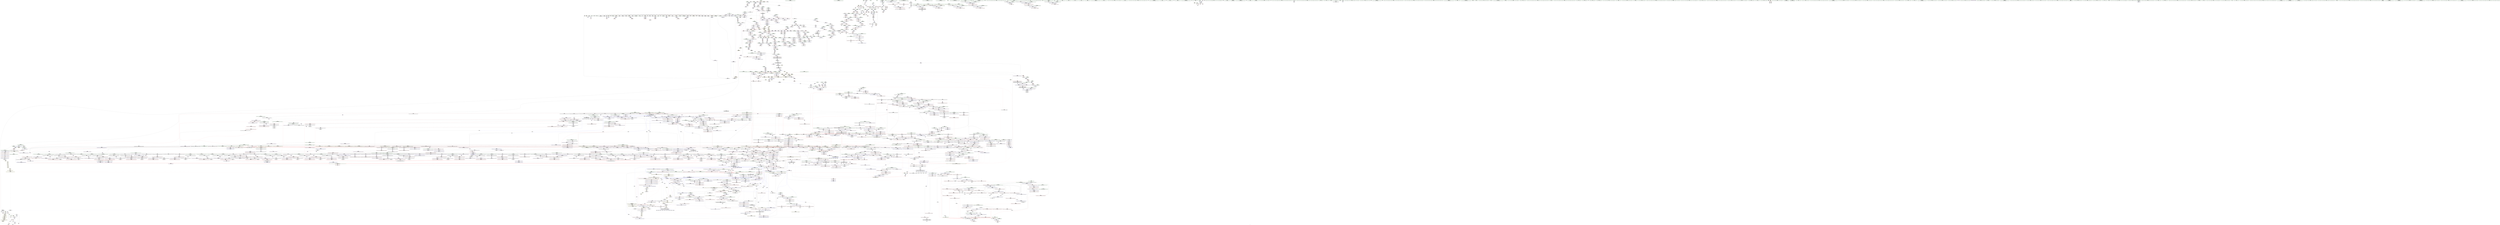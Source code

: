 digraph "SVFG" {
	label="SVFG";

	Node0x5561c94a3af0 [shape=record,color=grey,label="{NodeID: 0\nNullPtr|{|<s31>57}}"];
	Node0x5561c94a3af0 -> Node0x5561c9d3a690[style=solid];
	Node0x5561c94a3af0 -> Node0x5561c9d3a790[style=solid];
	Node0x5561c94a3af0 -> Node0x5561c9d3a860[style=solid];
	Node0x5561c94a3af0 -> Node0x5561c9d3a930[style=solid];
	Node0x5561c94a3af0 -> Node0x5561c9d3aa00[style=solid];
	Node0x5561c94a3af0 -> Node0x5561c9d3aad0[style=solid];
	Node0x5561c94a3af0 -> Node0x5561c9d3aba0[style=solid];
	Node0x5561c94a3af0 -> Node0x5561c9d3ac70[style=solid];
	Node0x5561c94a3af0 -> Node0x5561c9d3ad40[style=solid];
	Node0x5561c94a3af0 -> Node0x5561c9d3ae10[style=solid];
	Node0x5561c94a3af0 -> Node0x5561c9d3aee0[style=solid];
	Node0x5561c94a3af0 -> Node0x5561c9d3afb0[style=solid];
	Node0x5561c94a3af0 -> Node0x5561c9d3b080[style=solid];
	Node0x5561c94a3af0 -> Node0x5561c9d3b150[style=solid];
	Node0x5561c94a3af0 -> Node0x5561c9d3b220[style=solid];
	Node0x5561c94a3af0 -> Node0x5561c9d3b2f0[style=solid];
	Node0x5561c94a3af0 -> Node0x5561c9d3b3c0[style=solid];
	Node0x5561c94a3af0 -> Node0x5561c9d3b490[style=solid];
	Node0x5561c94a3af0 -> Node0x5561c9d3b560[style=solid];
	Node0x5561c94a3af0 -> Node0x5561c9d3b630[style=solid];
	Node0x5561c94a3af0 -> Node0x5561c9d3b700[style=solid];
	Node0x5561c94a3af0 -> Node0x5561c9d3b7d0[style=solid];
	Node0x5561c94a3af0 -> Node0x5561c9d3b8a0[style=solid];
	Node0x5561c94a3af0 -> Node0x5561c9d3b970[style=solid];
	Node0x5561c94a3af0 -> Node0x5561c9d3ba40[style=solid];
	Node0x5561c94a3af0 -> Node0x5561c9d4d9a0[style=solid];
	Node0x5561c94a3af0 -> Node0x5561c9d50b60[style=solid];
	Node0x5561c94a3af0 -> Node0x5561c9d50c30[style=solid];
	Node0x5561c94a3af0 -> Node0x5561c9d50d00[style=solid];
	Node0x5561c94a3af0 -> Node0x5561c9142780[style=solid];
	Node0x5561c94a3af0 -> Node0x5561c9d7dfd0[style=solid];
	Node0x5561c94a3af0:s31 -> Node0x5561c9fc2740[style=solid,color=red];
	Node0x5561c9d48e80 [shape=record,color=red,label="{NodeID: 1550\n2968\<--2967\n\<--\n_ZNK9__gnu_cxx5__ops14_Val_less_iterclIiNS_17__normal_iteratorIPiSt6vectorIiSaIiEEEEEEbRT_T0_\n}"];
	Node0x5561c9d48e80 -> Node0x5561c9d7f050[style=solid];
	Node0x5561c9d27760 [shape=record,color=green,label="{NodeID: 443\n2638\<--2639\n__comp\<--__comp_field_insensitive\n_ZSt26__unguarded_insertion_sortIN9__gnu_cxx17__normal_iteratorIPiSt6vectorIiSaIiEEEENS0_5__ops15_Iter_less_iterEEvT_S9_T0_\n}"];
	Node0x5561c9d79f50 [shape=record,color=grey,label="{NodeID: 3100\n2923 = Binary(2921, 2922, )\n}"];
	Node0x5561c9d79f50 -> Node0x5561c9d79dd0[style=solid];
	Node0x5561c9d9e7c0 [shape=record,color=blue,label="{NodeID: 1993\n2878\<--2874\n__last.addr\<--__last\n_ZSt22__copy_move_backward_aILb1EPiS0_ET1_T0_S2_S1_\n}"];
	Node0x5561c9d9e7c0 -> Node0x5561c9d48320[style=dashed];
	Node0x5561c9d36890 [shape=record,color=purple,label="{NodeID: 886\n1351\<--1318\ncoerce.dive6\<--agg.tmp\n_ZSt22__final_insertion_sortIN9__gnu_cxx17__normal_iteratorIPiSt6vectorIiSaIiEEEENS0_5__ops15_Iter_less_iterEEvT_S9_T0_\n}"];
	Node0x5561c9d36890 -> Node0x5561c9d6e310[style=solid];
	Node0x5561c9fba2c0 [shape=record,color=black,label="{NodeID: 4650\n825 = PHI(486, 580, )\n0th arg _ZNSt12_Vector_baseIiSaIiEE19_M_get_Tp_allocatorEv }"];
	Node0x5561c9fba2c0 -> Node0x5561c9d51ee0[style=solid];
	Node0x5561c9d6cb80 [shape=record,color=red,label="{NodeID: 1329\n1035\<--1027\n\<--__last.addr\n_ZSt8_DestroyIPiiEvT_S1_RSaIT0_E\n|{<s0>71}}"];
	Node0x5561c9d6cb80:s0 -> Node0x5561c9fbd180[style=solid,color=red];
	Node0x5561c9d1fcf0 [shape=record,color=green,label="{NodeID: 222\n1191\<--1192\nagg.tmp5\<--agg.tmp5_field_insensitive\n_ZSt16__introsort_loopIN9__gnu_cxx17__normal_iteratorIPiSt6vectorIiSaIiEEEElNS0_5__ops15_Iter_less_iterEEvT_S9_T0_T1_\n}"];
	Node0x5561c9d54370 [shape=record,color=blue,label="{NodeID: 1772\n1159\<--1156\n__rhs.addr\<--__rhs\n_ZN9__gnu_cxxneIPiSt6vectorIiSaIiEEEEbRKNS_17__normal_iteratorIT_T0_EESA_\n}"];
	Node0x5561c9d54370 -> Node0x5561c9d6d470[style=dashed];
	Node0x5561c9d42f70 [shape=record,color=black,label="{NodeID: 665\n1853\<--1858\n_ZSt4moveIRiEONSt16remove_referenceIT_E4typeEOS2__ret\<--\n_ZSt4moveIRiEONSt16remove_referenceIT_E4typeEOS2_\n|{<s0>150|<s1>152|<s2>159|<s3>161|<s4>165|<s5>173|<s6>178|<s7>184|<s8>190|<s9>193|<s10>249|<s11>250|<s12>251|<s13>259|<s14>264|<s15>285|<s16>291|<s17>295}}"];
	Node0x5561c9d42f70:s0 -> Node0x5561c9faaab0[style=solid,color=blue];
	Node0x5561c9d42f70:s1 -> Node0x5561c9faabf0[style=solid,color=blue];
	Node0x5561c9d42f70:s2 -> Node0x5561c9faedb0[style=solid,color=blue];
	Node0x5561c9d42f70:s3 -> Node0x5561c9faf030[style=solid,color=blue];
	Node0x5561c9d42f70:s4 -> Node0x5561c9faf3f0[style=solid,color=blue];
	Node0x5561c9d42f70:s5 -> Node0x5561c9fafb70[style=solid,color=blue];
	Node0x5561c9d42f70:s6 -> Node0x5561c9fb01b0[style=solid,color=blue];
	Node0x5561c9d42f70:s7 -> Node0x5561c9fb0680[style=solid,color=blue];
	Node0x5561c9d42f70:s8 -> Node0x5561c9fb0cf0[style=solid,color=blue];
	Node0x5561c9d42f70:s9 -> Node0x5561c9fac370[style=solid,color=blue];
	Node0x5561c9d42f70:s10 -> Node0x5561c9fb0e30[style=solid,color=blue];
	Node0x5561c9d42f70:s11 -> Node0x5561c9fb0f70[style=solid,color=blue];
	Node0x5561c9d42f70:s12 -> Node0x5561c9fb10b0[style=solid,color=blue];
	Node0x5561c9d42f70:s13 -> Node0x5561c9fb1830[style=solid,color=blue];
	Node0x5561c9d42f70:s14 -> Node0x5561c9fb1bf0[style=solid,color=blue];
	Node0x5561c9d42f70:s15 -> Node0x5561c9fb29b0[style=solid,color=blue];
	Node0x5561c9d42f70:s16 -> Node0x5561c9fb2eb0[style=solid,color=blue];
	Node0x5561c9d42f70:s17 -> Node0x5561c9fb3240[style=solid,color=blue];
	Node0x5561c9e8fe70 [shape=record,color=black,label="{NodeID: 3322\nMR_18V_2 = PHI(MR_18V_4, MR_18V_1, )\npts\{73 \}\n}"];
	Node0x5561c9e8fe70 -> Node0x5561c9d4dc40[style=dashed];
	Node0x5561c9d617f0 [shape=record,color=purple,label="{NodeID: 1108\n3176\<--2447\noffset_0\<--\n}"];
	Node0x5561c9d617f0 -> Node0x5561c9d4c4f0[style=solid];
	Node0x5561c94a3b80 [shape=record,color=green,label="{NodeID: 1\n7\<--1\n__dso_handle\<--dummyObj\nGlob }"];
	Node0x5561c9d48f50 [shape=record,color=red,label="{NodeID: 1551\n2970\<--2969\n\<--call\n_ZNK9__gnu_cxx5__ops14_Val_less_iterclIiNS_17__normal_iteratorIPiSt6vectorIiSaIiEEEEEEbRT_T0_\n}"];
	Node0x5561c9d48f50 -> Node0x5561c9d7f050[style=solid];
	Node0x5561c9d27830 [shape=record,color=green,label="{NodeID: 444\n2640\<--2641\n__i\<--__i_field_insensitive\n_ZSt26__unguarded_insertion_sortIN9__gnu_cxx17__normal_iteratorIPiSt6vectorIiSaIiEEEENS0_5__ops15_Iter_less_iterEEvT_S9_T0_\n|{|<s2>271|<s3>275}}"];
	Node0x5561c9d27830 -> Node0x5561c9d46fa0[style=solid];
	Node0x5561c9d27830 -> Node0x5561c9d47070[style=solid];
	Node0x5561c9d27830:s2 -> Node0x5561c9fb4ef0[style=solid,color=red];
	Node0x5561c9d27830:s3 -> Node0x5561c9fb3db0[style=solid,color=red];
	Node0x5561c9d7a0d0 [shape=record,color=grey,label="{NodeID: 3101\n924 = Binary(923, 925, )\n}"];
	Node0x5561c9d7a0d0 -> Node0x5561c9d52be0[style=solid];
	Node0x5561c9d9e890 [shape=record,color=blue,label="{NodeID: 1994\n2880\<--2875\n__result.addr\<--__result\n_ZSt22__copy_move_backward_aILb1EPiS0_ET1_T0_S2_S1_\n}"];
	Node0x5561c9d9e890 -> Node0x5561c9d483f0[style=dashed];
	Node0x5561c9d36960 [shape=record,color=purple,label="{NodeID: 887\n1349\<--1320\ncoerce.dive4\<--agg.tmp2\n_ZSt22__final_insertion_sortIN9__gnu_cxx17__normal_iteratorIPiSt6vectorIiSaIiEEEENS0_5__ops15_Iter_less_iterEEvT_S9_T0_\n}"];
	Node0x5561c9d36960 -> Node0x5561c9d553b0[style=solid];
	Node0x5561c9fba410 [shape=record,color=black,label="{NodeID: 4651\n2397 = PHI(1531, )\n0th arg _ZSt21__unguarded_partitionIN9__gnu_cxx17__normal_iteratorIPiSt6vectorIiSaIiEEEENS0_5__ops15_Iter_less_iterEET_S9_S9_S9_T0_ }"];
	Node0x5561c9fba410 -> Node0x5561c9d9b630[style=solid];
	Node0x5561c9d6cc50 [shape=record,color=red,label="{NodeID: 1330\n1049\<--1043\n\<--__first.addr\n_ZSt8_DestroyIPiEvT_S1_\n|{<s0>72}}"];
	Node0x5561c9d6cc50:s0 -> Node0x5561c9fbb000[style=solid,color=red];
	Node0x5561c9d1fdc0 [shape=record,color=green,label="{NodeID: 223\n1193\<--1194\n__cut\<--__cut_field_insensitive\n_ZSt16__introsort_loopIN9__gnu_cxx17__normal_iteratorIPiSt6vectorIiSaIiEEEElNS0_5__ops15_Iter_less_iterEEvT_S9_T0_T1_\n}"];
	Node0x5561c9d1fdc0 -> Node0x5561c9d3f760[style=solid];
	Node0x5561c9d1fdc0 -> Node0x5561c9d3f830[style=solid];
	Node0x5561c9d1fdc0 -> Node0x5561c9d355e0[style=solid];
	Node0x5561c9d54440 [shape=record,color=blue,label="{NodeID: 1773\n1207\<--1174\ncoerce.dive\<--__first.coerce\n_ZSt16__introsort_loopIN9__gnu_cxx17__normal_iteratorIPiSt6vectorIiSaIiEEEElNS0_5__ops15_Iter_less_iterEEvT_S9_T0_T1_\n|{|<s2>84}}"];
	Node0x5561c9d54440 -> Node0x5561c9d49500[style=dashed];
	Node0x5561c9d54440 -> Node0x5561c9d49770[style=dashed];
	Node0x5561c9d54440:s2 -> Node0x5561c9e69320[style=dashed,color=red];
	Node0x5561c9d43040 [shape=record,color=black,label="{NodeID: 666\n1860\<--1881\n_ZNK9__gnu_cxx17__normal_iteratorIPiSt6vectorIiSaIiEEEplEl_ret\<--\n_ZNK9__gnu_cxx17__normal_iteratorIPiSt6vectorIiSaIiEEEplEl\n|{<s0>101|<s1>103|<s2>117|<s3>119|<s4>123|<s5>148|<s6>168|<s7>169|<s8>171|<s9>174|<s10>176|<s11>179|<s12>186|<s13>188|<s14>191|<s15>194|<s16>253|<s17>262}}"];
	Node0x5561c9d43040:s0 -> Node0x5561c9fad9b0[style=solid,color=blue];
	Node0x5561c9d43040:s1 -> Node0x5561c9fadaf0[style=solid,color=blue];
	Node0x5561c9d43040:s2 -> Node0x5561c9fa95f0[style=solid,color=blue];
	Node0x5561c9d43040:s3 -> Node0x5561c9fa9730[style=solid,color=blue];
	Node0x5561c9d43040:s4 -> Node0x5561c9fae3b0[style=solid,color=blue];
	Node0x5561c9d43040:s5 -> Node0x5561c9faa830[style=solid,color=blue];
	Node0x5561c9d43040:s6 -> Node0x5561c9faf530[style=solid,color=blue];
	Node0x5561c9d43040:s7 -> Node0x5561c9faf670[style=solid,color=blue];
	Node0x5561c9d43040:s8 -> Node0x5561c9faf8c0[style=solid,color=blue];
	Node0x5561c9d43040:s9 -> Node0x5561c9fafcb0[style=solid,color=blue];
	Node0x5561c9d43040:s10 -> Node0x5561c9faff30[style=solid,color=blue];
	Node0x5561c9d43040:s11 -> Node0x5561c9fb02f0[style=solid,color=blue];
	Node0x5561c9d43040:s12 -> Node0x5561c9fb07f0[style=solid,color=blue];
	Node0x5561c9d43040:s13 -> Node0x5561c9fb0a70[style=solid,color=blue];
	Node0x5561c9d43040:s14 -> Node0x5561c9fac0f0[style=solid,color=blue];
	Node0x5561c9d43040:s15 -> Node0x5561c9fac4b0[style=solid,color=blue];
	Node0x5561c9d43040:s16 -> Node0x5561c9fb1300[style=solid,color=blue];
	Node0x5561c9d43040:s17 -> Node0x5561c9fb1970[style=solid,color=blue];
	Node0x5561c9eefed0 [shape=record,color=yellow,style=double,label="{NodeID: 4430\n210V_2 = CSCHI(MR_210V_1)\npts\{23760000 \}\nCS[]}"];
	Node0x5561c9eefed0 -> Node0x5561c9d74ff0[style=dashed];
	Node0x5561c9e90370 [shape=record,color=black,label="{NodeID: 3323\nMR_20V_2 = PHI(MR_20V_5, MR_20V_1, )\npts\{79 \}\n}"];
	Node0x5561c9e90370 -> Node0x5561c9d4e2c0[style=dashed];
	Node0x5561c9d618c0 [shape=record,color=purple,label="{NodeID: 1109\n3178\<--2449\noffset_0\<--\n}"];
	Node0x5561c9d618c0 -> Node0x5561c9d9bb10[style=solid];
	Node0x5561c9d17590 [shape=record,color=green,label="{NodeID: 2\n8\<--1\n.str\<--dummyObj\nGlob }"];
	Node0x5561c9d49020 [shape=record,color=red,label="{NodeID: 1552\n2982\<--2981\ndummyVal\<--offset_0\n_ZSt4sortIN9__gnu_cxx17__normal_iteratorIPiSt6vectorIiSaIiEEEEEvT_S7_\n}"];
	Node0x5561c9d49020 -> Node0x5561c9d4f640[style=solid];
	Node0x5561c9d27900 [shape=record,color=green,label="{NodeID: 445\n2642\<--2643\nagg.tmp\<--agg.tmp_field_insensitive\n_ZSt26__unguarded_insertion_sortIN9__gnu_cxx17__normal_iteratorIPiSt6vectorIiSaIiEEEENS0_5__ops15_Iter_less_iterEEvT_S9_T0_\n}"];
	Node0x5561c9d27900 -> Node0x5561c9d47140[style=solid];
	Node0x5561c9d27900 -> Node0x5561c9d63390[style=solid];
	Node0x5561c9d7a250 [shape=record,color=grey,label="{NodeID: 3102\n2013 = Binary(2012, 1499, )\n}"];
	Node0x5561c9d7a250 -> Node0x5561c9d98bf0[style=solid];
	Node0x5561c9d9e960 [shape=record,color=blue,label="{NodeID: 1995\n2882\<--845\n__simple\<--\n_ZSt22__copy_move_backward_aILb1EPiS0_ET1_T0_S2_S1_\n}"];
	Node0x5561c9d36a30 [shape=record,color=purple,label="{NodeID: 888\n1353\<--1320\ncoerce.dive7\<--agg.tmp2\n_ZSt22__final_insertion_sortIN9__gnu_cxx17__normal_iteratorIPiSt6vectorIiSaIiEEEENS0_5__ops15_Iter_less_iterEEvT_S9_T0_\n}"];
	Node0x5561c9d36a30 -> Node0x5561c9d6e3e0[style=solid];
	Node0x5561c9fba520 [shape=record,color=black,label="{NodeID: 4652\n2398 = PHI(1533, )\n1st arg _ZSt21__unguarded_partitionIN9__gnu_cxx17__normal_iteratorIPiSt6vectorIiSaIiEEEENS0_5__ops15_Iter_less_iterEET_S9_S9_S9_T0_ }"];
	Node0x5561c9fba520 -> Node0x5561c9d9b700[style=solid];
	Node0x5561c9d6cd20 [shape=record,color=red,label="{NodeID: 1331\n1050\<--1045\n\<--__last.addr\n_ZSt8_DestroyIPiEvT_S1_\n|{<s0>72}}"];
	Node0x5561c9d6cd20:s0 -> Node0x5561c9fbb110[style=solid,color=red];
	Node0x5561c9d1fe90 [shape=record,color=green,label="{NodeID: 224\n1195\<--1196\nagg.tmp9\<--agg.tmp9_field_insensitive\n_ZSt16__introsort_loopIN9__gnu_cxx17__normal_iteratorIPiSt6vectorIiSaIiEEEElNS0_5__ops15_Iter_less_iterEEvT_S9_T0_T1_\n}"];
	Node0x5561c9d1fe90 -> Node0x5561c9d3f900[style=solid];
	Node0x5561c9d1fe90 -> Node0x5561c9d356b0[style=solid];
	Node0x5561c9d54510 [shape=record,color=blue,label="{NodeID: 1774\n1209\<--1175\ncoerce.dive1\<--__last.coerce\n_ZSt16__introsort_loopIN9__gnu_cxx17__normal_iteratorIPiSt6vectorIiSaIiEEEElNS0_5__ops15_Iter_less_iterEEvT_S9_T0_T1_\n}"];
	Node0x5561c9d54510 -> Node0x5561c9e73270[style=dashed];
	Node0x5561c9d43110 [shape=record,color=black,label="{NodeID: 667\n1883\<--1890\n_ZNK9__gnu_cxx17__normal_iteratorIPiSt6vectorIiSaIiEEEdeEv_ret\<--\n_ZNK9__gnu_cxx17__normal_iteratorIPiSt6vectorIiSaIiEEEdeEv\n|{<s0>149|<s1>156|<s2>157|<s3>158|<s4>160|<s5>162|<s6>172|<s7>175|<s8>177|<s9>180|<s10>189|<s11>192|<s12>195|<s13>196|<s14>246|<s15>247|<s16>258|<s17>265|<s18>284|<s19>290|<s20>292|<s21>296|<s22>309}}"];
	Node0x5561c9d43110:s0 -> Node0x5561c9faa970[style=solid,color=blue];
	Node0x5561c9d43110:s1 -> Node0x5561c9faafb0[style=solid,color=blue];
	Node0x5561c9d43110:s2 -> Node0x5561c9fab0f0[style=solid,color=blue];
	Node0x5561c9d43110:s3 -> Node0x5561c9faec40[style=solid,color=blue];
	Node0x5561c9d43110:s4 -> Node0x5561c9faeef0[style=solid,color=blue];
	Node0x5561c9d43110:s5 -> Node0x5561c9faf170[style=solid,color=blue];
	Node0x5561c9d43110:s6 -> Node0x5561c9fafa30[style=solid,color=blue];
	Node0x5561c9d43110:s7 -> Node0x5561c9fafdf0[style=solid,color=blue];
	Node0x5561c9d43110:s8 -> Node0x5561c9fb0070[style=solid,color=blue];
	Node0x5561c9d43110:s9 -> Node0x5561c9fb0430[style=solid,color=blue];
	Node0x5561c9d43110:s10 -> Node0x5561c9fb0bb0[style=solid,color=blue];
	Node0x5561c9d43110:s11 -> Node0x5561c9fac230[style=solid,color=blue];
	Node0x5561c9d43110:s12 -> Node0x5561c9fac5f0[style=solid,color=blue];
	Node0x5561c9d43110:s13 -> Node0x5561c9fac730[style=solid,color=blue];
	Node0x5561c9d43110:s14 -> Node0x5561c9fae0a0[style=solid,color=blue];
	Node0x5561c9d43110:s15 -> Node0x5561c9fae270[style=solid,color=blue];
	Node0x5561c9d43110:s16 -> Node0x5561c9fb1690[style=solid,color=blue];
	Node0x5561c9d43110:s17 -> Node0x5561c9fb1d30[style=solid,color=blue];
	Node0x5561c9d43110:s18 -> Node0x5561c9fb2870[style=solid,color=blue];
	Node0x5561c9d43110:s19 -> Node0x5561c9fb2d10[style=solid,color=blue];
	Node0x5561c9d43110:s20 -> Node0x5561c9fb2ff0[style=solid,color=blue];
	Node0x5561c9d43110:s21 -> Node0x5561c9fb33b0[style=solid,color=blue];
	Node0x5561c9d43110:s22 -> Node0x5561c9fb3c70[style=solid,color=blue];
	Node0x5561c9e90870 [shape=record,color=black,label="{NodeID: 3324\nMR_22V_2 = PHI(MR_22V_5, MR_22V_1, )\npts\{81 \}\n}"];
	Node0x5561c9e90870 -> Node0x5561c9d4e390[style=dashed];
	Node0x5561c9d61990 [shape=record,color=purple,label="{NodeID: 1110\n3179\<--2450\noffset_0\<--\n}"];
	Node0x5561c9d61990 -> Node0x5561c9d4c5c0[style=solid];
	Node0x5561c9d17620 [shape=record,color=green,label="{NodeID: 3\n10\<--1\n.str.1\<--dummyObj\nGlob }"];
	Node0x5561c9d490f0 [shape=record,color=red,label="{NodeID: 1553\n2985\<--2984\ndummyVal\<--offset_0\n_ZSt4sortIN9__gnu_cxx17__normal_iteratorIPiSt6vectorIiSaIiEEEEEvT_S7_\n}"];
	Node0x5561c9d490f0 -> Node0x5561c9d4f710[style=solid];
	Node0x5561c9d279d0 [shape=record,color=green,label="{NodeID: 446\n2644\<--2645\nagg.tmp2\<--agg.tmp2_field_insensitive\n_ZSt26__unguarded_insertion_sortIN9__gnu_cxx17__normal_iteratorIPiSt6vectorIiSaIiEEEENS0_5__ops15_Iter_less_iterEEvT_S9_T0_\n}"];
	Node0x5561c9d7a3d0 [shape=record,color=grey,label="{NodeID: 3103\n1965 = Binary(1964, 925, )\n}"];
	Node0x5561c9d7a3d0 -> Node0x5561c9d984a0[style=solid];
	Node0x5561c9d9ea30 [shape=record,color=blue,label="{NodeID: 1996\n2899\<--2896\ncoerce.dive\<--__it.coerce\n_ZSt12__niter_baseIPiSt6vectorIiSaIiEEET_N9__gnu_cxx17__normal_iteratorIS4_T0_EE\n}"];
	Node0x5561c9d9ea30 -> Node0x5561c9d484c0[style=dashed];
	Node0x5561c9d36b00 [shape=record,color=purple,label="{NodeID: 889\n1359\<--1324\ncoerce.dive10\<--agg.tmp8\n_ZSt22__final_insertion_sortIN9__gnu_cxx17__normal_iteratorIPiSt6vectorIiSaIiEEEENS0_5__ops15_Iter_less_iterEEvT_S9_T0_\n}"];
	Node0x5561c9d36b00 -> Node0x5561c9d55480[style=solid];
	Node0x5561c9fba630 [shape=record,color=black,label="{NodeID: 4653\n2399 = PHI(1535, )\n2nd arg _ZSt21__unguarded_partitionIN9__gnu_cxx17__normal_iteratorIPiSt6vectorIiSaIiEEEENS0_5__ops15_Iter_less_iterEET_S9_S9_S9_T0_ }"];
	Node0x5561c9fba630 -> Node0x5561c9d9b7d0[style=solid];
	Node0x5561c9d6cdf0 [shape=record,color=red,label="{NodeID: 1332\n1074\<--1068\nthis1\<--this.addr\n_ZN9__gnu_cxx17__normal_iteratorIPiSt6vectorIiSaIiEEEC2ERKS1_\n}"];
	Node0x5561c9d6cdf0 -> Node0x5561c9d345a0[style=solid];
	Node0x5561c9d1ff60 [shape=record,color=green,label="{NodeID: 225\n1197\<--1198\nagg.tmp10\<--agg.tmp10_field_insensitive\n_ZSt16__introsort_loopIN9__gnu_cxx17__normal_iteratorIPiSt6vectorIiSaIiEEEElNS0_5__ops15_Iter_less_iterEEvT_S9_T0_T1_\n}"];
	Node0x5561c9d1ff60 -> Node0x5561c9d3f9d0[style=solid];
	Node0x5561c9d1ff60 -> Node0x5561c9d35780[style=solid];
	Node0x5561c9d545e0 [shape=record,color=blue,label="{NodeID: 1775\n1183\<--1176\n__depth_limit.addr\<--__depth_limit\n_ZSt16__introsort_loopIN9__gnu_cxx17__normal_iteratorIPiSt6vectorIiSaIiEEEElNS0_5__ops15_Iter_less_iterEEvT_S9_T0_T1_\n}"];
	Node0x5561c9d545e0 -> Node0x5561c9e72d70[style=dashed];
	Node0x5561c9d431e0 [shape=record,color=black,label="{NodeID: 668\n2023\<--1897\n\<--__first\n_ZSt13__adjust_heapIN9__gnu_cxx17__normal_iteratorIPiSt6vectorIiSaIiEEEEliNS0_5__ops15_Iter_less_iterEEvT_T0_SA_T1_T2_\n}"];
	Node0x5561c9d431e0 -> Node0x5561c9d5c920[style=solid];
	Node0x5561c9e90d70 [shape=record,color=black,label="{NodeID: 3325\nMR_24V_2 = PHI(MR_24V_4, MR_24V_1, )\npts\{83 \}\n}"];
	Node0x5561c9e90d70 -> Node0x5561c9d4e460[style=dashed];
	Node0x5561c9e90d70 -> Node0x5561c9e90d70[style=dashed];
	Node0x5561c9d61a60 [shape=record,color=purple,label="{NodeID: 1111\n3181\<--2462\noffset_0\<--\n}"];
	Node0x5561c9d61a60 -> Node0x5561c9d9bbe0[style=solid];
	Node0x5561c9d178d0 [shape=record,color=green,label="{NodeID: 4\n12\<--1\nstdin\<--dummyObj\nGlob }"];
	Node0x5561c9d491c0 [shape=record,color=red,label="{NodeID: 1554\n2988\<--2987\ndummyVal\<--offset_0\n_ZSt6__sortIN9__gnu_cxx17__normal_iteratorIPiSt6vectorIiSaIiEEEENS0_5__ops15_Iter_less_iterEEvT_S9_T0_\n}"];
	Node0x5561c9d491c0 -> Node0x5561c9d53f60[style=solid];
	Node0x5561c9d27aa0 [shape=record,color=green,label="{NodeID: 447\n2646\<--2647\nagg.tmp3\<--agg.tmp3_field_insensitive\n_ZSt26__unguarded_insertion_sortIN9__gnu_cxx17__normal_iteratorIPiSt6vectorIiSaIiEEEENS0_5__ops15_Iter_less_iterEEvT_S9_T0_\n}"];
	Node0x5561c9d7a550 [shape=record,color=grey,label="{NodeID: 3104\n1954 = Binary(1953, 1499, )\n|{<s0>169}}"];
	Node0x5561c9d7a550:s0 -> Node0x5561c9fb9d40[style=solid,color=red];
	Node0x5561c9d9eb00 [shape=record,color=blue,label="{NodeID: 1997\n2908\<--2905\n__first.addr\<--__first\n_ZNSt20__copy_move_backwardILb1ELb1ESt26random_access_iterator_tagE13__copy_move_bIiEEPT_PKS3_S6_S4_\n}"];
	Node0x5561c9d9eb00 -> Node0x5561c9d48590[style=dashed];
	Node0x5561c9d9eb00 -> Node0x5561c9d48660[style=dashed];
	Node0x5561c9d36bd0 [shape=record,color=purple,label="{NodeID: 890\n1364\<--1324\ncoerce.dive13\<--agg.tmp8\n_ZSt22__final_insertion_sortIN9__gnu_cxx17__normal_iteratorIPiSt6vectorIiSaIiEEEENS0_5__ops15_Iter_less_iterEEvT_S9_T0_\n}"];
	Node0x5561c9d36bd0 -> Node0x5561c9d6e4b0[style=solid];
	Node0x5561c9fba740 [shape=record,color=black,label="{NodeID: 4654\n723 = PHI(662, )\n0th arg _ZNSt12_Vector_baseIiSaIiEE11_M_allocateEm }"];
	Node0x5561c9fba740 -> Node0x5561c9d515f0[style=solid];
	Node0x5561c9d6cec0 [shape=record,color=red,label="{NodeID: 1333\n1076\<--1070\n\<--__i.addr\n_ZN9__gnu_cxx17__normal_iteratorIPiSt6vectorIiSaIiEEEC2ERKS1_\n}"];
	Node0x5561c9d6cec0 -> Node0x5561c9d6cf90[style=solid];
	Node0x5561c9d20030 [shape=record,color=green,label="{NodeID: 226\n1199\<--1200\nagg.tmp11\<--agg.tmp11_field_insensitive\n_ZSt16__introsort_loopIN9__gnu_cxx17__normal_iteratorIPiSt6vectorIiSaIiEEEElNS0_5__ops15_Iter_less_iterEEvT_S9_T0_T1_\n}"];
	Node0x5561c9d546b0 [shape=record,color=blue, style = dotted,label="{NodeID: 1776\n2998\<--3000\noffset_0\<--dummyVal\n_ZSt16__introsort_loopIN9__gnu_cxx17__normal_iteratorIPiSt6vectorIiSaIiEEEElNS0_5__ops15_Iter_less_iterEEvT_S9_T0_T1_\n}"];
	Node0x5561c9d546b0 -> Node0x5561c9d6d950[style=dashed];
	Node0x5561c9d546b0 -> Node0x5561c9e81d70[style=dashed];
	Node0x5561c9d432b0 [shape=record,color=black,label="{NodeID: 669\n2022\<--1927\n\<--agg.tmp38\n_ZSt13__adjust_heapIN9__gnu_cxx17__normal_iteratorIPiSt6vectorIiSaIiEEEEliNS0_5__ops15_Iter_less_iterEEvT_T0_SA_T1_T2_\n}"];
	Node0x5561c9d432b0 -> Node0x5561c9d5c850[style=solid];
	Node0x5561c9e91270 [shape=record,color=black,label="{NodeID: 3326\nMR_26V_2 = PHI(MR_26V_4, MR_26V_1, )\npts\{85 \}\n}"];
	Node0x5561c9e91270 -> Node0x5561c9d4e530[style=dashed];
	Node0x5561c9e91270 -> Node0x5561c9e91270[style=dashed];
	Node0x5561c9d61b30 [shape=record,color=purple,label="{NodeID: 1112\n3182\<--2463\noffset_0\<--\n}"];
	Node0x5561c9d61b30 -> Node0x5561c9d4c690[style=solid];
	Node0x5561c9d17960 [shape=record,color=green,label="{NodeID: 5\n13\<--1\n.str.2\<--dummyObj\nGlob }"];
	Node0x5561c9d49290 [shape=record,color=red,label="{NodeID: 1555\n2991\<--2990\ndummyVal\<--offset_0\n_ZSt6__sortIN9__gnu_cxx17__normal_iteratorIPiSt6vectorIiSaIiEEEENS0_5__ops15_Iter_less_iterEEvT_S9_T0_\n}"];
	Node0x5561c9d49290 -> Node0x5561c9d54030[style=solid];
	Node0x5561c9d27b70 [shape=record,color=green,label="{NodeID: 448\n2648\<--2649\nundef.agg.tmp\<--undef.agg.tmp_field_insensitive\n_ZSt26__unguarded_insertion_sortIN9__gnu_cxx17__normal_iteratorIPiSt6vectorIiSaIiEEEENS0_5__ops15_Iter_less_iterEEvT_S9_T0_\n}"];
	Node0x5561c9d7a6d0 [shape=record,color=grey,label="{NodeID: 3105\n1995 = Binary(1994, 1499, )\n}"];
	Node0x5561c9d7a6d0 -> Node0x5561c9d7a850[style=solid];
	Node0x5561c9d9ebd0 [shape=record,color=blue,label="{NodeID: 1998\n2910\<--2906\n__last.addr\<--__last\n_ZNSt20__copy_move_backwardILb1ELb1ESt26random_access_iterator_tagE13__copy_move_bIiEEPT_PKS3_S6_S4_\n}"];
	Node0x5561c9d9ebd0 -> Node0x5561c9d48730[style=dashed];
	Node0x5561c9d36ca0 [shape=record,color=purple,label="{NodeID: 891\n1366\<--1326\ncoerce.dive14\<--agg.tmp11\n_ZSt22__final_insertion_sortIN9__gnu_cxx17__normal_iteratorIPiSt6vectorIiSaIiEEEENS0_5__ops15_Iter_less_iterEEvT_S9_T0_\n}"];
	Node0x5561c9d36ca0 -> Node0x5561c9d6e580[style=solid];
	Node0x5561c9fba850 [shape=record,color=black,label="{NodeID: 4655\n724 = PHI(663, )\n1st arg _ZNSt12_Vector_baseIiSaIiEE11_M_allocateEm }"];
	Node0x5561c9fba850 -> Node0x5561c9d516c0[style=solid];
	Node0x5561c9eafbf0 [shape=record,color=yellow,style=double,label="{NodeID: 3548\n583V_1 = ENCHI(MR_583V_0)\npts\{1810 1906 2064 2506 2542 2758 \}\nFun[_ZSt11__make_heapIN9__gnu_cxx17__normal_iteratorIPiSt6vectorIiSaIiEEEENS0_5__ops15_Iter_less_iterEEvT_S9_RT0_]}"];
	Node0x5561c9eafbf0 -> Node0x5561c9d701f0[style=dashed];
	Node0x5561c9eafbf0 -> Node0x5561c9d702c0[style=dashed];
	Node0x5561c9d6cf90 [shape=record,color=red,label="{NodeID: 1334\n1077\<--1076\n\<--\n_ZN9__gnu_cxx17__normal_iteratorIPiSt6vectorIiSaIiEEEC2ERKS1_\n}"];
	Node0x5561c9d6cf90 -> Node0x5561c9d53cf0[style=solid];
	Node0x5561c9d20100 [shape=record,color=green,label="{NodeID: 227\n1201\<--1202\nagg.tmp16\<--agg.tmp16_field_insensitive\n_ZSt16__introsort_loopIN9__gnu_cxx17__normal_iteratorIPiSt6vectorIiSaIiEEEElNS0_5__ops15_Iter_less_iterEEvT_S9_T0_T1_\n}"];
	Node0x5561c9d20100 -> Node0x5561c9d3faa0[style=solid];
	Node0x5561c9d20100 -> Node0x5561c9d35850[style=solid];
	Node0x5561c9d54780 [shape=record,color=blue, style = dotted,label="{NodeID: 1777\n3001\<--3003\noffset_0\<--dummyVal\n_ZSt16__introsort_loopIN9__gnu_cxx17__normal_iteratorIPiSt6vectorIiSaIiEEEElNS0_5__ops15_Iter_less_iterEEvT_S9_T0_T1_\n}"];
	Node0x5561c9d54780 -> Node0x5561c9d6da20[style=dashed];
	Node0x5561c9d54780 -> Node0x5561c9e82270[style=dashed];
	Node0x5561c9d43380 [shape=record,color=black,label="{NodeID: 670\n2035\<--2040\n_ZSt4moveIRN9__gnu_cxx5__ops15_Iter_less_iterEEONSt16remove_referenceIT_E4typeEOS5__ret\<--\n_ZSt4moveIRN9__gnu_cxx5__ops15_Iter_less_iterEEONSt16remove_referenceIT_E4typeEOS5_\n|{<s0>181}}"];
	Node0x5561c9d43380:s0 -> Node0x5561c9fb0570[style=solid,color=blue];
	Node0x5561c9e91770 [shape=record,color=black,label="{NodeID: 3327\nMR_28V_2 = PHI(MR_28V_4, MR_28V_1, )\npts\{87 \}\n}"];
	Node0x5561c9e91770 -> Node0x5561c9d4e600[style=dashed];
	Node0x5561c9e91770 -> Node0x5561c9e91770[style=dashed];
	Node0x5561c9d61c00 [shape=record,color=purple,label="{NodeID: 1113\n3184\<--2468\noffset_0\<--\n}"];
	Node0x5561c9d61c00 -> Node0x5561c9d9bcb0[style=solid];
	Node0x5561c9d179f0 [shape=record,color=green,label="{NodeID: 6\n15\<--1\n.str.3\<--dummyObj\nGlob }"];
	Node0x5561c9d49360 [shape=record,color=red,label="{NodeID: 1556\n2994\<--2993\ndummyVal\<--offset_0\n_ZSt6__sortIN9__gnu_cxx17__normal_iteratorIPiSt6vectorIiSaIiEEEENS0_5__ops15_Iter_less_iterEEvT_S9_T0_\n}"];
	Node0x5561c9d49360 -> Node0x5561c9d54100[style=solid];
	Node0x5561c9d27c40 [shape=record,color=green,label="{NodeID: 449\n2674\<--2675\n__lhs.addr\<--__lhs.addr_field_insensitive\n_ZN9__gnu_cxxeqIPiSt6vectorIiSaIiEEEEbRKNS_17__normal_iteratorIT_T0_EESA_\n}"];
	Node0x5561c9d27c40 -> Node0x5561c9d76370[style=solid];
	Node0x5561c9d27c40 -> Node0x5561c9d9d100[style=solid];
	Node0x5561c9d7a850 [shape=record,color=grey,label="{NodeID: 3106\n1996 = Binary(1122, 1995, )\n}"];
	Node0x5561c9d7a850 -> Node0x5561c9d988b0[style=solid];
	Node0x5561c9d9eca0 [shape=record,color=blue,label="{NodeID: 1999\n2912\<--2907\n__result.addr\<--__result\n_ZNSt20__copy_move_backwardILb1ELb1ESt26random_access_iterator_tagE13__copy_move_bIiEEPT_PKS3_S6_S4_\n}"];
	Node0x5561c9d9eca0 -> Node0x5561c9d48800[style=dashed];
	Node0x5561c9d9eca0 -> Node0x5561c9d488d0[style=dashed];
	Node0x5561c9d36d70 [shape=record,color=purple,label="{NodeID: 892\n1378\<--1330\ncoerce.dive18\<--agg.tmp15\n_ZSt22__final_insertion_sortIN9__gnu_cxx17__normal_iteratorIPiSt6vectorIiSaIiEEEENS0_5__ops15_Iter_less_iterEEvT_S9_T0_\n}"];
	Node0x5561c9d36d70 -> Node0x5561c9d6e650[style=solid];
	Node0x5561c9fba960 [shape=record,color=black,label="{NodeID: 4656\n2859 = PHI(2720, 2730, )\n0th arg _ZSt12__miter_baseIN9__gnu_cxx17__normal_iteratorIPiSt6vectorIiSaIiEEEEET_S7_ }"];
	Node0x5561c9fba960 -> Node0x5561c9d9e550[style=solid];
	Node0x5561c9d6d060 [shape=record,color=red,label="{NodeID: 1335\n1124\<--1123\n\<--coerce.dive6\n_ZSt6__sortIN9__gnu_cxx17__normal_iteratorIPiSt6vectorIiSaIiEEEENS0_5__ops15_Iter_less_iterEEvT_S9_T0_\n|{<s0>78}}"];
	Node0x5561c9d6d060:s0 -> Node0x5561c9fc2e30[style=solid,color=red];
	Node0x5561c9d201d0 [shape=record,color=green,label="{NodeID: 228\n1203\<--1204\nagg.tmp17\<--agg.tmp17_field_insensitive\n_ZSt16__introsort_loopIN9__gnu_cxx17__normal_iteratorIPiSt6vectorIiSaIiEEEElNS0_5__ops15_Iter_less_iterEEvT_S9_T0_T1_\n}"];
	Node0x5561c9d201d0 -> Node0x5561c9d3fb70[style=solid];
	Node0x5561c9d201d0 -> Node0x5561c9d35920[style=solid];
	Node0x5561c9d54850 [shape=record,color=blue, style = dotted,label="{NodeID: 1778\n3004\<--3006\noffset_0\<--dummyVal\n_ZSt16__introsort_loopIN9__gnu_cxx17__normal_iteratorIPiSt6vectorIiSaIiEEEElNS0_5__ops15_Iter_less_iterEEvT_S9_T0_T1_\n}"];
	Node0x5561c9d54850 -> Node0x5561c9d6daf0[style=dashed];
	Node0x5561c9d54850 -> Node0x5561c9e82770[style=dashed];
	Node0x5561c9d43450 [shape=record,color=black,label="{NodeID: 671\n2134\<--2153\n_ZNK9__gnu_cxx5__ops14_Iter_less_valclINS_17__normal_iteratorIPiSt6vectorIiSaIiEEEEiEEbT_RT0__ret\<--cmp\n_ZNK9__gnu_cxx5__ops14_Iter_less_valclINS_17__normal_iteratorIPiSt6vectorIiSaIiEEEEiEEbT_RT0_\n|{<s0>187}}"];
	Node0x5561c9d43450:s0 -> Node0x5561c9fb0930[style=solid,color=blue];
	Node0x5561c9e91c70 [shape=record,color=black,label="{NodeID: 3328\nMR_30V_2 = PHI(MR_30V_5, MR_30V_1, )\npts\{789 \}\n|{<s0>12}}"];
	Node0x5561c9e91c70:s0 -> Node0x5561c9ebaec0[style=dashed,color=red];
	Node0x5561c9d61cd0 [shape=record,color=purple,label="{NodeID: 1114\n3185\<--2469\noffset_0\<--\n}"];
	Node0x5561c9d61cd0 -> Node0x5561c9d4c760[style=solid];
	Node0x5561c9d17a80 [shape=record,color=green,label="{NodeID: 7\n17\<--1\nstdout\<--dummyObj\nGlob }"];
	Node0x5561c9d49430 [shape=record,color=red,label="{NodeID: 1557\n2997\<--2996\ndummyVal\<--offset_0\n_ZSt6__sortIN9__gnu_cxx17__normal_iteratorIPiSt6vectorIiSaIiEEEENS0_5__ops15_Iter_less_iterEEvT_S9_T0_\n}"];
	Node0x5561c9d49430 -> Node0x5561c9d541d0[style=solid];
	Node0x5561c9d27d10 [shape=record,color=green,label="{NodeID: 450\n2676\<--2677\n__rhs.addr\<--__rhs.addr_field_insensitive\n_ZN9__gnu_cxxeqIPiSt6vectorIiSaIiEEEEbRKNS_17__normal_iteratorIT_T0_EESA_\n}"];
	Node0x5561c9d27d10 -> Node0x5561c9d76440[style=solid];
	Node0x5561c9d27d10 -> Node0x5561c9d9d1d0[style=solid];
	Node0x5561c9d7a9d0 [shape=record,color=grey,label="{NodeID: 3107\n1999 = Binary(1998, 1499, )\n|{<s0>176}}"];
	Node0x5561c9d7a9d0:s0 -> Node0x5561c9fb9d40[style=solid,color=red];
	Node0x5561c9d9ed70 [shape=record,color=blue,label="{NodeID: 2000\n2914\<--2924\n_Num\<--sub.ptr.div\n_ZNSt20__copy_move_backwardILb1ELb1ESt26random_access_iterator_tagE13__copy_move_bIiEEPT_PKS3_S6_S4_\n}"];
	Node0x5561c9d9ed70 -> Node0x5561c9d489a0[style=dashed];
	Node0x5561c9d9ed70 -> Node0x5561c9d48a70[style=dashed];
	Node0x5561c9d9ed70 -> Node0x5561c9d48b40[style=dashed];
	Node0x5561c9d9ed70 -> Node0x5561c9d48c10[style=dashed];
	Node0x5561c9d36e40 [shape=record,color=purple,label="{NodeID: 893\n1380\<--1332\ncoerce.dive19\<--agg.tmp16\n_ZSt22__final_insertion_sortIN9__gnu_cxx17__normal_iteratorIPiSt6vectorIiSaIiEEEENS0_5__ops15_Iter_less_iterEEvT_S9_T0_\n}"];
	Node0x5561c9d36e40 -> Node0x5561c9d6e720[style=solid];
	Node0x5561c9fbaab0 [shape=record,color=black,label="{NodeID: 4657\n367 = PHI(177, )\n0th arg _ZSt4sortIN9__gnu_cxx17__normal_iteratorIPiSt6vectorIiSaIiEEEEEvT_S7_ }"];
	Node0x5561c9fbaab0 -> Node0x5561c9d4f4a0[style=solid];
	Node0x5561c9d6d130 [shape=record,color=red,label="{NodeID: 1336\n1126\<--1125\n\<--coerce.dive7\n_ZSt6__sortIN9__gnu_cxx17__normal_iteratorIPiSt6vectorIiSaIiEEEENS0_5__ops15_Iter_less_iterEEvT_S9_T0_\n|{<s0>78}}"];
	Node0x5561c9d6d130:s0 -> Node0x5561c9fc3040[style=solid,color=red];
	Node0x5561c9d202a0 [shape=record,color=green,label="{NodeID: 229\n1205\<--1206\nagg.tmp18\<--agg.tmp18_field_insensitive\n_ZSt16__introsort_loopIN9__gnu_cxx17__normal_iteratorIPiSt6vectorIiSaIiEEEElNS0_5__ops15_Iter_less_iterEEvT_S9_T0_T1_\n}"];
	Node0x5561c9d54920 [shape=record,color=blue,label="{NodeID: 1779\n1183\<--1240\n__depth_limit.addr\<--dec\n_ZSt16__introsort_loopIN9__gnu_cxx17__normal_iteratorIPiSt6vectorIiSaIiEEEElNS0_5__ops15_Iter_less_iterEEvT_S9_T0_T1_\n}"];
	Node0x5561c9d54920 -> Node0x5561c9d6d880[style=dashed];
	Node0x5561c9d54920 -> Node0x5561c9e72d70[style=dashed];
	Node0x5561c9d43520 [shape=record,color=black,label="{NodeID: 672\n2155\<--2160\n_ZN9__gnu_cxx17__normal_iteratorIPiSt6vectorIiSaIiEEEmmEv_ret\<--this1\n_ZN9__gnu_cxx17__normal_iteratorIPiSt6vectorIiSaIiEEEmmEv\n|{<s0>141|<s1>235|<s2>239|<s3>287|<s4>294}}"];
	Node0x5561c9d43520:s0 -> Node0x5561c9faeb30[style=solid,color=blue];
	Node0x5561c9d43520:s1 -> Node0x5561c9fad0a0[style=solid,color=blue];
	Node0x5561c9d43520:s2 -> Node0x5561c9fadd40[style=solid,color=blue];
	Node0x5561c9d43520:s3 -> Node0x5561c9fb2af0[style=solid,color=blue];
	Node0x5561c9d43520:s4 -> Node0x5561c9fb3130[style=solid,color=blue];
	Node0x5561c9e92170 [shape=record,color=black,label="{NodeID: 3329\nMR_32V_2 = PHI(MR_32V_3, MR_32V_1, )\npts\{650000 \}\n|{<s0>12}}"];
	Node0x5561c9e92170:s0 -> Node0x5561c9ebafa0[style=dashed,color=red];
	Node0x5561c9d61da0 [shape=record,color=purple,label="{NodeID: 1115\n3187\<--2471\noffset_0\<--\n}"];
	Node0x5561c9d61da0 -> Node0x5561c9d9bd80[style=solid];
	Node0x5561c9d182c0 [shape=record,color=green,label="{NodeID: 8\n18\<--1\n_ZSt3cin\<--dummyObj\nGlob }"];
	Node0x5561c9d49500 [shape=record,color=red,label="{NodeID: 1558\n3000\<--2999\ndummyVal\<--offset_0\n_ZSt16__introsort_loopIN9__gnu_cxx17__normal_iteratorIPiSt6vectorIiSaIiEEEElNS0_5__ops15_Iter_less_iterEEvT_S9_T0_T1_\n}"];
	Node0x5561c9d49500 -> Node0x5561c9d546b0[style=solid];
	Node0x5561c9d27de0 [shape=record,color=green,label="{NodeID: 451\n2692\<--2693\nretval\<--retval_field_insensitive\n_ZSt13move_backwardIN9__gnu_cxx17__normal_iteratorIPiSt6vectorIiSaIiEEEES6_ET0_T_S8_S7_\n}"];
	Node0x5561c9d27de0 -> Node0x5561c9d637a0[style=solid];
	Node0x5561c9d27de0 -> Node0x5561c9d63870[style=solid];
	Node0x5561c9d7ab50 [shape=record,color=grey,label="{NodeID: 3108\n1985 = Binary(1984, 1499, )\n}"];
	Node0x5561c9d7ab50 -> Node0x5561c9d7e450[style=solid];
	Node0x5561c9d9ee40 [shape=record,color=blue, style = dotted,label="{NodeID: 2001\n3241\<--3243\noffset_0\<--dummyVal\n_ZNSt20__copy_move_backwardILb1ELb1ESt26random_access_iterator_tagE13__copy_move_bIiEEPT_PKS3_S6_S4_\n}"];
	Node0x5561c9d9ee40 -> Node0x5561c9e6ce70[style=dashed];
	Node0x5561c9d36f10 [shape=record,color=purple,label="{NodeID: 894\n3022\<--1343\noffset_0\<--\n}"];
	Node0x5561c9d36f10 -> Node0x5561c9d552e0[style=solid];
	Node0x5561c9fbabc0 [shape=record,color=black,label="{NodeID: 4658\n368 = PHI(179, )\n1st arg _ZSt4sortIN9__gnu_cxx17__normal_iteratorIPiSt6vectorIiSaIiEEEEEvT_S7_ }"];
	Node0x5561c9fbabc0 -> Node0x5561c9d4f570[style=solid];
	Node0x5561c9d6d200 [shape=record,color=red,label="{NodeID: 1337\n1137\<--1136\n\<--coerce.dive11\n_ZSt6__sortIN9__gnu_cxx17__normal_iteratorIPiSt6vectorIiSaIiEEEENS0_5__ops15_Iter_less_iterEEvT_S9_T0_\n|{<s0>81}}"];
	Node0x5561c9d6d200:s0 -> Node0x5561c9fbd290[style=solid,color=red];
	Node0x5561c9d286b0 [shape=record,color=green,label="{NodeID: 230\n1236\<--1237\n_ZSt14__partial_sortIN9__gnu_cxx17__normal_iteratorIPiSt6vectorIiSaIiEEEENS0_5__ops15_Iter_less_iterEEvT_S9_S9_T0_\<--_ZSt14__partial_sortIN9__gnu_cxx17__normal_iteratorIPiSt6vectorIiSaIiEEEENS0_5__ops15_Iter_less_iterEEvT_S9_S9_T0__field_insensitive\n}"];
	Node0x5561c9d549f0 [shape=record,color=blue, style = dotted,label="{NodeID: 1780\n3007\<--3009\noffset_0\<--dummyVal\n_ZSt16__introsort_loopIN9__gnu_cxx17__normal_iteratorIPiSt6vectorIiSaIiEEEElNS0_5__ops15_Iter_less_iterEEvT_S9_T0_T1_\n}"];
	Node0x5561c9d549f0 -> Node0x5561c9d6dbc0[style=dashed];
	Node0x5561c9d549f0 -> Node0x5561c9e73c70[style=dashed];
	Node0x5561c9d435f0 [shape=record,color=black,label="{NodeID: 673\n2258\<--2171\n\<--__result\n_ZSt22__move_median_to_firstIN9__gnu_cxx17__normal_iteratorIPiSt6vectorIiSaIiEEEENS0_5__ops15_Iter_less_iterEEvT_S9_S9_S9_T0_\n}"];
	Node0x5561c9d435f0 -> Node0x5561c9d5edb0[style=solid];
	Node0x5561c9e92670 [shape=record,color=black,label="{NodeID: 3330\nMR_34V_2 = PHI(MR_34V_3, MR_34V_1, )\npts\{650001 \}\n|{<s0>12}}"];
	Node0x5561c9e92670:s0 -> Node0x5561c9ebb080[style=dashed,color=red];
	Node0x5561c9d61e70 [shape=record,color=purple,label="{NodeID: 1116\n3188\<--2472\noffset_0\<--\n}"];
	Node0x5561c9d61e70 -> Node0x5561c9d4c830[style=solid];
	Node0x5561c9d18350 [shape=record,color=green,label="{NodeID: 9\n19\<--1\n_ZSt4cout\<--dummyObj\nGlob }"];
	Node0x5561c9d495d0 [shape=record,color=red,label="{NodeID: 1559\n3003\<--3002\ndummyVal\<--offset_0\n_ZSt16__introsort_loopIN9__gnu_cxx17__normal_iteratorIPiSt6vectorIiSaIiEEEElNS0_5__ops15_Iter_less_iterEEvT_S9_T0_T1_\n}"];
	Node0x5561c9d495d0 -> Node0x5561c9d54780[style=solid];
	Node0x5561c9d27eb0 [shape=record,color=green,label="{NodeID: 452\n2694\<--2695\n__first\<--__first_field_insensitive\n_ZSt13move_backwardIN9__gnu_cxx17__normal_iteratorIPiSt6vectorIiSaIiEEEES6_ET0_T_S8_S7_\n}"];
	Node0x5561c9d27eb0 -> Node0x5561c9d472e0[style=solid];
	Node0x5561c9d27eb0 -> Node0x5561c9d63940[style=solid];
	Node0x5561c9d7acd0 [shape=record,color=grey,label="{NodeID: 3109\n2389 = Binary(734, 2388, )\n}"];
	Node0x5561c9d9ef10 [shape=record,color=blue,label="{NodeID: 2002\n2962\<--2955\ncoerce.dive\<--__it.coerce\n_ZNK9__gnu_cxx5__ops14_Val_less_iterclIiNS_17__normal_iteratorIPiSt6vectorIiSaIiEEEEEEbRT_T0_\n|{<s0>309}}"];
	Node0x5561c9d9ef10:s0 -> Node0x5561c9eaec10[style=dashed,color=red];
	Node0x5561c9d36fe0 [shape=record,color=purple,label="{NodeID: 895\n3023\<--1344\noffset_0\<--\n}"];
	Node0x5561c9d36fe0 -> Node0x5561c9d49b80[style=solid];
	Node0x5561c9fbacd0 [shape=record,color=black,label="{NodeID: 4659\n2135 = PHI(2092, )\n0th arg _ZNK9__gnu_cxx5__ops14_Iter_less_valclINS_17__normal_iteratorIPiSt6vectorIiSaIiEEEEiEEbT_RT0_ }"];
	Node0x5561c9fbacd0 -> Node0x5561c9d99b60[style=solid];
	Node0x5561c9eb0030 [shape=record,color=yellow,style=double,label="{NodeID: 3552\n30V_1 = ENCHI(MR_30V_0)\npts\{789 \}\nFun[_ZSt22__final_insertion_sortIN9__gnu_cxx17__normal_iteratorIPiSt6vectorIiSaIiEEEENS0_5__ops15_Iter_less_iterEEvT_S9_T0_]|{<s0>102|<s1>102|<s2>108|<s3>108}}"];
	Node0x5561c9eb0030:s0 -> Node0x5561c9e60680[style=dashed,color=red];
	Node0x5561c9eb0030:s1 -> Node0x5561c9e89f70[style=dashed,color=red];
	Node0x5561c9eb0030:s2 -> Node0x5561c9e60680[style=dashed,color=red];
	Node0x5561c9eb0030:s3 -> Node0x5561c9e89f70[style=dashed,color=red];
	Node0x5561c9d6d2d0 [shape=record,color=red,label="{NodeID: 1338\n1139\<--1138\n\<--coerce.dive12\n_ZSt6__sortIN9__gnu_cxx17__normal_iteratorIPiSt6vectorIiSaIiEEEENS0_5__ops15_Iter_less_iterEEvT_S9_T0_\n|{<s0>81}}"];
	Node0x5561c9d6d2d0:s0 -> Node0x5561c9fbd3a0[style=solid,color=red];
	Node0x5561c9d28780 [shape=record,color=green,label="{NodeID: 231\n1253\<--1254\n_ZSt27__unguarded_partition_pivotIN9__gnu_cxx17__normal_iteratorIPiSt6vectorIiSaIiEEEENS0_5__ops15_Iter_less_iterEET_S9_S9_T0_\<--_ZSt27__unguarded_partition_pivotIN9__gnu_cxx17__normal_iteratorIPiSt6vectorIiSaIiEEEENS0_5__ops15_Iter_less_iterEET_S9_S9_T0__field_insensitive\n}"];
	Node0x5561c9d54ac0 [shape=record,color=blue, style = dotted,label="{NodeID: 1781\n3010\<--3012\noffset_0\<--dummyVal\n_ZSt16__introsort_loopIN9__gnu_cxx17__normal_iteratorIPiSt6vectorIiSaIiEEEElNS0_5__ops15_Iter_less_iterEEvT_S9_T0_T1_\n}"];
	Node0x5561c9d54ac0 -> Node0x5561c9d6dc90[style=dashed];
	Node0x5561c9d54ac0 -> Node0x5561c9e74170[style=dashed];
	Node0x5561c9d436c0 [shape=record,color=black,label="{NodeID: 674\n2284\<--2171\n\<--__result\n_ZSt22__move_median_to_firstIN9__gnu_cxx17__normal_iteratorIPiSt6vectorIiSaIiEEEENS0_5__ops15_Iter_less_iterEEvT_S9_S9_S9_T0_\n}"];
	Node0x5561c9d436c0 -> Node0x5561c9d5f430[style=solid];
	Node0x5561c9ef09d0 [shape=record,color=yellow,style=double,label="{NodeID: 4438\n30V_2 = CSCHI(MR_30V_1)\npts\{789 \}\nCS[]|{<s0>263|<s1>263}}"];
	Node0x5561c9ef09d0:s0 -> Node0x5561c9d76100[style=dashed,color=blue];
	Node0x5561c9ef09d0:s1 -> Node0x5561c9d9cc20[style=dashed,color=blue];
	Node0x5561c9e92b70 [shape=record,color=black,label="{NodeID: 3331\nMR_36V_2 = PHI(MR_36V_3, MR_36V_1, )\npts\{650002 \}\n|{<s0>12}}"];
	Node0x5561c9e92b70:s0 -> Node0x5561c9ebb160[style=dashed,color=red];
	Node0x5561c9d61f40 [shape=record,color=purple,label="{NodeID: 1117\n2488\<--2484\ncoerce.dive\<--__a\n_ZSt9iter_swapIN9__gnu_cxx17__normal_iteratorIPiSt6vectorIiSaIiEEEES6_EvT_T0_\n}"];
	Node0x5561c9d61f40 -> Node0x5561c9d9be50[style=solid];
	Node0x5561c9d183e0 [shape=record,color=green,label="{NodeID: 10\n20\<--1\n.str.4\<--dummyObj\nGlob }"];
	Node0x5561c9d496a0 [shape=record,color=red,label="{NodeID: 1560\n3006\<--3005\ndummyVal\<--offset_0\n_ZSt16__introsort_loopIN9__gnu_cxx17__normal_iteratorIPiSt6vectorIiSaIiEEEElNS0_5__ops15_Iter_less_iterEEvT_S9_T0_T1_\n}"];
	Node0x5561c9d496a0 -> Node0x5561c9d54850[style=solid];
	Node0x5561c9d27f80 [shape=record,color=green,label="{NodeID: 453\n2696\<--2697\n__last\<--__last_field_insensitive\n_ZSt13move_backwardIN9__gnu_cxx17__normal_iteratorIPiSt6vectorIiSaIiEEEES6_ET0_T_S8_S7_\n}"];
	Node0x5561c9d27f80 -> Node0x5561c9d473b0[style=solid];
	Node0x5561c9d27f80 -> Node0x5561c9d63a10[style=solid];
	Node0x5561c9d7ae50 [shape=record,color=grey,label="{NodeID: 3110\n1991 = Binary(1990, 1122, )\n}"];
	Node0x5561c9d7ae50 -> Node0x5561c9d7e750[style=solid];
	Node0x5561c9d9efe0 [shape=record,color=blue,label="{NodeID: 2003\n2958\<--2953\nthis.addr\<--this\n_ZNK9__gnu_cxx5__ops14_Val_less_iterclIiNS_17__normal_iteratorIPiSt6vectorIiSaIiEEEEEEbRT_T0_\n}"];
	Node0x5561c9d9efe0 -> Node0x5561c9d48ce0[style=dashed];
	Node0x5561c9d370b0 [shape=record,color=purple,label="{NodeID: 896\n3025\<--1361\noffset_0\<--\n}"];
	Node0x5561c9d370b0 -> Node0x5561c9d55550[style=solid];
	Node0x5561c9fbade0 [shape=record,color=black,label="{NodeID: 4660\n2136 = PHI(2098, )\n1st arg _ZNK9__gnu_cxx5__ops14_Iter_less_valclINS_17__normal_iteratorIPiSt6vectorIiSaIiEEEEiEEbT_RT0_ }"];
	Node0x5561c9fbade0 -> Node0x5561c9d99a90[style=solid];
	Node0x5561c9d6d3a0 [shape=record,color=red,label="{NodeID: 1339\n1163\<--1157\n\<--__lhs.addr\n_ZN9__gnu_cxxneIPiSt6vectorIiSaIiEEEEbRKNS_17__normal_iteratorIT_T0_EESA_\n|{<s0>82}}"];
	Node0x5561c9d6d3a0:s0 -> Node0x5561c9fbb220[style=solid,color=red];
	Node0x5561c9d28880 [shape=record,color=green,label="{NodeID: 232\n1276\<--1277\n__n.addr\<--__n.addr_field_insensitive\n_ZSt4__lgl\n}"];
	Node0x5561c9d28880 -> Node0x5561c9d6df00[style=solid];
	Node0x5561c9d28880 -> Node0x5561c9d54ed0[style=solid];
	Node0x5561c9d54b90 [shape=record,color=blue,label="{NodeID: 1782\n1255\<--1252\ncoerce.dive15\<--call14\n_ZSt16__introsort_loopIN9__gnu_cxx17__normal_iteratorIPiSt6vectorIiSaIiEEEElNS0_5__ops15_Iter_less_iterEEvT_S9_T0_T1_\n}"];
	Node0x5561c9d54b90 -> Node0x5561c9d49910[style=dashed];
	Node0x5561c9d54b90 -> Node0x5561c9d49ab0[style=dashed];
	Node0x5561c9d54b90 -> Node0x5561c9e73770[style=dashed];
	Node0x5561c9d43790 [shape=record,color=black,label="{NodeID: 675\n2296\<--2171\n\<--__result\n_ZSt22__move_median_to_firstIN9__gnu_cxx17__normal_iteratorIPiSt6vectorIiSaIiEEEENS0_5__ops15_Iter_less_iterEEvT_S9_S9_S9_T0_\n}"];
	Node0x5561c9d43790 -> Node0x5561c9d5f770[style=solid];
	Node0x5561c9e93070 [shape=record,color=black,label="{NodeID: 3332\nMR_38V_2 = PHI(MR_38V_4, MR_38V_1, )\npts\{750000 \}\n}"];
	Node0x5561c9e93070 -> Node0x5561c9d4e120[style=dashed];
	Node0x5561c9d62010 [shape=record,color=purple,label="{NodeID: 1118\n2490\<--2486\ncoerce.dive1\<--__b\n_ZSt9iter_swapIN9__gnu_cxx17__normal_iteratorIPiSt6vectorIiSaIiEEEES6_EvT_T0_\n}"];
	Node0x5561c9d62010 -> Node0x5561c9d9bf20[style=solid];
	Node0x5561c9d184e0 [shape=record,color=green,label="{NodeID: 11\n22\<--1\n.str.5\<--dummyObj\nGlob }"];
	Node0x5561c9d49770 [shape=record,color=red,label="{NodeID: 1561\n3009\<--3008\ndummyVal\<--offset_0\n_ZSt16__introsort_loopIN9__gnu_cxx17__normal_iteratorIPiSt6vectorIiSaIiEEEElNS0_5__ops15_Iter_less_iterEEvT_S9_T0_T1_\n}"];
	Node0x5561c9d49770 -> Node0x5561c9d549f0[style=solid];
	Node0x5561c9d28050 [shape=record,color=green,label="{NodeID: 454\n2698\<--2699\n__result\<--__result_field_insensitive\n_ZSt13move_backwardIN9__gnu_cxx17__normal_iteratorIPiSt6vectorIiSaIiEEEES6_ET0_T_S8_S7_\n}"];
	Node0x5561c9d28050 -> Node0x5561c9d47480[style=solid];
	Node0x5561c9d28050 -> Node0x5561c9d63ae0[style=solid];
	Node0x5561c9d7afd0 [shape=record,color=grey,label="{NodeID: 3111\n1990 = Binary(1989, 1122, )\n}"];
	Node0x5561c9d7afd0 -> Node0x5561c9d7ae50[style=solid];
	Node0x5561c9d9f0b0 [shape=record,color=blue,label="{NodeID: 2004\n2960\<--2954\n__val.addr\<--__val\n_ZNK9__gnu_cxx5__ops14_Val_less_iterclIiNS_17__normal_iteratorIPiSt6vectorIiSaIiEEEEEEbRT_T0_\n}"];
	Node0x5561c9d9f0b0 -> Node0x5561c9d48db0[style=dashed];
	Node0x5561c9d37180 [shape=record,color=purple,label="{NodeID: 897\n3026\<--1362\noffset_0\<--\n}"];
	Node0x5561c9d37180 -> Node0x5561c9d49c50[style=solid];
	Node0x5561c9fbaef0 [shape=record,color=black,label="{NodeID: 4661\n2137 = PHI(2063, )\n2nd arg _ZNK9__gnu_cxx5__ops14_Iter_less_valclINS_17__normal_iteratorIPiSt6vectorIiSaIiEEEEiEEbT_RT0_ }"];
	Node0x5561c9fbaef0 -> Node0x5561c9d99c30[style=solid];
	Node0x5561c9d6d470 [shape=record,color=red,label="{NodeID: 1340\n1168\<--1159\n\<--__rhs.addr\n_ZN9__gnu_cxxneIPiSt6vectorIiSaIiEEEEbRKNS_17__normal_iteratorIT_T0_EESA_\n|{<s0>83}}"];
	Node0x5561c9d6d470:s0 -> Node0x5561c9fbb220[style=solid,color=red];
	Node0x5561c9d28950 [shape=record,color=green,label="{NodeID: 233\n1282\<--1283\nllvm.ctlz.i64\<--llvm.ctlz.i64_field_insensitive\n}"];
	Node0x5561c9d54c60 [shape=record,color=blue, style = dotted,label="{NodeID: 1783\n3013\<--3015\noffset_0\<--dummyVal\n_ZSt16__introsort_loopIN9__gnu_cxx17__normal_iteratorIPiSt6vectorIiSaIiEEEElNS0_5__ops15_Iter_less_iterEEvT_S9_T0_T1_\n}"];
	Node0x5561c9d54c60 -> Node0x5561c9d6dd60[style=dashed];
	Node0x5561c9d54c60 -> Node0x5561c9e74670[style=dashed];
	Node0x5561c9d43860 [shape=record,color=black,label="{NodeID: 676\n2322\<--2171\n\<--__result\n_ZSt22__move_median_to_firstIN9__gnu_cxx17__normal_iteratorIPiSt6vectorIiSaIiEEEENS0_5__ops15_Iter_less_iterEEvT_S9_S9_S9_T0_\n}"];
	Node0x5561c9d43860 -> Node0x5561c9d5fdf0[style=solid];
	Node0x5561c9e93570 [shape=record,color=black,label="{NodeID: 3333\nMR_40V_2 = PHI(MR_40V_4, MR_40V_1, )\npts\{770000 \}\n}"];
	Node0x5561c9e93570 -> Node0x5561c9d4e1f0[style=dashed];
	Node0x5561c9d620e0 [shape=record,color=purple,label="{NodeID: 1119\n2559\<--2529\ncoerce.dive\<--__first\n_ZSt16__insertion_sortIN9__gnu_cxx17__normal_iteratorIPiSt6vectorIiSaIiEEEENS0_5__ops15_Iter_less_iterEEvT_S9_T0_\n}"];
	Node0x5561c9d620e0 -> Node0x5561c9d9c400[style=solid];
	Node0x5561c9d185e0 [shape=record,color=green,label="{NodeID: 12\n25\<--1\n\<--dummyObj\nCan only get source location for instruction, argument, global var or function.}"];
	Node0x5561c9d49840 [shape=record,color=red,label="{NodeID: 1562\n3012\<--3011\ndummyVal\<--offset_0\n_ZSt16__introsort_loopIN9__gnu_cxx17__normal_iteratorIPiSt6vectorIiSaIiEEEElNS0_5__ops15_Iter_less_iterEEvT_S9_T0_T1_\n}"];
	Node0x5561c9d49840 -> Node0x5561c9d54ac0[style=solid];
	Node0x5561c9d28120 [shape=record,color=green,label="{NodeID: 455\n2700\<--2701\nagg.tmp\<--agg.tmp_field_insensitive\n_ZSt13move_backwardIN9__gnu_cxx17__normal_iteratorIPiSt6vectorIiSaIiEEEES6_ET0_T_S8_S7_\n}"];
	Node0x5561c9d28120 -> Node0x5561c9d63bb0[style=solid];
	Node0x5561c9d28120 -> Node0x5561c9d63c80[style=solid];
	Node0x5561c9d7b150 [shape=record,color=grey,label="{NodeID: 3112\n2122 = Binary(2121, 1122, )\n}"];
	Node0x5561c9d7b150 -> Node0x5561c9d99820[style=solid];
	Node0x5561c9d37250 [shape=record,color=purple,label="{NodeID: 898\n3028\<--1372\noffset_0\<--\n}"];
	Node0x5561c9d37250 -> Node0x5561c9d55620[style=solid];
	Node0x5561c9fbb000 [shape=record,color=black,label="{NodeID: 4662\n1056 = PHI(1049, )\n0th arg _ZNSt12_Destroy_auxILb1EE9__destroyIPiEEvT_S3_ }"];
	Node0x5561c9fbb000 -> Node0x5561c9d539b0[style=solid];
	Node0x5561c9d6d540 [shape=record,color=red,label="{NodeID: 1341\n1167\<--1164\n\<--call\n_ZN9__gnu_cxxneIPiSt6vectorIiSaIiEEEEbRKNS_17__normal_iteratorIT_T0_EESA_\n}"];
	Node0x5561c9d6d540 -> Node0x5561c9d7f650[style=solid];
	Node0x5561c9d28a50 [shape=record,color=green,label="{NodeID: 234\n1292\<--1293\n__lhs.addr\<--__lhs.addr_field_insensitive\n_ZN9__gnu_cxxmiIPiSt6vectorIiSaIiEEEENS_17__normal_iteratorIT_T0_E15difference_typeERKS8_SB_\n}"];
	Node0x5561c9d28a50 -> Node0x5561c9d6dfd0[style=solid];
	Node0x5561c9d28a50 -> Node0x5561c9d54fa0[style=solid];
	Node0x5561c9d54d30 [shape=record,color=blue, style = dotted,label="{NodeID: 1784\n3016\<--3018\noffset_0\<--dummyVal\n_ZSt16__introsort_loopIN9__gnu_cxx17__normal_iteratorIPiSt6vectorIiSaIiEEEElNS0_5__ops15_Iter_less_iterEEvT_S9_T0_T1_\n}"];
	Node0x5561c9d54d30 -> Node0x5561c9d6de30[style=dashed];
	Node0x5561c9d54d30 -> Node0x5561c9e74b70[style=dashed];
	Node0x5561c9d43930 [shape=record,color=black,label="{NodeID: 677\n2346\<--2171\n\<--__result\n_ZSt22__move_median_to_firstIN9__gnu_cxx17__normal_iteratorIPiSt6vectorIiSaIiEEEENS0_5__ops15_Iter_less_iterEEvT_S9_S9_S9_T0_\n}"];
	Node0x5561c9d43930 -> Node0x5561c9d60470[style=solid];
	Node0x5561c9ef0df0 [shape=record,color=yellow,style=double,label="{NodeID: 4441\n30V_2 = CSCHI(MR_30V_1)\npts\{789 \}\nCS[]|{<s0>283}}"];
	Node0x5561c9ef0df0:s0 -> Node0x5561c9ef09d0[style=dashed,color=blue];
	Node0x5561c9d621b0 [shape=record,color=purple,label="{NodeID: 1120\n2561\<--2531\ncoerce.dive1\<--__last\n_ZSt16__insertion_sortIN9__gnu_cxx17__normal_iteratorIPiSt6vectorIiSaIiEEEENS0_5__ops15_Iter_less_iterEEvT_S9_T0_\n}"];
	Node0x5561c9d621b0 -> Node0x5561c9d9c4d0[style=solid];
	Node0x5561c9d186e0 [shape=record,color=green,label="{NodeID: 13\n89\<--1\n\<--dummyObj\nCan only get source location for instruction, argument, global var or function.}"];
	Node0x5561c9d49910 [shape=record,color=red,label="{NodeID: 1563\n3015\<--3014\ndummyVal\<--offset_0\n_ZSt16__introsort_loopIN9__gnu_cxx17__normal_iteratorIPiSt6vectorIiSaIiEEEElNS0_5__ops15_Iter_less_iterEEvT_S9_T0_T1_\n}"];
	Node0x5561c9d49910 -> Node0x5561c9d54c60[style=solid];
	Node0x5561c9d281f0 [shape=record,color=green,label="{NodeID: 456\n2702\<--2703\nagg.tmp3\<--agg.tmp3_field_insensitive\n_ZSt13move_backwardIN9__gnu_cxx17__normal_iteratorIPiSt6vectorIiSaIiEEEES6_ET0_T_S8_S7_\n}"];
	Node0x5561c9d281f0 -> Node0x5561c9d47550[style=solid];
	Node0x5561c9d281f0 -> Node0x5561c9d63d50[style=solid];
	Node0x5561c9d7b2d0 [shape=record,color=grey,label="{NodeID: 3113\n193 = Binary(191, 192, )\n}"];
	Node0x5561c9d7b2d0 -> Node0x5561c9d4e460[style=solid];
	Node0x5561c9d37320 [shape=record,color=purple,label="{NodeID: 899\n3029\<--1373\noffset_0\<--\n}"];
	Node0x5561c9d37320 -> Node0x5561c9d49d20[style=solid];
	Node0x5561c9fbb110 [shape=record,color=black,label="{NodeID: 4663\n1057 = PHI(1050, )\n1st arg _ZNSt12_Destroy_auxILb1EE9__destroyIPiEEvT_S3_ }"];
	Node0x5561c9fbb110 -> Node0x5561c9d53a80[style=solid];
	Node0x5561c9d6d610 [shape=record,color=red,label="{NodeID: 1342\n1170\<--1169\n\<--call1\n_ZN9__gnu_cxxneIPiSt6vectorIiSaIiEEEEbRKNS_17__normal_iteratorIT_T0_EESA_\n}"];
	Node0x5561c9d6d610 -> Node0x5561c9d7f650[style=solid];
	Node0x5561c9d28b20 [shape=record,color=green,label="{NodeID: 235\n1294\<--1295\n__rhs.addr\<--__rhs.addr_field_insensitive\n_ZN9__gnu_cxxmiIPiSt6vectorIiSaIiEEEENS_17__normal_iteratorIT_T0_E15difference_typeERKS8_SB_\n}"];
	Node0x5561c9d28b20 -> Node0x5561c9d6e0a0[style=solid];
	Node0x5561c9d28b20 -> Node0x5561c9d55070[style=solid];
	Node0x5561c9d54e00 [shape=record,color=blue, style = dotted,label="{NodeID: 1785\n3019\<--3021\noffset_0\<--dummyVal\n_ZSt16__introsort_loopIN9__gnu_cxx17__normal_iteratorIPiSt6vectorIiSaIiEEEElNS0_5__ops15_Iter_less_iterEEvT_S9_T0_T1_\n}"];
	Node0x5561c9d54e00 -> Node0x5561c9e73270[style=dashed];
	Node0x5561c9d43a00 [shape=record,color=black,label="{NodeID: 678\n2358\<--2171\n\<--__result\n_ZSt22__move_median_to_firstIN9__gnu_cxx17__normal_iteratorIPiSt6vectorIiSaIiEEEENS0_5__ops15_Iter_less_iterEEvT_S9_S9_S9_T0_\n}"];
	Node0x5561c9d43a00 -> Node0x5561c9d607b0[style=solid];
	Node0x5561c9ef0f50 [shape=record,color=yellow,style=double,label="{NodeID: 4442\n260V_2 = CSCHI(MR_260V_1)\npts\{28090000 \}\nCS[]}"];
	Node0x5561c9ef0f50 -> Node0x5561c9d77140[style=dashed];
	Node0x5561c9d62280 [shape=record,color=purple,label="{NodeID: 1121\n2569\<--2535\ncoerce.dive3\<--__i\n_ZSt16__insertion_sortIN9__gnu_cxx17__normal_iteratorIPiSt6vectorIiSaIiEEEENS0_5__ops15_Iter_less_iterEEvT_S9_T0_\n}"];
	Node0x5561c9d62280 -> Node0x5561c9d9c5a0[style=solid];
	Node0x5561c9d187e0 [shape=record,color=green,label="{NodeID: 14\n104\<--1\n\<--dummyObj\nCan only get source location for instruction, argument, global var or function.}"];
	Node0x5561c9d499e0 [shape=record,color=red,label="{NodeID: 1564\n3018\<--3017\ndummyVal\<--offset_0\n_ZSt16__introsort_loopIN9__gnu_cxx17__normal_iteratorIPiSt6vectorIiSaIiEEEElNS0_5__ops15_Iter_less_iterEEvT_S9_T0_T1_\n}"];
	Node0x5561c9d499e0 -> Node0x5561c9d54d30[style=solid];
	Node0x5561c9d282c0 [shape=record,color=green,label="{NodeID: 457\n2704\<--2705\nagg.tmp6\<--agg.tmp6_field_insensitive\n_ZSt13move_backwardIN9__gnu_cxx17__normal_iteratorIPiSt6vectorIiSaIiEEEES6_ET0_T_S8_S7_\n}"];
	Node0x5561c9d282c0 -> Node0x5561c9d63e20[style=solid];
	Node0x5561c9d282c0 -> Node0x5561c9d63ef0[style=solid];
	Node0x5561c9d7b450 [shape=record,color=grey,label="{NodeID: 3114\n2937 = Binary(613, 2936, )\n}"];
	Node0x5561c9d373f0 [shape=record,color=purple,label="{NodeID: 900\n3031\<--1375\noffset_0\<--\n}"];
	Node0x5561c9d373f0 -> Node0x5561c9d556f0[style=solid];
	Node0x5561c9fbb220 [shape=record,color=black,label="{NodeID: 4664\n1386 = PHI(1163, 1168, 1298, 1301, 1766, 1769, 2680, 2683, 2897, )\n0th arg _ZNK9__gnu_cxx17__normal_iteratorIPiSt6vectorIiSaIiEEE4baseEv }"];
	Node0x5561c9fbb220 -> Node0x5561c9d557c0[style=solid];
	Node0x5561c9d6d6e0 [shape=record,color=red,label="{NodeID: 1343\n1217\<--1183\n\<--__depth_limit.addr\n_ZSt16__introsort_loopIN9__gnu_cxx17__normal_iteratorIPiSt6vectorIiSaIiEEEElNS0_5__ops15_Iter_less_iterEEvT_S9_T0_T1_\n}"];
	Node0x5561c9d6d6e0 -> Node0x5561c9d803d0[style=solid];
	Node0x5561c9d28bf0 [shape=record,color=green,label="{NodeID: 236\n1312\<--1313\n__first\<--__first_field_insensitive\n_ZSt22__final_insertion_sortIN9__gnu_cxx17__normal_iteratorIPiSt6vectorIiSaIiEEEENS0_5__ops15_Iter_less_iterEEvT_S9_T0_\n|{|<s3>99|<s4>101|<s5>103}}"];
	Node0x5561c9d28bf0 -> Node0x5561c9d40120[style=solid];
	Node0x5561c9d28bf0 -> Node0x5561c9d401f0[style=solid];
	Node0x5561c9d28bf0 -> Node0x5561c9d366f0[style=solid];
	Node0x5561c9d28bf0:s3 -> Node0x5561c9fbe650[style=solid,color=red];
	Node0x5561c9d28bf0:s4 -> Node0x5561c9fb92b0[style=solid,color=red];
	Node0x5561c9d28bf0:s5 -> Node0x5561c9fb92b0[style=solid,color=red];
	Node0x5561c9d54ed0 [shape=record,color=blue,label="{NodeID: 1786\n1276\<--1275\n__n.addr\<--__n\n_ZSt4__lgl\n}"];
	Node0x5561c9d54ed0 -> Node0x5561c9d6df00[style=dashed];
	Node0x5561c9d43ad0 [shape=record,color=black,label="{NodeID: 679\n2234\<--2173\n\<--__a\n_ZSt22__move_median_to_firstIN9__gnu_cxx17__normal_iteratorIPiSt6vectorIiSaIiEEEENS0_5__ops15_Iter_less_iterEEvT_S9_S9_S9_T0_\n}"];
	Node0x5561c9d43ad0 -> Node0x5561c9d5e730[style=solid];
	Node0x5561c9ef10b0 [shape=record,color=yellow,style=double,label="{NodeID: 4443\n30V_2 = CSCHI(MR_30V_1)\npts\{789 \}\nCS[]|{<s0>303}}"];
	Node0x5561c9ef10b0:s0 -> Node0x5561c9ef0df0[style=dashed,color=blue];
	Node0x5561c9d62350 [shape=record,color=purple,label="{NodeID: 1122\n2580\<--2537\ncoerce.dive6\<--agg.tmp\n_ZSt16__insertion_sortIN9__gnu_cxx17__normal_iteratorIPiSt6vectorIiSaIiEEEENS0_5__ops15_Iter_less_iterEEvT_S9_T0_\n}"];
	Node0x5561c9d62350 -> Node0x5561c9d75c20[style=solid];
	Node0x5561c9d188e0 [shape=record,color=green,label="{NodeID: 15\n184\<--1\n\<--dummyObj\nCan only get source location for instruction, argument, global var or function.}"];
	Node0x5561c9d49ab0 [shape=record,color=red,label="{NodeID: 1565\n3021\<--3020\ndummyVal\<--offset_0\n_ZSt16__introsort_loopIN9__gnu_cxx17__normal_iteratorIPiSt6vectorIiSaIiEEEElNS0_5__ops15_Iter_less_iterEEvT_S9_T0_T1_\n}"];
	Node0x5561c9d49ab0 -> Node0x5561c9d54e00[style=solid];
	Node0x5561c9d28390 [shape=record,color=green,label="{NodeID: 458\n2706\<--2707\nagg.tmp7\<--agg.tmp7_field_insensitive\n_ZSt13move_backwardIN9__gnu_cxx17__normal_iteratorIPiSt6vectorIiSaIiEEEES6_ET0_T_S8_S7_\n}"];
	Node0x5561c9d28390 -> Node0x5561c9d47620[style=solid];
	Node0x5561c9d28390 -> Node0x5561c9d63fc0[style=solid];
	Node0x5561c9d7b5d0 [shape=record,color=grey,label="{NodeID: 3115\n2944 = Binary(734, 2943, )\n}"];
	Node0x5561c9d374c0 [shape=record,color=purple,label="{NodeID: 901\n3032\<--1376\noffset_0\<--\n}"];
	Node0x5561c9d374c0 -> Node0x5561c9d49df0[style=solid];
	Node0x5561c9fbb530 [shape=record,color=black,label="{NodeID: 4665\n2632 = PHI(1365, )\n0th arg _ZSt26__unguarded_insertion_sortIN9__gnu_cxx17__normal_iteratorIPiSt6vectorIiSaIiEEEENS0_5__ops15_Iter_less_iterEEvT_S9_T0_ }"];
	Node0x5561c9fbb530 -> Node0x5561c9d9cdc0[style=solid];
	Node0x5561c9d6d7b0 [shape=record,color=red,label="{NodeID: 1344\n1239\<--1183\n\<--__depth_limit.addr\n_ZSt16__introsort_loopIN9__gnu_cxx17__normal_iteratorIPiSt6vectorIiSaIiEEEElNS0_5__ops15_Iter_less_iterEEvT_S9_T0_T1_\n}"];
	Node0x5561c9d6d7b0 -> Node0x5561c9d7d550[style=solid];
	Node0x5561c9d28cc0 [shape=record,color=green,label="{NodeID: 237\n1314\<--1315\n__last\<--__last_field_insensitive\n_ZSt22__final_insertion_sortIN9__gnu_cxx17__normal_iteratorIPiSt6vectorIiSaIiEEEENS0_5__ops15_Iter_less_iterEEvT_S9_T0_\n|{|<s3>99}}"];
	Node0x5561c9d28cc0 -> Node0x5561c9d402c0[style=solid];
	Node0x5561c9d28cc0 -> Node0x5561c9d40390[style=solid];
	Node0x5561c9d28cc0 -> Node0x5561c9d367c0[style=solid];
	Node0x5561c9d28cc0:s3 -> Node0x5561c9fbe380[style=solid,color=red];
	Node0x5561c9d54fa0 [shape=record,color=blue,label="{NodeID: 1787\n1292\<--1290\n__lhs.addr\<--__lhs\n_ZN9__gnu_cxxmiIPiSt6vectorIiSaIiEEEENS_17__normal_iteratorIT_T0_E15difference_typeERKS8_SB_\n}"];
	Node0x5561c9d54fa0 -> Node0x5561c9d6dfd0[style=dashed];
	Node0x5561c9d43ba0 [shape=record,color=black,label="{NodeID: 680\n2272\<--2173\n\<--__a\n_ZSt22__move_median_to_firstIN9__gnu_cxx17__normal_iteratorIPiSt6vectorIiSaIiEEEENS0_5__ops15_Iter_less_iterEEvT_S9_S9_S9_T0_\n}"];
	Node0x5561c9d43ba0 -> Node0x5561c9d5f0f0[style=solid];
	Node0x5561c9f863a0 [shape=record,color=black,label="{NodeID: 4444\n510 = PHI(285, )\n0th arg _ZN9__gnu_cxx13new_allocatorIiEC2Ev }"];
	Node0x5561c9f863a0 -> Node0x5561c9d4ff30[style=solid];
	Node0x5561c9d62420 [shape=record,color=purple,label="{NodeID: 1123\n2582\<--2539\ncoerce.dive7\<--agg.tmp5\n_ZSt16__insertion_sortIN9__gnu_cxx17__normal_iteratorIPiSt6vectorIiSaIiEEEENS0_5__ops15_Iter_less_iterEEvT_S9_T0_\n}"];
	Node0x5561c9d62420 -> Node0x5561c9d75cf0[style=solid];
	Node0x5561c9d189e0 [shape=record,color=green,label="{NodeID: 16\n388\<--1\n\<--dummyObj\nCan only get source location for instruction, argument, global var or function.}"];
	Node0x5561c9d49b80 [shape=record,color=red,label="{NodeID: 1566\n3024\<--3023\ndummyVal\<--offset_0\n_ZSt22__final_insertion_sortIN9__gnu_cxx17__normal_iteratorIPiSt6vectorIiSaIiEEEENS0_5__ops15_Iter_less_iterEEvT_S9_T0_\n}"];
	Node0x5561c9d49b80 -> Node0x5561c9d552e0[style=solid];
	Node0x5561c9d28460 [shape=record,color=green,label="{NodeID: 459\n2708\<--2709\nagg.tmp11\<--agg.tmp11_field_insensitive\n_ZSt13move_backwardIN9__gnu_cxx17__normal_iteratorIPiSt6vectorIiSaIiEEEES6_ET0_T_S8_S7_\n}"];
	Node0x5561c9d28460 -> Node0x5561c9d476f0[style=solid];
	Node0x5561c9d28460 -> Node0x5561c9d64090[style=solid];
	Node0x5561c9d7b750 [shape=record,color=grey,label="{NodeID: 3116\n2084 = Binary(2083, 1499, )\n}"];
	Node0x5561c9d7b750 -> Node0x5561c9d7b8d0[style=solid];
	Node0x5561c9d37590 [shape=record,color=purple,label="{NodeID: 902\n1391\<--1390\n_M_current\<--this1\n_ZNK9__gnu_cxx17__normal_iteratorIPiSt6vectorIiSaIiEEE4baseEv\n}"];
	Node0x5561c9d37590 -> Node0x5561c9d407a0[style=solid];
	Node0x5561c9fbb640 [shape=record,color=black,label="{NodeID: 4666\n2633 = PHI(1367, )\n1st arg _ZSt26__unguarded_insertion_sortIN9__gnu_cxx17__normal_iteratorIPiSt6vectorIiSaIiEEEENS0_5__ops15_Iter_less_iterEEvT_S9_T0_ }"];
	Node0x5561c9fbb640 -> Node0x5561c9d9ce90[style=solid];
	Node0x5561c9d6d880 [shape=record,color=red,label="{NodeID: 1345\n1263\<--1183\n\<--__depth_limit.addr\n_ZSt16__introsort_loopIN9__gnu_cxx17__normal_iteratorIPiSt6vectorIiSaIiEEEElNS0_5__ops15_Iter_less_iterEEvT_S9_T0_T1_\n|{<s0>94}}"];
	Node0x5561c9d6d880:s0 -> Node0x5561c9fc31c0[style=solid,color=red];
	Node0x5561c9d28d90 [shape=record,color=green,label="{NodeID: 238\n1316\<--1317\n__comp\<--__comp_field_insensitive\n_ZSt22__final_insertion_sortIN9__gnu_cxx17__normal_iteratorIPiSt6vectorIiSaIiEEEENS0_5__ops15_Iter_less_iterEEvT_S9_T0_\n}"];
	Node0x5561c9d55070 [shape=record,color=blue,label="{NodeID: 1788\n1294\<--1291\n__rhs.addr\<--__rhs\n_ZN9__gnu_cxxmiIPiSt6vectorIiSaIiEEEENS_17__normal_iteratorIT_T0_E15difference_typeERKS8_SB_\n}"];
	Node0x5561c9d55070 -> Node0x5561c9d6e0a0[style=dashed];
	Node0x5561c9d43c70 [shape=record,color=black,label="{NodeID: 681\n2299\<--2173\n\<--__a\n_ZSt22__move_median_to_firstIN9__gnu_cxx17__normal_iteratorIPiSt6vectorIiSaIiEEEENS0_5__ops15_Iter_less_iterEEvT_S9_S9_S9_T0_\n}"];
	Node0x5561c9d43c70 -> Node0x5561c9d5f910[style=solid];
	Node0x5561c9f86470 [shape=record,color=black,label="{NodeID: 4445\n853 = PHI(846, )\n0th arg _ZNSt27__uninitialized_default_n_1ILb1EE18__uninit_default_nIPimEET_S3_T0_ }"];
	Node0x5561c9f86470 -> Node0x5561c9d52220[style=solid];
	Node0x5561c9d624f0 [shape=record,color=purple,label="{NodeID: 1124\n2599\<--2543\ncoerce.dive17\<--agg.tmp12\n_ZSt16__insertion_sortIN9__gnu_cxx17__normal_iteratorIPiSt6vectorIiSaIiEEEENS0_5__ops15_Iter_less_iterEEvT_S9_T0_\n}"];
	Node0x5561c9d624f0 -> Node0x5561c9d75e90[style=solid];
	Node0x5561c9d18ae0 [shape=record,color=green,label="{NodeID: 17\n389\<--1\n\<--dummyObj\nCan only get source location for instruction, argument, global var or function.}"];
	Node0x5561c9d49c50 [shape=record,color=red,label="{NodeID: 1567\n3027\<--3026\ndummyVal\<--offset_0\n_ZSt22__final_insertion_sortIN9__gnu_cxx17__normal_iteratorIPiSt6vectorIiSaIiEEEENS0_5__ops15_Iter_less_iterEEvT_S9_T0_\n}"];
	Node0x5561c9d49c50 -> Node0x5561c9d55550[style=solid];
	Node0x5561c9d28530 [shape=record,color=green,label="{NodeID: 460\n2722\<--2723\n_ZSt12__miter_baseIN9__gnu_cxx17__normal_iteratorIPiSt6vectorIiSaIiEEEEET_S7_\<--_ZSt12__miter_baseIN9__gnu_cxx17__normal_iteratorIPiSt6vectorIiSaIiEEEEET_S7__field_insensitive\n}"];
	Node0x5561c9d7b8d0 [shape=record,color=grey,label="{NodeID: 3117\n2085 = Binary(2084, 1122, )\n}"];
	Node0x5561c9d7b8d0 -> Node0x5561c9d99340[style=solid];
	Node0x5561c9d37660 [shape=record,color=purple,label="{NodeID: 903\n1417\<--1397\ncoerce.dive\<--__first\n_ZSt14__partial_sortIN9__gnu_cxx17__normal_iteratorIPiSt6vectorIiSaIiEEEENS0_5__ops15_Iter_less_iterEEvT_S9_S9_T0_\n}"];
	Node0x5561c9d37660 -> Node0x5561c9d55890[style=solid];
	Node0x5561c9fbb750 [shape=record,color=black,label="{NodeID: 4667\n834 = PHI(818, )\n0th arg _ZSt25__uninitialized_default_nIPimET_S1_T0_ }"];
	Node0x5561c9fbb750 -> Node0x5561c9d51fb0[style=solid];
	Node0x5561c9d6d950 [shape=record,color=red,label="{NodeID: 1346\n1230\<--1229\n\<--coerce.dive6\n_ZSt16__introsort_loopIN9__gnu_cxx17__normal_iteratorIPiSt6vectorIiSaIiEEEElNS0_5__ops15_Iter_less_iterEEvT_S9_T0_T1_\n|{<s0>88}}"];
	Node0x5561c9d6d950:s0 -> Node0x5561c9fc0e60[style=solid,color=red];
	Node0x5561c9d28e60 [shape=record,color=green,label="{NodeID: 239\n1318\<--1319\nagg.tmp\<--agg.tmp_field_insensitive\n_ZSt22__final_insertion_sortIN9__gnu_cxx17__normal_iteratorIPiSt6vectorIiSaIiEEEENS0_5__ops15_Iter_less_iterEEvT_S9_T0_\n}"];
	Node0x5561c9d28e60 -> Node0x5561c9d40460[style=solid];
	Node0x5561c9d28e60 -> Node0x5561c9d36890[style=solid];
	Node0x5561c9d55140 [shape=record,color=blue,label="{NodeID: 1789\n1336\<--1310\ncoerce.dive\<--__first.coerce\n_ZSt22__final_insertion_sortIN9__gnu_cxx17__normal_iteratorIPiSt6vectorIiSaIiEEEENS0_5__ops15_Iter_less_iterEEvT_S9_T0_\n|{|<s2>99|<s3>101|<s4>103}}"];
	Node0x5561c9d55140 -> Node0x5561c9d49b80[style=dashed];
	Node0x5561c9d55140 -> Node0x5561c9d49d20[style=dashed];
	Node0x5561c9d55140:s2 -> Node0x5561c9e69320[style=dashed,color=red];
	Node0x5561c9d55140:s3 -> Node0x5561c9eac3c0[style=dashed,color=red];
	Node0x5561c9d55140:s4 -> Node0x5561c9eac3c0[style=dashed,color=red];
	Node0x5561c9d43d40 [shape=record,color=black,label="{NodeID: 682\n2310\<--2173\n\<--__a\n_ZSt22__move_median_to_firstIN9__gnu_cxx17__normal_iteratorIPiSt6vectorIiSaIiEEEENS0_5__ops15_Iter_less_iterEEvT_S9_S9_S9_T0_\n}"];
	Node0x5561c9d43d40 -> Node0x5561c9d5fab0[style=solid];
	Node0x5561c9f9f7c0 [shape=record,color=black,label="{NodeID: 4446\n854 = PHI(847, )\n1st arg _ZNSt27__uninitialized_default_n_1ILb1EE18__uninit_default_nIPimEET_S3_T0_ }"];
	Node0x5561c9f9f7c0 -> Node0x5561c9d522f0[style=solid];
	Node0x5561c9d625c0 [shape=record,color=purple,label="{NodeID: 1125\n2601\<--2545\ncoerce.dive18\<--agg.tmp13\n_ZSt16__insertion_sortIN9__gnu_cxx17__normal_iteratorIPiSt6vectorIiSaIiEEEENS0_5__ops15_Iter_less_iterEEvT_S9_T0_\n}"];
	Node0x5561c9d625c0 -> Node0x5561c9d75f60[style=solid];
	Node0x5561c9d18be0 [shape=record,color=green,label="{NodeID: 18\n613\<--1\n\<--dummyObj\nCan only get source location for instruction, argument, global var or function.}"];
	Node0x5561c9d49d20 [shape=record,color=red,label="{NodeID: 1568\n3030\<--3029\ndummyVal\<--offset_0\n_ZSt22__final_insertion_sortIN9__gnu_cxx17__normal_iteratorIPiSt6vectorIiSaIiEEEENS0_5__ops15_Iter_less_iterEEvT_S9_T0_\n}"];
	Node0x5561c9d49d20 -> Node0x5561c9d55620[style=solid];
	Node0x5561c9d38840 [shape=record,color=green,label="{NodeID: 461\n2744\<--2745\n_ZSt23__copy_move_backward_a2ILb1EN9__gnu_cxx17__normal_iteratorIPiSt6vectorIiSaIiEEEES6_ET1_T0_S8_S7_\<--_ZSt23__copy_move_backward_a2ILb1EN9__gnu_cxx17__normal_iteratorIPiSt6vectorIiSaIiEEEES6_ET1_T0_S8_S7__field_insensitive\n}"];
	Node0x5561c9d7ba50 [shape=record,color=grey,label="{NodeID: 3118\n787 = Binary(786, 613, )\n}"];
	Node0x5561c9d37730 [shape=record,color=purple,label="{NodeID: 904\n1419\<--1399\ncoerce.dive1\<--__middle\n_ZSt14__partial_sortIN9__gnu_cxx17__normal_iteratorIPiSt6vectorIiSaIiEEEENS0_5__ops15_Iter_less_iterEEvT_S9_S9_T0_\n}"];
	Node0x5561c9d37730 -> Node0x5561c9d55960[style=solid];
	Node0x5561c9fbb860 [shape=record,color=black,label="{NodeID: 4668\n835 = PHI(819, )\n1st arg _ZSt25__uninitialized_default_nIPimET_S1_T0_ }"];
	Node0x5561c9fbb860 -> Node0x5561c9d52080[style=solid];
	Node0x5561c9eb0840 [shape=record,color=yellow,style=double,label="{NodeID: 3561\n30V_1 = ENCHI(MR_30V_0)\npts\{789 \}\nFun[_ZNK9__gnu_cxx5__ops14_Val_less_iterclIiNS_17__normal_iteratorIPiSt6vectorIiSaIiEEEEEEbRT_T0_]}"];
	Node0x5561c9eb0840 -> Node0x5561c9d48f50[style=dashed];
	Node0x5561c9d6da20 [shape=record,color=red,label="{NodeID: 1347\n1232\<--1231\n\<--coerce.dive7\n_ZSt16__introsort_loopIN9__gnu_cxx17__normal_iteratorIPiSt6vectorIiSaIiEEEElNS0_5__ops15_Iter_less_iterEEvT_S9_T0_T1_\n|{<s0>88}}"];
	Node0x5561c9d6da20:s0 -> Node0x5561c9fc0f70[style=solid,color=red];
	Node0x5561c9d28f30 [shape=record,color=green,label="{NodeID: 240\n1320\<--1321\nagg.tmp2\<--agg.tmp2_field_insensitive\n_ZSt22__final_insertion_sortIN9__gnu_cxx17__normal_iteratorIPiSt6vectorIiSaIiEEEENS0_5__ops15_Iter_less_iterEEvT_S9_T0_\n}"];
	Node0x5561c9d28f30 -> Node0x5561c9d36960[style=solid];
	Node0x5561c9d28f30 -> Node0x5561c9d36a30[style=solid];
	Node0x5561c9d55210 [shape=record,color=blue,label="{NodeID: 1790\n1338\<--1311\ncoerce.dive1\<--__last.coerce\n_ZSt22__final_insertion_sortIN9__gnu_cxx17__normal_iteratorIPiSt6vectorIiSaIiEEEENS0_5__ops15_Iter_less_iterEEvT_S9_T0_\n|{|<s2>99}}"];
	Node0x5561c9d55210 -> Node0x5561c9d49c50[style=dashed];
	Node0x5561c9d55210 -> Node0x5561c9d49df0[style=dashed];
	Node0x5561c9d55210:s2 -> Node0x5561c9e69320[style=dashed,color=red];
	Node0x5561c9d43e10 [shape=record,color=black,label="{NodeID: 683\n2325\<--2173\n\<--__a\n_ZSt22__move_median_to_firstIN9__gnu_cxx17__normal_iteratorIPiSt6vectorIiSaIiEEEENS0_5__ops15_Iter_less_iterEEvT_S9_S9_S9_T0_\n}"];
	Node0x5561c9d43e10 -> Node0x5561c9d5ff90[style=solid];
	Node0x5561c9fa86c0 [shape=record,color=black,label="{NodeID: 4447\n144 = PHI()\n}"];
	Node0x5561c9d62690 [shape=record,color=purple,label="{NodeID: 1126\n2597\<--2547\ncoerce.dive16\<--agg.tmp14\n_ZSt16__insertion_sortIN9__gnu_cxx17__normal_iteratorIPiSt6vectorIiSaIiEEEENS0_5__ops15_Iter_less_iterEEvT_S9_T0_\n}"];
	Node0x5561c9d62690 -> Node0x5561c9d9ca80[style=solid];
	Node0x5561c9d18ce0 [shape=record,color=green,label="{NodeID: 19\n734\<--1\n\<--dummyObj\nCan only get source location for instruction, argument, global var or function.|{<s0>166}}"];
	Node0x5561c9d18ce0:s0 -> Node0x5561c9fbeda0[style=solid,color=red];
	Node0x5561c9d49df0 [shape=record,color=red,label="{NodeID: 1569\n3033\<--3032\ndummyVal\<--offset_0\n_ZSt22__final_insertion_sortIN9__gnu_cxx17__normal_iteratorIPiSt6vectorIiSaIiEEEENS0_5__ops15_Iter_less_iterEEvT_S9_T0_\n}"];
	Node0x5561c9d49df0 -> Node0x5561c9d556f0[style=solid];
	Node0x5561c9d38900 [shape=record,color=green,label="{NodeID: 462\n2753\<--2754\n__last\<--__last_field_insensitive\n_ZSt25__unguarded_linear_insertIN9__gnu_cxx17__normal_iteratorIPiSt6vectorIiSaIiEEEENS0_5__ops14_Val_less_iterEEvT_T0_\n|{|<s3>284|<s4>292|<s5>296}}"];
	Node0x5561c9d38900 -> Node0x5561c9d47890[style=solid];
	Node0x5561c9d38900 -> Node0x5561c9d47960[style=solid];
	Node0x5561c9d38900 -> Node0x5561c9d64640[style=solid];
	Node0x5561c9d38900:s3 -> Node0x5561c9fbbb90[style=solid,color=red];
	Node0x5561c9d38900:s4 -> Node0x5561c9fbbb90[style=solid,color=red];
	Node0x5561c9d38900:s5 -> Node0x5561c9fbbb90[style=solid,color=red];
	Node0x5561c9d7bbd0 [shape=record,color=grey,label="{NodeID: 3119\n2121 = Binary(2120, 1499, )\n}"];
	Node0x5561c9d7bbd0 -> Node0x5561c9d7b150[style=solid];
	Node0x5561c9d37800 [shape=record,color=purple,label="{NodeID: 905\n1421\<--1401\ncoerce.dive2\<--__last\n_ZSt14__partial_sortIN9__gnu_cxx17__normal_iteratorIPiSt6vectorIiSaIiEEEENS0_5__ops15_Iter_less_iterEEvT_S9_S9_T0_\n}"];
	Node0x5561c9d37800 -> Node0x5561c9d55a30[style=solid];
	Node0x5561c9fbb970 [shape=record,color=black,label="{NodeID: 4669\n280 = PHI(66, )\n0th arg _ZNSaIiEC2Ev }"];
	Node0x5561c9fbb970 -> Node0x5561c9d4ed50[style=solid];
	Node0x5561c9eb0950 [shape=record,color=yellow,style=double,label="{NodeID: 3562\n247V_1 = ENCHI(MR_247V_0)\npts\{2758 \}\nFun[_ZNK9__gnu_cxx5__ops14_Val_less_iterclIiNS_17__normal_iteratorIPiSt6vectorIiSaIiEEEEEEbRT_T0_]}"];
	Node0x5561c9eb0950 -> Node0x5561c9d48e80[style=dashed];
	Node0x5561c9d6daf0 [shape=record,color=red,label="{NodeID: 1348\n1234\<--1233\n\<--coerce.dive8\n_ZSt16__introsort_loopIN9__gnu_cxx17__normal_iteratorIPiSt6vectorIiSaIiEEEElNS0_5__ops15_Iter_less_iterEEvT_S9_T0_T1_\n|{<s0>88}}"];
	Node0x5561c9d6daf0:s0 -> Node0x5561c9fc1080[style=solid,color=red];
	Node0x5561c9d29000 [shape=record,color=green,label="{NodeID: 241\n1322\<--1323\nagg.tmp5\<--agg.tmp5_field_insensitive\n_ZSt22__final_insertion_sortIN9__gnu_cxx17__normal_iteratorIPiSt6vectorIiSaIiEEEENS0_5__ops15_Iter_less_iterEEvT_S9_T0_\n}"];
	Node0x5561c9d552e0 [shape=record,color=blue, style = dotted,label="{NodeID: 1791\n3022\<--3024\noffset_0\<--dummyVal\n_ZSt22__final_insertion_sortIN9__gnu_cxx17__normal_iteratorIPiSt6vectorIiSaIiEEEENS0_5__ops15_Iter_less_iterEEvT_S9_T0_\n}"];
	Node0x5561c9d552e0 -> Node0x5561c9d6e310[style=dashed];
	Node0x5561c9d552e0 -> Node0x5561c9e78c70[style=dashed];
	Node0x5561c9d43ee0 [shape=record,color=black,label="{NodeID: 684\n2237\<--2175\n\<--__b\n_ZSt22__move_median_to_firstIN9__gnu_cxx17__normal_iteratorIPiSt6vectorIiSaIiEEEENS0_5__ops15_Iter_less_iterEEvT_S9_S9_S9_T0_\n}"];
	Node0x5561c9d43ee0 -> Node0x5561c9d5e8d0[style=solid];
	Node0x5561c9fa87c0 [shape=record,color=black,label="{NodeID: 4448\n212 = PHI(349, )\n}"];
	Node0x5561c9fa87c0 -> Node0x5561c9d67d80[style=solid];
	Node0x5561c9d62760 [shape=record,color=purple,label="{NodeID: 1127\n2603\<--2547\ncoerce.dive19\<--agg.tmp14\n_ZSt16__insertion_sortIN9__gnu_cxx17__normal_iteratorIPiSt6vectorIiSaIiEEEENS0_5__ops15_Iter_less_iterEEvT_S9_T0_\n}"];
	Node0x5561c9d62760 -> Node0x5561c9d76030[style=solid];
	Node0x5561c9d18de0 [shape=record,color=green,label="{NodeID: 20\n801\<--1\n\<--dummyObj\nCan only get source location for instruction, argument, global var or function.}"];
	Node0x5561c9d49ec0 [shape=record,color=red,label="{NodeID: 1570\n3036\<--3035\ndummyVal\<--offset_0\n_ZSt14__partial_sortIN9__gnu_cxx17__normal_iteratorIPiSt6vectorIiSaIiEEEENS0_5__ops15_Iter_less_iterEEvT_S9_S9_T0_\n}"];
	Node0x5561c9d49ec0 -> Node0x5561c9d55b00[style=solid];
	Node0x5561c9d389d0 [shape=record,color=green,label="{NodeID: 463\n2755\<--2756\n__comp\<--__comp_field_insensitive\n_ZSt25__unguarded_linear_insertIN9__gnu_cxx17__normal_iteratorIPiSt6vectorIiSaIiEEEENS0_5__ops14_Val_less_iterEEvT_T0_\n|{<s0>289}}"];
	Node0x5561c9d389d0:s0 -> Node0x5561c9fbd4b0[style=solid,color=red];
	Node0x5561c9d7bd50 [shape=record,color=grey,label="{NodeID: 3120\n1491 = Binary(1490, 1122, )\n|{<s0>117}}"];
	Node0x5561c9d7bd50:s0 -> Node0x5561c9fb9d40[style=solid,color=red];
	Node0x5561c9d378d0 [shape=record,color=purple,label="{NodeID: 906\n1432\<--1405\ncoerce.dive6\<--agg.tmp\n_ZSt14__partial_sortIN9__gnu_cxx17__normal_iteratorIPiSt6vectorIiSaIiEEEENS0_5__ops15_Iter_less_iterEEvT_S9_S9_T0_\n}"];
	Node0x5561c9d378d0 -> Node0x5561c9d6e8c0[style=solid];
	Node0x5561c9fbba80 [shape=record,color=black,label="{NodeID: 4670\n517 = PHI(344, )\n0th arg _ZN9__gnu_cxx13new_allocatorIiED2Ev }"];
	Node0x5561c9fbba80 -> Node0x5561c9d50000[style=solid];
	Node0x5561c9d6dbc0 [shape=record,color=red,label="{NodeID: 1349\n1249\<--1248\n\<--coerce.dive12\n_ZSt16__introsort_loopIN9__gnu_cxx17__normal_iteratorIPiSt6vectorIiSaIiEEEElNS0_5__ops15_Iter_less_iterEEvT_S9_T0_T1_\n|{<s0>91}}"];
	Node0x5561c9d6dbc0:s0 -> Node0x5561c9fc2bb0[style=solid,color=red];
	Node0x5561c9d290d0 [shape=record,color=green,label="{NodeID: 242\n1324\<--1325\nagg.tmp8\<--agg.tmp8_field_insensitive\n_ZSt22__final_insertion_sortIN9__gnu_cxx17__normal_iteratorIPiSt6vectorIiSaIiEEEENS0_5__ops15_Iter_less_iterEEvT_S9_T0_\n}"];
	Node0x5561c9d290d0 -> Node0x5561c9d36b00[style=solid];
	Node0x5561c9d290d0 -> Node0x5561c9d36bd0[style=solid];
	Node0x5561c9d553b0 [shape=record,color=blue,label="{NodeID: 1792\n1349\<--1346\ncoerce.dive4\<--call3\n_ZSt22__final_insertion_sortIN9__gnu_cxx17__normal_iteratorIPiSt6vectorIiSaIiEEEENS0_5__ops15_Iter_less_iterEEvT_S9_T0_\n}"];
	Node0x5561c9d553b0 -> Node0x5561c9d6e3e0[style=dashed];
	Node0x5561c9d553b0 -> Node0x5561c9e79170[style=dashed];
	Node0x5561c9d43fb0 [shape=record,color=black,label="{NodeID: 685\n2246\<--2175\n\<--__b\n_ZSt22__move_median_to_firstIN9__gnu_cxx17__normal_iteratorIPiSt6vectorIiSaIiEEEENS0_5__ops15_Iter_less_iterEEvT_S9_S9_S9_T0_\n}"];
	Node0x5561c9d43fb0 -> Node0x5561c9d5ea70[style=solid];
	Node0x5561c9fa89f0 [shape=record,color=black,label="{NodeID: 4449\n36 = PHI()\n}"];
	Node0x5561c9d62830 [shape=record,color=purple,label="{NodeID: 1128\n2608\<--2549\ncoerce.dive21\<--coerce\n_ZSt16__insertion_sortIN9__gnu_cxx17__normal_iteratorIPiSt6vectorIiSaIiEEEENS0_5__ops15_Iter_less_iterEEvT_S9_T0_\n}"];
	Node0x5561c9d62830 -> Node0x5561c9d9cb50[style=solid];
	Node0x5561c9d18ee0 [shape=record,color=green,label="{NodeID: 21\n845\<--1\n\<--dummyObj\nCan only get source location for instruction, argument, global var or function.}"];
	Node0x5561c9d49f90 [shape=record,color=red,label="{NodeID: 1571\n3039\<--3038\ndummyVal\<--offset_0\n_ZSt14__partial_sortIN9__gnu_cxx17__normal_iteratorIPiSt6vectorIiSaIiEEEENS0_5__ops15_Iter_less_iterEEvT_S9_S9_T0_\n}"];
	Node0x5561c9d49f90 -> Node0x5561c9d55bd0[style=solid];
	Node0x5561c9d38aa0 [shape=record,color=green,label="{NodeID: 464\n2757\<--2758\n__val\<--__val_field_insensitive\n_ZSt25__unguarded_linear_insertIN9__gnu_cxx17__normal_iteratorIPiSt6vectorIiSaIiEEEENS0_5__ops14_Val_less_iterEEvT_T0_\n|{|<s1>289|<s2>295}}"];
	Node0x5561c9d38aa0 -> Node0x5561c9d9dac0[style=solid];
	Node0x5561c9d38aa0:s1 -> Node0x5561c9fbd5c0[style=solid,color=red];
	Node0x5561c9d38aa0:s2 -> Node0x5561c9fb6610[style=solid,color=red];
	Node0x5561c9d7bed0 [shape=record,color=grey,label="{NodeID: 3121\n611 = Binary(609, 610, )\n}"];
	Node0x5561c9d7bed0 -> Node0x5561c9d7c050[style=solid];
	Node0x5561c9d379a0 [shape=record,color=purple,label="{NodeID: 907\n1434\<--1407\ncoerce.dive7\<--agg.tmp3\n_ZSt14__partial_sortIN9__gnu_cxx17__normal_iteratorIPiSt6vectorIiSaIiEEEENS0_5__ops15_Iter_less_iterEEvT_S9_S9_T0_\n}"];
	Node0x5561c9d379a0 -> Node0x5561c9d6e990[style=solid];
	Node0x5561c9fbbb90 [shape=record,color=black,label="{NodeID: 4671\n1884 = PHI(1701, 1778, 1780, 1805, 1801, 1805, 1915, 1917, 1919, 1921, 2071, 2073, 2075, 2138, 2484, 2486, 2535, 2529, 2753, 2759, 2753, 2753, 2956, )\n0th arg _ZNK9__gnu_cxx17__normal_iteratorIPiSt6vectorIiSaIiEEEdeEv }"];
	Node0x5561c9fbbb90 -> Node0x5561c9d97c80[style=solid];
	Node0x5561c9d6dc90 [shape=record,color=red,label="{NodeID: 1350\n1251\<--1250\n\<--coerce.dive13\n_ZSt16__introsort_loopIN9__gnu_cxx17__normal_iteratorIPiSt6vectorIiSaIiEEEElNS0_5__ops15_Iter_less_iterEEvT_S9_T0_T1_\n|{<s0>91}}"];
	Node0x5561c9d6dc90:s0 -> Node0x5561c9fc2cf0[style=solid,color=red];
	Node0x5561c9d291a0 [shape=record,color=green,label="{NodeID: 243\n1326\<--1327\nagg.tmp11\<--agg.tmp11_field_insensitive\n_ZSt22__final_insertion_sortIN9__gnu_cxx17__normal_iteratorIPiSt6vectorIiSaIiEEEENS0_5__ops15_Iter_less_iterEEvT_S9_T0_\n}"];
	Node0x5561c9d291a0 -> Node0x5561c9d40530[style=solid];
	Node0x5561c9d291a0 -> Node0x5561c9d36ca0[style=solid];
	Node0x5561c9d55480 [shape=record,color=blue,label="{NodeID: 1793\n1359\<--1358\ncoerce.dive10\<--call9\n_ZSt22__final_insertion_sortIN9__gnu_cxx17__normal_iteratorIPiSt6vectorIiSaIiEEEENS0_5__ops15_Iter_less_iterEEvT_S9_T0_\n}"];
	Node0x5561c9d55480 -> Node0x5561c9d6e4b0[style=dashed];
	Node0x5561c9d55480 -> Node0x5561c9e79670[style=dashed];
	Node0x5561c9d44080 [shape=record,color=black,label="{NodeID: 686\n2261\<--2175\n\<--__b\n_ZSt22__move_median_to_firstIN9__gnu_cxx17__normal_iteratorIPiSt6vectorIiSaIiEEEENS0_5__ops15_Iter_less_iterEEvT_S9_S9_S9_T0_\n}"];
	Node0x5561c9d44080 -> Node0x5561c9d5ef50[style=solid];
	Node0x5561c9fa8ac0 [shape=record,color=black,label="{NodeID: 4450\n100 = PHI()\n}"];
	Node0x5561c9d62900 [shape=record,color=purple,label="{NodeID: 1129\n2621\<--2551\ncoerce.dive27\<--agg.tmp24\n_ZSt16__insertion_sortIN9__gnu_cxx17__normal_iteratorIPiSt6vectorIiSaIiEEEENS0_5__ops15_Iter_less_iterEEvT_S9_T0_\n}"];
	Node0x5561c9d62900 -> Node0x5561c9d761d0[style=solid];
	Node0x5561c9d18fe0 [shape=record,color=green,label="{NodeID: 22\n925\<--1\n\<--dummyObj\nCan only get source location for instruction, argument, global var or function.}"];
	Node0x5561c9d4a060 [shape=record,color=red,label="{NodeID: 1572\n3042\<--3041\ndummyVal\<--offset_0\n_ZSt14__partial_sortIN9__gnu_cxx17__normal_iteratorIPiSt6vectorIiSaIiEEEENS0_5__ops15_Iter_less_iterEEvT_S9_S9_T0_\n}"];
	Node0x5561c9d4a060 -> Node0x5561c9d55ca0[style=solid];
	Node0x5561c9d38b70 [shape=record,color=green,label="{NodeID: 465\n2759\<--2760\n__next\<--__next_field_insensitive\n_ZSt25__unguarded_linear_insertIN9__gnu_cxx17__normal_iteratorIPiSt6vectorIiSaIiEEEENS0_5__ops14_Val_less_iterEEvT_T0_\n|{|<s3>287|<s4>290|<s5>294}}"];
	Node0x5561c9d38b70 -> Node0x5561c9d47a30[style=solid];
	Node0x5561c9d38b70 -> Node0x5561c9d47b00[style=solid];
	Node0x5561c9d38b70 -> Node0x5561c9d47bd0[style=solid];
	Node0x5561c9d38b70:s3 -> Node0x5561c9fbcb30[style=solid,color=red];
	Node0x5561c9d38b70:s4 -> Node0x5561c9fbbb90[style=solid,color=red];
	Node0x5561c9d38b70:s5 -> Node0x5561c9fbcb30[style=solid,color=red];
	Node0x5561c9d7c050 [shape=record,color=grey,label="{NodeID: 3122\n612 = Binary(611, 613, )\n|{<s0>48}}"];
	Node0x5561c9d7c050:s0 -> Node0x5561c9fbf3b0[style=solid,color=red];
	Node0x5561c9d37a70 [shape=record,color=purple,label="{NodeID: 908\n1436\<--1409\ncoerce.dive8\<--agg.tmp4\n_ZSt14__partial_sortIN9__gnu_cxx17__normal_iteratorIPiSt6vectorIiSaIiEEEENS0_5__ops15_Iter_less_iterEEvT_S9_S9_T0_\n}"];
	Node0x5561c9d37a70 -> Node0x5561c9d6ea60[style=solid];
	Node0x5561c9fbc910 [shape=record,color=black,label="{NodeID: 4672\n712 = PHI(704, )\n0th arg _ZN9__gnu_cxx13new_allocatorIiEC2ERKS1_ }"];
	Node0x5561c9fbc910 -> Node0x5561c9d51450[style=solid];
	Node0x5561c9d6dd60 [shape=record,color=red,label="{NodeID: 1351\n1265\<--1264\n\<--coerce.dive19\n_ZSt16__introsort_loopIN9__gnu_cxx17__normal_iteratorIPiSt6vectorIiSaIiEEEElNS0_5__ops15_Iter_less_iterEEvT_S9_T0_T1_\n|{<s0>94}}"];
	Node0x5561c9d6dd60:s0 -> Node0x5561c9fc2e30[style=solid,color=red];
	Node0x5561c9d29270 [shape=record,color=green,label="{NodeID: 244\n1328\<--1329\nagg.tmp12\<--agg.tmp12_field_insensitive\n_ZSt22__final_insertion_sortIN9__gnu_cxx17__normal_iteratorIPiSt6vectorIiSaIiEEEENS0_5__ops15_Iter_less_iterEEvT_S9_T0_\n}"];
	Node0x5561c9d55550 [shape=record,color=blue, style = dotted,label="{NodeID: 1794\n3025\<--3027\noffset_0\<--dummyVal\n_ZSt22__final_insertion_sortIN9__gnu_cxx17__normal_iteratorIPiSt6vectorIiSaIiEEEENS0_5__ops15_Iter_less_iterEEvT_S9_T0_\n}"];
	Node0x5561c9d55550 -> Node0x5561c9d6e580[style=dashed];
	Node0x5561c9d55550 -> Node0x5561c9e79b70[style=dashed];
	Node0x5561c9d44150 [shape=record,color=black,label="{NodeID: 687\n2334\<--2175\n\<--__b\n_ZSt22__move_median_to_firstIN9__gnu_cxx17__normal_iteratorIPiSt6vectorIiSaIiEEEENS0_5__ops15_Iter_less_iterEEvT_S9_S9_S9_T0_\n}"];
	Node0x5561c9d44150 -> Node0x5561c9d60130[style=solid];
	Node0x5561c9fa8b90 [shape=record,color=black,label="{NodeID: 4451\n111 = PHI()\n}"];
	Node0x5561c9d629d0 [shape=record,color=purple,label="{NodeID: 1130\n3190\<--2574\noffset_0\<--\n}"];
	Node0x5561c9d629d0 -> Node0x5561c9d9c670[style=solid];
	Node0x5561c9d190e0 [shape=record,color=green,label="{NodeID: 23\n1122\<--1\n\<--dummyObj\nCan only get source location for instruction, argument, global var or function.}"];
	Node0x5561c9d4a130 [shape=record,color=red,label="{NodeID: 1573\n3045\<--3044\ndummyVal\<--offset_0\n_ZSt14__partial_sortIN9__gnu_cxx17__normal_iteratorIPiSt6vectorIiSaIiEEEENS0_5__ops15_Iter_less_iterEEvT_S9_S9_T0_\n}"];
	Node0x5561c9d4a130 -> Node0x5561c9d55d70[style=solid];
	Node0x5561c9d38c40 [shape=record,color=green,label="{NodeID: 466\n2761\<--2762\nagg.tmp\<--agg.tmp_field_insensitive\n_ZSt25__unguarded_linear_insertIN9__gnu_cxx17__normal_iteratorIPiSt6vectorIiSaIiEEEENS0_5__ops14_Val_less_iterEEvT_T0_\n}"];
	Node0x5561c9d38c40 -> Node0x5561c9d47ca0[style=solid];
	Node0x5561c9d38c40 -> Node0x5561c9d64710[style=solid];
	Node0x5561c9d7c1d0 [shape=record,color=grey,label="{NodeID: 3123\n257 = Binary(256, 104, )\n}"];
	Node0x5561c9d7c1d0 -> Node0x5561c9d4ec80[style=solid];
	Node0x5561c9d37b40 [shape=record,color=purple,label="{NodeID: 909\n1447\<--1413\ncoerce.dive11\<--agg.tmp9\n_ZSt14__partial_sortIN9__gnu_cxx17__normal_iteratorIPiSt6vectorIiSaIiEEEENS0_5__ops15_Iter_less_iterEEvT_S9_S9_T0_\n}"];
	Node0x5561c9d37b40 -> Node0x5561c9d6eb30[style=solid];
	Node0x5561c9fbca20 [shape=record,color=black,label="{NodeID: 4673\n713 = PHI(706, )\n1st arg _ZN9__gnu_cxx13new_allocatorIiEC2ERKS1_ }"];
	Node0x5561c9fbca20 -> Node0x5561c9d51520[style=solid];
	Node0x5561c9eb0cd0 [shape=record,color=yellow,style=double,label="{NodeID: 3566\n30V_1 = ENCHI(MR_30V_0)\npts\{789 \}\nFun[_ZSt6__sortIN9__gnu_cxx17__normal_iteratorIPiSt6vectorIiSaIiEEEENS0_5__ops15_Iter_less_iterEEvT_S9_T0_]|{|<s1>78}}"];
	Node0x5561c9eb0cd0 -> Node0x5561c9e5cf70[style=dashed];
	Node0x5561c9eb0cd0:s1 -> Node0x5561c9e72870[style=dashed,color=red];
	Node0x5561c9d6de30 [shape=record,color=red,label="{NodeID: 1352\n1267\<--1266\n\<--coerce.dive20\n_ZSt16__introsort_loopIN9__gnu_cxx17__normal_iteratorIPiSt6vectorIiSaIiEEEElNS0_5__ops15_Iter_less_iterEEvT_S9_T0_T1_\n|{<s0>94}}"];
	Node0x5561c9d6de30:s0 -> Node0x5561c9fc3040[style=solid,color=red];
	Node0x5561c9d29340 [shape=record,color=green,label="{NodeID: 245\n1330\<--1331\nagg.tmp15\<--agg.tmp15_field_insensitive\n_ZSt22__final_insertion_sortIN9__gnu_cxx17__normal_iteratorIPiSt6vectorIiSaIiEEEENS0_5__ops15_Iter_less_iterEEvT_S9_T0_\n}"];
	Node0x5561c9d29340 -> Node0x5561c9d40600[style=solid];
	Node0x5561c9d29340 -> Node0x5561c9d36d70[style=solid];
	Node0x5561c9d55620 [shape=record,color=blue, style = dotted,label="{NodeID: 1795\n3028\<--3030\noffset_0\<--dummyVal\n_ZSt22__final_insertion_sortIN9__gnu_cxx17__normal_iteratorIPiSt6vectorIiSaIiEEEENS0_5__ops15_Iter_less_iterEEvT_S9_T0_\n}"];
	Node0x5561c9d55620 -> Node0x5561c9d6e650[style=dashed];
	Node0x5561c9d55620 -> Node0x5561c9e7a070[style=dashed];
	Node0x5561c9d44220 [shape=record,color=black,label="{NodeID: 688\n2361\<--2175\n\<--__b\n_ZSt22__move_median_to_firstIN9__gnu_cxx17__normal_iteratorIPiSt6vectorIiSaIiEEEENS0_5__ops15_Iter_less_iterEEvT_S9_S9_S9_T0_\n}"];
	Node0x5561c9d44220 -> Node0x5561c9d60950[style=solid];
	Node0x5561c9fa8c60 [shape=record,color=black,label="{NodeID: 4452\n115 = PHI()\n}"];
	Node0x5561c9d62aa0 [shape=record,color=purple,label="{NodeID: 1131\n3191\<--2575\noffset_0\<--\n}"];
	Node0x5561c9d62aa0 -> Node0x5561c9d4c900[style=solid];
	Node0x5561c9d191e0 [shape=record,color=green,label="{NodeID: 24\n1215\<--1\n\<--dummyObj\nCan only get source location for instruction, argument, global var or function.|{<s0>101|<s1>103}}"];
	Node0x5561c9d191e0:s0 -> Node0x5561c9fb9d40[style=solid,color=red];
	Node0x5561c9d191e0:s1 -> Node0x5561c9fb9d40[style=solid,color=red];
	Node0x5561c9d4a200 [shape=record,color=red,label="{NodeID: 1574\n3048\<--3047\ndummyVal\<--offset_0\n_ZSt14__partial_sortIN9__gnu_cxx17__normal_iteratorIPiSt6vectorIiSaIiEEEENS0_5__ops15_Iter_less_iterEEvT_S9_S9_T0_\n}"];
	Node0x5561c9d4a200 -> Node0x5561c9d55e40[style=solid];
	Node0x5561c9d38d10 [shape=record,color=green,label="{NodeID: 467\n2780\<--2781\n_ZNK9__gnu_cxx5__ops14_Val_less_iterclIiNS_17__normal_iteratorIPiSt6vectorIiSaIiEEEEEEbRT_T0_\<--_ZNK9__gnu_cxx5__ops14_Val_less_iterclIiNS_17__normal_iteratorIPiSt6vectorIiSaIiEEEEEEbRT_T0__field_insensitive\n}"];
	Node0x5561c9d7c350 [shape=record,color=grey,label="{NodeID: 3124\n1753 = Binary(1752, 925, )\n}"];
	Node0x5561c9d7c350 -> Node0x5561c9d57c50[style=solid];
	Node0x5561c9d37c10 [shape=record,color=purple,label="{NodeID: 910\n1449\<--1415\ncoerce.dive12\<--agg.tmp10\n_ZSt14__partial_sortIN9__gnu_cxx17__normal_iteratorIPiSt6vectorIiSaIiEEEENS0_5__ops15_Iter_less_iterEEvT_S9_S9_T0_\n}"];
	Node0x5561c9d37c10 -> Node0x5561c9d6ec00[style=solid];
	Node0x5561c9fbcb30 [shape=record,color=black,label="{NodeID: 4674\n2156 = PHI(1644, 2404, 2404, 2759, 2759, )\n0th arg _ZN9__gnu_cxx17__normal_iteratorIPiSt6vectorIiSaIiEEEmmEv }"];
	Node0x5561c9fbcb30 -> Node0x5561c9d99d00[style=solid];
	Node0x5561c9d6df00 [shape=record,color=red,label="{NodeID: 1353\n1279\<--1276\n\<--__n.addr\n_ZSt4__lgl\n}"];
	Node0x5561c9d29410 [shape=record,color=green,label="{NodeID: 246\n1332\<--1333\nagg.tmp16\<--agg.tmp16_field_insensitive\n_ZSt22__final_insertion_sortIN9__gnu_cxx17__normal_iteratorIPiSt6vectorIiSaIiEEEENS0_5__ops15_Iter_less_iterEEvT_S9_T0_\n}"];
	Node0x5561c9d29410 -> Node0x5561c9d406d0[style=solid];
	Node0x5561c9d29410 -> Node0x5561c9d36e40[style=solid];
	Node0x5561c9d556f0 [shape=record,color=blue, style = dotted,label="{NodeID: 1796\n3031\<--3033\noffset_0\<--dummyVal\n_ZSt22__final_insertion_sortIN9__gnu_cxx17__normal_iteratorIPiSt6vectorIiSaIiEEEENS0_5__ops15_Iter_less_iterEEvT_S9_T0_\n}"];
	Node0x5561c9d556f0 -> Node0x5561c9d6e720[style=dashed];
	Node0x5561c9d556f0 -> Node0x5561c9e7a570[style=dashed];
	Node0x5561c9d442f0 [shape=record,color=black,label="{NodeID: 689\n2249\<--2177\n\<--__c\n_ZSt22__move_median_to_firstIN9__gnu_cxx17__normal_iteratorIPiSt6vectorIiSaIiEEEENS0_5__ops15_Iter_less_iterEEvT_S9_S9_S9_T0_\n}"];
	Node0x5561c9d442f0 -> Node0x5561c9d5ec10[style=solid];
	Node0x5561c9fa8d60 [shape=record,color=black,label="{NodeID: 4453\n119 = PHI()\n}"];
	Node0x5561c9d62b70 [shape=record,color=purple,label="{NodeID: 1132\n3193\<--2577\noffset_0\<--\n}"];
	Node0x5561c9d62b70 -> Node0x5561c9d9c740[style=solid];
	Node0x5561c9d192e0 [shape=record,color=green,label="{NodeID: 25\n1281\<--1\n\<--dummyObj\nCan only get source location for instruction, argument, global var or function.}"];
	Node0x5561c9d4a2d0 [shape=record,color=red,label="{NodeID: 1575\n3051\<--3050\ndummyVal\<--offset_0\n_ZSt27__unguarded_partition_pivotIN9__gnu_cxx17__normal_iteratorIPiSt6vectorIiSaIiEEEENS0_5__ops15_Iter_less_iterEET_S9_S9_T0_\n}"];
	Node0x5561c9d4a2d0 -> Node0x5561c9d56180[style=solid];
	Node0x5561c9d38e10 [shape=record,color=green,label="{NodeID: 468\n2799\<--2800\nretval\<--retval_field_insensitive\n_ZN9__gnu_cxx5__ops15__val_comp_iterENS0_15_Iter_less_iterE\n}"];
	Node0x5561c9d7c4d0 [shape=record,color=grey,label="{NodeID: 3125\n230 = Binary(229, 228, )\n}"];
	Node0x5561c9d7c4d0 -> Node0x5561c9d4e940[style=solid];
	Node0x5561c9d37ce0 [shape=record,color=purple,label="{NodeID: 911\n3034\<--1423\noffset_0\<--\n}"];
	Node0x5561c9d37ce0 -> Node0x5561c9d55b00[style=solid];
	Node0x5561c9fbcd40 [shape=record,color=black,label="{NodeID: 4675\n1686 = PHI(1585, )\n0th arg _ZSt11__make_heapIN9__gnu_cxx17__normal_iteratorIPiSt6vectorIiSaIiEEEENS0_5__ops15_Iter_less_iterEEvT_S9_RT0_ }"];
	Node0x5561c9fbcd40 -> Node0x5561c9d575d0[style=solid];
	Node0x5561c9d6dfd0 [shape=record,color=red,label="{NodeID: 1354\n1298\<--1292\n\<--__lhs.addr\n_ZN9__gnu_cxxmiIPiSt6vectorIiSaIiEEEENS_17__normal_iteratorIT_T0_E15difference_typeERKS8_SB_\n|{<s0>97}}"];
	Node0x5561c9d6dfd0:s0 -> Node0x5561c9fbb220[style=solid,color=red];
	Node0x5561c9d294e0 [shape=record,color=green,label="{NodeID: 247\n1334\<--1335\nagg.tmp17\<--agg.tmp17_field_insensitive\n_ZSt22__final_insertion_sortIN9__gnu_cxx17__normal_iteratorIPiSt6vectorIiSaIiEEEENS0_5__ops15_Iter_less_iterEEvT_S9_T0_\n}"];
	Node0x5561c9d557c0 [shape=record,color=blue,label="{NodeID: 1797\n1387\<--1386\nthis.addr\<--this\n_ZNK9__gnu_cxx17__normal_iteratorIPiSt6vectorIiSaIiEEE4baseEv\n}"];
	Node0x5561c9d557c0 -> Node0x5561c9d6e7f0[style=dashed];
	Node0x5561c9d443c0 [shape=record,color=black,label="{NodeID: 690\n2275\<--2177\n\<--__c\n_ZSt22__move_median_to_firstIN9__gnu_cxx17__normal_iteratorIPiSt6vectorIiSaIiEEEENS0_5__ops15_Iter_less_iterEEvT_S9_S9_S9_T0_\n}"];
	Node0x5561c9d443c0 -> Node0x5561c9d5f290[style=solid];
	Node0x5561c9fa8e30 [shape=record,color=black,label="{NodeID: 4454\n120 = PHI()\n}"];
	Node0x5561c9d62c40 [shape=record,color=purple,label="{NodeID: 1133\n3194\<--2578\noffset_0\<--\n}"];
	Node0x5561c9d62c40 -> Node0x5561c9d4c9d0[style=solid];
	Node0x5561c9d193e0 [shape=record,color=green,label="{NodeID: 26\n1287\<--1\n\<--dummyObj\nCan only get source location for instruction, argument, global var or function.}"];
	Node0x5561c9d4a3a0 [shape=record,color=red,label="{NodeID: 1576\n3054\<--3053\ndummyVal\<--offset_0\n_ZSt27__unguarded_partition_pivotIN9__gnu_cxx17__normal_iteratorIPiSt6vectorIiSaIiEEEENS0_5__ops15_Iter_less_iterEET_S9_S9_T0_\n}"];
	Node0x5561c9d4a3a0 -> Node0x5561c9d56320[style=solid];
	Node0x5561c9d38ee0 [shape=record,color=green,label="{NodeID: 469\n2801\<--2802\n\<--field_insensitive\n_ZN9__gnu_cxx5__ops15__val_comp_iterENS0_15_Iter_less_iterE\n}"];
	Node0x5561c9d7c650 [shape=record,color=grey,label="{NodeID: 3126\n222 = Binary(221, 104, )\n}"];
	Node0x5561c9d7c650 -> Node0x5561c9d4e870[style=solid];
	Node0x5561c9d37db0 [shape=record,color=purple,label="{NodeID: 912\n3035\<--1424\noffset_0\<--\n}"];
	Node0x5561c9d37db0 -> Node0x5561c9d49ec0[style=solid];
	Node0x5561c9fbce50 [shape=record,color=black,label="{NodeID: 4676\n1687 = PHI(1587, )\n1st arg _ZSt11__make_heapIN9__gnu_cxx17__normal_iteratorIPiSt6vectorIiSaIiEEEENS0_5__ops15_Iter_less_iterEEvT_S9_RT0_ }"];
	Node0x5561c9fbce50 -> Node0x5561c9d576a0[style=solid];
	Node0x5561c9d6e0a0 [shape=record,color=red,label="{NodeID: 1355\n1301\<--1294\n\<--__rhs.addr\n_ZN9__gnu_cxxmiIPiSt6vectorIiSaIiEEEENS_17__normal_iteratorIT_T0_E15difference_typeERKS8_SB_\n|{<s0>98}}"];
	Node0x5561c9d6e0a0:s0 -> Node0x5561c9fbb220[style=solid,color=red];
	Node0x5561c9d295b0 [shape=record,color=green,label="{NodeID: 248\n1347\<--1348\n_ZNK9__gnu_cxx17__normal_iteratorIPiSt6vectorIiSaIiEEEplEl\<--_ZNK9__gnu_cxx17__normal_iteratorIPiSt6vectorIiSaIiEEEplEl_field_insensitive\n}"];
	Node0x5561c9d55890 [shape=record,color=blue,label="{NodeID: 1798\n1417\<--1394\ncoerce.dive\<--__first.coerce\n_ZSt14__partial_sortIN9__gnu_cxx17__normal_iteratorIPiSt6vectorIiSaIiEEEENS0_5__ops15_Iter_less_iterEEvT_S9_S9_T0_\n}"];
	Node0x5561c9d55890 -> Node0x5561c9d49ec0[style=dashed];
	Node0x5561c9d55890 -> Node0x5561c9d4a130[style=dashed];
	Node0x5561c9d44490 [shape=record,color=black,label="{NodeID: 691\n2287\<--2177\n\<--__c\n_ZSt22__move_median_to_firstIN9__gnu_cxx17__normal_iteratorIPiSt6vectorIiSaIiEEEENS0_5__ops15_Iter_less_iterEEvT_S9_S9_S9_T0_\n}"];
	Node0x5561c9d44490 -> Node0x5561c9d5f5d0[style=solid];
	Node0x5561c9fa8f60 [shape=record,color=black,label="{NodeID: 4455\n121 = PHI()\n}"];
	Node0x5561c9e98070 [shape=record,color=black,label="{NodeID: 3348\nMR_30V_2 = PHI(MR_30V_3, MR_30V_1, )\npts\{789 \}\n|{|<s4>187}}"];
	Node0x5561c9e98070 -> Node0x5561c9d73520[style=dashed];
	Node0x5561c9e98070 -> Node0x5561c9d735f0[style=dashed];
	Node0x5561c9e98070 -> Node0x5561c9d99680[style=dashed];
	Node0x5561c9e98070 -> Node0x5561c9d999c0[style=dashed];
	Node0x5561c9e98070:s4 -> Node0x5561c9ead910[style=dashed,color=red];
	Node0x5561c9d62d10 [shape=record,color=purple,label="{NodeID: 1134\n3196\<--2590\noffset_0\<--\n}"];
	Node0x5561c9d62d10 -> Node0x5561c9d9c8e0[style=solid];
	Node0x5561c9d194e0 [shape=record,color=green,label="{NodeID: 27\n1499\<--1\n\<--dummyObj\nCan only get source location for instruction, argument, global var or function.|{<s0>119|<s1>121|<s2>123|<s3>253|<s4>262}}"];
	Node0x5561c9d194e0:s0 -> Node0x5561c9fb9d40[style=solid,color=red];
	Node0x5561c9d194e0:s1 -> Node0x5561c9fbfc30[style=solid,color=red];
	Node0x5561c9d194e0:s2 -> Node0x5561c9fb9d40[style=solid,color=red];
	Node0x5561c9d194e0:s3 -> Node0x5561c9fb9d40[style=solid,color=red];
	Node0x5561c9d194e0:s4 -> Node0x5561c9fb9d40[style=solid,color=red];
	Node0x5561c9d4a470 [shape=record,color=red,label="{NodeID: 1577\n3057\<--3056\ndummyVal\<--offset_0\n_ZSt27__unguarded_partition_pivotIN9__gnu_cxx17__normal_iteratorIPiSt6vectorIiSaIiEEEENS0_5__ops15_Iter_less_iterEET_S9_S9_T0_\n}"];
	Node0x5561c9d4a470 -> Node0x5561c9d56590[style=solid];
	Node0x5561c9d38fb0 [shape=record,color=green,label="{NodeID: 470\n2808\<--2809\nretval\<--retval_field_insensitive\n_ZSt23__copy_move_backward_a2ILb1EN9__gnu_cxx17__normal_iteratorIPiSt6vectorIiSaIiEEEES6_ET1_T0_S8_S7_\n|{|<s1>304}}"];
	Node0x5561c9d38fb0 -> Node0x5561c9d64cc0[style=solid];
	Node0x5561c9d38fb0:s1 -> Node0x5561c9fb8b60[style=solid,color=red];
	Node0x5561c9d7c7d0 [shape=record,color=grey,label="{NodeID: 3127\n219 = Binary(218, 217, )\n}"];
	Node0x5561c9d7c7d0 -> Node0x5561c9d4e7a0[style=solid];
	Node0x5561c9d37e80 [shape=record,color=purple,label="{NodeID: 913\n3037\<--1426\noffset_0\<--\n}"];
	Node0x5561c9d37e80 -> Node0x5561c9d55bd0[style=solid];
	Node0x5561c9fbcf60 [shape=record,color=black,label="{NodeID: 4677\n1688 = PHI(1554, )\n2nd arg _ZSt11__make_heapIN9__gnu_cxx17__normal_iteratorIPiSt6vectorIiSaIiEEEENS0_5__ops15_Iter_less_iterEEvT_S9_RT0_ }"];
	Node0x5561c9fbcf60 -> Node0x5561c9d57770[style=solid];
	Node0x5561c9d6e170 [shape=record,color=red,label="{NodeID: 1356\n1300\<--1299\n\<--call\n_ZN9__gnu_cxxmiIPiSt6vectorIiSaIiEEEENS_17__normal_iteratorIT_T0_E15difference_typeERKS8_SB_\n}"];
	Node0x5561c9d6e170 -> Node0x5561c9d3feb0[style=solid];
	Node0x5561c9d296b0 [shape=record,color=green,label="{NodeID: 249\n1356\<--1357\n_ZSt16__insertion_sortIN9__gnu_cxx17__normal_iteratorIPiSt6vectorIiSaIiEEEENS0_5__ops15_Iter_less_iterEEvT_S9_T0_\<--_ZSt16__insertion_sortIN9__gnu_cxx17__normal_iteratorIPiSt6vectorIiSaIiEEEENS0_5__ops15_Iter_less_iterEEvT_S9_T0__field_insensitive\n}"];
	Node0x5561c9d55960 [shape=record,color=blue,label="{NodeID: 1799\n1419\<--1395\ncoerce.dive1\<--__middle.coerce\n_ZSt14__partial_sortIN9__gnu_cxx17__normal_iteratorIPiSt6vectorIiSaIiEEEENS0_5__ops15_Iter_less_iterEEvT_S9_S9_T0_\n}"];
	Node0x5561c9d55960 -> Node0x5561c9d49f90[style=dashed];
	Node0x5561c9d55960 -> Node0x5561c9d4a200[style=dashed];
	Node0x5561c9d44560 [shape=record,color=black,label="{NodeID: 692\n2313\<--2177\n\<--__c\n_ZSt22__move_median_to_firstIN9__gnu_cxx17__normal_iteratorIPiSt6vectorIiSaIiEEEENS0_5__ops15_Iter_less_iterEEvT_S9_S9_S9_T0_\n}"];
	Node0x5561c9d44560 -> Node0x5561c9d5fc50[style=solid];
	Node0x5561c9fa9030 [shape=record,color=black,label="{NodeID: 4456\n141 = PHI(349, )\n}"];
	Node0x5561c9e98570 [shape=record,color=black,label="{NodeID: 3349\nMR_666V_3 = PHI(MR_666V_4, MR_666V_2, )\npts\{2060 \}\n}"];
	Node0x5561c9e98570 -> Node0x5561c9d72d00[style=dashed];
	Node0x5561c9e98570 -> Node0x5561c9d72dd0[style=dashed];
	Node0x5561c9e98570 -> Node0x5561c9d72f70[style=dashed];
	Node0x5561c9e98570 -> Node0x5561c9d99750[style=dashed];
	Node0x5561c9d62de0 [shape=record,color=purple,label="{NodeID: 1135\n3197\<--2591\noffset_0\<--\n}"];
	Node0x5561c9d62de0 -> Node0x5561c9d4caa0[style=solid];
	Node0x5561c9d195e0 [shape=record,color=green,label="{NodeID: 28\n4\<--6\n_ZStL8__ioinit\<--_ZStL8__ioinit_field_insensitive\nGlob }"];
	Node0x5561c9d195e0 -> Node0x5561c9d31110[style=solid];
	Node0x5561c9d4a540 [shape=record,color=red,label="{NodeID: 1578\n3060\<--3059\ndummyVal\<--offset_0\n_ZSt27__unguarded_partition_pivotIN9__gnu_cxx17__normal_iteratorIPiSt6vectorIiSaIiEEEENS0_5__ops15_Iter_less_iterEET_S9_S9_T0_\n}"];
	Node0x5561c9d4a540 -> Node0x5561c9d56660[style=solid];
	Node0x5561c9d39080 [shape=record,color=green,label="{NodeID: 471\n2810\<--2811\n__first\<--__first_field_insensitive\n_ZSt23__copy_move_backward_a2ILb1EN9__gnu_cxx17__normal_iteratorIPiSt6vectorIiSaIiEEEES6_ET1_T0_S8_S7_\n}"];
	Node0x5561c9d39080 -> Node0x5561c9d47d70[style=solid];
	Node0x5561c9d39080 -> Node0x5561c9d64d90[style=solid];
	Node0x5561c9d7c950 [shape=record,color=grey,label="{NodeID: 3128\n1286 = Binary(1287, 1285, )\n}"];
	Node0x5561c9d7c950 -> Node0x5561c9d3fde0[style=solid];
	Node0x5561c9d37f50 [shape=record,color=purple,label="{NodeID: 914\n3038\<--1427\noffset_0\<--\n}"];
	Node0x5561c9d37f50 -> Node0x5561c9d49f90[style=solid];
	Node0x5561c9fbd070 [shape=record,color=black,label="{NodeID: 4678\n1041 = PHI(1034, )\n0th arg _ZSt8_DestroyIPiEvT_S1_ }"];
	Node0x5561c9fbd070 -> Node0x5561c9d53810[style=solid];
	Node0x5561c9d6e240 [shape=record,color=red,label="{NodeID: 1357\n1303\<--1302\n\<--call1\n_ZN9__gnu_cxxmiIPiSt6vectorIiSaIiEEEENS_17__normal_iteratorIT_T0_E15difference_typeERKS8_SB_\n}"];
	Node0x5561c9d6e240 -> Node0x5561c9d3ff80[style=solid];
	Node0x5561c9d297b0 [shape=record,color=green,label="{NodeID: 250\n1369\<--1370\n_ZSt26__unguarded_insertion_sortIN9__gnu_cxx17__normal_iteratorIPiSt6vectorIiSaIiEEEENS0_5__ops15_Iter_less_iterEEvT_S9_T0_\<--_ZSt26__unguarded_insertion_sortIN9__gnu_cxx17__normal_iteratorIPiSt6vectorIiSaIiEEEENS0_5__ops15_Iter_less_iterEEvT_S9_T0__field_insensitive\n}"];
	Node0x5561c9d55a30 [shape=record,color=blue,label="{NodeID: 1800\n1421\<--1396\ncoerce.dive2\<--__last.coerce\n_ZSt14__partial_sortIN9__gnu_cxx17__normal_iteratorIPiSt6vectorIiSaIiEEEENS0_5__ops15_Iter_less_iterEEvT_S9_S9_T0_\n}"];
	Node0x5561c9d55a30 -> Node0x5561c9d4a060[style=dashed];
	Node0x5561c9d44630 [shape=record,color=black,label="{NodeID: 693\n2337\<--2177\n\<--__c\n_ZSt22__move_median_to_firstIN9__gnu_cxx17__normal_iteratorIPiSt6vectorIiSaIiEEEENS0_5__ops15_Iter_less_iterEEvT_S9_S9_S9_T0_\n}"];
	Node0x5561c9d44630 -> Node0x5561c9d602d0[style=solid];
	Node0x5561c9fa9230 [shape=record,color=black,label="{NodeID: 4457\n166 = PHI(406, )\n}"];
	Node0x5561c9fa9230 -> Node0x5561c9d4e120[style=solid];
	Node0x5561c9e98a70 [shape=record,color=black,label="{NodeID: 3350\nMR_674V_3 = PHI(MR_674V_4, MR_674V_2, )\npts\{2068 \}\n}"];
	Node0x5561c9e98a70 -> Node0x5561c9d731e0[style=dashed];
	Node0x5561c9e98a70 -> Node0x5561c9d732b0[style=dashed];
	Node0x5561c9e98a70 -> Node0x5561c9d73380[style=dashed];
	Node0x5561c9e98a70 -> Node0x5561c9d99820[style=dashed];
	Node0x5561c9d62eb0 [shape=record,color=purple,label="{NodeID: 1136\n3199\<--2593\noffset_0\<--\n}"];
	Node0x5561c9d62eb0 -> Node0x5561c9d9c9b0[style=solid];
	Node0x5561c9d196e0 [shape=record,color=green,label="{NodeID: 29\n24\<--28\nllvm.global_ctors\<--llvm.global_ctors_field_insensitive\nGlob }"];
	Node0x5561c9d196e0 -> Node0x5561c9d316c0[style=solid];
	Node0x5561c9d196e0 -> Node0x5561c9d317c0[style=solid];
	Node0x5561c9d196e0 -> Node0x5561c9d318c0[style=solid];
	Node0x5561c9d4a610 [shape=record,color=red,label="{NodeID: 1579\n3063\<--3062\ndummyVal\<--offset_0\n_ZSt13__heap_selectIN9__gnu_cxx17__normal_iteratorIPiSt6vectorIiSaIiEEEENS0_5__ops15_Iter_less_iterEEvT_S9_S9_T0_\n}"];
	Node0x5561c9d4a610 -> Node0x5561c9d56a70[style=solid];
	Node0x5561c9d39150 [shape=record,color=green,label="{NodeID: 472\n2812\<--2813\n__last\<--__last_field_insensitive\n_ZSt23__copy_move_backward_a2ILb1EN9__gnu_cxx17__normal_iteratorIPiSt6vectorIiSaIiEEEES6_ET1_T0_S8_S7_\n}"];
	Node0x5561c9d39150 -> Node0x5561c9d47e40[style=solid];
	Node0x5561c9d39150 -> Node0x5561c9d64e60[style=solid];
	Node0x5561c9d7cad0 [shape=record,color=grey,label="{NodeID: 3129\n217 = Binary(216, 104, )\n}"];
	Node0x5561c9d7cad0 -> Node0x5561c9d7c7d0[style=solid];
	Node0x5561c9d38020 [shape=record,color=purple,label="{NodeID: 915\n3040\<--1429\noffset_0\<--\n}"];
	Node0x5561c9d38020 -> Node0x5561c9d55ca0[style=solid];
	Node0x5561c9fbd180 [shape=record,color=black,label="{NodeID: 4679\n1042 = PHI(1035, )\n1st arg _ZSt8_DestroyIPiEvT_S1_ }"];
	Node0x5561c9fbd180 -> Node0x5561c9d538e0[style=solid];
	Node0x5561c9d6e310 [shape=record,color=red,label="{NodeID: 1358\n1352\<--1351\n\<--coerce.dive6\n_ZSt22__final_insertion_sortIN9__gnu_cxx17__normal_iteratorIPiSt6vectorIiSaIiEEEENS0_5__ops15_Iter_less_iterEEvT_S9_T0_\n|{<s0>102}}"];
	Node0x5561c9d6e310:s0 -> Node0x5561c9fc1a10[style=solid,color=red];
	Node0x5561c9d298b0 [shape=record,color=green,label="{NodeID: 251\n1387\<--1388\nthis.addr\<--this.addr_field_insensitive\n_ZNK9__gnu_cxx17__normal_iteratorIPiSt6vectorIiSaIiEEE4baseEv\n}"];
	Node0x5561c9d298b0 -> Node0x5561c9d6e7f0[style=solid];
	Node0x5561c9d298b0 -> Node0x5561c9d557c0[style=solid];
	Node0x5561c9d55b00 [shape=record,color=blue, style = dotted,label="{NodeID: 1801\n3034\<--3036\noffset_0\<--dummyVal\n_ZSt14__partial_sortIN9__gnu_cxx17__normal_iteratorIPiSt6vectorIiSaIiEEEENS0_5__ops15_Iter_less_iterEEvT_S9_S9_T0_\n}"];
	Node0x5561c9d55b00 -> Node0x5561c9d6e8c0[style=dashed];
	Node0x5561c9d44700 [shape=record,color=black,label="{NodeID: 694\n2349\<--2177\n\<--__c\n_ZSt22__move_median_to_firstIN9__gnu_cxx17__normal_iteratorIPiSt6vectorIiSaIiEEEENS0_5__ops15_Iter_less_iterEEvT_S9_S9_S9_T0_\n}"];
	Node0x5561c9d44700 -> Node0x5561c9d60610[style=solid];
	Node0x5561c9fa9370 [shape=record,color=black,label="{NodeID: 4458\n171 = PHI(423, )\n}"];
	Node0x5561c9fa9370 -> Node0x5561c9d4e1f0[style=solid];
	Node0x5561c9d62f80 [shape=record,color=purple,label="{NodeID: 1137\n3200\<--2594\noffset_0\<--\n}"];
	Node0x5561c9d62f80 -> Node0x5561c9d4cb70[style=solid];
	Node0x5561c9d197e0 [shape=record,color=green,label="{NodeID: 30\n29\<--30\n__cxx_global_var_init\<--__cxx_global_var_init_field_insensitive\n}"];
	Node0x5561c9ec31e0 [shape=record,color=yellow,style=double,label="{NodeID: 3794\n255V_1 = ENCHI(MR_255V_0)\npts\{1700 1810 1906 2064 2506 2542 \}\nFun[_ZSt25__unguarded_linear_insertIN9__gnu_cxx17__normal_iteratorIPiSt6vectorIiSaIiEEEENS0_5__ops14_Val_less_iterEEvT_T0_]}"];
	Node0x5561c9ec31e0 -> Node0x5561c9d76b90[style=dashed];
	Node0x5561c9ec31e0 -> Node0x5561c9d76d30[style=dashed];
	Node0x5561c9ec31e0 -> Node0x5561c9d76e00[style=dashed];
	Node0x5561c9d4a6e0 [shape=record,color=red,label="{NodeID: 1580\n3066\<--3065\ndummyVal\<--offset_0\n_ZSt13__heap_selectIN9__gnu_cxx17__normal_iteratorIPiSt6vectorIiSaIiEEEENS0_5__ops15_Iter_less_iterEEvT_S9_S9_T0_\n}"];
	Node0x5561c9d4a6e0 -> Node0x5561c9d56b40[style=solid];
	Node0x5561c9d39220 [shape=record,color=green,label="{NodeID: 473\n2814\<--2815\n__result\<--__result_field_insensitive\n_ZSt23__copy_move_backward_a2ILb1EN9__gnu_cxx17__normal_iteratorIPiSt6vectorIiSaIiEEEES6_ET1_T0_S8_S7_\n}"];
	Node0x5561c9d39220 -> Node0x5561c9d47f10[style=solid];
	Node0x5561c9d39220 -> Node0x5561c9d64f30[style=solid];
	Node0x5561c9d7cc50 [shape=record,color=grey,label="{NodeID: 3130\n1720 = Binary(1719, 1122, )\n}"];
	Node0x5561c9d7cc50 -> Node0x5561c9d57910[style=solid];
	Node0x5561c9d380f0 [shape=record,color=purple,label="{NodeID: 916\n3041\<--1430\noffset_0\<--\n}"];
	Node0x5561c9d380f0 -> Node0x5561c9d4a060[style=solid];
	Node0x5561c9fbd290 [shape=record,color=black,label="{NodeID: 4680\n1310 = PHI(1137, )\n0th arg _ZSt22__final_insertion_sortIN9__gnu_cxx17__normal_iteratorIPiSt6vectorIiSaIiEEEENS0_5__ops15_Iter_less_iterEEvT_S9_T0_ }"];
	Node0x5561c9fbd290 -> Node0x5561c9d55140[style=solid];
	Node0x5561c9d6e3e0 [shape=record,color=red,label="{NodeID: 1359\n1354\<--1353\n\<--coerce.dive7\n_ZSt22__final_insertion_sortIN9__gnu_cxx17__normal_iteratorIPiSt6vectorIiSaIiEEEENS0_5__ops15_Iter_less_iterEEvT_S9_T0_\n|{<s0>102}}"];
	Node0x5561c9d6e3e0:s0 -> Node0x5561c9fc1b60[style=solid,color=red];
	Node0x5561c9d29980 [shape=record,color=green,label="{NodeID: 252\n1397\<--1398\n__first\<--__first_field_insensitive\n_ZSt14__partial_sortIN9__gnu_cxx17__normal_iteratorIPiSt6vectorIiSaIiEEEENS0_5__ops15_Iter_less_iterEEvT_S9_S9_T0_\n}"];
	Node0x5561c9d29980 -> Node0x5561c9d40870[style=solid];
	Node0x5561c9d29980 -> Node0x5561c9d40940[style=solid];
	Node0x5561c9d29980 -> Node0x5561c9d37660[style=solid];
	Node0x5561c9d55bd0 [shape=record,color=blue, style = dotted,label="{NodeID: 1802\n3037\<--3039\noffset_0\<--dummyVal\n_ZSt14__partial_sortIN9__gnu_cxx17__normal_iteratorIPiSt6vectorIiSaIiEEEENS0_5__ops15_Iter_less_iterEEvT_S9_S9_T0_\n}"];
	Node0x5561c9d55bd0 -> Node0x5561c9d6e990[style=dashed];
	Node0x5561c9d447d0 [shape=record,color=black,label="{NodeID: 695\n2233\<--2181\n\<--agg.tmp\n_ZSt22__move_median_to_firstIN9__gnu_cxx17__normal_iteratorIPiSt6vectorIiSaIiEEEENS0_5__ops15_Iter_less_iterEEvT_S9_S9_S9_T0_\n}"];
	Node0x5561c9d447d0 -> Node0x5561c9d5e660[style=solid];
	Node0x5561c9fa94b0 [shape=record,color=black,label="{NodeID: 4459\n1490 = PHI(1289, )\n}"];
	Node0x5561c9fa94b0 -> Node0x5561c9d7bd50[style=solid];
	Node0x5561c9e99470 [shape=record,color=black,label="{NodeID: 3352\nMR_680V_2 = PHI(MR_680V_3, MR_680V_1, )\npts\{20720000 \}\n}"];
	Node0x5561c9e99470 -> Node0x5561c9d994e0[style=dashed];
	Node0x5561c9d63050 [shape=record,color=purple,label="{NodeID: 1138\n3202\<--2615\noffset_0\<--\n}"];
	Node0x5561c9d63050 -> Node0x5561c9d9ccf0[style=solid];
	Node0x5561c9d198e0 [shape=record,color=green,label="{NodeID: 31\n33\<--34\n_ZNSt8ios_base4InitC1Ev\<--_ZNSt8ios_base4InitC1Ev_field_insensitive\n}"];
	Node0x5561c9d4a7b0 [shape=record,color=red,label="{NodeID: 1581\n3069\<--3068\ndummyVal\<--offset_0\n_ZSt13__heap_selectIN9__gnu_cxx17__normal_iteratorIPiSt6vectorIiSaIiEEEENS0_5__ops15_Iter_less_iterEEvT_S9_S9_T0_\n}"];
	Node0x5561c9d4a7b0 -> Node0x5561c9d56c10[style=solid];
	Node0x5561c9d392f0 [shape=record,color=green,label="{NodeID: 474\n2816\<--2817\nref.tmp\<--ref.tmp_field_insensitive\n_ZSt23__copy_move_backward_a2ILb1EN9__gnu_cxx17__normal_iteratorIPiSt6vectorIiSaIiEEEES6_ET1_T0_S8_S7_\n|{|<s1>304}}"];
	Node0x5561c9d392f0 -> Node0x5561c9d9e480[style=solid];
	Node0x5561c9d392f0:s1 -> Node0x5561c9fb8d70[style=solid,color=red];
	Node0x5561c9d7cdd0 [shape=record,color=grey,label="{NodeID: 3131\n1719 = Binary(1718, 1122, )\n}"];
	Node0x5561c9d7cdd0 -> Node0x5561c9d7cc50[style=solid];
	Node0x5561c9d381c0 [shape=record,color=purple,label="{NodeID: 917\n3043\<--1441\noffset_0\<--\n}"];
	Node0x5561c9d381c0 -> Node0x5561c9d55d70[style=solid];
	Node0x5561c9fbd3a0 [shape=record,color=black,label="{NodeID: 4681\n1311 = PHI(1139, )\n1st arg _ZSt22__final_insertion_sortIN9__gnu_cxx17__normal_iteratorIPiSt6vectorIiSaIiEEEENS0_5__ops15_Iter_less_iterEEvT_S9_T0_ }"];
	Node0x5561c9fbd3a0 -> Node0x5561c9d55210[style=solid];
	Node0x5561c9eb1430 [shape=record,color=yellow,style=double,label="{NodeID: 3574\n76V_1 = ENCHI(MR_76V_0)\npts\{4090000 \}\nFun[_ZNSt6vectorIiSaIiEE5beginEv]|{<s0>36}}"];
	Node0x5561c9eb1430:s0 -> Node0x5561c9d53cf0[style=dashed,color=red];
	Node0x5561c9d6e4b0 [shape=record,color=red,label="{NodeID: 1360\n1365\<--1364\n\<--coerce.dive13\n_ZSt22__final_insertion_sortIN9__gnu_cxx17__normal_iteratorIPiSt6vectorIiSaIiEEEENS0_5__ops15_Iter_less_iterEEvT_S9_T0_\n|{<s0>105}}"];
	Node0x5561c9d6e4b0:s0 -> Node0x5561c9fbb530[style=solid,color=red];
	Node0x5561c9d29a50 [shape=record,color=green,label="{NodeID: 253\n1399\<--1400\n__middle\<--__middle_field_insensitive\n_ZSt14__partial_sortIN9__gnu_cxx17__normal_iteratorIPiSt6vectorIiSaIiEEEENS0_5__ops15_Iter_less_iterEEvT_S9_S9_T0_\n}"];
	Node0x5561c9d29a50 -> Node0x5561c9d40a10[style=solid];
	Node0x5561c9d29a50 -> Node0x5561c9d40ae0[style=solid];
	Node0x5561c9d29a50 -> Node0x5561c9d37730[style=solid];
	Node0x5561c9d55ca0 [shape=record,color=blue, style = dotted,label="{NodeID: 1803\n3040\<--3042\noffset_0\<--dummyVal\n_ZSt14__partial_sortIN9__gnu_cxx17__normal_iteratorIPiSt6vectorIiSaIiEEEENS0_5__ops15_Iter_less_iterEEvT_S9_S9_T0_\n}"];
	Node0x5561c9d55ca0 -> Node0x5561c9d6ea60[style=dashed];
	Node0x5561c9d448a0 [shape=record,color=black,label="{NodeID: 696\n2236\<--2183\n\<--agg.tmp4\n_ZSt22__move_median_to_firstIN9__gnu_cxx17__normal_iteratorIPiSt6vectorIiSaIiEEEENS0_5__ops15_Iter_less_iterEEvT_S9_S9_S9_T0_\n}"];
	Node0x5561c9d448a0 -> Node0x5561c9d5e800[style=solid];
	Node0x5561c9fa95f0 [shape=record,color=black,label="{NodeID: 4460\n1492 = PHI(1860, )\n}"];
	Node0x5561c9fa95f0 -> Node0x5561c9d560b0[style=solid];
	Node0x5561c9e99970 [shape=record,color=black,label="{NodeID: 3353\nMR_682V_2 = PHI(MR_682V_3, MR_682V_1, )\npts\{20740000 \}\n}"];
	Node0x5561c9e99970 -> Node0x5561c9d995b0[style=dashed];
	Node0x5561c9d63120 [shape=record,color=purple,label="{NodeID: 1139\n3203\<--2616\noffset_0\<--\n}"];
	Node0x5561c9d63120 -> Node0x5561c9d4cc40[style=solid];
	Node0x5561c9d199e0 [shape=record,color=green,label="{NodeID: 32\n39\<--40\n__cxa_atexit\<--__cxa_atexit_field_insensitive\n}"];
	Node0x5561c9d4a880 [shape=record,color=red,label="{NodeID: 1582\n3072\<--3071\ndummyVal\<--offset_0\n_ZSt13__heap_selectIN9__gnu_cxx17__normal_iteratorIPiSt6vectorIiSaIiEEEENS0_5__ops15_Iter_less_iterEEvT_S9_S9_T0_\n}"];
	Node0x5561c9d4a880 -> Node0x5561c9d56ce0[style=solid];
	Node0x5561c9d393c0 [shape=record,color=green,label="{NodeID: 475\n2818\<--2819\nagg.tmp\<--agg.tmp_field_insensitive\n_ZSt23__copy_move_backward_a2ILb1EN9__gnu_cxx17__normal_iteratorIPiSt6vectorIiSaIiEEEES6_ET1_T0_S8_S7_\n}"];
	Node0x5561c9d393c0 -> Node0x5561c9d47fe0[style=solid];
	Node0x5561c9d393c0 -> Node0x5561c9d65000[style=solid];
	Node0x5561c9d7cf50 [shape=record,color=grey,label="{NodeID: 3132\n1306 = Binary(1304, 1305, )\n}"];
	Node0x5561c9d7cf50 -> Node0x5561c9d7d0d0[style=solid];
	Node0x5561c9d38290 [shape=record,color=purple,label="{NodeID: 918\n3044\<--1442\noffset_0\<--\n}"];
	Node0x5561c9d38290 -> Node0x5561c9d4a130[style=solid];
	Node0x5561c9fbd4b0 [shape=record,color=black,label="{NodeID: 4682\n2953 = PHI(2755, )\n0th arg _ZNK9__gnu_cxx5__ops14_Val_less_iterclIiNS_17__normal_iteratorIPiSt6vectorIiSaIiEEEEEEbRT_T0_ }"];
	Node0x5561c9fbd4b0 -> Node0x5561c9d9efe0[style=solid];
	Node0x5561c9eb1510 [shape=record,color=yellow,style=double,label="{NodeID: 3575\n78V_1 = ENCHI(MR_78V_0)\npts\{650000 650001 \}\nFun[_ZNSt6vectorIiSaIiEE5beginEv]|{<s0>36}}"];
	Node0x5561c9eb1510:s0 -> Node0x5561c9e68990[style=dashed,color=red];
	Node0x5561c9d6e580 [shape=record,color=red,label="{NodeID: 1361\n1367\<--1366\n\<--coerce.dive14\n_ZSt22__final_insertion_sortIN9__gnu_cxx17__normal_iteratorIPiSt6vectorIiSaIiEEEENS0_5__ops15_Iter_less_iterEEvT_S9_T0_\n|{<s0>105}}"];
	Node0x5561c9d6e580:s0 -> Node0x5561c9fbb640[style=solid,color=red];
	Node0x5561c9d29b20 [shape=record,color=green,label="{NodeID: 254\n1401\<--1402\n__last\<--__last_field_insensitive\n_ZSt14__partial_sortIN9__gnu_cxx17__normal_iteratorIPiSt6vectorIiSaIiEEEENS0_5__ops15_Iter_less_iterEEvT_S9_S9_T0_\n}"];
	Node0x5561c9d29b20 -> Node0x5561c9d40bb0[style=solid];
	Node0x5561c9d29b20 -> Node0x5561c9d37800[style=solid];
	Node0x5561c9d55d70 [shape=record,color=blue, style = dotted,label="{NodeID: 1804\n3043\<--3045\noffset_0\<--dummyVal\n_ZSt14__partial_sortIN9__gnu_cxx17__normal_iteratorIPiSt6vectorIiSaIiEEEENS0_5__ops15_Iter_less_iterEEvT_S9_S9_T0_\n}"];
	Node0x5561c9d55d70 -> Node0x5561c9d6eb30[style=dashed];
	Node0x5561c9d44970 [shape=record,color=black,label="{NodeID: 697\n2245\<--2185\n\<--agg.tmp7\n_ZSt22__move_median_to_firstIN9__gnu_cxx17__normal_iteratorIPiSt6vectorIiSaIiEEEENS0_5__ops15_Iter_less_iterEEvT_S9_S9_S9_T0_\n}"];
	Node0x5561c9d44970 -> Node0x5561c9d5e9a0[style=solid];
	Node0x5561c9fa9730 [shape=record,color=black,label="{NodeID: 4461\n1498 = PHI(1860, )\n}"];
	Node0x5561c9fa9730 -> Node0x5561c9d56250[style=solid];
	Node0x5561c9e99e70 [shape=record,color=black,label="{NodeID: 3354\nMR_20V_5 = PHI(MR_20V_6, MR_20V_4, )\npts\{79 \}\n|{|<s4>23}}"];
	Node0x5561c9e99e70 -> Node0x5561c9d66fb0[style=dashed];
	Node0x5561c9e99e70 -> Node0x5561c9d67f20[style=dashed];
	Node0x5561c9e99e70 -> Node0x5561c9d4eae0[style=dashed];
	Node0x5561c9e99e70 -> Node0x5561c9e90370[style=dashed];
	Node0x5561c9e99e70:s4 -> Node0x5561c9ebd610[style=dashed,color=red];
	Node0x5561c9d631f0 [shape=record,color=purple,label="{NodeID: 1140\n2650\<--2634\ncoerce.dive\<--__first\n_ZSt26__unguarded_insertion_sortIN9__gnu_cxx17__normal_iteratorIPiSt6vectorIiSaIiEEEENS0_5__ops15_Iter_less_iterEEvT_S9_T0_\n}"];
	Node0x5561c9d631f0 -> Node0x5561c9d9cdc0[style=solid];
	Node0x5561c9d19ae0 [shape=record,color=green,label="{NodeID: 33\n38\<--44\n_ZNSt8ios_base4InitD1Ev\<--_ZNSt8ios_base4InitD1Ev_field_insensitive\n}"];
	Node0x5561c9d19ae0 -> Node0x5561c9d3bb10[style=solid];
	Node0x5561c9d4a950 [shape=record,color=red,label="{NodeID: 1583\n3075\<--3074\ndummyVal\<--offset_0\n_ZSt13__heap_selectIN9__gnu_cxx17__normal_iteratorIPiSt6vectorIiSaIiEEEENS0_5__ops15_Iter_less_iterEEvT_S9_S9_T0_\n}"];
	Node0x5561c9d4a950 -> Node0x5561c9d56db0[style=solid];
	Node0x5561c9d39490 [shape=record,color=green,label="{NodeID: 476\n2820\<--2821\nagg.tmp4\<--agg.tmp4_field_insensitive\n_ZSt23__copy_move_backward_a2ILb1EN9__gnu_cxx17__normal_iteratorIPiSt6vectorIiSaIiEEEES6_ET1_T0_S8_S7_\n}"];
	Node0x5561c9d39490 -> Node0x5561c9d480b0[style=solid];
	Node0x5561c9d39490 -> Node0x5561c9d650d0[style=solid];
	Node0x5561c9d7d0d0 [shape=record,color=grey,label="{NodeID: 3133\n1307 = Binary(1306, 613, )\n}"];
	Node0x5561c9d7d0d0 -> Node0x5561c9d40050[style=solid];
	Node0x5561c9d38360 [shape=record,color=purple,label="{NodeID: 919\n3046\<--1444\noffset_0\<--\n}"];
	Node0x5561c9d38360 -> Node0x5561c9d55e40[style=solid];
	Node0x5561c9fbd5c0 [shape=record,color=black,label="{NodeID: 4683\n2954 = PHI(2757, )\n1st arg _ZNK9__gnu_cxx5__ops14_Val_less_iterclIiNS_17__normal_iteratorIPiSt6vectorIiSaIiEEEEEEbRT_T0_ }"];
	Node0x5561c9fbd5c0 -> Node0x5561c9d9f0b0[style=solid];
	Node0x5561c9d6e650 [shape=record,color=red,label="{NodeID: 1362\n1379\<--1378\n\<--coerce.dive18\n_ZSt22__final_insertion_sortIN9__gnu_cxx17__normal_iteratorIPiSt6vectorIiSaIiEEEENS0_5__ops15_Iter_less_iterEEvT_S9_T0_\n|{<s0>108}}"];
	Node0x5561c9d6e650:s0 -> Node0x5561c9fc1a10[style=solid,color=red];
	Node0x5561c9d29bf0 [shape=record,color=green,label="{NodeID: 255\n1403\<--1404\n__comp\<--__comp_field_insensitive\n_ZSt14__partial_sortIN9__gnu_cxx17__normal_iteratorIPiSt6vectorIiSaIiEEEENS0_5__ops15_Iter_less_iterEEvT_S9_S9_T0_\n|{<s0>115}}"];
	Node0x5561c9d29bf0:s0 -> Node0x5561c9fb85d0[style=solid,color=red];
	Node0x5561c9d55e40 [shape=record,color=blue, style = dotted,label="{NodeID: 1805\n3046\<--3048\noffset_0\<--dummyVal\n_ZSt14__partial_sortIN9__gnu_cxx17__normal_iteratorIPiSt6vectorIiSaIiEEEENS0_5__ops15_Iter_less_iterEEvT_S9_S9_T0_\n}"];
	Node0x5561c9d55e40 -> Node0x5561c9d6ec00[style=dashed];
	Node0x5561c9d44a40 [shape=record,color=black,label="{NodeID: 698\n2248\<--2187\n\<--agg.tmp8\n_ZSt22__move_median_to_firstIN9__gnu_cxx17__normal_iteratorIPiSt6vectorIiSaIiEEEENS0_5__ops15_Iter_less_iterEEvT_S9_S9_S9_T0_\n}"];
	Node0x5561c9d44a40 -> Node0x5561c9d5eb40[style=solid];
	Node0x5561c9fa9870 [shape=record,color=black,label="{NodeID: 4462\n1505 = PHI(2372, )\n}"];
	Node0x5561c9fa9870 -> Node0x5561c9d563f0[style=solid];
	Node0x5561c9d632c0 [shape=record,color=purple,label="{NodeID: 1141\n2652\<--2636\ncoerce.dive1\<--__last\n_ZSt26__unguarded_insertion_sortIN9__gnu_cxx17__normal_iteratorIPiSt6vectorIiSaIiEEEENS0_5__ops15_Iter_less_iterEEvT_S9_T0_\n}"];
	Node0x5561c9d632c0 -> Node0x5561c9d9ce90[style=solid];
	Node0x5561c9d19be0 [shape=record,color=green,label="{NodeID: 34\n51\<--52\nmain\<--main_field_insensitive\n}"];
	Node0x5561c9d4aa20 [shape=record,color=red,label="{NodeID: 1584\n3078\<--3077\ndummyVal\<--offset_0\n_ZSt13__heap_selectIN9__gnu_cxx17__normal_iteratorIPiSt6vectorIiSaIiEEEENS0_5__ops15_Iter_less_iterEEvT_S9_S9_T0_\n}"];
	Node0x5561c9d4aa20 -> Node0x5561c9d56e80[style=solid];
	Node0x5561c9d39560 [shape=record,color=green,label="{NodeID: 477\n2822\<--2823\nagg.tmp7\<--agg.tmp7_field_insensitive\n_ZSt23__copy_move_backward_a2ILb1EN9__gnu_cxx17__normal_iteratorIPiSt6vectorIiSaIiEEEES6_ET1_T0_S8_S7_\n}"];
	Node0x5561c9d39560 -> Node0x5561c9d48180[style=solid];
	Node0x5561c9d39560 -> Node0x5561c9d651a0[style=solid];
	Node0x5561c9d7d250 [shape=record,color=grey,label="{NodeID: 3134\n244 = Binary(243, 104, )\n}"];
	Node0x5561c9d7d250 -> Node0x5561c9d4ebb0[style=solid];
	Node0x5561c9d38430 [shape=record,color=purple,label="{NodeID: 920\n3047\<--1445\noffset_0\<--\n}"];
	Node0x5561c9d38430 -> Node0x5561c9d4a200[style=solid];
	Node0x5561c9fbd6d0 [shape=record,color=black,label="{NodeID: 4684\n2955 = PHI(2778, )\n2nd arg _ZNK9__gnu_cxx5__ops14_Val_less_iterclIiNS_17__normal_iteratorIPiSt6vectorIiSaIiEEEEEEbRT_T0_ }"];
	Node0x5561c9fbd6d0 -> Node0x5561c9d9ef10[style=solid];
	Node0x5561c9e659a0 [shape=record,color=yellow,style=double,label="{NodeID: 3577\n163V_1 = ENCHI(MR_163V_0)\npts\{595 \}\nFun[_ZNSt12_Vector_baseIiSaIiEED2Ev]}"];
	Node0x5561c9e659a0 -> Node0x5561c9d50820[style=dashed];
	Node0x5561c9d6e720 [shape=record,color=red,label="{NodeID: 1363\n1381\<--1380\n\<--coerce.dive19\n_ZSt22__final_insertion_sortIN9__gnu_cxx17__normal_iteratorIPiSt6vectorIiSaIiEEEENS0_5__ops15_Iter_less_iterEEvT_S9_T0_\n|{<s0>108}}"];
	Node0x5561c9d6e720:s0 -> Node0x5561c9fc1b60[style=solid,color=red];
	Node0x5561c9d29cc0 [shape=record,color=green,label="{NodeID: 256\n1405\<--1406\nagg.tmp\<--agg.tmp_field_insensitive\n_ZSt14__partial_sortIN9__gnu_cxx17__normal_iteratorIPiSt6vectorIiSaIiEEEENS0_5__ops15_Iter_less_iterEEvT_S9_S9_T0_\n}"];
	Node0x5561c9d29cc0 -> Node0x5561c9d40c80[style=solid];
	Node0x5561c9d29cc0 -> Node0x5561c9d378d0[style=solid];
	Node0x5561c9d55f10 [shape=record,color=blue,label="{NodeID: 1806\n1486\<--1456\ncoerce.dive\<--__first.coerce\n_ZSt27__unguarded_partition_pivotIN9__gnu_cxx17__normal_iteratorIPiSt6vectorIiSaIiEEEENS0_5__ops15_Iter_less_iterEET_S9_S9_T0_\n|{|<s2>116|<s3>117|<s4>119|<s5>123}}"];
	Node0x5561c9d55f10 -> Node0x5561c9d4a2d0[style=dashed];
	Node0x5561c9d55f10 -> Node0x5561c9d4a540[style=dashed];
	Node0x5561c9d55f10:s2 -> Node0x5561c9e69320[style=dashed,color=red];
	Node0x5561c9d55f10:s3 -> Node0x5561c9eac3c0[style=dashed,color=red];
	Node0x5561c9d55f10:s4 -> Node0x5561c9eac3c0[style=dashed,color=red];
	Node0x5561c9d55f10:s5 -> Node0x5561c9eac3c0[style=dashed,color=red];
	Node0x5561c9d44b10 [shape=record,color=black,label="{NodeID: 699\n2257\<--2189\n\<--agg.tmp13\n_ZSt22__move_median_to_firstIN9__gnu_cxx17__normal_iteratorIPiSt6vectorIiSaIiEEEENS0_5__ops15_Iter_less_iterEEvT_S9_S9_S9_T0_\n}"];
	Node0x5561c9d44b10 -> Node0x5561c9d5ece0[style=solid];
	Node0x5561c9fa99b0 [shape=record,color=black,label="{NodeID: 4463\n227 = PHI(349, )\n}"];
	Node0x5561c9fa99b0 -> Node0x5561c9d67e50[style=solid];
	Node0x5561c9d63390 [shape=record,color=purple,label="{NodeID: 1142\n2664\<--2642\ncoerce.dive4\<--agg.tmp\n_ZSt26__unguarded_insertion_sortIN9__gnu_cxx17__normal_iteratorIPiSt6vectorIiSaIiEEEENS0_5__ops15_Iter_less_iterEEvT_S9_T0_\n}"];
	Node0x5561c9d63390 -> Node0x5561c9d762a0[style=solid];
	Node0x5561c9d19ce0 [shape=record,color=green,label="{NodeID: 35\n54\<--55\nretval\<--retval_field_insensitive\nmain\n}"];
	Node0x5561c9d19ce0 -> Node0x5561c9d4daa0[style=solid];
	Node0x5561c9d4aaf0 [shape=record,color=red,label="{NodeID: 1585\n3081\<--3080\ndummyVal\<--offset_0\n_ZSt13__heap_selectIN9__gnu_cxx17__normal_iteratorIPiSt6vectorIiSaIiEEEENS0_5__ops15_Iter_less_iterEEvT_S9_S9_T0_\n}"];
	Node0x5561c9d4aaf0 -> Node0x5561c9d56f50[style=solid];
	Node0x5561c9d39630 [shape=record,color=green,label="{NodeID: 478\n2836\<--2837\n_ZSt12__niter_baseIPiSt6vectorIiSaIiEEET_N9__gnu_cxx17__normal_iteratorIS4_T0_EE\<--_ZSt12__niter_baseIPiSt6vectorIiSaIiEEET_N9__gnu_cxx17__normal_iteratorIS4_T0_EE_field_insensitive\n}"];
	Node0x5561c9d7d3d0 [shape=record,color=grey,label="{NodeID: 3135\n234 = Binary(233, 104, )\n}"];
	Node0x5561c9d7d3d0 -> Node0x5561c9d4ea10[style=solid];
	Node0x5561c9d38500 [shape=record,color=purple,label="{NodeID: 921\n1539\<--1458\ncoerce.dive26\<--retval\n_ZSt27__unguarded_partition_pivotIN9__gnu_cxx17__normal_iteratorIPiSt6vectorIiSaIiEEEENS0_5__ops15_Iter_less_iterEET_S9_S9_T0_\n}"];
	Node0x5561c9d38500 -> Node0x5561c9d56730[style=solid];
	Node0x5561c9fbd7e0 [shape=record,color=black,label="{NodeID: 4685\n1081 = PHI(399, )\n0th arg _ZSt6__sortIN9__gnu_cxx17__normal_iteratorIPiSt6vectorIiSaIiEEEENS0_5__ops15_Iter_less_iterEEvT_S9_T0_ }"];
	Node0x5561c9fbd7e0 -> Node0x5561c9d53dc0[style=solid];
	Node0x5561c9e65a80 [shape=record,color=yellow,style=double,label="{NodeID: 3578\n165V_1 = ENCHI(MR_165V_0)\npts\{597 \}\nFun[_ZNSt12_Vector_baseIiSaIiEED2Ev]}"];
	Node0x5561c9e65a80 -> Node0x5561c9d508f0[style=dashed];
	Node0x5561c9d6e7f0 [shape=record,color=red,label="{NodeID: 1364\n1390\<--1387\nthis1\<--this.addr\n_ZNK9__gnu_cxx17__normal_iteratorIPiSt6vectorIiSaIiEEE4baseEv\n}"];
	Node0x5561c9d6e7f0 -> Node0x5561c9d37590[style=solid];
	Node0x5561c9d29d90 [shape=record,color=green,label="{NodeID: 257\n1407\<--1408\nagg.tmp3\<--agg.tmp3_field_insensitive\n_ZSt14__partial_sortIN9__gnu_cxx17__normal_iteratorIPiSt6vectorIiSaIiEEEENS0_5__ops15_Iter_less_iterEEvT_S9_S9_T0_\n}"];
	Node0x5561c9d29d90 -> Node0x5561c9d40d50[style=solid];
	Node0x5561c9d29d90 -> Node0x5561c9d379a0[style=solid];
	Node0x5561c9d55fe0 [shape=record,color=blue,label="{NodeID: 1807\n1488\<--1457\ncoerce.dive1\<--__last.coerce\n_ZSt27__unguarded_partition_pivotIN9__gnu_cxx17__normal_iteratorIPiSt6vectorIiSaIiEEEENS0_5__ops15_Iter_less_iterEET_S9_S9_T0_\n|{|<s1>116|<s2>121}}"];
	Node0x5561c9d55fe0 -> Node0x5561c9d4a470[style=dashed];
	Node0x5561c9d55fe0:s1 -> Node0x5561c9e69320[style=dashed,color=red];
	Node0x5561c9d55fe0:s2 -> Node0x5561c9ebbb60[style=dashed,color=red];
	Node0x5561c9d44be0 [shape=record,color=black,label="{NodeID: 700\n2260\<--2191\n\<--agg.tmp14\n_ZSt22__move_median_to_firstIN9__gnu_cxx17__normal_iteratorIPiSt6vectorIiSaIiEEEENS0_5__ops15_Iter_less_iterEEvT_S9_S9_S9_T0_\n}"];
	Node0x5561c9d44be0 -> Node0x5561c9d5ee80[style=solid];
	Node0x5561c9fa9af0 [shape=record,color=black,label="{NodeID: 4464\n237 = PHI(438, )\n}"];
	Node0x5561c9fa9af0 -> Node0x5561c9d67f20[style=solid];
	Node0x5561c9d63460 [shape=record,color=purple,label="{NodeID: 1143\n3205\<--2654\noffset_0\<--\n}"];
	Node0x5561c9d63460 -> Node0x5561c9d9cf60[style=solid];
	Node0x5561c9d19db0 [shape=record,color=green,label="{NodeID: 36\n56\<--57\ntests\<--tests_field_insensitive\nmain\n}"];
	Node0x5561c9d19db0 -> Node0x5561c9d66450[style=solid];
	Node0x5561c9d4abc0 [shape=record,color=red,label="{NodeID: 1586\n3084\<--3083\ndummyVal\<--offset_0\n_ZSt13__heap_selectIN9__gnu_cxx17__normal_iteratorIPiSt6vectorIiSaIiEEEENS0_5__ops15_Iter_less_iterEEvT_S9_S9_T0_\n}"];
	Node0x5561c9d4abc0 -> Node0x5561c9d57020[style=solid];
	Node0x5561c9d39730 [shape=record,color=green,label="{NodeID: 479\n2851\<--2852\n_ZSt22__copy_move_backward_aILb1EPiS0_ET1_T0_S2_S1_\<--_ZSt22__copy_move_backward_aILb1EPiS0_ET1_T0_S2_S1__field_insensitive\n}"];
	Node0x5561c9d7d550 [shape=record,color=grey,label="{NodeID: 3136\n1240 = Binary(1239, 925, )\n}"];
	Node0x5561c9d7d550 -> Node0x5561c9d54920[style=solid];
	Node0x5561c9d385d0 [shape=record,color=purple,label="{NodeID: 922\n1541\<--1458\ncoerce.dive27\<--retval\n_ZSt27__unguarded_partition_pivotIN9__gnu_cxx17__normal_iteratorIPiSt6vectorIiSaIiEEEENS0_5__ops15_Iter_less_iterEET_S9_S9_T0_\n}"];
	Node0x5561c9d385d0 -> Node0x5561c9d6f280[style=solid];
	Node0x5561c9fbd8f0 [shape=record,color=black,label="{NodeID: 4686\n1082 = PHI(401, )\n1st arg _ZSt6__sortIN9__gnu_cxx17__normal_iteratorIPiSt6vectorIiSaIiEEEENS0_5__ops15_Iter_less_iterEEvT_S9_T0_ }"];
	Node0x5561c9fbd8f0 -> Node0x5561c9d53e90[style=solid];
	Node0x5561c9e65b60 [shape=record,color=yellow,style=double,label="{NodeID: 3579\n32V_1 = ENCHI(MR_32V_0)\npts\{650000 \}\nFun[_ZNSt12_Vector_baseIiSaIiEED2Ev]}"];
	Node0x5561c9e65b60 -> Node0x5561c9d6a070[style=dashed];
	Node0x5561c9e65b60 -> Node0x5561c9d6a210[style=dashed];
	Node0x5561c9d6e8c0 [shape=record,color=red,label="{NodeID: 1365\n1433\<--1432\n\<--coerce.dive6\n_ZSt14__partial_sortIN9__gnu_cxx17__normal_iteratorIPiSt6vectorIiSaIiEEEENS0_5__ops15_Iter_less_iterEEvT_S9_S9_T0_\n|{<s0>112}}"];
	Node0x5561c9d6e8c0:s0 -> Node0x5561c9fb5390[style=solid,color=red];
	Node0x5561c9d29e60 [shape=record,color=green,label="{NodeID: 258\n1409\<--1410\nagg.tmp4\<--agg.tmp4_field_insensitive\n_ZSt14__partial_sortIN9__gnu_cxx17__normal_iteratorIPiSt6vectorIiSaIiEEEENS0_5__ops15_Iter_less_iterEEvT_S9_S9_T0_\n}"];
	Node0x5561c9d29e60 -> Node0x5561c9d40e20[style=solid];
	Node0x5561c9d29e60 -> Node0x5561c9d37a70[style=solid];
	Node0x5561c9d560b0 [shape=record,color=blue,label="{NodeID: 1808\n1493\<--1492\ncoerce.dive3\<--call2\n_ZSt27__unguarded_partition_pivotIN9__gnu_cxx17__normal_iteratorIPiSt6vectorIiSaIiEEEENS0_5__ops15_Iter_less_iterEET_S9_S9_T0_\n}"];
	Node0x5561c9d560b0 -> Node0x5561c9d4a3a0[style=dashed];
	Node0x5561c9d44cb0 [shape=record,color=black,label="{NodeID: 701\n2271\<--2193\n\<--agg.tmp17\n_ZSt22__move_median_to_firstIN9__gnu_cxx17__normal_iteratorIPiSt6vectorIiSaIiEEEENS0_5__ops15_Iter_less_iterEEvT_S9_S9_S9_T0_\n}"];
	Node0x5561c9d44cb0 -> Node0x5561c9d5f020[style=solid];
	Node0x5561c9fa9c30 [shape=record,color=black,label="{NodeID: 4465\n248 = PHI()\n}"];
	Node0x5561c9d63530 [shape=record,color=purple,label="{NodeID: 1144\n3206\<--2655\noffset_0\<--\n}"];
	Node0x5561c9d63530 -> Node0x5561c9d4cd10[style=solid];
	Node0x5561c9d19e80 [shape=record,color=green,label="{NodeID: 37\n58\<--59\ntest\<--test_field_insensitive\nmain\n}"];
	Node0x5561c9d19e80 -> Node0x5561c9d66520[style=solid];
	Node0x5561c9d19e80 -> Node0x5561c9d665f0[style=solid];
	Node0x5561c9d19e80 -> Node0x5561c9d666c0[style=solid];
	Node0x5561c9d19e80 -> Node0x5561c9d4db70[style=solid];
	Node0x5561c9d19e80 -> Node0x5561c9d4ec80[style=solid];
	Node0x5561c9d4ac90 [shape=record,color=red,label="{NodeID: 1587\n3087\<--3086\ndummyVal\<--offset_0\n_ZSt11__sort_heapIN9__gnu_cxx17__normal_iteratorIPiSt6vectorIiSaIiEEEENS0_5__ops15_Iter_less_iterEEvT_S9_RT0_\n}"];
	Node0x5561c9d4ac90 -> Node0x5561c9d57360[style=solid];
	Node0x5561c9d39830 [shape=record,color=green,label="{NodeID: 480\n2860\<--2861\nretval\<--retval_field_insensitive\n_ZSt12__miter_baseIN9__gnu_cxx17__normal_iteratorIPiSt6vectorIiSaIiEEEEET_S7_\n}"];
	Node0x5561c9d39830 -> Node0x5561c9d30820[style=solid];
	Node0x5561c9d39830 -> Node0x5561c9d65750[style=solid];
	Node0x5561c9d7d6d0 [shape=record,color=grey,label="{NodeID: 3137\n1121 = Binary(1118, 1122, )\n|{<s0>78}}"];
	Node0x5561c9d7d6d0:s0 -> Node0x5561c9fc31c0[style=solid,color=red];
	Node0x5561c9d386a0 [shape=record,color=purple,label="{NodeID: 923\n1486\<--1460\ncoerce.dive\<--__first\n_ZSt27__unguarded_partition_pivotIN9__gnu_cxx17__normal_iteratorIPiSt6vectorIiSaIiEEEENS0_5__ops15_Iter_less_iterEET_S9_S9_T0_\n}"];
	Node0x5561c9d386a0 -> Node0x5561c9d55f10[style=solid];
	Node0x5561c9fbda00 [shape=record,color=black,label="{NodeID: 4687\n407 = PHI(64, )\n0th arg _ZNSt6vectorIiSaIiEE5beginEv }"];
	Node0x5561c9fbda00 -> Node0x5561c9d4f7e0[style=solid];
	Node0x5561c9e65c40 [shape=record,color=yellow,style=double,label="{NodeID: 3580\n36V_1 = ENCHI(MR_36V_0)\npts\{650002 \}\nFun[_ZNSt12_Vector_baseIiSaIiEED2Ev]}"];
	Node0x5561c9e65c40 -> Node0x5561c9d6a140[style=dashed];
	Node0x5561c9d6e990 [shape=record,color=red,label="{NodeID: 1366\n1435\<--1434\n\<--coerce.dive7\n_ZSt14__partial_sortIN9__gnu_cxx17__normal_iteratorIPiSt6vectorIiSaIiEEEENS0_5__ops15_Iter_less_iterEEvT_S9_S9_T0_\n|{<s0>112}}"];
	Node0x5561c9d6e990:s0 -> Node0x5561c9fb54a0[style=solid,color=red];
	Node0x5561c9d29f30 [shape=record,color=green,label="{NodeID: 259\n1411\<--1412\nagg.tmp5\<--agg.tmp5_field_insensitive\n_ZSt14__partial_sortIN9__gnu_cxx17__normal_iteratorIPiSt6vectorIiSaIiEEEENS0_5__ops15_Iter_less_iterEEvT_S9_S9_T0_\n}"];
	Node0x5561c9d56180 [shape=record,color=blue, style = dotted,label="{NodeID: 1809\n3049\<--3051\noffset_0\<--dummyVal\n_ZSt27__unguarded_partition_pivotIN9__gnu_cxx17__normal_iteratorIPiSt6vectorIiSaIiEEEENS0_5__ops15_Iter_less_iterEET_S9_S9_T0_\n}"];
	Node0x5561c9d56180 -> Node0x5561c9d6ecd0[style=dashed];
	Node0x5561c9d44d80 [shape=record,color=black,label="{NodeID: 702\n2274\<--2195\n\<--agg.tmp18\n_ZSt22__move_median_to_firstIN9__gnu_cxx17__normal_iteratorIPiSt6vectorIiSaIiEEEENS0_5__ops15_Iter_less_iterEEvT_S9_S9_S9_T0_\n}"];
	Node0x5561c9d44d80 -> Node0x5561c9d5f1c0[style=solid];
	Node0x5561c9fa9d00 [shape=record,color=black,label="{NodeID: 4466\n249 = PHI()\n}"];
	Node0x5561c9d63600 [shape=record,color=purple,label="{NodeID: 1145\n3208\<--2660\noffset_0\<--\n}"];
	Node0x5561c9d63600 -> Node0x5561c9d9d030[style=solid];
	Node0x5561c9d19f50 [shape=record,color=green,label="{NodeID: 38\n60\<--61\na\<--a_field_insensitive\nmain\n}"];
	Node0x5561c9d19f50 -> Node0x5561c9d66790[style=solid];
	Node0x5561c9d4ad60 [shape=record,color=red,label="{NodeID: 1588\n3090\<--3089\ndummyVal\<--offset_0\n_ZSt11__sort_heapIN9__gnu_cxx17__normal_iteratorIPiSt6vectorIiSaIiEEEENS0_5__ops15_Iter_less_iterEEvT_S9_RT0_\n}"];
	Node0x5561c9d4ad60 -> Node0x5561c9d57430[style=solid];
	Node0x5561c9d39900 [shape=record,color=green,label="{NodeID: 481\n2862\<--2863\n__it\<--__it_field_insensitive\n_ZSt12__miter_baseIN9__gnu_cxx17__normal_iteratorIPiSt6vectorIiSaIiEEEEET_S7_\n}"];
	Node0x5561c9d39900 -> Node0x5561c9d308f0[style=solid];
	Node0x5561c9d39900 -> Node0x5561c9d65820[style=solid];
	Node0x5561c9d7d850 [shape=record,color=grey,label="{NodeID: 3138\n147 = Binary(146, 104, )\n}"];
	Node0x5561c9d7d850 -> Node0x5561c9d4dd10[style=solid];
	Node0x5561c9d38770 [shape=record,color=purple,label="{NodeID: 924\n1488\<--1462\ncoerce.dive1\<--__last\n_ZSt27__unguarded_partition_pivotIN9__gnu_cxx17__normal_iteratorIPiSt6vectorIiSaIiEEEENS0_5__ops15_Iter_less_iterEET_S9_S9_T0_\n}"];
	Node0x5561c9d38770 -> Node0x5561c9d55fe0[style=solid];
	Node0x5561c9fbdb10 [shape=record,color=black,label="{NodeID: 4688\n591 = PHI(324, 493, 501, )\n0th arg _ZNSt12_Vector_baseIiSaIiEED2Ev }"];
	Node0x5561c9fbdb10 -> Node0x5561c9d50750[style=solid];
	Node0x5561c9d6ea60 [shape=record,color=red,label="{NodeID: 1367\n1437\<--1436\n\<--coerce.dive8\n_ZSt14__partial_sortIN9__gnu_cxx17__normal_iteratorIPiSt6vectorIiSaIiEEEENS0_5__ops15_Iter_less_iterEEvT_S9_S9_T0_\n|{<s0>112}}"];
	Node0x5561c9d6ea60:s0 -> Node0x5561c9fb55b0[style=solid,color=red];
	Node0x5561c9d2a000 [shape=record,color=green,label="{NodeID: 260\n1413\<--1414\nagg.tmp9\<--agg.tmp9_field_insensitive\n_ZSt14__partial_sortIN9__gnu_cxx17__normal_iteratorIPiSt6vectorIiSaIiEEEENS0_5__ops15_Iter_less_iterEEvT_S9_S9_T0_\n}"];
	Node0x5561c9d2a000 -> Node0x5561c9d40ef0[style=solid];
	Node0x5561c9d2a000 -> Node0x5561c9d37b40[style=solid];
	Node0x5561c9d56250 [shape=record,color=blue,label="{NodeID: 1810\n1500\<--1498\ncoerce.dive6\<--call5\n_ZSt27__unguarded_partition_pivotIN9__gnu_cxx17__normal_iteratorIPiSt6vectorIiSaIiEEEENS0_5__ops15_Iter_less_iterEET_S9_S9_T0_\n}"];
	Node0x5561c9d56250 -> Node0x5561c9d6eda0[style=dashed];
	Node0x5561c9d44e50 [shape=record,color=black,label="{NodeID: 703\n2283\<--2197\n\<--agg.tmp23\n_ZSt22__move_median_to_firstIN9__gnu_cxx17__normal_iteratorIPiSt6vectorIiSaIiEEEENS0_5__ops15_Iter_less_iterEEvT_S9_S9_S9_T0_\n}"];
	Node0x5561c9d44e50 -> Node0x5561c9d5f360[style=solid];
	Node0x5561c9fa9dd0 [shape=record,color=black,label="{NodeID: 4467\n739 = PHI(746, )\n}"];
	Node0x5561c9fa9dd0 -> Node0x5561c9142780[style=solid];
	Node0x5561c9d636d0 [shape=record,color=purple,label="{NodeID: 1146\n3209\<--2661\noffset_0\<--\n}"];
	Node0x5561c9d636d0 -> Node0x5561c9d4cde0[style=solid];
	Node0x5561c9d1a020 [shape=record,color=green,label="{NodeID: 39\n62\<--63\nn\<--n_field_insensitive\nmain\n}"];
	Node0x5561c9d1a020 -> Node0x5561c9d66860[style=solid];
	Node0x5561c9d1a020 -> Node0x5561c9d66930[style=solid];
	Node0x5561c9d1a020 -> Node0x5561c9d66a00[style=solid];
	Node0x5561c9d1a020 -> Node0x5561c9d66ad0[style=solid];
	Node0x5561c9d4ae30 [shape=record,color=red,label="{NodeID: 1589\n3093\<--3092\ndummyVal\<--offset_0\n_ZSt11__sort_heapIN9__gnu_cxx17__normal_iteratorIPiSt6vectorIiSaIiEEEENS0_5__ops15_Iter_less_iterEEvT_S9_RT0_\n}"];
	Node0x5561c9d4ae30 -> Node0x5561c9d57500[style=solid];
	Node0x5561c9d399d0 [shape=record,color=green,label="{NodeID: 482\n2876\<--2877\n__first.addr\<--__first.addr_field_insensitive\n_ZSt22__copy_move_backward_aILb1EPiS0_ET1_T0_S2_S1_\n}"];
	Node0x5561c9d399d0 -> Node0x5561c9d772e0[style=solid];
	Node0x5561c9d399d0 -> Node0x5561c9d9e6f0[style=solid];
	Node0x5561c9d7d9d0 [shape=record,color=grey,label="{NodeID: 3139\n1942 = Binary(1941, 1122, )\n}"];
	Node0x5561c9d7d9d0 -> Node0x5561c9d80850[style=solid];
	Node0x5561c9d58340 [shape=record,color=purple,label="{NodeID: 925\n1493\<--1466\ncoerce.dive3\<--__mid\n_ZSt27__unguarded_partition_pivotIN9__gnu_cxx17__normal_iteratorIPiSt6vectorIiSaIiEEEENS0_5__ops15_Iter_less_iterEET_S9_S9_T0_\n}"];
	Node0x5561c9d58340 -> Node0x5561c9d560b0[style=solid];
	Node0x5561c9fbdca0 [shape=record,color=black,label="{NodeID: 4689\n795 = PHI(775, )\n0th arg _ZNK9__gnu_cxx13new_allocatorIiE8max_sizeEv }"];
	Node0x5561c9fbdca0 -> Node0x5561c9d51ba0[style=solid];
	Node0x5561c9d6eb30 [shape=record,color=red,label="{NodeID: 1368\n1448\<--1447\n\<--coerce.dive11\n_ZSt14__partial_sortIN9__gnu_cxx17__normal_iteratorIPiSt6vectorIiSaIiEEEENS0_5__ops15_Iter_less_iterEEvT_S9_S9_T0_\n|{<s0>115}}"];
	Node0x5561c9d6eb30:s0 -> Node0x5561c9fb83b0[style=solid,color=red];
	Node0x5561c9d2a0d0 [shape=record,color=green,label="{NodeID: 261\n1415\<--1416\nagg.tmp10\<--agg.tmp10_field_insensitive\n_ZSt14__partial_sortIN9__gnu_cxx17__normal_iteratorIPiSt6vectorIiSaIiEEEENS0_5__ops15_Iter_less_iterEEvT_S9_S9_T0_\n}"];
	Node0x5561c9d2a0d0 -> Node0x5561c9d40fc0[style=solid];
	Node0x5561c9d2a0d0 -> Node0x5561c9d37c10[style=solid];
	Node0x5561c9d56320 [shape=record,color=blue, style = dotted,label="{NodeID: 1811\n3052\<--3054\noffset_0\<--dummyVal\n_ZSt27__unguarded_partition_pivotIN9__gnu_cxx17__normal_iteratorIPiSt6vectorIiSaIiEEEENS0_5__ops15_Iter_less_iterEET_S9_S9_T0_\n}"];
	Node0x5561c9d56320 -> Node0x5561c9d6ee70[style=dashed];
	Node0x5561c9d44f20 [shape=record,color=black,label="{NodeID: 704\n2286\<--2199\n\<--agg.tmp24\n_ZSt22__move_median_to_firstIN9__gnu_cxx17__normal_iteratorIPiSt6vectorIiSaIiEEEENS0_5__ops15_Iter_less_iterEEvT_S9_S9_S9_T0_\n}"];
	Node0x5561c9d44f20 -> Node0x5561c9d5f500[style=solid];
	Node0x5561c9fa9f70 [shape=record,color=black,label="{NodeID: 4468\n758 = PHI(762, )\n}"];
	Node0x5561c9fa9f70 -> Node0x5561c9d3dbc0[style=solid];
	Node0x5561c9d637a0 [shape=record,color=purple,label="{NodeID: 1147\n2746\<--2692\ncoerce.dive16\<--retval\n_ZSt13move_backwardIN9__gnu_cxx17__normal_iteratorIPiSt6vectorIiSaIiEEEES6_ET0_T_S8_S7_\n}"];
	Node0x5561c9d637a0 -> Node0x5561c9d9d920[style=solid];
	Node0x5561c9d1a0f0 [shape=record,color=green,label="{NodeID: 40\n64\<--65\np\<--p_field_insensitive\nmain\n|{<s0>12|<s1>14|<s2>17|<s3>18|<s4>19|<s5>21|<s6>22|<s7>26}}"];
	Node0x5561c9d1a0f0:s0 -> Node0x5561c9fbf4c0[style=solid,color=red];
	Node0x5561c9d1a0f0:s1 -> Node0x5561c9fb8090[style=solid,color=red];
	Node0x5561c9d1a0f0:s2 -> Node0x5561c9fb5c40[style=solid,color=red];
	Node0x5561c9d1a0f0:s3 -> Node0x5561c9fbda00[style=solid,color=red];
	Node0x5561c9d1a0f0:s4 -> Node0x5561c9fc2300[style=solid,color=red];
	Node0x5561c9d1a0f0:s5 -> Node0x5561c9fb8090[style=solid,color=red];
	Node0x5561c9d1a0f0:s6 -> Node0x5561c9fb8090[style=solid,color=red];
	Node0x5561c9d1a0f0:s7 -> Node0x5561c9fb5c40[style=solid,color=red];
	Node0x5561c9d4af00 [shape=record,color=red,label="{NodeID: 1590\n3096\<--3095\ndummyVal\<--offset_0\n_ZSt11__make_heapIN9__gnu_cxx17__normal_iteratorIPiSt6vectorIiSaIiEEEENS0_5__ops15_Iter_less_iterEEvT_S9_RT0_\n}"];
	Node0x5561c9d4af00 -> Node0x5561c9d57b80[style=solid];
	Node0x5561c9d39aa0 [shape=record,color=green,label="{NodeID: 483\n2878\<--2879\n__last.addr\<--__last.addr_field_insensitive\n_ZSt22__copy_move_backward_aILb1EPiS0_ET1_T0_S2_S1_\n}"];
	Node0x5561c9d39aa0 -> Node0x5561c9d48320[style=solid];
	Node0x5561c9d39aa0 -> Node0x5561c9d9e7c0[style=solid];
	Node0x5561c9d7db50 [shape=record,color=grey,label="{NodeID: 3140\n1941 = Binary(1940, 1499, )\n}"];
	Node0x5561c9d7db50 -> Node0x5561c9d7d9d0[style=solid];
	Node0x5561c9d58410 [shape=record,color=purple,label="{NodeID: 926\n1510\<--1468\ncoerce.dive12\<--agg.tmp\n_ZSt27__unguarded_partition_pivotIN9__gnu_cxx17__normal_iteratorIPiSt6vectorIiSaIiEEEENS0_5__ops15_Iter_less_iterEET_S9_S9_T0_\n}"];
	Node0x5561c9d58410 -> Node0x5561c9d6ecd0[style=solid];
	Node0x5561c9fbddb0 [shape=record,color=black,label="{NodeID: 4690\n1758 = PHI(1560, 2402, )\n0th arg _ZN9__gnu_cxxltIPiSt6vectorIiSaIiEEEEbRKNS_17__normal_iteratorIT_T0_EESA_ }"];
	Node0x5561c9fbddb0 -> Node0x5561c9d57d20[style=solid];
	Node0x5561c9ea4da0 [shape=record,color=yellow,style=double,label="{NodeID: 3583\n225V_1 = ENCHI(MR_225V_0)\npts\{10840000 10860000 11780000 11800000 13130000 13150000 14610000 14630000 15530000 15610000 16430000 16450000 16900000 16920000 18020000 18040000 24030000 24050000 25300000 25320000 25360000 26370000 26410000 28980000 \}\nFun[_ZN9__gnu_cxxltIPiSt6vectorIiSaIiEEEEbRKNS_17__normal_iteratorIT_T0_EESA_]}"];
	Node0x5561c9ea4da0 -> Node0x5561c9d70600[style=dashed];
	Node0x5561c9ea4da0 -> Node0x5561c9d706d0[style=dashed];
	Node0x5561c9d6ec00 [shape=record,color=red,label="{NodeID: 1369\n1450\<--1449\n\<--coerce.dive12\n_ZSt14__partial_sortIN9__gnu_cxx17__normal_iteratorIPiSt6vectorIiSaIiEEEENS0_5__ops15_Iter_less_iterEEvT_S9_S9_T0_\n|{<s0>115}}"];
	Node0x5561c9d6ec00:s0 -> Node0x5561c9fb84c0[style=solid,color=red];
	Node0x5561c9d2a1a0 [shape=record,color=green,label="{NodeID: 262\n1439\<--1440\n_ZSt13__heap_selectIN9__gnu_cxx17__normal_iteratorIPiSt6vectorIiSaIiEEEENS0_5__ops15_Iter_less_iterEEvT_S9_S9_T0_\<--_ZSt13__heap_selectIN9__gnu_cxx17__normal_iteratorIPiSt6vectorIiSaIiEEEENS0_5__ops15_Iter_less_iterEEvT_S9_S9_T0__field_insensitive\n}"];
	Node0x5561c9d563f0 [shape=record,color=blue,label="{NodeID: 1812\n1508\<--1505\ncoerce.dive10\<--call9\n_ZSt27__unguarded_partition_pivotIN9__gnu_cxx17__normal_iteratorIPiSt6vectorIiSaIiEEEENS0_5__ops15_Iter_less_iterEET_S9_S9_T0_\n}"];
	Node0x5561c9d563f0 -> Node0x5561c9d6ef40[style=dashed];
	Node0x5561c9d44ff0 [shape=record,color=black,label="{NodeID: 705\n2295\<--2201\n\<--agg.tmp28\n_ZSt22__move_median_to_firstIN9__gnu_cxx17__normal_iteratorIPiSt6vectorIiSaIiEEEENS0_5__ops15_Iter_less_iterEEvT_S9_S9_S9_T0_\n}"];
	Node0x5561c9d44ff0 -> Node0x5561c9d5f6a0[style=solid];
	Node0x5561c9faa0b0 [shape=record,color=black,label="{NodeID: 4469\n487 = PHI(824, )\n|{<s0>39}}"];
	Node0x5561c9faa0b0:s0 -> Node0x5561c9fc14c0[style=solid,color=red];
	Node0x5561c9d63870 [shape=record,color=purple,label="{NodeID: 1148\n2748\<--2692\ncoerce.dive17\<--retval\n_ZSt13move_backwardIN9__gnu_cxx17__normal_iteratorIPiSt6vectorIiSaIiEEEES6_ET0_T_S8_S7_\n}"];
	Node0x5561c9d63870 -> Node0x5561c9d76ac0[style=solid];
	Node0x5561c9d1a1c0 [shape=record,color=green,label="{NodeID: 41\n66\<--67\nref.tmp\<--ref.tmp_field_insensitive\nmain\n|{<s0>11|<s1>12|<s2>13|<s3>16}}"];
	Node0x5561c9d1a1c0:s0 -> Node0x5561c9fbb970[style=solid,color=red];
	Node0x5561c9d1a1c0:s1 -> Node0x5561c9fbf6e0[style=solid,color=red];
	Node0x5561c9d1a1c0:s2 -> Node0x5561c9fb56c0[style=solid,color=red];
	Node0x5561c9d1a1c0:s3 -> Node0x5561c9fb56c0[style=solid,color=red];
	Node0x5561c9d4afd0 [shape=record,color=red,label="{NodeID: 1591\n3099\<--3098\ndummyVal\<--offset_0\n_ZSt10__pop_heapIN9__gnu_cxx17__normal_iteratorIPiSt6vectorIiSaIiEEEENS0_5__ops15_Iter_less_iterEEvT_S9_S9_RT0_\n}"];
	Node0x5561c9d4afd0 -> Node0x5561c9d976d0[style=solid];
	Node0x5561c9d39b70 [shape=record,color=green,label="{NodeID: 484\n2880\<--2881\n__result.addr\<--__result.addr_field_insensitive\n_ZSt22__copy_move_backward_aILb1EPiS0_ET1_T0_S2_S1_\n}"];
	Node0x5561c9d39b70 -> Node0x5561c9d483f0[style=solid];
	Node0x5561c9d39b70 -> Node0x5561c9d9e890[style=solid];
	Node0x5561c9d7dcd0 [shape=record,color=grey,label="{NodeID: 3141\n1947 = Binary(1122, 1946, )\n}"];
	Node0x5561c9d7dcd0 -> Node0x5561c9d98230[style=solid];
	Node0x5561c9d584e0 [shape=record,color=purple,label="{NodeID: 927\n1500\<--1470\ncoerce.dive6\<--agg.tmp4\n_ZSt27__unguarded_partition_pivotIN9__gnu_cxx17__normal_iteratorIPiSt6vectorIiSaIiEEEENS0_5__ops15_Iter_less_iterEET_S9_S9_T0_\n}"];
	Node0x5561c9d584e0 -> Node0x5561c9d56250[style=solid];
	Node0x5561c9fbdf00 [shape=record,color=black,label="{NodeID: 4691\n1759 = PHI(1552, 2404, )\n1st arg _ZN9__gnu_cxxltIPiSt6vectorIiSaIiEEEEbRKNS_17__normal_iteratorIT_T0_EESA_ }"];
	Node0x5561c9fbdf00 -> Node0x5561c9d57df0[style=solid];
	Node0x5561c9d6ecd0 [shape=record,color=red,label="{NodeID: 1370\n1511\<--1510\n\<--coerce.dive12\n_ZSt27__unguarded_partition_pivotIN9__gnu_cxx17__normal_iteratorIPiSt6vectorIiSaIiEEEENS0_5__ops15_Iter_less_iterEET_S9_S9_T0_\n|{<s0>122}}"];
	Node0x5561c9d6ecd0:s0 -> Node0x5561c9fbe050[style=solid,color=red];
	Node0x5561c9d2a2a0 [shape=record,color=green,label="{NodeID: 263\n1452\<--1453\n_ZSt11__sort_heapIN9__gnu_cxx17__normal_iteratorIPiSt6vectorIiSaIiEEEENS0_5__ops15_Iter_less_iterEEvT_S9_RT0_\<--_ZSt11__sort_heapIN9__gnu_cxx17__normal_iteratorIPiSt6vectorIiSaIiEEEENS0_5__ops15_Iter_less_iterEEvT_S9_RT0__field_insensitive\n}"];
	Node0x5561c9d564c0 [shape=record,color=blue,label="{NodeID: 1813\n1522\<--1521\ncoerce.dive18\<--call17\n_ZSt27__unguarded_partition_pivotIN9__gnu_cxx17__normal_iteratorIPiSt6vectorIiSaIiEEEENS0_5__ops15_Iter_less_iterEET_S9_S9_T0_\n}"];
	Node0x5561c9d564c0 -> Node0x5561c9d6f010[style=dashed];
	Node0x5561c9d450c0 [shape=record,color=black,label="{NodeID: 706\n2298\<--2203\n\<--agg.tmp29\n_ZSt22__move_median_to_firstIN9__gnu_cxx17__normal_iteratorIPiSt6vectorIiSaIiEEEENS0_5__ops15_Iter_less_iterEEvT_S9_S9_S9_T0_\n}"];
	Node0x5561c9d450c0 -> Node0x5561c9d5f840[style=solid];
	Node0x5561c9faa1f0 [shape=record,color=black,label="{NodeID: 4470\n581 = PHI(824, )\n|{<s0>47}}"];
	Node0x5561c9faa1f0:s0 -> Node0x5561c9fbeb40[style=solid,color=red];
	Node0x5561c9d63940 [shape=record,color=purple,label="{NodeID: 1149\n2710\<--2694\ncoerce.dive\<--__first\n_ZSt13move_backwardIN9__gnu_cxx17__normal_iteratorIPiSt6vectorIiSaIiEEEES6_ET0_T_S8_S7_\n}"];
	Node0x5561c9d63940 -> Node0x5561c9d9d2a0[style=solid];
	Node0x5561c9d1a290 [shape=record,color=green,label="{NodeID: 42\n68\<--69\nexn.slot\<--exn.slot_field_insensitive\nmain\n}"];
	Node0x5561c9d1a290 -> Node0x5561c9d66ba0[style=solid];
	Node0x5561c9d1a290 -> Node0x5561c9d4dde0[style=solid];
	Node0x5561c9d1a290 -> Node0x5561c9d4df80[style=solid];
	Node0x5561c9d4b0a0 [shape=record,color=red,label="{NodeID: 1592\n3102\<--3101\ndummyVal\<--offset_0\n_ZSt13__adjust_heapIN9__gnu_cxx17__normal_iteratorIPiSt6vectorIiSaIiEEEEliNS0_5__ops15_Iter_less_iterEEvT_T0_SA_T1_T2_\n}"];
	Node0x5561c9d4b0a0 -> Node0x5561c9d98cc0[style=solid];
	Node0x5561c9d39c40 [shape=record,color=green,label="{NodeID: 485\n2882\<--2883\n__simple\<--__simple_field_insensitive\n_ZSt22__copy_move_backward_aILb1EPiS0_ET1_T0_S2_S1_\n}"];
	Node0x5561c9d39c40 -> Node0x5561c9d9e960[style=solid];
	Node0x5561c9d7de50 [shape=record,color=grey,label="{NodeID: 3142\n1946 = Binary(1945, 1499, )\n}"];
	Node0x5561c9d7de50 -> Node0x5561c9d7dcd0[style=solid];
	Node0x5561c9d585b0 [shape=record,color=purple,label="{NodeID: 928\n1512\<--1470\ncoerce.dive13\<--agg.tmp4\n_ZSt27__unguarded_partition_pivotIN9__gnu_cxx17__normal_iteratorIPiSt6vectorIiSaIiEEEENS0_5__ops15_Iter_less_iterEET_S9_S9_T0_\n}"];
	Node0x5561c9d585b0 -> Node0x5561c9d6eda0[style=solid];
	Node0x5561c9fbe050 [shape=record,color=black,label="{NodeID: 4692\n2167 = PHI(1511, )\n0th arg _ZSt22__move_median_to_firstIN9__gnu_cxx17__normal_iteratorIPiSt6vectorIiSaIiEEEENS0_5__ops15_Iter_less_iterEEvT_S9_S9_S9_T0_ }"];
	Node0x5561c9fbe050 -> Node0x5561c9d99ea0[style=solid];
	Node0x5561c9ea53b0 [shape=record,color=yellow,style=double,label="{NodeID: 3585\n30V_1 = ENCHI(MR_30V_0)\npts\{789 \}\nFun[_ZSt22__move_median_to_firstIN9__gnu_cxx17__normal_iteratorIPiSt6vectorIiSaIiEEEENS0_5__ops15_Iter_less_iterEEvT_S9_S9_S9_T0_]|{<s0>199|<s1>202|<s2>205|<s3>208|<s4>211|<s5>214|<s6>217|<s7>220|<s8>223|<s9>226|<s10>229}}"];
	Node0x5561c9ea53b0:s0 -> Node0x5561c9ebc480[style=dashed,color=red];
	Node0x5561c9ea53b0:s1 -> Node0x5561c9ebc480[style=dashed,color=red];
	Node0x5561c9ea53b0:s2 -> Node0x5561c9ea90b0[style=dashed,color=red];
	Node0x5561c9ea53b0:s3 -> Node0x5561c9ebc480[style=dashed,color=red];
	Node0x5561c9ea53b0:s4 -> Node0x5561c9ea90b0[style=dashed,color=red];
	Node0x5561c9ea53b0:s5 -> Node0x5561c9ea90b0[style=dashed,color=red];
	Node0x5561c9ea53b0:s6 -> Node0x5561c9ebc480[style=dashed,color=red];
	Node0x5561c9ea53b0:s7 -> Node0x5561c9ea90b0[style=dashed,color=red];
	Node0x5561c9ea53b0:s8 -> Node0x5561c9ebc480[style=dashed,color=red];
	Node0x5561c9ea53b0:s9 -> Node0x5561c9ea90b0[style=dashed,color=red];
	Node0x5561c9ea53b0:s10 -> Node0x5561c9ea90b0[style=dashed,color=red];
	Node0x5561c9d6eda0 [shape=record,color=red,label="{NodeID: 1371\n1513\<--1512\n\<--coerce.dive13\n_ZSt27__unguarded_partition_pivotIN9__gnu_cxx17__normal_iteratorIPiSt6vectorIiSaIiEEEENS0_5__ops15_Iter_less_iterEET_S9_S9_T0_\n|{<s0>122}}"];
	Node0x5561c9d6eda0:s0 -> Node0x5561c9fbe160[style=solid,color=red];
	Node0x5561c9d2a3a0 [shape=record,color=green,label="{NodeID: 264\n1458\<--1459\nretval\<--retval_field_insensitive\n_ZSt27__unguarded_partition_pivotIN9__gnu_cxx17__normal_iteratorIPiSt6vectorIiSaIiEEEENS0_5__ops15_Iter_less_iterEET_S9_S9_T0_\n}"];
	Node0x5561c9d2a3a0 -> Node0x5561c9d38500[style=solid];
	Node0x5561c9d2a3a0 -> Node0x5561c9d385d0[style=solid];
	Node0x5561c9d56590 [shape=record,color=blue, style = dotted,label="{NodeID: 1814\n3055\<--3057\noffset_0\<--dummyVal\n_ZSt27__unguarded_partition_pivotIN9__gnu_cxx17__normal_iteratorIPiSt6vectorIiSaIiEEEENS0_5__ops15_Iter_less_iterEET_S9_S9_T0_\n}"];
	Node0x5561c9d56590 -> Node0x5561c9d6f0e0[style=dashed];
	Node0x5561c9d45190 [shape=record,color=black,label="{NodeID: 707\n2309\<--2205\n\<--agg.tmp34\n_ZSt22__move_median_to_firstIN9__gnu_cxx17__normal_iteratorIPiSt6vectorIiSaIiEEEENS0_5__ops15_Iter_less_iterEEvT_S9_S9_S9_T0_\n}"];
	Node0x5561c9d45190 -> Node0x5561c9d5f9e0[style=solid];
	Node0x5561c9faa330 [shape=record,color=black,label="{NodeID: 4471\n582 = PHI(805, )\n}"];
	Node0x5561c9faa330 -> Node0x5561c9d50680[style=solid];
	Node0x5561c9d63a10 [shape=record,color=purple,label="{NodeID: 1150\n2712\<--2696\ncoerce.dive1\<--__last\n_ZSt13move_backwardIN9__gnu_cxx17__normal_iteratorIPiSt6vectorIiSaIiEEEES6_ET0_T_S8_S7_\n}"];
	Node0x5561c9d63a10 -> Node0x5561c9d9d370[style=solid];
	Node0x5561c9d1a360 [shape=record,color=green,label="{NodeID: 43\n70\<--71\nehselector.slot\<--ehselector.slot_field_insensitive\nmain\n}"];
	Node0x5561c9d1a360 -> Node0x5561c9d66c70[style=solid];
	Node0x5561c9d1a360 -> Node0x5561c9d4deb0[style=solid];
	Node0x5561c9d1a360 -> Node0x5561c9d4e050[style=solid];
	Node0x5561c9d4b170 [shape=record,color=red,label="{NodeID: 1593\n3105\<--3104\ndummyVal\<--offset_0\n_ZSt22__move_median_to_firstIN9__gnu_cxx17__normal_iteratorIPiSt6vectorIiSaIiEEEENS0_5__ops15_Iter_less_iterEEvT_S9_S9_S9_T0_\n}"];
	Node0x5561c9d4b170 -> Node0x5561c9d9a1e0[style=solid];
	Node0x5561c9d39d10 [shape=record,color=green,label="{NodeID: 486\n2892\<--2893\n_ZNSt20__copy_move_backwardILb1ELb1ESt26random_access_iterator_tagE13__copy_move_bIiEEPT_PKS3_S6_S4_\<--_ZNSt20__copy_move_backwardILb1ELb1ESt26random_access_iterator_tagE13__copy_move_bIiEEPT_PKS3_S6_S4__field_insensitive\n}"];
	Node0x5561c9d7dfd0 [shape=record,color=grey,label="{NodeID: 3143\n955 = cmp(954, 3, )\n}"];
	Node0x5561c9d58680 [shape=record,color=purple,label="{NodeID: 929\n1514\<--1472\ncoerce.dive14\<--agg.tmp7\n_ZSt27__unguarded_partition_pivotIN9__gnu_cxx17__normal_iteratorIPiSt6vectorIiSaIiEEEENS0_5__ops15_Iter_less_iterEET_S9_S9_T0_\n}"];
	Node0x5561c9d58680 -> Node0x5561c9d6ee70[style=solid];
	Node0x5561c9fbe160 [shape=record,color=black,label="{NodeID: 4693\n2168 = PHI(1513, )\n1st arg _ZSt22__move_median_to_firstIN9__gnu_cxx17__normal_iteratorIPiSt6vectorIiSaIiEEEENS0_5__ops15_Iter_less_iterEEvT_S9_S9_S9_T0_ }"];
	Node0x5561c9fbe160 -> Node0x5561c9d99f70[style=solid];
	Node0x5561c9d6ee70 [shape=record,color=red,label="{NodeID: 1372\n1515\<--1514\n\<--coerce.dive14\n_ZSt27__unguarded_partition_pivotIN9__gnu_cxx17__normal_iteratorIPiSt6vectorIiSaIiEEEENS0_5__ops15_Iter_less_iterEET_S9_S9_T0_\n|{<s0>122}}"];
	Node0x5561c9d6ee70:s0 -> Node0x5561c9fb87f0[style=solid,color=red];
	Node0x5561c9d2a470 [shape=record,color=green,label="{NodeID: 265\n1460\<--1461\n__first\<--__first_field_insensitive\n_ZSt27__unguarded_partition_pivotIN9__gnu_cxx17__normal_iteratorIPiSt6vectorIiSaIiEEEENS0_5__ops15_Iter_less_iterEET_S9_S9_T0_\n|{|<s3>116|<s4>117|<s5>119|<s6>123}}"];
	Node0x5561c9d2a470 -> Node0x5561c9d41090[style=solid];
	Node0x5561c9d2a470 -> Node0x5561c9d41160[style=solid];
	Node0x5561c9d2a470 -> Node0x5561c9d386a0[style=solid];
	Node0x5561c9d2a470:s3 -> Node0x5561c9fbe650[style=solid,color=red];
	Node0x5561c9d2a470:s4 -> Node0x5561c9fb92b0[style=solid,color=red];
	Node0x5561c9d2a470:s5 -> Node0x5561c9fb92b0[style=solid,color=red];
	Node0x5561c9d2a470:s6 -> Node0x5561c9fb92b0[style=solid,color=red];
	Node0x5561c9d56660 [shape=record,color=blue, style = dotted,label="{NodeID: 1815\n3058\<--3060\noffset_0\<--dummyVal\n_ZSt27__unguarded_partition_pivotIN9__gnu_cxx17__normal_iteratorIPiSt6vectorIiSaIiEEEENS0_5__ops15_Iter_less_iterEET_S9_S9_T0_\n}"];
	Node0x5561c9d56660 -> Node0x5561c9d6f1b0[style=dashed];
	Node0x5561c9d45260 [shape=record,color=black,label="{NodeID: 708\n2312\<--2207\n\<--agg.tmp35\n_ZSt22__move_median_to_firstIN9__gnu_cxx17__normal_iteratorIPiSt6vectorIiSaIiEEEENS0_5__ops15_Iter_less_iterEEvT_S9_S9_S9_T0_\n}"];
	Node0x5561c9d45260 -> Node0x5561c9d5fb80[style=solid];
	Node0x5561c9faa470 [shape=record,color=black,label="{NodeID: 4472\n664 = PHI(722, )\n}"];
	Node0x5561c9faa470 -> Node0x5561c9d50f70[style=solid];
	Node0x5561c9d63ae0 [shape=record,color=purple,label="{NodeID: 1151\n2714\<--2698\ncoerce.dive2\<--__result\n_ZSt13move_backwardIN9__gnu_cxx17__normal_iteratorIPiSt6vectorIiSaIiEEEES6_ET0_T_S8_S7_\n}"];
	Node0x5561c9d63ae0 -> Node0x5561c9d9d440[style=solid];
	Node0x5561c9d1a430 [shape=record,color=green,label="{NodeID: 44\n72\<--73\ni\<--i_field_insensitive\nmain\n}"];
	Node0x5561c9d1a430 -> Node0x5561c9d66d40[style=solid];
	Node0x5561c9d1a430 -> Node0x5561c9d66e10[style=solid];
	Node0x5561c9d1a430 -> Node0x5561c9d66ee0[style=solid];
	Node0x5561c9d1a430 -> Node0x5561c9d4dc40[style=solid];
	Node0x5561c9d1a430 -> Node0x5561c9d4dd10[style=solid];
	Node0x5561c9d4b240 [shape=record,color=red,label="{NodeID: 1594\n3108\<--3107\ndummyVal\<--offset_0\n_ZSt22__move_median_to_firstIN9__gnu_cxx17__normal_iteratorIPiSt6vectorIiSaIiEEEENS0_5__ops15_Iter_less_iterEEvT_S9_S9_S9_T0_\n}"];
	Node0x5561c9d4b240 -> Node0x5561c9d9a2b0[style=solid];
	Node0x5561c9d39e10 [shape=record,color=green,label="{NodeID: 487\n2897\<--2898\n__it\<--__it_field_insensitive\n_ZSt12__niter_baseIPiSt6vectorIiSaIiEEET_N9__gnu_cxx17__normal_iteratorIS4_T0_EE\n|{|<s1>307}}"];
	Node0x5561c9d39e10 -> Node0x5561c9d65a90[style=solid];
	Node0x5561c9d39e10:s1 -> Node0x5561c9fbb220[style=solid,color=red];
	Node0x5561c9d7e150 [shape=record,color=grey,label="{NodeID: 3144\n453 = cmp(450, 452, )\n}"];
	Node0x5561c9d58750 [shape=record,color=purple,label="{NodeID: 930\n1508\<--1474\ncoerce.dive10\<--agg.tmp8\n_ZSt27__unguarded_partition_pivotIN9__gnu_cxx17__normal_iteratorIPiSt6vectorIiSaIiEEEENS0_5__ops15_Iter_less_iterEET_S9_S9_T0_\n}"];
	Node0x5561c9d58750 -> Node0x5561c9d563f0[style=solid];
	Node0x5561c9fbe270 [shape=record,color=black,label="{NodeID: 4694\n567 = PHI(314, )\n1st arg _ZNSt6vectorIiSaIiEE21_M_default_initializeEm }"];
	Node0x5561c9fbe270 -> Node0x5561c9d505b0[style=solid];
	Node0x5561c9d6ef40 [shape=record,color=red,label="{NodeID: 1373\n1517\<--1516\n\<--coerce.dive15\n_ZSt27__unguarded_partition_pivotIN9__gnu_cxx17__normal_iteratorIPiSt6vectorIiSaIiEEEENS0_5__ops15_Iter_less_iterEET_S9_S9_T0_\n|{<s0>122}}"];
	Node0x5561c9d6ef40:s0 -> Node0x5561c9fb8900[style=solid,color=red];
	Node0x5561c9d2a540 [shape=record,color=green,label="{NodeID: 266\n1462\<--1463\n__last\<--__last_field_insensitive\n_ZSt27__unguarded_partition_pivotIN9__gnu_cxx17__normal_iteratorIPiSt6vectorIiSaIiEEEENS0_5__ops15_Iter_less_iterEET_S9_S9_T0_\n|{|<s2>116|<s3>121}}"];
	Node0x5561c9d2a540 -> Node0x5561c9d41230[style=solid];
	Node0x5561c9d2a540 -> Node0x5561c9d38770[style=solid];
	Node0x5561c9d2a540:s2 -> Node0x5561c9fbe380[style=solid,color=red];
	Node0x5561c9d2a540:s3 -> Node0x5561c9fbfb20[style=solid,color=red];
	Node0x5561c9d56730 [shape=record,color=blue,label="{NodeID: 1816\n1539\<--1536\ncoerce.dive26\<--call25\n_ZSt27__unguarded_partition_pivotIN9__gnu_cxx17__normal_iteratorIPiSt6vectorIiSaIiEEEENS0_5__ops15_Iter_less_iterEET_S9_S9_T0_\n}"];
	Node0x5561c9d56730 -> Node0x5561c9d6f280[style=dashed];
	Node0x5561c9d45330 [shape=record,color=black,label="{NodeID: 709\n2321\<--2209\n\<--agg.tmp40\n_ZSt22__move_median_to_firstIN9__gnu_cxx17__normal_iteratorIPiSt6vectorIiSaIiEEEENS0_5__ops15_Iter_less_iterEEvT_S9_S9_S9_T0_\n}"];
	Node0x5561c9d45330 -> Node0x5561c9d5fd20[style=solid];
	Node0x5561c9faa5b0 [shape=record,color=black,label="{NodeID: 4473\n1712 = PHI(1289, )\n}"];
	Node0x5561c9faa5b0 -> Node0x5561c9d7ff50[style=solid];
	Node0x5561c9d63bb0 [shape=record,color=purple,label="{NodeID: 1152\n2724\<--2700\ncoerce.dive5\<--agg.tmp\n_ZSt13move_backwardIN9__gnu_cxx17__normal_iteratorIPiSt6vectorIiSaIiEEEES6_ET0_T_S8_S7_\n}"];
	Node0x5561c9d63bb0 -> Node0x5561c9d9d5e0[style=solid];
	Node0x5561c9d1a500 [shape=record,color=green,label="{NodeID: 45\n74\<--75\nagg.tmp\<--agg.tmp_field_insensitive\nmain\n}"];
	Node0x5561c9d1a500 -> Node0x5561c9d319c0[style=solid];
	Node0x5561c9d1a500 -> Node0x5561c9d31a90[style=solid];
	Node0x5561c9d4b310 [shape=record,color=red,label="{NodeID: 1595\n3111\<--3110\ndummyVal\<--offset_0\n_ZSt22__move_median_to_firstIN9__gnu_cxx17__normal_iteratorIPiSt6vectorIiSaIiEEEENS0_5__ops15_Iter_less_iterEEvT_S9_S9_S9_T0_\n}"];
	Node0x5561c9d4b310 -> Node0x5561c9d9a380[style=solid];
	Node0x5561c9d39ee0 [shape=record,color=green,label="{NodeID: 488\n2908\<--2909\n__first.addr\<--__first.addr_field_insensitive\n_ZNSt20__copy_move_backwardILb1ELb1ESt26random_access_iterator_tagE13__copy_move_bIiEEPT_PKS3_S6_S4_\n}"];
	Node0x5561c9d39ee0 -> Node0x5561c9d48590[style=solid];
	Node0x5561c9d39ee0 -> Node0x5561c9d48660[style=solid];
	Node0x5561c9d39ee0 -> Node0x5561c9d9eb00[style=solid];
	Node0x5561c9d7e2d0 [shape=record,color=grey,label="{NodeID: 3145\n2927 = cmp(2926, 734, )\n}"];
	Node0x5561c9d58820 [shape=record,color=purple,label="{NodeID: 931\n1516\<--1474\ncoerce.dive15\<--agg.tmp8\n_ZSt27__unguarded_partition_pivotIN9__gnu_cxx17__normal_iteratorIPiSt6vectorIiSaIiEEEENS0_5__ops15_Iter_less_iterEET_S9_S9_T0_\n}"];
	Node0x5561c9d58820 -> Node0x5561c9d6ef40[style=solid];
	Node0x5561c9fbe380 [shape=record,color=black,label="{NodeID: 4695\n1290 = PHI(1085, 1179, 1314, 1462, 1644, 1691, 1691, 1803, )\n0th arg _ZN9__gnu_cxxmiIPiSt6vectorIiSaIiEEEENS_17__normal_iteratorIT_T0_E15difference_typeERKS8_SB_ }"];
	Node0x5561c9fbe380 -> Node0x5561c9d54fa0[style=solid];
	Node0x5561c9d6f010 [shape=record,color=red,label="{NodeID: 1374\n1531\<--1530\n\<--coerce.dive22\n_ZSt27__unguarded_partition_pivotIN9__gnu_cxx17__normal_iteratorIPiSt6vectorIiSaIiEEEENS0_5__ops15_Iter_less_iterEET_S9_S9_T0_\n|{<s0>126}}"];
	Node0x5561c9d6f010:s0 -> Node0x5561c9fba410[style=solid,color=red];
	Node0x5561c9d2a610 [shape=record,color=green,label="{NodeID: 267\n1464\<--1465\n__comp\<--__comp_field_insensitive\n_ZSt27__unguarded_partition_pivotIN9__gnu_cxx17__normal_iteratorIPiSt6vectorIiSaIiEEEENS0_5__ops15_Iter_less_iterEET_S9_S9_T0_\n}"];
	Node0x5561c9d56800 [shape=record,color=blue,label="{NodeID: 1817\n1572\<--1545\ncoerce.dive\<--__first.coerce\n_ZSt13__heap_selectIN9__gnu_cxx17__normal_iteratorIPiSt6vectorIiSaIiEEEENS0_5__ops15_Iter_less_iterEEvT_S9_S9_T0_\n}"];
	Node0x5561c9d56800 -> Node0x5561c9d4a610[style=dashed];
	Node0x5561c9d56800 -> Node0x5561c9d4a950[style=dashed];
	Node0x5561c9d56800 -> Node0x5561c9d4aa20[style=dashed];
	Node0x5561c9d45400 [shape=record,color=black,label="{NodeID: 710\n2324\<--2211\n\<--agg.tmp41\n_ZSt22__move_median_to_firstIN9__gnu_cxx17__normal_iteratorIPiSt6vectorIiSaIiEEEENS0_5__ops15_Iter_less_iterEEvT_S9_S9_S9_T0_\n}"];
	Node0x5561c9d45400 -> Node0x5561c9d5fec0[style=solid];
	Node0x5561c9faa6f0 [shape=record,color=black,label="{NodeID: 4474\n1716 = PHI(1289, )\n}"];
	Node0x5561c9faa6f0 -> Node0x5561c9d57840[style=solid];
	Node0x5561c9d63c80 [shape=record,color=purple,label="{NodeID: 1153\n2737\<--2700\ncoerce.dive12\<--agg.tmp\n_ZSt13move_backwardIN9__gnu_cxx17__normal_iteratorIPiSt6vectorIiSaIiEEEES6_ET0_T_S8_S7_\n}"];
	Node0x5561c9d63c80 -> Node0x5561c9d76850[style=solid];
	Node0x5561c9d1a5d0 [shape=record,color=green,label="{NodeID: 46\n76\<--77\nagg.tmp17\<--agg.tmp17_field_insensitive\nmain\n}"];
	Node0x5561c9d1a5d0 -> Node0x5561c9d31b60[style=solid];
	Node0x5561c9d1a5d0 -> Node0x5561c9d31c30[style=solid];
	Node0x5561c9d4b3e0 [shape=record,color=red,label="{NodeID: 1596\n3114\<--3113\ndummyVal\<--offset_0\n_ZSt22__move_median_to_firstIN9__gnu_cxx17__normal_iteratorIPiSt6vectorIiSaIiEEEENS0_5__ops15_Iter_less_iterEEvT_S9_S9_S9_T0_\n}"];
	Node0x5561c9d4b3e0 -> Node0x5561c9d9a450[style=solid];
	Node0x5561c9d39fb0 [shape=record,color=green,label="{NodeID: 489\n2910\<--2911\n__last.addr\<--__last.addr_field_insensitive\n_ZNSt20__copy_move_backwardILb1ELb1ESt26random_access_iterator_tagE13__copy_move_bIiEEPT_PKS3_S6_S4_\n}"];
	Node0x5561c9d39fb0 -> Node0x5561c9d48730[style=solid];
	Node0x5561c9d39fb0 -> Node0x5561c9d9ebd0[style=solid];
	Node0x5561c9d7e450 [shape=record,color=grey,label="{NodeID: 3146\n1986 = cmp(1985, 734, )\n}"];
	Node0x5561c9d588f0 [shape=record,color=purple,label="{NodeID: 932\n1522\<--1478\ncoerce.dive18\<--agg.tmp16\n_ZSt27__unguarded_partition_pivotIN9__gnu_cxx17__normal_iteratorIPiSt6vectorIiSaIiEEEENS0_5__ops15_Iter_less_iterEET_S9_S9_T0_\n}"];
	Node0x5561c9d588f0 -> Node0x5561c9d564c0[style=solid];
	Node0x5561c9fbe650 [shape=record,color=black,label="{NodeID: 4696\n1291 = PHI(1083, 1177, 1312, 1460, 1642, 1689, 1689, 1801, )\n1st arg _ZN9__gnu_cxxmiIPiSt6vectorIiSaIiEEEENS_17__normal_iteratorIT_T0_E15difference_typeERKS8_SB_ }"];
	Node0x5561c9fbe650 -> Node0x5561c9d55070[style=solid];
	Node0x5561c9d6f0e0 [shape=record,color=red,label="{NodeID: 1375\n1533\<--1532\n\<--coerce.dive23\n_ZSt27__unguarded_partition_pivotIN9__gnu_cxx17__normal_iteratorIPiSt6vectorIiSaIiEEEENS0_5__ops15_Iter_less_iterEET_S9_S9_T0_\n|{<s0>126}}"];
	Node0x5561c9d6f0e0:s0 -> Node0x5561c9fba520[style=solid,color=red];
	Node0x5561c9d2a6e0 [shape=record,color=green,label="{NodeID: 268\n1466\<--1467\n__mid\<--__mid_field_insensitive\n_ZSt27__unguarded_partition_pivotIN9__gnu_cxx17__normal_iteratorIPiSt6vectorIiSaIiEEEENS0_5__ops15_Iter_less_iterEET_S9_S9_T0_\n}"];
	Node0x5561c9d2a6e0 -> Node0x5561c9d41300[style=solid];
	Node0x5561c9d2a6e0 -> Node0x5561c9d58340[style=solid];
	Node0x5561c9d568d0 [shape=record,color=blue,label="{NodeID: 1818\n1574\<--1546\ncoerce.dive1\<--__middle.coerce\n_ZSt13__heap_selectIN9__gnu_cxx17__normal_iteratorIPiSt6vectorIiSaIiEEEENS0_5__ops15_Iter_less_iterEEvT_S9_S9_T0_\n}"];
	Node0x5561c9d568d0 -> Node0x5561c9d4a6e0[style=dashed];
	Node0x5561c9d568d0 -> Node0x5561c9d4a7b0[style=dashed];
	Node0x5561c9d568d0 -> Node0x5561c9d4aaf0[style=dashed];
	Node0x5561c9d454d0 [shape=record,color=black,label="{NodeID: 711\n2333\<--2213\n\<--agg.tmp45\n_ZSt22__move_median_to_firstIN9__gnu_cxx17__normal_iteratorIPiSt6vectorIiSaIiEEEENS0_5__ops15_Iter_less_iterEEvT_S9_S9_S9_T0_\n}"];
	Node0x5561c9d454d0 -> Node0x5561c9d60060[style=solid];
	Node0x5561c9faa830 [shape=record,color=black,label="{NodeID: 4475\n1724 = PHI(1860, )\n}"];
	Node0x5561c9faa830 -> Node0x5561c9d579e0[style=solid];
	Node0x5561c9d63d50 [shape=record,color=purple,label="{NodeID: 1154\n2719\<--2702\ncoerce.dive4\<--agg.tmp3\n_ZSt13move_backwardIN9__gnu_cxx17__normal_iteratorIPiSt6vectorIiSaIiEEEES6_ET0_T_S8_S7_\n}"];
	Node0x5561c9d63d50 -> Node0x5561c9d766b0[style=solid];
	Node0x5561c9d1a6a0 [shape=record,color=green,label="{NodeID: 47\n78\<--79\nres\<--res_field_insensitive\nmain\n|{|<s3>23}}"];
	Node0x5561c9d1a6a0 -> Node0x5561c9d66fb0[style=solid];
	Node0x5561c9d1a6a0 -> Node0x5561c9d4e2c0[style=solid];
	Node0x5561c9d1a6a0 -> Node0x5561c9d4eae0[style=solid];
	Node0x5561c9d1a6a0:s3 -> Node0x5561c9fc15d0[style=solid,color=red];
	Node0x5561c9d4b4b0 [shape=record,color=red,label="{NodeID: 1597\n3117\<--3116\ndummyVal\<--offset_0\n_ZSt22__move_median_to_firstIN9__gnu_cxx17__normal_iteratorIPiSt6vectorIiSaIiEEEENS0_5__ops15_Iter_less_iterEEvT_S9_S9_S9_T0_\n}"];
	Node0x5561c9d4b4b0 -> Node0x5561c9d9a520[style=solid];
	Node0x5561c9d3a080 [shape=record,color=green,label="{NodeID: 490\n2912\<--2913\n__result.addr\<--__result.addr_field_insensitive\n_ZNSt20__copy_move_backwardILb1ELb1ESt26random_access_iterator_tagE13__copy_move_bIiEEPT_PKS3_S6_S4_\n}"];
	Node0x5561c9d3a080 -> Node0x5561c9d48800[style=solid];
	Node0x5561c9d3a080 -> Node0x5561c9d488d0[style=solid];
	Node0x5561c9d3a080 -> Node0x5561c9d9eca0[style=solid];
	Node0x5561c9d7e5d0 [shape=record,color=grey,label="{NodeID: 3147\n917 = cmp(916, 734, )\n}"];
	Node0x5561c9d589c0 [shape=record,color=purple,label="{NodeID: 933\n1530\<--1478\ncoerce.dive22\<--agg.tmp16\n_ZSt27__unguarded_partition_pivotIN9__gnu_cxx17__normal_iteratorIPiSt6vectorIiSaIiEEEENS0_5__ops15_Iter_less_iterEET_S9_S9_T0_\n}"];
	Node0x5561c9d589c0 -> Node0x5561c9d6f010[style=solid];
	Node0x5561c9fbe920 [shape=record,color=black,label="{NodeID: 4697\n806 = PHI(578, )\n0th arg _ZSt27__uninitialized_default_n_aIPimiET_S1_T0_RSaIT1_E }"];
	Node0x5561c9fbe920 -> Node0x5561c9d51c70[style=solid];
	Node0x5561c9d6f1b0 [shape=record,color=red,label="{NodeID: 1376\n1535\<--1534\n\<--coerce.dive24\n_ZSt27__unguarded_partition_pivotIN9__gnu_cxx17__normal_iteratorIPiSt6vectorIiSaIiEEEENS0_5__ops15_Iter_less_iterEET_S9_S9_T0_\n|{<s0>126}}"];
	Node0x5561c9d6f1b0:s0 -> Node0x5561c9fba630[style=solid,color=red];
	Node0x5561c9d2a7b0 [shape=record,color=green,label="{NodeID: 269\n1468\<--1469\nagg.tmp\<--agg.tmp_field_insensitive\n_ZSt27__unguarded_partition_pivotIN9__gnu_cxx17__normal_iteratorIPiSt6vectorIiSaIiEEEENS0_5__ops15_Iter_less_iterEET_S9_S9_T0_\n}"];
	Node0x5561c9d2a7b0 -> Node0x5561c9d413d0[style=solid];
	Node0x5561c9d2a7b0 -> Node0x5561c9d58410[style=solid];
	Node0x5561c9d569a0 [shape=record,color=blue,label="{NodeID: 1819\n1576\<--1547\ncoerce.dive2\<--__last.coerce\n_ZSt13__heap_selectIN9__gnu_cxx17__normal_iteratorIPiSt6vectorIiSaIiEEEENS0_5__ops15_Iter_less_iterEEvT_S9_S9_T0_\n|{<s0>131}}"];
	Node0x5561c9d569a0:s0 -> Node0x5561c9ea4da0[style=dashed,color=red];
	Node0x5561c9d455a0 [shape=record,color=black,label="{NodeID: 712\n2336\<--2215\n\<--agg.tmp46\n_ZSt22__move_median_to_firstIN9__gnu_cxx17__normal_iteratorIPiSt6vectorIiSaIiEEEENS0_5__ops15_Iter_less_iterEEvT_S9_S9_S9_T0_\n}"];
	Node0x5561c9d455a0 -> Node0x5561c9d60200[style=solid];
	Node0x5561c9faa970 [shape=record,color=black,label="{NodeID: 4476\n1727 = PHI(1883, )\n|{<s0>150}}"];
	Node0x5561c9faa970:s0 -> Node0x5561c9fb6610[style=solid,color=red];
	Node0x5561c9d63e20 [shape=record,color=purple,label="{NodeID: 1155\n2732\<--2704\ncoerce.dive10\<--agg.tmp6\n_ZSt13move_backwardIN9__gnu_cxx17__normal_iteratorIPiSt6vectorIiSaIiEEEES6_ET0_T_S8_S7_\n}"];
	Node0x5561c9d63e20 -> Node0x5561c9d9d780[style=solid];
	Node0x5561c9d1b790 [shape=record,color=green,label="{NodeID: 48\n80\<--81\ni23\<--i23_field_insensitive\nmain\n}"];
	Node0x5561c9d1b790 -> Node0x5561c9d67080[style=solid];
	Node0x5561c9d1b790 -> Node0x5561c9d67150[style=solid];
	Node0x5561c9d1b790 -> Node0x5561c9d67220[style=solid];
	Node0x5561c9d1b790 -> Node0x5561c9d672f0[style=solid];
	Node0x5561c9d1b790 -> Node0x5561c9d4e390[style=solid];
	Node0x5561c9d1b790 -> Node0x5561c9d4ebb0[style=solid];
	Node0x5561c9d4b580 [shape=record,color=red,label="{NodeID: 1598\n3120\<--3119\ndummyVal\<--offset_0\n_ZSt22__move_median_to_firstIN9__gnu_cxx17__normal_iteratorIPiSt6vectorIiSaIiEEEENS0_5__ops15_Iter_less_iterEEvT_S9_S9_S9_T0_\n}"];
	Node0x5561c9d4b580 -> Node0x5561c9d9a5f0[style=solid];
	Node0x5561c9d3a150 [shape=record,color=green,label="{NodeID: 491\n2914\<--2915\n_Num\<--_Num_field_insensitive\n_ZNSt20__copy_move_backwardILb1ELb1ESt26random_access_iterator_tagE13__copy_move_bIiEEPT_PKS3_S6_S4_\n}"];
	Node0x5561c9d3a150 -> Node0x5561c9d489a0[style=solid];
	Node0x5561c9d3a150 -> Node0x5561c9d48a70[style=solid];
	Node0x5561c9d3a150 -> Node0x5561c9d48b40[style=solid];
	Node0x5561c9d3a150 -> Node0x5561c9d48c10[style=solid];
	Node0x5561c9d3a150 -> Node0x5561c9d9ed70[style=solid];
	Node0x5561c9d7e750 [shape=record,color=grey,label="{NodeID: 3148\n1992 = cmp(1988, 1991, )\n}"];
	Node0x5561c9d58a90 [shape=record,color=purple,label="{NodeID: 934\n1532\<--1480\ncoerce.dive23\<--agg.tmp19\n_ZSt27__unguarded_partition_pivotIN9__gnu_cxx17__normal_iteratorIPiSt6vectorIiSaIiEEEENS0_5__ops15_Iter_less_iterEET_S9_S9_T0_\n}"];
	Node0x5561c9d58a90 -> Node0x5561c9d6f0e0[style=solid];
	Node0x5561c9fbea30 [shape=record,color=black,label="{NodeID: 4698\n807 = PHI(579, )\n1st arg _ZSt27__uninitialized_default_n_aIPimiET_S1_T0_RSaIT1_E }"];
	Node0x5561c9fbea30 -> Node0x5561c9d51d40[style=solid];
	Node0x5561c9d6f280 [shape=record,color=red,label="{NodeID: 1377\n1542\<--1541\n\<--coerce.dive27\n_ZSt27__unguarded_partition_pivotIN9__gnu_cxx17__normal_iteratorIPiSt6vectorIiSaIiEEEENS0_5__ops15_Iter_less_iterEET_S9_S9_T0_\n}"];
	Node0x5561c9d6f280 -> Node0x5561c9d41710[style=solid];
	Node0x5561c9d2a880 [shape=record,color=green,label="{NodeID: 270\n1470\<--1471\nagg.tmp4\<--agg.tmp4_field_insensitive\n_ZSt27__unguarded_partition_pivotIN9__gnu_cxx17__normal_iteratorIPiSt6vectorIiSaIiEEEENS0_5__ops15_Iter_less_iterEET_S9_S9_T0_\n}"];
	Node0x5561c9d2a880 -> Node0x5561c9d584e0[style=solid];
	Node0x5561c9d2a880 -> Node0x5561c9d585b0[style=solid];
	Node0x5561c9d56a70 [shape=record,color=blue, style = dotted,label="{NodeID: 1820\n3061\<--3063\noffset_0\<--dummyVal\n_ZSt13__heap_selectIN9__gnu_cxx17__normal_iteratorIPiSt6vectorIiSaIiEEEENS0_5__ops15_Iter_less_iterEEvT_S9_S9_T0_\n}"];
	Node0x5561c9d56a70 -> Node0x5561c9d6f350[style=dashed];
	Node0x5561c9d45670 [shape=record,color=black,label="{NodeID: 713\n2345\<--2217\n\<--agg.tmp51\n_ZSt22__move_median_to_firstIN9__gnu_cxx17__normal_iteratorIPiSt6vectorIiSaIiEEEENS0_5__ops15_Iter_less_iterEEvT_S9_S9_S9_T0_\n}"];
	Node0x5561c9d45670 -> Node0x5561c9d603a0[style=solid];
	Node0x5561c9faaab0 [shape=record,color=black,label="{NodeID: 4477\n1730 = PHI(1853, )\n}"];
	Node0x5561c9faaab0 -> Node0x5561c9d701f0[style=solid];
	Node0x5561c9d63ef0 [shape=record,color=purple,label="{NodeID: 1156\n2739\<--2704\ncoerce.dive13\<--agg.tmp6\n_ZSt13move_backwardIN9__gnu_cxx17__normal_iteratorIPiSt6vectorIiSaIiEEEES6_ET0_T_S8_S7_\n}"];
	Node0x5561c9d63ef0 -> Node0x5561c9d76920[style=solid];
	Node0x5561c9d1b860 [shape=record,color=green,label="{NodeID: 49\n82\<--83\ncur\<--cur_field_insensitive\nmain\n|{|<s4>23}}"];
	Node0x5561c9d1b860 -> Node0x5561c9d673c0[style=solid];
	Node0x5561c9d1b860 -> Node0x5561c9d4e460[style=solid];
	Node0x5561c9d1b860 -> Node0x5561c9d4e6d0[style=solid];
	Node0x5561c9d1b860 -> Node0x5561c9d4e870[style=solid];
	Node0x5561c9d1b860:s4 -> Node0x5561c9fc16e0[style=solid,color=red];
	Node0x5561c9d4b650 [shape=record,color=red,label="{NodeID: 1599\n3123\<--3122\ndummyVal\<--offset_0\n_ZSt22__move_median_to_firstIN9__gnu_cxx17__normal_iteratorIPiSt6vectorIiSaIiEEEENS0_5__ops15_Iter_less_iterEEvT_S9_S9_S9_T0_\n}"];
	Node0x5561c9d4b650 -> Node0x5561c9d9a6c0[style=solid];
	Node0x5561c9d3a220 [shape=record,color=green,label="{NodeID: 492\n2939\<--2940\nllvm.memmove.p0i8.p0i8.i64\<--llvm.memmove.p0i8.p0i8.i64_field_insensitive\n}"];
	Node0x5561c9d7e8d0 [shape=record,color=grey,label="{NodeID: 3149\n214 = cmp(209, 213, )\n}"];
	Node0x5561c9d58b60 [shape=record,color=purple,label="{NodeID: 935\n1534\<--1482\ncoerce.dive24\<--agg.tmp20\n_ZSt27__unguarded_partition_pivotIN9__gnu_cxx17__normal_iteratorIPiSt6vectorIiSaIiEEEENS0_5__ops15_Iter_less_iterEET_S9_S9_T0_\n}"];
	Node0x5561c9d58b60 -> Node0x5561c9d6f1b0[style=solid];
	Node0x5561c9fbeb40 [shape=record,color=black,label="{NodeID: 4699\n808 = PHI(581, )\n2nd arg _ZSt27__uninitialized_default_n_aIPimiET_S1_T0_RSaIT1_E }"];
	Node0x5561c9fbeb40 -> Node0x5561c9d51e10[style=solid];
	Node0x5561c9d6f350 [shape=record,color=red,label="{NodeID: 1378\n1585\<--1584\n\<--coerce.dive4\n_ZSt13__heap_selectIN9__gnu_cxx17__normal_iteratorIPiSt6vectorIiSaIiEEEENS0_5__ops15_Iter_less_iterEEvT_S9_S9_T0_\n|{<s0>129}}"];
	Node0x5561c9d6f350:s0 -> Node0x5561c9fbcd40[style=solid,color=red];
	Node0x5561c9d2a950 [shape=record,color=green,label="{NodeID: 271\n1472\<--1473\nagg.tmp7\<--agg.tmp7_field_insensitive\n_ZSt27__unguarded_partition_pivotIN9__gnu_cxx17__normal_iteratorIPiSt6vectorIiSaIiEEEENS0_5__ops15_Iter_less_iterEET_S9_S9_T0_\n}"];
	Node0x5561c9d2a950 -> Node0x5561c9d414a0[style=solid];
	Node0x5561c9d2a950 -> Node0x5561c9d58680[style=solid];
	Node0x5561c9d56b40 [shape=record,color=blue, style = dotted,label="{NodeID: 1821\n3064\<--3066\noffset_0\<--dummyVal\n_ZSt13__heap_selectIN9__gnu_cxx17__normal_iteratorIPiSt6vectorIiSaIiEEEENS0_5__ops15_Iter_less_iterEEvT_S9_S9_T0_\n}"];
	Node0x5561c9d56b40 -> Node0x5561c9d6f420[style=dashed];
	Node0x5561c9d45740 [shape=record,color=black,label="{NodeID: 714\n2348\<--2219\n\<--agg.tmp52\n_ZSt22__move_median_to_firstIN9__gnu_cxx17__normal_iteratorIPiSt6vectorIiSaIiEEEENS0_5__ops15_Iter_less_iterEEvT_S9_S9_S9_T0_\n}"];
	Node0x5561c9d45740 -> Node0x5561c9d60540[style=solid];
	Node0x5561c9faabf0 [shape=record,color=black,label="{NodeID: 4478\n1740 = PHI(1853, )\n}"];
	Node0x5561c9faabf0 -> Node0x5561c9d702c0[style=solid];
	Node0x5561c9d63fc0 [shape=record,color=purple,label="{NodeID: 1157\n2729\<--2706\ncoerce.dive8\<--agg.tmp7\n_ZSt13move_backwardIN9__gnu_cxx17__normal_iteratorIPiSt6vectorIiSaIiEEEES6_ET0_T_S8_S7_\n}"];
	Node0x5561c9d63fc0 -> Node0x5561c9d76780[style=solid];
	Node0x5561c9d1b930 [shape=record,color=green,label="{NodeID: 50\n84\<--85\ns\<--s_field_insensitive\nmain\n}"];
	Node0x5561c9d1b930 -> Node0x5561c9d67490[style=solid];
	Node0x5561c9d1b930 -> Node0x5561c9d67560[style=solid];
	Node0x5561c9d1b930 -> Node0x5561c9d67630[style=solid];
	Node0x5561c9d1b930 -> Node0x5561c9d67700[style=solid];
	Node0x5561c9d1b930 -> Node0x5561c9d677d0[style=solid];
	Node0x5561c9d1b930 -> Node0x5561c9d4e530[style=solid];
	Node0x5561c9d1b930 -> Node0x5561c9d4e7a0[style=solid];
	Node0x5561c9d1b930 -> Node0x5561c9d4e940[style=solid];
	Node0x5561c9d4b720 [shape=record,color=red,label="{NodeID: 1600\n3126\<--3125\ndummyVal\<--offset_0\n_ZSt22__move_median_to_firstIN9__gnu_cxx17__normal_iteratorIPiSt6vectorIiSaIiEEEENS0_5__ops15_Iter_less_iterEEvT_S9_S9_S9_T0_\n}"];
	Node0x5561c9d4b720 -> Node0x5561c9d9a790[style=solid];
	Node0x5561c9d3a320 [shape=record,color=green,label="{NodeID: 493\n2956\<--2957\n__it\<--__it_field_insensitive\n_ZNK9__gnu_cxx5__ops14_Val_less_iterclIiNS_17__normal_iteratorIPiSt6vectorIiSaIiEEEEEEbRT_T0_\n|{|<s1>309}}"];
	Node0x5561c9d3a320 -> Node0x5561c9d65d00[style=solid];
	Node0x5561c9d3a320:s1 -> Node0x5561c9fbbb90[style=solid,color=red];
	Node0x5561c9d7ea50 [shape=record,color=grey,label="{NodeID: 3150\n189 = cmp(187, 188, )\n}"];
	Node0x5561c9d58c30 [shape=record,color=purple,label="{NodeID: 936\n3049\<--1495\noffset_0\<--\n}"];
	Node0x5561c9d58c30 -> Node0x5561c9d56180[style=solid];
	Node0x5561c9fbec50 [shape=record,color=black,label="{NodeID: 4700\n1893 = PHI(1744, 1839, )\n0th arg _ZSt13__adjust_heapIN9__gnu_cxx17__normal_iteratorIPiSt6vectorIiSaIiEEEEliNS0_5__ops15_Iter_less_iterEEvT_T0_SA_T1_T2_ }"];
	Node0x5561c9fbec50 -> Node0x5561c9d97d50[style=solid];
	Node0x5561c9d6f420 [shape=record,color=red,label="{NodeID: 1379\n1587\<--1586\n\<--coerce.dive5\n_ZSt13__heap_selectIN9__gnu_cxx17__normal_iteratorIPiSt6vectorIiSaIiEEEENS0_5__ops15_Iter_less_iterEEvT_S9_S9_T0_\n|{<s0>129}}"];
	Node0x5561c9d6f420:s0 -> Node0x5561c9fbce50[style=solid,color=red];
	Node0x5561c9d2aa20 [shape=record,color=green,label="{NodeID: 272\n1474\<--1475\nagg.tmp8\<--agg.tmp8_field_insensitive\n_ZSt27__unguarded_partition_pivotIN9__gnu_cxx17__normal_iteratorIPiSt6vectorIiSaIiEEEENS0_5__ops15_Iter_less_iterEET_S9_S9_T0_\n}"];
	Node0x5561c9d2aa20 -> Node0x5561c9d58750[style=solid];
	Node0x5561c9d2aa20 -> Node0x5561c9d58820[style=solid];
	Node0x5561c9d56c10 [shape=record,color=blue, style = dotted,label="{NodeID: 1822\n3067\<--3069\noffset_0\<--dummyVal\n_ZSt13__heap_selectIN9__gnu_cxx17__normal_iteratorIPiSt6vectorIiSaIiEEEENS0_5__ops15_Iter_less_iterEEvT_S9_S9_T0_\n}"];
	Node0x5561c9d56c10 -> Node0x5561c9e84570[style=dashed];
	Node0x5561c9d45810 [shape=record,color=black,label="{NodeID: 715\n2357\<--2221\n\<--agg.tmp56\n_ZSt22__move_median_to_firstIN9__gnu_cxx17__normal_iteratorIPiSt6vectorIiSaIiEEEENS0_5__ops15_Iter_less_iterEEvT_S9_S9_S9_T0_\n}"];
	Node0x5561c9d45810 -> Node0x5561c9d606e0[style=solid];
	Node0x5561c9faad30 [shape=record,color=black,label="{NodeID: 4479\n1767 = PHI(1385, )\n}"];
	Node0x5561c9faad30 -> Node0x5561c9d70600[style=solid];
	Node0x5561c9d64090 [shape=record,color=purple,label="{NodeID: 1158\n2741\<--2708\ncoerce.dive14\<--agg.tmp11\n_ZSt13move_backwardIN9__gnu_cxx17__normal_iteratorIPiSt6vectorIiSaIiEEEES6_ET0_T_S8_S7_\n}"];
	Node0x5561c9d64090 -> Node0x5561c9d769f0[style=solid];
	Node0x5561c9d1ba00 [shape=record,color=green,label="{NodeID: 51\n86\<--87\nj\<--j_field_insensitive\nmain\n}"];
	Node0x5561c9d1ba00 -> Node0x5561c9d678a0[style=solid];
	Node0x5561c9d1ba00 -> Node0x5561c9d67970[style=solid];
	Node0x5561c9d1ba00 -> Node0x5561c9d67a40[style=solid];
	Node0x5561c9d1ba00 -> Node0x5561c9d67b10[style=solid];
	Node0x5561c9d1ba00 -> Node0x5561c9d4e600[style=solid];
	Node0x5561c9d1ba00 -> Node0x5561c9d4ea10[style=solid];
	Node0x5561c9d4b7f0 [shape=record,color=red,label="{NodeID: 1601\n3129\<--3128\ndummyVal\<--offset_0\n_ZSt22__move_median_to_firstIN9__gnu_cxx17__normal_iteratorIPiSt6vectorIiSaIiEEEENS0_5__ops15_Iter_less_iterEEvT_S9_S9_S9_T0_\n}"];
	Node0x5561c9d4b7f0 -> Node0x5561c9d9a860[style=solid];
	Node0x5561c9d3a3f0 [shape=record,color=green,label="{NodeID: 494\n2958\<--2959\nthis.addr\<--this.addr_field_insensitive\n_ZNK9__gnu_cxx5__ops14_Val_less_iterclIiNS_17__normal_iteratorIPiSt6vectorIiSaIiEEEEEEbRT_T0_\n}"];
	Node0x5561c9d3a3f0 -> Node0x5561c9d48ce0[style=solid];
	Node0x5561c9d3a3f0 -> Node0x5561c9d9efe0[style=solid];
	Node0x5561c9d7ebd0 [shape=record,color=grey,label="{NodeID: 3151\n1794 = cmp(1791, 1793, )\n}"];
	Node0x5561c9d7ebd0 -> Node0x5561c9d42c30[style=solid];
	Node0x5561c9d58d00 [shape=record,color=purple,label="{NodeID: 937\n3050\<--1496\noffset_0\<--\n}"];
	Node0x5561c9d58d00 -> Node0x5561c9d4a2d0[style=solid];
	Node0x5561c9fbeda0 [shape=record,color=black,label="{NodeID: 4701\n1894 = PHI(1738, 734, )\n1st arg _ZSt13__adjust_heapIN9__gnu_cxx17__normal_iteratorIPiSt6vectorIiSaIiEEEEliNS0_5__ops15_Iter_less_iterEEvT_T0_SA_T1_T2_ }"];
	Node0x5561c9fbeda0 -> Node0x5561c9d97e20[style=solid];
	Node0x5561c9d6f4f0 [shape=record,color=red,label="{NodeID: 1380\n1606\<--1605\n\<--coerce.dive8\n_ZSt13__heap_selectIN9__gnu_cxx17__normal_iteratorIPiSt6vectorIiSaIiEEEENS0_5__ops15_Iter_less_iterEEvT_S9_S9_T0_\n|{<s0>134}}"];
	Node0x5561c9d6f4f0:s0 -> Node0x5561c9fc0540[style=solid,color=red];
	Node0x5561c9d2aaf0 [shape=record,color=green,label="{NodeID: 273\n1476\<--1477\nagg.tmp11\<--agg.tmp11_field_insensitive\n_ZSt27__unguarded_partition_pivotIN9__gnu_cxx17__normal_iteratorIPiSt6vectorIiSaIiEEEENS0_5__ops15_Iter_less_iterEET_S9_S9_T0_\n}"];
	Node0x5561c9d56ce0 [shape=record,color=blue, style = dotted,label="{NodeID: 1823\n3070\<--3072\noffset_0\<--dummyVal\n_ZSt13__heap_selectIN9__gnu_cxx17__normal_iteratorIPiSt6vectorIiSaIiEEEENS0_5__ops15_Iter_less_iterEEvT_S9_S9_T0_\n}"];
	Node0x5561c9d56ce0 -> Node0x5561c9d6f4f0[style=dashed];
	Node0x5561c9d56ce0 -> Node0x5561c9e84a70[style=dashed];
	Node0x5561c9d458e0 [shape=record,color=black,label="{NodeID: 716\n2360\<--2223\n\<--agg.tmp57\n_ZSt22__move_median_to_firstIN9__gnu_cxx17__normal_iteratorIPiSt6vectorIiSaIiEEEENS0_5__ops15_Iter_less_iterEEvT_S9_S9_S9_T0_\n}"];
	Node0x5561c9d458e0 -> Node0x5561c9d60880[style=solid];
	Node0x5561c9faae70 [shape=record,color=black,label="{NodeID: 4480\n1770 = PHI(1385, )\n}"];
	Node0x5561c9faae70 -> Node0x5561c9d706d0[style=solid];
	Node0x5561c9d64160 [shape=record,color=purple,label="{NodeID: 1159\n3211\<--2716\noffset_0\<--\n}"];
	Node0x5561c9d64160 -> Node0x5561c9d9d510[style=solid];
	Node0x5561c9d1bad0 [shape=record,color=green,label="{NodeID: 52\n94\<--95\nfreopen\<--freopen_field_insensitive\n}"];
	Node0x5561c9d4b8c0 [shape=record,color=red,label="{NodeID: 1602\n3132\<--3131\ndummyVal\<--offset_0\n_ZSt22__move_median_to_firstIN9__gnu_cxx17__normal_iteratorIPiSt6vectorIiSaIiEEEENS0_5__ops15_Iter_less_iterEEvT_S9_S9_S9_T0_\n}"];
	Node0x5561c9d4b8c0 -> Node0x5561c9d9a930[style=solid];
	Node0x5561c9d3a4c0 [shape=record,color=green,label="{NodeID: 495\n2960\<--2961\n__val.addr\<--__val.addr_field_insensitive\n_ZNK9__gnu_cxx5__ops14_Val_less_iterclIiNS_17__normal_iteratorIPiSt6vectorIiSaIiEEEEEEbRT_T0_\n}"];
	Node0x5561c9d3a4c0 -> Node0x5561c9d48db0[style=solid];
	Node0x5561c9d3a4c0 -> Node0x5561c9d9f0b0[style=solid];
	Node0x5561c9d7ed50 [shape=record,color=grey,label="{NodeID: 3152\n733 = cmp(732, 734, )\n}"];
	Node0x5561c9d58dd0 [shape=record,color=purple,label="{NodeID: 938\n3052\<--1502\noffset_0\<--\n}"];
	Node0x5561c9d58dd0 -> Node0x5561c9d56320[style=solid];
	Node0x5561c9fbeef0 [shape=record,color=black,label="{NodeID: 4702\n1895 = PHI(1739, 1834, )\n2nd arg _ZSt13__adjust_heapIN9__gnu_cxx17__normal_iteratorIPiSt6vectorIiSaIiEEEEliNS0_5__ops15_Iter_less_iterEEvT_T0_SA_T1_T2_ }"];
	Node0x5561c9fbeef0 -> Node0x5561c9d97ef0[style=solid];
	Node0x5561c9d6f5c0 [shape=record,color=red,label="{NodeID: 1381\n1608\<--1607\n\<--coerce.dive9\n_ZSt13__heap_selectIN9__gnu_cxx17__normal_iteratorIPiSt6vectorIiSaIiEEEENS0_5__ops15_Iter_less_iterEEvT_S9_S9_T0_\n|{<s0>134}}"];
	Node0x5561c9d6f5c0:s0 -> Node0x5561c9fc08c0[style=solid,color=red];
	Node0x5561c9d2abc0 [shape=record,color=green,label="{NodeID: 274\n1478\<--1479\nagg.tmp16\<--agg.tmp16_field_insensitive\n_ZSt27__unguarded_partition_pivotIN9__gnu_cxx17__normal_iteratorIPiSt6vectorIiSaIiEEEENS0_5__ops15_Iter_less_iterEET_S9_S9_T0_\n}"];
	Node0x5561c9d2abc0 -> Node0x5561c9d588f0[style=solid];
	Node0x5561c9d2abc0 -> Node0x5561c9d589c0[style=solid];
	Node0x5561c9d56db0 [shape=record,color=blue, style = dotted,label="{NodeID: 1824\n3073\<--3075\noffset_0\<--dummyVal\n_ZSt13__heap_selectIN9__gnu_cxx17__normal_iteratorIPiSt6vectorIiSaIiEEEENS0_5__ops15_Iter_less_iterEEvT_S9_S9_T0_\n}"];
	Node0x5561c9d56db0 -> Node0x5561c9d6f5c0[style=dashed];
	Node0x5561c9d56db0 -> Node0x5561c9e84f70[style=dashed];
	Node0x5561c9d459b0 [shape=record,color=black,label="{NodeID: 717\n2372\<--2394\n_ZNK9__gnu_cxx17__normal_iteratorIPiSt6vectorIiSaIiEEEmiEl_ret\<--\n_ZNK9__gnu_cxx17__normal_iteratorIPiSt6vectorIiSaIiEEEmiEl\n|{<s0>121}}"];
	Node0x5561c9d459b0:s0 -> Node0x5561c9fa9870[style=solid,color=blue];
	Node0x5561c9faafb0 [shape=record,color=black,label="{NodeID: 4481\n1790 = PHI(1883, )\n}"];
	Node0x5561c9faafb0 -> Node0x5561c9d70870[style=solid];
	Node0x5561c9d64230 [shape=record,color=purple,label="{NodeID: 1160\n3212\<--2717\noffset_0\<--\n}"];
	Node0x5561c9d64230 -> Node0x5561c9d4ceb0[style=solid];
	Node0x5561c9d1bbd0 [shape=record,color=green,label="{NodeID: 53\n101\<--102\n_ZNSirsERi\<--_ZNSirsERi_field_insensitive\n}"];
	Node0x5561c9d4b990 [shape=record,color=red,label="{NodeID: 1603\n3135\<--3134\ndummyVal\<--offset_0\n_ZSt22__move_median_to_firstIN9__gnu_cxx17__normal_iteratorIPiSt6vectorIiSaIiEEEENS0_5__ops15_Iter_less_iterEEvT_S9_S9_S9_T0_\n}"];
	Node0x5561c9d4b990 -> Node0x5561c9d9aa00[style=solid];
	Node0x5561c9d3a590 [shape=record,color=green,label="{NodeID: 496\n26\<--2973\n_GLOBAL__sub_I_Seyaua_0_1.cpp\<--_GLOBAL__sub_I_Seyaua_0_1.cpp_field_insensitive\n}"];
	Node0x5561c9d3a590 -> Node0x5561c9d4d8a0[style=solid];
	Node0x5561c9d7eed0 [shape=record,color=grey,label="{NodeID: 3153\n1661 = cmp(1660, 1499, )\n}"];
	Node0x5561c9d58ea0 [shape=record,color=purple,label="{NodeID: 939\n3053\<--1503\noffset_0\<--\n}"];
	Node0x5561c9d58ea0 -> Node0x5561c9d4a3a0[style=solid];
	Node0x5561c9fbf040 [shape=record,color=black,label="{NodeID: 4703\n1896 = PHI(1741, 1836, )\n3rd arg _ZSt13__adjust_heapIN9__gnu_cxx17__normal_iteratorIPiSt6vectorIiSaIiEEEEliNS0_5__ops15_Iter_less_iterEEvT_T0_SA_T1_T2_ }"];
	Node0x5561c9fbf040 -> Node0x5561c9d97fc0[style=solid];
	Node0x5561c9d6f690 [shape=record,color=red,label="{NodeID: 1382\n1623\<--1622\n\<--coerce.dive14\n_ZSt13__heap_selectIN9__gnu_cxx17__normal_iteratorIPiSt6vectorIiSaIiEEEENS0_5__ops15_Iter_less_iterEEvT_S9_S9_T0_\n|{<s0>138}}"];
	Node0x5561c9d6f690:s0 -> Node0x5561c9fc1cb0[style=solid,color=red];
	Node0x5561c9d2ac90 [shape=record,color=green,label="{NodeID: 275\n1480\<--1481\nagg.tmp19\<--agg.tmp19_field_insensitive\n_ZSt27__unguarded_partition_pivotIN9__gnu_cxx17__normal_iteratorIPiSt6vectorIiSaIiEEEENS0_5__ops15_Iter_less_iterEET_S9_S9_T0_\n}"];
	Node0x5561c9d2ac90 -> Node0x5561c9d41570[style=solid];
	Node0x5561c9d2ac90 -> Node0x5561c9d58a90[style=solid];
	Node0x5561c9d56e80 [shape=record,color=blue, style = dotted,label="{NodeID: 1825\n3076\<--3078\noffset_0\<--dummyVal\n_ZSt13__heap_selectIN9__gnu_cxx17__normal_iteratorIPiSt6vectorIiSaIiEEEENS0_5__ops15_Iter_less_iterEEvT_S9_S9_T0_\n}"];
	Node0x5561c9d56e80 -> Node0x5561c9d6f690[style=dashed];
	Node0x5561c9d56e80 -> Node0x5561c9e85470[style=dashed];
	Node0x5561c9d45a80 [shape=record,color=black,label="{NodeID: 718\n2462\<--2400\n\<--retval\n_ZSt21__unguarded_partitionIN9__gnu_cxx17__normal_iteratorIPiSt6vectorIiSaIiEEEENS0_5__ops15_Iter_less_iterEET_S9_S9_S9_T0_\n}"];
	Node0x5561c9d45a80 -> Node0x5561c9d61a60[style=solid];
	Node0x5561c9fab0f0 [shape=record,color=black,label="{NodeID: 4482\n1792 = PHI(1883, )\n}"];
	Node0x5561c9fab0f0 -> Node0x5561c9d70940[style=solid];
	Node0x5561c9d64300 [shape=record,color=purple,label="{NodeID: 1161\n3214\<--2726\noffset_0\<--\n}"];
	Node0x5561c9d64300 -> Node0x5561c9d9d6b0[style=solid];
	Node0x5561c9d1bcd0 [shape=record,color=green,label="{NodeID: 54\n112\<--113\n_ZStlsISt11char_traitsIcEERSt13basic_ostreamIcT_ES5_PKc\<--_ZStlsISt11char_traitsIcEERSt13basic_ostreamIcT_ES5_PKc_field_insensitive\n}"];
	Node0x5561c9d4ba60 [shape=record,color=red,label="{NodeID: 1604\n3138\<--3137\ndummyVal\<--offset_0\n_ZSt22__move_median_to_firstIN9__gnu_cxx17__normal_iteratorIPiSt6vectorIiSaIiEEEENS0_5__ops15_Iter_less_iterEEvT_S9_S9_S9_T0_\n}"];
	Node0x5561c9d4ba60 -> Node0x5561c9d9aad0[style=solid];
	Node0x5561c9d3a690 [shape=record,color=black,label="{NodeID: 497\n2\<--3\ndummyVal\<--dummyVal\n}"];
	Node0x5561c9d7f050 [shape=record,color=grey,label="{NodeID: 3154\n2971 = cmp(2968, 2970, )\n}"];
	Node0x5561c9d7f050 -> Node0x5561c9d31040[style=solid];
	Node0x5561c9d58f70 [shape=record,color=purple,label="{NodeID: 940\n3055\<--1524\noffset_0\<--\n}"];
	Node0x5561c9d58f70 -> Node0x5561c9d56590[style=solid];
	Node0x5561c9fbf190 [shape=record,color=black,label="{NodeID: 4704\n941 = PHI(599, )\n0th arg _ZNSt12_Vector_baseIiSaIiEE13_M_deallocateEPim }"];
	Node0x5561c9fbf190 -> Node0x5561c9d52e50[style=solid];
	Node0x5561c9d6f760 [shape=record,color=red,label="{NodeID: 1383\n1625\<--1624\n\<--coerce.dive15\n_ZSt13__heap_selectIN9__gnu_cxx17__normal_iteratorIPiSt6vectorIiSaIiEEEENS0_5__ops15_Iter_less_iterEEvT_S9_S9_T0_\n|{<s0>138}}"];
	Node0x5561c9d6f760:s0 -> Node0x5561c9fc1e00[style=solid,color=red];
	Node0x5561c9d2ad60 [shape=record,color=green,label="{NodeID: 276\n1482\<--1483\nagg.tmp20\<--agg.tmp20_field_insensitive\n_ZSt27__unguarded_partition_pivotIN9__gnu_cxx17__normal_iteratorIPiSt6vectorIiSaIiEEEENS0_5__ops15_Iter_less_iterEET_S9_S9_T0_\n}"];
	Node0x5561c9d2ad60 -> Node0x5561c9d41640[style=solid];
	Node0x5561c9d2ad60 -> Node0x5561c9d58b60[style=solid];
	Node0x5561c9d56f50 [shape=record,color=blue, style = dotted,label="{NodeID: 1826\n3079\<--3081\noffset_0\<--dummyVal\n_ZSt13__heap_selectIN9__gnu_cxx17__normal_iteratorIPiSt6vectorIiSaIiEEEENS0_5__ops15_Iter_less_iterEEvT_S9_S9_T0_\n}"];
	Node0x5561c9d56f50 -> Node0x5561c9d6f760[style=dashed];
	Node0x5561c9d56f50 -> Node0x5561c9e85970[style=dashed];
	Node0x5561c9d45b50 [shape=record,color=black,label="{NodeID: 719\n2431\<--2402\n\<--__first\n_ZSt21__unguarded_partitionIN9__gnu_cxx17__normal_iteratorIPiSt6vectorIiSaIiEEEENS0_5__ops15_Iter_less_iterEET_S9_S9_S9_T0_\n}"];
	Node0x5561c9d45b50 -> Node0x5561c9d614b0[style=solid];
	Node0x5561c9fab230 [shape=record,color=black,label="{NodeID: 4483\n777 = PHI(794, )\n}"];
	Node0x5561c9fab230 -> Node0x5561c9d7f350[style=solid];
	Node0x5561c9ea0c70 [shape=record,color=black,label="{NodeID: 3376\nMR_30V_2 = PHI(MR_30V_3, MR_30V_1, )\npts\{789 \}\n|{|<s5>170}}"];
	Node0x5561c9ea0c70 -> Node0x5561c9d72750[style=dashed];
	Node0x5561c9ea0c70 -> Node0x5561c9d72820[style=dashed];
	Node0x5561c9ea0c70 -> Node0x5561c9d98710[style=dashed];
	Node0x5561c9ea0c70 -> Node0x5561c9d98b20[style=dashed];
	Node0x5561c9ea0c70 -> Node0x5561c9e76e70[style=dashed];
	Node0x5561c9ea0c70:s5 -> Node0x5561c9ebc480[style=dashed,color=red];
	Node0x5561c9d643d0 [shape=record,color=purple,label="{NodeID: 1162\n3215\<--2727\noffset_0\<--\n}"];
	Node0x5561c9d643d0 -> Node0x5561c9d4cf80[style=solid];
	Node0x5561c9d1bdd0 [shape=record,color=green,label="{NodeID: 55\n116\<--117\n_ZNSolsEi\<--_ZNSolsEi_field_insensitive\n}"];
	Node0x5561c9d4bb30 [shape=record,color=red,label="{NodeID: 1605\n3141\<--3140\ndummyVal\<--offset_0\n_ZSt22__move_median_to_firstIN9__gnu_cxx17__normal_iteratorIPiSt6vectorIiSaIiEEEENS0_5__ops15_Iter_less_iterEEvT_S9_S9_S9_T0_\n}"];
	Node0x5561c9d4bb30 -> Node0x5561c9d9aba0[style=solid];
	Node0x5561c9d3a790 [shape=record,color=black,label="{NodeID: 498\n150\<--3\n\<--dummyVal\nmain\n}"];
	Node0x5561c9d7f1d0 [shape=record,color=grey,label="{NodeID: 3155\n2090 = cmp(2088, 2089, )\n}"];
	Node0x5561c9d59040 [shape=record,color=purple,label="{NodeID: 941\n3056\<--1525\noffset_0\<--\n}"];
	Node0x5561c9d59040 -> Node0x5561c9d4a470[style=solid];
	Node0x5561c9fbf2a0 [shape=record,color=black,label="{NodeID: 4705\n942 = PHI(602, )\n1st arg _ZNSt12_Vector_baseIiSaIiEE13_M_deallocateEPim }"];
	Node0x5561c9fbf2a0 -> Node0x5561c9d52f20[style=solid];
	Node0x5561c9d6f830 [shape=record,color=red,label="{NodeID: 1384\n1627\<--1626\n\<--coerce.dive16\n_ZSt13__heap_selectIN9__gnu_cxx17__normal_iteratorIPiSt6vectorIiSaIiEEEENS0_5__ops15_Iter_less_iterEEvT_S9_S9_T0_\n|{<s0>138}}"];
	Node0x5561c9d6f830:s0 -> Node0x5561c9fc1f50[style=solid,color=red];
	Node0x5561c9d2ae30 [shape=record,color=green,label="{NodeID: 277\n1484\<--1485\nagg.tmp21\<--agg.tmp21_field_insensitive\n_ZSt27__unguarded_partition_pivotIN9__gnu_cxx17__normal_iteratorIPiSt6vectorIiSaIiEEEENS0_5__ops15_Iter_less_iterEET_S9_S9_T0_\n}"];
	Node0x5561c9d57020 [shape=record,color=blue, style = dotted,label="{NodeID: 1827\n3082\<--3084\noffset_0\<--dummyVal\n_ZSt13__heap_selectIN9__gnu_cxx17__normal_iteratorIPiSt6vectorIiSaIiEEEENS0_5__ops15_Iter_less_iterEEvT_S9_S9_T0_\n}"];
	Node0x5561c9d57020 -> Node0x5561c9d6f830[style=dashed];
	Node0x5561c9d57020 -> Node0x5561c9e85e70[style=dashed];
	Node0x5561c9d45c20 [shape=record,color=black,label="{NodeID: 720\n2463\<--2402\n\<--__first\n_ZSt21__unguarded_partitionIN9__gnu_cxx17__normal_iteratorIPiSt6vectorIiSaIiEEEENS0_5__ops15_Iter_less_iterEET_S9_S9_S9_T0_\n}"];
	Node0x5561c9d45c20 -> Node0x5561c9d61b30[style=solid];
	Node0x5561c9fab370 [shape=record,color=black,label="{NodeID: 4484\n820 = PHI(833, )\n}"];
	Node0x5561c9fab370 -> Node0x5561c9d3df00[style=solid];
	Node0x5561c9d644a0 [shape=record,color=purple,label="{NodeID: 1163\n3217\<--2734\noffset_0\<--\n}"];
	Node0x5561c9d644a0 -> Node0x5561c9d9d850[style=solid];
	Node0x5561c9d1bed0 [shape=record,color=green,label="{NodeID: 56\n125\<--126\n_ZNSaIiEC2Ev\<--_ZNSaIiEC2Ev_field_insensitive\n}"];
	Node0x5561c9d4bc00 [shape=record,color=red,label="{NodeID: 1606\n3144\<--3143\ndummyVal\<--offset_0\n_ZSt22__move_median_to_firstIN9__gnu_cxx17__normal_iteratorIPiSt6vectorIiSaIiEEEENS0_5__ops15_Iter_less_iterEEvT_S9_S9_S9_T0_\n}"];
	Node0x5561c9d4bc00 -> Node0x5561c9d9ac70[style=solid];
	Node0x5561c9d3a860 [shape=record,color=black,label="{NodeID: 499\n151\<--3\n\<--dummyVal\nmain\n}"];
	Node0x5561c9d3a860 -> Node0x5561c9d4dde0[style=solid];
	Node0x5561c9d7f350 [shape=record,color=grey,label="{NodeID: 3156\n780 = cmp(776, 777, )\n}"];
	Node0x5561c9d59110 [shape=record,color=purple,label="{NodeID: 942\n3058\<--1527\noffset_0\<--\n}"];
	Node0x5561c9d59110 -> Node0x5561c9d56660[style=solid];
	Node0x5561c9fbf3b0 [shape=record,color=black,label="{NodeID: 4706\n943 = PHI(612, )\n2nd arg _ZNSt12_Vector_baseIiSaIiEE13_M_deallocateEPim }"];
	Node0x5561c9fbf3b0 -> Node0x5561c9d52ff0[style=solid];
	Node0x5561c9d6f900 [shape=record,color=red,label="{NodeID: 1385\n1675\<--1646\n\<--__comp.addr\n_ZSt11__sort_heapIN9__gnu_cxx17__normal_iteratorIPiSt6vectorIiSaIiEEEENS0_5__ops15_Iter_less_iterEEvT_S9_RT0_\n|{<s0>145}}"];
	Node0x5561c9d6f900:s0 -> Node0x5561c9fc20a0[style=solid,color=red];
	Node0x5561c9d2af00 [shape=record,color=green,label="{NodeID: 278\n1506\<--1507\n_ZNK9__gnu_cxx17__normal_iteratorIPiSt6vectorIiSaIiEEEmiEl\<--_ZNK9__gnu_cxx17__normal_iteratorIPiSt6vectorIiSaIiEEEmiEl_field_insensitive\n}"];
	Node0x5561c9d570f0 [shape=record,color=blue,label="{NodeID: 1828\n1654\<--1639\ncoerce.dive\<--__first.coerce\n_ZSt11__sort_heapIN9__gnu_cxx17__normal_iteratorIPiSt6vectorIiSaIiEEEENS0_5__ops15_Iter_less_iterEEvT_S9_RT0_\n|{|<s1>140}}"];
	Node0x5561c9d570f0 -> Node0x5561c9d4ac90[style=dashed];
	Node0x5561c9d570f0:s1 -> Node0x5561c9e69320[style=dashed,color=red];
	Node0x5561c9d45cf0 [shape=record,color=black,label="{NodeID: 721\n2469\<--2402\n\<--__first\n_ZSt21__unguarded_partitionIN9__gnu_cxx17__normal_iteratorIPiSt6vectorIiSaIiEEEENS0_5__ops15_Iter_less_iterEET_S9_S9_S9_T0_\n}"];
	Node0x5561c9d45cf0 -> Node0x5561c9d61cd0[style=solid];
	Node0x5561c9fab4b0 [shape=record,color=black,label="{NodeID: 4485\n848 = PHI(852, )\n}"];
	Node0x5561c9fab4b0 -> Node0x5561c9d3e170[style=solid];
	Node0x5561c9d64570 [shape=record,color=purple,label="{NodeID: 1164\n3218\<--2735\noffset_0\<--\n}"];
	Node0x5561c9d64570 -> Node0x5561c9d4d050[style=solid];
	Node0x5561c9d1bfd0 [shape=record,color=green,label="{NodeID: 57\n128\<--129\n_ZNSt6vectorIiSaIiEEC2EmRKS0_\<--_ZNSt6vectorIiSaIiEEC2EmRKS0__field_insensitive\n}"];
	Node0x5561c9d4bcd0 [shape=record,color=red,label="{NodeID: 1607\n3147\<--3146\ndummyVal\<--offset_0\n_ZSt22__move_median_to_firstIN9__gnu_cxx17__normal_iteratorIPiSt6vectorIiSaIiEEEENS0_5__ops15_Iter_less_iterEEvT_S9_S9_S9_T0_\n}"];
	Node0x5561c9d4bcd0 -> Node0x5561c9d9ad40[style=solid];
	Node0x5561c9d3a930 [shape=record,color=black,label="{NodeID: 500\n153\<--3\n\<--dummyVal\nmain\n}"];
	Node0x5561c9d3a930 -> Node0x5561c9d4deb0[style=solid];
	Node0x5561c9d7f4d0 [shape=record,color=grey,label="{NodeID: 3157\n204 = cmp(203, 104, )\n}"];
	Node0x5561c9d591e0 [shape=record,color=purple,label="{NodeID: 943\n3059\<--1528\noffset_0\<--\n}"];
	Node0x5561c9d591e0 -> Node0x5561c9d4a540[style=solid];
	Node0x5561c9fbf4c0 [shape=record,color=black,label="{NodeID: 4707\n291 = PHI(64, )\n0th arg _ZNSt6vectorIiSaIiEEC2EmRKS0_ }"];
	Node0x5561c9fbf4c0 -> Node0x5561c9d4ee20[style=solid];
	Node0x5561c9d6f9d0 [shape=record,color=red,label="{NodeID: 1386\n1677\<--1676\n\<--coerce.dive5\n_ZSt11__sort_heapIN9__gnu_cxx17__normal_iteratorIPiSt6vectorIiSaIiEEEENS0_5__ops15_Iter_less_iterEEvT_S9_RT0_\n|{<s0>145}}"];
	Node0x5561c9d6f9d0:s0 -> Node0x5561c9fc1cb0[style=solid,color=red];
	Node0x5561c9d2b000 [shape=record,color=green,label="{NodeID: 279\n1519\<--1520\n_ZSt22__move_median_to_firstIN9__gnu_cxx17__normal_iteratorIPiSt6vectorIiSaIiEEEENS0_5__ops15_Iter_less_iterEEvT_S9_S9_S9_T0_\<--_ZSt22__move_median_to_firstIN9__gnu_cxx17__normal_iteratorIPiSt6vectorIiSaIiEEEENS0_5__ops15_Iter_less_iterEEvT_S9_S9_S9_T0__field_insensitive\n}"];
	Node0x5561c9d571c0 [shape=record,color=blue,label="{NodeID: 1829\n1656\<--1640\ncoerce.dive1\<--__last.coerce\n_ZSt11__sort_heapIN9__gnu_cxx17__normal_iteratorIPiSt6vectorIiSaIiEEEENS0_5__ops15_Iter_less_iterEEvT_S9_RT0_\n}"];
	Node0x5561c9d571c0 -> Node0x5561c9ea3970[style=dashed];
	Node0x5561c9d45dc0 [shape=record,color=black,label="{NodeID: 722\n2450\<--2404\n\<--__last\n_ZSt21__unguarded_partitionIN9__gnu_cxx17__normal_iteratorIPiSt6vectorIiSaIiEEEENS0_5__ops15_Iter_less_iterEET_S9_S9_S9_T0_\n}"];
	Node0x5561c9d45dc0 -> Node0x5561c9d61990[style=solid];
	Node0x5561c9fab5f0 [shape=record,color=black,label="{NodeID: 4486\n866 = PHI(870, )\n}"];
	Node0x5561c9fab5f0 -> Node0x5561c9d3e240[style=solid];
	Node0x5561c9ea1b70 [shape=record,color=black,label="{NodeID: 3379\nMR_645V_2 = PHI(MR_645V_3, MR_645V_1, )\npts\{19120000 \}\n}"];
	Node0x5561c9ea1b70 -> Node0x5561c9d98300[style=dashed];
	Node0x5561c9d64640 [shape=record,color=purple,label="{NodeID: 1165\n2763\<--2753\ncoerce.dive\<--__last\n_ZSt25__unguarded_linear_insertIN9__gnu_cxx17__normal_iteratorIPiSt6vectorIiSaIiEEEENS0_5__ops14_Val_less_iterEEvT_T0_\n}"];
	Node0x5561c9d64640 -> Node0x5561c9d9d9f0[style=solid];
	Node0x5561c9d1c0d0 [shape=record,color=green,label="{NodeID: 58\n131\<--132\n_ZNSaIiED2Ev\<--_ZNSaIiED2Ev_field_insensitive\n}"];
	Node0x5561c9d4bda0 [shape=record,color=red,label="{NodeID: 1608\n3150\<--3149\ndummyVal\<--offset_0\n_ZSt22__move_median_to_firstIN9__gnu_cxx17__normal_iteratorIPiSt6vectorIiSaIiEEEENS0_5__ops15_Iter_less_iterEEvT_S9_S9_S9_T0_\n}"];
	Node0x5561c9d4bda0 -> Node0x5561c9d9ae10[style=solid];
	Node0x5561c9d3aa00 [shape=record,color=black,label="{NodeID: 501\n157\<--3\n\<--dummyVal\nmain\n}"];
	Node0x5561c9d7f650 [shape=record,color=grey,label="{NodeID: 3158\n1171 = cmp(1167, 1170, )\n}"];
	Node0x5561c9d7f650 -> Node0x5561c9d3ee70[style=solid];
	Node0x5561c9d592b0 [shape=record,color=purple,label="{NodeID: 944\n1572\<--1548\ncoerce.dive\<--__first\n_ZSt13__heap_selectIN9__gnu_cxx17__normal_iteratorIPiSt6vectorIiSaIiEEEENS0_5__ops15_Iter_less_iterEEvT_S9_S9_T0_\n}"];
	Node0x5561c9d592b0 -> Node0x5561c9d56800[style=solid];
	Node0x5561c9fbf5d0 [shape=record,color=black,label="{NodeID: 4708\n292 = PHI(123, )\n1st arg _ZNSt6vectorIiSaIiEEC2EmRKS0_ }"];
	Node0x5561c9fbf5d0 -> Node0x5561c9d4eef0[style=solid];
	Node0x5561c9d6faa0 [shape=record,color=red,label="{NodeID: 1387\n1679\<--1678\n\<--coerce.dive6\n_ZSt11__sort_heapIN9__gnu_cxx17__normal_iteratorIPiSt6vectorIiSaIiEEEENS0_5__ops15_Iter_less_iterEEvT_S9_RT0_\n|{<s0>145}}"];
	Node0x5561c9d6faa0:s0 -> Node0x5561c9fc1e00[style=solid,color=red];
	Node0x5561c9d2b100 [shape=record,color=green,label="{NodeID: 280\n1537\<--1538\n_ZSt21__unguarded_partitionIN9__gnu_cxx17__normal_iteratorIPiSt6vectorIiSaIiEEEENS0_5__ops15_Iter_less_iterEET_S9_S9_S9_T0_\<--_ZSt21__unguarded_partitionIN9__gnu_cxx17__normal_iteratorIPiSt6vectorIiSaIiEEEENS0_5__ops15_Iter_less_iterEET_S9_S9_S9_T0__field_insensitive\n}"];
	Node0x5561c9d57290 [shape=record,color=blue,label="{NodeID: 1830\n1646\<--1641\n__comp.addr\<--__comp\n_ZSt11__sort_heapIN9__gnu_cxx17__normal_iteratorIPiSt6vectorIiSaIiEEEENS0_5__ops15_Iter_less_iterEEvT_S9_RT0_\n}"];
	Node0x5561c9d57290 -> Node0x5561c9d6f900[style=dashed];
	Node0x5561c9d45e90 [shape=record,color=black,label="{NodeID: 723\n2472\<--2404\n\<--__last\n_ZSt21__unguarded_partitionIN9__gnu_cxx17__normal_iteratorIPiSt6vectorIiSaIiEEEENS0_5__ops15_Iter_less_iterEET_S9_S9_S9_T0_\n}"];
	Node0x5561c9d45e90 -> Node0x5561c9d61e70[style=solid];
	Node0x5561c9fab730 [shape=record,color=black,label="{NodeID: 4487\n884 = PHI(933, )\n|{<s0>65}}"];
	Node0x5561c9fab730:s0 -> Node0x5561c9fc2850[style=solid,color=red];
	Node0x5561c9ea2070 [shape=record,color=black,label="{NodeID: 3380\nMR_647V_2 = PHI(MR_647V_3, MR_647V_1, )\npts\{19140000 \}\n}"];
	Node0x5561c9ea2070 -> Node0x5561c9d983d0[style=dashed];
	Node0x5561c9d64710 [shape=record,color=purple,label="{NodeID: 1166\n2777\<--2761\ncoerce.dive3\<--agg.tmp\n_ZSt25__unguarded_linear_insertIN9__gnu_cxx17__normal_iteratorIPiSt6vectorIiSaIiEEEENS0_5__ops14_Val_less_iterEEvT_T0_\n}"];
	Node0x5561c9d64710 -> Node0x5561c9d76c60[style=solid];
	Node0x5561c9d1c1d0 [shape=record,color=green,label="{NodeID: 59\n142\<--143\n_ZNSt6vectorIiSaIiEEixEm\<--_ZNSt6vectorIiSaIiEEixEm_field_insensitive\n}"];
	Node0x5561c9d4be70 [shape=record,color=red,label="{NodeID: 1609\n3153\<--3152\ndummyVal\<--offset_0\n_ZSt22__move_median_to_firstIN9__gnu_cxx17__normal_iteratorIPiSt6vectorIiSaIiEEEENS0_5__ops15_Iter_less_iterEEvT_S9_S9_S9_T0_\n}"];
	Node0x5561c9d4be70 -> Node0x5561c9d9aee0[style=solid];
	Node0x5561c9d3aad0 [shape=record,color=black,label="{NodeID: 502\n158\<--3\n\<--dummyVal\nmain\n}"];
	Node0x5561c9d3aad0 -> Node0x5561c9d4df80[style=solid];
	Node0x5561c9d7f7d0 [shape=record,color=grey,label="{NodeID: 3159\n2686 = cmp(2682, 2685, )\n}"];
	Node0x5561c9d7f7d0 -> Node0x5561c9d47210[style=solid];
	Node0x5561c9d59380 [shape=record,color=purple,label="{NodeID: 945\n1574\<--1550\ncoerce.dive1\<--__middle\n_ZSt13__heap_selectIN9__gnu_cxx17__normal_iteratorIPiSt6vectorIiSaIiEEEENS0_5__ops15_Iter_less_iterEEvT_S9_S9_T0_\n}"];
	Node0x5561c9d59380 -> Node0x5561c9d568d0[style=solid];
	Node0x5561c9fbf6e0 [shape=record,color=black,label="{NodeID: 4709\n293 = PHI(66, )\n2nd arg _ZNSt6vectorIiSaIiEEC2EmRKS0_ }"];
	Node0x5561c9fbf6e0 -> Node0x5561c9d4efc0[style=solid];
	Node0x5561c9d6fb70 [shape=record,color=red,label="{NodeID: 1388\n1681\<--1680\n\<--coerce.dive7\n_ZSt11__sort_heapIN9__gnu_cxx17__normal_iteratorIPiSt6vectorIiSaIiEEEENS0_5__ops15_Iter_less_iterEEvT_S9_RT0_\n|{<s0>145}}"];
	Node0x5561c9d6fb70:s0 -> Node0x5561c9fc1f50[style=solid,color=red];
	Node0x5561c9d2b200 [shape=record,color=green,label="{NodeID: 281\n1548\<--1549\n__first\<--__first_field_insensitive\n_ZSt13__heap_selectIN9__gnu_cxx17__normal_iteratorIPiSt6vectorIiSaIiEEEENS0_5__ops15_Iter_less_iterEEvT_S9_S9_T0_\n}"];
	Node0x5561c9d2b200 -> Node0x5561c9d417e0[style=solid];
	Node0x5561c9d2b200 -> Node0x5561c9d418b0[style=solid];
	Node0x5561c9d2b200 -> Node0x5561c9d41980[style=solid];
	Node0x5561c9d2b200 -> Node0x5561c9d592b0[style=solid];
	Node0x5561c9d57360 [shape=record,color=blue, style = dotted,label="{NodeID: 1831\n3085\<--3087\noffset_0\<--dummyVal\n_ZSt11__sort_heapIN9__gnu_cxx17__normal_iteratorIPiSt6vectorIiSaIiEEEENS0_5__ops15_Iter_less_iterEEvT_S9_RT0_\n}"];
	Node0x5561c9d57360 -> Node0x5561c9d6f9d0[style=dashed];
	Node0x5561c9d57360 -> Node0x5561c9ea3e70[style=dashed];
	Node0x5561c9d45f60 [shape=record,color=black,label="{NodeID: 724\n2434\<--2406\n\<--__pivot\n_ZSt21__unguarded_partitionIN9__gnu_cxx17__normal_iteratorIPiSt6vectorIiSaIiEEEENS0_5__ops15_Iter_less_iterEET_S9_S9_S9_T0_\n}"];
	Node0x5561c9d45f60 -> Node0x5561c9d61650[style=solid];
	Node0x5561c9fab870 [shape=record,color=black,label="{NodeID: 4488\n889 = PHI(893, )\n}"];
	Node0x5561c9fab870 -> Node0x5561c9d3e310[style=solid];
	Node0x5561c9ea2570 [shape=record,color=black,label="{NodeID: 3381\nMR_649V_2 = PHI(MR_649V_3, MR_649V_1, )\npts\{19160000 \}\n}"];
	Node0x5561c9ea2570 -> Node0x5561c9d98570[style=dashed];
	Node0x5561c9d647e0 [shape=record,color=purple,label="{NodeID: 1167\n3220\<--2769\noffset_0\<--\n}"];
	Node0x5561c9d647e0 -> Node0x5561c9d9db90[style=solid];
	Node0x5561c9d1c2d0 [shape=record,color=green,label="{NodeID: 60\n163\<--164\n_ZNSt6vectorIiSaIiEED2Ev\<--_ZNSt6vectorIiSaIiEED2Ev_field_insensitive\n}"];
	Node0x5561c9d4bf40 [shape=record,color=red,label="{NodeID: 1610\n3156\<--3155\ndummyVal\<--offset_0\n_ZSt22__move_median_to_firstIN9__gnu_cxx17__normal_iteratorIPiSt6vectorIiSaIiEEEENS0_5__ops15_Iter_less_iterEEvT_S9_S9_S9_T0_\n}"];
	Node0x5561c9d4bf40 -> Node0x5561c9d9afb0[style=solid];
	Node0x5561c9d3aba0 [shape=record,color=black,label="{NodeID: 503\n160\<--3\n\<--dummyVal\nmain\n}"];
	Node0x5561c9d3aba0 -> Node0x5561c9d4e050[style=solid];
	Node0x5561c9d7f950 [shape=record,color=grey,label="{NodeID: 3160\n201 = cmp(199, 200, )\n}"];
	Node0x5561c9d59450 [shape=record,color=purple,label="{NodeID: 946\n1576\<--1552\ncoerce.dive2\<--__last\n_ZSt13__heap_selectIN9__gnu_cxx17__normal_iteratorIPiSt6vectorIiSaIiEEEENS0_5__ops15_Iter_less_iterEEvT_S9_S9_T0_\n}"];
	Node0x5561c9d59450 -> Node0x5561c9d569a0[style=solid];
	Node0x5561c9fbf7f0 [shape=record,color=black,label="{NodeID: 4710\n2805 = PHI(2738, )\n0th arg _ZSt23__copy_move_backward_a2ILb1EN9__gnu_cxx17__normal_iteratorIPiSt6vectorIiSaIiEEEES6_ET1_T0_S8_S7_ }"];
	Node0x5561c9fbf7f0 -> Node0x5561c9d9dfa0[style=solid];
	Node0x5561c9d6fc40 [shape=record,color=red,label="{NodeID: 1389\n1742\<--1693\n\<--__comp.addr\n_ZSt11__make_heapIN9__gnu_cxx17__normal_iteratorIPiSt6vectorIiSaIiEEEENS0_5__ops15_Iter_less_iterEEvT_S9_RT0_\n}"];
	Node0x5561c9d2b2d0 [shape=record,color=green,label="{NodeID: 282\n1550\<--1551\n__middle\<--__middle_field_insensitive\n_ZSt13__heap_selectIN9__gnu_cxx17__normal_iteratorIPiSt6vectorIiSaIiEEEENS0_5__ops15_Iter_less_iterEEvT_S9_S9_T0_\n}"];
	Node0x5561c9d2b2d0 -> Node0x5561c9d41a50[style=solid];
	Node0x5561c9d2b2d0 -> Node0x5561c9d41b20[style=solid];
	Node0x5561c9d2b2d0 -> Node0x5561c9d41bf0[style=solid];
	Node0x5561c9d2b2d0 -> Node0x5561c9d59380[style=solid];
	Node0x5561c9d57430 [shape=record,color=blue, style = dotted,label="{NodeID: 1832\n3088\<--3090\noffset_0\<--dummyVal\n_ZSt11__sort_heapIN9__gnu_cxx17__normal_iteratorIPiSt6vectorIiSaIiEEEENS0_5__ops15_Iter_less_iterEEvT_S9_RT0_\n}"];
	Node0x5561c9d57430 -> Node0x5561c9d6faa0[style=dashed];
	Node0x5561c9d57430 -> Node0x5561c9ea4370[style=dashed];
	Node0x5561c9d46030 [shape=record,color=black,label="{NodeID: 725\n2447\<--2406\n\<--__pivot\n_ZSt21__unguarded_partitionIN9__gnu_cxx17__normal_iteratorIPiSt6vectorIiSaIiEEEENS0_5__ops15_Iter_less_iterEET_S9_S9_S9_T0_\n}"];
	Node0x5561c9d46030 -> Node0x5561c9d617f0[style=solid];
	Node0x5561c9fab9b0 [shape=record,color=black,label="{NodeID: 4489\n968 = PHI()\n}"];
	Node0x5561c9ea2a70 [shape=record,color=black,label="{NodeID: 3382\nMR_651V_2 = PHI(MR_651V_3, MR_651V_1, )\npts\{19180000 \}\n}"];
	Node0x5561c9ea2a70 -> Node0x5561c9d98640[style=dashed];
	Node0x5561c9d648b0 [shape=record,color=purple,label="{NodeID: 1168\n3221\<--2770\noffset_0\<--\n}"];
	Node0x5561c9d648b0 -> Node0x5561c9d4d120[style=solid];
	Node0x5561c9d1c3d0 [shape=record,color=green,label="{NodeID: 61\n167\<--168\n_ZNSt6vectorIiSaIiEE5beginEv\<--_ZNSt6vectorIiSaIiEE5beginEv_field_insensitive\n}"];
	Node0x5561c9d4c010 [shape=record,color=red,label="{NodeID: 1611\n3159\<--3158\ndummyVal\<--offset_0\n_ZSt22__move_median_to_firstIN9__gnu_cxx17__normal_iteratorIPiSt6vectorIiSaIiEEEENS0_5__ops15_Iter_less_iterEEvT_S9_S9_S9_T0_\n}"];
	Node0x5561c9d4c010 -> Node0x5561c9d9b080[style=solid];
	Node0x5561c9d3ac70 [shape=record,color=black,label="{NodeID: 504\n263\<--3\nlpad.val\<--dummyVal\nmain\n}"];
	Node0x5561c9d7fad0 [shape=record,color=grey,label="{NodeID: 3161\n1772 = cmp(1768, 1771, )\n}"];
	Node0x5561c9d7fad0 -> Node0x5561c9d42b60[style=solid];
	Node0x5561c9d59520 [shape=record,color=purple,label="{NodeID: 947\n1584\<--1556\ncoerce.dive4\<--agg.tmp\n_ZSt13__heap_selectIN9__gnu_cxx17__normal_iteratorIPiSt6vectorIiSaIiEEEENS0_5__ops15_Iter_less_iterEEvT_S9_S9_T0_\n}"];
	Node0x5561c9d59520 -> Node0x5561c9d6f350[style=solid];
	Node0x5561c9fbf900 [shape=record,color=black,label="{NodeID: 4711\n2806 = PHI(2740, )\n1st arg _ZSt23__copy_move_backward_a2ILb1EN9__gnu_cxx17__normal_iteratorIPiSt6vectorIiSaIiEEEES6_ET1_T0_S8_S7_ }"];
	Node0x5561c9fbf900 -> Node0x5561c9d9e070[style=solid];
	Node0x5561c9d6fd10 [shape=record,color=red,label="{NodeID: 1390\n1718\<--1695\n\<--__len\n_ZSt11__make_heapIN9__gnu_cxx17__normal_iteratorIPiSt6vectorIiSaIiEEEENS0_5__ops15_Iter_less_iterEEvT_S9_RT0_\n}"];
	Node0x5561c9d6fd10 -> Node0x5561c9d7cdd0[style=solid];
	Node0x5561c9d2b3a0 [shape=record,color=green,label="{NodeID: 283\n1552\<--1553\n__last\<--__last_field_insensitive\n_ZSt13__heap_selectIN9__gnu_cxx17__normal_iteratorIPiSt6vectorIiSaIiEEEENS0_5__ops15_Iter_less_iterEEvT_S9_S9_T0_\n|{|<s1>131}}"];
	Node0x5561c9d2b3a0 -> Node0x5561c9d59450[style=solid];
	Node0x5561c9d2b3a0:s1 -> Node0x5561c9fbdf00[style=solid,color=red];
	Node0x5561c9d57500 [shape=record,color=blue, style = dotted,label="{NodeID: 1833\n3091\<--3093\noffset_0\<--dummyVal\n_ZSt11__sort_heapIN9__gnu_cxx17__normal_iteratorIPiSt6vectorIiSaIiEEEENS0_5__ops15_Iter_less_iterEEvT_S9_RT0_\n}"];
	Node0x5561c9d57500 -> Node0x5561c9d6fb70[style=dashed];
	Node0x5561c9d57500 -> Node0x5561c9ea4870[style=dashed];
	Node0x5561c9d46100 [shape=record,color=black,label="{NodeID: 726\n2430\<--2410\n\<--agg.tmp\n_ZSt21__unguarded_partitionIN9__gnu_cxx17__normal_iteratorIPiSt6vectorIiSaIiEEEENS0_5__ops15_Iter_less_iterEET_S9_S9_S9_T0_\n}"];
	Node0x5561c9d46100 -> Node0x5561c9d613e0[style=solid];
	Node0x5561c9faba80 [shape=record,color=black,label="{NodeID: 4490\n1105 = PHI(1154, )\n}"];
	Node0x5561c9ea2f70 [shape=record,color=black,label="{NodeID: 3383\nMR_678V_4 = PHI(MR_678V_3, MR_678V_2, )\npts\{20700000 \}\n}"];
	Node0x5561c9ea2f70 -> Node0x5561c9d99410[style=dashed];
	Node0x5561c9ea2f70 -> Node0x5561c9ea2f70[style=dashed];
	Node0x5561c9d64980 [shape=record,color=purple,label="{NodeID: 1169\n3223\<--2774\noffset_0\<--\n}"];
	Node0x5561c9d64980 -> Node0x5561c9d9dc60[style=solid];
	Node0x5561c9d1c4d0 [shape=record,color=green,label="{NodeID: 62\n172\<--173\n_ZNSt6vectorIiSaIiEE3endEv\<--_ZNSt6vectorIiSaIiEE3endEv_field_insensitive\n}"];
	Node0x5561c9d4c0e0 [shape=record,color=red,label="{NodeID: 1612\n3162\<--3161\ndummyVal\<--offset_0\n_ZSt22__move_median_to_firstIN9__gnu_cxx17__normal_iteratorIPiSt6vectorIiSaIiEEEENS0_5__ops15_Iter_less_iterEEvT_S9_S9_S9_T0_\n}"];
	Node0x5561c9d4c0e0 -> Node0x5561c9d9b150[style=solid];
	Node0x5561c9d3ad40 [shape=record,color=black,label="{NodeID: 505\n264\<--3\nlpad.val54\<--dummyVal\nmain\n}"];
	Node0x5561c9d7fc50 [shape=record,color=grey,label="{NodeID: 3162\n1749 = cmp(1748, 734, )\n}"];
	Node0x5561c9d595f0 [shape=record,color=purple,label="{NodeID: 948\n1586\<--1558\ncoerce.dive5\<--agg.tmp3\n_ZSt13__heap_selectIN9__gnu_cxx17__normal_iteratorIPiSt6vectorIiSaIiEEEENS0_5__ops15_Iter_less_iterEEvT_S9_S9_T0_\n}"];
	Node0x5561c9d595f0 -> Node0x5561c9d6f420[style=solid];
	Node0x5561c9fbfa10 [shape=record,color=black,label="{NodeID: 4712\n2807 = PHI(2742, )\n2nd arg _ZSt23__copy_move_backward_a2ILb1EN9__gnu_cxx17__normal_iteratorIPiSt6vectorIiSaIiEEEES6_ET1_T0_S8_S7_ }"];
	Node0x5561c9fbfa10 -> Node0x5561c9d9e140[style=solid];
	Node0x5561c9d6fde0 [shape=record,color=red,label="{NodeID: 1391\n1739\<--1695\n\<--__len\n_ZSt11__make_heapIN9__gnu_cxx17__normal_iteratorIPiSt6vectorIiSaIiEEEENS0_5__ops15_Iter_less_iterEEvT_S9_RT0_\n|{<s0>153}}"];
	Node0x5561c9d6fde0:s0 -> Node0x5561c9fbeef0[style=solid,color=red];
	Node0x5561c9d2b470 [shape=record,color=green,label="{NodeID: 284\n1554\<--1555\n__comp\<--__comp_field_insensitive\n_ZSt13__heap_selectIN9__gnu_cxx17__normal_iteratorIPiSt6vectorIiSaIiEEEENS0_5__ops15_Iter_less_iterEEvT_S9_S9_T0_\n|{<s0>129|<s1>134|<s2>138}}"];
	Node0x5561c9d2b470:s0 -> Node0x5561c9fbcf60[style=solid,color=red];
	Node0x5561c9d2b470:s1 -> Node0x5561c9fc0070[style=solid,color=red];
	Node0x5561c9d2b470:s2 -> Node0x5561c9fc20a0[style=solid,color=red];
	Node0x5561c9d575d0 [shape=record,color=blue,label="{NodeID: 1834\n1707\<--1686\ncoerce.dive\<--__first.coerce\n_ZSt11__make_heapIN9__gnu_cxx17__normal_iteratorIPiSt6vectorIiSaIiEEEENS0_5__ops15_Iter_less_iterEEvT_S9_RT0_\n|{|<s1>146|<s2>147|<s3>148}}"];
	Node0x5561c9d575d0 -> Node0x5561c9d4af00[style=dashed];
	Node0x5561c9d575d0:s1 -> Node0x5561c9e69320[style=dashed,color=red];
	Node0x5561c9d575d0:s2 -> Node0x5561c9e69320[style=dashed,color=red];
	Node0x5561c9d575d0:s3 -> Node0x5561c9eac3c0[style=dashed,color=red];
	Node0x5561c9d461d0 [shape=record,color=black,label="{NodeID: 727\n2433\<--2412\n\<--agg.tmp4\n_ZSt21__unguarded_partitionIN9__gnu_cxx17__normal_iteratorIPiSt6vectorIiSaIiEEEENS0_5__ops15_Iter_less_iterEET_S9_S9_S9_T0_\n}"];
	Node0x5561c9d461d0 -> Node0x5561c9d61580[style=solid];
	Node0x5561c9fabb90 [shape=record,color=black,label="{NodeID: 4491\n1115 = PHI(1289, )\n|{<s0>77}}"];
	Node0x5561c9fabb90:s0 -> Node0x5561c9fbff60[style=solid,color=red];
	Node0x5561c9ea3470 [shape=record,color=black,label="{NodeID: 3384\nMR_30V_2 = PHI(MR_30V_3, MR_30V_1, )\npts\{789 \}\n|{<s0>115|<s1>145|<s2>145|<s3>145}}"];
	Node0x5561c9ea3470:s0 -> Node0x5561c9eec7d0[style=dashed,color=blue];
	Node0x5561c9ea3470:s1 -> Node0x5561c9d70ae0[style=dashed,color=red];
	Node0x5561c9ea3470:s2 -> Node0x5561c9d70bb0[style=dashed,color=red];
	Node0x5561c9ea3470:s3 -> Node0x5561c9d97600[style=dashed,color=red];
	Node0x5561c9d64a50 [shape=record,color=purple,label="{NodeID: 1170\n3224\<--2775\noffset_0\<--\n}"];
	Node0x5561c9d64a50 -> Node0x5561c9d4d1f0[style=solid];
	Node0x5561c9d1c5d0 [shape=record,color=green,label="{NodeID: 63\n181\<--182\n_ZSt4sortIN9__gnu_cxx17__normal_iteratorIPiSt6vectorIiSaIiEEEEEvT_S7_\<--_ZSt4sortIN9__gnu_cxx17__normal_iteratorIPiSt6vectorIiSaIiEEEEEvT_S7__field_insensitive\n}"];
	Node0x5561c9d4c1b0 [shape=record,color=red,label="{NodeID: 1613\n3165\<--3164\ndummyVal\<--offset_0\n_ZSt22__move_median_to_firstIN9__gnu_cxx17__normal_iteratorIPiSt6vectorIiSaIiEEEENS0_5__ops15_Iter_less_iterEEvT_S9_S9_S9_T0_\n}"];
	Node0x5561c9d4c1b0 -> Node0x5561c9d9b220[style=solid];
	Node0x5561c9d3ae10 [shape=record,color=black,label="{NodeID: 506\n319\<--3\n\<--dummyVal\n_ZNSt6vectorIiSaIiEEC2EmRKS0_\n}"];
	Node0x5561c9d7fdd0 [shape=record,color=grey,label="{NodeID: 3163\n2153 = cmp(2150, 2152, )\n}"];
	Node0x5561c9d7fdd0 -> Node0x5561c9d43450[style=solid];
	Node0x5561c9d596c0 [shape=record,color=purple,label="{NodeID: 949\n1605\<--1562\ncoerce.dive8\<--agg.tmp6\n_ZSt13__heap_selectIN9__gnu_cxx17__normal_iteratorIPiSt6vectorIiSaIiEEEENS0_5__ops15_Iter_less_iterEEvT_S9_S9_T0_\n}"];
	Node0x5561c9d596c0 -> Node0x5561c9d6f4f0[style=solid];
	Node0x5561c9fbfb20 [shape=record,color=black,label="{NodeID: 4713\n2373 = PHI(1462, )\n0th arg _ZNK9__gnu_cxx17__normal_iteratorIPiSt6vectorIiSaIiEEEmiEl }"];
	Node0x5561c9fbfb20 -> Node0x5561c9d9b3c0[style=solid];
	Node0x5561c9d6feb0 [shape=record,color=red,label="{NodeID: 1392\n1723\<--1697\n\<--__parent\n_ZSt11__make_heapIN9__gnu_cxx17__normal_iteratorIPiSt6vectorIiSaIiEEEENS0_5__ops15_Iter_less_iterEEvT_S9_RT0_\n|{<s0>148}}"];
	Node0x5561c9d6feb0:s0 -> Node0x5561c9fb9d40[style=solid,color=red];
	Node0x5561c9d2b540 [shape=record,color=green,label="{NodeID: 285\n1556\<--1557\nagg.tmp\<--agg.tmp_field_insensitive\n_ZSt13__heap_selectIN9__gnu_cxx17__normal_iteratorIPiSt6vectorIiSaIiEEEENS0_5__ops15_Iter_less_iterEEvT_S9_S9_T0_\n}"];
	Node0x5561c9d2b540 -> Node0x5561c9d41cc0[style=solid];
	Node0x5561c9d2b540 -> Node0x5561c9d59520[style=solid];
	Node0x5561c9d576a0 [shape=record,color=blue,label="{NodeID: 1835\n1709\<--1687\ncoerce.dive1\<--__last.coerce\n_ZSt11__make_heapIN9__gnu_cxx17__normal_iteratorIPiSt6vectorIiSaIiEEEENS0_5__ops15_Iter_less_iterEEvT_S9_RT0_\n|{<s0>146|<s1>147}}"];
	Node0x5561c9d576a0:s0 -> Node0x5561c9e69320[style=dashed,color=red];
	Node0x5561c9d576a0:s1 -> Node0x5561c9e69320[style=dashed,color=red];
	Node0x5561c9d462a0 [shape=record,color=black,label="{NodeID: 728\n2446\<--2414\n\<--agg.tmp11\n_ZSt21__unguarded_partitionIN9__gnu_cxx17__normal_iteratorIPiSt6vectorIiSaIiEEEENS0_5__ops15_Iter_less_iterEET_S9_S9_S9_T0_\n}"];
	Node0x5561c9d462a0 -> Node0x5561c9d61720[style=solid];
	Node0x5561c9fabd30 [shape=record,color=black,label="{NodeID: 4492\n1118 = PHI(1274, )\n}"];
	Node0x5561c9fabd30 -> Node0x5561c9d7d6d0[style=solid];
	Node0x5561c9ea3970 [shape=record,color=black,label="{NodeID: 3385\nMR_558V_3 = PHI(MR_558V_4, MR_558V_2, )\npts\{16450000 \}\n|{<s0>140|<s1>141|<s2>141}}"];
	Node0x5561c9ea3970:s0 -> Node0x5561c9e69320[style=dashed,color=red];
	Node0x5561c9ea3970:s1 -> Node0x5561c9d73ad0[style=dashed,color=red];
	Node0x5561c9ea3970:s2 -> Node0x5561c9d99dd0[style=dashed,color=red];
	Node0x5561c9d64b20 [shape=record,color=purple,label="{NodeID: 1171\n3226\<--2788\noffset_0\<--\n}"];
	Node0x5561c9d64b20 -> Node0x5561c9d9de00[style=solid];
	Node0x5561c9d1c6d0 [shape=record,color=green,label="{NodeID: 64\n238\<--239\n_ZSt3minIiERKT_S2_S2_\<--_ZSt3minIiERKT_S2_S2__field_insensitive\n}"];
	Node0x5561c9d4c280 [shape=record,color=red,label="{NodeID: 1614\n3168\<--3167\ndummyVal\<--offset_0\n_ZSt22__move_median_to_firstIN9__gnu_cxx17__normal_iteratorIPiSt6vectorIiSaIiEEEENS0_5__ops15_Iter_less_iterEEvT_S9_S9_S9_T0_\n}"];
	Node0x5561c9d4c280 -> Node0x5561c9d9b2f0[style=solid];
	Node0x5561c9d3aee0 [shape=record,color=black,label="{NodeID: 507\n320\<--3\n\<--dummyVal\n_ZNSt6vectorIiSaIiEEC2EmRKS0_\n}"];
	Node0x5561c9d3aee0 -> Node0x5561c9d4f090[style=solid];
	Node0x5561c9d7ff50 [shape=record,color=grey,label="{NodeID: 3164\n1713 = cmp(1712, 1122, )\n}"];
	Node0x5561c9d59790 [shape=record,color=purple,label="{NodeID: 950\n1607\<--1564\ncoerce.dive9\<--agg.tmp7\n_ZSt13__heap_selectIN9__gnu_cxx17__normal_iteratorIPiSt6vectorIiSaIiEEEENS0_5__ops15_Iter_less_iterEEvT_S9_S9_T0_\n}"];
	Node0x5561c9d59790 -> Node0x5561c9d6f5c0[style=solid];
	Node0x5561c9fbfc30 [shape=record,color=black,label="{NodeID: 4714\n2374 = PHI(1499, )\n1st arg _ZNK9__gnu_cxx17__normal_iteratorIPiSt6vectorIiSaIiEEEmiEl }"];
	Node0x5561c9fbfc30 -> Node0x5561c9d9b490[style=solid];
	Node0x5561c9d6ff80 [shape=record,color=red,label="{NodeID: 1393\n1738\<--1697\n\<--__parent\n_ZSt11__make_heapIN9__gnu_cxx17__normal_iteratorIPiSt6vectorIiSaIiEEEENS0_5__ops15_Iter_less_iterEEvT_S9_RT0_\n|{<s0>153}}"];
	Node0x5561c9d6ff80:s0 -> Node0x5561c9fbeda0[style=solid,color=red];
	Node0x5561c9d2b610 [shape=record,color=green,label="{NodeID: 286\n1558\<--1559\nagg.tmp3\<--agg.tmp3_field_insensitive\n_ZSt13__heap_selectIN9__gnu_cxx17__normal_iteratorIPiSt6vectorIiSaIiEEEENS0_5__ops15_Iter_less_iterEEvT_S9_S9_T0_\n}"];
	Node0x5561c9d2b610 -> Node0x5561c9d41d90[style=solid];
	Node0x5561c9d2b610 -> Node0x5561c9d595f0[style=solid];
	Node0x5561c9d57770 [shape=record,color=blue,label="{NodeID: 1836\n1693\<--1688\n__comp.addr\<--__comp\n_ZSt11__make_heapIN9__gnu_cxx17__normal_iteratorIPiSt6vectorIiSaIiEEEENS0_5__ops15_Iter_less_iterEEvT_S9_RT0_\n}"];
	Node0x5561c9d57770 -> Node0x5561c9d6fc40[style=dashed];
	Node0x5561c9d46370 [shape=record,color=black,label="{NodeID: 729\n2449\<--2416\n\<--agg.tmp12\n_ZSt21__unguarded_partitionIN9__gnu_cxx17__normal_iteratorIPiSt6vectorIiSaIiEEEENS0_5__ops15_Iter_less_iterEET_S9_S9_S9_T0_\n}"];
	Node0x5561c9d46370 -> Node0x5561c9d618c0[style=solid];
	Node0x5561c9fabe70 [shape=record,color=black,label="{NodeID: 4493\n1164 = PHI(1385, )\n}"];
	Node0x5561c9fabe70 -> Node0x5561c9d6d540[style=solid];
	Node0x5561c9ea3e70 [shape=record,color=black,label="{NodeID: 3386\nMR_560V_2 = PHI(MR_560V_3, MR_560V_1, )\npts\{16490000 \}\n}"];
	Node0x5561c9ea3e70 -> Node0x5561c9d57360[style=dashed];
	Node0x5561c9d64bf0 [shape=record,color=purple,label="{NodeID: 1172\n3227\<--2789\noffset_0\<--\n}"];
	Node0x5561c9d64bf0 -> Node0x5561c9d4d2c0[style=solid];
	Node0x5561c9d1c7d0 [shape=record,color=green,label="{NodeID: 65\n250\<--251\n_ZSt4endlIcSt11char_traitsIcEERSt13basic_ostreamIT_T0_ES6_\<--_ZSt4endlIcSt11char_traitsIcEERSt13basic_ostreamIT_T0_ES6__field_insensitive\n}"];
	Node0x5561c9d4c350 [shape=record,color=red,label="{NodeID: 1615\n3171\<--3170\ndummyVal\<--offset_0\n_ZSt21__unguarded_partitionIN9__gnu_cxx17__normal_iteratorIPiSt6vectorIiSaIiEEEENS0_5__ops15_Iter_less_iterEET_S9_S9_S9_T0_\n}"];
	Node0x5561c9d4c350 -> Node0x5561c9d9b8a0[style=solid];
	Node0x5561c9d3afb0 [shape=record,color=black,label="{NodeID: 508\n322\<--3\n\<--dummyVal\n_ZNSt6vectorIiSaIiEEC2EmRKS0_\n}"];
	Node0x5561c9d3afb0 -> Node0x5561c9d4f160[style=solid];
	Node0x5561c9d800d0 [shape=record,color=grey,label="{NodeID: 3165\n1341 = cmp(1340, 1215, )\n}"];
	Node0x5561c9d59860 [shape=record,color=purple,label="{NodeID: 951\n1622\<--1566\ncoerce.dive14\<--agg.tmp11\n_ZSt13__heap_selectIN9__gnu_cxx17__normal_iteratorIPiSt6vectorIiSaIiEEEENS0_5__ops15_Iter_less_iterEEvT_S9_S9_T0_\n}"];
	Node0x5561c9d59860 -> Node0x5561c9d6f690[style=solid];
	Node0x5561c9fbfd40 [shape=record,color=black,label="{NodeID: 4715\n654 = PHI(540, )\n0th arg _ZNSt12_Vector_baseIiSaIiEE17_M_create_storageEm }"];
	Node0x5561c9fbfd40 -> Node0x5561c9d50dd0[style=solid];
	Node0x5561c9d70050 [shape=record,color=red,label="{NodeID: 1394\n1748\<--1697\n\<--__parent\n_ZSt11__make_heapIN9__gnu_cxx17__normal_iteratorIPiSt6vectorIiSaIiEEEENS0_5__ops15_Iter_less_iterEEvT_S9_RT0_\n}"];
	Node0x5561c9d70050 -> Node0x5561c9d7fc50[style=solid];
	Node0x5561c9d2b6e0 [shape=record,color=green,label="{NodeID: 287\n1560\<--1561\n__i\<--__i_field_insensitive\n_ZSt13__heap_selectIN9__gnu_cxx17__normal_iteratorIPiSt6vectorIiSaIiEEEENS0_5__ops15_Iter_less_iterEEvT_S9_S9_T0_\n|{|<s3>131|<s4>139}}"];
	Node0x5561c9d2b6e0 -> Node0x5561c9d41e60[style=solid];
	Node0x5561c9d2b6e0 -> Node0x5561c9d41f30[style=solid];
	Node0x5561c9d2b6e0 -> Node0x5561c9d42000[style=solid];
	Node0x5561c9d2b6e0:s3 -> Node0x5561c9fbddb0[style=solid,color=red];
	Node0x5561c9d2b6e0:s4 -> Node0x5561c9fb3db0[style=solid,color=red];
	Node0x5561c9d57840 [shape=record,color=blue,label="{NodeID: 1837\n1695\<--1716\n__len\<--call2\n_ZSt11__make_heapIN9__gnu_cxx17__normal_iteratorIPiSt6vectorIiSaIiEEEENS0_5__ops15_Iter_less_iterEEvT_S9_RT0_\n}"];
	Node0x5561c9d57840 -> Node0x5561c9d6fd10[style=dashed];
	Node0x5561c9d57840 -> Node0x5561c9d6fde0[style=dashed];
	Node0x5561c9d57840 -> Node0x5561c9e7af70[style=dashed];
	Node0x5561c9d46440 [shape=record,color=black,label="{NodeID: 730\n2468\<--2418\n\<--agg.tmp20\n_ZSt21__unguarded_partitionIN9__gnu_cxx17__normal_iteratorIPiSt6vectorIiSaIiEEEENS0_5__ops15_Iter_less_iterEET_S9_S9_S9_T0_\n}"];
	Node0x5561c9d46440 -> Node0x5561c9d61c00[style=solid];
	Node0x5561c9fabfb0 [shape=record,color=black,label="{NodeID: 4494\n1169 = PHI(1385, )\n}"];
	Node0x5561c9fabfb0 -> Node0x5561c9d6d610[style=solid];
	Node0x5561c9ea4370 [shape=record,color=black,label="{NodeID: 3387\nMR_562V_2 = PHI(MR_562V_3, MR_562V_1, )\npts\{16510000 \}\n}"];
	Node0x5561c9ea4370 -> Node0x5561c9d57430[style=dashed];
	Node0x5561c9d64cc0 [shape=record,color=purple,label="{NodeID: 1173\n2855\<--2808\ncoerce.dive11\<--retval\n_ZSt23__copy_move_backward_a2ILb1EN9__gnu_cxx17__normal_iteratorIPiSt6vectorIiSaIiEEEES6_ET1_T0_S8_S7_\n}"];
	Node0x5561c9d64cc0 -> Node0x5561c9d77140[style=solid];
	Node0x5561c9d1c8d0 [shape=record,color=green,label="{NodeID: 66\n252\<--253\n_ZNSolsEPFRSoS_E\<--_ZNSolsEPFRSoS_E_field_insensitive\n}"];
	Node0x5561c9d4c420 [shape=record,color=red,label="{NodeID: 1616\n3174\<--3173\ndummyVal\<--offset_0\n_ZSt21__unguarded_partitionIN9__gnu_cxx17__normal_iteratorIPiSt6vectorIiSaIiEEEENS0_5__ops15_Iter_less_iterEET_S9_S9_S9_T0_\n}"];
	Node0x5561c9d4c420 -> Node0x5561c9d9b970[style=solid];
	Node0x5561c9d3b080 [shape=record,color=black,label="{NodeID: 509\n331\<--3\nlpad.val\<--dummyVal\n_ZNSt6vectorIiSaIiEEC2EmRKS0_\n}"];
	Node0x5561c9d80250 [shape=record,color=grey,label="{NodeID: 3166\n1214 = cmp(1213, 1215, )\n}"];
	Node0x5561c9d59930 [shape=record,color=purple,label="{NodeID: 952\n1624\<--1568\ncoerce.dive15\<--agg.tmp12\n_ZSt13__heap_selectIN9__gnu_cxx17__normal_iteratorIPiSt6vectorIiSaIiEEEENS0_5__ops15_Iter_less_iterEEvT_S9_S9_T0_\n}"];
	Node0x5561c9d59930 -> Node0x5561c9d6f760[style=solid];
	Node0x5561c9fbfe50 [shape=record,color=black,label="{NodeID: 4716\n655 = PHI(546, )\n1st arg _ZNSt12_Vector_baseIiSaIiEE17_M_create_storageEm }"];
	Node0x5561c9fbfe50 -> Node0x5561c9d50ea0[style=solid];
	Node0x5561c9d70120 [shape=record,color=red,label="{NodeID: 1395\n1752\<--1697\n\<--__parent\n_ZSt11__make_heapIN9__gnu_cxx17__normal_iteratorIPiSt6vectorIiSaIiEEEENS0_5__ops15_Iter_less_iterEEvT_S9_RT0_\n}"];
	Node0x5561c9d70120 -> Node0x5561c9d7c350[style=solid];
	Node0x5561c9d2b7b0 [shape=record,color=green,label="{NodeID: 288\n1562\<--1563\nagg.tmp6\<--agg.tmp6_field_insensitive\n_ZSt13__heap_selectIN9__gnu_cxx17__normal_iteratorIPiSt6vectorIiSaIiEEEENS0_5__ops15_Iter_less_iterEEvT_S9_S9_T0_\n}"];
	Node0x5561c9d2b7b0 -> Node0x5561c9d420d0[style=solid];
	Node0x5561c9d2b7b0 -> Node0x5561c9d596c0[style=solid];
	Node0x5561c9d57910 [shape=record,color=blue,label="{NodeID: 1838\n1697\<--1720\n__parent\<--div\n_ZSt11__make_heapIN9__gnu_cxx17__normal_iteratorIPiSt6vectorIiSaIiEEEENS0_5__ops15_Iter_less_iterEEvT_S9_RT0_\n}"];
	Node0x5561c9d57910 -> Node0x5561c9d6feb0[style=dashed];
	Node0x5561c9d57910 -> Node0x5561c9d6ff80[style=dashed];
	Node0x5561c9d57910 -> Node0x5561c9d70050[style=dashed];
	Node0x5561c9d57910 -> Node0x5561c9d70120[style=dashed];
	Node0x5561c9d57910 -> Node0x5561c9d57c50[style=dashed];
	Node0x5561c9d57910 -> Node0x5561c9e7b470[style=dashed];
	Node0x5561c9d46510 [shape=record,color=black,label="{NodeID: 731\n2471\<--2420\n\<--agg.tmp21\n_ZSt21__unguarded_partitionIN9__gnu_cxx17__normal_iteratorIPiSt6vectorIiSaIiEEEENS0_5__ops15_Iter_less_iterEET_S9_S9_S9_T0_\n}"];
	Node0x5561c9d46510 -> Node0x5561c9d61da0[style=solid];
	Node0x5561c9fac0f0 [shape=record,color=black,label="{NodeID: 4495\n2113 = PHI(1860, )\n}"];
	Node0x5561c9fac0f0 -> Node0x5561c9d995b0[style=solid];
	Node0x5561c9ea4870 [shape=record,color=black,label="{NodeID: 3388\nMR_564V_2 = PHI(MR_564V_3, MR_564V_1, )\npts\{16530000 \}\n}"];
	Node0x5561c9ea4870 -> Node0x5561c9d57500[style=dashed];
	Node0x5561c9d64d90 [shape=record,color=purple,label="{NodeID: 1174\n2824\<--2810\ncoerce.dive\<--__first\n_ZSt23__copy_move_backward_a2ILb1EN9__gnu_cxx17__normal_iteratorIPiSt6vectorIiSaIiEEEES6_ET1_T0_S8_S7_\n}"];
	Node0x5561c9d64d90 -> Node0x5561c9d9dfa0[style=solid];
	Node0x5561c9d1c9d0 [shape=record,color=green,label="{NodeID: 67\n281\<--282\nthis.addr\<--this.addr_field_insensitive\n_ZNSaIiEC2Ev\n}"];
	Node0x5561c9d1c9d0 -> Node0x5561c9d67ff0[style=solid];
	Node0x5561c9d1c9d0 -> Node0x5561c9d4ed50[style=solid];
	Node0x5561c9d4c4f0 [shape=record,color=red,label="{NodeID: 1617\n3177\<--3176\ndummyVal\<--offset_0\n_ZSt21__unguarded_partitionIN9__gnu_cxx17__normal_iteratorIPiSt6vectorIiSaIiEEEENS0_5__ops15_Iter_less_iterEET_S9_S9_S9_T0_\n}"];
	Node0x5561c9d4c4f0 -> Node0x5561c9d9ba40[style=solid];
	Node0x5561c9d3b150 [shape=record,color=black,label="{NodeID: 510\n332\<--3\nlpad.val2\<--dummyVal\n_ZNSt6vectorIiSaIiEEC2EmRKS0_\n}"];
	Node0x5561c9d803d0 [shape=record,color=grey,label="{NodeID: 3167\n1218 = cmp(1217, 734, )\n}"];
	Node0x5561c9d59a00 [shape=record,color=purple,label="{NodeID: 953\n1626\<--1570\ncoerce.dive16\<--agg.tmp13\n_ZSt13__heap_selectIN9__gnu_cxx17__normal_iteratorIPiSt6vectorIiSaIiEEEENS0_5__ops15_Iter_less_iterEEvT_S9_S9_T0_\n}"];
	Node0x5561c9d59a00 -> Node0x5561c9d6f830[style=solid];
	Node0x5561c9fbff60 [shape=record,color=black,label="{NodeID: 4717\n1275 = PHI(1115, )\n0th arg _ZSt4__lgl }"];
	Node0x5561c9fbff60 -> Node0x5561c9d54ed0[style=solid];
	Node0x5561c9d701f0 [shape=record,color=red,label="{NodeID: 1396\n1733\<--1730\n\<--call6\n_ZSt11__make_heapIN9__gnu_cxx17__normal_iteratorIPiSt6vectorIiSaIiEEEENS0_5__ops15_Iter_less_iterEEvT_S9_RT0_\n}"];
	Node0x5561c9d701f0 -> Node0x5561c9d57ab0[style=solid];
	Node0x5561c9d2b880 [shape=record,color=green,label="{NodeID: 289\n1564\<--1565\nagg.tmp7\<--agg.tmp7_field_insensitive\n_ZSt13__heap_selectIN9__gnu_cxx17__normal_iteratorIPiSt6vectorIiSaIiEEEENS0_5__ops15_Iter_less_iterEEvT_S9_S9_T0_\n}"];
	Node0x5561c9d2b880 -> Node0x5561c9d421a0[style=solid];
	Node0x5561c9d2b880 -> Node0x5561c9d59790[style=solid];
	Node0x5561c9d579e0 [shape=record,color=blue,label="{NodeID: 1839\n1725\<--1724\ncoerce.dive4\<--call3\n_ZSt11__make_heapIN9__gnu_cxx17__normal_iteratorIPiSt6vectorIiSaIiEEEENS0_5__ops15_Iter_less_iterEEvT_S9_RT0_\n|{|<s2>149}}"];
	Node0x5561c9d579e0 -> Node0x5561c9d579e0[style=dashed];
	Node0x5561c9d579e0 -> Node0x5561c9e7be70[style=dashed];
	Node0x5561c9d579e0:s2 -> Node0x5561c9eaec10[style=dashed,color=red];
	Node0x5561c9d465e0 [shape=record,color=black,label="{NodeID: 732\n2396\<--2466\n_ZSt21__unguarded_partitionIN9__gnu_cxx17__normal_iteratorIPiSt6vectorIiSaIiEEEENS0_5__ops15_Iter_less_iterEET_S9_S9_S9_T0__ret\<--\n_ZSt21__unguarded_partitionIN9__gnu_cxx17__normal_iteratorIPiSt6vectorIiSaIiEEEENS0_5__ops15_Iter_less_iterEET_S9_S9_S9_T0_\n|{<s0>126}}"];
	Node0x5561c9d465e0:s0 -> Node0x5561c9fae4f0[style=solid,color=blue];
	Node0x5561c9fac230 [shape=record,color=black,label="{NodeID: 4496\n2116 = PHI(1883, )\n}"];
	Node0x5561c9fac230 -> Node0x5561c9d99680[style=solid];
	Node0x5561c9d64e60 [shape=record,color=purple,label="{NodeID: 1175\n2826\<--2812\ncoerce.dive1\<--__last\n_ZSt23__copy_move_backward_a2ILb1EN9__gnu_cxx17__normal_iteratorIPiSt6vectorIiSaIiEEEES6_ET1_T0_S8_S7_\n}"];
	Node0x5561c9d64e60 -> Node0x5561c9d9e070[style=solid];
	Node0x5561c9d1caa0 [shape=record,color=green,label="{NodeID: 68\n287\<--288\n_ZN9__gnu_cxx13new_allocatorIiEC2Ev\<--_ZN9__gnu_cxx13new_allocatorIiEC2Ev_field_insensitive\n}"];
	Node0x5561c9d4c5c0 [shape=record,color=red,label="{NodeID: 1618\n3180\<--3179\ndummyVal\<--offset_0\n_ZSt21__unguarded_partitionIN9__gnu_cxx17__normal_iteratorIPiSt6vectorIiSaIiEEEENS0_5__ops15_Iter_less_iterEET_S9_S9_S9_T0_\n}"];
	Node0x5561c9d4c5c0 -> Node0x5561c9d9bb10[style=solid];
	Node0x5561c9d3b220 [shape=record,color=black,label="{NodeID: 511\n496\<--3\n\<--dummyVal\n_ZNSt6vectorIiSaIiEED2Ev\n}"];
	Node0x5561c9d80550 [shape=record,color=grey,label="{NodeID: 3168\n108 = cmp(106, 107, )\n}"];
	Node0x5561c9d59ad0 [shape=record,color=purple,label="{NodeID: 954\n3061\<--1578\noffset_0\<--\n}"];
	Node0x5561c9d59ad0 -> Node0x5561c9d56a70[style=solid];
	Node0x5561c9fc0070 [shape=record,color=black,label="{NodeID: 4718\n1775 = PHI(1554, 1899, 2179, 2179, 2179, 2179, 2179, 2408, 2408, 2533, )\n0th arg _ZNK9__gnu_cxx5__ops15_Iter_less_iterclINS_17__normal_iteratorIPiSt6vectorIiSaIiEEEES8_EEbT_T0_ }"];
	Node0x5561c9fc0070 -> Node0x5561c9d58060[style=solid];
	Node0x5561c9d702c0 [shape=record,color=red,label="{NodeID: 1397\n1741\<--1740\n\<--call7\n_ZSt11__make_heapIN9__gnu_cxx17__normal_iteratorIPiSt6vectorIiSaIiEEEENS0_5__ops15_Iter_less_iterEEvT_S9_RT0_\n|{<s0>153}}"];
	Node0x5561c9d702c0:s0 -> Node0x5561c9fbf040[style=solid,color=red];
	Node0x5561c9d2b950 [shape=record,color=green,label="{NodeID: 290\n1566\<--1567\nagg.tmp11\<--agg.tmp11_field_insensitive\n_ZSt13__heap_selectIN9__gnu_cxx17__normal_iteratorIPiSt6vectorIiSaIiEEEENS0_5__ops15_Iter_less_iterEEvT_S9_S9_T0_\n}"];
	Node0x5561c9d2b950 -> Node0x5561c9d42270[style=solid];
	Node0x5561c9d2b950 -> Node0x5561c9d59860[style=solid];
	Node0x5561c9d57ab0 [shape=record,color=blue,label="{NodeID: 1840\n1699\<--1733\n__value\<--\n_ZSt11__make_heapIN9__gnu_cxx17__normal_iteratorIPiSt6vectorIiSaIiEEEENS0_5__ops15_Iter_less_iterEEvT_S9_RT0_\n}"];
	Node0x5561c9d57ab0 -> Node0x5561c9d701f0[style=dashed];
	Node0x5561c9d57ab0 -> Node0x5561c9d702c0[style=dashed];
	Node0x5561c9d57ab0 -> Node0x5561c9d57ab0[style=dashed];
	Node0x5561c9d57ab0 -> Node0x5561c9e7b970[style=dashed];
	Node0x5561c9d466b0 [shape=record,color=black,label="{NodeID: 733\n2578\<--2529\n\<--__first\n_ZSt16__insertion_sortIN9__gnu_cxx17__normal_iteratorIPiSt6vectorIiSaIiEEEENS0_5__ops15_Iter_less_iterEEvT_S9_T0_\n}"];
	Node0x5561c9d466b0 -> Node0x5561c9d62c40[style=solid];
	Node0x5561c9fac370 [shape=record,color=black,label="{NodeID: 4497\n2125 = PHI(1853, )\n}"];
	Node0x5561c9fac370 -> Node0x5561c9d735f0[style=solid];
	Node0x5561c9141290 [shape=record,color=yellow,style=double,label="{NodeID: 3390\n30V_1 = ENCHI(MR_30V_0)\npts\{789 \}\nFun[_ZNSt27__uninitialized_default_n_1ILb1EE18__uninit_default_nIPimEET_S3_T0_]|{<s0>63}}"];
	Node0x5561c9141290:s0 -> Node0x5561c9ea9aa0[style=dashed,color=red];
	Node0x5561c9d64f30 [shape=record,color=purple,label="{NodeID: 1176\n2828\<--2814\ncoerce.dive2\<--__result\n_ZSt23__copy_move_backward_a2ILb1EN9__gnu_cxx17__normal_iteratorIPiSt6vectorIiSaIiEEEES6_ET1_T0_S8_S7_\n}"];
	Node0x5561c9d64f30 -> Node0x5561c9d9e140[style=solid];
	Node0x5561c9d1cba0 [shape=record,color=green,label="{NodeID: 69\n294\<--295\nthis.addr\<--this.addr_field_insensitive\n_ZNSt6vectorIiSaIiEEC2EmRKS0_\n}"];
	Node0x5561c9d1cba0 -> Node0x5561c9d680c0[style=solid];
	Node0x5561c9d1cba0 -> Node0x5561c9d4ee20[style=solid];
	Node0x5561c9d4c690 [shape=record,color=red,label="{NodeID: 1619\n3183\<--3182\ndummyVal\<--offset_0\n_ZSt21__unguarded_partitionIN9__gnu_cxx17__normal_iteratorIPiSt6vectorIiSaIiEEEENS0_5__ops15_Iter_less_iterEET_S9_S9_S9_T0_\n}"];
	Node0x5561c9d4c690 -> Node0x5561c9d9bbe0[style=solid];
	Node0x5561c9d3b2f0 [shape=record,color=black,label="{NodeID: 512\n497\<--3\n\<--dummyVal\n_ZNSt6vectorIiSaIiEED2Ev\n}"];
	Node0x5561c9d3b2f0 -> Node0x5561c9d4fd90[style=solid];
	Node0x5561c9d806d0 [shape=record,color=grey,label="{NodeID: 3169\n137 = cmp(135, 136, )\n}"];
	Node0x5561c9d59ba0 [shape=record,color=purple,label="{NodeID: 955\n3062\<--1579\noffset_0\<--\n}"];
	Node0x5561c9d59ba0 -> Node0x5561c9d4a610[style=solid];
	Node0x5561c9fc0540 [shape=record,color=black,label="{NodeID: 4719\n1776 = PHI(1606, 1959, 2240, 2252, 2278, 2316, 2340, 2437, 2453, 2581, )\n1st arg _ZNK9__gnu_cxx5__ops15_Iter_less_iterclINS_17__normal_iteratorIPiSt6vectorIiSaIiEEEES8_EEbT_T0_ }"];
	Node0x5561c9fc0540 -> Node0x5561c9d57ec0[style=solid];
	Node0x5561c9d70390 [shape=record,color=red,label="{NodeID: 1398\n1744\<--1743\n\<--coerce.dive9\n_ZSt11__make_heapIN9__gnu_cxx17__normal_iteratorIPiSt6vectorIiSaIiEEEENS0_5__ops15_Iter_less_iterEEvT_S9_RT0_\n|{<s0>153}}"];
	Node0x5561c9d70390:s0 -> Node0x5561c9fbec50[style=solid,color=red];
	Node0x5561c9d2ba20 [shape=record,color=green,label="{NodeID: 291\n1568\<--1569\nagg.tmp12\<--agg.tmp12_field_insensitive\n_ZSt13__heap_selectIN9__gnu_cxx17__normal_iteratorIPiSt6vectorIiSaIiEEEENS0_5__ops15_Iter_less_iterEEvT_S9_S9_T0_\n}"];
	Node0x5561c9d2ba20 -> Node0x5561c9d42340[style=solid];
	Node0x5561c9d2ba20 -> Node0x5561c9d59930[style=solid];
	Node0x5561c9d57b80 [shape=record,color=blue, style = dotted,label="{NodeID: 1841\n3094\<--3096\noffset_0\<--dummyVal\n_ZSt11__make_heapIN9__gnu_cxx17__normal_iteratorIPiSt6vectorIiSaIiEEEENS0_5__ops15_Iter_less_iterEEvT_S9_RT0_\n}"];
	Node0x5561c9d57b80 -> Node0x5561c9d70390[style=dashed];
	Node0x5561c9d57b80 -> Node0x5561c9d57b80[style=dashed];
	Node0x5561c9d57b80 -> Node0x5561c9e7c370[style=dashed];
	Node0x5561c9d46780 [shape=record,color=black,label="{NodeID: 734\n2591\<--2529\n\<--__first\n_ZSt16__insertion_sortIN9__gnu_cxx17__normal_iteratorIPiSt6vectorIiSaIiEEEENS0_5__ops15_Iter_less_iterEEvT_S9_T0_\n}"];
	Node0x5561c9d46780 -> Node0x5561c9d62de0[style=solid];
	Node0x5561c9fac4b0 [shape=record,color=black,label="{NodeID: 4498\n2128 = PHI(1860, )\n}"];
	Node0x5561c9fac4b0 -> Node0x5561c9d998f0[style=solid];
	Node0x5561c9d65000 [shape=record,color=purple,label="{NodeID: 1177\n2833\<--2818\ncoerce.dive3\<--agg.tmp\n_ZSt23__copy_move_backward_a2ILb1EN9__gnu_cxx17__normal_iteratorIPiSt6vectorIiSaIiEEEES6_ET1_T0_S8_S7_\n}"];
	Node0x5561c9d65000 -> Node0x5561c9d76ed0[style=solid];
	Node0x5561c9d1cc70 [shape=record,color=green,label="{NodeID: 70\n296\<--297\n__n.addr\<--__n.addr_field_insensitive\n_ZNSt6vectorIiSaIiEEC2EmRKS0_\n}"];
	Node0x5561c9d1cc70 -> Node0x5561c9d68190[style=solid];
	Node0x5561c9d1cc70 -> Node0x5561c9d68260[style=solid];
	Node0x5561c9d1cc70 -> Node0x5561c9d4eef0[style=solid];
	Node0x5561c9d4c760 [shape=record,color=red,label="{NodeID: 1620\n3186\<--3185\ndummyVal\<--offset_0\n_ZSt21__unguarded_partitionIN9__gnu_cxx17__normal_iteratorIPiSt6vectorIiSaIiEEEENS0_5__ops15_Iter_less_iterEET_S9_S9_S9_T0_\n}"];
	Node0x5561c9d4c760 -> Node0x5561c9d9bcb0[style=solid];
	Node0x5561c9d3b3c0 [shape=record,color=black,label="{NodeID: 513\n499\<--3\n\<--dummyVal\n_ZNSt6vectorIiSaIiEED2Ev\n}"];
	Node0x5561c9d3b3c0 -> Node0x5561c9d4fe60[style=solid];
	Node0x5561c9d80850 [shape=record,color=grey,label="{NodeID: 3170\n1943 = cmp(1939, 1942, )\n}"];
	Node0x5561c9d59c70 [shape=record,color=purple,label="{NodeID: 956\n3064\<--1581\noffset_0\<--\n}"];
	Node0x5561c9d59c70 -> Node0x5561c9d56b40[style=solid];
	Node0x5561c9fc08c0 [shape=record,color=black,label="{NodeID: 4720\n1777 = PHI(1608, 1961, 2242, 2254, 2280, 2318, 2342, 2439, 2455, 2583, )\n2nd arg _ZNK9__gnu_cxx5__ops15_Iter_less_iterclINS_17__normal_iteratorIPiSt6vectorIiSaIiEEEES8_EEbT_T0_ }"];
	Node0x5561c9fc08c0 -> Node0x5561c9d57f90[style=solid];
	Node0x5561c9d70460 [shape=record,color=red,label="{NodeID: 1399\n1766\<--1760\n\<--__lhs.addr\n_ZN9__gnu_cxxltIPiSt6vectorIiSaIiEEEEbRKNS_17__normal_iteratorIT_T0_EESA_\n|{<s0>154}}"];
	Node0x5561c9d70460:s0 -> Node0x5561c9fbb220[style=solid,color=red];
	Node0x5561c9d2baf0 [shape=record,color=green,label="{NodeID: 292\n1570\<--1571\nagg.tmp13\<--agg.tmp13_field_insensitive\n_ZSt13__heap_selectIN9__gnu_cxx17__normal_iteratorIPiSt6vectorIiSaIiEEEENS0_5__ops15_Iter_less_iterEEvT_S9_S9_T0_\n}"];
	Node0x5561c9d2baf0 -> Node0x5561c9d42410[style=solid];
	Node0x5561c9d2baf0 -> Node0x5561c9d59a00[style=solid];
	Node0x5561c9d57c50 [shape=record,color=blue,label="{NodeID: 1842\n1697\<--1753\n__parent\<--dec\n_ZSt11__make_heapIN9__gnu_cxx17__normal_iteratorIPiSt6vectorIiSaIiEEEENS0_5__ops15_Iter_less_iterEEvT_S9_RT0_\n}"];
	Node0x5561c9d57c50 -> Node0x5561c9d6feb0[style=dashed];
	Node0x5561c9d57c50 -> Node0x5561c9d6ff80[style=dashed];
	Node0x5561c9d57c50 -> Node0x5561c9d70050[style=dashed];
	Node0x5561c9d57c50 -> Node0x5561c9d70120[style=dashed];
	Node0x5561c9d57c50 -> Node0x5561c9d57c50[style=dashed];
	Node0x5561c9d57c50 -> Node0x5561c9e7b470[style=dashed];
	Node0x5561c9d46850 [shape=record,color=black,label="{NodeID: 735\n2575\<--2535\n\<--__i\n_ZSt16__insertion_sortIN9__gnu_cxx17__normal_iteratorIPiSt6vectorIiSaIiEEEENS0_5__ops15_Iter_less_iterEEvT_S9_T0_\n}"];
	Node0x5561c9d46850 -> Node0x5561c9d62aa0[style=solid];
	Node0x5561c9fac5f0 [shape=record,color=black,label="{NodeID: 4499\n2131 = PHI(1883, )\n}"];
	Node0x5561c9fac5f0 -> Node0x5561c9d999c0[style=solid];
	Node0x5561c9d650d0 [shape=record,color=purple,label="{NodeID: 1178\n2841\<--2820\ncoerce.dive5\<--agg.tmp4\n_ZSt23__copy_move_backward_a2ILb1EN9__gnu_cxx17__normal_iteratorIPiSt6vectorIiSaIiEEEES6_ET1_T0_S8_S7_\n}"];
	Node0x5561c9d650d0 -> Node0x5561c9d76fa0[style=solid];
	Node0x5561c9d1cd40 [shape=record,color=green,label="{NodeID: 71\n298\<--299\n__a.addr\<--__a.addr_field_insensitive\n_ZNSt6vectorIiSaIiEEC2EmRKS0_\n}"];
	Node0x5561c9d1cd40 -> Node0x5561c9d68330[style=solid];
	Node0x5561c9d1cd40 -> Node0x5561c9d4efc0[style=solid];
	Node0x5561c9d4c830 [shape=record,color=red,label="{NodeID: 1621\n3189\<--3188\ndummyVal\<--offset_0\n_ZSt21__unguarded_partitionIN9__gnu_cxx17__normal_iteratorIPiSt6vectorIiSaIiEEEENS0_5__ops15_Iter_less_iterEET_S9_S9_S9_T0_\n}"];
	Node0x5561c9d4c830 -> Node0x5561c9d9bd80[style=solid];
	Node0x5561c9d3b490 [shape=record,color=black,label="{NodeID: 514\n551\<--3\n\<--dummyVal\n_ZNSt12_Vector_baseIiSaIiEEC2EmRKS0_\n}"];
	Node0x5561c9e5cf70 [shape=record,color=black,label="{NodeID: 3171\nMR_30V_4 = PHI(MR_30V_3, MR_30V_1, )\npts\{789 \}\n|{<s0>35}}"];
	Node0x5561c9e5cf70:s0 -> Node0x5561c9eeca90[style=dashed,color=blue];
	Node0x5561c9d59d40 [shape=record,color=purple,label="{NodeID: 957\n3065\<--1582\noffset_0\<--\n}"];
	Node0x5561c9d59d40 -> Node0x5561c9d4a6e0[style=solid];
	Node0x5561c9fc0c40 [shape=record,color=black,label="{NodeID: 4721\n747 = PHI(737, )\n0th arg _ZNSt16allocator_traitsISaIiEE8allocateERS0_m }"];
	Node0x5561c9fc0c40 -> Node0x5561c9d51790[style=solid];
	Node0x5561c9e68990 [shape=record,color=yellow,style=double,label="{NodeID: 3614\n112V_1 = ENCHI(MR_112V_0)\npts\{1870 2382 2817 650000 650001 \}\nFun[_ZN9__gnu_cxx17__normal_iteratorIPiSt6vectorIiSaIiEEEC2ERKS1_]}"];
	Node0x5561c9e68990 -> Node0x5561c9d6cf90[style=dashed];
	Node0x5561c9d70530 [shape=record,color=red,label="{NodeID: 1400\n1769\<--1762\n\<--__rhs.addr\n_ZN9__gnu_cxxltIPiSt6vectorIiSaIiEEEEbRKNS_17__normal_iteratorIT_T0_EESA_\n|{<s0>155}}"];
	Node0x5561c9d70530:s0 -> Node0x5561c9fbb220[style=solid,color=red];
	Node0x5561c9d2bbc0 [shape=record,color=green,label="{NodeID: 293\n1589\<--1590\n_ZSt11__make_heapIN9__gnu_cxx17__normal_iteratorIPiSt6vectorIiSaIiEEEENS0_5__ops15_Iter_less_iterEEvT_S9_RT0_\<--_ZSt11__make_heapIN9__gnu_cxx17__normal_iteratorIPiSt6vectorIiSaIiEEEENS0_5__ops15_Iter_less_iterEEvT_S9_RT0__field_insensitive\n}"];
	Node0x5561c9d57d20 [shape=record,color=blue,label="{NodeID: 1843\n1760\<--1758\n__lhs.addr\<--__lhs\n_ZN9__gnu_cxxltIPiSt6vectorIiSaIiEEEEbRKNS_17__normal_iteratorIT_T0_EESA_\n}"];
	Node0x5561c9d57d20 -> Node0x5561c9d70460[style=dashed];
	Node0x5561c9d46920 [shape=record,color=black,label="{NodeID: 736\n2594\<--2535\n\<--__i\n_ZSt16__insertion_sortIN9__gnu_cxx17__normal_iteratorIPiSt6vectorIiSaIiEEEENS0_5__ops15_Iter_less_iterEEvT_S9_T0_\n}"];
	Node0x5561c9d46920 -> Node0x5561c9d62f80[style=solid];
	Node0x5561c9fac730 [shape=record,color=black,label="{NodeID: 4500\n2149 = PHI(1883, )\n}"];
	Node0x5561c9fac730 -> Node0x5561c9d73860[style=solid];
	Node0x5561c9d651a0 [shape=record,color=purple,label="{NodeID: 1179\n2847\<--2822\ncoerce.dive8\<--agg.tmp7\n_ZSt23__copy_move_backward_a2ILb1EN9__gnu_cxx17__normal_iteratorIPiSt6vectorIiSaIiEEEES6_ET1_T0_S8_S7_\n}"];
	Node0x5561c9d651a0 -> Node0x5561c9d77070[style=solid];
	Node0x5561c9d1ce10 [shape=record,color=green,label="{NodeID: 72\n300\<--301\nexn.slot\<--exn.slot_field_insensitive\n_ZNSt6vectorIiSaIiEEC2EmRKS0_\n}"];
	Node0x5561c9d1ce10 -> Node0x5561c9d68400[style=solid];
	Node0x5561c9d1ce10 -> Node0x5561c9d4f090[style=solid];
	Node0x5561c9d4c900 [shape=record,color=red,label="{NodeID: 1622\n3192\<--3191\ndummyVal\<--offset_0\n_ZSt16__insertion_sortIN9__gnu_cxx17__normal_iteratorIPiSt6vectorIiSaIiEEEENS0_5__ops15_Iter_less_iterEEvT_S9_T0_\n}"];
	Node0x5561c9d4c900 -> Node0x5561c9d9c670[style=solid];
	Node0x5561c9d3b560 [shape=record,color=black,label="{NodeID: 515\n552\<--3\n\<--dummyVal\n_ZNSt12_Vector_baseIiSaIiEEC2EmRKS0_\n}"];
	Node0x5561c9d3b560 -> Node0x5561c9d50340[style=solid];
	Node0x5561c9e5d060 [shape=record,color=black,label="{NodeID: 3172\nMR_121V_3 = PHI(MR_121V_2, MR_121V_1, )\npts\{10900000 \}\n}"];
	Node0x5561c9d59e10 [shape=record,color=purple,label="{NodeID: 958\n3067\<--1591\noffset_0\<--\n}"];
	Node0x5561c9d59e10 -> Node0x5561c9d56c10[style=solid];
	Node0x5561c9fc0d50 [shape=record,color=black,label="{NodeID: 4722\n748 = PHI(738, )\n1st arg _ZNSt16allocator_traitsISaIiEE8allocateERS0_m }"];
	Node0x5561c9fc0d50 -> Node0x5561c9d51860[style=solid];
	Node0x5561c9d70600 [shape=record,color=red,label="{NodeID: 1401\n1768\<--1767\n\<--call\n_ZN9__gnu_cxxltIPiSt6vectorIiSaIiEEEEbRKNS_17__normal_iteratorIT_T0_EESA_\n}"];
	Node0x5561c9d70600 -> Node0x5561c9d7fad0[style=solid];
	Node0x5561c9d2bcc0 [shape=record,color=green,label="{NodeID: 294\n1596\<--1597\n_ZN9__gnu_cxxltIPiSt6vectorIiSaIiEEEEbRKNS_17__normal_iteratorIT_T0_EESA_\<--_ZN9__gnu_cxxltIPiSt6vectorIiSaIiEEEEbRKNS_17__normal_iteratorIT_T0_EESA__field_insensitive\n}"];
	Node0x5561c9d57df0 [shape=record,color=blue,label="{NodeID: 1844\n1762\<--1759\n__rhs.addr\<--__rhs\n_ZN9__gnu_cxxltIPiSt6vectorIiSaIiEEEEbRKNS_17__normal_iteratorIT_T0_EESA_\n}"];
	Node0x5561c9d57df0 -> Node0x5561c9d70530[style=dashed];
	Node0x5561c9d469f0 [shape=record,color=black,label="{NodeID: 737\n2616\<--2535\n\<--__i\n_ZSt16__insertion_sortIN9__gnu_cxx17__normal_iteratorIPiSt6vectorIiSaIiEEEENS0_5__ops15_Iter_less_iterEEvT_S9_T0_\n}"];
	Node0x5561c9d469f0 -> Node0x5561c9d63120[style=solid];
	Node0x5561c9fac870 [shape=record,color=black,label="{NodeID: 4501\n2243 = PHI(1774, )\n}"];
	Node0x5561c9d65270 [shape=record,color=purple,label="{NodeID: 1180\n3229\<--2830\noffset_0\<--\n}"];
	Node0x5561c9d65270 -> Node0x5561c9d9e210[style=solid];
	Node0x5561c9d1cee0 [shape=record,color=green,label="{NodeID: 73\n302\<--303\nehselector.slot\<--ehselector.slot_field_insensitive\n_ZNSt6vectorIiSaIiEEC2EmRKS0_\n}"];
	Node0x5561c9d1cee0 -> Node0x5561c9d684d0[style=solid];
	Node0x5561c9d1cee0 -> Node0x5561c9d4f160[style=solid];
	Node0x5561c9d4c9d0 [shape=record,color=red,label="{NodeID: 1623\n3195\<--3194\ndummyVal\<--offset_0\n_ZSt16__insertion_sortIN9__gnu_cxx17__normal_iteratorIPiSt6vectorIiSaIiEEEENS0_5__ops15_Iter_less_iterEEvT_S9_T0_\n}"];
	Node0x5561c9d4c9d0 -> Node0x5561c9d9c740[style=solid];
	Node0x5561c9d3b630 [shape=record,color=black,label="{NodeID: 516\n554\<--3\n\<--dummyVal\n_ZNSt12_Vector_baseIiSaIiEEC2EmRKS0_\n}"];
	Node0x5561c9d3b630 -> Node0x5561c9d50410[style=solid];
	Node0x5561c9e5d560 [shape=record,color=black,label="{NodeID: 3173\nMR_123V_3 = PHI(MR_123V_2, MR_123V_1, )\npts\{10920000 \}\n}"];
	Node0x5561c9d59ee0 [shape=record,color=purple,label="{NodeID: 959\n3068\<--1592\noffset_0\<--\n}"];
	Node0x5561c9d59ee0 -> Node0x5561c9d4a7b0[style=solid];
	Node0x5561c9fc0e60 [shape=record,color=black,label="{NodeID: 4723\n1394 = PHI(1230, )\n0th arg _ZSt14__partial_sortIN9__gnu_cxx17__normal_iteratorIPiSt6vectorIiSaIiEEEENS0_5__ops15_Iter_less_iterEEvT_S9_S9_T0_ }"];
	Node0x5561c9fc0e60 -> Node0x5561c9d55890[style=solid];
	Node0x5561c9d706d0 [shape=record,color=red,label="{NodeID: 1402\n1771\<--1770\n\<--call1\n_ZN9__gnu_cxxltIPiSt6vectorIiSaIiEEEEbRKNS_17__normal_iteratorIT_T0_EESA_\n}"];
	Node0x5561c9d706d0 -> Node0x5561c9d7fad0[style=solid];
	Node0x5561c9d2bdc0 [shape=record,color=green,label="{NodeID: 295\n1610\<--1611\n_ZNK9__gnu_cxx5__ops15_Iter_less_iterclINS_17__normal_iteratorIPiSt6vectorIiSaIiEEEES8_EEbT_T0_\<--_ZNK9__gnu_cxx5__ops15_Iter_less_iterclINS_17__normal_iteratorIPiSt6vectorIiSaIiEEEES8_EEbT_T0__field_insensitive\n}"];
	Node0x5561c9d57ec0 [shape=record,color=blue,label="{NodeID: 1845\n1784\<--1776\ncoerce.dive\<--__it1.coerce\n_ZNK9__gnu_cxx5__ops15_Iter_less_iterclINS_17__normal_iteratorIPiSt6vectorIiSaIiEEEES8_EEbT_T0_\n|{<s0>156}}"];
	Node0x5561c9d57ec0:s0 -> Node0x5561c9eaec10[style=dashed,color=red];
	Node0x5561c9d46ac0 [shape=record,color=black,label="{NodeID: 738\n2574\<--2537\n\<--agg.tmp\n_ZSt16__insertion_sortIN9__gnu_cxx17__normal_iteratorIPiSt6vectorIiSaIiEEEENS0_5__ops15_Iter_less_iterEEvT_S9_T0_\n}"];
	Node0x5561c9d46ac0 -> Node0x5561c9d629d0[style=solid];
	Node0x5561c9fac980 [shape=record,color=black,label="{NodeID: 4502\n2255 = PHI(1774, )\n}"];
	Node0x5561c9d65340 [shape=record,color=purple,label="{NodeID: 1181\n3230\<--2831\noffset_0\<--\n}"];
	Node0x5561c9d65340 -> Node0x5561c9d4d390[style=solid];
	Node0x5561c9d1cfb0 [shape=record,color=green,label="{NodeID: 74\n312\<--313\n_ZNSt12_Vector_baseIiSaIiEEC2EmRKS0_\<--_ZNSt12_Vector_baseIiSaIiEEC2EmRKS0__field_insensitive\n}"];
	Node0x5561c9d4caa0 [shape=record,color=red,label="{NodeID: 1624\n3198\<--3197\ndummyVal\<--offset_0\n_ZSt16__insertion_sortIN9__gnu_cxx17__normal_iteratorIPiSt6vectorIiSaIiEEEENS0_5__ops15_Iter_less_iterEEvT_S9_T0_\n}"];
	Node0x5561c9d4caa0 -> Node0x5561c9d9c8e0[style=solid];
	Node0x5561c9d3b700 [shape=record,color=black,label="{NodeID: 517\n562\<--3\nlpad.val\<--dummyVal\n_ZNSt12_Vector_baseIiSaIiEEC2EmRKS0_\n}"];
	Node0x5561c9e5da60 [shape=record,color=black,label="{NodeID: 3174\nMR_125V_3 = PHI(MR_125V_2, MR_125V_1, )\npts\{10960000 \}\n}"];
	Node0x5561c9d59fb0 [shape=record,color=purple,label="{NodeID: 960\n3070\<--1599\noffset_0\<--\n}"];
	Node0x5561c9d59fb0 -> Node0x5561c9d56ce0[style=solid];
	Node0x5561c9fc0f70 [shape=record,color=black,label="{NodeID: 4724\n1395 = PHI(1232, )\n1st arg _ZSt14__partial_sortIN9__gnu_cxx17__normal_iteratorIPiSt6vectorIiSaIiEEEENS0_5__ops15_Iter_less_iterEEvT_S9_S9_T0_ }"];
	Node0x5561c9fc0f70 -> Node0x5561c9d55960[style=solid];
	Node0x5561c9d707a0 [shape=record,color=red,label="{NodeID: 1403\n1789\<--1782\nthis2\<--this.addr\n_ZNK9__gnu_cxx5__ops15_Iter_less_iterclINS_17__normal_iteratorIPiSt6vectorIiSaIiEEEES8_EEbT_T0_\n}"];
	Node0x5561c9d2bec0 [shape=record,color=green,label="{NodeID: 296\n1629\<--1630\n_ZSt10__pop_heapIN9__gnu_cxx17__normal_iteratorIPiSt6vectorIiSaIiEEEENS0_5__ops15_Iter_less_iterEEvT_S9_S9_RT0_\<--_ZSt10__pop_heapIN9__gnu_cxx17__normal_iteratorIPiSt6vectorIiSaIiEEEENS0_5__ops15_Iter_less_iterEEvT_S9_S9_RT0__field_insensitive\n}"];
	Node0x5561c9d57f90 [shape=record,color=blue,label="{NodeID: 1846\n1786\<--1777\ncoerce.dive1\<--__it2.coerce\n_ZNK9__gnu_cxx5__ops15_Iter_less_iterclINS_17__normal_iteratorIPiSt6vectorIiSaIiEEEES8_EEbT_T0_\n|{<s0>157}}"];
	Node0x5561c9d57f90:s0 -> Node0x5561c9eaec10[style=dashed,color=red];
	Node0x5561c9d46b90 [shape=record,color=black,label="{NodeID: 739\n2577\<--2539\n\<--agg.tmp5\n_ZSt16__insertion_sortIN9__gnu_cxx17__normal_iteratorIPiSt6vectorIiSaIiEEEENS0_5__ops15_Iter_less_iterEEvT_S9_T0_\n}"];
	Node0x5561c9d46b90 -> Node0x5561c9d62b70[style=solid];
	Node0x5561c9faca90 [shape=record,color=black,label="{NodeID: 4503\n2281 = PHI(1774, )\n}"];
	Node0x5561c9ea5cb0 [shape=record,color=yellow,style=double,label="{NodeID: 3396\n30V_1 = ENCHI(MR_30V_0)\npts\{789 \}\nFun[_ZSt22__copy_move_backward_aILb1EPiS0_ET1_T0_S2_S1_]|{<s0>306|<s1>306|<s2>306}}"];
	Node0x5561c9ea5cb0:s0 -> Node0x5561c9d4d6d0[style=dashed,color=red];
	Node0x5561c9ea5cb0:s1 -> Node0x5561c9d9ee40[style=dashed,color=red];
	Node0x5561c9ea5cb0:s2 -> Node0x5561c9e6ce70[style=dashed,color=red];
	Node0x5561c9d65410 [shape=record,color=purple,label="{NodeID: 1182\n3232\<--2838\noffset_0\<--\n}"];
	Node0x5561c9d65410 -> Node0x5561c9d9e2e0[style=solid];
	Node0x5561c9d1d0b0 [shape=record,color=green,label="{NodeID: 75\n316\<--317\n_ZNSt6vectorIiSaIiEE21_M_default_initializeEm\<--_ZNSt6vectorIiSaIiEE21_M_default_initializeEm_field_insensitive\n}"];
	Node0x5561c9d4cb70 [shape=record,color=red,label="{NodeID: 1625\n3201\<--3200\ndummyVal\<--offset_0\n_ZSt16__insertion_sortIN9__gnu_cxx17__normal_iteratorIPiSt6vectorIiSaIiEEEENS0_5__ops15_Iter_less_iterEEvT_S9_T0_\n}"];
	Node0x5561c9d4cb70 -> Node0x5561c9d9c9b0[style=solid];
	Node0x5561c9d3b7d0 [shape=record,color=black,label="{NodeID: 518\n563\<--3\nlpad.val2\<--dummyVal\n_ZNSt12_Vector_baseIiSaIiEEC2EmRKS0_\n}"];
	Node0x5561c9e5df60 [shape=record,color=black,label="{NodeID: 3175\nMR_127V_3 = PHI(MR_127V_2, MR_127V_1, )\npts\{10980000 \}\n}"];
	Node0x5561c9d5a080 [shape=record,color=purple,label="{NodeID: 961\n3071\<--1600\noffset_0\<--\n}"];
	Node0x5561c9d5a080 -> Node0x5561c9d4a880[style=solid];
	Node0x5561c9fc1080 [shape=record,color=black,label="{NodeID: 4725\n1396 = PHI(1234, )\n2nd arg _ZSt14__partial_sortIN9__gnu_cxx17__normal_iteratorIPiSt6vectorIiSaIiEEEENS0_5__ops15_Iter_less_iterEEvT_S9_S9_T0_ }"];
	Node0x5561c9fc1080 -> Node0x5561c9d55a30[style=solid];
	Node0x5561c9e68e90 [shape=record,color=yellow,style=double,label="{NodeID: 3618\n30V_1 = ENCHI(MR_30V_0)\npts\{789 \}\nFun[_ZNSt6vectorIiSaIiEE21_M_default_initializeEm]|{<s0>47}}"];
	Node0x5561c9e68e90:s0 -> Node0x5561c9e69850[style=dashed,color=red];
	Node0x5561c9d70870 [shape=record,color=red,label="{NodeID: 1404\n1791\<--1790\n\<--call\n_ZNK9__gnu_cxx5__ops15_Iter_less_iterclINS_17__normal_iteratorIPiSt6vectorIiSaIiEEEES8_EEbT_T0_\n}"];
	Node0x5561c9d70870 -> Node0x5561c9d7ebd0[style=solid];
	Node0x5561c9d2bfc0 [shape=record,color=green,label="{NodeID: 297\n1634\<--1635\n_ZN9__gnu_cxx17__normal_iteratorIPiSt6vectorIiSaIiEEEppEv\<--_ZN9__gnu_cxx17__normal_iteratorIPiSt6vectorIiSaIiEEEppEv_field_insensitive\n}"];
	Node0x5561c9d58060 [shape=record,color=blue,label="{NodeID: 1847\n1782\<--1775\nthis.addr\<--this\n_ZNK9__gnu_cxx5__ops15_Iter_less_iterclINS_17__normal_iteratorIPiSt6vectorIiSaIiEEEES8_EEbT_T0_\n}"];
	Node0x5561c9d58060 -> Node0x5561c9d707a0[style=dashed];
	Node0x5561c9d46c60 [shape=record,color=black,label="{NodeID: 740\n2590\<--2543\n\<--agg.tmp12\n_ZSt16__insertion_sortIN9__gnu_cxx17__normal_iteratorIPiSt6vectorIiSaIiEEEENS0_5__ops15_Iter_less_iterEEvT_S9_T0_\n}"];
	Node0x5561c9d46c60 -> Node0x5561c9d62d10[style=solid];
	Node0x5561c9facba0 [shape=record,color=black,label="{NodeID: 4504\n2319 = PHI(1774, )\n}"];
	Node0x5561c9d654e0 [shape=record,color=purple,label="{NodeID: 1183\n3233\<--2839\noffset_0\<--\n}"];
	Node0x5561c9d654e0 -> Node0x5561c9d4d460[style=solid];
	Node0x5561c9d1d1b0 [shape=record,color=green,label="{NodeID: 76\n326\<--327\n_ZNSt12_Vector_baseIiSaIiEED2Ev\<--_ZNSt12_Vector_baseIiSaIiEED2Ev_field_insensitive\n}"];
	Node0x5561c9d4cc40 [shape=record,color=red,label="{NodeID: 1626\n3204\<--3203\ndummyVal\<--offset_0\n_ZSt16__insertion_sortIN9__gnu_cxx17__normal_iteratorIPiSt6vectorIiSaIiEEEENS0_5__ops15_Iter_less_iterEEvT_S9_T0_\n}"];
	Node0x5561c9d4cc40 -> Node0x5561c9d9ccf0[style=solid];
	Node0x5561c9d3b8a0 [shape=record,color=black,label="{NodeID: 519\n620\<--3\n\<--dummyVal\n_ZNSt12_Vector_baseIiSaIiEED2Ev\n}"];
	Node0x5561c9e5e460 [shape=record,color=black,label="{NodeID: 3176\nMR_30V_7 = PHI(MR_30V_9, MR_30V_3, )\npts\{789 \}\n|{<s0>122}}"];
	Node0x5561c9e5e460:s0 -> Node0x5561c9eec930[style=dashed,color=blue];
	Node0x5561c9d5a150 [shape=record,color=purple,label="{NodeID: 962\n3073\<--1602\noffset_0\<--\n}"];
	Node0x5561c9d5a150 -> Node0x5561c9d56db0[style=solid];
	Node0x5561c9fc1190 [shape=record,color=black,label="{NodeID: 4726\n934 = PHI(883, )\n0th arg _ZSt12__niter_baseIPiET_S1_ }"];
	Node0x5561c9fc1190 -> Node0x5561c9d52d80[style=solid];
	Node0x5561c9e68f70 [shape=record,color=yellow,style=double,label="{NodeID: 3619\n32V_1 = ENCHI(MR_32V_0)\npts\{650000 \}\nFun[_ZNSt6vectorIiSaIiEE21_M_default_initializeEm]}"];
	Node0x5561c9e68f70 -> Node0x5561c9d69e00[style=dashed];
	Node0x5561c9d70940 [shape=record,color=red,label="{NodeID: 1405\n1793\<--1792\n\<--call3\n_ZNK9__gnu_cxx5__ops15_Iter_less_iterclINS_17__normal_iteratorIPiSt6vectorIiSaIiEEEES8_EEbT_T0_\n}"];
	Node0x5561c9d70940 -> Node0x5561c9d7ebd0[style=solid];
	Node0x5561c9d2c0c0 [shape=record,color=green,label="{NodeID: 298\n1642\<--1643\n__first\<--__first_field_insensitive\n_ZSt11__sort_heapIN9__gnu_cxx17__normal_iteratorIPiSt6vectorIiSaIiEEEENS0_5__ops15_Iter_less_iterEEvT_S9_RT0_\n|{|<s2>140}}"];
	Node0x5561c9d2c0c0 -> Node0x5561c9d424e0[style=solid];
	Node0x5561c9d2c0c0 -> Node0x5561c9d5a7d0[style=solid];
	Node0x5561c9d2c0c0:s2 -> Node0x5561c9fbe650[style=solid,color=red];
	Node0x5561c9d58130 [shape=record,color=blue,label="{NodeID: 1848\n1815\<--1797\ncoerce.dive\<--__first.coerce\n_ZSt10__pop_heapIN9__gnu_cxx17__normal_iteratorIPiSt6vectorIiSaIiEEEENS0_5__ops15_Iter_less_iterEEvT_S9_S9_RT0_\n|{|<s1>160|<s2>164}}"];
	Node0x5561c9d58130 -> Node0x5561c9d4afd0[style=dashed];
	Node0x5561c9d58130:s1 -> Node0x5561c9eaec10[style=dashed,color=red];
	Node0x5561c9d58130:s2 -> Node0x5561c9e69320[style=dashed,color=red];
	Node0x5561c9d46d30 [shape=record,color=black,label="{NodeID: 741\n2593\<--2545\n\<--agg.tmp13\n_ZSt16__insertion_sortIN9__gnu_cxx17__normal_iteratorIPiSt6vectorIiSaIiEEEENS0_5__ops15_Iter_less_iterEEvT_S9_T0_\n}"];
	Node0x5561c9d46d30 -> Node0x5561c9d62eb0[style=solid];
	Node0x5561c9facce0 [shape=record,color=black,label="{NodeID: 4505\n2343 = PHI(1774, )\n}"];
	Node0x5561c9d655b0 [shape=record,color=purple,label="{NodeID: 1184\n3235\<--2844\noffset_0\<--\n}"];
	Node0x5561c9d655b0 -> Node0x5561c9d9e3b0[style=solid];
	Node0x5561c9d1d2b0 [shape=record,color=green,label="{NodeID: 77\n334\<--335\n__gxx_personality_v0\<--__gxx_personality_v0_field_insensitive\n}"];
	Node0x5561c9d4cd10 [shape=record,color=red,label="{NodeID: 1627\n3207\<--3206\ndummyVal\<--offset_0\n_ZSt26__unguarded_insertion_sortIN9__gnu_cxx17__normal_iteratorIPiSt6vectorIiSaIiEEEENS0_5__ops15_Iter_less_iterEEvT_S9_T0_\n}"];
	Node0x5561c9d4cd10 -> Node0x5561c9d9cf60[style=solid];
	Node0x5561c9d3b970 [shape=record,color=black,label="{NodeID: 520\n621\<--3\n\<--dummyVal\n_ZNSt12_Vector_baseIiSaIiEED2Ev\n}"];
	Node0x5561c9d3b970 -> Node0x5561c9d50820[style=solid];
	Node0x5561c9e5e550 [shape=record,color=black,label="{NodeID: 3177\nMR_713V_3 = PHI(MR_713V_1, MR_713V_2, )\npts\{21860000 \}\n}"];
	Node0x5561c9d5a220 [shape=record,color=purple,label="{NodeID: 963\n3074\<--1603\noffset_0\<--\n}"];
	Node0x5561c9d5a220 -> Node0x5561c9d4a950[style=solid];
	Node0x5561c9fc12a0 [shape=record,color=black,label="{NodeID: 4727\n1022 = PHI(481, )\n0th arg _ZSt8_DestroyIPiiEvT_S1_RSaIT0_E }"];
	Node0x5561c9fc12a0 -> Node0x5561c9d535a0[style=solid];
	Node0x5561c9d70a10 [shape=record,color=red,label="{NodeID: 1406\n1837\<--1807\n\<--__comp.addr\n_ZSt10__pop_heapIN9__gnu_cxx17__normal_iteratorIPiSt6vectorIiSaIiEEEENS0_5__ops15_Iter_less_iterEEvT_S9_S9_RT0_\n}"];
	Node0x5561c9d2c190 [shape=record,color=green,label="{NodeID: 299\n1644\<--1645\n__last\<--__last_field_insensitive\n_ZSt11__sort_heapIN9__gnu_cxx17__normal_iteratorIPiSt6vectorIiSaIiEEEENS0_5__ops15_Iter_less_iterEEvT_S9_RT0_\n|{|<s3>140|<s4>141}}"];
	Node0x5561c9d2c190 -> Node0x5561c9d425b0[style=solid];
	Node0x5561c9d2c190 -> Node0x5561c9d42680[style=solid];
	Node0x5561c9d2c190 -> Node0x5561c9d5a8a0[style=solid];
	Node0x5561c9d2c190:s3 -> Node0x5561c9fbe380[style=solid,color=red];
	Node0x5561c9d2c190:s4 -> Node0x5561c9fbcb30[style=solid,color=red];
	Node0x5561c9d58200 [shape=record,color=blue,label="{NodeID: 1849\n1817\<--1798\ncoerce.dive1\<--__last.coerce\n_ZSt10__pop_heapIN9__gnu_cxx17__normal_iteratorIPiSt6vectorIiSaIiEEEENS0_5__ops15_Iter_less_iterEEvT_S9_S9_RT0_\n|{<s0>164}}"];
	Node0x5561c9d58200:s0 -> Node0x5561c9e69320[style=dashed,color=red];
	Node0x5561c9d46e00 [shape=record,color=black,label="{NodeID: 742\n2615\<--2551\n\<--agg.tmp24\n_ZSt16__insertion_sortIN9__gnu_cxx17__normal_iteratorIPiSt6vectorIiSaIiEEEENS0_5__ops15_Iter_less_iterEEvT_S9_T0_\n}"];
	Node0x5561c9d46e00 -> Node0x5561c9d63050[style=solid];
	Node0x5561c9face20 [shape=record,color=black,label="{NodeID: 4506\n2440 = PHI(1774, )\n}"];
	Node0x5561c9d65680 [shape=record,color=purple,label="{NodeID: 1185\n3236\<--2845\noffset_0\<--\n}"];
	Node0x5561c9d65680 -> Node0x5561c9d4d530[style=solid];
	Node0x5561c9d1d3b0 [shape=record,color=green,label="{NodeID: 78\n340\<--341\nthis.addr\<--this.addr_field_insensitive\n_ZNSaIiED2Ev\n}"];
	Node0x5561c9d1d3b0 -> Node0x5561c9d685a0[style=solid];
	Node0x5561c9d1d3b0 -> Node0x5561c9d4f230[style=solid];
	Node0x5561c9d4cde0 [shape=record,color=red,label="{NodeID: 1628\n3210\<--3209\ndummyVal\<--offset_0\n_ZSt26__unguarded_insertion_sortIN9__gnu_cxx17__normal_iteratorIPiSt6vectorIiSaIiEEEENS0_5__ops15_Iter_less_iterEEvT_S9_T0_\n}"];
	Node0x5561c9d4cde0 -> Node0x5561c9d9d030[style=solid];
	Node0x5561c9d3ba40 [shape=record,color=black,label="{NodeID: 521\n623\<--3\n\<--dummyVal\n_ZNSt12_Vector_baseIiSaIiEED2Ev\n}"];
	Node0x5561c9d3ba40 -> Node0x5561c9d508f0[style=solid];
	Node0x5561c9e5e640 [shape=record,color=black,label="{NodeID: 3178\nMR_715V_3 = PHI(MR_715V_1, MR_715V_2, )\npts\{21880000 \}\n}"];
	Node0x5561c9d5a2f0 [shape=record,color=purple,label="{NodeID: 964\n3076\<--1613\noffset_0\<--\n}"];
	Node0x5561c9d5a2f0 -> Node0x5561c9d56e80[style=solid];
	Node0x5561c9fc13b0 [shape=record,color=black,label="{NodeID: 4728\n1023 = PHI(485, )\n1st arg _ZSt8_DestroyIPiiEvT_S1_RSaIT0_E }"];
	Node0x5561c9fc13b0 -> Node0x5561c9d53670[style=solid];
	Node0x5561c9d70ae0 [shape=record,color=red,label="{NodeID: 1407\n1824\<--1823\n\<--call3\n_ZSt10__pop_heapIN9__gnu_cxx17__normal_iteratorIPiSt6vectorIiSaIiEEEENS0_5__ops15_Iter_less_iterEEvT_S9_S9_RT0_\n}"];
	Node0x5561c9d70ae0 -> Node0x5561c9d97530[style=solid];
	Node0x5561c9d2c260 [shape=record,color=green,label="{NodeID: 300\n1646\<--1647\n__comp.addr\<--__comp.addr_field_insensitive\n_ZSt11__sort_heapIN9__gnu_cxx17__normal_iteratorIPiSt6vectorIiSaIiEEEENS0_5__ops15_Iter_less_iterEEvT_S9_RT0_\n}"];
	Node0x5561c9d2c260 -> Node0x5561c9d6f900[style=solid];
	Node0x5561c9d2c260 -> Node0x5561c9d57290[style=solid];
	Node0x5561c9d973d0 [shape=record,color=blue,label="{NodeID: 1850\n1819\<--1799\ncoerce.dive2\<--__result.coerce\n_ZSt10__pop_heapIN9__gnu_cxx17__normal_iteratorIPiSt6vectorIiSaIiEEEENS0_5__ops15_Iter_less_iterEEvT_S9_S9_RT0_\n|{<s0>158|<s1>162}}"];
	Node0x5561c9d973d0:s0 -> Node0x5561c9eaec10[style=dashed,color=red];
	Node0x5561c9d973d0:s1 -> Node0x5561c9eaec10[style=dashed,color=red];
	Node0x5561c9d46ed0 [shape=record,color=black,label="{NodeID: 743\n2655\<--2634\n\<--__first\n_ZSt26__unguarded_insertion_sortIN9__gnu_cxx17__normal_iteratorIPiSt6vectorIiSaIiEEEENS0_5__ops15_Iter_less_iterEEvT_S9_T0_\n}"];
	Node0x5561c9d46ed0 -> Node0x5561c9d63530[style=solid];
	Node0x5561c9facf60 [shape=record,color=black,label="{NodeID: 4507\n2442 = PHI(1842, )\n}"];
	Node0x5561c9d65750 [shape=record,color=purple,label="{NodeID: 1186\n2869\<--2860\ncoerce.dive1\<--retval\n_ZSt12__miter_baseIN9__gnu_cxx17__normal_iteratorIPiSt6vectorIiSaIiEEEEET_S7_\n}"];
	Node0x5561c9d65750 -> Node0x5561c9d77210[style=solid];
	Node0x5561c9d1d480 [shape=record,color=green,label="{NodeID: 79\n346\<--347\n_ZN9__gnu_cxx13new_allocatorIiED2Ev\<--_ZN9__gnu_cxx13new_allocatorIiED2Ev_field_insensitive\n}"];
	Node0x5561c9d4ceb0 [shape=record,color=red,label="{NodeID: 1629\n3213\<--3212\ndummyVal\<--offset_0\n_ZSt13move_backwardIN9__gnu_cxx17__normal_iteratorIPiSt6vectorIiSaIiEEEES6_ET0_T_S8_S7_\n}"];
	Node0x5561c9d4ceb0 -> Node0x5561c9d9d510[style=solid];
	Node0x5561c9d3bb10 [shape=record,color=black,label="{NodeID: 522\n37\<--38\n\<--_ZNSt8ios_base4InitD1Ev\nCan only get source location for instruction, argument, global var or function.}"];
	Node0x5561c9e613d0 [shape=record,color=black,label="{NodeID: 3179\nMR_717V_4 = PHI(MR_717V_1, MR_717V_3, )\npts\{21900000 \}\n}"];
	Node0x5561c9d5a3c0 [shape=record,color=purple,label="{NodeID: 965\n3077\<--1614\noffset_0\<--\n}"];
	Node0x5561c9d5a3c0 -> Node0x5561c9d4aa20[style=solid];
	Node0x5561c9fc14c0 [shape=record,color=black,label="{NodeID: 4729\n1024 = PHI(487, )\n2nd arg _ZSt8_DestroyIPiiEvT_S1_RSaIT0_E }"];
	Node0x5561c9fc14c0 -> Node0x5561c9d53740[style=solid];
	Node0x5561c9d70bb0 [shape=record,color=red,label="{NodeID: 1408\n1828\<--1827\n\<--call5\n_ZSt10__pop_heapIN9__gnu_cxx17__normal_iteratorIPiSt6vectorIiSaIiEEEENS0_5__ops15_Iter_less_iterEEvT_S9_S9_RT0_\n}"];
	Node0x5561c9d70bb0 -> Node0x5561c9d97600[style=solid];
	Node0x5561c9d2c330 [shape=record,color=green,label="{NodeID: 301\n1648\<--1649\nagg.tmp\<--agg.tmp_field_insensitive\n_ZSt11__sort_heapIN9__gnu_cxx17__normal_iteratorIPiSt6vectorIiSaIiEEEENS0_5__ops15_Iter_less_iterEEvT_S9_RT0_\n}"];
	Node0x5561c9d2c330 -> Node0x5561c9d42750[style=solid];
	Node0x5561c9d2c330 -> Node0x5561c9d5a970[style=solid];
	Node0x5561c9d97460 [shape=record,color=blue,label="{NodeID: 1851\n1807\<--1800\n__comp.addr\<--__comp\n_ZSt10__pop_heapIN9__gnu_cxx17__normal_iteratorIPiSt6vectorIiSaIiEEEENS0_5__ops15_Iter_less_iterEEvT_S9_S9_RT0_\n}"];
	Node0x5561c9d97460 -> Node0x5561c9d70a10[style=dashed];
	Node0x5561c9d46fa0 [shape=record,color=black,label="{NodeID: 744\n2654\<--2640\n\<--__i\n_ZSt26__unguarded_insertion_sortIN9__gnu_cxx17__normal_iteratorIPiSt6vectorIiSaIiEEEENS0_5__ops15_Iter_less_iterEEvT_S9_T0_\n}"];
	Node0x5561c9d46fa0 -> Node0x5561c9d63460[style=solid];
	Node0x5561c9fad0a0 [shape=record,color=black,label="{NodeID: 4508\n2444 = PHI(2155, )\n}"];
	Node0x5561c9d65820 [shape=record,color=purple,label="{NodeID: 1187\n2864\<--2862\ncoerce.dive\<--__it\n_ZSt12__miter_baseIN9__gnu_cxx17__normal_iteratorIPiSt6vectorIiSaIiEEEEET_S7_\n}"];
	Node0x5561c9d65820 -> Node0x5561c9d9e550[style=solid];
	Node0x5561c9d1d580 [shape=record,color=green,label="{NodeID: 80\n352\<--353\nthis.addr\<--this.addr_field_insensitive\n_ZNSt6vectorIiSaIiEEixEm\n}"];
	Node0x5561c9d1d580 -> Node0x5561c9d68670[style=solid];
	Node0x5561c9d1d580 -> Node0x5561c9d4f300[style=solid];
	Node0x5561c9d4cf80 [shape=record,color=red,label="{NodeID: 1630\n3216\<--3215\ndummyVal\<--offset_0\n_ZSt13move_backwardIN9__gnu_cxx17__normal_iteratorIPiSt6vectorIiSaIiEEEES6_ET0_T_S8_S7_\n}"];
	Node0x5561c9d4cf80 -> Node0x5561c9d9d6b0[style=solid];
	Node0x5561c9d3bc10 [shape=record,color=black,label="{NodeID: 523\n53\<--89\nmain_ret\<--\nmain\n}"];
	Node0x5561c9e618a0 [shape=record,color=black,label="{NodeID: 3180\nMR_719V_4 = PHI(MR_719V_1, MR_719V_3, )\npts\{21920000 \}\n}"];
	Node0x5561c9d5a490 [shape=record,color=purple,label="{NodeID: 966\n3079\<--1616\noffset_0\<--\n}"];
	Node0x5561c9d5a490 -> Node0x5561c9d56f50[style=solid];
	Node0x5561c9fc15d0 [shape=record,color=black,label="{NodeID: 4730\n439 = PHI(78, )\n0th arg _ZSt3minIiERKT_S2_S2_ }"];
	Node0x5561c9fc15d0 -> Node0x5561c9d4f980[style=solid];
	Node0x5561c9e69320 [shape=record,color=yellow,style=double,label="{NodeID: 3623\n225V_1 = ENCHI(MR_225V_0)\npts\{10840000 10860000 11780000 11800000 13130000 13150000 14610000 14630000 15530000 15610000 16430000 16450000 16900000 16920000 18020000 18040000 24030000 24050000 25300000 25320000 25360000 26370000 26410000 28980000 \}\nFun[_ZN9__gnu_cxxmiIPiSt6vectorIiSaIiEEEENS_17__normal_iteratorIT_T0_E15difference_typeERKS8_SB_]}"];
	Node0x5561c9e69320 -> Node0x5561c9d6e170[style=dashed];
	Node0x5561c9e69320 -> Node0x5561c9d6e240[style=dashed];
	Node0x5561c9d70c80 [shape=record,color=red,label="{NodeID: 1409\n1836\<--1835\n\<--call8\n_ZSt10__pop_heapIN9__gnu_cxx17__normal_iteratorIPiSt6vectorIiSaIiEEEENS0_5__ops15_Iter_less_iterEEvT_S9_S9_RT0_\n|{<s0>166}}"];
	Node0x5561c9d70c80:s0 -> Node0x5561c9fbf040[style=solid,color=red];
	Node0x5561c9d2c400 [shape=record,color=green,label="{NodeID: 302\n1650\<--1651\nagg.tmp3\<--agg.tmp3_field_insensitive\n_ZSt11__sort_heapIN9__gnu_cxx17__normal_iteratorIPiSt6vectorIiSaIiEEEENS0_5__ops15_Iter_less_iterEEvT_S9_RT0_\n}"];
	Node0x5561c9d2c400 -> Node0x5561c9d42820[style=solid];
	Node0x5561c9d2c400 -> Node0x5561c9d5aa40[style=solid];
	Node0x5561c9d97530 [shape=record,color=blue,label="{NodeID: 1852\n1809\<--1824\n__value\<--\n_ZSt10__pop_heapIN9__gnu_cxx17__normal_iteratorIPiSt6vectorIiSaIiEEEENS0_5__ops15_Iter_less_iterEEvT_S9_S9_RT0_\n}"];
	Node0x5561c9d97530 -> Node0x5561c9d70bb0[style=dashed];
	Node0x5561c9d97530 -> Node0x5561c9d70c80[style=dashed];
	Node0x5561c9d47070 [shape=record,color=black,label="{NodeID: 745\n2661\<--2640\n\<--__i\n_ZSt26__unguarded_insertion_sortIN9__gnu_cxx17__normal_iteratorIPiSt6vectorIiSaIiEEEENS0_5__ops15_Iter_less_iterEEvT_S9_T0_\n}"];
	Node0x5561c9d47070 -> Node0x5561c9d636d0[style=solid];
	Node0x5561c9fad1e0 [shape=record,color=black,label="{NodeID: 4509\n1213 = PHI(1289, )\n}"];
	Node0x5561c9fad1e0 -> Node0x5561c9d80250[style=solid];
	Node0x5561c9d658f0 [shape=record,color=purple,label="{NodeID: 1188\n3238\<--2866\noffset_0\<--\n}"];
	Node0x5561c9d658f0 -> Node0x5561c9d9e620[style=solid];
	Node0x5561c9d1d650 [shape=record,color=green,label="{NodeID: 81\n354\<--355\n__n.addr\<--__n.addr_field_insensitive\n_ZNSt6vectorIiSaIiEEixEm\n}"];
	Node0x5561c9d1d650 -> Node0x5561c9d68740[style=solid];
	Node0x5561c9d1d650 -> Node0x5561c9d4f3d0[style=solid];
	Node0x5561c9d4d050 [shape=record,color=red,label="{NodeID: 1631\n3219\<--3218\ndummyVal\<--offset_0\n_ZSt13move_backwardIN9__gnu_cxx17__normal_iteratorIPiSt6vectorIiSaIiEEEES6_ET0_T_S8_S7_\n}"];
	Node0x5561c9d4d050 -> Node0x5561c9d9d850[style=solid];
	Node0x5561c9d3bce0 [shape=record,color=black,label="{NodeID: 524\n93\<--90\ncall\<--\nmain\n}"];
	Node0x5561c9e61d70 [shape=record,color=black,label="{NodeID: 3181\nMR_721V_4 = PHI(MR_721V_1, MR_721V_2, )\npts\{21940000 \}\n}"];
	Node0x5561c9d5a560 [shape=record,color=purple,label="{NodeID: 967\n3080\<--1617\noffset_0\<--\n}"];
	Node0x5561c9d5a560 -> Node0x5561c9d4aaf0[style=solid];
	Node0x5561c9fc16e0 [shape=record,color=black,label="{NodeID: 4731\n440 = PHI(82, )\n1st arg _ZSt3minIiERKT_S2_S2_ }"];
	Node0x5561c9fc16e0 -> Node0x5561c9d4fa50[style=solid];
	Node0x5561c9e69850 [shape=record,color=yellow,style=double,label="{NodeID: 3624\n30V_1 = ENCHI(MR_30V_0)\npts\{789 \}\nFun[_ZSt27__uninitialized_default_n_aIPimiET_S1_T0_RSaIT1_E]|{<s0>61}}"];
	Node0x5561c9e69850:s0 -> Node0x5561c9eae530[style=dashed,color=red];
	Node0x5561c9d70d50 [shape=record,color=red,label="{NodeID: 1410\n1839\<--1838\n\<--coerce.dive10\n_ZSt10__pop_heapIN9__gnu_cxx17__normal_iteratorIPiSt6vectorIiSaIiEEEENS0_5__ops15_Iter_less_iterEEvT_S9_S9_RT0_\n|{<s0>166}}"];
	Node0x5561c9d70d50:s0 -> Node0x5561c9fbec50[style=solid,color=red];
	Node0x5561c9d2c4d0 [shape=record,color=green,label="{NodeID: 303\n1652\<--1653\nagg.tmp4\<--agg.tmp4_field_insensitive\n_ZSt11__sort_heapIN9__gnu_cxx17__normal_iteratorIPiSt6vectorIiSaIiEEEENS0_5__ops15_Iter_less_iterEEvT_S9_RT0_\n}"];
	Node0x5561c9d2c4d0 -> Node0x5561c9d428f0[style=solid];
	Node0x5561c9d2c4d0 -> Node0x5561c9d5ab10[style=solid];
	Node0x5561c9d97600 [shape=record,color=blue,label="{NodeID: 1853\n1829\<--1828\ncall6\<--\n_ZSt10__pop_heapIN9__gnu_cxx17__normal_iteratorIPiSt6vectorIiSaIiEEEENS0_5__ops15_Iter_less_iterEEvT_S9_S9_RT0_\n|{|<s1>166}}"];
	Node0x5561c9d97600 -> Node0x5561c9d70c80[style=dashed];
	Node0x5561c9d97600:s1 -> Node0x5561c9ea0c70[style=dashed,color=red];
	Node0x5561c9d47140 [shape=record,color=black,label="{NodeID: 746\n2660\<--2642\n\<--agg.tmp\n_ZSt26__unguarded_insertion_sortIN9__gnu_cxx17__normal_iteratorIPiSt6vectorIiSaIiEEEENS0_5__ops15_Iter_less_iterEEvT_S9_T0_\n}"];
	Node0x5561c9d47140 -> Node0x5561c9d63600[style=solid];
	Node0x5561c9fad3b0 [shape=record,color=black,label="{NodeID: 4510\n1252 = PHI(1455, )\n}"];
	Node0x5561c9fad3b0 -> Node0x5561c9d54b90[style=solid];
	Node0x5561c9ea6330 [shape=record,color=yellow,style=double,label="{NodeID: 3403\n225V_1 = ENCHI(MR_225V_0)\npts\{10840000 10860000 11780000 11800000 13130000 13150000 14610000 14630000 15530000 15610000 16430000 16450000 16900000 16920000 18020000 18040000 24030000 24050000 25300000 25320000 25360000 26370000 26410000 28980000 \}\nFun[_ZN9__gnu_cxxeqIPiSt6vectorIiSaIiEEEEbRKNS_17__normal_iteratorIT_T0_EESA_]}"];
	Node0x5561c9ea6330 -> Node0x5561c9d76510[style=dashed];
	Node0x5561c9ea6330 -> Node0x5561c9d765e0[style=dashed];
	Node0x5561c9d659c0 [shape=record,color=purple,label="{NodeID: 1189\n3239\<--2867\noffset_0\<--\n}"];
	Node0x5561c9d659c0 -> Node0x5561c9d4d600[style=solid];
	Node0x5561c9d1d720 [shape=record,color=green,label="{NodeID: 82\n369\<--370\n__first\<--__first_field_insensitive\n_ZSt4sortIN9__gnu_cxx17__normal_iteratorIPiSt6vectorIiSaIiEEEEEvT_S7_\n}"];
	Node0x5561c9d1d720 -> Node0x5561c9d3c6a0[style=solid];
	Node0x5561c9d1d720 -> Node0x5561c9d31ea0[style=solid];
	Node0x5561c9d4d120 [shape=record,color=red,label="{NodeID: 1632\n3222\<--3221\ndummyVal\<--offset_0\n_ZSt25__unguarded_linear_insertIN9__gnu_cxx17__normal_iteratorIPiSt6vectorIiSaIiEEEENS0_5__ops14_Val_less_iterEEvT_T0_\n}"];
	Node0x5561c9d4d120 -> Node0x5561c9d9db90[style=solid];
	Node0x5561c9d3bdb0 [shape=record,color=black,label="{NodeID: 525\n99\<--96\ncall1\<--\nmain\n}"];
	Node0x5561c9e62270 [shape=record,color=black,label="{NodeID: 3182\nMR_723V_4 = PHI(MR_723V_1, MR_723V_2, )\npts\{21960000 \}\n}"];
	Node0x5561c9d5a630 [shape=record,color=purple,label="{NodeID: 968\n3082\<--1619\noffset_0\<--\n}"];
	Node0x5561c9d5a630 -> Node0x5561c9d57020[style=solid];
	Node0x5561c9fc17f0 [shape=record,color=black,label="{NodeID: 4732\n632 = PHI(541, )\n0th arg _ZNSt12_Vector_baseIiSaIiEE12_Vector_implC2ERKS0_ }"];
	Node0x5561c9fc17f0 -> Node0x5561c9d509c0[style=solid];
	Node0x5561c9d70e20 [shape=record,color=red,label="{NodeID: 1411\n1847\<--1844\nthis1\<--this.addr\n_ZN9__gnu_cxx17__normal_iteratorIPiSt6vectorIiSaIiEEEppEv\n}"];
	Node0x5561c9d70e20 -> Node0x5561c9d42ea0[style=solid];
	Node0x5561c9d70e20 -> Node0x5561c9d5bc20[style=solid];
	Node0x5561c9d2c5a0 [shape=record,color=green,label="{NodeID: 304\n1664\<--1665\n_ZN9__gnu_cxx17__normal_iteratorIPiSt6vectorIiSaIiEEEmmEv\<--_ZN9__gnu_cxx17__normal_iteratorIPiSt6vectorIiSaIiEEEmmEv_field_insensitive\n}"];
	Node0x5561c9d976d0 [shape=record,color=blue, style = dotted,label="{NodeID: 1854\n3097\<--3099\noffset_0\<--dummyVal\n_ZSt10__pop_heapIN9__gnu_cxx17__normal_iteratorIPiSt6vectorIiSaIiEEEENS0_5__ops15_Iter_less_iterEEvT_S9_S9_RT0_\n}"];
	Node0x5561c9d976d0 -> Node0x5561c9d70d50[style=dashed];
	Node0x5561c9d47210 [shape=record,color=black,label="{NodeID: 747\n2671\<--2686\n_ZN9__gnu_cxxeqIPiSt6vectorIiSaIiEEEEbRKNS_17__normal_iteratorIT_T0_EESA__ret\<--cmp\n_ZN9__gnu_cxxeqIPiSt6vectorIiSaIiEEEEbRKNS_17__normal_iteratorIT_T0_EESA_\n|{<s0>252}}"];
	Node0x5561c9d47210:s0 -> Node0x5561c9fb11f0[style=solid,color=blue];
	Node0x5561c9fad4f0 [shape=record,color=black,label="{NodeID: 4511\n1280 = PHI()\n}"];
	Node0x5561c9fad4f0 -> Node0x5561c9d3fc40[style=solid];
	Node0x5561c9fad4f0 -> Node0x5561c9d3fd10[style=solid];
	Node0x5561c9d65a90 [shape=record,color=purple,label="{NodeID: 1190\n2899\<--2897\ncoerce.dive\<--__it\n_ZSt12__niter_baseIPiSt6vectorIiSaIiEEET_N9__gnu_cxx17__normal_iteratorIS4_T0_EE\n}"];
	Node0x5561c9d65a90 -> Node0x5561c9d9ea30[style=solid];
	Node0x5561c9d1d7f0 [shape=record,color=green,label="{NodeID: 83\n371\<--372\n__last\<--__last_field_insensitive\n_ZSt4sortIN9__gnu_cxx17__normal_iteratorIPiSt6vectorIiSaIiEEEEEvT_S7_\n}"];
	Node0x5561c9d1d7f0 -> Node0x5561c9d3c770[style=solid];
	Node0x5561c9d1d7f0 -> Node0x5561c9d31f70[style=solid];
	Node0x5561c9d4d1f0 [shape=record,color=red,label="{NodeID: 1633\n3225\<--3224\ndummyVal\<--offset_0\n_ZSt25__unguarded_linear_insertIN9__gnu_cxx17__normal_iteratorIPiSt6vectorIiSaIiEEEENS0_5__ops14_Val_less_iterEEvT_T0_\n}"];
	Node0x5561c9d4d1f0 -> Node0x5561c9d9dc60[style=solid];
	Node0x5561c9d3be80 [shape=record,color=black,label="{NodeID: 526\n123\<--122\nconv\<--\nmain\n|{<s0>12}}"];
	Node0x5561c9d3be80:s0 -> Node0x5561c9fbf5d0[style=solid,color=red];
	Node0x5561c9e62770 [shape=record,color=black,label="{NodeID: 3183\nMR_725V_5 = PHI(MR_725V_1, MR_725V_2, )\npts\{21980000 \}\n}"];
	Node0x5561c9d5a700 [shape=record,color=purple,label="{NodeID: 969\n3083\<--1620\noffset_0\<--\n}"];
	Node0x5561c9d5a700 -> Node0x5561c9d4abc0[style=solid];
	Node0x5561c9fc1900 [shape=record,color=black,label="{NodeID: 4733\n633 = PHI(542, )\n1st arg _ZNSt12_Vector_baseIiSaIiEE12_Vector_implC2ERKS0_ }"];
	Node0x5561c9fc1900 -> Node0x5561c9d50a90[style=solid];
	Node0x5561c9d70ef0 [shape=record,color=red,label="{NodeID: 1412\n1849\<--1848\n\<--_M_current\n_ZN9__gnu_cxx17__normal_iteratorIPiSt6vectorIiSaIiEEEppEv\n}"];
	Node0x5561c9d70ef0 -> Node0x5561c9d5bcf0[style=solid];
	Node0x5561c9d2c6a0 [shape=record,color=green,label="{NodeID: 305\n1689\<--1690\n__first\<--__first_field_insensitive\n_ZSt11__make_heapIN9__gnu_cxx17__normal_iteratorIPiSt6vectorIiSaIiEEEENS0_5__ops15_Iter_less_iterEEvT_S9_RT0_\n|{|<s2>146|<s3>147|<s4>148}}"];
	Node0x5561c9d2c6a0 -> Node0x5561c9d429c0[style=solid];
	Node0x5561c9d2c6a0 -> Node0x5561c9d5b0c0[style=solid];
	Node0x5561c9d2c6a0:s2 -> Node0x5561c9fbe650[style=solid,color=red];
	Node0x5561c9d2c6a0:s3 -> Node0x5561c9fbe650[style=solid,color=red];
	Node0x5561c9d2c6a0:s4 -> Node0x5561c9fb92b0[style=solid,color=red];
	Node0x5561c9d977a0 [shape=record,color=blue,label="{NodeID: 1855\n1844\<--1843\nthis.addr\<--this\n_ZN9__gnu_cxx17__normal_iteratorIPiSt6vectorIiSaIiEEEppEv\n}"];
	Node0x5561c9d977a0 -> Node0x5561c9d70e20[style=dashed];
	Node0x5561c9d472e0 [shape=record,color=black,label="{NodeID: 748\n2717\<--2694\n\<--__first\n_ZSt13move_backwardIN9__gnu_cxx17__normal_iteratorIPiSt6vectorIiSaIiEEEES6_ET0_T_S8_S7_\n}"];
	Node0x5561c9d472e0 -> Node0x5561c9d64230[style=solid];
	Node0x5561c9fad5f0 [shape=record,color=black,label="{NodeID: 4512\n1299 = PHI(1385, )\n}"];
	Node0x5561c9fad5f0 -> Node0x5561c9d6e170[style=solid];
	Node0x5561c9d65b60 [shape=record,color=purple,label="{NodeID: 1191\n3241\<--2933\noffset_0\<--\n}"];
	Node0x5561c9d65b60 -> Node0x5561c9d9ee40[style=solid];
	Node0x5561c9d1d8c0 [shape=record,color=green,label="{NodeID: 84\n373\<--374\nagg.tmp\<--agg.tmp_field_insensitive\n_ZSt4sortIN9__gnu_cxx17__normal_iteratorIPiSt6vectorIiSaIiEEEEEvT_S7_\n}"];
	Node0x5561c9d1d8c0 -> Node0x5561c9d3c840[style=solid];
	Node0x5561c9d1d8c0 -> Node0x5561c9d32040[style=solid];
	Node0x5561c9d4d2c0 [shape=record,color=red,label="{NodeID: 1634\n3228\<--3227\ndummyVal\<--offset_0\n_ZSt25__unguarded_linear_insertIN9__gnu_cxx17__normal_iteratorIPiSt6vectorIiSaIiEEEENS0_5__ops14_Val_less_iterEEvT_T0_\n}"];
	Node0x5561c9d4d2c0 -> Node0x5561c9d9de00[style=solid];
	Node0x5561c9d3bf50 [shape=record,color=black,label="{NodeID: 527\n140\<--139\nconv11\<--\nmain\n|{<s0>14}}"];
	Node0x5561c9d3bf50:s0 -> Node0x5561c9fb8220[style=solid,color=red];
	Node0x5561c9e62c70 [shape=record,color=black,label="{NodeID: 3184\nMR_727V_5 = PHI(MR_727V_1, MR_727V_2, )\npts\{22000000 \}\n}"];
	Node0x5561c9d5a7d0 [shape=record,color=purple,label="{NodeID: 970\n1654\<--1642\ncoerce.dive\<--__first\n_ZSt11__sort_heapIN9__gnu_cxx17__normal_iteratorIPiSt6vectorIiSaIiEEEENS0_5__ops15_Iter_less_iterEEvT_S9_RT0_\n}"];
	Node0x5561c9d5a7d0 -> Node0x5561c9d570f0[style=solid];
	Node0x5561c9fc1a10 [shape=record,color=black,label="{NodeID: 4734\n2527 = PHI(1352, 1379, )\n0th arg _ZSt16__insertion_sortIN9__gnu_cxx17__normal_iteratorIPiSt6vectorIiSaIiEEEENS0_5__ops15_Iter_less_iterEEvT_S9_T0_ }"];
	Node0x5561c9fc1a10 -> Node0x5561c9d9c400[style=solid];
	Node0x5561c9d70fc0 [shape=record,color=red,label="{NodeID: 1413\n1858\<--1855\n\<--__t.addr\n_ZSt4moveIRiEONSt16remove_referenceIT_E4typeEOS2_\n}"];
	Node0x5561c9d70fc0 -> Node0x5561c9d42f70[style=solid];
	Node0x5561c9d2c770 [shape=record,color=green,label="{NodeID: 306\n1691\<--1692\n__last\<--__last_field_insensitive\n_ZSt11__make_heapIN9__gnu_cxx17__normal_iteratorIPiSt6vectorIiSaIiEEEENS0_5__ops15_Iter_less_iterEEvT_S9_RT0_\n|{|<s1>146|<s2>147}}"];
	Node0x5561c9d2c770 -> Node0x5561c9d5b190[style=solid];
	Node0x5561c9d2c770:s1 -> Node0x5561c9fbe380[style=solid,color=red];
	Node0x5561c9d2c770:s2 -> Node0x5561c9fbe380[style=solid,color=red];
	Node0x5561c9d97870 [shape=record,color=blue,label="{NodeID: 1856\n1848\<--1850\n_M_current\<--incdec.ptr\n_ZN9__gnu_cxx17__normal_iteratorIPiSt6vectorIiSaIiEEEppEv\n|{<s0>139|<s1>234|<s2>245|<s3>269|<s4>275}}"];
	Node0x5561c9d97870:s0 -> Node0x5561c9e84570[style=dashed,color=blue];
	Node0x5561c9d97870:s1 -> Node0x5561c9e5fb90[style=dashed,color=blue];
	Node0x5561c9d97870:s2 -> Node0x5561c9e5fb90[style=dashed,color=blue];
	Node0x5561c9d97870:s3 -> Node0x5561c9e6a670[style=dashed,color=blue];
	Node0x5561c9d97870:s4 -> Node0x5561c9e70570[style=dashed,color=blue];
	Node0x5561c9d473b0 [shape=record,color=black,label="{NodeID: 749\n2727\<--2696\n\<--__last\n_ZSt13move_backwardIN9__gnu_cxx17__normal_iteratorIPiSt6vectorIiSaIiEEEES6_ET0_T_S8_S7_\n}"];
	Node0x5561c9d473b0 -> Node0x5561c9d643d0[style=solid];
	Node0x5561c9fad730 [shape=record,color=black,label="{NodeID: 4513\n1302 = PHI(1385, )\n}"];
	Node0x5561c9fad730 -> Node0x5561c9d6e240[style=solid];
	Node0x5561c9d65c30 [shape=record,color=purple,label="{NodeID: 1192\n3242\<--2935\noffset_0\<--\n}"];
	Node0x5561c9d65c30 -> Node0x5561c9d4d6d0[style=solid];
	Node0x5561c9d1d990 [shape=record,color=green,label="{NodeID: 85\n375\<--376\nagg.tmp2\<--agg.tmp2_field_insensitive\n_ZSt4sortIN9__gnu_cxx17__normal_iteratorIPiSt6vectorIiSaIiEEEEEvT_S7_\n}"];
	Node0x5561c9d1d990 -> Node0x5561c9d3c910[style=solid];
	Node0x5561c9d1d990 -> Node0x5561c9d32110[style=solid];
	Node0x5561c9d4d390 [shape=record,color=red,label="{NodeID: 1635\n3231\<--3230\ndummyVal\<--offset_0\n_ZSt23__copy_move_backward_a2ILb1EN9__gnu_cxx17__normal_iteratorIPiSt6vectorIiSaIiEEEES6_ET1_T0_S8_S7_\n}"];
	Node0x5561c9d4d390 -> Node0x5561c9d9e210[style=solid];
	Node0x5561c9d3c020 [shape=record,color=black,label="{NodeID: 528\n211\<--210\nconv31\<--\nmain\n|{<s0>21}}"];
	Node0x5561c9d3c020:s0 -> Node0x5561c9fb8220[style=solid,color=red];
	Node0x5561c9e63170 [shape=record,color=black,label="{NodeID: 3185\nMR_729V_5 = PHI(MR_729V_1, MR_729V_2, )\npts\{22020000 \}\n}"];
	Node0x5561c9d5a8a0 [shape=record,color=purple,label="{NodeID: 971\n1656\<--1644\ncoerce.dive1\<--__last\n_ZSt11__sort_heapIN9__gnu_cxx17__normal_iteratorIPiSt6vectorIiSaIiEEEENS0_5__ops15_Iter_less_iterEEvT_S9_RT0_\n}"];
	Node0x5561c9d5a8a0 -> Node0x5561c9d571c0[style=solid];
	Node0x5561c9fc1b60 [shape=record,color=black,label="{NodeID: 4735\n2528 = PHI(1354, 1381, )\n1st arg _ZSt16__insertion_sortIN9__gnu_cxx17__normal_iteratorIPiSt6vectorIiSaIiEEEENS0_5__ops15_Iter_less_iterEEvT_S9_T0_ }"];
	Node0x5561c9fc1b60 -> Node0x5561c9d9c4d0[style=solid];
	Node0x5561c9d71090 [shape=record,color=red,label="{NodeID: 1414\n1873\<--1865\nthis1\<--this.addr\n_ZNK9__gnu_cxx17__normal_iteratorIPiSt6vectorIiSaIiEEEplEl\n}"];
	Node0x5561c9d71090 -> Node0x5561c9d5be90[style=solid];
	Node0x5561c9d2c840 [shape=record,color=green,label="{NodeID: 307\n1693\<--1694\n__comp.addr\<--__comp.addr_field_insensitive\n_ZSt11__make_heapIN9__gnu_cxx17__normal_iteratorIPiSt6vectorIiSaIiEEEENS0_5__ops15_Iter_less_iterEEvT_S9_RT0_\n}"];
	Node0x5561c9d2c840 -> Node0x5561c9d6fc40[style=solid];
	Node0x5561c9d2c840 -> Node0x5561c9d57770[style=solid];
	Node0x5561c9d97940 [shape=record,color=blue,label="{NodeID: 1857\n1855\<--1854\n__t.addr\<--__t\n_ZSt4moveIRiEONSt16remove_referenceIT_E4typeEOS2_\n}"];
	Node0x5561c9d97940 -> Node0x5561c9d70fc0[style=dashed];
	Node0x5561c9d47480 [shape=record,color=black,label="{NodeID: 750\n2735\<--2698\n\<--__result\n_ZSt13move_backwardIN9__gnu_cxx17__normal_iteratorIPiSt6vectorIiSaIiEEEES6_ET0_T_S8_S7_\n}"];
	Node0x5561c9d47480 -> Node0x5561c9d64570[style=solid];
	Node0x5561c9fad870 [shape=record,color=black,label="{NodeID: 4514\n1340 = PHI(1289, )\n}"];
	Node0x5561c9fad870 -> Node0x5561c9d800d0[style=solid];
	Node0x5561c9d65d00 [shape=record,color=purple,label="{NodeID: 1193\n2962\<--2956\ncoerce.dive\<--__it\n_ZNK9__gnu_cxx5__ops14_Val_less_iterclIiNS_17__normal_iteratorIPiSt6vectorIiSaIiEEEEEEbRT_T0_\n}"];
	Node0x5561c9d65d00 -> Node0x5561c9d9ef10[style=solid];
	Node0x5561c9d1da60 [shape=record,color=green,label="{NodeID: 86\n377\<--378\nagg.tmp3\<--agg.tmp3_field_insensitive\n_ZSt4sortIN9__gnu_cxx17__normal_iteratorIPiSt6vectorIiSaIiEEEEEvT_S7_\n}"];
	Node0x5561c9d4d460 [shape=record,color=red,label="{NodeID: 1636\n3234\<--3233\ndummyVal\<--offset_0\n_ZSt23__copy_move_backward_a2ILb1EN9__gnu_cxx17__normal_iteratorIPiSt6vectorIiSaIiEEEES6_ET1_T0_S8_S7_\n}"];
	Node0x5561c9d4d460 -> Node0x5561c9d9e2e0[style=solid];
	Node0x5561c9d3c0f0 [shape=record,color=black,label="{NodeID: 529\n226\<--225\nconv36\<--\nmain\n|{<s0>22}}"];
	Node0x5561c9d3c0f0:s0 -> Node0x5561c9fb8220[style=solid,color=red];
	Node0x5561c9e63670 [shape=record,color=black,label="{NodeID: 3186\nMR_731V_5 = PHI(MR_731V_1, MR_731V_2, )\npts\{22040000 \}\n}"];
	Node0x5561c9d5a970 [shape=record,color=purple,label="{NodeID: 972\n1676\<--1648\ncoerce.dive5\<--agg.tmp\n_ZSt11__sort_heapIN9__gnu_cxx17__normal_iteratorIPiSt6vectorIiSaIiEEEENS0_5__ops15_Iter_less_iterEEvT_S9_RT0_\n}"];
	Node0x5561c9d5a970 -> Node0x5561c9d6f9d0[style=solid];
	Node0x5561c9fc1cb0 [shape=record,color=black,label="{NodeID: 4736\n1797 = PHI(1623, 1677, )\n0th arg _ZSt10__pop_heapIN9__gnu_cxx17__normal_iteratorIPiSt6vectorIiSaIiEEEENS0_5__ops15_Iter_less_iterEEvT_S9_S9_RT0_ }"];
	Node0x5561c9fc1cb0 -> Node0x5561c9d58130[style=solid];
	Node0x5561c9d71160 [shape=record,color=red,label="{NodeID: 1415\n1876\<--1867\n\<--__n.addr\n_ZNK9__gnu_cxx17__normal_iteratorIPiSt6vectorIiSaIiEEEplEl\n}"];
	Node0x5561c9d2c910 [shape=record,color=green,label="{NodeID: 308\n1695\<--1696\n__len\<--__len_field_insensitive\n_ZSt11__make_heapIN9__gnu_cxx17__normal_iteratorIPiSt6vectorIiSaIiEEEENS0_5__ops15_Iter_less_iterEEvT_S9_RT0_\n}"];
	Node0x5561c9d2c910 -> Node0x5561c9d6fd10[style=solid];
	Node0x5561c9d2c910 -> Node0x5561c9d6fde0[style=solid];
	Node0x5561c9d2c910 -> Node0x5561c9d57840[style=solid];
	Node0x5561c9d97a10 [shape=record,color=blue,label="{NodeID: 1858\n1865\<--1861\nthis.addr\<--this\n_ZNK9__gnu_cxx17__normal_iteratorIPiSt6vectorIiSaIiEEEplEl\n}"];
	Node0x5561c9d97a10 -> Node0x5561c9d71090[style=dashed];
	Node0x5561c9d47550 [shape=record,color=black,label="{NodeID: 751\n2716\<--2702\n\<--agg.tmp3\n_ZSt13move_backwardIN9__gnu_cxx17__normal_iteratorIPiSt6vectorIiSaIiEEEES6_ET0_T_S8_S7_\n}"];
	Node0x5561c9d47550 -> Node0x5561c9d64160[style=solid];
	Node0x5561c9fad9b0 [shape=record,color=black,label="{NodeID: 4515\n1346 = PHI(1860, )\n}"];
	Node0x5561c9fad9b0 -> Node0x5561c9d553b0[style=solid];
	Node0x5561c9d65dd0 [shape=record,color=purple,label="{NodeID: 1194\n364\<--362\nadd.ptr\<--\n_ZNSt6vectorIiSaIiEEixEm\n}"];
	Node0x5561c9d65dd0 -> Node0x5561c9d3c5d0[style=solid];
	Node0x5561c9d1db30 [shape=record,color=green,label="{NodeID: 87\n379\<--380\nundef.agg.tmp\<--undef.agg.tmp_field_insensitive\n_ZSt4sortIN9__gnu_cxx17__normal_iteratorIPiSt6vectorIiSaIiEEEEEvT_S7_\n}"];
	Node0x5561c9d4d530 [shape=record,color=red,label="{NodeID: 1637\n3237\<--3236\ndummyVal\<--offset_0\n_ZSt23__copy_move_backward_a2ILb1EN9__gnu_cxx17__normal_iteratorIPiSt6vectorIiSaIiEEEES6_ET1_T0_S8_S7_\n}"];
	Node0x5561c9d4d530 -> Node0x5561c9d9e3b0[style=solid];
	Node0x5561c9d3c1c0 [shape=record,color=black,label="{NodeID: 530\n285\<--284\n\<--this1\n_ZNSaIiEC2Ev\n|{<s0>27}}"];
	Node0x5561c9d3c1c0:s0 -> Node0x5561c9f863a0[style=solid,color=red];
	Node0x5561c9e63b70 [shape=record,color=black,label="{NodeID: 3187\nMR_733V_2 = PHI(MR_733V_3, MR_733V_1, )\npts\{22060000 \}\n}"];
	Node0x5561c9d5aa40 [shape=record,color=purple,label="{NodeID: 973\n1678\<--1650\ncoerce.dive6\<--agg.tmp3\n_ZSt11__sort_heapIN9__gnu_cxx17__normal_iteratorIPiSt6vectorIiSaIiEEEENS0_5__ops15_Iter_less_iterEEvT_S9_RT0_\n}"];
	Node0x5561c9d5aa40 -> Node0x5561c9d6faa0[style=solid];
	Node0x5561c9fc1e00 [shape=record,color=black,label="{NodeID: 4737\n1798 = PHI(1625, 1679, )\n1st arg _ZSt10__pop_heapIN9__gnu_cxx17__normal_iteratorIPiSt6vectorIiSaIiEEEENS0_5__ops15_Iter_less_iterEEvT_S9_S9_RT0_ }"];
	Node0x5561c9fc1e00 -> Node0x5561c9d58200[style=solid];
	Node0x5561c9d71230 [shape=record,color=red,label="{NodeID: 1416\n1875\<--1874\n\<--_M_current\n_ZNK9__gnu_cxx17__normal_iteratorIPiSt6vectorIiSaIiEEEplEl\n}"];
	Node0x5561c9d71230 -> Node0x5561c9d65f70[style=solid];
	Node0x5561c9d2c9e0 [shape=record,color=green,label="{NodeID: 309\n1697\<--1698\n__parent\<--__parent_field_insensitive\n_ZSt11__make_heapIN9__gnu_cxx17__normal_iteratorIPiSt6vectorIiSaIiEEEENS0_5__ops15_Iter_less_iterEEvT_S9_RT0_\n}"];
	Node0x5561c9d2c9e0 -> Node0x5561c9d6feb0[style=solid];
	Node0x5561c9d2c9e0 -> Node0x5561c9d6ff80[style=solid];
	Node0x5561c9d2c9e0 -> Node0x5561c9d70050[style=solid];
	Node0x5561c9d2c9e0 -> Node0x5561c9d70120[style=solid];
	Node0x5561c9d2c9e0 -> Node0x5561c9d57910[style=solid];
	Node0x5561c9d2c9e0 -> Node0x5561c9d57c50[style=solid];
	Node0x5561c9d97ae0 [shape=record,color=blue,label="{NodeID: 1859\n1867\<--1862\n__n.addr\<--__n\n_ZNK9__gnu_cxx17__normal_iteratorIPiSt6vectorIiSaIiEEEplEl\n}"];
	Node0x5561c9d97ae0 -> Node0x5561c9d71160[style=dashed];
	Node0x5561c9d47620 [shape=record,color=black,label="{NodeID: 752\n2726\<--2706\n\<--agg.tmp7\n_ZSt13move_backwardIN9__gnu_cxx17__normal_iteratorIPiSt6vectorIiSaIiEEEES6_ET0_T_S8_S7_\n}"];
	Node0x5561c9d47620 -> Node0x5561c9d64300[style=solid];
	Node0x5561c9fadaf0 [shape=record,color=black,label="{NodeID: 4516\n1358 = PHI(1860, )\n}"];
	Node0x5561c9fadaf0 -> Node0x5561c9d55480[style=solid];
	Node0x5561c9d65ea0 [shape=record,color=purple,label="{NodeID: 1195\n680\<--678\nadd.ptr\<--\n_ZNSt12_Vector_baseIiSaIiEE17_M_create_storageEm\n}"];
	Node0x5561c9d65ea0 -> Node0x5561c9d51110[style=solid];
	Node0x5561c9d1dc00 [shape=record,color=green,label="{NodeID: 88\n390\<--391\nllvm.memcpy.p0i8.p0i8.i64\<--llvm.memcpy.p0i8.p0i8.i64_field_insensitive\n}"];
	Node0x5561c9d4d600 [shape=record,color=red,label="{NodeID: 1638\n3240\<--3239\ndummyVal\<--offset_0\n_ZSt12__miter_baseIN9__gnu_cxx17__normal_iteratorIPiSt6vectorIiSaIiEEEEET_S7_\n}"];
	Node0x5561c9d4d600 -> Node0x5561c9d9e620[style=solid];
	Node0x5561c9d3c290 [shape=record,color=black,label="{NodeID: 531\n308\<--307\n\<--this1\n_ZNSt6vectorIiSaIiEEC2EmRKS0_\n|{<s0>28}}"];
	Node0x5561c9d3c290:s0 -> Node0x5561c9fb86e0[style=solid,color=red];
	Node0x5561c9e64070 [shape=record,color=black,label="{NodeID: 3188\nMR_735V_2 = PHI(MR_735V_3, MR_735V_1, )\npts\{22080000 \}\n}"];
	Node0x5561c9d5ab10 [shape=record,color=purple,label="{NodeID: 974\n1680\<--1652\ncoerce.dive7\<--agg.tmp4\n_ZSt11__sort_heapIN9__gnu_cxx17__normal_iteratorIPiSt6vectorIiSaIiEEEENS0_5__ops15_Iter_less_iterEEvT_S9_RT0_\n}"];
	Node0x5561c9d5ab10 -> Node0x5561c9d6fb70[style=solid];
	Node0x5561c9fc1f50 [shape=record,color=black,label="{NodeID: 4738\n1799 = PHI(1627, 1681, )\n2nd arg _ZSt10__pop_heapIN9__gnu_cxx17__normal_iteratorIPiSt6vectorIiSaIiEEEENS0_5__ops15_Iter_less_iterEEvT_S9_S9_RT0_ }"];
	Node0x5561c9fc1f50 -> Node0x5561c9d973d0[style=solid];
	Node0x5561c9d71300 [shape=record,color=red,label="{NodeID: 1417\n1881\<--1880\n\<--coerce.dive\n_ZNK9__gnu_cxx17__normal_iteratorIPiSt6vectorIiSaIiEEEplEl\n}"];
	Node0x5561c9d71300 -> Node0x5561c9d43040[style=solid];
	Node0x5561c9d2cab0 [shape=record,color=green,label="{NodeID: 310\n1699\<--1700\n__value\<--__value_field_insensitive\n_ZSt11__make_heapIN9__gnu_cxx17__normal_iteratorIPiSt6vectorIiSaIiEEEENS0_5__ops15_Iter_less_iterEEvT_S9_RT0_\n|{|<s1>152}}"];
	Node0x5561c9d2cab0 -> Node0x5561c9d57ab0[style=solid];
	Node0x5561c9d2cab0:s1 -> Node0x5561c9fb6610[style=solid,color=red];
	Node0x5561c9d97bb0 [shape=record,color=blue,label="{NodeID: 1860\n1869\<--1877\nref.tmp\<--add.ptr\n_ZNK9__gnu_cxx17__normal_iteratorIPiSt6vectorIiSaIiEEEplEl\n|{<s0>167}}"];
	Node0x5561c9d97bb0:s0 -> Node0x5561c9e68990[style=dashed,color=red];
	Node0x5561c9d476f0 [shape=record,color=black,label="{NodeID: 753\n2734\<--2708\n\<--agg.tmp11\n_ZSt13move_backwardIN9__gnu_cxx17__normal_iteratorIPiSt6vectorIiSaIiEEEES6_ET0_T_S8_S7_\n}"];
	Node0x5561c9d476f0 -> Node0x5561c9d644a0[style=solid];
	Node0x5561c9fadc30 [shape=record,color=black,label="{NodeID: 4517\n2456 = PHI(1774, )\n}"];
	Node0x5561c9d65f70 [shape=record,color=purple,label="{NodeID: 1196\n1877\<--1875\nadd.ptr\<--\n_ZNK9__gnu_cxx17__normal_iteratorIPiSt6vectorIiSaIiEEEplEl\n}"];
	Node0x5561c9d65f70 -> Node0x5561c9d97bb0[style=solid];
	Node0x5561c9d1dd00 [shape=record,color=green,label="{NodeID: 89\n396\<--397\n_ZN9__gnu_cxx5__ops16__iter_less_iterEv\<--_ZN9__gnu_cxx5__ops16__iter_less_iterEv_field_insensitive\n}"];
	Node0x5561c9d4d6d0 [shape=record,color=red,label="{NodeID: 1639\n3243\<--3242\ndummyVal\<--offset_0\n_ZNSt20__copy_move_backwardILb1ELb1ESt26random_access_iterator_tagE13__copy_move_bIiEEPT_PKS3_S6_S4_\n}"];
	Node0x5561c9d4d6d0 -> Node0x5561c9d9ee40[style=solid];
	Node0x5561c9d3c360 [shape=record,color=black,label="{NodeID: 532\n324\<--307\n\<--this1\n_ZNSt6vectorIiSaIiEEC2EmRKS0_\n|{<s0>30}}"];
	Node0x5561c9d3c360:s0 -> Node0x5561c9fbdb10[style=solid,color=red];
	Node0x5561c9e64570 [shape=record,color=black,label="{NodeID: 3189\nMR_737V_2 = PHI(MR_737V_4, MR_737V_1, )\npts\{22100000 \}\n}"];
	Node0x5561c9d5abe0 [shape=record,color=purple,label="{NodeID: 975\n3085\<--1666\noffset_0\<--\n}"];
	Node0x5561c9d5abe0 -> Node0x5561c9d57360[style=solid];
	Node0x5561c9fc20a0 [shape=record,color=black,label="{NodeID: 4739\n1800 = PHI(1554, 1675, )\n3rd arg _ZSt10__pop_heapIN9__gnu_cxx17__normal_iteratorIPiSt6vectorIiSaIiEEEENS0_5__ops15_Iter_less_iterEEvT_S9_S9_RT0_ }"];
	Node0x5561c9fc20a0 -> Node0x5561c9d97460[style=solid];
	Node0x5561c9d713d0 [shape=record,color=red,label="{NodeID: 1418\n1888\<--1885\nthis1\<--this.addr\n_ZNK9__gnu_cxx17__normal_iteratorIPiSt6vectorIiSaIiEEEdeEv\n}"];
	Node0x5561c9d713d0 -> Node0x5561c9d5bf60[style=solid];
	Node0x5561c9d2cb80 [shape=record,color=green,label="{NodeID: 311\n1701\<--1702\nref.tmp\<--ref.tmp_field_insensitive\n_ZSt11__make_heapIN9__gnu_cxx17__normal_iteratorIPiSt6vectorIiSaIiEEEENS0_5__ops15_Iter_less_iterEEvT_S9_RT0_\n|{|<s1>149}}"];
	Node0x5561c9d2cb80 -> Node0x5561c9d5b260[style=solid];
	Node0x5561c9d2cb80:s1 -> Node0x5561c9fbbb90[style=solid,color=red];
	Node0x5561c9d97c80 [shape=record,color=blue,label="{NodeID: 1861\n1885\<--1884\nthis.addr\<--this\n_ZNK9__gnu_cxx17__normal_iteratorIPiSt6vectorIiSaIiEEEdeEv\n}"];
	Node0x5561c9d97c80 -> Node0x5561c9d713d0[style=dashed];
	Node0x5561c9d477c0 [shape=record,color=black,label="{NodeID: 754\n2688\<--2749\n_ZSt13move_backwardIN9__gnu_cxx17__normal_iteratorIPiSt6vectorIiSaIiEEEES6_ET0_T_S8_S7__ret\<--\n_ZSt13move_backwardIN9__gnu_cxx17__normal_iteratorIPiSt6vectorIiSaIiEEEES6_ET0_T_S8_S7_\n|{<s0>263}}"];
	Node0x5561c9d477c0:s0 -> Node0x5561c9fb1ab0[style=solid,color=blue];
	Node0x5561c9fadd40 [shape=record,color=black,label="{NodeID: 4518\n2458 = PHI(2155, )\n}"];
	Node0x5561c9d66040 [shape=record,color=purple,label="{NodeID: 1197\n2390\<--2387\nadd.ptr\<--\n_ZNK9__gnu_cxx17__normal_iteratorIPiSt6vectorIiSaIiEEEmiEl\n}"];
	Node0x5561c9d66040 -> Node0x5561c9d9b560[style=solid];
	Node0x5561c9d1de00 [shape=record,color=green,label="{NodeID: 90\n403\<--404\n_ZSt6__sortIN9__gnu_cxx17__normal_iteratorIPiSt6vectorIiSaIiEEEENS0_5__ops15_Iter_less_iterEEvT_S9_T0_\<--_ZSt6__sortIN9__gnu_cxx17__normal_iteratorIPiSt6vectorIiSaIiEEEENS0_5__ops15_Iter_less_iterEEvT_S9_T0__field_insensitive\n}"];
	Node0x5561c9d4d7a0 [shape=record,color=blue,label="{NodeID: 1640\n2977\<--25\nllvm.global_ctors_0\<--\nGlob }"];
	Node0x5561c9d3c430 [shape=record,color=black,label="{NodeID: 533\n344\<--343\n\<--this1\n_ZNSaIiED2Ev\n|{<s0>31}}"];
	Node0x5561c9d3c430:s0 -> Node0x5561c9fbba80[style=solid,color=red];
	Node0x5561c9e64a70 [shape=record,color=black,label="{NodeID: 3190\nMR_739V_2 = PHI(MR_739V_4, MR_739V_1, )\npts\{22120000 \}\n}"];
	Node0x5561c9d5acb0 [shape=record,color=purple,label="{NodeID: 976\n3086\<--1667\noffset_0\<--\n}"];
	Node0x5561c9d5acb0 -> Node0x5561c9d4ac90[style=solid];
	Node0x5561c9fc21f0 [shape=record,color=black,label="{NodeID: 4740\n2036 = PHI(1899, )\n0th arg _ZSt4moveIRN9__gnu_cxx5__ops15_Iter_less_iterEEONSt16remove_referenceIT_E4typeEOS5_ }"];
	Node0x5561c9fc21f0 -> Node0x5561c9d98d90[style=solid];
	Node0x5561c9d714a0 [shape=record,color=red,label="{NodeID: 1419\n1890\<--1889\n\<--_M_current\n_ZNK9__gnu_cxx17__normal_iteratorIPiSt6vectorIiSaIiEEEdeEv\n}"];
	Node0x5561c9d714a0 -> Node0x5561c9d43110[style=solid];
	Node0x5561c9d2cc50 [shape=record,color=green,label="{NodeID: 312\n1703\<--1704\nagg.tmp\<--agg.tmp_field_insensitive\n_ZSt11__make_heapIN9__gnu_cxx17__normal_iteratorIPiSt6vectorIiSaIiEEEENS0_5__ops15_Iter_less_iterEEvT_S9_RT0_\n}"];
	Node0x5561c9d2cc50 -> Node0x5561c9d42a90[style=solid];
	Node0x5561c9d2cc50 -> Node0x5561c9d5b330[style=solid];
	Node0x5561c9d97d50 [shape=record,color=blue,label="{NodeID: 1862\n1929\<--1893\ncoerce.dive\<--__first.coerce\n_ZSt13__adjust_heapIN9__gnu_cxx17__normal_iteratorIPiSt6vectorIiSaIiEEEEliNS0_5__ops15_Iter_less_iterEEvT_T0_SA_T1_T2_\n|{|<s1>168|<s2>169|<s3>171|<s4>174|<s5>176|<s6>179}}"];
	Node0x5561c9d97d50 -> Node0x5561c9d4b0a0[style=dashed];
	Node0x5561c9d97d50:s1 -> Node0x5561c9eac3c0[style=dashed,color=red];
	Node0x5561c9d97d50:s2 -> Node0x5561c9eac3c0[style=dashed,color=red];
	Node0x5561c9d97d50:s3 -> Node0x5561c9eac3c0[style=dashed,color=red];
	Node0x5561c9d97d50:s4 -> Node0x5561c9eac3c0[style=dashed,color=red];
	Node0x5561c9d97d50:s5 -> Node0x5561c9eac3c0[style=dashed,color=red];
	Node0x5561c9d97d50:s6 -> Node0x5561c9eac3c0[style=dashed,color=red];
	Node0x5561c9d47890 [shape=record,color=black,label="{NodeID: 755\n2770\<--2753\n\<--__last\n_ZSt25__unguarded_linear_insertIN9__gnu_cxx17__normal_iteratorIPiSt6vectorIiSaIiEEEENS0_5__ops14_Val_less_iterEEvT_T0_\n}"];
	Node0x5561c9d47890 -> Node0x5561c9d648b0[style=solid];
	Node0x5561c9fade50 [shape=record,color=black,label="{NodeID: 4519\n2460 = PHI(1757, )\n}"];
	Node0x5561c9d66110 [shape=record,color=purple,label="{NodeID: 1198\n2932\<--2929\nadd.ptr\<--\n_ZNSt20__copy_move_backwardILb1ELb1ESt26random_access_iterator_tagE13__copy_move_bIiEEPT_PKS3_S6_S4_\n}"];
	Node0x5561c9d66110 -> Node0x5561c9d30dd0[style=solid];
	Node0x5561c9d1df00 [shape=record,color=green,label="{NodeID: 91\n408\<--409\nretval\<--retval_field_insensitive\n_ZNSt6vectorIiSaIiEE5beginEv\n|{|<s1>36}}"];
	Node0x5561c9d1df00 -> Node0x5561c9d32520[style=solid];
	Node0x5561c9d1df00:s1 -> Node0x5561c9fb8b60[style=solid,color=red];
	Node0x5561c9d4d8a0 [shape=record,color=blue,label="{NodeID: 1641\n2978\<--26\nllvm.global_ctors_1\<--_GLOBAL__sub_I_Seyaua_0_1.cpp\nGlob }"];
	Node0x5561c9d3c500 [shape=record,color=black,label="{NodeID: 534\n359\<--358\n\<--this1\n_ZNSt6vectorIiSaIiEEixEm\n}"];
	Node0x5561c9d3c500 -> Node0x5561c9d31d00[style=solid];
	Node0x5561c9d3c500 -> Node0x5561c9d31dd0[style=solid];
	Node0x5561c9e64f70 [shape=record,color=black,label="{NodeID: 3191\nMR_741V_2 = PHI(MR_741V_3, MR_741V_1, )\npts\{22140000 \}\n}"];
	Node0x5561c9d5ad80 [shape=record,color=purple,label="{NodeID: 977\n3088\<--1669\noffset_0\<--\n}"];
	Node0x5561c9d5ad80 -> Node0x5561c9d57430[style=solid];
	Node0x5561c9fc2300 [shape=record,color=black,label="{NodeID: 4741\n424 = PHI(64, )\n0th arg _ZNSt6vectorIiSaIiEE3endEv }"];
	Node0x5561c9fc2300 -> Node0x5561c9d4f8b0[style=solid];
	Node0x5561c9d71570 [shape=record,color=red,label="{NodeID: 1420\n1934\<--1901\n\<--__holeIndex.addr\n_ZSt13__adjust_heapIN9__gnu_cxx17__normal_iteratorIPiSt6vectorIiSaIiEEEEliNS0_5__ops15_Iter_less_iterEEvT_T0_SA_T1_T2_\n}"];
	Node0x5561c9d71570 -> Node0x5561c9d98090[style=solid];
	Node0x5561c9d2cd20 [shape=record,color=green,label="{NodeID: 313\n1705\<--1706\nagg.tmp8\<--agg.tmp8_field_insensitive\n_ZSt11__make_heapIN9__gnu_cxx17__normal_iteratorIPiSt6vectorIiSaIiEEEENS0_5__ops15_Iter_less_iterEEvT_S9_RT0_\n}"];
	Node0x5561c9d97e20 [shape=record,color=blue,label="{NodeID: 1863\n1901\<--1894\n__holeIndex.addr\<--__holeIndex\n_ZSt13__adjust_heapIN9__gnu_cxx17__normal_iteratorIPiSt6vectorIiSaIiEEEEliNS0_5__ops15_Iter_less_iterEEvT_T0_SA_T1_T2_\n}"];
	Node0x5561c9d97e20 -> Node0x5561c9d71570[style=dashed];
	Node0x5561c9d97e20 -> Node0x5561c9d71640[style=dashed];
	Node0x5561c9d97e20 -> Node0x5561c9d71710[style=dashed];
	Node0x5561c9d97e20 -> Node0x5561c9d717e0[style=dashed];
	Node0x5561c9d97e20 -> Node0x5561c9d987e0[style=dashed];
	Node0x5561c9d97e20 -> Node0x5561c9d98bf0[style=dashed];
	Node0x5561c9d97e20 -> Node0x5561c9e77370[style=dashed];
	Node0x5561c9d47960 [shape=record,color=black,label="{NodeID: 756\n2788\<--2753\n\<--__last\n_ZSt25__unguarded_linear_insertIN9__gnu_cxx17__normal_iteratorIPiSt6vectorIiSaIiEEEENS0_5__ops14_Val_less_iterEEvT_T0_\n}"];
	Node0x5561c9d47960 -> Node0x5561c9d64b20[style=solid];
	Node0x5561c9fadf60 [shape=record,color=black,label="{NodeID: 4520\n2479 = PHI(1842, )\n}"];
	Node0x5561c9d661e0 [shape=record,color=purple,label="{NodeID: 1199\n2945\<--2942\nadd.ptr2\<--\n_ZNSt20__copy_move_backwardILb1ELb1ESt26random_access_iterator_tagE13__copy_move_bIiEEPT_PKS3_S6_S4_\n}"];
	Node0x5561c9d661e0 -> Node0x5561c9d30f70[style=solid];
	Node0x5561c9d1dfd0 [shape=record,color=green,label="{NodeID: 92\n410\<--411\nthis.addr\<--this.addr_field_insensitive\n_ZNSt6vectorIiSaIiEE5beginEv\n}"];
	Node0x5561c9d1dfd0 -> Node0x5561c9d68a80[style=solid];
	Node0x5561c9d1dfd0 -> Node0x5561c9d4f7e0[style=solid];
	Node0x5561c9d4d9a0 [shape=record,color=blue, style = dotted,label="{NodeID: 1642\n2979\<--3\nllvm.global_ctors_2\<--dummyVal\nGlob }"];
	Node0x5561c9d3c5d0 [shape=record,color=black,label="{NodeID: 535\n349\<--364\n_ZNSt6vectorIiSaIiEEixEm_ret\<--add.ptr\n_ZNSt6vectorIiSaIiEEixEm\n|{<s0>14|<s1>21|<s2>22}}"];
	Node0x5561c9d3c5d0:s0 -> Node0x5561c9fa9030[style=solid,color=blue];
	Node0x5561c9d3c5d0:s1 -> Node0x5561c9fa87c0[style=solid,color=blue];
	Node0x5561c9d3c5d0:s2 -> Node0x5561c9fa99b0[style=solid,color=blue];
	Node0x5561c9e65470 [shape=record,color=black,label="{NodeID: 3192\nMR_743V_2 = PHI(MR_743V_3, MR_743V_1, )\npts\{22160000 \}\n}"];
	Node0x5561c9d5ae50 [shape=record,color=purple,label="{NodeID: 978\n3089\<--1670\noffset_0\<--\n}"];
	Node0x5561c9d5ae50 -> Node0x5561c9d4ad60[style=solid];
	Node0x5561c9fc2410 [shape=record,color=black,label="{NodeID: 4742\n2043 = PHI(1923, )\n0th arg _ZN9__gnu_cxx5__ops14_Iter_less_valC2ENS0_15_Iter_less_iterE }"];
	Node0x5561c9fc2410 -> Node0x5561c9d98e60[style=solid];
	Node0x5561c9d71640 [shape=record,color=red,label="{NodeID: 1421\n1936\<--1901\n\<--__holeIndex.addr\n_ZSt13__adjust_heapIN9__gnu_cxx17__normal_iteratorIPiSt6vectorIiSaIiEEEEliNS0_5__ops15_Iter_less_iterEEvT_T0_SA_T1_T2_\n}"];
	Node0x5561c9d71640 -> Node0x5561c9d98160[style=solid];
	Node0x5561c9d2cdf0 [shape=record,color=green,label="{NodeID: 314\n1728\<--1729\n_ZNK9__gnu_cxx17__normal_iteratorIPiSt6vectorIiSaIiEEEdeEv\<--_ZNK9__gnu_cxx17__normal_iteratorIPiSt6vectorIiSaIiEEEdeEv_field_insensitive\n}"];
	Node0x5561c9d97ef0 [shape=record,color=blue,label="{NodeID: 1864\n1903\<--1895\n__len.addr\<--__len\n_ZSt13__adjust_heapIN9__gnu_cxx17__normal_iteratorIPiSt6vectorIiSaIiEEEEliNS0_5__ops15_Iter_less_iterEEvT_T0_SA_T1_T2_\n}"];
	Node0x5561c9d97ef0 -> Node0x5561c9d71980[style=dashed];
	Node0x5561c9d97ef0 -> Node0x5561c9d71a50[style=dashed];
	Node0x5561c9d97ef0 -> Node0x5561c9d71b20[style=dashed];
	Node0x5561c9d47a30 [shape=record,color=black,label="{NodeID: 757\n2769\<--2759\n\<--__next\n_ZSt25__unguarded_linear_insertIN9__gnu_cxx17__normal_iteratorIPiSt6vectorIiSaIiEEEENS0_5__ops14_Val_less_iterEEvT_T0_\n}"];
	Node0x5561c9d47a30 -> Node0x5561c9d647e0[style=solid];
	Node0x5561c9fae0a0 [shape=record,color=black,label="{NodeID: 4521\n2492 = PHI(1883, )\n|{<s0>248}}"];
	Node0x5561c9fae0a0:s0 -> Node0x5561c9fb7e70[style=solid,color=red];
	Node0x5561c9d662b0 [shape=record,color=red,label="{NodeID: 1200\n90\<--12\n\<--stdin\nmain\n}"];
	Node0x5561c9d662b0 -> Node0x5561c9d3bce0[style=solid];
	Node0x5561c9d1e0a0 [shape=record,color=green,label="{NodeID: 93\n418\<--419\n_ZN9__gnu_cxx17__normal_iteratorIPiSt6vectorIiSaIiEEEC2ERKS1_\<--_ZN9__gnu_cxx17__normal_iteratorIPiSt6vectorIiSaIiEEEC2ERKS1__field_insensitive\n}"];
	Node0x5561c9d4daa0 [shape=record,color=blue,label="{NodeID: 1643\n54\<--89\nretval\<--\nmain\n}"];
	Node0x5561c9d3c6a0 [shape=record,color=black,label="{NodeID: 536\n386\<--369\n\<--__first\n_ZSt4sortIN9__gnu_cxx17__normal_iteratorIPiSt6vectorIiSaIiEEEEEvT_S7_\n}"];
	Node0x5561c9d3c6a0 -> Node0x5561c9d322b0[style=solid];
	Node0x5561c9e5e790 [shape=record,color=black,label="{NodeID: 3193\nMR_745V_2 = PHI(MR_745V_3, MR_745V_1, )\npts\{22180000 \}\n}"];
	Node0x5561c9d5af20 [shape=record,color=purple,label="{NodeID: 979\n3091\<--1672\noffset_0\<--\n}"];
	Node0x5561c9d5af20 -> Node0x5561c9d57500[style=solid];
	Node0x5561c9fc2520 [shape=record,color=black,label="{NodeID: 4743\n763 = PHI(756, )\n0th arg _ZN9__gnu_cxx13new_allocatorIiE8allocateEmPKv }"];
	Node0x5561c9fc2520 -> Node0x5561c9d51930[style=solid];
	Node0x5561c9d71710 [shape=record,color=red,label="{NodeID: 1422\n1975\<--1901\n\<--__holeIndex.addr\n_ZSt13__adjust_heapIN9__gnu_cxx17__normal_iteratorIPiSt6vectorIiSaIiEEEEliNS0_5__ops15_Iter_less_iterEEvT_T0_SA_T1_T2_\n|{<s0>174}}"];
	Node0x5561c9d71710:s0 -> Node0x5561c9fb9d40[style=solid,color=red];
	Node0x5561c9d2cef0 [shape=record,color=green,label="{NodeID: 315\n1731\<--1732\n_ZSt4moveIRiEONSt16remove_referenceIT_E4typeEOS2_\<--_ZSt4moveIRiEONSt16remove_referenceIT_E4typeEOS2__field_insensitive\n}"];
	Node0x5561c9d97fc0 [shape=record,color=blue,label="{NodeID: 1865\n1905\<--1896\n__value.addr\<--__value\n_ZSt13__adjust_heapIN9__gnu_cxx17__normal_iteratorIPiSt6vectorIiSaIiEEEEliNS0_5__ops15_Iter_less_iterEEvT_T0_SA_T1_T2_\n}"];
	Node0x5561c9d97fc0 -> Node0x5561c9d72750[style=dashed];
	Node0x5561c9d97fc0 -> Node0x5561c9d72820[style=dashed];
	Node0x5561c9d97fc0 -> Node0x5561c9d728f0[style=dashed];
	Node0x5561c9d47b00 [shape=record,color=black,label="{NodeID: 758\n2775\<--2759\n\<--__next\n_ZSt25__unguarded_linear_insertIN9__gnu_cxx17__normal_iteratorIPiSt6vectorIiSaIiEEEENS0_5__ops14_Val_less_iterEEvT_T0_\n}"];
	Node0x5561c9d47b00 -> Node0x5561c9d64a50[style=solid];
	Node0x5561c9fae270 [shape=record,color=black,label="{NodeID: 4522\n2493 = PHI(1883, )\n|{<s0>248}}"];
	Node0x5561c9fae270:s0 -> Node0x5561c9fb7f80[style=solid,color=red];
	Node0x5561c9ea7230 [shape=record,color=yellow,style=double,label="{NodeID: 3415\n686V_1 = ENCHI(MR_686V_0)\npts\{1700 1810 1906 2506 2542 2758 \}\nFun[_ZSt11__push_heapIN9__gnu_cxx17__normal_iteratorIPiSt6vectorIiSaIiEEEEliNS0_5__ops14_Iter_less_valEEvT_T0_SA_T1_RT2_]}"];
	Node0x5561c9ea7230 -> Node0x5561c9d73520[style=dashed];
	Node0x5561c9ea7230 -> Node0x5561c9d735f0[style=dashed];
	Node0x5561c9d66380 [shape=record,color=red,label="{NodeID: 1201\n96\<--17\n\<--stdout\nmain\n}"];
	Node0x5561c9d66380 -> Node0x5561c9d3bdb0[style=solid];
	Node0x5561c9d1e1a0 [shape=record,color=green,label="{NodeID: 94\n425\<--426\nretval\<--retval_field_insensitive\n_ZNSt6vectorIiSaIiEE3endEv\n|{|<s1>37}}"];
	Node0x5561c9d1e1a0 -> Node0x5561c9d32790[style=solid];
	Node0x5561c9d1e1a0:s1 -> Node0x5561c9fb8b60[style=solid,color=red];
	Node0x5561c9d4db70 [shape=record,color=blue,label="{NodeID: 1644\n58\<--104\ntest\<--\nmain\n}"];
	Node0x5561c9d4db70 -> Node0x5561c9e8f970[style=dashed];
	Node0x5561c9d3c770 [shape=record,color=black,label="{NodeID: 537\n393\<--371\n\<--__last\n_ZSt4sortIN9__gnu_cxx17__normal_iteratorIPiSt6vectorIiSaIiEEEEEvT_S7_\n}"];
	Node0x5561c9d3c770 -> Node0x5561c9d32450[style=solid];
	Node0x5561c9e5ec90 [shape=record,color=black,label="{NodeID: 3194\nMR_747V_2 = PHI(MR_747V_3, MR_747V_1, )\npts\{22200000 \}\n}"];
	Node0x5561c9d5aff0 [shape=record,color=purple,label="{NodeID: 980\n3092\<--1673\noffset_0\<--\n}"];
	Node0x5561c9d5aff0 -> Node0x5561c9d4ae30[style=solid];
	Node0x5561c9fc2630 [shape=record,color=black,label="{NodeID: 4744\n764 = PHI(757, )\n1st arg _ZN9__gnu_cxx13new_allocatorIiE8allocateEmPKv }"];
	Node0x5561c9fc2630 -> Node0x5561c9d51a00[style=solid];
	Node0x5561c9d717e0 [shape=record,color=red,label="{NodeID: 1423\n2006\<--1901\n\<--__holeIndex.addr\n_ZSt13__adjust_heapIN9__gnu_cxx17__normal_iteratorIPiSt6vectorIiSaIiEEEEliNS0_5__ops15_Iter_less_iterEEvT_T0_SA_T1_T2_\n|{<s0>179}}"];
	Node0x5561c9d717e0:s0 -> Node0x5561c9fb9d40[style=solid,color=red];
	Node0x5561c9d2cff0 [shape=record,color=green,label="{NodeID: 316\n1746\<--1747\n_ZSt13__adjust_heapIN9__gnu_cxx17__normal_iteratorIPiSt6vectorIiSaIiEEEEliNS0_5__ops15_Iter_less_iterEEvT_T0_SA_T1_T2_\<--_ZSt13__adjust_heapIN9__gnu_cxx17__normal_iteratorIPiSt6vectorIiSaIiEEEEliNS0_5__ops15_Iter_less_iterEEvT_T0_SA_T1_T2__field_insensitive\n}"];
	Node0x5561c9d98090 [shape=record,color=blue,label="{NodeID: 1866\n1907\<--1934\n__topIndex\<--\n_ZSt13__adjust_heapIN9__gnu_cxx17__normal_iteratorIPiSt6vectorIiSaIiEEEEliNS0_5__ops15_Iter_less_iterEEvT_T0_SA_T1_T2_\n}"];
	Node0x5561c9d98090 -> Node0x5561c9d71bf0[style=dashed];
	Node0x5561c9d47bd0 [shape=record,color=black,label="{NodeID: 759\n2789\<--2759\n\<--__next\n_ZSt25__unguarded_linear_insertIN9__gnu_cxx17__normal_iteratorIPiSt6vectorIiSaIiEEEENS0_5__ops14_Val_less_iterEEvT_T0_\n}"];
	Node0x5561c9d47bd0 -> Node0x5561c9d64bf0[style=solid];
	Node0x5561c9fae3b0 [shape=record,color=black,label="{NodeID: 4523\n1521 = PHI(1860, )\n}"];
	Node0x5561c9fae3b0 -> Node0x5561c9d564c0[style=solid];
	Node0x5561c9d66450 [shape=record,color=red,label="{NodeID: 1202\n107\<--56\n\<--tests\nmain\n}"];
	Node0x5561c9d66450 -> Node0x5561c9d80550[style=solid];
	Node0x5561c9d1e270 [shape=record,color=green,label="{NodeID: 95\n427\<--428\nthis.addr\<--this.addr_field_insensitive\n_ZNSt6vectorIiSaIiEE3endEv\n}"];
	Node0x5561c9d1e270 -> Node0x5561c9d68c20[style=solid];
	Node0x5561c9d1e270 -> Node0x5561c9d4f8b0[style=solid];
	Node0x5561c9d4dc40 [shape=record,color=blue,label="{NodeID: 1645\n72\<--89\ni\<--\nmain\n}"];
	Node0x5561c9d4dc40 -> Node0x5561c9d66d40[style=dashed];
	Node0x5561c9d4dc40 -> Node0x5561c9d66e10[style=dashed];
	Node0x5561c9d4dc40 -> Node0x5561c9d66ee0[style=dashed];
	Node0x5561c9d4dc40 -> Node0x5561c9d4dd10[style=dashed];
	Node0x5561c9d4dc40 -> Node0x5561c9e8fe70[style=dashed];
	Node0x5561c9d3c840 [shape=record,color=black,label="{NodeID: 538\n385\<--373\n\<--agg.tmp\n_ZSt4sortIN9__gnu_cxx17__normal_iteratorIPiSt6vectorIiSaIiEEEEEvT_S7_\n}"];
	Node0x5561c9d3c840 -> Node0x5561c9d321e0[style=solid];
	Node0x5561c9e5f190 [shape=record,color=black,label="{NodeID: 3195\nMR_749V_2 = PHI(MR_749V_3, MR_749V_1, )\npts\{22220000 \}\n}"];
	Node0x5561c9d5b0c0 [shape=record,color=purple,label="{NodeID: 981\n1707\<--1689\ncoerce.dive\<--__first\n_ZSt11__make_heapIN9__gnu_cxx17__normal_iteratorIPiSt6vectorIiSaIiEEEENS0_5__ops15_Iter_less_iterEEvT_S9_RT0_\n}"];
	Node0x5561c9d5b0c0 -> Node0x5561c9d575d0[style=solid];
	Node0x5561c9fc2740 [shape=record,color=black,label="{NodeID: 4745\n765 = PHI(3, )\n2nd arg _ZN9__gnu_cxx13new_allocatorIiE8allocateEmPKv }"];
	Node0x5561c9fc2740 -> Node0x5561c9d51ad0[style=solid];
	Node0x5561c9d718b0 [shape=record,color=red,label="{NodeID: 1424\n2025\<--1901\n\<--__holeIndex.addr\n_ZSt13__adjust_heapIN9__gnu_cxx17__normal_iteratorIPiSt6vectorIiSaIiEEEEliNS0_5__ops15_Iter_less_iterEEvT_T0_SA_T1_T2_\n|{<s0>185}}"];
	Node0x5561c9d718b0:s0 -> Node0x5561c9fb4890[style=solid,color=red];
	Node0x5561c9d2d0f0 [shape=record,color=green,label="{NodeID: 317\n1760\<--1761\n__lhs.addr\<--__lhs.addr_field_insensitive\n_ZN9__gnu_cxxltIPiSt6vectorIiSaIiEEEEbRKNS_17__normal_iteratorIT_T0_EESA_\n}"];
	Node0x5561c9d2d0f0 -> Node0x5561c9d70460[style=solid];
	Node0x5561c9d2d0f0 -> Node0x5561c9d57d20[style=solid];
	Node0x5561c9d98160 [shape=record,color=blue,label="{NodeID: 1867\n1909\<--1936\n__secondChild\<--\n_ZSt13__adjust_heapIN9__gnu_cxx17__normal_iteratorIPiSt6vectorIiSaIiEEEEliNS0_5__ops15_Iter_less_iterEEvT_T0_SA_T1_T2_\n}"];
	Node0x5561c9d98160 -> Node0x5561c9d71cc0[style=dashed];
	Node0x5561c9d98160 -> Node0x5561c9d71d90[style=dashed];
	Node0x5561c9d98160 -> Node0x5561c9d72270[style=dashed];
	Node0x5561c9d98160 -> Node0x5561c9d72340[style=dashed];
	Node0x5561c9d98160 -> Node0x5561c9d98230[style=dashed];
	Node0x5561c9d98160 -> Node0x5561c9d988b0[style=dashed];
	Node0x5561c9d98160 -> Node0x5561c9e77870[style=dashed];
	Node0x5561c9d47ca0 [shape=record,color=black,label="{NodeID: 760\n2774\<--2761\n\<--agg.tmp\n_ZSt25__unguarded_linear_insertIN9__gnu_cxx17__normal_iteratorIPiSt6vectorIiSaIiEEEENS0_5__ops14_Val_less_iterEEvT_T0_\n}"];
	Node0x5561c9d47ca0 -> Node0x5561c9d64980[style=solid];
	Node0x5561c9fae4f0 [shape=record,color=black,label="{NodeID: 4524\n1536 = PHI(2396, )\n}"];
	Node0x5561c9fae4f0 -> Node0x5561c9d56730[style=solid];
	Node0x5561c9d66520 [shape=record,color=red,label="{NodeID: 1203\n106\<--58\n\<--test\nmain\n}"];
	Node0x5561c9d66520 -> Node0x5561c9d80550[style=solid];
	Node0x5561c9d1a770 [shape=record,color=green,label="{NodeID: 96\n441\<--442\nretval\<--retval_field_insensitive\n_ZSt3minIiERKT_S2_S2_\n}"];
	Node0x5561c9d1a770 -> Node0x5561c9d68dc0[style=solid];
	Node0x5561c9d1a770 -> Node0x5561c9d4fb20[style=solid];
	Node0x5561c9d1a770 -> Node0x5561c9d4fbf0[style=solid];
	Node0x5561c9d4dd10 [shape=record,color=blue,label="{NodeID: 1646\n72\<--147\ni\<--inc\nmain\n}"];
	Node0x5561c9d4dd10 -> Node0x5561c9d66d40[style=dashed];
	Node0x5561c9d4dd10 -> Node0x5561c9d66e10[style=dashed];
	Node0x5561c9d4dd10 -> Node0x5561c9d66ee0[style=dashed];
	Node0x5561c9d4dd10 -> Node0x5561c9d4dd10[style=dashed];
	Node0x5561c9d4dd10 -> Node0x5561c9e8fe70[style=dashed];
	Node0x5561c9d3c910 [shape=record,color=black,label="{NodeID: 539\n392\<--375\n\<--agg.tmp2\n_ZSt4sortIN9__gnu_cxx17__normal_iteratorIPiSt6vectorIiSaIiEEEEEvT_S7_\n}"];
	Node0x5561c9d3c910 -> Node0x5561c9d32380[style=solid];
	Node0x5561c9e5f690 [shape=record,color=black,label="{NodeID: 3196\nMR_751V_2 = PHI(MR_751V_3, MR_751V_1, )\npts\{22240000 \}\n}"];
	Node0x5561c9d5b190 [shape=record,color=purple,label="{NodeID: 982\n1709\<--1691\ncoerce.dive1\<--__last\n_ZSt11__make_heapIN9__gnu_cxx17__normal_iteratorIPiSt6vectorIiSaIiEEEENS0_5__ops15_Iter_less_iterEEvT_S9_RT0_\n}"];
	Node0x5561c9d5b190 -> Node0x5561c9d576a0[style=solid];
	Node0x5561c9fc2850 [shape=record,color=black,label="{NodeID: 4746\n894 = PHI(884, )\n0th arg _ZSt10__fill_n_aIPimiEN9__gnu_cxx11__enable_ifIXsr11__is_scalarIT1_EE7__valueET_E6__typeES4_T0_RKS3_ }"];
	Node0x5561c9fc2850 -> Node0x5561c9d52700[style=solid];
	Node0x5561c9d71980 [shape=record,color=red,label="{NodeID: 1425\n1940\<--1903\n\<--__len.addr\n_ZSt13__adjust_heapIN9__gnu_cxx17__normal_iteratorIPiSt6vectorIiSaIiEEEEliNS0_5__ops15_Iter_less_iterEEvT_T0_SA_T1_T2_\n}"];
	Node0x5561c9d71980 -> Node0x5561c9d7db50[style=solid];
	Node0x5561c9d2d1c0 [shape=record,color=green,label="{NodeID: 318\n1762\<--1763\n__rhs.addr\<--__rhs.addr_field_insensitive\n_ZN9__gnu_cxxltIPiSt6vectorIiSaIiEEEEbRKNS_17__normal_iteratorIT_T0_EESA_\n}"];
	Node0x5561c9d2d1c0 -> Node0x5561c9d70530[style=solid];
	Node0x5561c9d2d1c0 -> Node0x5561c9d57df0[style=solid];
	Node0x5561c9d98230 [shape=record,color=blue,label="{NodeID: 1868\n1909\<--1947\n__secondChild\<--mul\n_ZSt13__adjust_heapIN9__gnu_cxx17__normal_iteratorIPiSt6vectorIiSaIiEEEEliNS0_5__ops15_Iter_less_iterEEvT_T0_SA_T1_T2_\n}"];
	Node0x5561c9d98230 -> Node0x5561c9d71cc0[style=dashed];
	Node0x5561c9d98230 -> Node0x5561c9d71d90[style=dashed];
	Node0x5561c9d98230 -> Node0x5561c9d71e60[style=dashed];
	Node0x5561c9d98230 -> Node0x5561c9d71f30[style=dashed];
	Node0x5561c9d98230 -> Node0x5561c9d72000[style=dashed];
	Node0x5561c9d98230 -> Node0x5561c9d720d0[style=dashed];
	Node0x5561c9d98230 -> Node0x5561c9d721a0[style=dashed];
	Node0x5561c9d98230 -> Node0x5561c9d72270[style=dashed];
	Node0x5561c9d98230 -> Node0x5561c9d72340[style=dashed];
	Node0x5561c9d98230 -> Node0x5561c9d98230[style=dashed];
	Node0x5561c9d98230 -> Node0x5561c9d984a0[style=dashed];
	Node0x5561c9d98230 -> Node0x5561c9d988b0[style=dashed];
	Node0x5561c9d98230 -> Node0x5561c9e77870[style=dashed];
	Node0x5561c9d47d70 [shape=record,color=black,label="{NodeID: 761\n2831\<--2810\n\<--__first\n_ZSt23__copy_move_backward_a2ILb1EN9__gnu_cxx17__normal_iteratorIPiSt6vectorIiSaIiEEEES6_ET1_T0_S8_S7_\n}"];
	Node0x5561c9d47d70 -> Node0x5561c9d65340[style=solid];
	Node0x5561c9fae630 [shape=record,color=black,label="{NodeID: 4525\n1595 = PHI(1757, )\n}"];
	Node0x5561c9d665f0 [shape=record,color=red,label="{NodeID: 1204\n114\<--58\n\<--test\nmain\n}"];
	Node0x5561c9d1a840 [shape=record,color=green,label="{NodeID: 97\n443\<--444\n__a.addr\<--__a.addr_field_insensitive\n_ZSt3minIiERKT_S2_S2_\n}"];
	Node0x5561c9d1a840 -> Node0x5561c9d68e90[style=solid];
	Node0x5561c9d1a840 -> Node0x5561c9d68f60[style=solid];
	Node0x5561c9d1a840 -> Node0x5561c9d4f980[style=solid];
	Node0x5561c9d4dde0 [shape=record,color=blue,label="{NodeID: 1647\n68\<--151\nexn.slot\<--\nmain\n}"];
	Node0x5561c9d4dde0 -> Node0x5561c9d66ba0[style=dashed];
	Node0x5561c9d3c9e0 [shape=record,color=black,label="{NodeID: 540\n414\<--413\n\<--this1\n_ZNSt6vectorIiSaIiEE5beginEv\n}"];
	Node0x5561c9d3c9e0 -> Node0x5561c9d325f0[style=solid];
	Node0x5561c9d3c9e0 -> Node0x5561c9d326c0[style=solid];
	Node0x5561c9e5fb90 [shape=record,color=black,label="{NodeID: 3197\nMR_311V_4 = PHI(MR_311V_5, MR_311V_3, )\npts\{24030000 \}\n|{|<s3>234|<s4>234|<s5>240|<s6>245|<s7>245}}"];
	Node0x5561c9e5fb90 -> Node0x5561c9d4c350[style=dashed];
	Node0x5561c9e5fb90 -> Node0x5561c9d4c690[style=dashed];
	Node0x5561c9e5fb90 -> Node0x5561c9d4c760[style=dashed];
	Node0x5561c9e5fb90:s3 -> Node0x5561c9d70ef0[style=dashed,color=red];
	Node0x5561c9e5fb90:s4 -> Node0x5561c9d97870[style=dashed,color=red];
	Node0x5561c9e5fb90:s5 -> Node0x5561c9ea4da0[style=dashed,color=red];
	Node0x5561c9e5fb90:s6 -> Node0x5561c9d70ef0[style=dashed,color=red];
	Node0x5561c9e5fb90:s7 -> Node0x5561c9d97870[style=dashed,color=red];
	Node0x5561c9d5b260 [shape=record,color=purple,label="{NodeID: 983\n1725\<--1701\ncoerce.dive4\<--ref.tmp\n_ZSt11__make_heapIN9__gnu_cxx17__normal_iteratorIPiSt6vectorIiSaIiEEEENS0_5__ops15_Iter_less_iterEEvT_S9_RT0_\n}"];
	Node0x5561c9d5b260 -> Node0x5561c9d579e0[style=solid];
	Node0x5561c9fc2960 [shape=record,color=black,label="{NodeID: 4747\n895 = PHI(887, )\n1st arg _ZSt10__fill_n_aIPimiEN9__gnu_cxx11__enable_ifIXsr11__is_scalarIT1_EE7__valueET_E6__typeES4_T0_RKS3_ }"];
	Node0x5561c9fc2960 -> Node0x5561c9d527d0[style=solid];
	Node0x5561c9d71a50 [shape=record,color=red,label="{NodeID: 1426\n1984\<--1903\n\<--__len.addr\n_ZSt13__adjust_heapIN9__gnu_cxx17__normal_iteratorIPiSt6vectorIiSaIiEEEEliNS0_5__ops15_Iter_less_iterEEvT_T0_SA_T1_T2_\n}"];
	Node0x5561c9d71a50 -> Node0x5561c9d7ab50[style=solid];
	Node0x5561c9d2d290 [shape=record,color=green,label="{NodeID: 319\n1778\<--1779\n__it1\<--__it1_field_insensitive\n_ZNK9__gnu_cxx5__ops15_Iter_less_iterclINS_17__normal_iteratorIPiSt6vectorIiSaIiEEEES8_EEbT_T0_\n|{|<s1>156}}"];
	Node0x5561c9d2d290 -> Node0x5561c9d5b5a0[style=solid];
	Node0x5561c9d2d290:s1 -> Node0x5561c9fbbb90[style=solid,color=red];
	Node0x5561c9d98300 [shape=record,color=blue,label="{NodeID: 1869\n1951\<--1950\ncoerce.dive1\<--call\n_ZSt13__adjust_heapIN9__gnu_cxx17__normal_iteratorIPiSt6vectorIiSaIiEEEEliNS0_5__ops15_Iter_less_iterEEvT_T0_SA_T1_T2_\n}"];
	Node0x5561c9d98300 -> Node0x5561c9d725b0[style=dashed];
	Node0x5561c9d98300 -> Node0x5561c9ea1b70[style=dashed];
	Node0x5561c9d47e40 [shape=record,color=black,label="{NodeID: 762\n2839\<--2812\n\<--__last\n_ZSt23__copy_move_backward_a2ILb1EN9__gnu_cxx17__normal_iteratorIPiSt6vectorIiSaIiEEEES6_ET1_T0_S8_S7_\n}"];
	Node0x5561c9d47e40 -> Node0x5561c9d654e0[style=solid];
	Node0x5561c9fae740 [shape=record,color=black,label="{NodeID: 4526\n1609 = PHI(1774, )\n}"];
	Node0x5561c9d666c0 [shape=record,color=red,label="{NodeID: 1205\n256\<--58\n\<--test\nmain\n}"];
	Node0x5561c9d666c0 -> Node0x5561c9d7c1d0[style=solid];
	Node0x5561c9d1a910 [shape=record,color=green,label="{NodeID: 98\n445\<--446\n__b.addr\<--__b.addr_field_insensitive\n_ZSt3minIiERKT_S2_S2_\n}"];
	Node0x5561c9d1a910 -> Node0x5561c9d69030[style=solid];
	Node0x5561c9d1a910 -> Node0x5561c9d69100[style=solid];
	Node0x5561c9d1a910 -> Node0x5561c9d4fa50[style=solid];
	Node0x5561c9d4deb0 [shape=record,color=blue,label="{NodeID: 1648\n70\<--153\nehselector.slot\<--\nmain\n}"];
	Node0x5561c9d4deb0 -> Node0x5561c9d66c70[style=dashed];
	Node0x5561c9d3cab0 [shape=record,color=black,label="{NodeID: 541\n406\<--421\n_ZNSt6vectorIiSaIiEE5beginEv_ret\<--\n_ZNSt6vectorIiSaIiEE5beginEv\n|{<s0>18}}"];
	Node0x5561c9d3cab0:s0 -> Node0x5561c9fa9230[style=solid,color=blue];
	Node0x5561c9d5b330 [shape=record,color=purple,label="{NodeID: 984\n1743\<--1703\ncoerce.dive9\<--agg.tmp\n_ZSt11__make_heapIN9__gnu_cxx17__normal_iteratorIPiSt6vectorIiSaIiEEEENS0_5__ops15_Iter_less_iterEEvT_S9_RT0_\n}"];
	Node0x5561c9d5b330 -> Node0x5561c9d70390[style=solid];
	Node0x5561c9fc2a70 [shape=record,color=black,label="{NodeID: 4748\n896 = PHI(888, )\n2nd arg _ZSt10__fill_n_aIPimiEN9__gnu_cxx11__enable_ifIXsr11__is_scalarIT1_EE7__valueET_E6__typeES4_T0_RKS3_ }"];
	Node0x5561c9fc2a70 -> Node0x5561c9d528a0[style=solid];
	Node0x5561c9d71b20 [shape=record,color=red,label="{NodeID: 1427\n1989\<--1903\n\<--__len.addr\n_ZSt13__adjust_heapIN9__gnu_cxx17__normal_iteratorIPiSt6vectorIiSaIiEEEEliNS0_5__ops15_Iter_less_iterEEvT_T0_SA_T1_T2_\n}"];
	Node0x5561c9d71b20 -> Node0x5561c9d7afd0[style=solid];
	Node0x5561c9d2d360 [shape=record,color=green,label="{NodeID: 320\n1780\<--1781\n__it2\<--__it2_field_insensitive\n_ZNK9__gnu_cxx5__ops15_Iter_less_iterclINS_17__normal_iteratorIPiSt6vectorIiSaIiEEEES8_EEbT_T0_\n|{|<s1>157}}"];
	Node0x5561c9d2d360 -> Node0x5561c9d5b670[style=solid];
	Node0x5561c9d2d360:s1 -> Node0x5561c9fbbb90[style=solid,color=red];
	Node0x5561c9d983d0 [shape=record,color=blue,label="{NodeID: 1870\n1956\<--1955\ncoerce.dive5\<--call4\n_ZSt13__adjust_heapIN9__gnu_cxx17__normal_iteratorIPiSt6vectorIiSaIiEEEEliNS0_5__ops15_Iter_less_iterEEvT_T0_SA_T1_T2_\n}"];
	Node0x5561c9d983d0 -> Node0x5561c9d72680[style=dashed];
	Node0x5561c9d983d0 -> Node0x5561c9ea2070[style=dashed];
	Node0x5561c9d47f10 [shape=record,color=black,label="{NodeID: 763\n2845\<--2814\n\<--__result\n_ZSt23__copy_move_backward_a2ILb1EN9__gnu_cxx17__normal_iteratorIPiSt6vectorIiSaIiEEEES6_ET1_T0_S8_S7_\n}"];
	Node0x5561c9d47f10 -> Node0x5561c9d65680[style=solid];
	Node0x5561c9fae850 [shape=record,color=black,label="{NodeID: 4527\n1633 = PHI(1842, )\n}"];
	Node0x5561c9ea7780 [shape=record,color=yellow,style=double,label="{NodeID: 3420\n225V_1 = ENCHI(MR_225V_0)\npts\{10840000 10860000 11780000 11800000 13130000 13150000 14610000 14630000 15530000 15610000 16430000 16450000 16900000 16920000 18020000 18040000 24030000 24050000 25300000 25320000 25360000 26370000 26410000 28980000 \}\nFun[_ZN9__gnu_cxxneIPiSt6vectorIiSaIiEEEEbRKNS_17__normal_iteratorIT_T0_EESA_]}"];
	Node0x5561c9ea7780 -> Node0x5561c9d6d540[style=dashed];
	Node0x5561c9ea7780 -> Node0x5561c9d6d610[style=dashed];
	Node0x5561c9d66790 [shape=record,color=red,label="{NodeID: 1206\n195\<--60\n\<--a\nmain\n}"];
	Node0x5561c9d66790 -> Node0x5561c9d4e530[style=solid];
	Node0x5561c9d1a9e0 [shape=record,color=green,label="{NodeID: 99\n470\<--471\nthis.addr\<--this.addr_field_insensitive\n_ZNSt6vectorIiSaIiEED2Ev\n}"];
	Node0x5561c9d1a9e0 -> Node0x5561c9d69370[style=solid];
	Node0x5561c9d1a9e0 -> Node0x5561c9d4fcc0[style=solid];
	Node0x5561c9d4df80 [shape=record,color=blue,label="{NodeID: 1649\n68\<--158\nexn.slot\<--\nmain\n}"];
	Node0x5561c9d4df80 -> Node0x5561c9d66ba0[style=dashed];
	Node0x5561c9d3cb80 [shape=record,color=black,label="{NodeID: 542\n431\<--430\n\<--this1\n_ZNSt6vectorIiSaIiEE3endEv\n}"];
	Node0x5561c9d3cb80 -> Node0x5561c9d32860[style=solid];
	Node0x5561c9d3cb80 -> Node0x5561c9d32930[style=solid];
	Node0x5561c9d5b400 [shape=record,color=purple,label="{NodeID: 985\n3094\<--1735\noffset_0\<--\n}"];
	Node0x5561c9d5b400 -> Node0x5561c9d57b80[style=solid];
	Node0x5561c9fc2bb0 [shape=record,color=black,label="{NodeID: 4749\n1456 = PHI(1249, )\n0th arg _ZSt27__unguarded_partition_pivotIN9__gnu_cxx17__normal_iteratorIPiSt6vectorIiSaIiEEEENS0_5__ops15_Iter_less_iterEET_S9_S9_T0_ }"];
	Node0x5561c9fc2bb0 -> Node0x5561c9d55f10[style=solid];
	Node0x5561c9eba5c0 [shape=record,color=yellow,style=double,label="{NodeID: 3642\n659V_1 = ENCHI(MR_659V_0)\npts\{1700 1810 2064 2506 2542 2758 \}\nFun[_ZSt13__adjust_heapIN9__gnu_cxx17__normal_iteratorIPiSt6vectorIiSaIiEEEEliNS0_5__ops15_Iter_less_iterEEvT_T0_SA_T1_T2_]}"];
	Node0x5561c9eba5c0 -> Node0x5561c9d72750[style=dashed];
	Node0x5561c9eba5c0 -> Node0x5561c9d72820[style=dashed];
	Node0x5561c9eba5c0 -> Node0x5561c9d728f0[style=dashed];
	Node0x5561c9d71bf0 [shape=record,color=red,label="{NodeID: 1428\n2026\<--1907\n\<--__topIndex\n_ZSt13__adjust_heapIN9__gnu_cxx17__normal_iteratorIPiSt6vectorIiSaIiEEEEliNS0_5__ops15_Iter_less_iterEEvT_T0_SA_T1_T2_\n|{<s0>185}}"];
	Node0x5561c9d71bf0:s0 -> Node0x5561c9fb49a0[style=solid,color=red];
	Node0x5561c9d2d430 [shape=record,color=green,label="{NodeID: 321\n1782\<--1783\nthis.addr\<--this.addr_field_insensitive\n_ZNK9__gnu_cxx5__ops15_Iter_less_iterclINS_17__normal_iteratorIPiSt6vectorIiSaIiEEEES8_EEbT_T0_\n}"];
	Node0x5561c9d2d430 -> Node0x5561c9d707a0[style=solid];
	Node0x5561c9d2d430 -> Node0x5561c9d58060[style=solid];
	Node0x5561c9d984a0 [shape=record,color=blue,label="{NodeID: 1871\n1909\<--1965\n__secondChild\<--dec\n_ZSt13__adjust_heapIN9__gnu_cxx17__normal_iteratorIPiSt6vectorIiSaIiEEEEliNS0_5__ops15_Iter_less_iterEEvT_T0_SA_T1_T2_\n}"];
	Node0x5561c9d984a0 -> Node0x5561c9d71cc0[style=dashed];
	Node0x5561c9d984a0 -> Node0x5561c9d71d90[style=dashed];
	Node0x5561c9d984a0 -> Node0x5561c9d720d0[style=dashed];
	Node0x5561c9d984a0 -> Node0x5561c9d721a0[style=dashed];
	Node0x5561c9d984a0 -> Node0x5561c9d72270[style=dashed];
	Node0x5561c9d984a0 -> Node0x5561c9d72340[style=dashed];
	Node0x5561c9d984a0 -> Node0x5561c9d98230[style=dashed];
	Node0x5561c9d984a0 -> Node0x5561c9d988b0[style=dashed];
	Node0x5561c9d984a0 -> Node0x5561c9e77870[style=dashed];
	Node0x5561c9d47fe0 [shape=record,color=black,label="{NodeID: 764\n2830\<--2818\n\<--agg.tmp\n_ZSt23__copy_move_backward_a2ILb1EN9__gnu_cxx17__normal_iteratorIPiSt6vectorIiSaIiEEEES6_ET1_T0_S8_S7_\n}"];
	Node0x5561c9d47fe0 -> Node0x5561c9d65270[style=solid];
	Node0x5561c9fae960 [shape=record,color=black,label="{NodeID: 4528\n1660 = PHI(1289, )\n}"];
	Node0x5561c9fae960 -> Node0x5561c9d7eed0[style=solid];
	Node0x5561c9d66860 [shape=record,color=red,label="{NodeID: 1207\n122\<--62\n\<--n\nmain\n}"];
	Node0x5561c9d66860 -> Node0x5561c9d3be80[style=solid];
	Node0x5561c9d1aab0 [shape=record,color=green,label="{NodeID: 100\n472\<--473\nexn.slot\<--exn.slot_field_insensitive\n_ZNSt6vectorIiSaIiEED2Ev\n}"];
	Node0x5561c9d1aab0 -> Node0x5561c9d69440[style=solid];
	Node0x5561c9d1aab0 -> Node0x5561c9d4fd90[style=solid];
	Node0x5561c9d4e050 [shape=record,color=blue,label="{NodeID: 1650\n70\<--160\nehselector.slot\<--\nmain\n}"];
	Node0x5561c9d4e050 -> Node0x5561c9d66c70[style=dashed];
	Node0x5561c9d3cc50 [shape=record,color=black,label="{NodeID: 543\n423\<--436\n_ZNSt6vectorIiSaIiEE3endEv_ret\<--\n_ZNSt6vectorIiSaIiEE3endEv\n|{<s0>19}}"];
	Node0x5561c9d3cc50:s0 -> Node0x5561c9fa9370[style=solid,color=blue];
	Node0x5561c9e60680 [shape=record,color=black,label="{NodeID: 3200\nMR_30V_3 = PHI(MR_30V_6, MR_30V_1, )\npts\{789 \}\n|{|<s2>257|<s3>263|<s4>268|<s5>268}}"];
	Node0x5561c9e60680 -> Node0x5561c9d75dc0[style=dashed];
	Node0x5561c9e60680 -> Node0x5561c9e89f70[style=dashed];
	Node0x5561c9e60680:s2 -> Node0x5561c9ebc480[style=dashed,color=red];
	Node0x5561c9e60680:s3 -> Node0x5561c9eaa340[style=dashed,color=red];
	Node0x5561c9e60680:s4 -> Node0x5561c9d76b90[style=dashed,color=red];
	Node0x5561c9e60680:s5 -> Node0x5561c9e82c70[style=dashed,color=red];
	Node0x5561c9d5b4d0 [shape=record,color=purple,label="{NodeID: 986\n3095\<--1736\noffset_0\<--\n}"];
	Node0x5561c9d5b4d0 -> Node0x5561c9d4af00[style=solid];
	Node0x5561c9fc2cf0 [shape=record,color=black,label="{NodeID: 4750\n1457 = PHI(1251, )\n1st arg _ZSt27__unguarded_partition_pivotIN9__gnu_cxx17__normal_iteratorIPiSt6vectorIiSaIiEEEENS0_5__ops15_Iter_less_iterEET_S9_S9_T0_ }"];
	Node0x5561c9fc2cf0 -> Node0x5561c9d55fe0[style=solid];
	Node0x5561c9d71cc0 [shape=record,color=red,label="{NodeID: 1429\n1939\<--1909\n\<--__secondChild\n_ZSt13__adjust_heapIN9__gnu_cxx17__normal_iteratorIPiSt6vectorIiSaIiEEEEliNS0_5__ops15_Iter_less_iterEEvT_T0_SA_T1_T2_\n}"];
	Node0x5561c9d71cc0 -> Node0x5561c9d80850[style=solid];
	Node0x5561c9d2d500 [shape=record,color=green,label="{NodeID: 322\n1801\<--1802\n__first\<--__first_field_insensitive\n_ZSt10__pop_heapIN9__gnu_cxx17__normal_iteratorIPiSt6vectorIiSaIiEEEENS0_5__ops15_Iter_less_iterEEvT_S9_S9_RT0_\n|{|<s2>160|<s3>164}}"];
	Node0x5561c9d2d500 -> Node0x5561c9d42d00[style=solid];
	Node0x5561c9d2d500 -> Node0x5561c9d5b740[style=solid];
	Node0x5561c9d2d500:s2 -> Node0x5561c9fbbb90[style=solid,color=red];
	Node0x5561c9d2d500:s3 -> Node0x5561c9fbe650[style=solid,color=red];
	Node0x5561c9d98570 [shape=record,color=blue,label="{NodeID: 1872\n1970\<--1969\ncoerce.dive10\<--call9\n_ZSt13__adjust_heapIN9__gnu_cxx17__normal_iteratorIPiSt6vectorIiSaIiEEEEliNS0_5__ops15_Iter_less_iterEEvT_T0_SA_T1_T2_\n|{|<s1>172}}"];
	Node0x5561c9d98570 -> Node0x5561c9ea2570[style=dashed];
	Node0x5561c9d98570:s1 -> Node0x5561c9eaec10[style=dashed,color=red];
	Node0x5561c9d480b0 [shape=record,color=black,label="{NodeID: 765\n2838\<--2820\n\<--agg.tmp4\n_ZSt23__copy_move_backward_a2ILb1EN9__gnu_cxx17__normal_iteratorIPiSt6vectorIiSaIiEEEES6_ET1_T0_S8_S7_\n}"];
	Node0x5561c9d480b0 -> Node0x5561c9d65410[style=solid];
	Node0x5561c9faeb30 [shape=record,color=black,label="{NodeID: 4529\n1663 = PHI(2155, )\n}"];
	Node0x5561c9d66930 [shape=record,color=red,label="{NodeID: 1208\n136\<--62\n\<--n\nmain\n}"];
	Node0x5561c9d66930 -> Node0x5561c9d806d0[style=solid];
	Node0x5561c9d1ab80 [shape=record,color=green,label="{NodeID: 101\n474\<--475\nehselector.slot\<--ehselector.slot_field_insensitive\n_ZNSt6vectorIiSaIiEED2Ev\n}"];
	Node0x5561c9d1ab80 -> Node0x5561c9d4fe60[style=solid];
	Node0x5561c9d4e120 [shape=record,color=blue,label="{NodeID: 1651\n169\<--166\ncoerce.dive\<--call16\nmain\n}"];
	Node0x5561c9d4e120 -> Node0x5561c9d67be0[style=dashed];
	Node0x5561c9d4e120 -> Node0x5561c9e93070[style=dashed];
	Node0x5561c9d3cd20 [shape=record,color=black,label="{NodeID: 544\n438\<--461\n_ZSt3minIiERKT_S2_S2__ret\<--\n_ZSt3minIiERKT_S2_S2_\n|{<s0>23}}"];
	Node0x5561c9d3cd20:s0 -> Node0x5561c9fa9af0[style=solid,color=blue];
	Node0x5561c9d5b5a0 [shape=record,color=purple,label="{NodeID: 987\n1784\<--1778\ncoerce.dive\<--__it1\n_ZNK9__gnu_cxx5__ops15_Iter_less_iterclINS_17__normal_iteratorIPiSt6vectorIiSaIiEEEES8_EEbT_T0_\n}"];
	Node0x5561c9d5b5a0 -> Node0x5561c9d57ec0[style=solid];
	Node0x5561c9fc2e30 [shape=record,color=black,label="{NodeID: 4751\n1174 = PHI(1124, 1265, )\n0th arg _ZSt16__introsort_loopIN9__gnu_cxx17__normal_iteratorIPiSt6vectorIiSaIiEEEElNS0_5__ops15_Iter_less_iterEEvT_S9_T0_T1_ }"];
	Node0x5561c9fc2e30 -> Node0x5561c9d54440[style=solid];
	Node0x5561c9d71d90 [shape=record,color=red,label="{NodeID: 1430\n1945\<--1909\n\<--__secondChild\n_ZSt13__adjust_heapIN9__gnu_cxx17__normal_iteratorIPiSt6vectorIiSaIiEEEEliNS0_5__ops15_Iter_less_iterEEvT_T0_SA_T1_T2_\n}"];
	Node0x5561c9d71d90 -> Node0x5561c9d7de50[style=solid];
	Node0x5561c9d2d5d0 [shape=record,color=green,label="{NodeID: 323\n1803\<--1804\n__last\<--__last_field_insensitive\n_ZSt10__pop_heapIN9__gnu_cxx17__normal_iteratorIPiSt6vectorIiSaIiEEEENS0_5__ops15_Iter_less_iterEEvT_S9_S9_RT0_\n|{|<s1>164}}"];
	Node0x5561c9d2d5d0 -> Node0x5561c9d5b810[style=solid];
	Node0x5561c9d2d5d0:s1 -> Node0x5561c9fbe380[style=solid,color=red];
	Node0x5561c9d98640 [shape=record,color=blue,label="{NodeID: 1873\n1977\<--1976\ncoerce.dive15\<--call14\n_ZSt13__adjust_heapIN9__gnu_cxx17__normal_iteratorIPiSt6vectorIiSaIiEEEEliNS0_5__ops15_Iter_less_iterEEvT_T0_SA_T1_T2_\n|{|<s1>175}}"];
	Node0x5561c9d98640 -> Node0x5561c9ea2a70[style=dashed];
	Node0x5561c9d98640:s1 -> Node0x5561c9eaec10[style=dashed,color=red];
	Node0x5561c9d48180 [shape=record,color=black,label="{NodeID: 766\n2844\<--2822\n\<--agg.tmp7\n_ZSt23__copy_move_backward_a2ILb1EN9__gnu_cxx17__normal_iteratorIPiSt6vectorIiSaIiEEEES6_ET1_T0_S8_S7_\n}"];
	Node0x5561c9d48180 -> Node0x5561c9d655b0[style=solid];
	Node0x5561c9faec40 [shape=record,color=black,label="{NodeID: 4530\n1822 = PHI(1883, )\n|{<s0>159}}"];
	Node0x5561c9faec40:s0 -> Node0x5561c9fb6610[style=solid,color=red];
	Node0x5561c9d66a00 [shape=record,color=red,label="{NodeID: 1209\n188\<--62\n\<--n\nmain\n}"];
	Node0x5561c9d66a00 -> Node0x5561c9d7ea50[style=solid];
	Node0x5561c9d1ac50 [shape=record,color=green,label="{NodeID: 102\n488\<--489\n_ZNSt12_Vector_baseIiSaIiEE19_M_get_Tp_allocatorEv\<--_ZNSt12_Vector_baseIiSaIiEE19_M_get_Tp_allocatorEv_field_insensitive\n}"];
	Node0x5561c9d4e1f0 [shape=record,color=blue,label="{NodeID: 1652\n174\<--171\ncoerce.dive19\<--call18\nmain\n}"];
	Node0x5561c9d4e1f0 -> Node0x5561c9d67cb0[style=dashed];
	Node0x5561c9d4e1f0 -> Node0x5561c9e93570[style=dashed];
	Node0x5561c9d3cdf0 [shape=record,color=black,label="{NodeID: 545\n478\<--477\n\<--this1\n_ZNSt6vectorIiSaIiEED2Ev\n}"];
	Node0x5561c9d3cdf0 -> Node0x5561c9d32a00[style=solid];
	Node0x5561c9d3cdf0 -> Node0x5561c9d32ad0[style=solid];
	Node0x5561c9e6a670 [shape=record,color=black,label="{NodeID: 3202\nMR_350V_4 = PHI(MR_350V_5, MR_350V_3, )\npts\{25360000 \}\n|{|<s4>254|<s5>258|<s6>262|<s7>269|<s8>269}}"];
	Node0x5561c9e6a670 -> Node0x5561c9d4c900[style=dashed];
	Node0x5561c9e6a670 -> Node0x5561c9d4cb70[style=dashed];
	Node0x5561c9e6a670 -> Node0x5561c9d4cc40[style=dashed];
	Node0x5561c9e6a670 -> Node0x5561c9e8a970[style=dashed];
	Node0x5561c9e6a670:s4 -> Node0x5561c9ea7780[style=dashed,color=red];
	Node0x5561c9e6a670:s5 -> Node0x5561c9eaec10[style=dashed,color=red];
	Node0x5561c9e6a670:s6 -> Node0x5561c9eac3c0[style=dashed,color=red];
	Node0x5561c9e6a670:s7 -> Node0x5561c9d70ef0[style=dashed,color=red];
	Node0x5561c9e6a670:s8 -> Node0x5561c9d97870[style=dashed,color=red];
	Node0x5561c9d5b670 [shape=record,color=purple,label="{NodeID: 988\n1786\<--1780\ncoerce.dive1\<--__it2\n_ZNK9__gnu_cxx5__ops15_Iter_less_iterclINS_17__normal_iteratorIPiSt6vectorIiSaIiEEEES8_EEbT_T0_\n}"];
	Node0x5561c9d5b670 -> Node0x5561c9d57f90[style=solid];
	Node0x5561c9fc3040 [shape=record,color=black,label="{NodeID: 4752\n1175 = PHI(1126, 1267, )\n1st arg _ZSt16__introsort_loopIN9__gnu_cxx17__normal_iteratorIPiSt6vectorIiSaIiEEEElNS0_5__ops15_Iter_less_iterEEvT_S9_T0_T1_ }"];
	Node0x5561c9fc3040 -> Node0x5561c9d54510[style=solid];
	Node0x5561c9d71e60 [shape=record,color=red,label="{NodeID: 1431\n1949\<--1909\n\<--__secondChild\n_ZSt13__adjust_heapIN9__gnu_cxx17__normal_iteratorIPiSt6vectorIiSaIiEEEEliNS0_5__ops15_Iter_less_iterEEvT_T0_SA_T1_T2_\n|{<s0>168}}"];
	Node0x5561c9d71e60:s0 -> Node0x5561c9fb9d40[style=solid,color=red];
	Node0x5561c9d2d6a0 [shape=record,color=green,label="{NodeID: 324\n1805\<--1806\n__result\<--__result_field_insensitive\n_ZSt10__pop_heapIN9__gnu_cxx17__normal_iteratorIPiSt6vectorIiSaIiEEEENS0_5__ops15_Iter_less_iterEEvT_S9_S9_RT0_\n|{|<s1>158|<s2>162}}"];
	Node0x5561c9d2d6a0 -> Node0x5561c9d5b8e0[style=solid];
	Node0x5561c9d2d6a0:s1 -> Node0x5561c9fbbb90[style=solid,color=red];
	Node0x5561c9d2d6a0:s2 -> Node0x5561c9fbbb90[style=solid,color=red];
	Node0x5561c9d98710 [shape=record,color=blue,label="{NodeID: 1874\n1979\<--1974\ncall16\<--\n_ZSt13__adjust_heapIN9__gnu_cxx17__normal_iteratorIPiSt6vectorIiSaIiEEEEliNS0_5__ops15_Iter_less_iterEEvT_T0_SA_T1_T2_\n}"];
	Node0x5561c9d98710 -> Node0x5561c9ea0c70[style=dashed];
	Node0x5561c9d48250 [shape=record,color=black,label="{NodeID: 767\n2804\<--2856\n_ZSt23__copy_move_backward_a2ILb1EN9__gnu_cxx17__normal_iteratorIPiSt6vectorIiSaIiEEEES6_ET1_T0_S8_S7__ret\<--\n_ZSt23__copy_move_backward_a2ILb1EN9__gnu_cxx17__normal_iteratorIPiSt6vectorIiSaIiEEEES6_ET1_T0_S8_S7_\n|{<s0>283}}"];
	Node0x5561c9d48250:s0 -> Node0x5561c9fb2730[style=solid,color=blue];
	Node0x5561c9faedb0 [shape=record,color=black,label="{NodeID: 4531\n1823 = PHI(1853, )\n}"];
	Node0x5561c9faedb0 -> Node0x5561c9d70ae0[style=solid];
	Node0x5561c9d66ad0 [shape=record,color=red,label="{NodeID: 1210\n191\<--62\n\<--n\nmain\n}"];
	Node0x5561c9d66ad0 -> Node0x5561c9d7b2d0[style=solid];
	Node0x5561c9d1ad50 [shape=record,color=green,label="{NodeID: 103\n491\<--492\n_ZSt8_DestroyIPiiEvT_S1_RSaIT0_E\<--_ZSt8_DestroyIPiiEvT_S1_RSaIT0_E_field_insensitive\n}"];
	Node0x5561c9d4e2c0 [shape=record,color=blue,label="{NodeID: 1653\n78\<--184\nres\<--\nmain\n}"];
	Node0x5561c9d4e2c0 -> Node0x5561c9e99e70[style=dashed];
	Node0x5561c9d3cec0 [shape=record,color=black,label="{NodeID: 546\n482\<--477\n\<--this1\n_ZNSt6vectorIiSaIiEED2Ev\n}"];
	Node0x5561c9d3cec0 -> Node0x5561c9d32ba0[style=solid];
	Node0x5561c9d3cec0 -> Node0x5561c9d32c70[style=solid];
	Node0x5561c9d5b740 [shape=record,color=purple,label="{NodeID: 989\n1815\<--1801\ncoerce.dive\<--__first\n_ZSt10__pop_heapIN9__gnu_cxx17__normal_iteratorIPiSt6vectorIiSaIiEEEENS0_5__ops15_Iter_less_iterEEvT_S9_S9_RT0_\n}"];
	Node0x5561c9d5b740 -> Node0x5561c9d58130[style=solid];
	Node0x5561c9fc31c0 [shape=record,color=black,label="{NodeID: 4753\n1176 = PHI(1121, 1263, )\n2nd arg _ZSt16__introsort_loopIN9__gnu_cxx17__normal_iteratorIPiSt6vectorIiSaIiEEEElNS0_5__ops15_Iter_less_iterEEvT_S9_T0_T1_ }"];
	Node0x5561c9fc31c0 -> Node0x5561c9d545e0[style=solid];
	Node0x5561c9d71f30 [shape=record,color=red,label="{NodeID: 1432\n1953\<--1909\n\<--__secondChild\n_ZSt13__adjust_heapIN9__gnu_cxx17__normal_iteratorIPiSt6vectorIiSaIiEEEEliNS0_5__ops15_Iter_less_iterEEvT_T0_SA_T1_T2_\n}"];
	Node0x5561c9d71f30 -> Node0x5561c9d7a550[style=solid];
	Node0x5561c9d2d770 [shape=record,color=green,label="{NodeID: 325\n1807\<--1808\n__comp.addr\<--__comp.addr_field_insensitive\n_ZSt10__pop_heapIN9__gnu_cxx17__normal_iteratorIPiSt6vectorIiSaIiEEEENS0_5__ops15_Iter_less_iterEEvT_S9_S9_RT0_\n}"];
	Node0x5561c9d2d770 -> Node0x5561c9d70a10[style=solid];
	Node0x5561c9d2d770 -> Node0x5561c9d97460[style=solid];
	Node0x5561c9d987e0 [shape=record,color=blue,label="{NodeID: 1875\n1901\<--1981\n__holeIndex.addr\<--\n_ZSt13__adjust_heapIN9__gnu_cxx17__normal_iteratorIPiSt6vectorIiSaIiEEEEliNS0_5__ops15_Iter_less_iterEEvT_T0_SA_T1_T2_\n}"];
	Node0x5561c9d987e0 -> Node0x5561c9d71710[style=dashed];
	Node0x5561c9d987e0 -> Node0x5561c9d717e0[style=dashed];
	Node0x5561c9d987e0 -> Node0x5561c9d987e0[style=dashed];
	Node0x5561c9d987e0 -> Node0x5561c9d98bf0[style=dashed];
	Node0x5561c9d987e0 -> Node0x5561c9e77370[style=dashed];
	Node0x5561c9d30820 [shape=record,color=black,label="{NodeID: 768\n2866\<--2860\n\<--retval\n_ZSt12__miter_baseIN9__gnu_cxx17__normal_iteratorIPiSt6vectorIiSaIiEEEEET_S7_\n}"];
	Node0x5561c9d30820 -> Node0x5561c9d658f0[style=solid];
	Node0x5561c9faeef0 [shape=record,color=black,label="{NodeID: 4532\n1826 = PHI(1883, )\n|{<s0>161}}"];
	Node0x5561c9faeef0:s0 -> Node0x5561c9fb6610[style=solid,color=red];
	Node0x5561c9d66ba0 [shape=record,color=red,label="{NodeID: 1211\n261\<--68\nexn\<--exn.slot\nmain\n}"];
	Node0x5561c9d1ae50 [shape=record,color=green,label="{NodeID: 104\n506\<--507\n__clang_call_terminate\<--__clang_call_terminate_field_insensitive\n}"];
	Node0x5561c9d4e390 [shape=record,color=blue,label="{NodeID: 1654\n80\<--89\ni23\<--\nmain\n}"];
	Node0x5561c9d4e390 -> Node0x5561c9d67080[style=dashed];
	Node0x5561c9d4e390 -> Node0x5561c9d67150[style=dashed];
	Node0x5561c9d4e390 -> Node0x5561c9d67220[style=dashed];
	Node0x5561c9d4e390 -> Node0x5561c9d672f0[style=dashed];
	Node0x5561c9d4e390 -> Node0x5561c9d4ebb0[style=dashed];
	Node0x5561c9d4e390 -> Node0x5561c9e90870[style=dashed];
	Node0x5561c9d3cf90 [shape=record,color=black,label="{NodeID: 547\n486\<--477\n\<--this1\n_ZNSt6vectorIiSaIiEED2Ev\n|{<s0>38}}"];
	Node0x5561c9d3cf90:s0 -> Node0x5561c9fba2c0[style=solid,color=red];
	Node0x5561c9d5b810 [shape=record,color=purple,label="{NodeID: 990\n1817\<--1803\ncoerce.dive1\<--__last\n_ZSt10__pop_heapIN9__gnu_cxx17__normal_iteratorIPiSt6vectorIiSaIiEEEENS0_5__ops15_Iter_less_iterEEvT_S9_S9_RT0_\n}"];
	Node0x5561c9d5b810 -> Node0x5561c9d58200[style=solid];
	Node0x5561c9fc3340 [shape=record,color=black,label="{NodeID: 4754\n2905 = PHI(2888, )\n0th arg _ZNSt20__copy_move_backwardILb1ELb1ESt26random_access_iterator_tagE13__copy_move_bIiEEPT_PKS3_S6_S4_ }"];
	Node0x5561c9fc3340 -> Node0x5561c9d9eb00[style=solid];
	Node0x5561c9d72000 [shape=record,color=red,label="{NodeID: 1433\n1964\<--1909\n\<--__secondChild\n_ZSt13__adjust_heapIN9__gnu_cxx17__normal_iteratorIPiSt6vectorIiSaIiEEEEliNS0_5__ops15_Iter_less_iterEEvT_T0_SA_T1_T2_\n}"];
	Node0x5561c9d72000 -> Node0x5561c9d7a3d0[style=solid];
	Node0x5561c9d2d840 [shape=record,color=green,label="{NodeID: 326\n1809\<--1810\n__value\<--__value_field_insensitive\n_ZSt10__pop_heapIN9__gnu_cxx17__normal_iteratorIPiSt6vectorIiSaIiEEEENS0_5__ops15_Iter_less_iterEEvT_S9_S9_RT0_\n|{|<s1>165}}"];
	Node0x5561c9d2d840 -> Node0x5561c9d97530[style=solid];
	Node0x5561c9d2d840:s1 -> Node0x5561c9fb6610[style=solid,color=red];
	Node0x5561c9d988b0 [shape=record,color=blue,label="{NodeID: 1876\n1909\<--1996\n__secondChild\<--mul23\n_ZSt13__adjust_heapIN9__gnu_cxx17__normal_iteratorIPiSt6vectorIiSaIiEEEEliNS0_5__ops15_Iter_less_iterEEvT_T0_SA_T1_T2_\n}"];
	Node0x5561c9d988b0 -> Node0x5561c9d72410[style=dashed];
	Node0x5561c9d988b0 -> Node0x5561c9d724e0[style=dashed];
	Node0x5561c9d988b0 -> Node0x5561c9e77870[style=dashed];
	Node0x5561c9d308f0 [shape=record,color=black,label="{NodeID: 769\n2867\<--2862\n\<--__it\n_ZSt12__miter_baseIN9__gnu_cxx17__normal_iteratorIPiSt6vectorIiSaIiEEEEET_S7_\n}"];
	Node0x5561c9d308f0 -> Node0x5561c9d659c0[style=solid];
	Node0x5561c9faf030 [shape=record,color=black,label="{NodeID: 4533\n1827 = PHI(1853, )\n}"];
	Node0x5561c9faf030 -> Node0x5561c9d70bb0[style=solid];
	Node0x5561c9d66c70 [shape=record,color=red,label="{NodeID: 1212\n262\<--70\nsel\<--ehselector.slot\nmain\n}"];
	Node0x5561c9d1af50 [shape=record,color=green,label="{NodeID: 105\n511\<--512\nthis.addr\<--this.addr_field_insensitive\n_ZN9__gnu_cxx13new_allocatorIiEC2Ev\n}"];
	Node0x5561c9d1af50 -> Node0x5561c9d696b0[style=solid];
	Node0x5561c9d1af50 -> Node0x5561c9d4ff30[style=solid];
	Node0x5561c9d4e460 [shape=record,color=blue,label="{NodeID: 1655\n82\<--193\ncur\<--sub\nmain\n}"];
	Node0x5561c9d4e460 -> Node0x5561c9e8d170[style=dashed];
	Node0x5561c9d3d060 [shape=record,color=black,label="{NodeID: 548\n493\<--477\n\<--this1\n_ZNSt6vectorIiSaIiEED2Ev\n|{<s0>40}}"];
	Node0x5561c9d3d060:s0 -> Node0x5561c9fbdb10[style=solid,color=red];
	Node0x5561c9d5b8e0 [shape=record,color=purple,label="{NodeID: 991\n1819\<--1805\ncoerce.dive2\<--__result\n_ZSt10__pop_heapIN9__gnu_cxx17__normal_iteratorIPiSt6vectorIiSaIiEEEENS0_5__ops15_Iter_less_iterEEvT_S9_S9_RT0_\n}"];
	Node0x5561c9d5b8e0 -> Node0x5561c9d973d0[style=solid];
	Node0x5561c9fc3450 [shape=record,color=black,label="{NodeID: 4755\n2906 = PHI(2889, )\n1st arg _ZNSt20__copy_move_backwardILb1ELb1ESt26random_access_iterator_tagE13__copy_move_bIiEEPT_PKS3_S6_S4_ }"];
	Node0x5561c9fc3450 -> Node0x5561c9d9ebd0[style=solid];
	Node0x5561c9d720d0 [shape=record,color=red,label="{NodeID: 1434\n1968\<--1909\n\<--__secondChild\n_ZSt13__adjust_heapIN9__gnu_cxx17__normal_iteratorIPiSt6vectorIiSaIiEEEEliNS0_5__ops15_Iter_less_iterEEvT_T0_SA_T1_T2_\n|{<s0>171}}"];
	Node0x5561c9d720d0:s0 -> Node0x5561c9fb9d40[style=solid,color=red];
	Node0x5561c9d2d910 [shape=record,color=green,label="{NodeID: 327\n1811\<--1812\nagg.tmp\<--agg.tmp_field_insensitive\n_ZSt10__pop_heapIN9__gnu_cxx17__normal_iteratorIPiSt6vectorIiSaIiEEEENS0_5__ops15_Iter_less_iterEEvT_S9_S9_RT0_\n}"];
	Node0x5561c9d2d910 -> Node0x5561c9d42dd0[style=solid];
	Node0x5561c9d2d910 -> Node0x5561c9d5b9b0[style=solid];
	Node0x5561c9d98980 [shape=record,color=blue,label="{NodeID: 1877\n2001\<--2000\ncoerce.dive27\<--call26\n_ZSt13__adjust_heapIN9__gnu_cxx17__normal_iteratorIPiSt6vectorIiSaIiEEEEliNS0_5__ops15_Iter_less_iterEEvT_T0_SA_T1_T2_\n|{|<s1>177}}"];
	Node0x5561c9d98980 -> Node0x5561c9e77d70[style=dashed];
	Node0x5561c9d98980:s1 -> Node0x5561c9eaec10[style=dashed,color=red];
	Node0x5561c9d309c0 [shape=record,color=black,label="{NodeID: 770\n2858\<--2870\n_ZSt12__miter_baseIN9__gnu_cxx17__normal_iteratorIPiSt6vectorIiSaIiEEEEET_S7__ret\<--\n_ZSt12__miter_baseIN9__gnu_cxx17__normal_iteratorIPiSt6vectorIiSaIiEEEEET_S7_\n|{<s0>279|<s1>281}}"];
	Node0x5561c9d309c0:s0 -> Node0x5561c9fb24b0[style=solid,color=blue];
	Node0x5561c9d309c0:s1 -> Node0x5561c9fb25f0[style=solid,color=blue];
	Node0x5561c9faf170 [shape=record,color=black,label="{NodeID: 4534\n1829 = PHI(1883, )\n}"];
	Node0x5561c9faf170 -> Node0x5561c9d97600[style=solid];
	Node0x5561c9d66d40 [shape=record,color=red,label="{NodeID: 1213\n135\<--72\n\<--i\nmain\n}"];
	Node0x5561c9d66d40 -> Node0x5561c9d806d0[style=solid];
	Node0x5561c9d1b020 [shape=record,color=green,label="{NodeID: 106\n518\<--519\nthis.addr\<--this.addr_field_insensitive\n_ZN9__gnu_cxx13new_allocatorIiED2Ev\n}"];
	Node0x5561c9d1b020 -> Node0x5561c9d69780[style=solid];
	Node0x5561c9d1b020 -> Node0x5561c9d50000[style=solid];
	Node0x5561c9d4e530 [shape=record,color=blue,label="{NodeID: 1656\n84\<--195\ns\<--\nmain\n}"];
	Node0x5561c9d4e530 -> Node0x5561c9d67490[style=dashed];
	Node0x5561c9d4e530 -> Node0x5561c9d67560[style=dashed];
	Node0x5561c9d4e530 -> Node0x5561c9d67630[style=dashed];
	Node0x5561c9d4e530 -> Node0x5561c9d67700[style=dashed];
	Node0x5561c9d4e530 -> Node0x5561c9d677d0[style=dashed];
	Node0x5561c9d4e530 -> Node0x5561c9d4e530[style=dashed];
	Node0x5561c9d4e530 -> Node0x5561c9d4e7a0[style=dashed];
	Node0x5561c9d4e530 -> Node0x5561c9d4e940[style=dashed];
	Node0x5561c9d4e530 -> Node0x5561c9e91270[style=dashed];
	Node0x5561c9d3d130 [shape=record,color=black,label="{NodeID: 549\n501\<--477\n\<--this1\n_ZNSt6vectorIiSaIiEED2Ev\n|{<s0>41}}"];
	Node0x5561c9d3d130:s0 -> Node0x5561c9fbdb10[style=solid,color=red];
	Node0x5561c9d5b9b0 [shape=record,color=purple,label="{NodeID: 992\n1838\<--1811\ncoerce.dive10\<--agg.tmp\n_ZSt10__pop_heapIN9__gnu_cxx17__normal_iteratorIPiSt6vectorIiSaIiEEEENS0_5__ops15_Iter_less_iterEEvT_S9_S9_RT0_\n}"];
	Node0x5561c9d5b9b0 -> Node0x5561c9d70d50[style=solid];
	Node0x5561c9fc3560 [shape=record,color=black,label="{NodeID: 4756\n2907 = PHI(2890, )\n2nd arg _ZNSt20__copy_move_backwardILb1ELb1ESt26random_access_iterator_tagE13__copy_move_bIiEEPT_PKS3_S6_S4_ }"];
	Node0x5561c9fc3560 -> Node0x5561c9d9eca0[style=solid];
	Node0x5561c9ebad00 [shape=record,color=yellow,style=double,label="{NodeID: 3649\n50V_1 = ENCHI(MR_50V_0)\npts\{301 \}\nFun[_ZNSt6vectorIiSaIiEEC2EmRKS0_]}"];
	Node0x5561c9ebad00 -> Node0x5561c9d4f090[style=dashed];
	Node0x5561c9d721a0 [shape=record,color=red,label="{NodeID: 1435\n1981\<--1909\n\<--__secondChild\n_ZSt13__adjust_heapIN9__gnu_cxx17__normal_iteratorIPiSt6vectorIiSaIiEEEEliNS0_5__ops15_Iter_less_iterEEvT_T0_SA_T1_T2_\n}"];
	Node0x5561c9d721a0 -> Node0x5561c9d987e0[style=solid];
	Node0x5561c9d2d9e0 [shape=record,color=green,label="{NodeID: 328\n1813\<--1814\nagg.tmp9\<--agg.tmp9_field_insensitive\n_ZSt10__pop_heapIN9__gnu_cxx17__normal_iteratorIPiSt6vectorIiSaIiEEEENS0_5__ops15_Iter_less_iterEEvT_S9_S9_RT0_\n}"];
	Node0x5561c9d98a50 [shape=record,color=blue,label="{NodeID: 1878\n2008\<--2007\ncoerce.dive32\<--call31\n_ZSt13__adjust_heapIN9__gnu_cxx17__normal_iteratorIPiSt6vectorIiSaIiEEEEliNS0_5__ops15_Iter_less_iterEEvT_T0_SA_T1_T2_\n|{|<s1>180}}"];
	Node0x5561c9d98a50 -> Node0x5561c9e78270[style=dashed];
	Node0x5561c9d98a50:s1 -> Node0x5561c9eaec10[style=dashed,color=red];
	Node0x5561c9d30a90 [shape=record,color=black,label="{NodeID: 771\n2872\<--2891\n_ZSt22__copy_move_backward_aILb1EPiS0_ET1_T0_S2_S1__ret\<--call\n_ZSt22__copy_move_backward_aILb1EPiS0_ET1_T0_S2_S1_\n|{<s0>303}}"];
	Node0x5561c9d30a90:s0 -> Node0x5561c9fb38b0[style=solid,color=blue];
	Node0x5561c9faf2b0 [shape=record,color=black,label="{NodeID: 4535\n1834 = PHI(1289, )\n|{<s0>166}}"];
	Node0x5561c9faf2b0:s0 -> Node0x5561c9fbeef0[style=solid,color=red];
	Node0x5561c9d66e10 [shape=record,color=red,label="{NodeID: 1214\n139\<--72\n\<--i\nmain\n}"];
	Node0x5561c9d66e10 -> Node0x5561c9d3bf50[style=solid];
	Node0x5561c9d1b0f0 [shape=record,color=green,label="{NodeID: 107\n527\<--528\nthis.addr\<--this.addr_field_insensitive\n_ZNSt12_Vector_baseIiSaIiEEC2EmRKS0_\n}"];
	Node0x5561c9d1b0f0 -> Node0x5561c9d69850[style=solid];
	Node0x5561c9d1b0f0 -> Node0x5561c9d500d0[style=solid];
	Node0x5561c9d4e600 [shape=record,color=blue,label="{NodeID: 1657\n86\<--89\nj\<--\nmain\n}"];
	Node0x5561c9d4e600 -> Node0x5561c9d678a0[style=dashed];
	Node0x5561c9d4e600 -> Node0x5561c9d67970[style=dashed];
	Node0x5561c9d4e600 -> Node0x5561c9d67a40[style=dashed];
	Node0x5561c9d4e600 -> Node0x5561c9d67b10[style=dashed];
	Node0x5561c9d4e600 -> Node0x5561c9d4e600[style=dashed];
	Node0x5561c9d4e600 -> Node0x5561c9d4ea10[style=dashed];
	Node0x5561c9d4e600 -> Node0x5561c9e91770[style=dashed];
	Node0x5561c9d3d200 [shape=record,color=black,label="{NodeID: 550\n575\<--574\n\<--this1\n_ZNSt6vectorIiSaIiEE21_M_default_initializeEm\n}"];
	Node0x5561c9d3d200 -> Node0x5561c9d32e10[style=solid];
	Node0x5561c9d3d200 -> Node0x5561c9d32ee0[style=solid];
	Node0x5561c9d5ba80 [shape=record,color=purple,label="{NodeID: 993\n3097\<--1831\noffset_0\<--\n}"];
	Node0x5561c9d5ba80 -> Node0x5561c9d976d0[style=solid];
	Node0x5561c9fc3670 [shape=record,color=black,label="{NodeID: 4757\n2752 = PHI(2622, 2665, )\n0th arg _ZSt25__unguarded_linear_insertIN9__gnu_cxx17__normal_iteratorIPiSt6vectorIiSaIiEEEENS0_5__ops14_Val_less_iterEEvT_T0_ }"];
	Node0x5561c9fc3670 -> Node0x5561c9d9d9f0[style=solid];
	Node0x5561c9ebade0 [shape=record,color=yellow,style=double,label="{NodeID: 3650\n52V_1 = ENCHI(MR_52V_0)\npts\{303 \}\nFun[_ZNSt6vectorIiSaIiEEC2EmRKS0_]}"];
	Node0x5561c9ebade0 -> Node0x5561c9d4f160[style=dashed];
	Node0x5561c9d72270 [shape=record,color=red,label="{NodeID: 1436\n1988\<--1909\n\<--__secondChild\n_ZSt13__adjust_heapIN9__gnu_cxx17__normal_iteratorIPiSt6vectorIiSaIiEEEEliNS0_5__ops15_Iter_less_iterEEvT_T0_SA_T1_T2_\n}"];
	Node0x5561c9d72270 -> Node0x5561c9d7e750[style=solid];
	Node0x5561c9d2dab0 [shape=record,color=green,label="{NodeID: 329\n1844\<--1845\nthis.addr\<--this.addr_field_insensitive\n_ZN9__gnu_cxx17__normal_iteratorIPiSt6vectorIiSaIiEEEppEv\n}"];
	Node0x5561c9d2dab0 -> Node0x5561c9d70e20[style=solid];
	Node0x5561c9d2dab0 -> Node0x5561c9d977a0[style=solid];
	Node0x5561c9d98b20 [shape=record,color=blue,label="{NodeID: 1879\n2010\<--2005\ncall33\<--\n_ZSt13__adjust_heapIN9__gnu_cxx17__normal_iteratorIPiSt6vectorIiSaIiEEEEliNS0_5__ops15_Iter_less_iterEEvT_T0_SA_T1_T2_\n}"];
	Node0x5561c9d98b20 -> Node0x5561c9e76e70[style=dashed];
	Node0x5561c9d30b60 [shape=record,color=black,label="{NodeID: 772\n2895\<--2902\n_ZSt12__niter_baseIPiSt6vectorIiSaIiEEET_N9__gnu_cxx17__normal_iteratorIS4_T0_EE_ret\<--\n_ZSt12__niter_baseIPiSt6vectorIiSaIiEEET_N9__gnu_cxx17__normal_iteratorIS4_T0_EE\n|{<s0>298|<s1>300|<s2>302}}"];
	Node0x5561c9d30b60:s0 -> Node0x5561c9fb34f0[style=solid,color=blue];
	Node0x5561c9d30b60:s1 -> Node0x5561c9fb3630[style=solid,color=blue];
	Node0x5561c9d30b60:s2 -> Node0x5561c9fb3770[style=solid,color=blue];
	Node0x5561c9faf3f0 [shape=record,color=black,label="{NodeID: 4536\n1835 = PHI(1853, )\n}"];
	Node0x5561c9faf3f0 -> Node0x5561c9d70c80[style=solid];
	Node0x5561c9d66ee0 [shape=record,color=red,label="{NodeID: 1215\n146\<--72\n\<--i\nmain\n}"];
	Node0x5561c9d66ee0 -> Node0x5561c9d7d850[style=solid];
	Node0x5561c9d1b1c0 [shape=record,color=green,label="{NodeID: 108\n529\<--530\n__n.addr\<--__n.addr_field_insensitive\n_ZNSt12_Vector_baseIiSaIiEEC2EmRKS0_\n}"];
	Node0x5561c9d1b1c0 -> Node0x5561c9d69920[style=solid];
	Node0x5561c9d1b1c0 -> Node0x5561c9d501a0[style=solid];
	Node0x5561c9d4e6d0 [shape=record,color=blue,label="{NodeID: 1658\n82\<--184\ncur\<--\nmain\n}"];
	Node0x5561c9d4e6d0 -> Node0x5561c9e86370[style=dashed];
	Node0x5561c9d3d2d0 [shape=record,color=black,label="{NodeID: 551\n580\<--574\n\<--this1\n_ZNSt6vectorIiSaIiEE21_M_default_initializeEm\n|{<s0>46}}"];
	Node0x5561c9d3d2d0:s0 -> Node0x5561c9fba2c0[style=solid,color=red];
	Node0x5561c9d5bb50 [shape=record,color=purple,label="{NodeID: 994\n3098\<--1832\noffset_0\<--\n}"];
	Node0x5561c9d5bb50 -> Node0x5561c9d4afd0[style=solid];
	Node0x5561c9ebaec0 [shape=record,color=yellow,style=double,label="{NodeID: 3651\n30V_1 = ENCHI(MR_30V_0)\npts\{789 \}\nFun[_ZNSt6vectorIiSaIiEEC2EmRKS0_]|{<s0>29}}"];
	Node0x5561c9ebaec0:s0 -> Node0x5561c9e68e90[style=dashed,color=red];
	Node0x5561c9d72340 [shape=record,color=red,label="{NodeID: 1437\n1994\<--1909\n\<--__secondChild\n_ZSt13__adjust_heapIN9__gnu_cxx17__normal_iteratorIPiSt6vectorIiSaIiEEEEliNS0_5__ops15_Iter_less_iterEEvT_T0_SA_T1_T2_\n}"];
	Node0x5561c9d72340 -> Node0x5561c9d7a6d0[style=solid];
	Node0x5561c9d2db80 [shape=record,color=green,label="{NodeID: 330\n1855\<--1856\n__t.addr\<--__t.addr_field_insensitive\n_ZSt4moveIRiEONSt16remove_referenceIT_E4typeEOS2_\n}"];
	Node0x5561c9d2db80 -> Node0x5561c9d70fc0[style=solid];
	Node0x5561c9d2db80 -> Node0x5561c9d97940[style=solid];
	Node0x5561c9d98bf0 [shape=record,color=blue,label="{NodeID: 1880\n1901\<--2013\n__holeIndex.addr\<--sub34\n_ZSt13__adjust_heapIN9__gnu_cxx17__normal_iteratorIPiSt6vectorIiSaIiEEEEliNS0_5__ops15_Iter_less_iterEEvT_T0_SA_T1_T2_\n}"];
	Node0x5561c9d98bf0 -> Node0x5561c9e77370[style=dashed];
	Node0x5561c9d30c30 [shape=record,color=black,label="{NodeID: 773\n2921\<--2919\nsub.ptr.lhs.cast\<--\n_ZNSt20__copy_move_backwardILb1ELb1ESt26random_access_iterator_tagE13__copy_move_bIiEEPT_PKS3_S6_S4_\n}"];
	Node0x5561c9d30c30 -> Node0x5561c9d79f50[style=solid];
	Node0x5561c9faf530 [shape=record,color=black,label="{NodeID: 4537\n1950 = PHI(1860, )\n}"];
	Node0x5561c9faf530 -> Node0x5561c9d98300[style=solid];
	Node0x5561c9d66fb0 [shape=record,color=red,label="{NodeID: 1216\n247\<--78\n\<--res\nmain\n}"];
	Node0x5561c9d1b290 [shape=record,color=green,label="{NodeID: 109\n531\<--532\n__a.addr\<--__a.addr_field_insensitive\n_ZNSt12_Vector_baseIiSaIiEEC2EmRKS0_\n}"];
	Node0x5561c9d1b290 -> Node0x5561c9d699f0[style=solid];
	Node0x5561c9d1b290 -> Node0x5561c9d50270[style=solid];
	Node0x5561c9d4e7a0 [shape=record,color=blue,label="{NodeID: 1659\n84\<--219\ns\<--add\nmain\n}"];
	Node0x5561c9d4e7a0 -> Node0x5561c9d67560[style=dashed];
	Node0x5561c9d4e7a0 -> Node0x5561c9d67630[style=dashed];
	Node0x5561c9d4e7a0 -> Node0x5561c9d67700[style=dashed];
	Node0x5561c9d4e7a0 -> Node0x5561c9d677d0[style=dashed];
	Node0x5561c9d4e7a0 -> Node0x5561c9d4e7a0[style=dashed];
	Node0x5561c9d4e7a0 -> Node0x5561c9d4e940[style=dashed];
	Node0x5561c9d3d3a0 [shape=record,color=black,label="{NodeID: 552\n585\<--574\n\<--this1\n_ZNSt6vectorIiSaIiEE21_M_default_initializeEm\n}"];
	Node0x5561c9d3d3a0 -> Node0x5561c9d32fb0[style=solid];
	Node0x5561c9d3d3a0 -> Node0x5561c9d33080[style=solid];
	Node0x5561c9d5bc20 [shape=record,color=purple,label="{NodeID: 995\n1848\<--1847\n_M_current\<--this1\n_ZN9__gnu_cxx17__normal_iteratorIPiSt6vectorIiSaIiEEEppEv\n}"];
	Node0x5561c9d5bc20 -> Node0x5561c9d70ef0[style=solid];
	Node0x5561c9d5bc20 -> Node0x5561c9d97870[style=solid];
	Node0x5561c9ebafa0 [shape=record,color=yellow,style=double,label="{NodeID: 3652\n32V_1 = ENCHI(MR_32V_0)\npts\{650000 \}\nFun[_ZNSt6vectorIiSaIiEEC2EmRKS0_]|{<s0>28}}"];
	Node0x5561c9ebafa0:s0 -> Node0x5561c9eabf30[style=dashed,color=red];
	Node0x5561c9d72410 [shape=record,color=red,label="{NodeID: 1438\n1998\<--1909\n\<--__secondChild\n_ZSt13__adjust_heapIN9__gnu_cxx17__normal_iteratorIPiSt6vectorIiSaIiEEEEliNS0_5__ops15_Iter_less_iterEEvT_T0_SA_T1_T2_\n}"];
	Node0x5561c9d72410 -> Node0x5561c9d7a9d0[style=solid];
	Node0x5561c9d2dc50 [shape=record,color=green,label="{NodeID: 331\n1863\<--1864\nretval\<--retval_field_insensitive\n_ZNK9__gnu_cxx17__normal_iteratorIPiSt6vectorIiSaIiEEEplEl\n|{|<s1>167}}"];
	Node0x5561c9d2dc50 -> Node0x5561c9d5bdc0[style=solid];
	Node0x5561c9d2dc50:s1 -> Node0x5561c9fb8b60[style=solid,color=red];
	Node0x5561c9d98cc0 [shape=record,color=blue, style = dotted,label="{NodeID: 1881\n3100\<--3102\noffset_0\<--dummyVal\n_ZSt13__adjust_heapIN9__gnu_cxx17__normal_iteratorIPiSt6vectorIiSaIiEEEEliNS0_5__ops15_Iter_less_iterEEvT_T0_SA_T1_T2_\n}"];
	Node0x5561c9d98cc0 -> Node0x5561c9d729c0[style=dashed];
	Node0x5561c9d30d00 [shape=record,color=black,label="{NodeID: 774\n2922\<--2920\nsub.ptr.rhs.cast\<--\n_ZNSt20__copy_move_backwardILb1ELb1ESt26random_access_iterator_tagE13__copy_move_bIiEEPT_PKS3_S6_S4_\n}"];
	Node0x5561c9d30d00 -> Node0x5561c9d79f50[style=solid];
	Node0x5561c9faf670 [shape=record,color=black,label="{NodeID: 4538\n1955 = PHI(1860, )\n}"];
	Node0x5561c9faf670 -> Node0x5561c9d983d0[style=solid];
	Node0x5561c9d67080 [shape=record,color=red,label="{NodeID: 1217\n187\<--80\n\<--i23\nmain\n}"];
	Node0x5561c9d67080 -> Node0x5561c9d7ea50[style=solid];
	Node0x5561c9d1b360 [shape=record,color=green,label="{NodeID: 110\n533\<--534\nexn.slot\<--exn.slot_field_insensitive\n_ZNSt12_Vector_baseIiSaIiEEC2EmRKS0_\n}"];
	Node0x5561c9d1b360 -> Node0x5561c9d69ac0[style=solid];
	Node0x5561c9d1b360 -> Node0x5561c9d50340[style=solid];
	Node0x5561c9d4e870 [shape=record,color=blue,label="{NodeID: 1660\n82\<--222\ncur\<--inc35\nmain\n}"];
	Node0x5561c9d4e870 -> Node0x5561c9d673c0[style=dashed];
	Node0x5561c9d4e870 -> Node0x5561c9d4e870[style=dashed];
	Node0x5561c9d4e870 -> Node0x5561c9e8d170[style=dashed];
	Node0x5561c9d3d470 [shape=record,color=black,label="{NodeID: 553\n609\<--605\nsub.ptr.lhs.cast\<--\n_ZNSt12_Vector_baseIiSaIiEED2Ev\n}"];
	Node0x5561c9d3d470 -> Node0x5561c9d7bed0[style=solid];
	Node0x5561c9e6ce70 [shape=record,color=black,label="{NodeID: 3210\nMR_30V_3 = PHI(MR_30V_2, MR_30V_1, )\npts\{789 \}\n|{<s0>306}}"];
	Node0x5561c9e6ce70:s0 -> Node0x5561c9ef10b0[style=dashed,color=blue];
	Node0x5561c9d5bcf0 [shape=record,color=purple,label="{NodeID: 996\n1850\<--1849\nincdec.ptr\<--\n_ZN9__gnu_cxx17__normal_iteratorIPiSt6vectorIiSaIiEEEppEv\n}"];
	Node0x5561c9d5bcf0 -> Node0x5561c9d97870[style=solid];
	Node0x5561c9ebb080 [shape=record,color=yellow,style=double,label="{NodeID: 3653\n34V_1 = ENCHI(MR_34V_0)\npts\{650001 \}\nFun[_ZNSt6vectorIiSaIiEEC2EmRKS0_]|{<s0>28}}"];
	Node0x5561c9ebb080:s0 -> Node0x5561c9eabf30[style=dashed,color=red];
	Node0x5561c9d724e0 [shape=record,color=red,label="{NodeID: 1439\n2012\<--1909\n\<--__secondChild\n_ZSt13__adjust_heapIN9__gnu_cxx17__normal_iteratorIPiSt6vectorIiSaIiEEEEliNS0_5__ops15_Iter_less_iterEEvT_T0_SA_T1_T2_\n}"];
	Node0x5561c9d724e0 -> Node0x5561c9d7a250[style=solid];
	Node0x5561c9d2dd20 [shape=record,color=green,label="{NodeID: 332\n1865\<--1866\nthis.addr\<--this.addr_field_insensitive\n_ZNK9__gnu_cxx17__normal_iteratorIPiSt6vectorIiSaIiEEEplEl\n}"];
	Node0x5561c9d2dd20 -> Node0x5561c9d71090[style=solid];
	Node0x5561c9d2dd20 -> Node0x5561c9d97a10[style=solid];
	Node0x5561c9d98d90 [shape=record,color=blue,label="{NodeID: 1882\n2037\<--2036\n__t.addr\<--__t\n_ZSt4moveIRN9__gnu_cxx5__ops15_Iter_less_iterEEONSt16remove_referenceIT_E4typeEOS5_\n}"];
	Node0x5561c9d98d90 -> Node0x5561c9d72a90[style=dashed];
	Node0x5561c9d30dd0 [shape=record,color=black,label="{NodeID: 775\n2933\<--2932\n\<--add.ptr\n_ZNSt20__copy_move_backwardILb1ELb1ESt26random_access_iterator_tagE13__copy_move_bIiEEPT_PKS3_S6_S4_\n}"];
	Node0x5561c9d30dd0 -> Node0x5561c9d65b60[style=solid];
	Node0x5561c9faf7b0 [shape=record,color=black,label="{NodeID: 4539\n1962 = PHI(1774, )\n}"];
	Node0x5561c9ea8680 [shape=record,color=yellow,style=double,label="{NodeID: 3432\n30V_1 = ENCHI(MR_30V_0)\npts\{789 \}\nFun[_ZSt13__heap_selectIN9__gnu_cxx17__normal_iteratorIPiSt6vectorIiSaIiEEEENS0_5__ops15_Iter_less_iterEEvT_S9_S9_T0_]|{<s0>129|<s1>129}}"];
	Node0x5561c9ea8680:s0 -> Node0x5561c9e7aa70[style=dashed,color=red];
	Node0x5561c9ea8680:s1 -> Node0x5561c9e8f470[style=dashed,color=red];
	Node0x5561c9d67150 [shape=record,color=red,label="{NodeID: 1218\n192\<--80\n\<--i23\nmain\n}"];
	Node0x5561c9d67150 -> Node0x5561c9d7b2d0[style=solid];
	Node0x5561c9d1b430 [shape=record,color=green,label="{NodeID: 111\n535\<--536\nehselector.slot\<--ehselector.slot_field_insensitive\n_ZNSt12_Vector_baseIiSaIiEEC2EmRKS0_\n}"];
	Node0x5561c9d1b430 -> Node0x5561c9d69b90[style=solid];
	Node0x5561c9d1b430 -> Node0x5561c9d50410[style=solid];
	Node0x5561c9d4e940 [shape=record,color=blue,label="{NodeID: 1661\n84\<--230\ns\<--add38\nmain\n}"];
	Node0x5561c9d4e940 -> Node0x5561c9d67490[style=dashed];
	Node0x5561c9d4e940 -> Node0x5561c9d67560[style=dashed];
	Node0x5561c9d4e940 -> Node0x5561c9d67630[style=dashed];
	Node0x5561c9d4e940 -> Node0x5561c9d67700[style=dashed];
	Node0x5561c9d4e940 -> Node0x5561c9d677d0[style=dashed];
	Node0x5561c9d4e940 -> Node0x5561c9d4e530[style=dashed];
	Node0x5561c9d4e940 -> Node0x5561c9d4e7a0[style=dashed];
	Node0x5561c9d4e940 -> Node0x5561c9d4e940[style=dashed];
	Node0x5561c9d4e940 -> Node0x5561c9e91270[style=dashed];
	Node0x5561c9d3d540 [shape=record,color=black,label="{NodeID: 554\n610\<--608\nsub.ptr.rhs.cast\<--\n_ZNSt12_Vector_baseIiSaIiEED2Ev\n}"];
	Node0x5561c9d3d540 -> Node0x5561c9d7bed0[style=solid];
	Node0x5561c9d5bdc0 [shape=record,color=purple,label="{NodeID: 997\n1880\<--1863\ncoerce.dive\<--retval\n_ZNK9__gnu_cxx17__normal_iteratorIPiSt6vectorIiSaIiEEEplEl\n}"];
	Node0x5561c9d5bdc0 -> Node0x5561c9d71300[style=solid];
	Node0x5561c9ebb160 [shape=record,color=yellow,style=double,label="{NodeID: 3654\n36V_1 = ENCHI(MR_36V_0)\npts\{650002 \}\nFun[_ZNSt6vectorIiSaIiEEC2EmRKS0_]|{<s0>28}}"];
	Node0x5561c9ebb160:s0 -> Node0x5561c9eabf30[style=dashed,color=red];
	Node0x5561c9d725b0 [shape=record,color=red,label="{NodeID: 1440\n1959\<--1958\n\<--coerce.dive6\n_ZSt13__adjust_heapIN9__gnu_cxx17__normal_iteratorIPiSt6vectorIiSaIiEEEEliNS0_5__ops15_Iter_less_iterEEvT_T0_SA_T1_T2_\n|{<s0>170}}"];
	Node0x5561c9d725b0:s0 -> Node0x5561c9fc0540[style=solid,color=red];
	Node0x5561c9d2ddf0 [shape=record,color=green,label="{NodeID: 333\n1867\<--1868\n__n.addr\<--__n.addr_field_insensitive\n_ZNK9__gnu_cxx17__normal_iteratorIPiSt6vectorIiSaIiEEEplEl\n}"];
	Node0x5561c9d2ddf0 -> Node0x5561c9d71160[style=solid];
	Node0x5561c9d2ddf0 -> Node0x5561c9d97ae0[style=solid];
	Node0x5561c9d98e60 [shape=record,color=blue,label="{NodeID: 1883\n2046\<--2043\nthis.addr\<--this\n_ZN9__gnu_cxx5__ops14_Iter_less_valC2ENS0_15_Iter_less_iterE\n}"];
	Node0x5561c9d98e60 -> Node0x5561c9d72b60[style=dashed];
	Node0x5561c9d30ea0 [shape=record,color=black,label="{NodeID: 776\n2935\<--2934\n\<--\n_ZNSt20__copy_move_backwardILb1ELb1ESt26random_access_iterator_tagE13__copy_move_bIiEEPT_PKS3_S6_S4_\n}"];
	Node0x5561c9d30ea0 -> Node0x5561c9d65c30[style=solid];
	Node0x5561c9faf8c0 [shape=record,color=black,label="{NodeID: 4540\n1969 = PHI(1860, )\n}"];
	Node0x5561c9faf8c0 -> Node0x5561c9d98570[style=solid];
	Node0x5561c9d67220 [shape=record,color=red,label="{NodeID: 1219\n200\<--80\n\<--i23\nmain\n}"];
	Node0x5561c9d67220 -> Node0x5561c9d7f950[style=solid];
	Node0x5561c9d1b500 [shape=record,color=green,label="{NodeID: 112\n544\<--545\n_ZNSt12_Vector_baseIiSaIiEE12_Vector_implC2ERKS0_\<--_ZNSt12_Vector_baseIiSaIiEE12_Vector_implC2ERKS0__field_insensitive\n}"];
	Node0x5561c9d4ea10 [shape=record,color=blue,label="{NodeID: 1662\n86\<--234\nj\<--inc40\nmain\n}"];
	Node0x5561c9d4ea10 -> Node0x5561c9d678a0[style=dashed];
	Node0x5561c9d4ea10 -> Node0x5561c9d67970[style=dashed];
	Node0x5561c9d4ea10 -> Node0x5561c9d67a40[style=dashed];
	Node0x5561c9d4ea10 -> Node0x5561c9d67b10[style=dashed];
	Node0x5561c9d4ea10 -> Node0x5561c9d4e600[style=dashed];
	Node0x5561c9d4ea10 -> Node0x5561c9d4ea10[style=dashed];
	Node0x5561c9d4ea10 -> Node0x5561c9e91770[style=dashed];
	Node0x5561c9d3d610 [shape=record,color=black,label="{NodeID: 555\n641\<--640\n\<--this1\n_ZNSt12_Vector_baseIiSaIiEE12_Vector_implC2ERKS0_\n|{<s0>52}}"];
	Node0x5561c9d3d610:s0 -> Node0x5561c9fb4cd0[style=solid,color=red];
	Node0x5561c9d5be90 [shape=record,color=purple,label="{NodeID: 998\n1874\<--1873\n_M_current\<--this1\n_ZNK9__gnu_cxx17__normal_iteratorIPiSt6vectorIiSaIiEEEplEl\n}"];
	Node0x5561c9d5be90 -> Node0x5561c9d71230[style=solid];
	Node0x5561c9ebb240 [shape=record,color=yellow,style=double,label="{NodeID: 3655\n30V_1 = ENCHI(MR_30V_0)\npts\{789 \}\nFun[_ZSt23__copy_move_backward_a2ILb1EN9__gnu_cxx17__normal_iteratorIPiSt6vectorIiSaIiEEEES6_ET1_T0_S8_S7_]|{<s0>303}}"];
	Node0x5561c9ebb240:s0 -> Node0x5561c9ea5cb0[style=dashed,color=red];
	Node0x5561c9d72680 [shape=record,color=red,label="{NodeID: 1441\n1961\<--1960\n\<--coerce.dive7\n_ZSt13__adjust_heapIN9__gnu_cxx17__normal_iteratorIPiSt6vectorIiSaIiEEEEliNS0_5__ops15_Iter_less_iterEEvT_T0_SA_T1_T2_\n|{<s0>170}}"];
	Node0x5561c9d72680:s0 -> Node0x5561c9fc08c0[style=solid,color=red];
	Node0x5561c9d2dec0 [shape=record,color=green,label="{NodeID: 334\n1869\<--1870\nref.tmp\<--ref.tmp_field_insensitive\n_ZNK9__gnu_cxx17__normal_iteratorIPiSt6vectorIiSaIiEEEplEl\n|{|<s1>167}}"];
	Node0x5561c9d2dec0 -> Node0x5561c9d97bb0[style=solid];
	Node0x5561c9d2dec0:s1 -> Node0x5561c9fb8d70[style=solid,color=red];
	Node0x5561c9d98f30 [shape=record,color=blue,label="{NodeID: 1884\n2077\<--2052\ncoerce.dive\<--__first.coerce\n_ZSt11__push_heapIN9__gnu_cxx17__normal_iteratorIPiSt6vectorIiSaIiEEEEliNS0_5__ops14_Iter_less_valEEvT_T0_SA_T1_RT2_\n|{<s0>186|<s1>188|<s2>191|<s3>194}}"];
	Node0x5561c9d98f30:s0 -> Node0x5561c9eac3c0[style=dashed,color=red];
	Node0x5561c9d98f30:s1 -> Node0x5561c9eac3c0[style=dashed,color=red];
	Node0x5561c9d98f30:s2 -> Node0x5561c9eac3c0[style=dashed,color=red];
	Node0x5561c9d98f30:s3 -> Node0x5561c9eac3c0[style=dashed,color=red];
	Node0x5561c9d30f70 [shape=record,color=black,label="{NodeID: 777\n2904\<--2945\n_ZNSt20__copy_move_backwardILb1ELb1ESt26random_access_iterator_tagE13__copy_move_bIiEEPT_PKS3_S6_S4__ret\<--add.ptr2\n_ZNSt20__copy_move_backwardILb1ELb1ESt26random_access_iterator_tagE13__copy_move_bIiEEPT_PKS3_S6_S4_\n|{<s0>306}}"];
	Node0x5561c9d30f70:s0 -> Node0x5561c9fb39f0[style=solid,color=blue];
	Node0x5561c9fafa30 [shape=record,color=black,label="{NodeID: 4541\n1972 = PHI(1883, )\n|{<s0>173}}"];
	Node0x5561c9fafa30:s0 -> Node0x5561c9fb6610[style=solid,color=red];
	Node0x5561c9d672f0 [shape=record,color=red,label="{NodeID: 1220\n243\<--80\n\<--i23\nmain\n}"];
	Node0x5561c9d672f0 -> Node0x5561c9d7d250[style=solid];
	Node0x5561c9d1b600 [shape=record,color=green,label="{NodeID: 113\n548\<--549\n_ZNSt12_Vector_baseIiSaIiEE17_M_create_storageEm\<--_ZNSt12_Vector_baseIiSaIiEE17_M_create_storageEm_field_insensitive\n}"];
	Node0x5561c9d4eae0 [shape=record,color=blue,label="{NodeID: 1663\n78\<--240\nres\<--\nmain\n}"];
	Node0x5561c9d4eae0 -> Node0x5561c9e99e70[style=dashed];
	Node0x5561c9d3d6e0 [shape=record,color=black,label="{NodeID: 556\n691\<--690\n\<--this1\n_ZNSt12_Vector_baseIiSaIiEE12_Vector_implD2Ev\n|{<s0>54}}"];
	Node0x5561c9d3d6e0:s0 -> Node0x5561c9fb56c0[style=solid,color=red];
	Node0x5561c9d5bf60 [shape=record,color=purple,label="{NodeID: 999\n1889\<--1888\n_M_current\<--this1\n_ZNK9__gnu_cxx17__normal_iteratorIPiSt6vectorIiSaIiEEEdeEv\n}"];
	Node0x5561c9d5bf60 -> Node0x5561c9d714a0[style=solid];
	Node0x5561c9d72750 [shape=record,color=red,label="{NodeID: 1442\n1974\<--1973\n\<--call12\n_ZSt13__adjust_heapIN9__gnu_cxx17__normal_iteratorIPiSt6vectorIiSaIiEEEEliNS0_5__ops15_Iter_less_iterEEvT_T0_SA_T1_T2_\n}"];
	Node0x5561c9d72750 -> Node0x5561c9d98710[style=solid];
	Node0x5561c9d2df90 [shape=record,color=green,label="{NodeID: 335\n1885\<--1886\nthis.addr\<--this.addr_field_insensitive\n_ZNK9__gnu_cxx17__normal_iteratorIPiSt6vectorIiSaIiEEEdeEv\n}"];
	Node0x5561c9d2df90 -> Node0x5561c9d713d0[style=solid];
	Node0x5561c9d2df90 -> Node0x5561c9d97c80[style=solid];
	Node0x5561c9d99000 [shape=record,color=blue,label="{NodeID: 1885\n2059\<--2053\n__holeIndex.addr\<--__holeIndex\n_ZSt11__push_heapIN9__gnu_cxx17__normal_iteratorIPiSt6vectorIiSaIiEEEEliNS0_5__ops14_Iter_less_valEEvT_T0_SA_T1_RT2_\n}"];
	Node0x5561c9d99000 -> Node0x5561c9d72c30[style=dashed];
	Node0x5561c9d99000 -> Node0x5561c9e98570[style=dashed];
	Node0x5561c9d31040 [shape=record,color=black,label="{NodeID: 778\n2952\<--2971\n_ZNK9__gnu_cxx5__ops14_Val_less_iterclIiNS_17__normal_iteratorIPiSt6vectorIiSaIiEEEEEEbRT_T0__ret\<--cmp\n_ZNK9__gnu_cxx5__ops14_Val_less_iterclIiNS_17__normal_iteratorIPiSt6vectorIiSaIiEEEEEEbRT_T0_\n|{<s0>289}}"];
	Node0x5561c9d31040:s0 -> Node0x5561c9fb2c00[style=solid,color=blue];
	Node0x5561c9fafb70 [shape=record,color=black,label="{NodeID: 4542\n1973 = PHI(1853, )\n}"];
	Node0x5561c9fafb70 -> Node0x5561c9d72750[style=solid];
	Node0x5561c9d673c0 [shape=record,color=red,label="{NodeID: 1221\n221\<--82\n\<--cur\nmain\n}"];
	Node0x5561c9d673c0 -> Node0x5561c9d7c650[style=solid];
	Node0x5561c9d1b700 [shape=record,color=green,label="{NodeID: 114\n557\<--558\n_ZNSt12_Vector_baseIiSaIiEE12_Vector_implD2Ev\<--_ZNSt12_Vector_baseIiSaIiEE12_Vector_implD2Ev_field_insensitive\n}"];
	Node0x5561c9d4ebb0 [shape=record,color=blue,label="{NodeID: 1664\n80\<--244\ni23\<--inc45\nmain\n}"];
	Node0x5561c9d4ebb0 -> Node0x5561c9d67080[style=dashed];
	Node0x5561c9d4ebb0 -> Node0x5561c9d67150[style=dashed];
	Node0x5561c9d4ebb0 -> Node0x5561c9d67220[style=dashed];
	Node0x5561c9d4ebb0 -> Node0x5561c9d672f0[style=dashed];
	Node0x5561c9d4ebb0 -> Node0x5561c9d4ebb0[style=dashed];
	Node0x5561c9d4ebb0 -> Node0x5561c9e90870[style=dashed];
	Node0x5561c9d3d7b0 [shape=record,color=black,label="{NodeID: 557\n704\<--703\n\<--this1\n_ZNSaIiEC2ERKS_\n|{<s0>55}}"];
	Node0x5561c9d3d7b0:s0 -> Node0x5561c9fbc910[style=solid,color=red];
	Node0x5561c9d5c030 [shape=record,color=purple,label="{NodeID: 1000\n1929\<--1897\ncoerce.dive\<--__first\n_ZSt13__adjust_heapIN9__gnu_cxx17__normal_iteratorIPiSt6vectorIiSaIiEEEEliNS0_5__ops15_Iter_less_iterEEvT_T0_SA_T1_T2_\n}"];
	Node0x5561c9d5c030 -> Node0x5561c9d97d50[style=solid];
	Node0x5561c9ebb430 [shape=record,color=yellow,style=double,label="{NodeID: 3657\n260V_1 = ENCHI(MR_260V_0)\npts\{28090000 \}\nFun[_ZSt23__copy_move_backward_a2ILb1EN9__gnu_cxx17__normal_iteratorIPiSt6vectorIiSaIiEEEES6_ET1_T0_S8_S7_]|{<s0>304}}"];
	Node0x5561c9ebb430:s0 -> Node0x5561c9d53cf0[style=dashed,color=red];
	Node0x5561c9d72820 [shape=record,color=red,label="{NodeID: 1443\n2005\<--2004\n\<--call29\n_ZSt13__adjust_heapIN9__gnu_cxx17__normal_iteratorIPiSt6vectorIiSaIiEEEEliNS0_5__ops15_Iter_less_iterEEvT_T0_SA_T1_T2_\n}"];
	Node0x5561c9d72820 -> Node0x5561c9d98b20[style=solid];
	Node0x5561c9d2e060 [shape=record,color=green,label="{NodeID: 336\n1897\<--1898\n__first\<--__first_field_insensitive\n_ZSt13__adjust_heapIN9__gnu_cxx17__normal_iteratorIPiSt6vectorIiSaIiEEEEliNS0_5__ops15_Iter_less_iterEEvT_T0_SA_T1_T2_\n|{|<s2>168|<s3>169|<s4>171|<s5>174|<s6>176|<s7>179}}"];
	Node0x5561c9d2e060 -> Node0x5561c9d431e0[style=solid];
	Node0x5561c9d2e060 -> Node0x5561c9d5c030[style=solid];
	Node0x5561c9d2e060:s2 -> Node0x5561c9fb92b0[style=solid,color=red];
	Node0x5561c9d2e060:s3 -> Node0x5561c9fb92b0[style=solid,color=red];
	Node0x5561c9d2e060:s4 -> Node0x5561c9fb92b0[style=solid,color=red];
	Node0x5561c9d2e060:s5 -> Node0x5561c9fb92b0[style=solid,color=red];
	Node0x5561c9d2e060:s6 -> Node0x5561c9fb92b0[style=solid,color=red];
	Node0x5561c9d2e060:s7 -> Node0x5561c9fb92b0[style=solid,color=red];
	Node0x5561c9d990d0 [shape=record,color=blue,label="{NodeID: 1886\n2061\<--2054\n__topIndex.addr\<--__topIndex\n_ZSt11__push_heapIN9__gnu_cxx17__normal_iteratorIPiSt6vectorIiSaIiEEEEliNS0_5__ops14_Iter_less_valEEvT_T0_SA_T1_RT2_\n}"];
	Node0x5561c9d990d0 -> Node0x5561c9d73040[style=dashed];
	Node0x5561c9d31110 [shape=record,color=purple,label="{NodeID: 779\n35\<--4\n\<--_ZStL8__ioinit\n__cxx_global_var_init\n}"];
	Node0x5561c9fafcb0 [shape=record,color=black,label="{NodeID: 4543\n1976 = PHI(1860, )\n}"];
	Node0x5561c9fafcb0 -> Node0x5561c9d98640[style=solid];
	Node0x5561c9d67490 [shape=record,color=red,label="{NodeID: 1222\n203\<--84\n\<--s\nmain\n}"];
	Node0x5561c9d67490 -> Node0x5561c9d7f4d0[style=solid];
	Node0x5561c9d203d0 [shape=record,color=green,label="{NodeID: 115\n568\<--569\nthis.addr\<--this.addr_field_insensitive\n_ZNSt6vectorIiSaIiEE21_M_default_initializeEm\n}"];
	Node0x5561c9d203d0 -> Node0x5561c9d69c60[style=solid];
	Node0x5561c9d203d0 -> Node0x5561c9d504e0[style=solid];
	Node0x5561c9d4ec80 [shape=record,color=blue,label="{NodeID: 1665\n58\<--257\ntest\<--inc52\nmain\n}"];
	Node0x5561c9d4ec80 -> Node0x5561c9e8f970[style=dashed];
	Node0x5561c9d3d880 [shape=record,color=black,label="{NodeID: 558\n706\<--705\n\<--\n_ZNSaIiEC2ERKS_\n|{<s0>55}}"];
	Node0x5561c9d3d880:s0 -> Node0x5561c9fbca20[style=solid,color=red];
	Node0x5561c9d5c100 [shape=record,color=purple,label="{NodeID: 1001\n1951\<--1911\ncoerce.dive1\<--agg.tmp\n_ZSt13__adjust_heapIN9__gnu_cxx17__normal_iteratorIPiSt6vectorIiSaIiEEEEliNS0_5__ops15_Iter_less_iterEEvT_T0_SA_T1_T2_\n}"];
	Node0x5561c9d5c100 -> Node0x5561c9d98300[style=solid];
	Node0x5561c9d728f0 [shape=record,color=red,label="{NodeID: 1444\n2028\<--2027\n\<--call39\n_ZSt13__adjust_heapIN9__gnu_cxx17__normal_iteratorIPiSt6vectorIiSaIiEEEEliNS0_5__ops15_Iter_less_iterEEvT_T0_SA_T1_T2_\n|{<s0>185}}"];
	Node0x5561c9d728f0:s0 -> Node0x5561c9fb4ab0[style=solid,color=red];
	Node0x5561c9d2e130 [shape=record,color=green,label="{NodeID: 337\n1899\<--1900\n__comp\<--__comp_field_insensitive\n_ZSt13__adjust_heapIN9__gnu_cxx17__normal_iteratorIPiSt6vectorIiSaIiEEEEliNS0_5__ops15_Iter_less_iterEEvT_T0_SA_T1_T2_\n|{<s0>170|<s1>181}}"];
	Node0x5561c9d2e130:s0 -> Node0x5561c9fc0070[style=solid,color=red];
	Node0x5561c9d2e130:s1 -> Node0x5561c9fc21f0[style=solid,color=red];
	Node0x5561c9d991a0 [shape=record,color=blue,label="{NodeID: 1887\n2063\<--2055\n__value.addr\<--__value\n_ZSt11__push_heapIN9__gnu_cxx17__normal_iteratorIPiSt6vectorIiSaIiEEEEliNS0_5__ops14_Iter_less_valEEvT_T0_SA_T1_RT2_\n|{|<s2>187}}"];
	Node0x5561c9d991a0 -> Node0x5561c9d73520[style=dashed];
	Node0x5561c9d991a0 -> Node0x5561c9d735f0[style=dashed];
	Node0x5561c9d991a0:s2 -> Node0x5561c9eada20[style=dashed,color=red];
	Node0x5561c9d311e0 [shape=record,color=purple,label="{NodeID: 780\n91\<--8\n\<--.str\nmain\n}"];
	Node0x5561c9fafdf0 [shape=record,color=black,label="{NodeID: 4544\n1979 = PHI(1883, )\n}"];
	Node0x5561c9fafdf0 -> Node0x5561c9d98710[style=solid];
	Node0x5561c9d67560 [shape=record,color=red,label="{NodeID: 1223\n209\<--84\n\<--s\nmain\n}"];
	Node0x5561c9d67560 -> Node0x5561c9d7e8d0[style=solid];
	Node0x5561c9d204a0 [shape=record,color=green,label="{NodeID: 116\n570\<--571\n__n.addr\<--__n.addr_field_insensitive\n_ZNSt6vectorIiSaIiEE21_M_default_initializeEm\n}"];
	Node0x5561c9d204a0 -> Node0x5561c9d69d30[style=solid];
	Node0x5561c9d204a0 -> Node0x5561c9d505b0[style=solid];
	Node0x5561c9d4ed50 [shape=record,color=blue,label="{NodeID: 1666\n281\<--280\nthis.addr\<--this\n_ZNSaIiEC2Ev\n}"];
	Node0x5561c9d4ed50 -> Node0x5561c9d67ff0[style=dashed];
	Node0x5561c9d3d950 [shape=record,color=black,label="{NodeID: 559\n737\<--736\n\<--_M_impl\n_ZNSt12_Vector_baseIiSaIiEE11_M_allocateEm\n|{<s0>56}}"];
	Node0x5561c9d3d950:s0 -> Node0x5561c9fc0c40[style=solid,color=red];
	Node0x5561c9d5c1d0 [shape=record,color=purple,label="{NodeID: 1002\n1958\<--1911\ncoerce.dive6\<--agg.tmp\n_ZSt13__adjust_heapIN9__gnu_cxx17__normal_iteratorIPiSt6vectorIiSaIiEEEEliNS0_5__ops15_Iter_less_iterEEvT_T0_SA_T1_T2_\n}"];
	Node0x5561c9d5c1d0 -> Node0x5561c9d725b0[style=solid];
	Node0x5561c9d729c0 [shape=record,color=red,label="{NodeID: 1445\n2030\<--2029\n\<--coerce.dive40\n_ZSt13__adjust_heapIN9__gnu_cxx17__normal_iteratorIPiSt6vectorIiSaIiEEEEliNS0_5__ops15_Iter_less_iterEEvT_T0_SA_T1_T2_\n|{<s0>185}}"];
	Node0x5561c9d729c0:s0 -> Node0x5561c9fb4780[style=solid,color=red];
	Node0x5561c9d2e200 [shape=record,color=green,label="{NodeID: 338\n1901\<--1902\n__holeIndex.addr\<--__holeIndex.addr_field_insensitive\n_ZSt13__adjust_heapIN9__gnu_cxx17__normal_iteratorIPiSt6vectorIiSaIiEEEEliNS0_5__ops15_Iter_less_iterEEvT_T0_SA_T1_T2_\n}"];
	Node0x5561c9d2e200 -> Node0x5561c9d71570[style=solid];
	Node0x5561c9d2e200 -> Node0x5561c9d71640[style=solid];
	Node0x5561c9d2e200 -> Node0x5561c9d71710[style=solid];
	Node0x5561c9d2e200 -> Node0x5561c9d717e0[style=solid];
	Node0x5561c9d2e200 -> Node0x5561c9d718b0[style=solid];
	Node0x5561c9d2e200 -> Node0x5561c9d97e20[style=solid];
	Node0x5561c9d2e200 -> Node0x5561c9d987e0[style=solid];
	Node0x5561c9d2e200 -> Node0x5561c9d98bf0[style=solid];
	Node0x5561c9d99270 [shape=record,color=blue,label="{NodeID: 1888\n2065\<--2056\n__comp.addr\<--__comp\n_ZSt11__push_heapIN9__gnu_cxx17__normal_iteratorIPiSt6vectorIiSaIiEEEEliNS0_5__ops14_Iter_less_valEEvT_T0_SA_T1_RT2_\n}"];
	Node0x5561c9d99270 -> Node0x5561c9d73110[style=dashed];
	Node0x5561c9d312b0 [shape=record,color=purple,label="{NodeID: 781\n92\<--10\n\<--.str.1\nmain\n}"];
	Node0x5561c9faff30 [shape=record,color=black,label="{NodeID: 4545\n2000 = PHI(1860, )\n}"];
	Node0x5561c9faff30 -> Node0x5561c9d98980[style=solid];
	Node0x5561c9ea8c50 [shape=record,color=yellow,style=double,label="{NodeID: 3438\n131V_1 = ENCHI(MR_131V_0)\npts\{473 \}\nFun[_ZNSt6vectorIiSaIiEED2Ev]}"];
	Node0x5561c9ea8c50 -> Node0x5561c9d4fd90[style=dashed];
	Node0x5561c9d67630 [shape=record,color=red,label="{NodeID: 1224\n216\<--84\n\<--s\nmain\n}"];
	Node0x5561c9d67630 -> Node0x5561c9d7cad0[style=solid];
	Node0x5561c9d20570 [shape=record,color=green,label="{NodeID: 117\n583\<--584\n_ZSt27__uninitialized_default_n_aIPimiET_S1_T0_RSaIT1_E\<--_ZSt27__uninitialized_default_n_aIPimiET_S1_T0_RSaIT1_E_field_insensitive\n}"];
	Node0x5561c9d4ee20 [shape=record,color=blue,label="{NodeID: 1667\n294\<--291\nthis.addr\<--this\n_ZNSt6vectorIiSaIiEEC2EmRKS0_\n}"];
	Node0x5561c9d4ee20 -> Node0x5561c9d680c0[style=dashed];
	Node0x5561c9d3da20 [shape=record,color=black,label="{NodeID: 560\n722\<--744\n_ZNSt12_Vector_baseIiSaIiEE11_M_allocateEm_ret\<--cond\n_ZNSt12_Vector_baseIiSaIiEE11_M_allocateEm\n|{<s0>53}}"];
	Node0x5561c9d3da20:s0 -> Node0x5561c9faa470[style=solid,color=blue];
	Node0x5561c9d5c2a0 [shape=record,color=purple,label="{NodeID: 1003\n1956\<--1913\ncoerce.dive5\<--agg.tmp2\n_ZSt13__adjust_heapIN9__gnu_cxx17__normal_iteratorIPiSt6vectorIiSaIiEEEEliNS0_5__ops15_Iter_less_iterEEvT_T0_SA_T1_T2_\n}"];
	Node0x5561c9d5c2a0 -> Node0x5561c9d983d0[style=solid];
	Node0x5561c9d72a90 [shape=record,color=red,label="{NodeID: 1446\n2040\<--2037\n\<--__t.addr\n_ZSt4moveIRN9__gnu_cxx5__ops15_Iter_less_iterEEONSt16remove_referenceIT_E4typeEOS5_\n}"];
	Node0x5561c9d72a90 -> Node0x5561c9d43380[style=solid];
	Node0x5561c9d2e2d0 [shape=record,color=green,label="{NodeID: 339\n1903\<--1904\n__len.addr\<--__len.addr_field_insensitive\n_ZSt13__adjust_heapIN9__gnu_cxx17__normal_iteratorIPiSt6vectorIiSaIiEEEEliNS0_5__ops15_Iter_less_iterEEvT_T0_SA_T1_T2_\n}"];
	Node0x5561c9d2e2d0 -> Node0x5561c9d71980[style=solid];
	Node0x5561c9d2e2d0 -> Node0x5561c9d71a50[style=solid];
	Node0x5561c9d2e2d0 -> Node0x5561c9d71b20[style=solid];
	Node0x5561c9d2e2d0 -> Node0x5561c9d97ef0[style=solid];
	Node0x5561c9d99340 [shape=record,color=blue,label="{NodeID: 1889\n2067\<--2085\n__parent\<--div\n_ZSt11__push_heapIN9__gnu_cxx17__normal_iteratorIPiSt6vectorIiSaIiEEEEliNS0_5__ops14_Iter_less_valEEvT_T0_SA_T1_RT2_\n}"];
	Node0x5561c9d99340 -> Node0x5561c9e98a70[style=dashed];
	Node0x5561c9d31380 [shape=record,color=purple,label="{NodeID: 782\n97\<--13\n\<--.str.2\nmain\n}"];
	Node0x5561c9fb0070 [shape=record,color=black,label="{NodeID: 4546\n2003 = PHI(1883, )\n|{<s0>178}}"];
	Node0x5561c9fb0070:s0 -> Node0x5561c9fb6610[style=solid,color=red];
	Node0x5561c9ea8d30 [shape=record,color=yellow,style=double,label="{NodeID: 3439\n133V_1 = ENCHI(MR_133V_0)\npts\{475 \}\nFun[_ZNSt6vectorIiSaIiEED2Ev]}"];
	Node0x5561c9ea8d30 -> Node0x5561c9d4fe60[style=dashed];
	Node0x5561c9d67700 [shape=record,color=red,label="{NodeID: 1225\n218\<--84\n\<--s\nmain\n}"];
	Node0x5561c9d67700 -> Node0x5561c9d7c7d0[style=solid];
	Node0x5561c9d20670 [shape=record,color=green,label="{NodeID: 118\n592\<--593\nthis.addr\<--this.addr_field_insensitive\n_ZNSt12_Vector_baseIiSaIiEED2Ev\n}"];
	Node0x5561c9d20670 -> Node0x5561c9d69ed0[style=solid];
	Node0x5561c9d20670 -> Node0x5561c9d50750[style=solid];
	Node0x5561c9d4eef0 [shape=record,color=blue,label="{NodeID: 1668\n296\<--292\n__n.addr\<--__n\n_ZNSt6vectorIiSaIiEEC2EmRKS0_\n}"];
	Node0x5561c9d4eef0 -> Node0x5561c9d68190[style=dashed];
	Node0x5561c9d4eef0 -> Node0x5561c9d68260[style=dashed];
	Node0x5561c9d3daf0 [shape=record,color=black,label="{NodeID: 561\n756\<--755\n\<--\n_ZNSt16allocator_traitsISaIiEE8allocateERS0_m\n|{<s0>57}}"];
	Node0x5561c9d3daf0:s0 -> Node0x5561c9fc2520[style=solid,color=red];
	Node0x5561c9d5c370 [shape=record,color=purple,label="{NodeID: 1004\n1960\<--1913\ncoerce.dive7\<--agg.tmp2\n_ZSt13__adjust_heapIN9__gnu_cxx17__normal_iteratorIPiSt6vectorIiSaIiEEEEliNS0_5__ops15_Iter_less_iterEEvT_T0_SA_T1_T2_\n}"];
	Node0x5561c9d5c370 -> Node0x5561c9d72680[style=solid];
	Node0x5561c9d72b60 [shape=record,color=red,label="{NodeID: 1447\n2049\<--2046\nthis1\<--this.addr\n_ZN9__gnu_cxx5__ops14_Iter_less_valC2ENS0_15_Iter_less_iterE\n}"];
	Node0x5561c9d2e3a0 [shape=record,color=green,label="{NodeID: 340\n1905\<--1906\n__value.addr\<--__value.addr_field_insensitive\n_ZSt13__adjust_heapIN9__gnu_cxx17__normal_iteratorIPiSt6vectorIiSaIiEEEEliNS0_5__ops15_Iter_less_iterEEvT_T0_SA_T1_T2_\n|{|<s1>184}}"];
	Node0x5561c9d2e3a0 -> Node0x5561c9d97fc0[style=solid];
	Node0x5561c9d2e3a0:s1 -> Node0x5561c9fb6610[style=solid,color=red];
	Node0x5561c9d99410 [shape=record,color=blue,label="{NodeID: 1890\n2095\<--2094\ncoerce.dive1\<--call\n_ZSt11__push_heapIN9__gnu_cxx17__normal_iteratorIPiSt6vectorIiSaIiEEEEliNS0_5__ops14_Iter_less_valEEvT_T0_SA_T1_RT2_\n}"];
	Node0x5561c9d99410 -> Node0x5561c9d73450[style=dashed];
	Node0x5561c9d99410 -> Node0x5561c9ea2f70[style=dashed];
	Node0x5561c9d31450 [shape=record,color=purple,label="{NodeID: 783\n98\<--15\n\<--.str.3\nmain\n}"];
	Node0x5561c9fb01b0 [shape=record,color=black,label="{NodeID: 4547\n2004 = PHI(1853, )\n}"];
	Node0x5561c9fb01b0 -> Node0x5561c9d72820[style=solid];
	Node0x5561c9ea8e10 [shape=record,color=yellow,style=double,label="{NodeID: 3440\n32V_1 = ENCHI(MR_32V_0)\npts\{650000 \}\nFun[_ZNSt6vectorIiSaIiEED2Ev]|{|<s1>40|<s2>41}}"];
	Node0x5561c9ea8e10 -> Node0x5561c9d69510[style=dashed];
	Node0x5561c9ea8e10:s1 -> Node0x5561c9e65b60[style=dashed,color=red];
	Node0x5561c9ea8e10:s2 -> Node0x5561c9e65b60[style=dashed,color=red];
	Node0x5561c9d677d0 [shape=record,color=red,label="{NodeID: 1226\n229\<--84\n\<--s\nmain\n}"];
	Node0x5561c9d677d0 -> Node0x5561c9d7c4d0[style=solid];
	Node0x5561c9d20740 [shape=record,color=green,label="{NodeID: 119\n594\<--595\nexn.slot\<--exn.slot_field_insensitive\n_ZNSt12_Vector_baseIiSaIiEED2Ev\n}"];
	Node0x5561c9d20740 -> Node0x5561c9d69fa0[style=solid];
	Node0x5561c9d20740 -> Node0x5561c9d50820[style=solid];
	Node0x5561c9d4efc0 [shape=record,color=blue,label="{NodeID: 1669\n298\<--293\n__a.addr\<--__a\n_ZNSt6vectorIiSaIiEEC2EmRKS0_\n}"];
	Node0x5561c9d4efc0 -> Node0x5561c9d68330[style=dashed];
	Node0x5561c9d3dbc0 [shape=record,color=black,label="{NodeID: 562\n746\<--758\n_ZNSt16allocator_traitsISaIiEE8allocateERS0_m_ret\<--call\n_ZNSt16allocator_traitsISaIiEE8allocateERS0_m\n|{<s0>56}}"];
	Node0x5561c9d3dbc0:s0 -> Node0x5561c9fa9dd0[style=solid,color=blue];
	Node0x5561c9d5c440 [shape=record,color=purple,label="{NodeID: 1005\n1970\<--1915\ncoerce.dive10\<--ref.tmp\n_ZSt13__adjust_heapIN9__gnu_cxx17__normal_iteratorIPiSt6vectorIiSaIiEEEEliNS0_5__ops15_Iter_less_iterEEvT_T0_SA_T1_T2_\n}"];
	Node0x5561c9d5c440 -> Node0x5561c9d98570[style=solid];
	Node0x5561c9d72c30 [shape=record,color=red,label="{NodeID: 1448\n2083\<--2059\n\<--__holeIndex.addr\n_ZSt11__push_heapIN9__gnu_cxx17__normal_iteratorIPiSt6vectorIiSaIiEEEEliNS0_5__ops14_Iter_less_valEEvT_T0_SA_T1_RT2_\n}"];
	Node0x5561c9d72c30 -> Node0x5561c9d7b750[style=solid];
	Node0x5561c9d2e470 [shape=record,color=green,label="{NodeID: 341\n1907\<--1908\n__topIndex\<--__topIndex_field_insensitive\n_ZSt13__adjust_heapIN9__gnu_cxx17__normal_iteratorIPiSt6vectorIiSaIiEEEEliNS0_5__ops15_Iter_less_iterEEvT_T0_SA_T1_T2_\n}"];
	Node0x5561c9d2e470 -> Node0x5561c9d71bf0[style=solid];
	Node0x5561c9d2e470 -> Node0x5561c9d98090[style=solid];
	Node0x5561c9d994e0 [shape=record,color=blue,label="{NodeID: 1891\n2107\<--2106\ncoerce.dive5\<--call4\n_ZSt11__push_heapIN9__gnu_cxx17__normal_iteratorIPiSt6vectorIiSaIiEEEEliNS0_5__ops14_Iter_less_valEEvT_T0_SA_T1_RT2_\n|{|<s1>189}}"];
	Node0x5561c9d994e0 -> Node0x5561c9e99470[style=dashed];
	Node0x5561c9d994e0:s1 -> Node0x5561c9eaec10[style=dashed,color=red];
	Node0x5561c9d31520 [shape=record,color=purple,label="{NodeID: 784\n110\<--20\n\<--.str.4\nmain\n}"];
	Node0x5561c9fb02f0 [shape=record,color=black,label="{NodeID: 4548\n2007 = PHI(1860, )\n}"];
	Node0x5561c9fb02f0 -> Node0x5561c9d98a50[style=solid];
	Node0x5561c9ea8ef0 [shape=record,color=yellow,style=double,label="{NodeID: 3441\n34V_1 = ENCHI(MR_34V_0)\npts\{650001 \}\nFun[_ZNSt6vectorIiSaIiEED2Ev]}"];
	Node0x5561c9ea8ef0 -> Node0x5561c9d695e0[style=dashed];
	Node0x5561c9d678a0 [shape=record,color=red,label="{NodeID: 1227\n199\<--86\n\<--j\nmain\n}"];
	Node0x5561c9d678a0 -> Node0x5561c9d7f950[style=solid];
	Node0x5561c9d20810 [shape=record,color=green,label="{NodeID: 120\n596\<--597\nehselector.slot\<--ehselector.slot_field_insensitive\n_ZNSt12_Vector_baseIiSaIiEED2Ev\n}"];
	Node0x5561c9d20810 -> Node0x5561c9d508f0[style=solid];
	Node0x5561c9d4f090 [shape=record,color=blue,label="{NodeID: 1670\n300\<--320\nexn.slot\<--\n_ZNSt6vectorIiSaIiEEC2EmRKS0_\n}"];
	Node0x5561c9d4f090 -> Node0x5561c9d68400[style=dashed];
	Node0x5561c9d3dc90 [shape=record,color=black,label="{NodeID: 563\n792\<--788\n\<--call2\n_ZN9__gnu_cxx13new_allocatorIiE8allocateEmPKv\n}"];
	Node0x5561c9d3dc90 -> Node0x5561c9d3dd60[style=solid];
	Node0x5561c9e70070 [shape=record,color=black,label="{NodeID: 3220\nMR_30V_2 = PHI(MR_30V_3, MR_30V_1, )\npts\{789 \}\n|{<s0>105|<s1>274|<s2>274}}"];
	Node0x5561c9e70070:s0 -> Node0x5561c9e78770[style=dashed,color=blue];
	Node0x5561c9e70070:s1 -> Node0x5561c9d76b90[style=dashed,color=red];
	Node0x5561c9e70070:s2 -> Node0x5561c9e82c70[style=dashed,color=red];
	Node0x5561c9d5c510 [shape=record,color=purple,label="{NodeID: 1006\n1977\<--1917\ncoerce.dive15\<--ref.tmp13\n_ZSt13__adjust_heapIN9__gnu_cxx17__normal_iteratorIPiSt6vectorIiSaIiEEEEliNS0_5__ops15_Iter_less_iterEEvT_T0_SA_T1_T2_\n}"];
	Node0x5561c9d5c510 -> Node0x5561c9d98640[style=solid];
	Node0x5561c9d72d00 [shape=record,color=red,label="{NodeID: 1449\n2088\<--2059\n\<--__holeIndex.addr\n_ZSt11__push_heapIN9__gnu_cxx17__normal_iteratorIPiSt6vectorIiSaIiEEEEliNS0_5__ops14_Iter_less_valEEvT_T0_SA_T1_RT2_\n}"];
	Node0x5561c9d72d00 -> Node0x5561c9d7f1d0[style=solid];
	Node0x5561c9d2e540 [shape=record,color=green,label="{NodeID: 342\n1909\<--1910\n__secondChild\<--__secondChild_field_insensitive\n_ZSt13__adjust_heapIN9__gnu_cxx17__normal_iteratorIPiSt6vectorIiSaIiEEEEliNS0_5__ops15_Iter_less_iterEEvT_T0_SA_T1_T2_\n}"];
	Node0x5561c9d2e540 -> Node0x5561c9d71cc0[style=solid];
	Node0x5561c9d2e540 -> Node0x5561c9d71d90[style=solid];
	Node0x5561c9d2e540 -> Node0x5561c9d71e60[style=solid];
	Node0x5561c9d2e540 -> Node0x5561c9d71f30[style=solid];
	Node0x5561c9d2e540 -> Node0x5561c9d72000[style=solid];
	Node0x5561c9d2e540 -> Node0x5561c9d720d0[style=solid];
	Node0x5561c9d2e540 -> Node0x5561c9d721a0[style=solid];
	Node0x5561c9d2e540 -> Node0x5561c9d72270[style=solid];
	Node0x5561c9d2e540 -> Node0x5561c9d72340[style=solid];
	Node0x5561c9d2e540 -> Node0x5561c9d72410[style=solid];
	Node0x5561c9d2e540 -> Node0x5561c9d724e0[style=solid];
	Node0x5561c9d2e540 -> Node0x5561c9d98160[style=solid];
	Node0x5561c9d2e540 -> Node0x5561c9d98230[style=solid];
	Node0x5561c9d2e540 -> Node0x5561c9d984a0[style=solid];
	Node0x5561c9d2e540 -> Node0x5561c9d988b0[style=solid];
	Node0x5561c9d995b0 [shape=record,color=blue,label="{NodeID: 1892\n2114\<--2113\ncoerce.dive10\<--call9\n_ZSt11__push_heapIN9__gnu_cxx17__normal_iteratorIPiSt6vectorIiSaIiEEEEliNS0_5__ops14_Iter_less_valEEvT_T0_SA_T1_RT2_\n|{|<s1>192}}"];
	Node0x5561c9d995b0 -> Node0x5561c9e99970[style=dashed];
	Node0x5561c9d995b0:s1 -> Node0x5561c9eaec10[style=dashed,color=red];
	Node0x5561c9d315f0 [shape=record,color=purple,label="{NodeID: 785\n118\<--22\n\<--.str.5\nmain\n}"];
	Node0x5561c9fb0430 [shape=record,color=black,label="{NodeID: 4549\n2010 = PHI(1883, )\n}"];
	Node0x5561c9fb0430 -> Node0x5561c9d98b20[style=solid];
	Node0x5561c9ea8fd0 [shape=record,color=yellow,style=double,label="{NodeID: 3442\n36V_1 = ENCHI(MR_36V_0)\npts\{650002 \}\nFun[_ZNSt6vectorIiSaIiEED2Ev]|{<s0>40|<s1>41}}"];
	Node0x5561c9ea8fd0:s0 -> Node0x5561c9e65c40[style=dashed,color=red];
	Node0x5561c9ea8fd0:s1 -> Node0x5561c9e65c40[style=dashed,color=red];
	Node0x5561c9d67970 [shape=record,color=red,label="{NodeID: 1228\n210\<--86\n\<--j\nmain\n}"];
	Node0x5561c9d67970 -> Node0x5561c9d3c020[style=solid];
	Node0x5561c9d208e0 [shape=record,color=green,label="{NodeID: 121\n615\<--616\n_ZNSt12_Vector_baseIiSaIiEE13_M_deallocateEPim\<--_ZNSt12_Vector_baseIiSaIiEE13_M_deallocateEPim_field_insensitive\n}"];
	Node0x5561c9d4f160 [shape=record,color=blue,label="{NodeID: 1671\n302\<--322\nehselector.slot\<--\n_ZNSt6vectorIiSaIiEEC2EmRKS0_\n}"];
	Node0x5561c9d4f160 -> Node0x5561c9d684d0[style=dashed];
	Node0x5561c9d3dd60 [shape=record,color=black,label="{NodeID: 564\n762\<--792\n_ZN9__gnu_cxx13new_allocatorIiE8allocateEmPKv_ret\<--\n_ZN9__gnu_cxx13new_allocatorIiE8allocateEmPKv\n|{<s0>57}}"];
	Node0x5561c9d3dd60:s0 -> Node0x5561c9fa9f70[style=solid,color=blue];
	Node0x5561c9e70570 [shape=record,color=black,label="{NodeID: 3221\nMR_217V_3 = PHI(MR_217V_4, MR_217V_2, )\npts\{26410000 \}\n|{|<s1>271|<s2>275|<s3>275}}"];
	Node0x5561c9e70570 -> Node0x5561c9d4cde0[style=dashed];
	Node0x5561c9e70570:s1 -> Node0x5561c9ea7780[style=dashed,color=red];
	Node0x5561c9e70570:s2 -> Node0x5561c9d70ef0[style=dashed,color=red];
	Node0x5561c9e70570:s3 -> Node0x5561c9d97870[style=dashed,color=red];
	Node0x5561c9d5c5e0 [shape=record,color=purple,label="{NodeID: 1007\n2001\<--1919\ncoerce.dive27\<--ref.tmp24\n_ZSt13__adjust_heapIN9__gnu_cxx17__normal_iteratorIPiSt6vectorIiSaIiEEEEliNS0_5__ops15_Iter_less_iterEEvT_T0_SA_T1_T2_\n}"];
	Node0x5561c9d5c5e0 -> Node0x5561c9d98980[style=solid];
	Node0x5561c9d72dd0 [shape=record,color=red,label="{NodeID: 1450\n2112\<--2059\n\<--__holeIndex.addr\n_ZSt11__push_heapIN9__gnu_cxx17__normal_iteratorIPiSt6vectorIiSaIiEEEEliNS0_5__ops14_Iter_less_valEEvT_T0_SA_T1_RT2_\n|{<s0>191}}"];
	Node0x5561c9d72dd0:s0 -> Node0x5561c9fb9d40[style=solid,color=red];
	Node0x5561c9d2e610 [shape=record,color=green,label="{NodeID: 343\n1911\<--1912\nagg.tmp\<--agg.tmp_field_insensitive\n_ZSt13__adjust_heapIN9__gnu_cxx17__normal_iteratorIPiSt6vectorIiSaIiEEEEliNS0_5__ops15_Iter_less_iterEEvT_T0_SA_T1_T2_\n}"];
	Node0x5561c9d2e610 -> Node0x5561c9d5c100[style=solid];
	Node0x5561c9d2e610 -> Node0x5561c9d5c1d0[style=solid];
	Node0x5561c9d99680 [shape=record,color=blue,label="{NodeID: 1893\n2116\<--2111\ncall11\<--\n_ZSt11__push_heapIN9__gnu_cxx17__normal_iteratorIPiSt6vectorIiSaIiEEEEliNS0_5__ops14_Iter_less_valEEvT_T0_SA_T1_RT2_\n}"];
	Node0x5561c9d99680 -> Node0x5561c9e98070[style=dashed];
	Node0x5561c9d316c0 [shape=record,color=purple,label="{NodeID: 786\n2977\<--24\nllvm.global_ctors_0\<--llvm.global_ctors\nGlob }"];
	Node0x5561c9d316c0 -> Node0x5561c9d4d7a0[style=solid];
	Node0x5561c9fb0570 [shape=record,color=black,label="{NodeID: 4550\n2016 = PHI(2035, )\n}"];
	Node0x5561c9ea90b0 [shape=record,color=yellow,style=double,label="{NodeID: 3443\n30V_1 = ENCHI(MR_30V_0)\npts\{789 \}\nFun[_ZSt9iter_swapIN9__gnu_cxx17__normal_iteratorIPiSt6vectorIiSaIiEEEES6_EvT_T0_]|{<s0>248|<s1>248|<s2>248}}"];
	Node0x5561c9ea90b0:s0 -> Node0x5561c9d759b0[style=dashed,color=red];
	Node0x5561c9ea90b0:s1 -> Node0x5561c9d75a80[style=dashed,color=red];
	Node0x5561c9ea90b0:s2 -> Node0x5561c9d9c260[style=dashed,color=red];
	Node0x5561c9d67a40 [shape=record,color=red,label="{NodeID: 1229\n225\<--86\n\<--j\nmain\n}"];
	Node0x5561c9d67a40 -> Node0x5561c9d3c0f0[style=solid];
	Node0x5561c9d209e0 [shape=record,color=green,label="{NodeID: 122\n634\<--635\nthis.addr\<--this.addr_field_insensitive\n_ZNSt12_Vector_baseIiSaIiEE12_Vector_implC2ERKS0_\n}"];
	Node0x5561c9d209e0 -> Node0x5561c9d6a2e0[style=solid];
	Node0x5561c9d209e0 -> Node0x5561c9d509c0[style=solid];
	Node0x5561c9d4f230 [shape=record,color=blue,label="{NodeID: 1672\n340\<--339\nthis.addr\<--this\n_ZNSaIiED2Ev\n}"];
	Node0x5561c9d4f230 -> Node0x5561c9d685a0[style=dashed];
	Node0x5561c9d3de30 [shape=record,color=black,label="{NodeID: 565\n794\<--801\n_ZNK9__gnu_cxx13new_allocatorIiE8max_sizeEv_ret\<--\n_ZNK9__gnu_cxx13new_allocatorIiE8max_sizeEv\n|{<s0>58}}"];
	Node0x5561c9d3de30:s0 -> Node0x5561c9fab230[style=solid,color=blue];
	Node0x5561c9e70a70 [shape=record,color=black,label="{NodeID: 3222\nMR_219V_2 = PHI(MR_219V_3, MR_219V_1, )\npts\{26430000 \}\n}"];
	Node0x5561c9e70a70 -> Node0x5561c9d9d030[style=dashed];
	Node0x5561c9d5c6b0 [shape=record,color=purple,label="{NodeID: 1008\n2008\<--1921\ncoerce.dive32\<--ref.tmp30\n_ZSt13__adjust_heapIN9__gnu_cxx17__normal_iteratorIPiSt6vectorIiSaIiEEEEliNS0_5__ops15_Iter_less_iterEEvT_T0_SA_T1_T2_\n}"];
	Node0x5561c9d5c6b0 -> Node0x5561c9d98a50[style=solid];
	Node0x5561c9ebbb60 [shape=record,color=yellow,style=double,label="{NodeID: 3665\n208V_1 = ENCHI(MR_208V_0)\npts\{14630000 \}\nFun[_ZNK9__gnu_cxx17__normal_iteratorIPiSt6vectorIiSaIiEEEmiEl]}"];
	Node0x5561c9ebbb60 -> Node0x5561c9d74f20[style=dashed];
	Node0x5561c9d72ea0 [shape=record,color=red,label="{NodeID: 1451\n2120\<--2059\n\<--__holeIndex.addr\n_ZSt11__push_heapIN9__gnu_cxx17__normal_iteratorIPiSt6vectorIiSaIiEEEEliNS0_5__ops14_Iter_less_valEEvT_T0_SA_T1_RT2_\n}"];
	Node0x5561c9d72ea0 -> Node0x5561c9d7bbd0[style=solid];
	Node0x5561c9d2e6e0 [shape=record,color=green,label="{NodeID: 344\n1913\<--1914\nagg.tmp2\<--agg.tmp2_field_insensitive\n_ZSt13__adjust_heapIN9__gnu_cxx17__normal_iteratorIPiSt6vectorIiSaIiEEEEliNS0_5__ops15_Iter_less_iterEEvT_T0_SA_T1_T2_\n}"];
	Node0x5561c9d2e6e0 -> Node0x5561c9d5c2a0[style=solid];
	Node0x5561c9d2e6e0 -> Node0x5561c9d5c370[style=solid];
	Node0x5561c9d99750 [shape=record,color=blue,label="{NodeID: 1894\n2059\<--2118\n__holeIndex.addr\<--\n_ZSt11__push_heapIN9__gnu_cxx17__normal_iteratorIPiSt6vectorIiSaIiEEEEliNS0_5__ops14_Iter_less_valEEvT_T0_SA_T1_RT2_\n}"];
	Node0x5561c9d99750 -> Node0x5561c9d72ea0[style=dashed];
	Node0x5561c9d99750 -> Node0x5561c9e98570[style=dashed];
	Node0x5561c9d317c0 [shape=record,color=purple,label="{NodeID: 787\n2978\<--24\nllvm.global_ctors_1\<--llvm.global_ctors\nGlob }"];
	Node0x5561c9d317c0 -> Node0x5561c9d4d8a0[style=solid];
	Node0x5561c9fb0680 [shape=record,color=black,label="{NodeID: 4551\n2027 = PHI(1853, )\n}"];
	Node0x5561c9fb0680 -> Node0x5561c9d728f0[style=solid];
	Node0x5561c9d67b10 [shape=record,color=red,label="{NodeID: 1230\n233\<--86\n\<--j\nmain\n}"];
	Node0x5561c9d67b10 -> Node0x5561c9d7d3d0[style=solid];
	Node0x5561c9d20ab0 [shape=record,color=green,label="{NodeID: 123\n636\<--637\n__a.addr\<--__a.addr_field_insensitive\n_ZNSt12_Vector_baseIiSaIiEE12_Vector_implC2ERKS0_\n}"];
	Node0x5561c9d20ab0 -> Node0x5561c9d6a3b0[style=solid];
	Node0x5561c9d20ab0 -> Node0x5561c9d50a90[style=solid];
	Node0x5561c9d4f300 [shape=record,color=blue,label="{NodeID: 1673\n352\<--350\nthis.addr\<--this\n_ZNSt6vectorIiSaIiEEixEm\n}"];
	Node0x5561c9d4f300 -> Node0x5561c9d68670[style=dashed];
	Node0x5561c9d3df00 [shape=record,color=black,label="{NodeID: 566\n805\<--820\n_ZSt27__uninitialized_default_n_aIPimiET_S1_T0_RSaIT1_E_ret\<--call\n_ZSt27__uninitialized_default_n_aIPimiET_S1_T0_RSaIT1_E\n|{<s0>47}}"];
	Node0x5561c9d3df00:s0 -> Node0x5561c9faa330[style=solid,color=blue];
	Node0x5561c9d5c780 [shape=record,color=purple,label="{NodeID: 1009\n2029\<--1927\ncoerce.dive40\<--agg.tmp38\n_ZSt13__adjust_heapIN9__gnu_cxx17__normal_iteratorIPiSt6vectorIiSaIiEEEEliNS0_5__ops15_Iter_less_iterEEvT_T0_SA_T1_T2_\n}"];
	Node0x5561c9d5c780 -> Node0x5561c9d729c0[style=solid];
	Node0x5561c9ebbc40 [shape=record,color=yellow,style=double,label="{NodeID: 3666\n210V_1 = ENCHI(MR_210V_0)\npts\{23760000 \}\nFun[_ZNK9__gnu_cxx17__normal_iteratorIPiSt6vectorIiSaIiEEEmiEl]|{<s0>230}}"];
	Node0x5561c9ebbc40:s0 -> Node0x5561c9d53cf0[style=dashed,color=red];
	Node0x5561c9d72f70 [shape=record,color=red,label="{NodeID: 1452\n2127\<--2059\n\<--__holeIndex.addr\n_ZSt11__push_heapIN9__gnu_cxx17__normal_iteratorIPiSt6vectorIiSaIiEEEEliNS0_5__ops14_Iter_less_valEEvT_T0_SA_T1_RT2_\n|{<s0>194}}"];
	Node0x5561c9d72f70:s0 -> Node0x5561c9fb9d40[style=solid,color=red];
	Node0x5561c9d2e7b0 [shape=record,color=green,label="{NodeID: 345\n1915\<--1916\nref.tmp\<--ref.tmp_field_insensitive\n_ZSt13__adjust_heapIN9__gnu_cxx17__normal_iteratorIPiSt6vectorIiSaIiEEEEliNS0_5__ops15_Iter_less_iterEEvT_T0_SA_T1_T2_\n|{|<s1>172}}"];
	Node0x5561c9d2e7b0 -> Node0x5561c9d5c440[style=solid];
	Node0x5561c9d2e7b0:s1 -> Node0x5561c9fbbb90[style=solid,color=red];
	Node0x5561c9d99820 [shape=record,color=blue,label="{NodeID: 1895\n2067\<--2122\n__parent\<--div13\n_ZSt11__push_heapIN9__gnu_cxx17__normal_iteratorIPiSt6vectorIiSaIiEEEEliNS0_5__ops14_Iter_less_valEEvT_T0_SA_T1_RT2_\n}"];
	Node0x5561c9d99820 -> Node0x5561c9e98a70[style=dashed];
	Node0x5561c9d318c0 [shape=record,color=purple,label="{NodeID: 788\n2979\<--24\nllvm.global_ctors_2\<--llvm.global_ctors\nGlob }"];
	Node0x5561c9d318c0 -> Node0x5561c9d4d9a0[style=solid];
	Node0x5561c9fb07f0 [shape=record,color=black,label="{NodeID: 4552\n2094 = PHI(1860, )\n}"];
	Node0x5561c9fb07f0 -> Node0x5561c9d99410[style=solid];
	Node0x5561c9d67be0 [shape=record,color=red,label="{NodeID: 1231\n177\<--176\n\<--coerce.dive20\nmain\n|{<s0>20}}"];
	Node0x5561c9d67be0:s0 -> Node0x5561c9fbaab0[style=solid,color=red];
	Node0x5561c9d20b80 [shape=record,color=green,label="{NodeID: 124\n644\<--645\n_ZNSaIiEC2ERKS_\<--_ZNSaIiEC2ERKS__field_insensitive\n}"];
	Node0x5561c9d4f3d0 [shape=record,color=blue,label="{NodeID: 1674\n354\<--351\n__n.addr\<--__n\n_ZNSt6vectorIiSaIiEEixEm\n}"];
	Node0x5561c9d4f3d0 -> Node0x5561c9d68740[style=dashed];
	Node0x5561c9d3dfd0 [shape=record,color=black,label="{NodeID: 567\n831\<--830\n\<--_M_impl\n_ZNSt12_Vector_baseIiSaIiEE19_M_get_Tp_allocatorEv\n}"];
	Node0x5561c9d3dfd0 -> Node0x5561c9d3e0a0[style=solid];
	Node0x5561c9d5c850 [shape=record,color=purple,label="{NodeID: 1010\n3100\<--2022\noffset_0\<--\n}"];
	Node0x5561c9d5c850 -> Node0x5561c9d98cc0[style=solid];
	Node0x5561c9d73040 [shape=record,color=red,label="{NodeID: 1453\n2089\<--2061\n\<--__topIndex.addr\n_ZSt11__push_heapIN9__gnu_cxx17__normal_iteratorIPiSt6vectorIiSaIiEEEEliNS0_5__ops14_Iter_less_valEEvT_T0_SA_T1_RT2_\n}"];
	Node0x5561c9d73040 -> Node0x5561c9d7f1d0[style=solid];
	Node0x5561c9d2e880 [shape=record,color=green,label="{NodeID: 346\n1917\<--1918\nref.tmp13\<--ref.tmp13_field_insensitive\n_ZSt13__adjust_heapIN9__gnu_cxx17__normal_iteratorIPiSt6vectorIiSaIiEEEEliNS0_5__ops15_Iter_less_iterEEvT_T0_SA_T1_T2_\n|{|<s1>175}}"];
	Node0x5561c9d2e880 -> Node0x5561c9d5c510[style=solid];
	Node0x5561c9d2e880:s1 -> Node0x5561c9fbbb90[style=solid,color=red];
	Node0x5561c9d998f0 [shape=record,color=blue,label="{NodeID: 1896\n2129\<--2128\ncoerce.dive17\<--call16\n_ZSt11__push_heapIN9__gnu_cxx17__normal_iteratorIPiSt6vectorIiSaIiEEEEliNS0_5__ops14_Iter_less_valEEvT_T0_SA_T1_RT2_\n|{<s0>195}}"];
	Node0x5561c9d998f0:s0 -> Node0x5561c9eaec10[style=dashed,color=red];
	Node0x5561c9d319c0 [shape=record,color=purple,label="{NodeID: 789\n169\<--74\ncoerce.dive\<--agg.tmp\nmain\n}"];
	Node0x5561c9d319c0 -> Node0x5561c9d4e120[style=solid];
	Node0x5561c9fb0930 [shape=record,color=black,label="{NodeID: 4553\n2099 = PHI(2134, )\n}"];
	Node0x5561c9fb0930 -> Node0x5561c91488c0[style=solid];
	Node0x5561c9d67cb0 [shape=record,color=red,label="{NodeID: 1232\n179\<--178\n\<--coerce.dive21\nmain\n|{<s0>20}}"];
	Node0x5561c9d67cb0:s0 -> Node0x5561c9fbabc0[style=solid,color=red];
	Node0x5561c9d20c80 [shape=record,color=green,label="{NodeID: 125\n656\<--657\nthis.addr\<--this.addr_field_insensitive\n_ZNSt12_Vector_baseIiSaIiEE17_M_create_storageEm\n}"];
	Node0x5561c9d20c80 -> Node0x5561c9d6a480[style=solid];
	Node0x5561c9d20c80 -> Node0x5561c9d50dd0[style=solid];
	Node0x5561c9d4f4a0 [shape=record,color=blue,label="{NodeID: 1675\n381\<--367\ncoerce.dive\<--__first.coerce\n_ZSt4sortIN9__gnu_cxx17__normal_iteratorIPiSt6vectorIiSaIiEEEEEvT_S7_\n}"];
	Node0x5561c9d4f4a0 -> Node0x5561c9d49020[style=dashed];
	Node0x5561c9d3e0a0 [shape=record,color=black,label="{NodeID: 568\n824\<--831\n_ZNSt12_Vector_baseIiSaIiEE19_M_get_Tp_allocatorEv_ret\<--\n_ZNSt12_Vector_baseIiSaIiEE19_M_get_Tp_allocatorEv\n|{<s0>38|<s1>46}}"];
	Node0x5561c9d3e0a0:s0 -> Node0x5561c9faa0b0[style=solid,color=blue];
	Node0x5561c9d3e0a0:s1 -> Node0x5561c9faa1f0[style=solid,color=blue];
	Node0x5561c9d5c920 [shape=record,color=purple,label="{NodeID: 1011\n3101\<--2023\noffset_0\<--\n}"];
	Node0x5561c9d5c920 -> Node0x5561c9d4b0a0[style=solid];
	Node0x5561c9d73110 [shape=record,color=red,label="{NodeID: 1454\n2092\<--2065\n\<--__comp.addr\n_ZSt11__push_heapIN9__gnu_cxx17__normal_iteratorIPiSt6vectorIiSaIiEEEEliNS0_5__ops14_Iter_less_valEEvT_T0_SA_T1_RT2_\n|{<s0>187}}"];
	Node0x5561c9d73110:s0 -> Node0x5561c9fbacd0[style=solid,color=red];
	Node0x5561c9d2e950 [shape=record,color=green,label="{NodeID: 347\n1919\<--1920\nref.tmp24\<--ref.tmp24_field_insensitive\n_ZSt13__adjust_heapIN9__gnu_cxx17__normal_iteratorIPiSt6vectorIiSaIiEEEEliNS0_5__ops15_Iter_less_iterEEvT_T0_SA_T1_T2_\n|{|<s1>177}}"];
	Node0x5561c9d2e950 -> Node0x5561c9d5c5e0[style=solid];
	Node0x5561c9d2e950:s1 -> Node0x5561c9fbbb90[style=solid,color=red];
	Node0x5561c9d999c0 [shape=record,color=blue,label="{NodeID: 1897\n2131\<--2126\ncall18\<--\n_ZSt11__push_heapIN9__gnu_cxx17__normal_iteratorIPiSt6vectorIiSaIiEEEEliNS0_5__ops14_Iter_less_valEEvT_T0_SA_T1_RT2_\n|{<s0>185}}"];
	Node0x5561c9d999c0:s0 -> Node0x5561c9eed2d0[style=dashed,color=blue];
	Node0x5561c9d31a90 [shape=record,color=purple,label="{NodeID: 790\n176\<--74\ncoerce.dive20\<--agg.tmp\nmain\n}"];
	Node0x5561c9d31a90 -> Node0x5561c9d67be0[style=solid];
	Node0x5561c9fb0a70 [shape=record,color=black,label="{NodeID: 4554\n2106 = PHI(1860, )\n}"];
	Node0x5561c9fb0a70 -> Node0x5561c9d994e0[style=solid];
	Node0x5561c9d67d80 [shape=record,color=red,label="{NodeID: 1233\n213\<--212\n\<--call32\nmain\n}"];
	Node0x5561c9d67d80 -> Node0x5561c9d7e8d0[style=solid];
	Node0x5561c9d20d50 [shape=record,color=green,label="{NodeID: 126\n658\<--659\n__n.addr\<--__n.addr_field_insensitive\n_ZNSt12_Vector_baseIiSaIiEE17_M_create_storageEm\n}"];
	Node0x5561c9d20d50 -> Node0x5561c9d6a550[style=solid];
	Node0x5561c9d20d50 -> Node0x5561c9d6a620[style=solid];
	Node0x5561c9d20d50 -> Node0x5561c9d50ea0[style=solid];
	Node0x5561c9d4f570 [shape=record,color=blue,label="{NodeID: 1676\n383\<--368\ncoerce.dive1\<--__last.coerce\n_ZSt4sortIN9__gnu_cxx17__normal_iteratorIPiSt6vectorIiSaIiEEEEEvT_S7_\n}"];
	Node0x5561c9d4f570 -> Node0x5561c9d490f0[style=dashed];
	Node0x5561c9d3e170 [shape=record,color=black,label="{NodeID: 569\n833\<--848\n_ZSt25__uninitialized_default_nIPimET_S1_T0__ret\<--call\n_ZSt25__uninitialized_default_nIPimET_S1_T0_\n|{<s0>61}}"];
	Node0x5561c9d3e170:s0 -> Node0x5561c9fab370[style=solid,color=blue];
	Node0x5561c9d5c9f0 [shape=record,color=purple,label="{NodeID: 1012\n2077\<--2057\ncoerce.dive\<--__first\n_ZSt11__push_heapIN9__gnu_cxx17__normal_iteratorIPiSt6vectorIiSaIiEEEEliNS0_5__ops14_Iter_less_valEEvT_T0_SA_T1_RT2_\n}"];
	Node0x5561c9d5c9f0 -> Node0x5561c9d98f30[style=solid];
	Node0x5561c9d731e0 [shape=record,color=red,label="{NodeID: 1455\n2093\<--2067\n\<--__parent\n_ZSt11__push_heapIN9__gnu_cxx17__normal_iteratorIPiSt6vectorIiSaIiEEEEliNS0_5__ops14_Iter_less_valEEvT_T0_SA_T1_RT2_\n|{<s0>186}}"];
	Node0x5561c9d731e0:s0 -> Node0x5561c9fb9d40[style=solid,color=red];
	Node0x5561c9d2ea20 [shape=record,color=green,label="{NodeID: 348\n1921\<--1922\nref.tmp30\<--ref.tmp30_field_insensitive\n_ZSt13__adjust_heapIN9__gnu_cxx17__normal_iteratorIPiSt6vectorIiSaIiEEEEliNS0_5__ops15_Iter_less_iterEEvT_T0_SA_T1_T2_\n|{|<s1>180}}"];
	Node0x5561c9d2ea20 -> Node0x5561c9d5c6b0[style=solid];
	Node0x5561c9d2ea20:s1 -> Node0x5561c9fbbb90[style=solid,color=red];
	Node0x5561c9d99a90 [shape=record,color=blue,label="{NodeID: 1898\n2144\<--2136\ncoerce.dive\<--__it.coerce\n_ZNK9__gnu_cxx5__ops14_Iter_less_valclINS_17__normal_iteratorIPiSt6vectorIiSaIiEEEEiEEbT_RT0_\n|{<s0>196}}"];
	Node0x5561c9d99a90:s0 -> Node0x5561c9eaec10[style=dashed,color=red];
	Node0x5561c9d31b60 [shape=record,color=purple,label="{NodeID: 791\n174\<--76\ncoerce.dive19\<--agg.tmp17\nmain\n}"];
	Node0x5561c9d31b60 -> Node0x5561c9d4e1f0[style=solid];
	Node0x5561c9fb0bb0 [shape=record,color=black,label="{NodeID: 4555\n2109 = PHI(1883, )\n|{<s0>190}}"];
	Node0x5561c9fb0bb0:s0 -> Node0x5561c9fb6610[style=solid,color=red];
	Node0x5561c9ea95a0 [shape=record,color=yellow,style=double,label="{NodeID: 3448\n289V_1 = ENCHI(MR_289V_0)\npts\{10840000 10860000 11780000 11800000 13130000 13150000 14610000 14630000 15530000 15610000 16430000 16450000 16900000 16920000 18020000 18040000 24030000 24050000 25300000 25320000 25360000 26370000 26410000 \}\nFun[_ZSt12__niter_baseIPiSt6vectorIiSaIiEEET_N9__gnu_cxx17__normal_iteratorIS4_T0_EE]}"];
	Node0x5561c9ea95a0 -> Node0x5561c9d484c0[style=dashed];
	Node0x5561c9d67e50 [shape=record,color=red,label="{NodeID: 1234\n228\<--227\n\<--call37\nmain\n}"];
	Node0x5561c9d67e50 -> Node0x5561c9d7c4d0[style=solid];
	Node0x5561c9d20e20 [shape=record,color=green,label="{NodeID: 127\n665\<--666\n_ZNSt12_Vector_baseIiSaIiEE11_M_allocateEm\<--_ZNSt12_Vector_baseIiSaIiEE11_M_allocateEm_field_insensitive\n}"];
	Node0x5561c9d4f640 [shape=record,color=blue, style = dotted,label="{NodeID: 1677\n2980\<--2982\noffset_0\<--dummyVal\n_ZSt4sortIN9__gnu_cxx17__normal_iteratorIPiSt6vectorIiSaIiEEEEEvT_S7_\n}"];
	Node0x5561c9d4f640 -> Node0x5561c9d688e0[style=dashed];
	Node0x5561c9d3e240 [shape=record,color=black,label="{NodeID: 570\n852\<--866\n_ZNSt27__uninitialized_default_n_1ILb1EE18__uninit_default_nIPimEET_S3_T0__ret\<--call\n_ZNSt27__uninitialized_default_n_1ILb1EE18__uninit_default_nIPimEET_S3_T0_\n|{<s0>62}}"];
	Node0x5561c9d3e240:s0 -> Node0x5561c9fab4b0[style=solid,color=blue];
	Node0x5561c9d5cac0 [shape=record,color=purple,label="{NodeID: 1013\n2095\<--2069\ncoerce.dive1\<--agg.tmp\n_ZSt11__push_heapIN9__gnu_cxx17__normal_iteratorIPiSt6vectorIiSaIiEEEEliNS0_5__ops14_Iter_less_valEEvT_T0_SA_T1_RT2_\n}"];
	Node0x5561c9d5cac0 -> Node0x5561c9d99410[style=solid];
	Node0x5561c9d732b0 [shape=record,color=red,label="{NodeID: 1456\n2105\<--2067\n\<--__parent\n_ZSt11__push_heapIN9__gnu_cxx17__normal_iteratorIPiSt6vectorIiSaIiEEEEliNS0_5__ops14_Iter_less_valEEvT_T0_SA_T1_RT2_\n|{<s0>188}}"];
	Node0x5561c9d732b0:s0 -> Node0x5561c9fb9d40[style=solid,color=red];
	Node0x5561c9d2eaf0 [shape=record,color=green,label="{NodeID: 349\n1923\<--1924\n__cmp\<--__cmp_field_insensitive\n_ZSt13__adjust_heapIN9__gnu_cxx17__normal_iteratorIPiSt6vectorIiSaIiEEEEliNS0_5__ops15_Iter_less_iterEEvT_T0_SA_T1_T2_\n|{<s0>182|<s1>185}}"];
	Node0x5561c9d2eaf0:s0 -> Node0x5561c9fc2410[style=solid,color=red];
	Node0x5561c9d2eaf0:s1 -> Node0x5561c9fb4bc0[style=solid,color=red];
	Node0x5561c9d99b60 [shape=record,color=blue,label="{NodeID: 1899\n2140\<--2135\nthis.addr\<--this\n_ZNK9__gnu_cxx5__ops14_Iter_less_valclINS_17__normal_iteratorIPiSt6vectorIiSaIiEEEEiEEbT_RT0_\n}"];
	Node0x5561c9d99b60 -> Node0x5561c9d736c0[style=dashed];
	Node0x5561c9d31c30 [shape=record,color=purple,label="{NodeID: 792\n178\<--76\ncoerce.dive21\<--agg.tmp17\nmain\n}"];
	Node0x5561c9d31c30 -> Node0x5561c9d67cb0[style=solid];
	Node0x5561c9fb0cf0 [shape=record,color=black,label="{NodeID: 4556\n2110 = PHI(1853, )\n}"];
	Node0x5561c9fb0cf0 -> Node0x5561c9d73520[style=solid];
	Node0x5561c9ea9aa0 [shape=record,color=yellow,style=double,label="{NodeID: 3449\n30V_1 = ENCHI(MR_30V_0)\npts\{789 \}\nFun[_ZSt6fill_nIPimiET_S1_T0_RKT1_]|{<s0>65}}"];
	Node0x5561c9ea9aa0:s0 -> Node0x5561c9e89a70[style=dashed,color=red];
	Node0x5561c9d67f20 [shape=record,color=red,label="{NodeID: 1235\n240\<--237\n\<--call43\nmain\n}"];
	Node0x5561c9d67f20 -> Node0x5561c9d4eae0[style=solid];
	Node0x5561c9d20f20 [shape=record,color=green,label="{NodeID: 128\n687\<--688\nthis.addr\<--this.addr_field_insensitive\n_ZNSt12_Vector_baseIiSaIiEE12_Vector_implD2Ev\n}"];
	Node0x5561c9d20f20 -> Node0x5561c9d6a890[style=solid];
	Node0x5561c9d20f20 -> Node0x5561c9d511e0[style=solid];
	Node0x5561c9d4f710 [shape=record,color=blue, style = dotted,label="{NodeID: 1678\n2983\<--2985\noffset_0\<--dummyVal\n_ZSt4sortIN9__gnu_cxx17__normal_iteratorIPiSt6vectorIiSaIiEEEEEvT_S7_\n}"];
	Node0x5561c9d4f710 -> Node0x5561c9d689b0[style=dashed];
	Node0x5561c9d3e310 [shape=record,color=black,label="{NodeID: 571\n870\<--889\n_ZSt6fill_nIPimiET_S1_T0_RKT1__ret\<--call1\n_ZSt6fill_nIPimiET_S1_T0_RKT1_\n|{<s0>63}}"];
	Node0x5561c9d3e310:s0 -> Node0x5561c9fab5f0[style=solid,color=blue];
	Node0x5561c9e72870 [shape=record,color=black,label="{NodeID: 3228\nMR_30V_2 = PHI(MR_30V_5, MR_30V_1, )\npts\{789 \}\n|{|<s1>88|<s2>91}}"];
	Node0x5561c9e72870 -> Node0x5561c9e81870[style=dashed];
	Node0x5561c9e72870:s1 -> Node0x5561c9ebd150[style=dashed,color=red];
	Node0x5561c9e72870:s2 -> Node0x5561c9ec1360[style=dashed,color=red];
	Node0x5561c9d5cb90 [shape=record,color=purple,label="{NodeID: 1014\n2097\<--2069\ncoerce.dive2\<--agg.tmp\n_ZSt11__push_heapIN9__gnu_cxx17__normal_iteratorIPiSt6vectorIiSaIiEEEEliNS0_5__ops14_Iter_less_valEEvT_T0_SA_T1_RT2_\n}"];
	Node0x5561c9d5cb90 -> Node0x5561c9d73450[style=solid];
	Node0x5561c9d73380 [shape=record,color=red,label="{NodeID: 1457\n2118\<--2067\n\<--__parent\n_ZSt11__push_heapIN9__gnu_cxx17__normal_iteratorIPiSt6vectorIiSaIiEEEEliNS0_5__ops14_Iter_less_valEEvT_T0_SA_T1_RT2_\n}"];
	Node0x5561c9d73380 -> Node0x5561c9d99750[style=solid];
	Node0x5561c9d2ebc0 [shape=record,color=green,label="{NodeID: 350\n1925\<--1926\nagg.tmp36\<--agg.tmp36_field_insensitive\n_ZSt13__adjust_heapIN9__gnu_cxx17__normal_iteratorIPiSt6vectorIiSaIiEEEEliNS0_5__ops15_Iter_less_iterEEvT_T0_SA_T1_T2_\n}"];
	Node0x5561c9d99c30 [shape=record,color=blue,label="{NodeID: 1900\n2142\<--2137\n__val.addr\<--__val\n_ZNK9__gnu_cxx5__ops14_Iter_less_valclINS_17__normal_iteratorIPiSt6vectorIiSaIiEEEEiEEbT_RT0_\n}"];
	Node0x5561c9d99c30 -> Node0x5561c9d73790[style=dashed];
	Node0x5561c9d31d00 [shape=record,color=purple,label="{NodeID: 793\n360\<--359\n_M_impl\<--\n_ZNSt6vectorIiSaIiEEixEm\n}"];
	Node0x5561c9fb0e30 [shape=record,color=black,label="{NodeID: 4557\n2510 = PHI(1853, )\n}"];
	Node0x5561c9fb0e30 -> Node0x5561c9d759b0[style=solid];
	Node0x5561c9ea9bb0 [shape=record,color=yellow,style=double,label="{NodeID: 3450\n389V_1 = ENCHI(MR_389V_0)\npts\{860 \}\nFun[_ZSt6fill_nIPimiET_S1_T0_RKT1_]|{<s0>65}}"];
	Node0x5561c9ea9bb0:s0 -> Node0x5561c9ec0e20[style=dashed,color=red];
	Node0x5561c9d67ff0 [shape=record,color=red,label="{NodeID: 1236\n284\<--281\nthis1\<--this.addr\n_ZNSaIiEC2Ev\n}"];
	Node0x5561c9d67ff0 -> Node0x5561c9d3c1c0[style=solid];
	Node0x5561c9d20ff0 [shape=record,color=green,label="{NodeID: 129\n697\<--698\nthis.addr\<--this.addr_field_insensitive\n_ZNSaIiEC2ERKS_\n}"];
	Node0x5561c9d20ff0 -> Node0x5561c9d6a960[style=solid];
	Node0x5561c9d20ff0 -> Node0x5561c9d512b0[style=solid];
	Node0x5561c9d4f7e0 [shape=record,color=blue,label="{NodeID: 1679\n410\<--407\nthis.addr\<--this\n_ZNSt6vectorIiSaIiEE5beginEv\n}"];
	Node0x5561c9d4f7e0 -> Node0x5561c9d68a80[style=dashed];
	Node0x5561c9d3e3e0 [shape=record,color=black,label="{NodeID: 572\n893\<--931\n_ZSt10__fill_n_aIPimiEN9__gnu_cxx11__enable_ifIXsr11__is_scalarIT1_EE7__valueET_E6__typeES4_T0_RKS3__ret\<--\n_ZSt10__fill_n_aIPimiEN9__gnu_cxx11__enable_ifIXsr11__is_scalarIT1_EE7__valueET_E6__typeES4_T0_RKS3_\n|{<s0>65}}"];
	Node0x5561c9d3e3e0:s0 -> Node0x5561c9fab870[style=solid,color=blue];
	Node0x5561c9e72d70 [shape=record,color=black,label="{NodeID: 3229\nMR_443V_3 = PHI(MR_443V_4, MR_443V_2, )\npts\{1184 \}\n}"];
	Node0x5561c9e72d70 -> Node0x5561c9d6d6e0[style=dashed];
	Node0x5561c9e72d70 -> Node0x5561c9d6d7b0[style=dashed];
	Node0x5561c9e72d70 -> Node0x5561c9d54920[style=dashed];
	Node0x5561c9d5cc60 [shape=record,color=purple,label="{NodeID: 1015\n2107\<--2071\ncoerce.dive5\<--ref.tmp\n_ZSt11__push_heapIN9__gnu_cxx17__normal_iteratorIPiSt6vectorIiSaIiEEEEliNS0_5__ops14_Iter_less_valEEvT_T0_SA_T1_RT2_\n}"];
	Node0x5561c9d5cc60 -> Node0x5561c9d994e0[style=solid];
	Node0x5561c9d73450 [shape=record,color=red,label="{NodeID: 1458\n2098\<--2097\n\<--coerce.dive2\n_ZSt11__push_heapIN9__gnu_cxx17__normal_iteratorIPiSt6vectorIiSaIiEEEEliNS0_5__ops14_Iter_less_valEEvT_T0_SA_T1_RT2_\n|{<s0>187}}"];
	Node0x5561c9d73450:s0 -> Node0x5561c9fbade0[style=solid,color=red];
	Node0x5561c9d2ec90 [shape=record,color=green,label="{NodeID: 351\n1927\<--1928\nagg.tmp38\<--agg.tmp38_field_insensitive\n_ZSt13__adjust_heapIN9__gnu_cxx17__normal_iteratorIPiSt6vectorIiSaIiEEEEliNS0_5__ops15_Iter_less_iterEEvT_T0_SA_T1_T2_\n}"];
	Node0x5561c9d2ec90 -> Node0x5561c9d432b0[style=solid];
	Node0x5561c9d2ec90 -> Node0x5561c9d5c780[style=solid];
	Node0x5561c9d99d00 [shape=record,color=blue,label="{NodeID: 1901\n2157\<--2156\nthis.addr\<--this\n_ZN9__gnu_cxx17__normal_iteratorIPiSt6vectorIiSaIiEEEmmEv\n}"];
	Node0x5561c9d99d00 -> Node0x5561c9d73a00[style=dashed];
	Node0x5561c9d31dd0 [shape=record,color=purple,label="{NodeID: 794\n361\<--359\n_M_start\<--\n_ZNSt6vectorIiSaIiEEixEm\n}"];
	Node0x5561c9d31dd0 -> Node0x5561c9d68810[style=solid];
	Node0x5561c9fb0f70 [shape=record,color=black,label="{NodeID: 4558\n2514 = PHI(1853, )\n}"];
	Node0x5561c9fb0f70 -> Node0x5561c9d75a80[style=solid];
	Node0x5561c9d680c0 [shape=record,color=red,label="{NodeID: 1237\n307\<--294\nthis1\<--this.addr\n_ZNSt6vectorIiSaIiEEC2EmRKS0_\n|{|<s2>29}}"];
	Node0x5561c9d680c0 -> Node0x5561c9d3c290[style=solid];
	Node0x5561c9d680c0 -> Node0x5561c9d3c360[style=solid];
	Node0x5561c9d680c0:s2 -> Node0x5561c9fb8f80[style=solid,color=red];
	Node0x5561c9d210c0 [shape=record,color=green,label="{NodeID: 130\n699\<--700\n__a.addr\<--__a.addr_field_insensitive\n_ZNSaIiEC2ERKS_\n}"];
	Node0x5561c9d210c0 -> Node0x5561c9d6aa30[style=solid];
	Node0x5561c9d210c0 -> Node0x5561c9d51380[style=solid];
	Node0x5561c9d4f8b0 [shape=record,color=blue,label="{NodeID: 1680\n427\<--424\nthis.addr\<--this\n_ZNSt6vectorIiSaIiEE3endEv\n}"];
	Node0x5561c9d4f8b0 -> Node0x5561c9d68c20[style=dashed];
	Node0x5561c9d3e4b0 [shape=record,color=black,label="{NodeID: 573\n933\<--938\n_ZSt12__niter_baseIPiET_S1__ret\<--\n_ZSt12__niter_baseIPiET_S1_\n|{<s0>64}}"];
	Node0x5561c9d3e4b0:s0 -> Node0x5561c9fab730[style=solid,color=blue];
	Node0x5561c9e73270 [shape=record,color=black,label="{NodeID: 3230\nMR_447V_3 = PHI(MR_447V_4, MR_447V_2, )\npts\{11800000 \}\n|{|<s5>84}}"];
	Node0x5561c9e73270 -> Node0x5561c9d495d0[style=dashed];
	Node0x5561c9e73270 -> Node0x5561c9d496a0[style=dashed];
	Node0x5561c9e73270 -> Node0x5561c9d49840[style=dashed];
	Node0x5561c9e73270 -> Node0x5561c9d499e0[style=dashed];
	Node0x5561c9e73270 -> Node0x5561c9d54e00[style=dashed];
	Node0x5561c9e73270:s5 -> Node0x5561c9e69320[style=dashed,color=red];
	Node0x5561c9d5cd30 [shape=record,color=purple,label="{NodeID: 1016\n2114\<--2073\ncoerce.dive10\<--ref.tmp8\n_ZSt11__push_heapIN9__gnu_cxx17__normal_iteratorIPiSt6vectorIiSaIiEEEEliNS0_5__ops14_Iter_less_valEEvT_T0_SA_T1_RT2_\n}"];
	Node0x5561c9d5cd30 -> Node0x5561c9d995b0[style=solid];
	Node0x5561c9d73520 [shape=record,color=red,label="{NodeID: 1459\n2111\<--2110\n\<--call7\n_ZSt11__push_heapIN9__gnu_cxx17__normal_iteratorIPiSt6vectorIiSaIiEEEEliNS0_5__ops14_Iter_less_valEEvT_T0_SA_T1_RT2_\n}"];
	Node0x5561c9d73520 -> Node0x5561c9d99680[style=solid];
	Node0x5561c9d2ed60 [shape=record,color=green,label="{NodeID: 352\n2017\<--2018\n_ZSt4moveIRN9__gnu_cxx5__ops15_Iter_less_iterEEONSt16remove_referenceIT_E4typeEOS5_\<--_ZSt4moveIRN9__gnu_cxx5__ops15_Iter_less_iterEEONSt16remove_referenceIT_E4typeEOS5__field_insensitive\n}"];
	Node0x5561c9d99dd0 [shape=record,color=blue,label="{NodeID: 1902\n2161\<--2163\n_M_current\<--incdec.ptr\n_ZN9__gnu_cxx17__normal_iteratorIPiSt6vectorIiSaIiEEEmmEv\n|{<s0>141|<s1>141|<s2>141|<s3>235|<s4>239|<s5>287|<s6>294}}"];
	Node0x5561c9d99dd0:s0 -> Node0x5561c9d4ad60[style=dashed,color=blue];
	Node0x5561c9d99dd0:s1 -> Node0x5561c9d4ae30[style=dashed,color=blue];
	Node0x5561c9d99dd0:s2 -> Node0x5561c9ea3970[style=dashed,color=blue];
	Node0x5561c9d99dd0:s3 -> Node0x5561c9e75f70[style=dashed,color=blue];
	Node0x5561c9d99dd0:s4 -> Node0x5561c9e75f70[style=dashed,color=blue];
	Node0x5561c9d99dd0:s5 -> Node0x5561c9e83670[style=dashed,color=blue];
	Node0x5561c9d99dd0:s6 -> Node0x5561c9e83670[style=dashed,color=blue];
	Node0x5561c9d31ea0 [shape=record,color=purple,label="{NodeID: 795\n381\<--369\ncoerce.dive\<--__first\n_ZSt4sortIN9__gnu_cxx17__normal_iteratorIPiSt6vectorIiSaIiEEEEEvT_S7_\n}"];
	Node0x5561c9d31ea0 -> Node0x5561c9d4f4a0[style=solid];
	Node0x5561c9fb10b0 [shape=record,color=black,label="{NodeID: 4559\n2518 = PHI(1853, )\n}"];
	Node0x5561c9fb10b0 -> Node0x5561c9d75b50[style=solid];
	Node0x5561c9d68190 [shape=record,color=red,label="{NodeID: 1238\n309\<--296\n\<--__n.addr\n_ZNSt6vectorIiSaIiEEC2EmRKS0_\n|{<s0>28}}"];
	Node0x5561c9d68190:s0 -> Node0x5561c9fb9090[style=solid,color=red];
	Node0x5561c9d21190 [shape=record,color=green,label="{NodeID: 131\n708\<--709\n_ZN9__gnu_cxx13new_allocatorIiEC2ERKS1_\<--_ZN9__gnu_cxx13new_allocatorIiEC2ERKS1__field_insensitive\n}"];
	Node0x5561c9d4f980 [shape=record,color=blue,label="{NodeID: 1681\n443\<--439\n__a.addr\<--__a\n_ZSt3minIiERKT_S2_S2_\n}"];
	Node0x5561c9d4f980 -> Node0x5561c9d68e90[style=dashed];
	Node0x5561c9d4f980 -> Node0x5561c9d68f60[style=dashed];
	Node0x5561c9d3e580 [shape=record,color=black,label="{NodeID: 574\n958\<--957\n\<--_M_impl\n_ZNSt12_Vector_baseIiSaIiEE13_M_deallocateEPim\n|{<s0>66}}"];
	Node0x5561c9d3e580:s0 -> Node0x5561c9fb7810[style=solid,color=red];
	Node0x5561c9e73770 [shape=record,color=black,label="{NodeID: 3231\nMR_455V_2 = PHI(MR_455V_3, MR_455V_1, )\npts\{11940000 \}\n}"];
	Node0x5561c9e73770 -> Node0x5561c9d54b90[style=dashed];
	Node0x5561c9d5ce00 [shape=record,color=purple,label="{NodeID: 1017\n2129\<--2075\ncoerce.dive17\<--ref.tmp15\n_ZSt11__push_heapIN9__gnu_cxx17__normal_iteratorIPiSt6vectorIiSaIiEEEEliNS0_5__ops14_Iter_less_valEEvT_T0_SA_T1_RT2_\n}"];
	Node0x5561c9d5ce00 -> Node0x5561c9d998f0[style=solid];
	Node0x5561c9d735f0 [shape=record,color=red,label="{NodeID: 1460\n2126\<--2125\n\<--call14\n_ZSt11__push_heapIN9__gnu_cxx17__normal_iteratorIPiSt6vectorIiSaIiEEEEliNS0_5__ops14_Iter_less_valEEvT_T0_SA_T1_RT2_\n}"];
	Node0x5561c9d735f0 -> Node0x5561c9d999c0[style=solid];
	Node0x5561c9d2ee60 [shape=record,color=green,label="{NodeID: 353\n2020\<--2021\n_ZN9__gnu_cxx5__ops14_Iter_less_valC2ENS0_15_Iter_less_iterE\<--_ZN9__gnu_cxx5__ops14_Iter_less_valC2ENS0_15_Iter_less_iterE_field_insensitive\n}"];
	Node0x5561c9d99ea0 [shape=record,color=blue,label="{NodeID: 1903\n2225\<--2167\ncoerce.dive\<--__result.coerce\n_ZSt22__move_median_to_firstIN9__gnu_cxx17__normal_iteratorIPiSt6vectorIiSaIiEEEENS0_5__ops15_Iter_less_iterEEvT_S9_S9_S9_T0_\n}"];
	Node0x5561c9d99ea0 -> Node0x5561c9d4b4b0[style=dashed];
	Node0x5561c9d99ea0 -> Node0x5561c9d4b7f0[style=dashed];
	Node0x5561c9d99ea0 -> Node0x5561c9d4b990[style=dashed];
	Node0x5561c9d99ea0 -> Node0x5561c9d4bcd0[style=dashed];
	Node0x5561c9d99ea0 -> Node0x5561c9d4c010[style=dashed];
	Node0x5561c9d99ea0 -> Node0x5561c9d4c1b0[style=dashed];
	Node0x5561c9d31f70 [shape=record,color=purple,label="{NodeID: 796\n383\<--371\ncoerce.dive1\<--__last\n_ZSt4sortIN9__gnu_cxx17__normal_iteratorIPiSt6vectorIiSaIiEEEEEvT_S7_\n}"];
	Node0x5561c9d31f70 -> Node0x5561c9d4f570[style=solid];
	Node0x5561c9fb11f0 [shape=record,color=black,label="{NodeID: 4560\n2563 = PHI(2671, )\n}"];
	Node0x5561c9d68260 [shape=record,color=red,label="{NodeID: 1239\n314\<--296\n\<--__n.addr\n_ZNSt6vectorIiSaIiEEC2EmRKS0_\n|{<s0>29}}"];
	Node0x5561c9d68260:s0 -> Node0x5561c9fbe270[style=solid,color=red];
	Node0x5561c9d21290 [shape=record,color=green,label="{NodeID: 132\n714\<--715\nthis.addr\<--this.addr_field_insensitive\n_ZN9__gnu_cxx13new_allocatorIiEC2ERKS1_\n}"];
	Node0x5561c9d21290 -> Node0x5561c9d6ab00[style=solid];
	Node0x5561c9d21290 -> Node0x5561c9d51450[style=solid];
	Node0x5561c9d4fa50 [shape=record,color=blue,label="{NodeID: 1682\n445\<--440\n__b.addr\<--__b\n_ZSt3minIiERKT_S2_S2_\n}"];
	Node0x5561c9d4fa50 -> Node0x5561c9d69030[style=dashed];
	Node0x5561c9d4fa50 -> Node0x5561c9d69100[style=dashed];
	Node0x5561c9d3e650 [shape=record,color=black,label="{NodeID: 575\n992\<--991\n\<--\n_ZNSt16allocator_traitsISaIiEE10deallocateERS0_Pim\n|{<s0>69}}"];
	Node0x5561c9d3e650:s0 -> Node0x5561c9fb5910[style=solid,color=red];
	Node0x5561c9e73c70 [shape=record,color=black,label="{NodeID: 3232\nMR_457V_2 = PHI(MR_457V_3, MR_457V_1, )\npts\{11960000 \}\n}"];
	Node0x5561c9e73c70 -> Node0x5561c9d549f0[style=dashed];
	Node0x5561c9d5ced0 [shape=record,color=purple,label="{NodeID: 1018\n2144\<--2138\ncoerce.dive\<--__it\n_ZNK9__gnu_cxx5__ops14_Iter_less_valclINS_17__normal_iteratorIPiSt6vectorIiSaIiEEEEiEEbT_RT0_\n}"];
	Node0x5561c9d5ced0 -> Node0x5561c9d99a90[style=solid];
	Node0x5561c9ebc480 [shape=record,color=yellow,style=double,label="{NodeID: 3675\n30V_1 = ENCHI(MR_30V_0)\npts\{789 \}\nFun[_ZNK9__gnu_cxx5__ops15_Iter_less_iterclINS_17__normal_iteratorIPiSt6vectorIiSaIiEEEES8_EEbT_T0_]}"];
	Node0x5561c9ebc480 -> Node0x5561c9d70870[style=dashed];
	Node0x5561c9ebc480 -> Node0x5561c9d70940[style=dashed];
	Node0x5561c9d736c0 [shape=record,color=red,label="{NodeID: 1461\n2148\<--2140\nthis1\<--this.addr\n_ZNK9__gnu_cxx5__ops14_Iter_less_valclINS_17__normal_iteratorIPiSt6vectorIiSaIiEEEEiEEbT_RT0_\n}"];
	Node0x5561c9d2ef60 [shape=record,color=green,label="{NodeID: 354\n2032\<--2033\n_ZSt11__push_heapIN9__gnu_cxx17__normal_iteratorIPiSt6vectorIiSaIiEEEEliNS0_5__ops14_Iter_less_valEEvT_T0_SA_T1_RT2_\<--_ZSt11__push_heapIN9__gnu_cxx17__normal_iteratorIPiSt6vectorIiSaIiEEEEliNS0_5__ops14_Iter_less_valEEvT_T0_SA_T1_RT2__field_insensitive\n}"];
	Node0x5561c9d99f70 [shape=record,color=blue,label="{NodeID: 1904\n2227\<--2168\ncoerce.dive1\<--__a.coerce\n_ZSt22__move_median_to_firstIN9__gnu_cxx17__normal_iteratorIPiSt6vectorIiSaIiEEEENS0_5__ops15_Iter_less_iterEEvT_S9_S9_S9_T0_\n}"];
	Node0x5561c9d99f70 -> Node0x5561c9d4b170[style=dashed];
	Node0x5561c9d99f70 -> Node0x5561c9d4b650[style=dashed];
	Node0x5561c9d99f70 -> Node0x5561c9d4ba60[style=dashed];
	Node0x5561c9d99f70 -> Node0x5561c9d4bb30[style=dashed];
	Node0x5561c9d99f70 -> Node0x5561c9d4bda0[style=dashed];
	Node0x5561c9d32040 [shape=record,color=purple,label="{NodeID: 797\n398\<--373\ncoerce.dive4\<--agg.tmp\n_ZSt4sortIN9__gnu_cxx17__normal_iteratorIPiSt6vectorIiSaIiEEEEEvT_S7_\n}"];
	Node0x5561c9d32040 -> Node0x5561c9d688e0[style=solid];
	Node0x5561c9fb1300 [shape=record,color=black,label="{NodeID: 4561\n2568 = PHI(1860, )\n}"];
	Node0x5561c9fb1300 -> Node0x5561c9d9c5a0[style=solid];
	Node0x5561c9d68330 [shape=record,color=red,label="{NodeID: 1240\n310\<--298\n\<--__a.addr\n_ZNSt6vectorIiSaIiEEC2EmRKS0_\n|{<s0>28}}"];
	Node0x5561c9d68330:s0 -> Node0x5561c9fb91a0[style=solid,color=red];
	Node0x5561c9d21360 [shape=record,color=green,label="{NodeID: 133\n716\<--717\n.addr\<--.addr_field_insensitive\n_ZN9__gnu_cxx13new_allocatorIiEC2ERKS1_\n}"];
	Node0x5561c9d21360 -> Node0x5561c9d51520[style=solid];
	Node0x5561c9d4fb20 [shape=record,color=blue,label="{NodeID: 1683\n441\<--455\nretval\<--\n_ZSt3minIiERKT_S2_S2_\n}"];
	Node0x5561c9d4fb20 -> Node0x5561c9e75070[style=dashed];
	Node0x5561c9d3e720 [shape=record,color=black,label="{NodeID: 576\n1014\<--1013\n\<--\n_ZN9__gnu_cxx13new_allocatorIiE10deallocateEPim\n}"];
	Node0x5561c9e74170 [shape=record,color=black,label="{NodeID: 3233\nMR_459V_2 = PHI(MR_459V_3, MR_459V_1, )\npts\{11980000 \}\n}"];
	Node0x5561c9e74170 -> Node0x5561c9d54ac0[style=dashed];
	Node0x5561c9d5cfa0 [shape=record,color=purple,label="{NodeID: 1019\n2161\<--2160\n_M_current\<--this1\n_ZN9__gnu_cxx17__normal_iteratorIPiSt6vectorIiSaIiEEEmmEv\n}"];
	Node0x5561c9d5cfa0 -> Node0x5561c9d73ad0[style=solid];
	Node0x5561c9d5cfa0 -> Node0x5561c9d99dd0[style=solid];
	Node0x5561c9d73790 [shape=record,color=red,label="{NodeID: 1462\n2151\<--2142\n\<--__val.addr\n_ZNK9__gnu_cxx5__ops14_Iter_less_valclINS_17__normal_iteratorIPiSt6vectorIiSaIiEEEEiEEbT_RT0_\n}"];
	Node0x5561c9d73790 -> Node0x5561c9d73930[style=solid];
	Node0x5561c9d2f060 [shape=record,color=green,label="{NodeID: 355\n2037\<--2038\n__t.addr\<--__t.addr_field_insensitive\n_ZSt4moveIRN9__gnu_cxx5__ops15_Iter_less_iterEEONSt16remove_referenceIT_E4typeEOS5_\n}"];
	Node0x5561c9d2f060 -> Node0x5561c9d72a90[style=solid];
	Node0x5561c9d2f060 -> Node0x5561c9d98d90[style=solid];
	Node0x5561c9d9a040 [shape=record,color=blue,label="{NodeID: 1905\n2229\<--2169\ncoerce.dive2\<--__b.coerce\n_ZSt22__move_median_to_firstIN9__gnu_cxx17__normal_iteratorIPiSt6vectorIiSaIiEEEENS0_5__ops15_Iter_less_iterEEvT_S9_S9_S9_T0_\n}"];
	Node0x5561c9d9a040 -> Node0x5561c9d4b240[style=dashed];
	Node0x5561c9d9a040 -> Node0x5561c9d4b310[style=dashed];
	Node0x5561c9d9a040 -> Node0x5561c9d4b580[style=dashed];
	Node0x5561c9d9a040 -> Node0x5561c9d4be70[style=dashed];
	Node0x5561c9d9a040 -> Node0x5561c9d4c280[style=dashed];
	Node0x5561c9d32110 [shape=record,color=purple,label="{NodeID: 798\n400\<--375\ncoerce.dive5\<--agg.tmp2\n_ZSt4sortIN9__gnu_cxx17__normal_iteratorIPiSt6vectorIiSaIiEEEEEvT_S7_\n}"];
	Node0x5561c9d32110 -> Node0x5561c9d689b0[style=solid];
	Node0x5561c9fb1470 [shape=record,color=black,label="{NodeID: 4562\n2572 = PHI(1154, )\n}"];
	Node0x5561c9d68400 [shape=record,color=red,label="{NodeID: 1241\n329\<--300\nexn\<--exn.slot\n_ZNSt6vectorIiSaIiEEC2EmRKS0_\n}"];
	Node0x5561c9d21430 [shape=record,color=green,label="{NodeID: 134\n725\<--726\nthis.addr\<--this.addr_field_insensitive\n_ZNSt12_Vector_baseIiSaIiEE11_M_allocateEm\n}"];
	Node0x5561c9d21430 -> Node0x5561c9d6abd0[style=solid];
	Node0x5561c9d21430 -> Node0x5561c9d515f0[style=solid];
	Node0x5561c9d4fbf0 [shape=record,color=blue,label="{NodeID: 1684\n441\<--458\nretval\<--\n_ZSt3minIiERKT_S2_S2_\n}"];
	Node0x5561c9d4fbf0 -> Node0x5561c9e75070[style=dashed];
	Node0x5561c9d3e7f0 [shape=record,color=black,label="{NodeID: 577\n1110\<--1083\n\<--__first\n_ZSt6__sortIN9__gnu_cxx17__normal_iteratorIPiSt6vectorIiSaIiEEEENS0_5__ops15_Iter_less_iterEEvT_S9_T0_\n}"];
	Node0x5561c9d3e7f0 -> Node0x5561c9d34c20[style=solid];
	Node0x5561c9e74670 [shape=record,color=black,label="{NodeID: 3234\nMR_461V_2 = PHI(MR_461V_3, MR_461V_1, )\npts\{12020000 \}\n}"];
	Node0x5561c9e74670 -> Node0x5561c9d54c60[style=dashed];
	Node0x5561c9d5d070 [shape=record,color=purple,label="{NodeID: 1020\n2163\<--2162\nincdec.ptr\<--\n_ZN9__gnu_cxx17__normal_iteratorIPiSt6vectorIiSaIiEEEmmEv\n}"];
	Node0x5561c9d5d070 -> Node0x5561c9d99dd0[style=solid];
	Node0x5561c9d73860 [shape=record,color=red,label="{NodeID: 1463\n2150\<--2149\n\<--call\n_ZNK9__gnu_cxx5__ops14_Iter_less_valclINS_17__normal_iteratorIPiSt6vectorIiSaIiEEEEiEEbT_RT0_\n}"];
	Node0x5561c9d73860 -> Node0x5561c9d7fdd0[style=solid];
	Node0x5561c9d2f130 [shape=record,color=green,label="{NodeID: 356\n2044\<--2045\n\<--field_insensitive\n_ZN9__gnu_cxx5__ops14_Iter_less_valC2ENS0_15_Iter_less_iterE\n}"];
	Node0x5561c9d9a110 [shape=record,color=blue,label="{NodeID: 1906\n2231\<--2170\ncoerce.dive3\<--__c.coerce\n_ZSt22__move_median_to_firstIN9__gnu_cxx17__normal_iteratorIPiSt6vectorIiSaIiEEEENS0_5__ops15_Iter_less_iterEEvT_S9_S9_S9_T0_\n}"];
	Node0x5561c9d9a110 -> Node0x5561c9d4b3e0[style=dashed];
	Node0x5561c9d9a110 -> Node0x5561c9d4b720[style=dashed];
	Node0x5561c9d9a110 -> Node0x5561c9d4b8c0[style=dashed];
	Node0x5561c9d9a110 -> Node0x5561c9d4bc00[style=dashed];
	Node0x5561c9d9a110 -> Node0x5561c9d4bf40[style=dashed];
	Node0x5561c9d9a110 -> Node0x5561c9d4c0e0[style=dashed];
	Node0x5561c9d321e0 [shape=record,color=purple,label="{NodeID: 799\n2980\<--385\noffset_0\<--\n}"];
	Node0x5561c9d321e0 -> Node0x5561c9d4f640[style=solid];
	Node0x5561c9fb1580 [shape=record,color=black,label="{NodeID: 4563\n2584 = PHI(1774, )\n}"];
	Node0x5561c9d684d0 [shape=record,color=red,label="{NodeID: 1242\n330\<--302\nsel\<--ehselector.slot\n_ZNSt6vectorIiSaIiEEC2EmRKS0_\n}"];
	Node0x5561c9d21500 [shape=record,color=green,label="{NodeID: 135\n727\<--728\n__n.addr\<--__n.addr_field_insensitive\n_ZNSt12_Vector_baseIiSaIiEE11_M_allocateEm\n}"];
	Node0x5561c9d21500 -> Node0x5561c9d6aca0[style=solid];
	Node0x5561c9d21500 -> Node0x5561c9d6ad70[style=solid];
	Node0x5561c9d21500 -> Node0x5561c9d516c0[style=solid];
	Node0x5561c9d4fcc0 [shape=record,color=blue,label="{NodeID: 1685\n470\<--469\nthis.addr\<--this\n_ZNSt6vectorIiSaIiEED2Ev\n}"];
	Node0x5561c9d4fcc0 -> Node0x5561c9d69370[style=dashed];
	Node0x5561c9d3e8c0 [shape=record,color=black,label="{NodeID: 578\n1131\<--1083\n\<--__first\n_ZSt6__sortIN9__gnu_cxx17__normal_iteratorIPiSt6vectorIiSaIiEEEENS0_5__ops15_Iter_less_iterEEvT_S9_T0_\n}"];
	Node0x5561c9d3e8c0 -> Node0x5561c9d34f60[style=solid];
	Node0x5561c9e74b70 [shape=record,color=black,label="{NodeID: 3235\nMR_463V_2 = PHI(MR_463V_3, MR_463V_1, )\npts\{12040000 \}\n}"];
	Node0x5561c9e74b70 -> Node0x5561c9d54d30[style=dashed];
	Node0x5561c9d5d140 [shape=record,color=purple,label="{NodeID: 1021\n2225\<--2171\ncoerce.dive\<--__result\n_ZSt22__move_median_to_firstIN9__gnu_cxx17__normal_iteratorIPiSt6vectorIiSaIiEEEENS0_5__ops15_Iter_less_iterEEvT_S9_S9_S9_T0_\n}"];
	Node0x5561c9d5d140 -> Node0x5561c9d99ea0[style=solid];
	Node0x5561c9d73930 [shape=record,color=red,label="{NodeID: 1464\n2152\<--2151\n\<--\n_ZNK9__gnu_cxx5__ops14_Iter_less_valclINS_17__normal_iteratorIPiSt6vectorIiSaIiEEEEiEEbT_RT0_\n}"];
	Node0x5561c9d73930 -> Node0x5561c9d7fdd0[style=solid];
	Node0x5561c9d2f200 [shape=record,color=green,label="{NodeID: 357\n2046\<--2047\nthis.addr\<--this.addr_field_insensitive\n_ZN9__gnu_cxx5__ops14_Iter_less_valC2ENS0_15_Iter_less_iterE\n}"];
	Node0x5561c9d2f200 -> Node0x5561c9d72b60[style=solid];
	Node0x5561c9d2f200 -> Node0x5561c9d98e60[style=solid];
	Node0x5561c9d9a1e0 [shape=record,color=blue, style = dotted,label="{NodeID: 1907\n3103\<--3105\noffset_0\<--dummyVal\n_ZSt22__move_median_to_firstIN9__gnu_cxx17__normal_iteratorIPiSt6vectorIiSaIiEEEENS0_5__ops15_Iter_less_iterEEvT_S9_S9_S9_T0_\n}"];
	Node0x5561c9d9a1e0 -> Node0x5561c9d73ba0[style=dashed];
	Node0x5561c9d322b0 [shape=record,color=purple,label="{NodeID: 800\n2981\<--386\noffset_0\<--\n}"];
	Node0x5561c9d322b0 -> Node0x5561c9d49020[style=solid];
	Node0x5561c9fb1690 [shape=record,color=black,label="{NodeID: 4564\n2586 = PHI(1883, )\n|{<s0>259}}"];
	Node0x5561c9fb1690:s0 -> Node0x5561c9fb6610[style=solid,color=red];
	Node0x5561c9d685a0 [shape=record,color=red,label="{NodeID: 1243\n343\<--340\nthis1\<--this.addr\n_ZNSaIiED2Ev\n}"];
	Node0x5561c9d685a0 -> Node0x5561c9d3c430[style=solid];
	Node0x5561c9d215d0 [shape=record,color=green,label="{NodeID: 136\n740\<--741\n_ZNSt16allocator_traitsISaIiEE8allocateERS0_m\<--_ZNSt16allocator_traitsISaIiEE8allocateERS0_m_field_insensitive\n}"];
	Node0x5561c9d4fd90 [shape=record,color=blue,label="{NodeID: 1686\n472\<--497\nexn.slot\<--\n_ZNSt6vectorIiSaIiEED2Ev\n}"];
	Node0x5561c9d4fd90 -> Node0x5561c9d69440[style=dashed];
	Node0x5561c9d3e990 [shape=record,color=black,label="{NodeID: 579\n1113\<--1085\n\<--__last\n_ZSt6__sortIN9__gnu_cxx17__normal_iteratorIPiSt6vectorIiSaIiEEEENS0_5__ops15_Iter_less_iterEEvT_S9_T0_\n}"];
	Node0x5561c9d3e990 -> Node0x5561c9d34dc0[style=solid];
	Node0x5561c9e75070 [shape=record,color=black,label="{NodeID: 3236\nMR_94V_3 = PHI(MR_94V_4, MR_94V_2, )\npts\{442 \}\n}"];
	Node0x5561c9e75070 -> Node0x5561c9d68dc0[style=dashed];
	Node0x5561c9d5d210 [shape=record,color=purple,label="{NodeID: 1022\n2227\<--2173\ncoerce.dive1\<--__a\n_ZSt22__move_median_to_firstIN9__gnu_cxx17__normal_iteratorIPiSt6vectorIiSaIiEEEENS0_5__ops15_Iter_less_iterEEvT_S9_S9_S9_T0_\n}"];
	Node0x5561c9d5d210 -> Node0x5561c9d99f70[style=solid];
	Node0x5561c9d73a00 [shape=record,color=red,label="{NodeID: 1465\n2160\<--2157\nthis1\<--this.addr\n_ZN9__gnu_cxx17__normal_iteratorIPiSt6vectorIiSaIiEEEmmEv\n}"];
	Node0x5561c9d73a00 -> Node0x5561c9d43520[style=solid];
	Node0x5561c9d73a00 -> Node0x5561c9d5cfa0[style=solid];
	Node0x5561c9d2f2d0 [shape=record,color=green,label="{NodeID: 358\n2057\<--2058\n__first\<--__first_field_insensitive\n_ZSt11__push_heapIN9__gnu_cxx17__normal_iteratorIPiSt6vectorIiSaIiEEEEliNS0_5__ops14_Iter_less_valEEvT_T0_SA_T1_RT2_\n|{|<s1>186|<s2>188|<s3>191|<s4>194}}"];
	Node0x5561c9d2f2d0 -> Node0x5561c9d5c9f0[style=solid];
	Node0x5561c9d2f2d0:s1 -> Node0x5561c9fb92b0[style=solid,color=red];
	Node0x5561c9d2f2d0:s2 -> Node0x5561c9fb92b0[style=solid,color=red];
	Node0x5561c9d2f2d0:s3 -> Node0x5561c9fb92b0[style=solid,color=red];
	Node0x5561c9d2f2d0:s4 -> Node0x5561c9fb92b0[style=solid,color=red];
	Node0x5561c9d9a2b0 [shape=record,color=blue, style = dotted,label="{NodeID: 1908\n3106\<--3108\noffset_0\<--dummyVal\n_ZSt22__move_median_to_firstIN9__gnu_cxx17__normal_iteratorIPiSt6vectorIiSaIiEEEENS0_5__ops15_Iter_less_iterEEvT_S9_S9_S9_T0_\n}"];
	Node0x5561c9d9a2b0 -> Node0x5561c9d73c70[style=dashed];
	Node0x5561c9d32380 [shape=record,color=purple,label="{NodeID: 801\n2983\<--392\noffset_0\<--\n}"];
	Node0x5561c9d32380 -> Node0x5561c9d4f710[style=solid];
	Node0x5561c9fb1830 [shape=record,color=black,label="{NodeID: 4565\n2587 = PHI(1853, )\n}"];
	Node0x5561c9fb1830 -> Node0x5561c9d75dc0[style=solid];
	Node0x5561c9eaa340 [shape=record,color=yellow,style=double,label="{NodeID: 3458\n30V_1 = ENCHI(MR_30V_0)\npts\{789 \}\nFun[_ZSt13move_backwardIN9__gnu_cxx17__normal_iteratorIPiSt6vectorIiSaIiEEEES6_ET0_T_S8_S7_]|{<s0>283}}"];
	Node0x5561c9eaa340:s0 -> Node0x5561c9ebb240[style=dashed,color=red];
	Node0x5561c9d68670 [shape=record,color=red,label="{NodeID: 1244\n358\<--352\nthis1\<--this.addr\n_ZNSt6vectorIiSaIiEEixEm\n}"];
	Node0x5561c9d68670 -> Node0x5561c9d3c500[style=solid];
	Node0x5561c9d216d0 [shape=record,color=green,label="{NodeID: 137\n749\<--750\n__a.addr\<--__a.addr_field_insensitive\n_ZNSt16allocator_traitsISaIiEE8allocateERS0_m\n}"];
	Node0x5561c9d216d0 -> Node0x5561c9d6ae40[style=solid];
	Node0x5561c9d216d0 -> Node0x5561c9d51790[style=solid];
	Node0x5561c9d4fe60 [shape=record,color=blue,label="{NodeID: 1687\n474\<--499\nehselector.slot\<--\n_ZNSt6vectorIiSaIiEED2Ev\n}"];
	Node0x5561c9d3ea60 [shape=record,color=black,label="{NodeID: 580\n1134\<--1085\n\<--__last\n_ZSt6__sortIN9__gnu_cxx17__normal_iteratorIPiSt6vectorIiSaIiEEEENS0_5__ops15_Iter_less_iterEEvT_S9_T0_\n}"];
	Node0x5561c9d3ea60 -> Node0x5561c9d35100[style=solid];
	Node0x5561c9d5d2e0 [shape=record,color=purple,label="{NodeID: 1023\n2229\<--2175\ncoerce.dive2\<--__b\n_ZSt22__move_median_to_firstIN9__gnu_cxx17__normal_iteratorIPiSt6vectorIiSaIiEEEENS0_5__ops15_Iter_less_iterEEvT_S9_S9_S9_T0_\n}"];
	Node0x5561c9d5d2e0 -> Node0x5561c9d9a040[style=solid];
	Node0x5561c9d73ad0 [shape=record,color=red,label="{NodeID: 1466\n2162\<--2161\n\<--_M_current\n_ZN9__gnu_cxx17__normal_iteratorIPiSt6vectorIiSaIiEEEmmEv\n}"];
	Node0x5561c9d73ad0 -> Node0x5561c9d5d070[style=solid];
	Node0x5561c9d2f3a0 [shape=record,color=green,label="{NodeID: 359\n2059\<--2060\n__holeIndex.addr\<--__holeIndex.addr_field_insensitive\n_ZSt11__push_heapIN9__gnu_cxx17__normal_iteratorIPiSt6vectorIiSaIiEEEEliNS0_5__ops14_Iter_less_valEEvT_T0_SA_T1_RT2_\n}"];
	Node0x5561c9d2f3a0 -> Node0x5561c9d72c30[style=solid];
	Node0x5561c9d2f3a0 -> Node0x5561c9d72d00[style=solid];
	Node0x5561c9d2f3a0 -> Node0x5561c9d72dd0[style=solid];
	Node0x5561c9d2f3a0 -> Node0x5561c9d72ea0[style=solid];
	Node0x5561c9d2f3a0 -> Node0x5561c9d72f70[style=solid];
	Node0x5561c9d2f3a0 -> Node0x5561c9d99000[style=solid];
	Node0x5561c9d2f3a0 -> Node0x5561c9d99750[style=solid];
	Node0x5561c9d9a380 [shape=record,color=blue, style = dotted,label="{NodeID: 1909\n3109\<--3111\noffset_0\<--dummyVal\n_ZSt22__move_median_to_firstIN9__gnu_cxx17__normal_iteratorIPiSt6vectorIiSaIiEEEENS0_5__ops15_Iter_less_iterEEvT_S9_S9_S9_T0_\n}"];
	Node0x5561c9d9a380 -> Node0x5561c9d73d40[style=dashed];
	Node0x5561c9d9a380 -> Node0x5561c9e5e550[style=dashed];
	Node0x5561c9d32450 [shape=record,color=purple,label="{NodeID: 802\n2984\<--393\noffset_0\<--\n}"];
	Node0x5561c9d32450 -> Node0x5561c9d490f0[style=solid];
	Node0x5561c9fb1970 [shape=record,color=black,label="{NodeID: 4566\n2596 = PHI(1860, )\n}"];
	Node0x5561c9fb1970 -> Node0x5561c9d9ca80[style=solid];
	Node0x5561c9d68740 [shape=record,color=red,label="{NodeID: 1245\n363\<--354\n\<--__n.addr\n_ZNSt6vectorIiSaIiEEixEm\n}"];
	Node0x5561c9d217a0 [shape=record,color=green,label="{NodeID: 138\n751\<--752\n__n.addr\<--__n.addr_field_insensitive\n_ZNSt16allocator_traitsISaIiEE8allocateERS0_m\n}"];
	Node0x5561c9d217a0 -> Node0x5561c9d6af10[style=solid];
	Node0x5561c9d217a0 -> Node0x5561c9d51860[style=solid];
	Node0x5561c9d4ff30 [shape=record,color=blue,label="{NodeID: 1688\n511\<--510\nthis.addr\<--this\n_ZN9__gnu_cxx13new_allocatorIiEC2Ev\n}"];
	Node0x5561c9d4ff30 -> Node0x5561c9d696b0[style=dashed];
	Node0x5561c9d3eb30 [shape=record,color=black,label="{NodeID: 581\n1109\<--1089\n\<--agg.tmp\n_ZSt6__sortIN9__gnu_cxx17__normal_iteratorIPiSt6vectorIiSaIiEEEENS0_5__ops15_Iter_less_iterEEvT_S9_T0_\n}"];
	Node0x5561c9d3eb30 -> Node0x5561c9d34b50[style=solid];
	Node0x5561c9d5d3b0 [shape=record,color=purple,label="{NodeID: 1024\n2231\<--2177\ncoerce.dive3\<--__c\n_ZSt22__move_median_to_firstIN9__gnu_cxx17__normal_iteratorIPiSt6vectorIiSaIiEEEENS0_5__ops15_Iter_less_iterEEvT_S9_S9_S9_T0_\n}"];
	Node0x5561c9d5d3b0 -> Node0x5561c9d9a110[style=solid];
	Node0x5561c9d73ba0 [shape=record,color=red,label="{NodeID: 1467\n2240\<--2239\n\<--coerce.dive5\n_ZSt22__move_median_to_firstIN9__gnu_cxx17__normal_iteratorIPiSt6vectorIiSaIiEEEENS0_5__ops15_Iter_less_iterEEvT_S9_S9_S9_T0_\n|{<s0>199}}"];
	Node0x5561c9d73ba0:s0 -> Node0x5561c9fc0540[style=solid,color=red];
	Node0x5561c9d2f470 [shape=record,color=green,label="{NodeID: 360\n2061\<--2062\n__topIndex.addr\<--__topIndex.addr_field_insensitive\n_ZSt11__push_heapIN9__gnu_cxx17__normal_iteratorIPiSt6vectorIiSaIiEEEEliNS0_5__ops14_Iter_less_valEEvT_T0_SA_T1_RT2_\n}"];
	Node0x5561c9d2f470 -> Node0x5561c9d73040[style=solid];
	Node0x5561c9d2f470 -> Node0x5561c9d990d0[style=solid];
	Node0x5561c9d9a450 [shape=record,color=blue, style = dotted,label="{NodeID: 1910\n3112\<--3114\noffset_0\<--dummyVal\n_ZSt22__move_median_to_firstIN9__gnu_cxx17__normal_iteratorIPiSt6vectorIiSaIiEEEENS0_5__ops15_Iter_less_iterEEvT_S9_S9_S9_T0_\n}"];
	Node0x5561c9d9a450 -> Node0x5561c9d73e10[style=dashed];
	Node0x5561c9d9a450 -> Node0x5561c9e5e640[style=dashed];
	Node0x5561c9d32520 [shape=record,color=purple,label="{NodeID: 803\n420\<--408\ncoerce.dive\<--retval\n_ZNSt6vectorIiSaIiEE5beginEv\n}"];
	Node0x5561c9d32520 -> Node0x5561c9d68b50[style=solid];
	Node0x5561c9fb1ab0 [shape=record,color=black,label="{NodeID: 4567\n2605 = PHI(2688, )\n}"];
	Node0x5561c9fb1ab0 -> Node0x5561c9d9cb50[style=solid];
	Node0x5561c9d68810 [shape=record,color=red,label="{NodeID: 1246\n362\<--361\n\<--_M_start\n_ZNSt6vectorIiSaIiEEixEm\n}"];
	Node0x5561c9d68810 -> Node0x5561c9d65dd0[style=solid];
	Node0x5561c9d21870 [shape=record,color=green,label="{NodeID: 139\n759\<--760\n_ZN9__gnu_cxx13new_allocatorIiE8allocateEmPKv\<--_ZN9__gnu_cxx13new_allocatorIiE8allocateEmPKv_field_insensitive\n}"];
	Node0x5561c9d50000 [shape=record,color=blue,label="{NodeID: 1689\n518\<--517\nthis.addr\<--this\n_ZN9__gnu_cxx13new_allocatorIiED2Ev\n}"];
	Node0x5561c9d50000 -> Node0x5561c9d69780[style=dashed];
	Node0x5561c9d3ec00 [shape=record,color=black,label="{NodeID: 582\n1112\<--1091\n\<--agg.tmp2\n_ZSt6__sortIN9__gnu_cxx17__normal_iteratorIPiSt6vectorIiSaIiEEEENS0_5__ops15_Iter_less_iterEEvT_S9_T0_\n}"];
	Node0x5561c9d3ec00 -> Node0x5561c9d34cf0[style=solid];
	Node0x5561c9e75f70 [shape=record,color=black,label="{NodeID: 3239\nMR_313V_5 = PHI(MR_313V_6, MR_313V_4, )\npts\{24050000 \}\n|{|<s3>239|<s4>239|<s5>240}}"];
	Node0x5561c9e75f70 -> Node0x5561c9d4c5c0[style=dashed];
	Node0x5561c9e75f70 -> Node0x5561c9d4c830[style=dashed];
	Node0x5561c9e75f70 -> Node0x5561c9e7d270[style=dashed];
	Node0x5561c9e75f70:s3 -> Node0x5561c9d73ad0[style=dashed,color=red];
	Node0x5561c9e75f70:s4 -> Node0x5561c9d99dd0[style=dashed,color=red];
	Node0x5561c9e75f70:s5 -> Node0x5561c9ea4da0[style=dashed,color=red];
	Node0x5561c9d5d480 [shape=record,color=purple,label="{NodeID: 1025\n2239\<--2181\ncoerce.dive5\<--agg.tmp\n_ZSt22__move_median_to_firstIN9__gnu_cxx17__normal_iteratorIPiSt6vectorIiSaIiEEEENS0_5__ops15_Iter_less_iterEEvT_S9_S9_S9_T0_\n}"];
	Node0x5561c9d5d480 -> Node0x5561c9d73ba0[style=solid];
	Node0x5561c9d73c70 [shape=record,color=red,label="{NodeID: 1468\n2242\<--2241\n\<--coerce.dive6\n_ZSt22__move_median_to_firstIN9__gnu_cxx17__normal_iteratorIPiSt6vectorIiSaIiEEEENS0_5__ops15_Iter_less_iterEEvT_S9_S9_S9_T0_\n|{<s0>199}}"];
	Node0x5561c9d73c70:s0 -> Node0x5561c9fc08c0[style=solid,color=red];
	Node0x5561c9d2f540 [shape=record,color=green,label="{NodeID: 361\n2063\<--2064\n__value.addr\<--__value.addr_field_insensitive\n_ZSt11__push_heapIN9__gnu_cxx17__normal_iteratorIPiSt6vectorIiSaIiEEEEliNS0_5__ops14_Iter_less_valEEvT_T0_SA_T1_RT2_\n|{|<s1>187|<s2>193}}"];
	Node0x5561c9d2f540 -> Node0x5561c9d991a0[style=solid];
	Node0x5561c9d2f540:s1 -> Node0x5561c9fbaef0[style=solid,color=red];
	Node0x5561c9d2f540:s2 -> Node0x5561c9fb6610[style=solid,color=red];
	Node0x5561c9d9a520 [shape=record,color=blue, style = dotted,label="{NodeID: 1911\n3115\<--3117\noffset_0\<--dummyVal\n_ZSt22__move_median_to_firstIN9__gnu_cxx17__normal_iteratorIPiSt6vectorIiSaIiEEEENS0_5__ops15_Iter_less_iterEEvT_S9_S9_S9_T0_\n}"];
	Node0x5561c9d9a520 -> Node0x5561c9d73ee0[style=dashed];
	Node0x5561c9d9a520 -> Node0x5561c9e613d0[style=dashed];
	Node0x5561c9d325f0 [shape=record,color=purple,label="{NodeID: 804\n415\<--414\n_M_impl\<--\n_ZNSt6vectorIiSaIiEE5beginEv\n}"];
	Node0x5561c9fb1bf0 [shape=record,color=black,label="{NodeID: 4568\n2610 = PHI(1853, )\n}"];
	Node0x5561c9fb1bf0 -> Node0x5561c9d76100[style=solid];
	Node0x5561c9d688e0 [shape=record,color=red,label="{NodeID: 1247\n399\<--398\n\<--coerce.dive4\n_ZSt4sortIN9__gnu_cxx17__normal_iteratorIPiSt6vectorIiSaIiEEEEEvT_S7_\n|{<s0>35}}"];
	Node0x5561c9d688e0:s0 -> Node0x5561c9fbd7e0[style=solid,color=red];
	Node0x5561c9d21970 [shape=record,color=green,label="{NodeID: 140\n766\<--767\nthis.addr\<--this.addr_field_insensitive\n_ZN9__gnu_cxx13new_allocatorIiE8allocateEmPKv\n}"];
	Node0x5561c9d21970 -> Node0x5561c9d6afe0[style=solid];
	Node0x5561c9d21970 -> Node0x5561c9d51930[style=solid];
	Node0x5561c9d500d0 [shape=record,color=blue,label="{NodeID: 1690\n527\<--524\nthis.addr\<--this\n_ZNSt12_Vector_baseIiSaIiEEC2EmRKS0_\n}"];
	Node0x5561c9d500d0 -> Node0x5561c9d69850[style=dashed];
	Node0x5561c9d3ecd0 [shape=record,color=black,label="{NodeID: 583\n1130\<--1095\n\<--agg.tmp8\n_ZSt6__sortIN9__gnu_cxx17__normal_iteratorIPiSt6vectorIiSaIiEEEENS0_5__ops15_Iter_less_iterEEvT_S9_T0_\n}"];
	Node0x5561c9d3ecd0 -> Node0x5561c9d34e90[style=solid];
	Node0x5561c9d5d550 [shape=record,color=purple,label="{NodeID: 1026\n2241\<--2183\ncoerce.dive6\<--agg.tmp4\n_ZSt22__move_median_to_firstIN9__gnu_cxx17__normal_iteratorIPiSt6vectorIiSaIiEEEENS0_5__ops15_Iter_less_iterEEvT_S9_S9_S9_T0_\n}"];
	Node0x5561c9d5d550 -> Node0x5561c9d73c70[style=solid];
	Node0x5561c9d73d40 [shape=record,color=red,label="{NodeID: 1469\n2252\<--2251\n\<--coerce.dive9\n_ZSt22__move_median_to_firstIN9__gnu_cxx17__normal_iteratorIPiSt6vectorIiSaIiEEEENS0_5__ops15_Iter_less_iterEEvT_S9_S9_S9_T0_\n|{<s0>202}}"];
	Node0x5561c9d73d40:s0 -> Node0x5561c9fc0540[style=solid,color=red];
	Node0x5561c9d2f610 [shape=record,color=green,label="{NodeID: 362\n2065\<--2066\n__comp.addr\<--__comp.addr_field_insensitive\n_ZSt11__push_heapIN9__gnu_cxx17__normal_iteratorIPiSt6vectorIiSaIiEEEEliNS0_5__ops14_Iter_less_valEEvT_T0_SA_T1_RT2_\n}"];
	Node0x5561c9d2f610 -> Node0x5561c9d73110[style=solid];
	Node0x5561c9d2f610 -> Node0x5561c9d99270[style=solid];
	Node0x5561c9d9a5f0 [shape=record,color=blue, style = dotted,label="{NodeID: 1912\n3118\<--3120\noffset_0\<--dummyVal\n_ZSt22__move_median_to_firstIN9__gnu_cxx17__normal_iteratorIPiSt6vectorIiSaIiEEEENS0_5__ops15_Iter_less_iterEEvT_S9_S9_S9_T0_\n}"];
	Node0x5561c9d9a5f0 -> Node0x5561c9d73fb0[style=dashed];
	Node0x5561c9d9a5f0 -> Node0x5561c9e618a0[style=dashed];
	Node0x5561c9d326c0 [shape=record,color=purple,label="{NodeID: 805\n416\<--414\n_M_start\<--\n_ZNSt6vectorIiSaIiEE5beginEv\n|{<s0>36}}"];
	Node0x5561c9d326c0:s0 -> Node0x5561c9fb8d70[style=solid,color=red];
	Node0x5561c9fb1d30 [shape=record,color=black,label="{NodeID: 4569\n2612 = PHI(1883, )\n}"];
	Node0x5561c9fb1d30 -> Node0x5561c9d9cc20[style=solid];
	Node0x5561c9d689b0 [shape=record,color=red,label="{NodeID: 1248\n401\<--400\n\<--coerce.dive5\n_ZSt4sortIN9__gnu_cxx17__normal_iteratorIPiSt6vectorIiSaIiEEEEEvT_S7_\n|{<s0>35}}"];
	Node0x5561c9d689b0:s0 -> Node0x5561c9fbd8f0[style=solid,color=red];
	Node0x5561c9d21a40 [shape=record,color=green,label="{NodeID: 141\n768\<--769\n__n.addr\<--__n.addr_field_insensitive\n_ZN9__gnu_cxx13new_allocatorIiE8allocateEmPKv\n}"];
	Node0x5561c9d21a40 -> Node0x5561c9d6b0b0[style=solid];
	Node0x5561c9d21a40 -> Node0x5561c9d6b180[style=solid];
	Node0x5561c9d21a40 -> Node0x5561c9d51a00[style=solid];
	Node0x5561c9d501a0 [shape=record,color=blue,label="{NodeID: 1691\n529\<--525\n__n.addr\<--__n\n_ZNSt12_Vector_baseIiSaIiEEC2EmRKS0_\n}"];
	Node0x5561c9d501a0 -> Node0x5561c9d69920[style=dashed];
	Node0x5561c9d3eda0 [shape=record,color=black,label="{NodeID: 584\n1133\<--1097\n\<--agg.tmp9\n_ZSt6__sortIN9__gnu_cxx17__normal_iteratorIPiSt6vectorIiSaIiEEEENS0_5__ops15_Iter_less_iterEEvT_S9_T0_\n}"];
	Node0x5561c9d3eda0 -> Node0x5561c9d35030[style=solid];
	Node0x5561c9d5d620 [shape=record,color=purple,label="{NodeID: 1027\n2251\<--2185\ncoerce.dive9\<--agg.tmp7\n_ZSt22__move_median_to_firstIN9__gnu_cxx17__normal_iteratorIPiSt6vectorIiSaIiEEEENS0_5__ops15_Iter_less_iterEEvT_S9_S9_S9_T0_\n}"];
	Node0x5561c9d5d620 -> Node0x5561c9d73d40[style=solid];
	Node0x5561c9d73e10 [shape=record,color=red,label="{NodeID: 1470\n2254\<--2253\n\<--coerce.dive10\n_ZSt22__move_median_to_firstIN9__gnu_cxx17__normal_iteratorIPiSt6vectorIiSaIiEEEENS0_5__ops15_Iter_less_iterEEvT_S9_S9_S9_T0_\n|{<s0>202}}"];
	Node0x5561c9d73e10:s0 -> Node0x5561c9fc08c0[style=solid,color=red];
	Node0x5561c9d2f6e0 [shape=record,color=green,label="{NodeID: 363\n2067\<--2068\n__parent\<--__parent_field_insensitive\n_ZSt11__push_heapIN9__gnu_cxx17__normal_iteratorIPiSt6vectorIiSaIiEEEEliNS0_5__ops14_Iter_less_valEEvT_T0_SA_T1_RT2_\n}"];
	Node0x5561c9d2f6e0 -> Node0x5561c9d731e0[style=solid];
	Node0x5561c9d2f6e0 -> Node0x5561c9d732b0[style=solid];
	Node0x5561c9d2f6e0 -> Node0x5561c9d73380[style=solid];
	Node0x5561c9d2f6e0 -> Node0x5561c9d99340[style=solid];
	Node0x5561c9d2f6e0 -> Node0x5561c9d99820[style=solid];
	Node0x5561c9d9a6c0 [shape=record,color=blue, style = dotted,label="{NodeID: 1913\n3121\<--3123\noffset_0\<--dummyVal\n_ZSt22__move_median_to_firstIN9__gnu_cxx17__normal_iteratorIPiSt6vectorIiSaIiEEEENS0_5__ops15_Iter_less_iterEEvT_S9_S9_S9_T0_\n}"];
	Node0x5561c9d9a6c0 -> Node0x5561c9d74080[style=dashed];
	Node0x5561c9d9a6c0 -> Node0x5561c9e61d70[style=dashed];
	Node0x5561c9d32790 [shape=record,color=purple,label="{NodeID: 806\n435\<--425\ncoerce.dive\<--retval\n_ZNSt6vectorIiSaIiEE3endEv\n}"];
	Node0x5561c9d32790 -> Node0x5561c9d68cf0[style=solid];
	Node0x5561c9fb1e70 [shape=record,color=black,label="{NodeID: 4570\n2628 = PHI(1842, )\n}"];
	Node0x5561c9d68a80 [shape=record,color=red,label="{NodeID: 1249\n413\<--410\nthis1\<--this.addr\n_ZNSt6vectorIiSaIiEE5beginEv\n}"];
	Node0x5561c9d68a80 -> Node0x5561c9d3c9e0[style=solid];
	Node0x5561c9d21b10 [shape=record,color=green,label="{NodeID: 142\n770\<--771\n.addr\<--.addr_field_insensitive\n_ZN9__gnu_cxx13new_allocatorIiE8allocateEmPKv\n}"];
	Node0x5561c9d21b10 -> Node0x5561c9d51ad0[style=solid];
	Node0x5561c9d50270 [shape=record,color=blue,label="{NodeID: 1692\n531\<--526\n__a.addr\<--__a\n_ZNSt12_Vector_baseIiSaIiEEC2EmRKS0_\n}"];
	Node0x5561c9d50270 -> Node0x5561c9d699f0[style=dashed];
	Node0x5561c9d3ee70 [shape=record,color=black,label="{NodeID: 585\n1154\<--1171\n_ZN9__gnu_cxxneIPiSt6vectorIiSaIiEEEEbRKNS_17__normal_iteratorIT_T0_EESA__ret\<--cmp\n_ZN9__gnu_cxxneIPiSt6vectorIiSaIiEEEEbRKNS_17__normal_iteratorIT_T0_EESA_\n|{<s0>73|<s1>254|<s2>271}}"];
	Node0x5561c9d3ee70:s0 -> Node0x5561c9faba80[style=solid,color=blue];
	Node0x5561c9d3ee70:s1 -> Node0x5561c9fb1470[style=solid,color=blue];
	Node0x5561c9d3ee70:s2 -> Node0x5561c9fb1f80[style=solid,color=blue];
	Node0x5561c9e76e70 [shape=record,color=black,label="{NodeID: 3242\nMR_30V_5 = PHI(MR_30V_4, MR_30V_2, MR_30V_2, )\npts\{789 \}\n|{|<s1>185}}"];
	Node0x5561c9e76e70 -> Node0x5561c9d728f0[style=dashed];
	Node0x5561c9e76e70:s1 -> Node0x5561c9e98070[style=dashed,color=red];
	Node0x5561c9d5d6f0 [shape=record,color=purple,label="{NodeID: 1028\n2253\<--2187\ncoerce.dive10\<--agg.tmp8\n_ZSt22__move_median_to_firstIN9__gnu_cxx17__normal_iteratorIPiSt6vectorIiSaIiEEEENS0_5__ops15_Iter_less_iterEEvT_S9_S9_S9_T0_\n}"];
	Node0x5561c9d5d6f0 -> Node0x5561c9d73e10[style=solid];
	Node0x5561c9d73ee0 [shape=record,color=red,label="{NodeID: 1471\n2264\<--2263\n\<--coerce.dive15\n_ZSt22__move_median_to_firstIN9__gnu_cxx17__normal_iteratorIPiSt6vectorIiSaIiEEEENS0_5__ops15_Iter_less_iterEEvT_S9_S9_S9_T0_\n|{<s0>205}}"];
	Node0x5561c9d73ee0:s0 -> Node0x5561c9fb5dc0[style=solid,color=red];
	Node0x5561c9d2f7b0 [shape=record,color=green,label="{NodeID: 364\n2069\<--2070\nagg.tmp\<--agg.tmp_field_insensitive\n_ZSt11__push_heapIN9__gnu_cxx17__normal_iteratorIPiSt6vectorIiSaIiEEEEliNS0_5__ops14_Iter_less_valEEvT_T0_SA_T1_RT2_\n}"];
	Node0x5561c9d2f7b0 -> Node0x5561c9d5cac0[style=solid];
	Node0x5561c9d2f7b0 -> Node0x5561c9d5cb90[style=solid];
	Node0x5561c9d9a790 [shape=record,color=blue, style = dotted,label="{NodeID: 1914\n3124\<--3126\noffset_0\<--dummyVal\n_ZSt22__move_median_to_firstIN9__gnu_cxx17__normal_iteratorIPiSt6vectorIiSaIiEEEENS0_5__ops15_Iter_less_iterEEvT_S9_S9_S9_T0_\n}"];
	Node0x5561c9d9a790 -> Node0x5561c9d74150[style=dashed];
	Node0x5561c9d9a790 -> Node0x5561c9e62270[style=dashed];
	Node0x5561c9d32860 [shape=record,color=purple,label="{NodeID: 807\n432\<--431\n_M_impl\<--\n_ZNSt6vectorIiSaIiEE3endEv\n}"];
	Node0x5561c9fb1f80 [shape=record,color=black,label="{NodeID: 4571\n2658 = PHI(1154, )\n}"];
	Node0x5561c9d68b50 [shape=record,color=red,label="{NodeID: 1250\n421\<--420\n\<--coerce.dive\n_ZNSt6vectorIiSaIiEE5beginEv\n}"];
	Node0x5561c9d68b50 -> Node0x5561c9d3cab0[style=solid];
	Node0x5561c9d21be0 [shape=record,color=green,label="{NodeID: 143\n778\<--779\n_ZNK9__gnu_cxx13new_allocatorIiE8max_sizeEv\<--_ZNK9__gnu_cxx13new_allocatorIiE8max_sizeEv_field_insensitive\n}"];
	Node0x5561c9d50340 [shape=record,color=blue,label="{NodeID: 1693\n533\<--552\nexn.slot\<--\n_ZNSt12_Vector_baseIiSaIiEEC2EmRKS0_\n}"];
	Node0x5561c9d50340 -> Node0x5561c9d69ac0[style=dashed];
	Node0x5561c9d3ef40 [shape=record,color=black,label="{NodeID: 586\n1221\<--1177\n\<--__first\n_ZSt16__introsort_loopIN9__gnu_cxx17__normal_iteratorIPiSt6vectorIiSaIiEEEElNS0_5__ops15_Iter_less_iterEEvT_S9_T0_T1_\n}"];
	Node0x5561c9d3ef40 -> Node0x5561c9d35ac0[style=solid];
	Node0x5561c9e77370 [shape=record,color=black,label="{NodeID: 3243\nMR_633V_6 = PHI(MR_633V_5, MR_633V_3, MR_633V_3, )\npts\{1902 \}\n}"];
	Node0x5561c9e77370 -> Node0x5561c9d718b0[style=dashed];
	Node0x5561c9d5d7c0 [shape=record,color=purple,label="{NodeID: 1029\n2263\<--2189\ncoerce.dive15\<--agg.tmp13\n_ZSt22__move_median_to_firstIN9__gnu_cxx17__normal_iteratorIPiSt6vectorIiSaIiEEEENS0_5__ops15_Iter_less_iterEEvT_S9_S9_S9_T0_\n}"];
	Node0x5561c9d5d7c0 -> Node0x5561c9d73ee0[style=solid];
	Node0x5561c9d73fb0 [shape=record,color=red,label="{NodeID: 1472\n2266\<--2265\n\<--coerce.dive16\n_ZSt22__move_median_to_firstIN9__gnu_cxx17__normal_iteratorIPiSt6vectorIiSaIiEEEENS0_5__ops15_Iter_less_iterEEvT_S9_S9_S9_T0_\n|{<s0>205}}"];
	Node0x5561c9d73fb0:s0 -> Node0x5561c9fb6350[style=solid,color=red];
	Node0x5561c9d2f880 [shape=record,color=green,label="{NodeID: 365\n2071\<--2072\nref.tmp\<--ref.tmp_field_insensitive\n_ZSt11__push_heapIN9__gnu_cxx17__normal_iteratorIPiSt6vectorIiSaIiEEEEliNS0_5__ops14_Iter_less_valEEvT_T0_SA_T1_RT2_\n|{|<s1>189}}"];
	Node0x5561c9d2f880 -> Node0x5561c9d5cc60[style=solid];
	Node0x5561c9d2f880:s1 -> Node0x5561c9fbbb90[style=solid,color=red];
	Node0x5561c9d9a860 [shape=record,color=blue, style = dotted,label="{NodeID: 1915\n3127\<--3129\noffset_0\<--dummyVal\n_ZSt22__move_median_to_firstIN9__gnu_cxx17__normal_iteratorIPiSt6vectorIiSaIiEEEENS0_5__ops15_Iter_less_iterEEvT_S9_S9_S9_T0_\n}"];
	Node0x5561c9d9a860 -> Node0x5561c9d74220[style=dashed];
	Node0x5561c9d9a860 -> Node0x5561c9e62770[style=dashed];
	Node0x5561c9d32930 [shape=record,color=purple,label="{NodeID: 808\n433\<--431\n_M_finish\<--\n_ZNSt6vectorIiSaIiEE3endEv\n|{<s0>37}}"];
	Node0x5561c9d32930:s0 -> Node0x5561c9fb8d70[style=solid,color=red];
	Node0x5561c9fb2090 [shape=record,color=black,label="{NodeID: 4572\n2668 = PHI(1842, )\n}"];
	Node0x5561c9d68c20 [shape=record,color=red,label="{NodeID: 1251\n430\<--427\nthis1\<--this.addr\n_ZNSt6vectorIiSaIiEE3endEv\n}"];
	Node0x5561c9d68c20 -> Node0x5561c9d3cb80[style=solid];
	Node0x5561c9d21ce0 [shape=record,color=green,label="{NodeID: 144\n783\<--784\n_ZSt17__throw_bad_allocv\<--_ZSt17__throw_bad_allocv_field_insensitive\n}"];
	Node0x5561c9d50410 [shape=record,color=blue,label="{NodeID: 1694\n535\<--554\nehselector.slot\<--\n_ZNSt12_Vector_baseIiSaIiEEC2EmRKS0_\n}"];
	Node0x5561c9d50410 -> Node0x5561c9d69b90[style=dashed];
	Node0x5561c9d3f010 [shape=record,color=black,label="{NodeID: 587\n1243\<--1177\n\<--__first\n_ZSt16__introsort_loopIN9__gnu_cxx17__normal_iteratorIPiSt6vectorIiSaIiEEEElNS0_5__ops15_Iter_less_iterEEvT_S9_T0_T1_\n}"];
	Node0x5561c9d3f010 -> Node0x5561c9d35fa0[style=solid];
	Node0x5561c9e77870 [shape=record,color=black,label="{NodeID: 3244\nMR_641V_8 = PHI(MR_641V_7, MR_641V_3, MR_641V_3, )\npts\{1910 \}\n}"];
	Node0x5561c9d5d890 [shape=record,color=purple,label="{NodeID: 1030\n2265\<--2191\ncoerce.dive16\<--agg.tmp14\n_ZSt22__move_median_to_firstIN9__gnu_cxx17__normal_iteratorIPiSt6vectorIiSaIiEEEENS0_5__ops15_Iter_less_iterEEvT_S9_S9_S9_T0_\n}"];
	Node0x5561c9d5d890 -> Node0x5561c9d73fb0[style=solid];
	Node0x5561c9d74080 [shape=record,color=red,label="{NodeID: 1473\n2278\<--2277\n\<--coerce.dive19\n_ZSt22__move_median_to_firstIN9__gnu_cxx17__normal_iteratorIPiSt6vectorIiSaIiEEEENS0_5__ops15_Iter_less_iterEEvT_S9_S9_S9_T0_\n|{<s0>208}}"];
	Node0x5561c9d74080:s0 -> Node0x5561c9fc0540[style=solid,color=red];
	Node0x5561c9d2f950 [shape=record,color=green,label="{NodeID: 366\n2073\<--2074\nref.tmp8\<--ref.tmp8_field_insensitive\n_ZSt11__push_heapIN9__gnu_cxx17__normal_iteratorIPiSt6vectorIiSaIiEEEEliNS0_5__ops14_Iter_less_valEEvT_T0_SA_T1_RT2_\n|{|<s1>192}}"];
	Node0x5561c9d2f950 -> Node0x5561c9d5cd30[style=solid];
	Node0x5561c9d2f950:s1 -> Node0x5561c9fbbb90[style=solid,color=red];
	Node0x5561c9d9a930 [shape=record,color=blue, style = dotted,label="{NodeID: 1916\n3130\<--3132\noffset_0\<--dummyVal\n_ZSt22__move_median_to_firstIN9__gnu_cxx17__normal_iteratorIPiSt6vectorIiSaIiEEEENS0_5__ops15_Iter_less_iterEEvT_S9_S9_S9_T0_\n}"];
	Node0x5561c9d9a930 -> Node0x5561c9d742f0[style=dashed];
	Node0x5561c9d9a930 -> Node0x5561c9e62c70[style=dashed];
	Node0x5561c9d32a00 [shape=record,color=purple,label="{NodeID: 809\n479\<--478\n_M_impl\<--\n_ZNSt6vectorIiSaIiEED2Ev\n}"];
	Node0x5561c9fb21a0 [shape=record,color=black,label="{NodeID: 4573\n2681 = PHI(1385, )\n}"];
	Node0x5561c9fb21a0 -> Node0x5561c9d76510[style=solid];
	Node0x5561c9d68cf0 [shape=record,color=red,label="{NodeID: 1252\n436\<--435\n\<--coerce.dive\n_ZNSt6vectorIiSaIiEE3endEv\n}"];
	Node0x5561c9d68cf0 -> Node0x5561c9d3cc50[style=solid];
	Node0x5561c9d21de0 [shape=record,color=green,label="{NodeID: 145\n788\<--789\ncall2\<--call2_field_insensitive\n_ZN9__gnu_cxx13new_allocatorIiE8allocateEmPKv\n}"];
	Node0x5561c9d21de0 -> Node0x5561c9d3dc90[style=solid];
	Node0x5561c9d504e0 [shape=record,color=blue,label="{NodeID: 1695\n568\<--566\nthis.addr\<--this\n_ZNSt6vectorIiSaIiEE21_M_default_initializeEm\n}"];
	Node0x5561c9d504e0 -> Node0x5561c9d69c60[style=dashed];
	Node0x5561c9d3f0e0 [shape=record,color=black,label="{NodeID: 588\n1224\<--1179\n\<--__last\n_ZSt16__introsort_loopIN9__gnu_cxx17__normal_iteratorIPiSt6vectorIiSaIiEEEElNS0_5__ops15_Iter_less_iterEEvT_S9_T0_T1_\n}"];
	Node0x5561c9d3f0e0 -> Node0x5561c9d35c60[style=solid];
	Node0x5561c9e77d70 [shape=record,color=black,label="{NodeID: 3245\nMR_653V_3 = PHI(MR_653V_2, MR_653V_1, MR_653V_1, )\npts\{19200000 \}\n}"];
	Node0x5561c9d5d960 [shape=record,color=purple,label="{NodeID: 1031\n2277\<--2193\ncoerce.dive19\<--agg.tmp17\n_ZSt22__move_median_to_firstIN9__gnu_cxx17__normal_iteratorIPiSt6vectorIiSaIiEEEENS0_5__ops15_Iter_less_iterEEvT_S9_S9_S9_T0_\n}"];
	Node0x5561c9d5d960 -> Node0x5561c9d74080[style=solid];
	Node0x5561c9d74150 [shape=record,color=red,label="{NodeID: 1474\n2280\<--2279\n\<--coerce.dive20\n_ZSt22__move_median_to_firstIN9__gnu_cxx17__normal_iteratorIPiSt6vectorIiSaIiEEEENS0_5__ops15_Iter_less_iterEEvT_S9_S9_S9_T0_\n|{<s0>208}}"];
	Node0x5561c9d74150:s0 -> Node0x5561c9fc08c0[style=solid,color=red];
	Node0x5561c9d2fa20 [shape=record,color=green,label="{NodeID: 367\n2075\<--2076\nref.tmp15\<--ref.tmp15_field_insensitive\n_ZSt11__push_heapIN9__gnu_cxx17__normal_iteratorIPiSt6vectorIiSaIiEEEEliNS0_5__ops14_Iter_less_valEEvT_T0_SA_T1_RT2_\n|{|<s1>195}}"];
	Node0x5561c9d2fa20 -> Node0x5561c9d5ce00[style=solid];
	Node0x5561c9d2fa20:s1 -> Node0x5561c9fbbb90[style=solid,color=red];
	Node0x5561c9d9aa00 [shape=record,color=blue, style = dotted,label="{NodeID: 1917\n3133\<--3135\noffset_0\<--dummyVal\n_ZSt22__move_median_to_firstIN9__gnu_cxx17__normal_iteratorIPiSt6vectorIiSaIiEEEENS0_5__ops15_Iter_less_iterEEvT_S9_S9_S9_T0_\n}"];
	Node0x5561c9d9aa00 -> Node0x5561c9d743c0[style=dashed];
	Node0x5561c9d9aa00 -> Node0x5561c9e63170[style=dashed];
	Node0x5561c9d32ad0 [shape=record,color=purple,label="{NodeID: 810\n480\<--478\n_M_start\<--\n_ZNSt6vectorIiSaIiEED2Ev\n}"];
	Node0x5561c9d32ad0 -> Node0x5561c9d69510[style=solid];
	Node0x5561c9fb2370 [shape=record,color=black,label="{NodeID: 4574\n2684 = PHI(1385, )\n}"];
	Node0x5561c9fb2370 -> Node0x5561c9d765e0[style=solid];
	Node0x5561c9d68dc0 [shape=record,color=red,label="{NodeID: 1253\n461\<--441\n\<--retval\n_ZSt3minIiERKT_S2_S2_\n}"];
	Node0x5561c9d68dc0 -> Node0x5561c9d3cd20[style=solid];
	Node0x5561c9d21eb0 [shape=record,color=green,label="{NodeID: 146\n790\<--791\n_Znwm\<--_Znwm_field_insensitive\n}"];
	Node0x5561c9d505b0 [shape=record,color=blue,label="{NodeID: 1696\n570\<--567\n__n.addr\<--__n\n_ZNSt6vectorIiSaIiEE21_M_default_initializeEm\n}"];
	Node0x5561c9d505b0 -> Node0x5561c9d69d30[style=dashed];
	Node0x5561c9d3f1b0 [shape=record,color=black,label="{NodeID: 589\n1227\<--1179\n\<--__last\n_ZSt16__introsort_loopIN9__gnu_cxx17__normal_iteratorIPiSt6vectorIiSaIiEEEElNS0_5__ops15_Iter_less_iterEEvT_S9_T0_T1_\n}"];
	Node0x5561c9d3f1b0 -> Node0x5561c9d35e00[style=solid];
	Node0x5561c9e78270 [shape=record,color=black,label="{NodeID: 3246\nMR_655V_3 = PHI(MR_655V_2, MR_655V_1, MR_655V_1, )\npts\{19220000 \}\n}"];
	Node0x5561c9d5da30 [shape=record,color=purple,label="{NodeID: 1032\n2279\<--2195\ncoerce.dive20\<--agg.tmp18\n_ZSt22__move_median_to_firstIN9__gnu_cxx17__normal_iteratorIPiSt6vectorIiSaIiEEEENS0_5__ops15_Iter_less_iterEEvT_S9_S9_S9_T0_\n}"];
	Node0x5561c9d5da30 -> Node0x5561c9d74150[style=solid];
	Node0x5561c9ebd150 [shape=record,color=yellow,style=double,label="{NodeID: 3689\n30V_1 = ENCHI(MR_30V_0)\npts\{789 \}\nFun[_ZSt14__partial_sortIN9__gnu_cxx17__normal_iteratorIPiSt6vectorIiSaIiEEEENS0_5__ops15_Iter_less_iterEEvT_S9_S9_T0_]|{<s0>112}}"];
	Node0x5561c9ebd150:s0 -> Node0x5561c9ea8680[style=dashed,color=red];
	Node0x5561c9d74220 [shape=record,color=red,label="{NodeID: 1475\n2290\<--2289\n\<--coerce.dive25\n_ZSt22__move_median_to_firstIN9__gnu_cxx17__normal_iteratorIPiSt6vectorIiSaIiEEEENS0_5__ops15_Iter_less_iterEEvT_S9_S9_S9_T0_\n|{<s0>211}}"];
	Node0x5561c9d74220:s0 -> Node0x5561c9fb5dc0[style=solid,color=red];
	Node0x5561c9d2faf0 [shape=record,color=green,label="{NodeID: 368\n2100\<--2101\n_ZNK9__gnu_cxx5__ops14_Iter_less_valclINS_17__normal_iteratorIPiSt6vectorIiSaIiEEEEiEEbT_RT0_\<--_ZNK9__gnu_cxx5__ops14_Iter_less_valclINS_17__normal_iteratorIPiSt6vectorIiSaIiEEEEiEEbT_RT0__field_insensitive\n}"];
	Node0x5561c9d9aad0 [shape=record,color=blue, style = dotted,label="{NodeID: 1918\n3136\<--3138\noffset_0\<--dummyVal\n_ZSt22__move_median_to_firstIN9__gnu_cxx17__normal_iteratorIPiSt6vectorIiSaIiEEEENS0_5__ops15_Iter_less_iterEEvT_S9_S9_S9_T0_\n}"];
	Node0x5561c9d9aad0 -> Node0x5561c9d74490[style=dashed];
	Node0x5561c9d9aad0 -> Node0x5561c9e63670[style=dashed];
	Node0x5561c9d32ba0 [shape=record,color=purple,label="{NodeID: 811\n483\<--482\n_M_impl2\<--\n_ZNSt6vectorIiSaIiEED2Ev\n}"];
	Node0x5561c9fb24b0 [shape=record,color=black,label="{NodeID: 4575\n2721 = PHI(2858, )\n}"];
	Node0x5561c9fb24b0 -> Node0x5561c9d9d5e0[style=solid];
	Node0x5561c9d68e90 [shape=record,color=red,label="{NodeID: 1254\n451\<--443\n\<--__a.addr\n_ZSt3minIiERKT_S2_S2_\n}"];
	Node0x5561c9d68e90 -> Node0x5561c9d692a0[style=solid];
	Node0x5561c9d21fb0 [shape=record,color=green,label="{NodeID: 147\n796\<--797\nthis.addr\<--this.addr_field_insensitive\n_ZNK9__gnu_cxx13new_allocatorIiE8max_sizeEv\n}"];
	Node0x5561c9d21fb0 -> Node0x5561c9d6b250[style=solid];
	Node0x5561c9d21fb0 -> Node0x5561c9d51ba0[style=solid];
	Node0x5561c9d50680 [shape=record,color=blue,label="{NodeID: 1697\n587\<--582\n_M_finish\<--call2\n_ZNSt6vectorIiSaIiEE21_M_default_initializeEm\n|{<s0>29}}"];
	Node0x5561c9d50680:s0 -> Node0x5561c9eec430[style=dashed,color=blue];
	Node0x5561c9d3f280 [shape=record,color=black,label="{NodeID: 590\n1246\<--1179\n\<--__last\n_ZSt16__introsort_loopIN9__gnu_cxx17__normal_iteratorIPiSt6vectorIiSaIiEEEElNS0_5__ops15_Iter_less_iterEEvT_S9_T0_T1_\n}"];
	Node0x5561c9d3f280 -> Node0x5561c9d36140[style=solid];
	Node0x5561c9e78770 [shape=record,color=black,label="{NodeID: 3247\nMR_30V_4 = PHI(MR_30V_5, MR_30V_3, )\npts\{789 \}\n|{<s0>81}}"];
	Node0x5561c9e78770:s0 -> Node0x5561c9e5cf70[style=dashed,color=blue];
	Node0x5561c9d5db00 [shape=record,color=purple,label="{NodeID: 1033\n2289\<--2197\ncoerce.dive25\<--agg.tmp23\n_ZSt22__move_median_to_firstIN9__gnu_cxx17__normal_iteratorIPiSt6vectorIiSaIiEEEENS0_5__ops15_Iter_less_iterEEvT_S9_S9_S9_T0_\n}"];
	Node0x5561c9d5db00 -> Node0x5561c9d74220[style=solid];
	Node0x5561c9d742f0 [shape=record,color=red,label="{NodeID: 1476\n2292\<--2291\n\<--coerce.dive26\n_ZSt22__move_median_to_firstIN9__gnu_cxx17__normal_iteratorIPiSt6vectorIiSaIiEEEENS0_5__ops15_Iter_less_iterEEvT_S9_S9_S9_T0_\n|{<s0>211}}"];
	Node0x5561c9d742f0:s0 -> Node0x5561c9fb6350[style=solid,color=red];
	Node0x5561c9d2fbf0 [shape=record,color=green,label="{NodeID: 369\n2138\<--2139\n__it\<--__it_field_insensitive\n_ZNK9__gnu_cxx5__ops14_Iter_less_valclINS_17__normal_iteratorIPiSt6vectorIiSaIiEEEEiEEbT_RT0_\n|{|<s1>196}}"];
	Node0x5561c9d2fbf0 -> Node0x5561c9d5ced0[style=solid];
	Node0x5561c9d2fbf0:s1 -> Node0x5561c9fbbb90[style=solid,color=red];
	Node0x5561c9d9aba0 [shape=record,color=blue, style = dotted,label="{NodeID: 1919\n3139\<--3141\noffset_0\<--dummyVal\n_ZSt22__move_median_to_firstIN9__gnu_cxx17__normal_iteratorIPiSt6vectorIiSaIiEEEENS0_5__ops15_Iter_less_iterEEvT_S9_S9_S9_T0_\n}"];
	Node0x5561c9d9aba0 -> Node0x5561c9d74560[style=dashed];
	Node0x5561c9d9aba0 -> Node0x5561c9e63b70[style=dashed];
	Node0x5561c9d32c70 [shape=record,color=purple,label="{NodeID: 812\n484\<--482\n_M_finish\<--\n_ZNSt6vectorIiSaIiEED2Ev\n}"];
	Node0x5561c9d32c70 -> Node0x5561c9d695e0[style=solid];
	Node0x5561c9fb25f0 [shape=record,color=black,label="{NodeID: 4576\n2731 = PHI(2858, )\n}"];
	Node0x5561c9fb25f0 -> Node0x5561c9d9d780[style=solid];
	Node0x5561c9d68f60 [shape=record,color=red,label="{NodeID: 1255\n458\<--443\n\<--__a.addr\n_ZSt3minIiERKT_S2_S2_\n}"];
	Node0x5561c9d68f60 -> Node0x5561c9d4fbf0[style=solid];
	Node0x5561c9d22080 [shape=record,color=green,label="{NodeID: 148\n809\<--810\n__first.addr\<--__first.addr_field_insensitive\n_ZSt27__uninitialized_default_n_aIPimiET_S1_T0_RSaIT1_E\n}"];
	Node0x5561c9d22080 -> Node0x5561c9d6b320[style=solid];
	Node0x5561c9d22080 -> Node0x5561c9d51c70[style=solid];
	Node0x5561c9d50750 [shape=record,color=blue,label="{NodeID: 1698\n592\<--591\nthis.addr\<--this\n_ZNSt12_Vector_baseIiSaIiEED2Ev\n}"];
	Node0x5561c9d50750 -> Node0x5561c9d69ed0[style=dashed];
	Node0x5561c9d3f350 [shape=record,color=black,label="{NodeID: 591\n1261\<--1179\n\<--__last\n_ZSt16__introsort_loopIN9__gnu_cxx17__normal_iteratorIPiSt6vectorIiSaIiEEEElNS0_5__ops15_Iter_less_iterEEvT_S9_T0_T1_\n}"];
	Node0x5561c9d3f350 -> Node0x5561c9d36480[style=solid];
	Node0x5561c9e78c70 [shape=record,color=black,label="{NodeID: 3248\nMR_477V_3 = PHI(MR_477V_1, MR_477V_2, )\npts\{13190000 \}\n}"];
	Node0x5561c9d5dbd0 [shape=record,color=purple,label="{NodeID: 1034\n2291\<--2199\ncoerce.dive26\<--agg.tmp24\n_ZSt22__move_median_to_firstIN9__gnu_cxx17__normal_iteratorIPiSt6vectorIiSaIiEEEENS0_5__ops15_Iter_less_iterEEvT_S9_S9_S9_T0_\n}"];
	Node0x5561c9d5dbd0 -> Node0x5561c9d742f0[style=solid];
	Node0x5561c9d743c0 [shape=record,color=red,label="{NodeID: 1477\n2302\<--2301\n\<--coerce.dive30\n_ZSt22__move_median_to_firstIN9__gnu_cxx17__normal_iteratorIPiSt6vectorIiSaIiEEEENS0_5__ops15_Iter_less_iterEEvT_S9_S9_S9_T0_\n|{<s0>214}}"];
	Node0x5561c9d743c0:s0 -> Node0x5561c9fb5dc0[style=solid,color=red];
	Node0x5561c9d2fcc0 [shape=record,color=green,label="{NodeID: 370\n2140\<--2141\nthis.addr\<--this.addr_field_insensitive\n_ZNK9__gnu_cxx5__ops14_Iter_less_valclINS_17__normal_iteratorIPiSt6vectorIiSaIiEEEEiEEbT_RT0_\n}"];
	Node0x5561c9d2fcc0 -> Node0x5561c9d736c0[style=solid];
	Node0x5561c9d2fcc0 -> Node0x5561c9d99b60[style=solid];
	Node0x5561c9d9ac70 [shape=record,color=blue, style = dotted,label="{NodeID: 1920\n3142\<--3144\noffset_0\<--dummyVal\n_ZSt22__move_median_to_firstIN9__gnu_cxx17__normal_iteratorIPiSt6vectorIiSaIiEEEENS0_5__ops15_Iter_less_iterEEvT_S9_S9_S9_T0_\n}"];
	Node0x5561c9d9ac70 -> Node0x5561c9d74630[style=dashed];
	Node0x5561c9d9ac70 -> Node0x5561c9e64070[style=dashed];
	Node0x5561c9d32d40 [shape=record,color=purple,label="{NodeID: 813\n541\<--540\n_M_impl\<--this1\n_ZNSt12_Vector_baseIiSaIiEEC2EmRKS0_\n|{<s0>43|<s1>45}}"];
	Node0x5561c9d32d40:s0 -> Node0x5561c9fc17f0[style=solid,color=red];
	Node0x5561c9d32d40:s1 -> Node0x5561c9fb7680[style=solid,color=red];
	Node0x5561c9fb2730 [shape=record,color=black,label="{NodeID: 4577\n2743 = PHI(2804, )\n}"];
	Node0x5561c9fb2730 -> Node0x5561c9d9d920[style=solid];
	Node0x5561c9d69030 [shape=record,color=red,label="{NodeID: 1256\n449\<--445\n\<--__b.addr\n_ZSt3minIiERKT_S2_S2_\n}"];
	Node0x5561c9d69030 -> Node0x5561c9d691d0[style=solid];
	Node0x5561c9d22150 [shape=record,color=green,label="{NodeID: 149\n811\<--812\n__n.addr\<--__n.addr_field_insensitive\n_ZSt27__uninitialized_default_n_aIPimiET_S1_T0_RSaIT1_E\n}"];
	Node0x5561c9d22150 -> Node0x5561c9d6b3f0[style=solid];
	Node0x5561c9d22150 -> Node0x5561c9d51d40[style=solid];
	Node0x5561c9d50820 [shape=record,color=blue,label="{NodeID: 1699\n594\<--621\nexn.slot\<--\n_ZNSt12_Vector_baseIiSaIiEED2Ev\n}"];
	Node0x5561c9d50820 -> Node0x5561c9d69fa0[style=dashed];
	Node0x5561c9d3f420 [shape=record,color=black,label="{NodeID: 592\n1269\<--1179\n\<--__last\n_ZSt16__introsort_loopIN9__gnu_cxx17__normal_iteratorIPiSt6vectorIiSaIiEEEElNS0_5__ops15_Iter_less_iterEEvT_S9_T0_T1_\n}"];
	Node0x5561c9d3f420 -> Node0x5561c9d36550[style=solid];
	Node0x5561c9e79170 [shape=record,color=black,label="{NodeID: 3249\nMR_479V_3 = PHI(MR_479V_1, MR_479V_2, )\npts\{13210000 \}\n}"];
	Node0x5561c9d5dca0 [shape=record,color=purple,label="{NodeID: 1035\n2301\<--2201\ncoerce.dive30\<--agg.tmp28\n_ZSt22__move_median_to_firstIN9__gnu_cxx17__normal_iteratorIPiSt6vectorIiSaIiEEEENS0_5__ops15_Iter_less_iterEEvT_S9_S9_S9_T0_\n}"];
	Node0x5561c9d5dca0 -> Node0x5561c9d743c0[style=solid];
	Node0x5561c9d74490 [shape=record,color=red,label="{NodeID: 1478\n2304\<--2303\n\<--coerce.dive31\n_ZSt22__move_median_to_firstIN9__gnu_cxx17__normal_iteratorIPiSt6vectorIiSaIiEEEENS0_5__ops15_Iter_less_iterEEvT_S9_S9_S9_T0_\n|{<s0>214}}"];
	Node0x5561c9d74490:s0 -> Node0x5561c9fb6350[style=solid,color=red];
	Node0x5561c9d2fd90 [shape=record,color=green,label="{NodeID: 371\n2142\<--2143\n__val.addr\<--__val.addr_field_insensitive\n_ZNK9__gnu_cxx5__ops14_Iter_less_valclINS_17__normal_iteratorIPiSt6vectorIiSaIiEEEEiEEbT_RT0_\n}"];
	Node0x5561c9d2fd90 -> Node0x5561c9d73790[style=solid];
	Node0x5561c9d2fd90 -> Node0x5561c9d99c30[style=solid];
	Node0x5561c9d9ad40 [shape=record,color=blue, style = dotted,label="{NodeID: 1921\n3145\<--3147\noffset_0\<--dummyVal\n_ZSt22__move_median_to_firstIN9__gnu_cxx17__normal_iteratorIPiSt6vectorIiSaIiEEEENS0_5__ops15_Iter_less_iterEEvT_S9_S9_S9_T0_\n}"];
	Node0x5561c9d9ad40 -> Node0x5561c9d74700[style=dashed];
	Node0x5561c9d9ad40 -> Node0x5561c9e64570[style=dashed];
	Node0x5561c9d32e10 [shape=record,color=purple,label="{NodeID: 814\n576\<--575\n_M_impl\<--\n_ZNSt6vectorIiSaIiEE21_M_default_initializeEm\n}"];
	Node0x5561c9fb2870 [shape=record,color=black,label="{NodeID: 4578\n2765 = PHI(1883, )\n|{<s0>285}}"];
	Node0x5561c9fb2870:s0 -> Node0x5561c9fb6610[style=solid,color=red];
	Node0x5561c9d69100 [shape=record,color=red,label="{NodeID: 1257\n455\<--445\n\<--__b.addr\n_ZSt3minIiERKT_S2_S2_\n}"];
	Node0x5561c9d69100 -> Node0x5561c9d4fb20[style=solid];
	Node0x5561c9d22220 [shape=record,color=green,label="{NodeID: 150\n813\<--814\n.addr\<--.addr_field_insensitive\n_ZSt27__uninitialized_default_n_aIPimiET_S1_T0_RSaIT1_E\n}"];
	Node0x5561c9d22220 -> Node0x5561c9d51e10[style=solid];
	Node0x5561c9d508f0 [shape=record,color=blue,label="{NodeID: 1700\n596\<--623\nehselector.slot\<--\n_ZNSt12_Vector_baseIiSaIiEED2Ev\n}"];
	Node0x5561c9d3f4f0 [shape=record,color=black,label="{NodeID: 593\n1220\<--1185\n\<--agg.tmp\n_ZSt16__introsort_loopIN9__gnu_cxx17__normal_iteratorIPiSt6vectorIiSaIiEEEElNS0_5__ops15_Iter_less_iterEEvT_S9_T0_T1_\n}"];
	Node0x5561c9d3f4f0 -> Node0x5561c9d359f0[style=solid];
	Node0x5561c9e79670 [shape=record,color=black,label="{NodeID: 3250\nMR_481V_3 = PHI(MR_481V_1, MR_481V_2, )\npts\{13250000 \}\n}"];
	Node0x5561c9d5dd70 [shape=record,color=purple,label="{NodeID: 1036\n2303\<--2203\ncoerce.dive31\<--agg.tmp29\n_ZSt22__move_median_to_firstIN9__gnu_cxx17__normal_iteratorIPiSt6vectorIiSaIiEEEENS0_5__ops15_Iter_less_iterEEvT_S9_S9_S9_T0_\n}"];
	Node0x5561c9d5dd70 -> Node0x5561c9d74490[style=solid];
	Node0x5561c9d74560 [shape=record,color=red,label="{NodeID: 1479\n2316\<--2315\n\<--coerce.dive36\n_ZSt22__move_median_to_firstIN9__gnu_cxx17__normal_iteratorIPiSt6vectorIiSaIiEEEENS0_5__ops15_Iter_less_iterEEvT_S9_S9_S9_T0_\n|{<s0>217}}"];
	Node0x5561c9d74560:s0 -> Node0x5561c9fc0540[style=solid,color=red];
	Node0x5561c9d2fe60 [shape=record,color=green,label="{NodeID: 372\n2157\<--2158\nthis.addr\<--this.addr_field_insensitive\n_ZN9__gnu_cxx17__normal_iteratorIPiSt6vectorIiSaIiEEEmmEv\n}"];
	Node0x5561c9d2fe60 -> Node0x5561c9d73a00[style=solid];
	Node0x5561c9d2fe60 -> Node0x5561c9d99d00[style=solid];
	Node0x5561c9d9ae10 [shape=record,color=blue, style = dotted,label="{NodeID: 1922\n3148\<--3150\noffset_0\<--dummyVal\n_ZSt22__move_median_to_firstIN9__gnu_cxx17__normal_iteratorIPiSt6vectorIiSaIiEEEENS0_5__ops15_Iter_less_iterEEvT_S9_S9_S9_T0_\n}"];
	Node0x5561c9d9ae10 -> Node0x5561c9d747d0[style=dashed];
	Node0x5561c9d9ae10 -> Node0x5561c9e64a70[style=dashed];
	Node0x5561c9d32ee0 [shape=record,color=purple,label="{NodeID: 815\n577\<--575\n_M_start\<--\n_ZNSt6vectorIiSaIiEE21_M_default_initializeEm\n}"];
	Node0x5561c9d32ee0 -> Node0x5561c9d69e00[style=solid];
	Node0x5561c9fb29b0 [shape=record,color=black,label="{NodeID: 4579\n2766 = PHI(1853, )\n}"];
	Node0x5561c9fb29b0 -> Node0x5561c9d76b90[style=solid];
	Node0x5561c9eaafe0 [shape=record,color=yellow,style=double,label="{NodeID: 3472\n341V_1 = ENCHI(MR_341V_0)\npts\{1700 1810 1906 2064 2542 2758 \}\nFun[_ZSt4swapIiENSt9enable_ifIXsr6__and_ISt6__not_ISt15__is_tuple_likeIT_EESt21is_move_constructibleIS3_ESt18is_move_assignableIS3_EEE5valueEvE4typeERS3_SC_]}"];
	Node0x5561c9eaafe0 -> Node0x5561c9d759b0[style=dashed];
	Node0x5561c9eaafe0 -> Node0x5561c9d75a80[style=dashed];
	Node0x5561c9eaafe0 -> Node0x5561c9d75b50[style=dashed];
	Node0x5561c9d691d0 [shape=record,color=red,label="{NodeID: 1258\n450\<--449\n\<--\n_ZSt3minIiERKT_S2_S2_\n}"];
	Node0x5561c9d691d0 -> Node0x5561c9d7e150[style=solid];
	Node0x5561c9d222f0 [shape=record,color=green,label="{NodeID: 151\n821\<--822\n_ZSt25__uninitialized_default_nIPimET_S1_T0_\<--_ZSt25__uninitialized_default_nIPimET_S1_T0__field_insensitive\n}"];
	Node0x5561c9d509c0 [shape=record,color=blue,label="{NodeID: 1701\n634\<--632\nthis.addr\<--this\n_ZNSt12_Vector_baseIiSaIiEE12_Vector_implC2ERKS0_\n}"];
	Node0x5561c9d509c0 -> Node0x5561c9d6a2e0[style=dashed];
	Node0x5561c9d3f5c0 [shape=record,color=black,label="{NodeID: 594\n1223\<--1187\n\<--agg.tmp3\n_ZSt16__introsort_loopIN9__gnu_cxx17__normal_iteratorIPiSt6vectorIiSaIiEEEElNS0_5__ops15_Iter_less_iterEEvT_S9_T0_T1_\n}"];
	Node0x5561c9d3f5c0 -> Node0x5561c9d35b90[style=solid];
	Node0x5561c9e79b70 [shape=record,color=black,label="{NodeID: 3251\nMR_483V_3 = PHI(MR_483V_1, MR_483V_2, )\npts\{13270000 \}\n}"];
	Node0x5561c9d5de40 [shape=record,color=purple,label="{NodeID: 1037\n2315\<--2205\ncoerce.dive36\<--agg.tmp34\n_ZSt22__move_median_to_firstIN9__gnu_cxx17__normal_iteratorIPiSt6vectorIiSaIiEEEENS0_5__ops15_Iter_less_iterEEvT_S9_S9_S9_T0_\n}"];
	Node0x5561c9d5de40 -> Node0x5561c9d74560[style=solid];
	Node0x5561c9ebd610 [shape=record,color=yellow,style=double,label="{NodeID: 3694\n20V_1 = ENCHI(MR_20V_0)\npts\{79 \}\nFun[_ZSt3minIiERKT_S2_S2_]}"];
	Node0x5561c9ebd610 -> Node0x5561c9d692a0[style=dashed];
	Node0x5561c9d74630 [shape=record,color=red,label="{NodeID: 1480\n2318\<--2317\n\<--coerce.dive37\n_ZSt22__move_median_to_firstIN9__gnu_cxx17__normal_iteratorIPiSt6vectorIiSaIiEEEENS0_5__ops15_Iter_less_iterEEvT_S9_S9_S9_T0_\n|{<s0>217}}"];
	Node0x5561c9d74630:s0 -> Node0x5561c9fc08c0[style=solid,color=red];
	Node0x5561c9d2ff30 [shape=record,color=green,label="{NodeID: 373\n2171\<--2172\n__result\<--__result_field_insensitive\n_ZSt22__move_median_to_firstIN9__gnu_cxx17__normal_iteratorIPiSt6vectorIiSaIiEEEENS0_5__ops15_Iter_less_iterEEvT_S9_S9_S9_T0_\n}"];
	Node0x5561c9d2ff30 -> Node0x5561c9d435f0[style=solid];
	Node0x5561c9d2ff30 -> Node0x5561c9d436c0[style=solid];
	Node0x5561c9d2ff30 -> Node0x5561c9d43790[style=solid];
	Node0x5561c9d2ff30 -> Node0x5561c9d43860[style=solid];
	Node0x5561c9d2ff30 -> Node0x5561c9d43930[style=solid];
	Node0x5561c9d2ff30 -> Node0x5561c9d43a00[style=solid];
	Node0x5561c9d2ff30 -> Node0x5561c9d5d140[style=solid];
	Node0x5561c9d9aee0 [shape=record,color=blue, style = dotted,label="{NodeID: 1923\n3151\<--3153\noffset_0\<--dummyVal\n_ZSt22__move_median_to_firstIN9__gnu_cxx17__normal_iteratorIPiSt6vectorIiSaIiEEEENS0_5__ops15_Iter_less_iterEEvT_S9_S9_S9_T0_\n}"];
	Node0x5561c9d9aee0 -> Node0x5561c9d748a0[style=dashed];
	Node0x5561c9d9aee0 -> Node0x5561c9e64f70[style=dashed];
	Node0x5561c9d32fb0 [shape=record,color=purple,label="{NodeID: 816\n586\<--585\n_M_impl3\<--\n_ZNSt6vectorIiSaIiEE21_M_default_initializeEm\n}"];
	Node0x5561c9fb2af0 [shape=record,color=black,label="{NodeID: 4580\n2772 = PHI(2155, )\n}"];
	Node0x5561c9d692a0 [shape=record,color=red,label="{NodeID: 1259\n452\<--451\n\<--\n_ZSt3minIiERKT_S2_S2_\n}"];
	Node0x5561c9d692a0 -> Node0x5561c9d7e150[style=solid];
	Node0x5561c9d223f0 [shape=record,color=green,label="{NodeID: 152\n826\<--827\nthis.addr\<--this.addr_field_insensitive\n_ZNSt12_Vector_baseIiSaIiEE19_M_get_Tp_allocatorEv\n}"];
	Node0x5561c9d223f0 -> Node0x5561c9d6b4c0[style=solid];
	Node0x5561c9d223f0 -> Node0x5561c9d51ee0[style=solid];
	Node0x5561c9d50a90 [shape=record,color=blue,label="{NodeID: 1702\n636\<--633\n__a.addr\<--__a\n_ZNSt12_Vector_baseIiSaIiEE12_Vector_implC2ERKS0_\n}"];
	Node0x5561c9d50a90 -> Node0x5561c9d6a3b0[style=dashed];
	Node0x5561c9d3f690 [shape=record,color=black,label="{NodeID: 595\n1226\<--1189\n\<--agg.tmp4\n_ZSt16__introsort_loopIN9__gnu_cxx17__normal_iteratorIPiSt6vectorIiSaIiEEEElNS0_5__ops15_Iter_less_iterEEvT_S9_T0_T1_\n}"];
	Node0x5561c9d3f690 -> Node0x5561c9d35d30[style=solid];
	Node0x5561c9e7a070 [shape=record,color=black,label="{NodeID: 3252\nMR_485V_2 = PHI(MR_485V_3, MR_485V_1, )\npts\{13310000 \}\n}"];
	Node0x5561c9d5df10 [shape=record,color=purple,label="{NodeID: 1038\n2317\<--2207\ncoerce.dive37\<--agg.tmp35\n_ZSt22__move_median_to_firstIN9__gnu_cxx17__normal_iteratorIPiSt6vectorIiSaIiEEEENS0_5__ops15_Iter_less_iterEEvT_S9_S9_S9_T0_\n}"];
	Node0x5561c9d5df10 -> Node0x5561c9d74630[style=solid];
	Node0x5561c9ebd720 [shape=record,color=yellow,style=double,label="{NodeID: 3695\n24V_1 = ENCHI(MR_24V_0)\npts\{83 \}\nFun[_ZSt3minIiERKT_S2_S2_]}"];
	Node0x5561c9ebd720 -> Node0x5561c9d691d0[style=dashed];
	Node0x5561c9d74700 [shape=record,color=red,label="{NodeID: 1481\n2328\<--2327\n\<--coerce.dive42\n_ZSt22__move_median_to_firstIN9__gnu_cxx17__normal_iteratorIPiSt6vectorIiSaIiEEEENS0_5__ops15_Iter_less_iterEEvT_S9_S9_S9_T0_\n|{<s0>220}}"];
	Node0x5561c9d74700:s0 -> Node0x5561c9fb5dc0[style=solid,color=red];
	Node0x5561c9d30000 [shape=record,color=green,label="{NodeID: 374\n2173\<--2174\n__a\<--__a_field_insensitive\n_ZSt22__move_median_to_firstIN9__gnu_cxx17__normal_iteratorIPiSt6vectorIiSaIiEEEENS0_5__ops15_Iter_less_iterEEvT_S9_S9_S9_T0_\n}"];
	Node0x5561c9d30000 -> Node0x5561c9d43ad0[style=solid];
	Node0x5561c9d30000 -> Node0x5561c9d43ba0[style=solid];
	Node0x5561c9d30000 -> Node0x5561c9d43c70[style=solid];
	Node0x5561c9d30000 -> Node0x5561c9d43d40[style=solid];
	Node0x5561c9d30000 -> Node0x5561c9d43e10[style=solid];
	Node0x5561c9d30000 -> Node0x5561c9d5d210[style=solid];
	Node0x5561c9d9afb0 [shape=record,color=blue, style = dotted,label="{NodeID: 1924\n3154\<--3156\noffset_0\<--dummyVal\n_ZSt22__move_median_to_firstIN9__gnu_cxx17__normal_iteratorIPiSt6vectorIiSaIiEEEENS0_5__ops15_Iter_less_iterEEvT_S9_S9_S9_T0_\n}"];
	Node0x5561c9d9afb0 -> Node0x5561c9d74970[style=dashed];
	Node0x5561c9d9afb0 -> Node0x5561c9e65470[style=dashed];
	Node0x5561c9d33080 [shape=record,color=purple,label="{NodeID: 817\n587\<--585\n_M_finish\<--\n_ZNSt6vectorIiSaIiEE21_M_default_initializeEm\n}"];
	Node0x5561c9d33080 -> Node0x5561c9d50680[style=solid];
	Node0x5561c9fb2c00 [shape=record,color=black,label="{NodeID: 4581\n2779 = PHI(2952, )\n}"];
	Node0x5561c9d69370 [shape=record,color=red,label="{NodeID: 1260\n477\<--470\nthis1\<--this.addr\n_ZNSt6vectorIiSaIiEED2Ev\n}"];
	Node0x5561c9d69370 -> Node0x5561c9d3cdf0[style=solid];
	Node0x5561c9d69370 -> Node0x5561c9d3cec0[style=solid];
	Node0x5561c9d69370 -> Node0x5561c9d3cf90[style=solid];
	Node0x5561c9d69370 -> Node0x5561c9d3d060[style=solid];
	Node0x5561c9d69370 -> Node0x5561c9d3d130[style=solid];
	Node0x5561c9d224c0 [shape=record,color=green,label="{NodeID: 153\n836\<--837\n__first.addr\<--__first.addr_field_insensitive\n_ZSt25__uninitialized_default_nIPimET_S1_T0_\n}"];
	Node0x5561c9d224c0 -> Node0x5561c9d6b590[style=solid];
	Node0x5561c9d224c0 -> Node0x5561c9d51fb0[style=solid];
	Node0x5561c9d50b60 [shape=record,color=blue, style = dotted,label="{NodeID: 1703\n646\<--3\n_M_start\<--dummyVal\n_ZNSt12_Vector_baseIiSaIiEE12_Vector_implC2ERKS0_\n|{<s0>43}}"];
	Node0x5561c9d50b60:s0 -> Node0x5561c9eeceb0[style=dashed,color=blue];
	Node0x5561c9d3f760 [shape=record,color=black,label="{NodeID: 596\n1258\<--1193\n\<--__cut\n_ZSt16__introsort_loopIN9__gnu_cxx17__normal_iteratorIPiSt6vectorIiSaIiEEEElNS0_5__ops15_Iter_less_iterEEvT_S9_T0_T1_\n}"];
	Node0x5561c9d3f760 -> Node0x5561c9d362e0[style=solid];
	Node0x5561c9e7a570 [shape=record,color=black,label="{NodeID: 3253\nMR_487V_2 = PHI(MR_487V_3, MR_487V_1, )\npts\{13330000 \}\n}"];
	Node0x5561c9d5dfe0 [shape=record,color=purple,label="{NodeID: 1039\n2327\<--2209\ncoerce.dive42\<--agg.tmp40\n_ZSt22__move_median_to_firstIN9__gnu_cxx17__normal_iteratorIPiSt6vectorIiSaIiEEEENS0_5__ops15_Iter_less_iterEEvT_S9_S9_S9_T0_\n}"];
	Node0x5561c9d5dfe0 -> Node0x5561c9d74700[style=solid];
	Node0x5561c9d747d0 [shape=record,color=red,label="{NodeID: 1482\n2330\<--2329\n\<--coerce.dive43\n_ZSt22__move_median_to_firstIN9__gnu_cxx17__normal_iteratorIPiSt6vectorIiSaIiEEEENS0_5__ops15_Iter_less_iterEEvT_S9_S9_S9_T0_\n|{<s0>220}}"];
	Node0x5561c9d747d0:s0 -> Node0x5561c9fb6350[style=solid,color=red];
	Node0x5561c9d300d0 [shape=record,color=green,label="{NodeID: 375\n2175\<--2176\n__b\<--__b_field_insensitive\n_ZSt22__move_median_to_firstIN9__gnu_cxx17__normal_iteratorIPiSt6vectorIiSaIiEEEENS0_5__ops15_Iter_less_iterEEvT_S9_S9_S9_T0_\n}"];
	Node0x5561c9d300d0 -> Node0x5561c9d43ee0[style=solid];
	Node0x5561c9d300d0 -> Node0x5561c9d43fb0[style=solid];
	Node0x5561c9d300d0 -> Node0x5561c9d44080[style=solid];
	Node0x5561c9d300d0 -> Node0x5561c9d44150[style=solid];
	Node0x5561c9d300d0 -> Node0x5561c9d44220[style=solid];
	Node0x5561c9d300d0 -> Node0x5561c9d5d2e0[style=solid];
	Node0x5561c9d9b080 [shape=record,color=blue, style = dotted,label="{NodeID: 1925\n3157\<--3159\noffset_0\<--dummyVal\n_ZSt22__move_median_to_firstIN9__gnu_cxx17__normal_iteratorIPiSt6vectorIiSaIiEEEENS0_5__ops15_Iter_less_iterEEvT_S9_S9_S9_T0_\n}"];
	Node0x5561c9d9b080 -> Node0x5561c9d74a40[style=dashed];
	Node0x5561c9d9b080 -> Node0x5561c9e5e790[style=dashed];
	Node0x5561c9d33150 [shape=record,color=purple,label="{NodeID: 818\n600\<--599\n_M_impl\<--this1\n_ZNSt12_Vector_baseIiSaIiEED2Ev\n}"];
	Node0x5561c9fb2d10 [shape=record,color=black,label="{NodeID: 4582\n2783 = PHI(1883, )\n|{<s0>291}}"];
	Node0x5561c9fb2d10:s0 -> Node0x5561c9fb6610[style=solid,color=red];
	Node0x5561c9eab370 [shape=record,color=yellow,style=double,label="{NodeID: 3475\n32V_1 = ENCHI(MR_32V_0)\npts\{650000 \}\nFun[_ZNSt6vectorIiSaIiEEixEm]}"];
	Node0x5561c9eab370 -> Node0x5561c9d68810[style=dashed];
	Node0x5561c9d69440 [shape=record,color=red,label="{NodeID: 1261\n504\<--472\nexn\<--exn.slot\n_ZNSt6vectorIiSaIiEED2Ev\n|{<s0>42}}"];
	Node0x5561c9d69440:s0 -> Node0x5561c9fb8a10[style=solid,color=red];
	Node0x5561c9d22590 [shape=record,color=green,label="{NodeID: 154\n838\<--839\n__n.addr\<--__n.addr_field_insensitive\n_ZSt25__uninitialized_default_nIPimET_S1_T0_\n}"];
	Node0x5561c9d22590 -> Node0x5561c9d6b660[style=solid];
	Node0x5561c9d22590 -> Node0x5561c9d52080[style=solid];
	Node0x5561c9d50c30 [shape=record,color=blue, style = dotted,label="{NodeID: 1704\n648\<--3\n_M_finish\<--dummyVal\n_ZNSt12_Vector_baseIiSaIiEE12_Vector_implC2ERKS0_\n|{<s0>43}}"];
	Node0x5561c9d50c30:s0 -> Node0x5561c9eeceb0[style=dashed,color=blue];
	Node0x5561c9d3f830 [shape=record,color=black,label="{NodeID: 597\n1270\<--1193\n\<--__cut\n_ZSt16__introsort_loopIN9__gnu_cxx17__normal_iteratorIPiSt6vectorIiSaIiEEEElNS0_5__ops15_Iter_less_iterEEvT_S9_T0_T1_\n}"];
	Node0x5561c9d3f830 -> Node0x5561c9d36620[style=solid];
	Node0x5561c9e7aa70 [shape=record,color=black,label="{NodeID: 3254\nMR_30V_2 = PHI(MR_30V_4, MR_30V_1, )\npts\{789 \}\n|{<s0>129}}"];
	Node0x5561c9e7aa70:s0 -> Node0x5561c9e84070[style=dashed,color=blue];
	Node0x5561c9d5e0b0 [shape=record,color=purple,label="{NodeID: 1040\n2329\<--2211\ncoerce.dive43\<--agg.tmp41\n_ZSt22__move_median_to_firstIN9__gnu_cxx17__normal_iteratorIPiSt6vectorIiSaIiEEEENS0_5__ops15_Iter_less_iterEEvT_S9_S9_S9_T0_\n}"];
	Node0x5561c9d5e0b0 -> Node0x5561c9d747d0[style=solid];
	Node0x5561c9d748a0 [shape=record,color=red,label="{NodeID: 1483\n2340\<--2339\n\<--coerce.dive47\n_ZSt22__move_median_to_firstIN9__gnu_cxx17__normal_iteratorIPiSt6vectorIiSaIiEEEENS0_5__ops15_Iter_less_iterEEvT_S9_S9_S9_T0_\n|{<s0>223}}"];
	Node0x5561c9d748a0:s0 -> Node0x5561c9fc0540[style=solid,color=red];
	Node0x5561c9d301a0 [shape=record,color=green,label="{NodeID: 376\n2177\<--2178\n__c\<--__c_field_insensitive\n_ZSt22__move_median_to_firstIN9__gnu_cxx17__normal_iteratorIPiSt6vectorIiSaIiEEEENS0_5__ops15_Iter_less_iterEEvT_S9_S9_S9_T0_\n}"];
	Node0x5561c9d301a0 -> Node0x5561c9d442f0[style=solid];
	Node0x5561c9d301a0 -> Node0x5561c9d443c0[style=solid];
	Node0x5561c9d301a0 -> Node0x5561c9d44490[style=solid];
	Node0x5561c9d301a0 -> Node0x5561c9d44560[style=solid];
	Node0x5561c9d301a0 -> Node0x5561c9d44630[style=solid];
	Node0x5561c9d301a0 -> Node0x5561c9d44700[style=solid];
	Node0x5561c9d301a0 -> Node0x5561c9d5d3b0[style=solid];
	Node0x5561c9d9b150 [shape=record,color=blue, style = dotted,label="{NodeID: 1926\n3160\<--3162\noffset_0\<--dummyVal\n_ZSt22__move_median_to_firstIN9__gnu_cxx17__normal_iteratorIPiSt6vectorIiSaIiEEEENS0_5__ops15_Iter_less_iterEEvT_S9_S9_S9_T0_\n}"];
	Node0x5561c9d9b150 -> Node0x5561c9d74b10[style=dashed];
	Node0x5561c9d9b150 -> Node0x5561c9e5ec90[style=dashed];
	Node0x5561c9d33220 [shape=record,color=purple,label="{NodeID: 819\n601\<--599\n_M_start\<--this1\n_ZNSt12_Vector_baseIiSaIiEED2Ev\n}"];
	Node0x5561c9d33220 -> Node0x5561c9d6a070[style=solid];
	Node0x5561c9fb2eb0 [shape=record,color=black,label="{NodeID: 4583\n2784 = PHI(1853, )\n}"];
	Node0x5561c9fb2eb0 -> Node0x5561c9d76d30[style=solid];
	Node0x5561c9d69510 [shape=record,color=red,label="{NodeID: 1262\n481\<--480\n\<--_M_start\n_ZNSt6vectorIiSaIiEED2Ev\n|{<s0>39}}"];
	Node0x5561c9d69510:s0 -> Node0x5561c9fc12a0[style=solid,color=red];
	Node0x5561c9d22660 [shape=record,color=green,label="{NodeID: 155\n840\<--841\n__assignable\<--__assignable_field_insensitive\n_ZSt25__uninitialized_default_nIPimET_S1_T0_\n}"];
	Node0x5561c9d22660 -> Node0x5561c9d52150[style=solid];
	Node0x5561c9d50d00 [shape=record,color=blue, style = dotted,label="{NodeID: 1705\n650\<--3\n_M_end_of_storage\<--dummyVal\n_ZNSt12_Vector_baseIiSaIiEE12_Vector_implC2ERKS0_\n|{<s0>43}}"];
	Node0x5561c9d50d00:s0 -> Node0x5561c9eeceb0[style=dashed,color=blue];
	Node0x5561c9d3f900 [shape=record,color=black,label="{NodeID: 598\n1242\<--1195\n\<--agg.tmp9\n_ZSt16__introsort_loopIN9__gnu_cxx17__normal_iteratorIPiSt6vectorIiSaIiEEEElNS0_5__ops15_Iter_less_iterEEvT_S9_T0_T1_\n}"];
	Node0x5561c9d3f900 -> Node0x5561c9d35ed0[style=solid];
	Node0x5561c9e7af70 [shape=record,color=black,label="{NodeID: 3255\nMR_569V_2 = PHI(MR_569V_3, MR_569V_1, )\npts\{1696 \}\n}"];
	Node0x5561c9d5e180 [shape=record,color=purple,label="{NodeID: 1041\n2339\<--2213\ncoerce.dive47\<--agg.tmp45\n_ZSt22__move_median_to_firstIN9__gnu_cxx17__normal_iteratorIPiSt6vectorIiSaIiEEEENS0_5__ops15_Iter_less_iterEEvT_S9_S9_S9_T0_\n}"];
	Node0x5561c9d5e180 -> Node0x5561c9d748a0[style=solid];
	Node0x5561c9d74970 [shape=record,color=red,label="{NodeID: 1484\n2342\<--2341\n\<--coerce.dive48\n_ZSt22__move_median_to_firstIN9__gnu_cxx17__normal_iteratorIPiSt6vectorIiSaIiEEEENS0_5__ops15_Iter_less_iterEEvT_S9_S9_S9_T0_\n|{<s0>223}}"];
	Node0x5561c9d74970:s0 -> Node0x5561c9fc08c0[style=solid,color=red];
	Node0x5561c9d30270 [shape=record,color=green,label="{NodeID: 377\n2179\<--2180\n__comp\<--__comp_field_insensitive\n_ZSt22__move_median_to_firstIN9__gnu_cxx17__normal_iteratorIPiSt6vectorIiSaIiEEEENS0_5__ops15_Iter_less_iterEEvT_S9_S9_S9_T0_\n|{<s0>199|<s1>202|<s2>208|<s3>217|<s4>223}}"];
	Node0x5561c9d30270:s0 -> Node0x5561c9fc0070[style=solid,color=red];
	Node0x5561c9d30270:s1 -> Node0x5561c9fc0070[style=solid,color=red];
	Node0x5561c9d30270:s2 -> Node0x5561c9fc0070[style=solid,color=red];
	Node0x5561c9d30270:s3 -> Node0x5561c9fc0070[style=solid,color=red];
	Node0x5561c9d30270:s4 -> Node0x5561c9fc0070[style=solid,color=red];
	Node0x5561c9d9b220 [shape=record,color=blue, style = dotted,label="{NodeID: 1927\n3163\<--3165\noffset_0\<--dummyVal\n_ZSt22__move_median_to_firstIN9__gnu_cxx17__normal_iteratorIPiSt6vectorIiSaIiEEEENS0_5__ops15_Iter_less_iterEEvT_S9_S9_S9_T0_\n}"];
	Node0x5561c9d9b220 -> Node0x5561c9d74be0[style=dashed];
	Node0x5561c9d9b220 -> Node0x5561c9e5f190[style=dashed];
	Node0x5561c9d332f0 [shape=record,color=purple,label="{NodeID: 820\n603\<--599\n_M_impl2\<--this1\n_ZNSt12_Vector_baseIiSaIiEED2Ev\n}"];
	Node0x5561c9fb2ff0 [shape=record,color=black,label="{NodeID: 4584\n2786 = PHI(1883, )\n}"];
	Node0x5561c9fb2ff0 -> Node0x5561c9d9dd30[style=solid];
	Node0x5561c9d695e0 [shape=record,color=red,label="{NodeID: 1263\n485\<--484\n\<--_M_finish\n_ZNSt6vectorIiSaIiEED2Ev\n|{<s0>39}}"];
	Node0x5561c9d695e0:s0 -> Node0x5561c9fc13b0[style=solid,color=red];
	Node0x5561c9d22730 [shape=record,color=green,label="{NodeID: 156\n849\<--850\n_ZNSt27__uninitialized_default_n_1ILb1EE18__uninit_default_nIPimEET_S3_T0_\<--_ZNSt27__uninitialized_default_n_1ILb1EE18__uninit_default_nIPimEET_S3_T0__field_insensitive\n}"];
	Node0x5561c9d50dd0 [shape=record,color=blue,label="{NodeID: 1706\n656\<--654\nthis.addr\<--this\n_ZNSt12_Vector_baseIiSaIiEE17_M_create_storageEm\n}"];
	Node0x5561c9d50dd0 -> Node0x5561c9d6a480[style=dashed];
	Node0x5561c9d3f9d0 [shape=record,color=black,label="{NodeID: 599\n1245\<--1197\n\<--agg.tmp10\n_ZSt16__introsort_loopIN9__gnu_cxx17__normal_iteratorIPiSt6vectorIiSaIiEEEElNS0_5__ops15_Iter_less_iterEEvT_S9_T0_T1_\n}"];
	Node0x5561c9d3f9d0 -> Node0x5561c9d36070[style=solid];
	Node0x5561c9e7b470 [shape=record,color=black,label="{NodeID: 3256\nMR_571V_2 = PHI(MR_571V_4, MR_571V_1, )\npts\{1698 \}\n}"];
	Node0x5561c9d5e250 [shape=record,color=purple,label="{NodeID: 1042\n2341\<--2215\ncoerce.dive48\<--agg.tmp46\n_ZSt22__move_median_to_firstIN9__gnu_cxx17__normal_iteratorIPiSt6vectorIiSaIiEEEENS0_5__ops15_Iter_less_iterEEvT_S9_S9_S9_T0_\n}"];
	Node0x5561c9d5e250 -> Node0x5561c9d74970[style=solid];
	Node0x5561c9d74a40 [shape=record,color=red,label="{NodeID: 1485\n2352\<--2351\n\<--coerce.dive53\n_ZSt22__move_median_to_firstIN9__gnu_cxx17__normal_iteratorIPiSt6vectorIiSaIiEEEENS0_5__ops15_Iter_less_iterEEvT_S9_S9_S9_T0_\n|{<s0>226}}"];
	Node0x5561c9d74a40:s0 -> Node0x5561c9fb5dc0[style=solid,color=red];
	Node0x5561c9d30340 [shape=record,color=green,label="{NodeID: 378\n2181\<--2182\nagg.tmp\<--agg.tmp_field_insensitive\n_ZSt22__move_median_to_firstIN9__gnu_cxx17__normal_iteratorIPiSt6vectorIiSaIiEEEENS0_5__ops15_Iter_less_iterEEvT_S9_S9_S9_T0_\n}"];
	Node0x5561c9d30340 -> Node0x5561c9d447d0[style=solid];
	Node0x5561c9d30340 -> Node0x5561c9d5d480[style=solid];
	Node0x5561c9d9b2f0 [shape=record,color=blue, style = dotted,label="{NodeID: 1928\n3166\<--3168\noffset_0\<--dummyVal\n_ZSt22__move_median_to_firstIN9__gnu_cxx17__normal_iteratorIPiSt6vectorIiSaIiEEEENS0_5__ops15_Iter_less_iterEEvT_S9_S9_S9_T0_\n}"];
	Node0x5561c9d9b2f0 -> Node0x5561c9d74cb0[style=dashed];
	Node0x5561c9d9b2f0 -> Node0x5561c9e5f690[style=dashed];
	Node0x5561c9d333c0 [shape=record,color=purple,label="{NodeID: 821\n604\<--599\n_M_end_of_storage\<--this1\n_ZNSt12_Vector_baseIiSaIiEED2Ev\n}"];
	Node0x5561c9d333c0 -> Node0x5561c9d6a140[style=solid];
	Node0x5561c9fb3130 [shape=record,color=black,label="{NodeID: 4585\n2791 = PHI(2155, )\n}"];
	Node0x5561c9d696b0 [shape=record,color=red,label="{NodeID: 1264\n514\<--511\nthis1\<--this.addr\n_ZN9__gnu_cxx13new_allocatorIiEC2Ev\n}"];
	Node0x5561c9d22830 [shape=record,color=green,label="{NodeID: 157\n855\<--856\n__first.addr\<--__first.addr_field_insensitive\n_ZNSt27__uninitialized_default_n_1ILb1EE18__uninit_default_nIPimEET_S3_T0_\n}"];
	Node0x5561c9d22830 -> Node0x5561c9d6b730[style=solid];
	Node0x5561c9d22830 -> Node0x5561c9d52220[style=solid];
	Node0x5561c9d50ea0 [shape=record,color=blue,label="{NodeID: 1707\n658\<--655\n__n.addr\<--__n\n_ZNSt12_Vector_baseIiSaIiEE17_M_create_storageEm\n}"];
	Node0x5561c9d50ea0 -> Node0x5561c9d6a550[style=dashed];
	Node0x5561c9d50ea0 -> Node0x5561c9d6a620[style=dashed];
	Node0x5561c9d3faa0 [shape=record,color=black,label="{NodeID: 600\n1257\<--1201\n\<--agg.tmp16\n_ZSt16__introsort_loopIN9__gnu_cxx17__normal_iteratorIPiSt6vectorIiSaIiEEEElNS0_5__ops15_Iter_less_iterEEvT_S9_T0_T1_\n}"];
	Node0x5561c9d3faa0 -> Node0x5561c9d36210[style=solid];
	Node0x5561c9e7b970 [shape=record,color=black,label="{NodeID: 3257\nMR_573V_2 = PHI(MR_573V_4, MR_573V_1, )\npts\{1700 \}\n}"];
	Node0x5561c9d5e320 [shape=record,color=purple,label="{NodeID: 1043\n2351\<--2217\ncoerce.dive53\<--agg.tmp51\n_ZSt22__move_median_to_firstIN9__gnu_cxx17__normal_iteratorIPiSt6vectorIiSaIiEEEENS0_5__ops15_Iter_less_iterEEvT_S9_S9_S9_T0_\n}"];
	Node0x5561c9d5e320 -> Node0x5561c9d74a40[style=solid];
	Node0x5561c9d74b10 [shape=record,color=red,label="{NodeID: 1486\n2354\<--2353\n\<--coerce.dive54\n_ZSt22__move_median_to_firstIN9__gnu_cxx17__normal_iteratorIPiSt6vectorIiSaIiEEEENS0_5__ops15_Iter_less_iterEEvT_S9_S9_S9_T0_\n|{<s0>226}}"];
	Node0x5561c9d74b10:s0 -> Node0x5561c9fb6350[style=solid,color=red];
	Node0x5561c9d30410 [shape=record,color=green,label="{NodeID: 379\n2183\<--2184\nagg.tmp4\<--agg.tmp4_field_insensitive\n_ZSt22__move_median_to_firstIN9__gnu_cxx17__normal_iteratorIPiSt6vectorIiSaIiEEEENS0_5__ops15_Iter_less_iterEEvT_S9_S9_S9_T0_\n}"];
	Node0x5561c9d30410 -> Node0x5561c9d448a0[style=solid];
	Node0x5561c9d30410 -> Node0x5561c9d5d550[style=solid];
	Node0x5561c9d9b3c0 [shape=record,color=blue,label="{NodeID: 1929\n2377\<--2373\nthis.addr\<--this\n_ZNK9__gnu_cxx17__normal_iteratorIPiSt6vectorIiSaIiEEEmiEl\n}"];
	Node0x5561c9d9b3c0 -> Node0x5561c9d74d80[style=dashed];
	Node0x5561c9d33490 [shape=record,color=purple,label="{NodeID: 822\n606\<--599\n_M_impl3\<--this1\n_ZNSt12_Vector_baseIiSaIiEED2Ev\n}"];
	Node0x5561c9fb3240 [shape=record,color=black,label="{NodeID: 4586\n2793 = PHI(1853, )\n}"];
	Node0x5561c9fb3240 -> Node0x5561c9d76e00[style=solid];
	Node0x5561c9d69780 [shape=record,color=red,label="{NodeID: 1265\n521\<--518\nthis1\<--this.addr\n_ZN9__gnu_cxx13new_allocatorIiED2Ev\n}"];
	Node0x5561c9d22900 [shape=record,color=green,label="{NodeID: 158\n857\<--858\n__n.addr\<--__n.addr_field_insensitive\n_ZNSt27__uninitialized_default_n_1ILb1EE18__uninit_default_nIPimEET_S3_T0_\n}"];
	Node0x5561c9d22900 -> Node0x5561c9d6b800[style=solid];
	Node0x5561c9d22900 -> Node0x5561c9d522f0[style=solid];
	Node0x5561c9d50f70 [shape=record,color=blue,label="{NodeID: 1708\n668\<--664\n_M_start\<--call\n_ZNSt12_Vector_baseIiSaIiEE17_M_create_storageEm\n|{|<s2>44}}"];
	Node0x5561c9d50f70 -> Node0x5561c9d6a6f0[style=dashed];
	Node0x5561c9d50f70 -> Node0x5561c9d6a7c0[style=dashed];
	Node0x5561c9d50f70:s2 -> Node0x5561c9eed010[style=dashed,color=blue];
	Node0x5561c9d3fb70 [shape=record,color=black,label="{NodeID: 601\n1260\<--1203\n\<--agg.tmp17\n_ZSt16__introsort_loopIN9__gnu_cxx17__normal_iteratorIPiSt6vectorIiSaIiEEEElNS0_5__ops15_Iter_less_iterEEvT_S9_T0_T1_\n}"];
	Node0x5561c9d3fb70 -> Node0x5561c9d363b0[style=solid];
	Node0x5561c9e7be70 [shape=record,color=black,label="{NodeID: 3258\nMR_579V_2 = PHI(MR_579V_4, MR_579V_1, )\npts\{17020000 \}\n}"];
	Node0x5561c9d5e3f0 [shape=record,color=purple,label="{NodeID: 1044\n2353\<--2219\ncoerce.dive54\<--agg.tmp52\n_ZSt22__move_median_to_firstIN9__gnu_cxx17__normal_iteratorIPiSt6vectorIiSaIiEEEENS0_5__ops15_Iter_less_iterEEvT_S9_S9_S9_T0_\n}"];
	Node0x5561c9d5e3f0 -> Node0x5561c9d74b10[style=solid];
	Node0x5561c9d74be0 [shape=record,color=red,label="{NodeID: 1487\n2364\<--2363\n\<--coerce.dive58\n_ZSt22__move_median_to_firstIN9__gnu_cxx17__normal_iteratorIPiSt6vectorIiSaIiEEEENS0_5__ops15_Iter_less_iterEEvT_S9_S9_S9_T0_\n|{<s0>229}}"];
	Node0x5561c9d74be0:s0 -> Node0x5561c9fb5dc0[style=solid,color=red];
	Node0x5561c9d304e0 [shape=record,color=green,label="{NodeID: 380\n2185\<--2186\nagg.tmp7\<--agg.tmp7_field_insensitive\n_ZSt22__move_median_to_firstIN9__gnu_cxx17__normal_iteratorIPiSt6vectorIiSaIiEEEENS0_5__ops15_Iter_less_iterEEvT_S9_S9_S9_T0_\n}"];
	Node0x5561c9d304e0 -> Node0x5561c9d44970[style=solid];
	Node0x5561c9d304e0 -> Node0x5561c9d5d620[style=solid];
	Node0x5561c9d9b490 [shape=record,color=blue,label="{NodeID: 1930\n2379\<--2374\n__n.addr\<--__n\n_ZNK9__gnu_cxx17__normal_iteratorIPiSt6vectorIiSaIiEEEmiEl\n}"];
	Node0x5561c9d9b490 -> Node0x5561c9d74e50[style=dashed];
	Node0x5561c9d33560 [shape=record,color=purple,label="{NodeID: 823\n607\<--599\n_M_start4\<--this1\n_ZNSt12_Vector_baseIiSaIiEED2Ev\n}"];
	Node0x5561c9d33560 -> Node0x5561c9d6a210[style=solid];
	Node0x5561c9fb33b0 [shape=record,color=black,label="{NodeID: 4587\n2795 = PHI(1883, )\n}"];
	Node0x5561c9fb33b0 -> Node0x5561c9d9ded0[style=solid];
	Node0x5561c9d69850 [shape=record,color=red,label="{NodeID: 1266\n540\<--527\nthis1\<--this.addr\n_ZNSt12_Vector_baseIiSaIiEEC2EmRKS0_\n|{|<s1>44}}"];
	Node0x5561c9d69850 -> Node0x5561c9d32d40[style=solid];
	Node0x5561c9d69850:s1 -> Node0x5561c9fbfd40[style=solid,color=red];
	Node0x5561c9d229d0 [shape=record,color=green,label="{NodeID: 159\n859\<--860\nref.tmp\<--ref.tmp_field_insensitive\n_ZNSt27__uninitialized_default_n_1ILb1EE18__uninit_default_nIPimEET_S3_T0_\n|{|<s1>63}}"];
	Node0x5561c9d229d0 -> Node0x5561c9d523c0[style=solid];
	Node0x5561c9d229d0:s1 -> Node0x5561c9fb7570[style=solid,color=red];
	Node0x5561c9d51040 [shape=record,color=blue,label="{NodeID: 1709\n674\<--672\n_M_finish\<--\n_ZNSt12_Vector_baseIiSaIiEE17_M_create_storageEm\n|{<s0>44}}"];
	Node0x5561c9d51040:s0 -> Node0x5561c9eed010[style=dashed,color=blue];
	Node0x5561c9d3fc40 [shape=record,color=black,label="{NodeID: 602\n1284\<--1280\ncast\<--\n_ZSt4__lgl\n}"];
	Node0x5561c9e7c370 [shape=record,color=black,label="{NodeID: 3259\nMR_581V_2 = PHI(MR_581V_4, MR_581V_1, )\npts\{17040000 \}\n}"];
	Node0x5561c9d5e4c0 [shape=record,color=purple,label="{NodeID: 1045\n2363\<--2221\ncoerce.dive58\<--agg.tmp56\n_ZSt22__move_median_to_firstIN9__gnu_cxx17__normal_iteratorIPiSt6vectorIiSaIiEEEENS0_5__ops15_Iter_less_iterEEvT_S9_S9_S9_T0_\n}"];
	Node0x5561c9d5e4c0 -> Node0x5561c9d74be0[style=solid];
	Node0x5561c9d74cb0 [shape=record,color=red,label="{NodeID: 1488\n2366\<--2365\n\<--coerce.dive59\n_ZSt22__move_median_to_firstIN9__gnu_cxx17__normal_iteratorIPiSt6vectorIiSaIiEEEENS0_5__ops15_Iter_less_iterEEvT_S9_S9_S9_T0_\n|{<s0>229}}"];
	Node0x5561c9d74cb0:s0 -> Node0x5561c9fb6350[style=solid,color=red];
	Node0x5561c9d305b0 [shape=record,color=green,label="{NodeID: 381\n2187\<--2188\nagg.tmp8\<--agg.tmp8_field_insensitive\n_ZSt22__move_median_to_firstIN9__gnu_cxx17__normal_iteratorIPiSt6vectorIiSaIiEEEENS0_5__ops15_Iter_less_iterEEvT_S9_S9_S9_T0_\n}"];
	Node0x5561c9d305b0 -> Node0x5561c9d44a40[style=solid];
	Node0x5561c9d305b0 -> Node0x5561c9d5d6f0[style=solid];
	Node0x5561c9d9b560 [shape=record,color=blue,label="{NodeID: 1931\n2381\<--2390\nref.tmp\<--add.ptr\n_ZNK9__gnu_cxx17__normal_iteratorIPiSt6vectorIiSaIiEEEmiEl\n|{<s0>230}}"];
	Node0x5561c9d9b560:s0 -> Node0x5561c9e68990[style=dashed,color=red];
	Node0x5561c9d33630 [shape=record,color=purple,label="{NodeID: 824\n617\<--599\n_M_impl5\<--this1\n_ZNSt12_Vector_baseIiSaIiEED2Ev\n|{<s0>49}}"];
	Node0x5561c9d33630:s0 -> Node0x5561c9fb7680[style=solid,color=red];
	Node0x5561c9fb34f0 [shape=record,color=black,label="{NodeID: 4588\n2835 = PHI(2895, )\n|{<s0>303}}"];
	Node0x5561c9fb34f0:s0 -> Node0x5561c9fb4230[style=solid,color=red];
	Node0x5561c9d69920 [shape=record,color=red,label="{NodeID: 1267\n546\<--529\n\<--__n.addr\n_ZNSt12_Vector_baseIiSaIiEEC2EmRKS0_\n|{<s0>44}}"];
	Node0x5561c9d69920:s0 -> Node0x5561c9fbfe50[style=solid,color=red];
	Node0x5561c9d22aa0 [shape=record,color=green,label="{NodeID: 160\n867\<--868\n_ZSt6fill_nIPimiET_S1_T0_RKT1_\<--_ZSt6fill_nIPimiET_S1_T0_RKT1__field_insensitive\n}"];
	Node0x5561c9d51110 [shape=record,color=blue,label="{NodeID: 1710\n682\<--680\n_M_end_of_storage\<--add.ptr\n_ZNSt12_Vector_baseIiSaIiEE17_M_create_storageEm\n|{<s0>44}}"];
	Node0x5561c9d51110:s0 -> Node0x5561c9eed010[style=dashed,color=blue];
	Node0x5561c9d3fd10 [shape=record,color=black,label="{NodeID: 603\n1285\<--1280\nconv\<--\n_ZSt4__lgl\n}"];
	Node0x5561c9d3fd10 -> Node0x5561c9d7c950[style=solid];
	Node0x5561c9e7c870 [shape=record,color=black,label="{NodeID: 3260\nMR_30V_2 = PHI(MR_30V_1, MR_30V_3, )\npts\{789 \}\n|{<s0>126|<s1>233|<s2>238|<s3>244}}"];
	Node0x5561c9e7c870:s0 -> Node0x5561c9eeecf0[style=dashed,color=blue];
	Node0x5561c9e7c870:s1 -> Node0x5561c9ebc480[style=dashed,color=red];
	Node0x5561c9e7c870:s2 -> Node0x5561c9ebc480[style=dashed,color=red];
	Node0x5561c9e7c870:s3 -> Node0x5561c9ea90b0[style=dashed,color=red];
	Node0x5561c9d5e590 [shape=record,color=purple,label="{NodeID: 1046\n2365\<--2223\ncoerce.dive59\<--agg.tmp57\n_ZSt22__move_median_to_firstIN9__gnu_cxx17__normal_iteratorIPiSt6vectorIiSaIiEEEENS0_5__ops15_Iter_less_iterEEvT_S9_S9_S9_T0_\n}"];
	Node0x5561c9d5e590 -> Node0x5561c9d74cb0[style=solid];
	Node0x5561c9d74d80 [shape=record,color=red,label="{NodeID: 1489\n2385\<--2377\nthis1\<--this.addr\n_ZNK9__gnu_cxx17__normal_iteratorIPiSt6vectorIiSaIiEEEmiEl\n}"];
	Node0x5561c9d74d80 -> Node0x5561c9d60af0[style=solid];
	Node0x5561c9d30680 [shape=record,color=green,label="{NodeID: 382\n2189\<--2190\nagg.tmp13\<--agg.tmp13_field_insensitive\n_ZSt22__move_median_to_firstIN9__gnu_cxx17__normal_iteratorIPiSt6vectorIiSaIiEEEENS0_5__ops15_Iter_less_iterEEvT_S9_S9_S9_T0_\n}"];
	Node0x5561c9d30680 -> Node0x5561c9d44b10[style=solid];
	Node0x5561c9d30680 -> Node0x5561c9d5d7c0[style=solid];
	Node0x5561c9d9b630 [shape=record,color=blue,label="{NodeID: 1932\n2422\<--2397\ncoerce.dive\<--__first.coerce\n_ZSt21__unguarded_partitionIN9__gnu_cxx17__normal_iteratorIPiSt6vectorIiSaIiEEEENS0_5__ops15_Iter_less_iterEET_S9_S9_S9_T0_\n}"];
	Node0x5561c9d9b630 -> Node0x5561c9e5fb90[style=dashed];
	Node0x5561c9d33700 [shape=record,color=purple,label="{NodeID: 825\n625\<--599\n_M_impl6\<--this1\n_ZNSt12_Vector_baseIiSaIiEED2Ev\n|{<s0>50}}"];
	Node0x5561c9d33700:s0 -> Node0x5561c9fb7680[style=solid,color=red];
	Node0x5561c9fb3630 [shape=record,color=black,label="{NodeID: 4589\n2843 = PHI(2895, )\n|{<s0>303}}"];
	Node0x5561c9fb3630:s0 -> Node0x5561c9fb4340[style=solid,color=red];
	Node0x5561c9d699f0 [shape=record,color=red,label="{NodeID: 1268\n542\<--531\n\<--__a.addr\n_ZNSt12_Vector_baseIiSaIiEEC2EmRKS0_\n|{<s0>43}}"];
	Node0x5561c9d699f0:s0 -> Node0x5561c9fc1900[style=solid,color=red];
	Node0x5561c9d22ba0 [shape=record,color=green,label="{NodeID: 161\n874\<--875\n__first.addr\<--__first.addr_field_insensitive\n_ZSt6fill_nIPimiET_S1_T0_RKT1_\n}"];
	Node0x5561c9d22ba0 -> Node0x5561c9d6b8d0[style=solid];
	Node0x5561c9d22ba0 -> Node0x5561c9d52490[style=solid];
	Node0x5561c9d511e0 [shape=record,color=blue,label="{NodeID: 1711\n687\<--686\nthis.addr\<--this\n_ZNSt12_Vector_baseIiSaIiEE12_Vector_implD2Ev\n}"];
	Node0x5561c9d511e0 -> Node0x5561c9d6a890[style=dashed];
	Node0x5561c9d3fde0 [shape=record,color=black,label="{NodeID: 604\n1274\<--1286\n_ZSt4__lgl_ret\<--sub\n_ZSt4__lgl\n|{<s0>77}}"];
	Node0x5561c9d3fde0:s0 -> Node0x5561c9fabd30[style=solid,color=blue];
	Node0x5561c9d5e660 [shape=record,color=purple,label="{NodeID: 1047\n3103\<--2233\noffset_0\<--\n}"];
	Node0x5561c9d5e660 -> Node0x5561c9d9a1e0[style=solid];
	Node0x5561c9d74e50 [shape=record,color=red,label="{NodeID: 1490\n2388\<--2379\n\<--__n.addr\n_ZNK9__gnu_cxx17__normal_iteratorIPiSt6vectorIiSaIiEEEmiEl\n}"];
	Node0x5561c9d74e50 -> Node0x5561c9d7acd0[style=solid];
	Node0x5561c9d30750 [shape=record,color=green,label="{NodeID: 383\n2191\<--2192\nagg.tmp14\<--agg.tmp14_field_insensitive\n_ZSt22__move_median_to_firstIN9__gnu_cxx17__normal_iteratorIPiSt6vectorIiSaIiEEEENS0_5__ops15_Iter_less_iterEEvT_S9_S9_S9_T0_\n}"];
	Node0x5561c9d30750 -> Node0x5561c9d44be0[style=solid];
	Node0x5561c9d30750 -> Node0x5561c9d5d890[style=solid];
	Node0x5561c9d9b700 [shape=record,color=blue,label="{NodeID: 1933\n2424\<--2398\ncoerce.dive1\<--__last.coerce\n_ZSt21__unguarded_partitionIN9__gnu_cxx17__normal_iteratorIPiSt6vectorIiSaIiEEEENS0_5__ops15_Iter_less_iterEET_S9_S9_S9_T0_\n}"];
	Node0x5561c9d9b700 -> Node0x5561c9e7d270[style=dashed];
	Node0x5561c9d337d0 [shape=record,color=purple,label="{NodeID: 826\n646\<--640\n_M_start\<--this1\n_ZNSt12_Vector_baseIiSaIiEE12_Vector_implC2ERKS0_\n}"];
	Node0x5561c9d337d0 -> Node0x5561c9d50b60[style=solid];
	Node0x5561c9fb3770 [shape=record,color=black,label="{NodeID: 4590\n2849 = PHI(2895, )\n|{<s0>303}}"];
	Node0x5561c9fb3770:s0 -> Node0x5561c9fb4450[style=solid,color=red];
	Node0x5561c9d69ac0 [shape=record,color=red,label="{NodeID: 1269\n560\<--533\nexn\<--exn.slot\n_ZNSt12_Vector_baseIiSaIiEEC2EmRKS0_\n}"];
	Node0x5561c9d22c70 [shape=record,color=green,label="{NodeID: 162\n876\<--877\n__n.addr\<--__n.addr_field_insensitive\n_ZSt6fill_nIPimiET_S1_T0_RKT1_\n}"];
	Node0x5561c9d22c70 -> Node0x5561c9d6b9a0[style=solid];
	Node0x5561c9d22c70 -> Node0x5561c9d52560[style=solid];
	Node0x5561c9d512b0 [shape=record,color=blue,label="{NodeID: 1712\n697\<--695\nthis.addr\<--this\n_ZNSaIiEC2ERKS_\n}"];
	Node0x5561c9d512b0 -> Node0x5561c9d6a960[style=dashed];
	Node0x5561c9d3feb0 [shape=record,color=black,label="{NodeID: 605\n1304\<--1300\nsub.ptr.lhs.cast\<--\n_ZN9__gnu_cxxmiIPiSt6vectorIiSaIiEEEENS_17__normal_iteratorIT_T0_E15difference_typeERKS8_SB_\n}"];
	Node0x5561c9d3feb0 -> Node0x5561c9d7cf50[style=solid];
	Node0x5561c9e7d270 [shape=record,color=black,label="{NodeID: 3262\nMR_313V_3 = PHI(MR_313V_2, MR_313V_5, )\npts\{24050000 \}\n|{<s0>235|<s1>235}}"];
	Node0x5561c9e7d270:s0 -> Node0x5561c9d73ad0[style=dashed,color=red];
	Node0x5561c9e7d270:s1 -> Node0x5561c9d99dd0[style=dashed,color=red];
	Node0x5561c9d5e730 [shape=record,color=purple,label="{NodeID: 1048\n3104\<--2234\noffset_0\<--\n}"];
	Node0x5561c9d5e730 -> Node0x5561c9d4b170[style=solid];
	Node0x5561c9d74f20 [shape=record,color=red,label="{NodeID: 1491\n2387\<--2386\n\<--_M_current\n_ZNK9__gnu_cxx17__normal_iteratorIPiSt6vectorIiSaIiEEEmiEl\n}"];
	Node0x5561c9d74f20 -> Node0x5561c9d66040[style=solid];
	Node0x5561c9d24650 [shape=record,color=green,label="{NodeID: 384\n2193\<--2194\nagg.tmp17\<--agg.tmp17_field_insensitive\n_ZSt22__move_median_to_firstIN9__gnu_cxx17__normal_iteratorIPiSt6vectorIiSaIiEEEENS0_5__ops15_Iter_less_iterEEvT_S9_S9_S9_T0_\n}"];
	Node0x5561c9d24650 -> Node0x5561c9d44cb0[style=solid];
	Node0x5561c9d24650 -> Node0x5561c9d5d960[style=solid];
	Node0x5561c9d9b7d0 [shape=record,color=blue,label="{NodeID: 1934\n2426\<--2399\ncoerce.dive2\<--__pivot.coerce\n_ZSt21__unguarded_partitionIN9__gnu_cxx17__normal_iteratorIPiSt6vectorIiSaIiEEEENS0_5__ops15_Iter_less_iterEET_S9_S9_S9_T0_\n}"];
	Node0x5561c9d9b7d0 -> Node0x5561c9d4c420[style=dashed];
	Node0x5561c9d9b7d0 -> Node0x5561c9d4c4f0[style=dashed];
	Node0x5561c9d338a0 [shape=record,color=purple,label="{NodeID: 827\n648\<--640\n_M_finish\<--this1\n_ZNSt12_Vector_baseIiSaIiEE12_Vector_implC2ERKS0_\n}"];
	Node0x5561c9d338a0 -> Node0x5561c9d50c30[style=solid];
	Node0x5561c9fb38b0 [shape=record,color=black,label="{NodeID: 4591\n2850 = PHI(2872, )\n}"];
	Node0x5561c9fb38b0 -> Node0x5561c9d9e480[style=solid];
	Node0x5561c9d69b90 [shape=record,color=red,label="{NodeID: 1270\n561\<--535\nsel\<--ehselector.slot\n_ZNSt12_Vector_baseIiSaIiEEC2EmRKS0_\n}"];
	Node0x5561c9d22d40 [shape=record,color=green,label="{NodeID: 163\n878\<--879\n__value.addr\<--__value.addr_field_insensitive\n_ZSt6fill_nIPimiET_S1_T0_RKT1_\n}"];
	Node0x5561c9d22d40 -> Node0x5561c9d6ba70[style=solid];
	Node0x5561c9d22d40 -> Node0x5561c9d52630[style=solid];
	Node0x5561c9d51380 [shape=record,color=blue,label="{NodeID: 1713\n699\<--696\n__a.addr\<--__a\n_ZNSaIiEC2ERKS_\n}"];
	Node0x5561c9d51380 -> Node0x5561c9d6aa30[style=dashed];
	Node0x5561c9d3ff80 [shape=record,color=black,label="{NodeID: 606\n1305\<--1303\nsub.ptr.rhs.cast\<--\n_ZN9__gnu_cxxmiIPiSt6vectorIiSaIiEEEENS_17__normal_iteratorIT_T0_E15difference_typeERKS8_SB_\n}"];
	Node0x5561c9d3ff80 -> Node0x5561c9d7cf50[style=solid];
	Node0x5561c9d5e800 [shape=record,color=purple,label="{NodeID: 1049\n3106\<--2236\noffset_0\<--\n}"];
	Node0x5561c9d5e800 -> Node0x5561c9d9a2b0[style=solid];
	Node0x5561c9d74ff0 [shape=record,color=red,label="{NodeID: 1492\n2394\<--2393\n\<--coerce.dive\n_ZNK9__gnu_cxx17__normal_iteratorIPiSt6vectorIiSaIiEEEmiEl\n}"];
	Node0x5561c9d74ff0 -> Node0x5561c9d459b0[style=solid];
	Node0x5561c9d24720 [shape=record,color=green,label="{NodeID: 385\n2195\<--2196\nagg.tmp18\<--agg.tmp18_field_insensitive\n_ZSt22__move_median_to_firstIN9__gnu_cxx17__normal_iteratorIPiSt6vectorIiSaIiEEEENS0_5__ops15_Iter_less_iterEEvT_S9_S9_S9_T0_\n}"];
	Node0x5561c9d24720 -> Node0x5561c9d44d80[style=solid];
	Node0x5561c9d24720 -> Node0x5561c9d5da30[style=solid];
	Node0x5561c9d9b8a0 [shape=record,color=blue, style = dotted,label="{NodeID: 1935\n3169\<--3171\noffset_0\<--dummyVal\n_ZSt21__unguarded_partitionIN9__gnu_cxx17__normal_iteratorIPiSt6vectorIiSaIiEEEENS0_5__ops15_Iter_less_iterEET_S9_S9_S9_T0_\n}"];
	Node0x5561c9d9b8a0 -> Node0x5561c9d750c0[style=dashed];
	Node0x5561c9d9b8a0 -> Node0x5561c9d9b8a0[style=dashed];
	Node0x5561c9d33970 [shape=record,color=purple,label="{NodeID: 828\n650\<--640\n_M_end_of_storage\<--this1\n_ZNSt12_Vector_baseIiSaIiEE12_Vector_implC2ERKS0_\n}"];
	Node0x5561c9d33970 -> Node0x5561c9d50d00[style=solid];
	Node0x5561c9fb39f0 [shape=record,color=black,label="{NodeID: 4592\n2891 = PHI(2904, )\n}"];
	Node0x5561c9fb39f0 -> Node0x5561c9d30a90[style=solid];
	Node0x5561c9d69c60 [shape=record,color=red,label="{NodeID: 1271\n574\<--568\nthis1\<--this.addr\n_ZNSt6vectorIiSaIiEE21_M_default_initializeEm\n}"];
	Node0x5561c9d69c60 -> Node0x5561c9d3d200[style=solid];
	Node0x5561c9d69c60 -> Node0x5561c9d3d2d0[style=solid];
	Node0x5561c9d69c60 -> Node0x5561c9d3d3a0[style=solid];
	Node0x5561c9d22e10 [shape=record,color=green,label="{NodeID: 164\n885\<--886\n_ZSt12__niter_baseIPiET_S1_\<--_ZSt12__niter_baseIPiET_S1__field_insensitive\n}"];
	Node0x5561c9d51450 [shape=record,color=blue,label="{NodeID: 1714\n714\<--712\nthis.addr\<--this\n_ZN9__gnu_cxx13new_allocatorIiEC2ERKS1_\n}"];
	Node0x5561c9d51450 -> Node0x5561c9d6ab00[style=dashed];
	Node0x5561c9d40050 [shape=record,color=black,label="{NodeID: 607\n1289\<--1307\n_ZN9__gnu_cxxmiIPiSt6vectorIiSaIiEEEENS_17__normal_iteratorIT_T0_E15difference_typeERKS8_SB__ret\<--sub.ptr.div\n_ZN9__gnu_cxxmiIPiSt6vectorIiSaIiEEEENS_17__normal_iteratorIT_T0_E15difference_typeERKS8_SB_\n|{<s0>76|<s1>84|<s2>99|<s3>116|<s4>140|<s5>146|<s6>147|<s7>164}}"];
	Node0x5561c9d40050:s0 -> Node0x5561c9fabb90[style=solid,color=blue];
	Node0x5561c9d40050:s1 -> Node0x5561c9fad1e0[style=solid,color=blue];
	Node0x5561c9d40050:s2 -> Node0x5561c9fad870[style=solid,color=blue];
	Node0x5561c9d40050:s3 -> Node0x5561c9fa94b0[style=solid,color=blue];
	Node0x5561c9d40050:s4 -> Node0x5561c9fae960[style=solid,color=blue];
	Node0x5561c9d40050:s5 -> Node0x5561c9faa5b0[style=solid,color=blue];
	Node0x5561c9d40050:s6 -> Node0x5561c9faa6f0[style=solid,color=blue];
	Node0x5561c9d40050:s7 -> Node0x5561c9faf2b0[style=solid,color=blue];
	Node0x5561c9d5e8d0 [shape=record,color=purple,label="{NodeID: 1050\n3107\<--2237\noffset_0\<--\n}"];
	Node0x5561c9d5e8d0 -> Node0x5561c9d4b240[style=solid];
	Node0x5561c9d750c0 [shape=record,color=red,label="{NodeID: 1493\n2437\<--2436\n\<--coerce.dive5\n_ZSt21__unguarded_partitionIN9__gnu_cxx17__normal_iteratorIPiSt6vectorIiSaIiEEEENS0_5__ops15_Iter_less_iterEET_S9_S9_S9_T0_\n|{<s0>233}}"];
	Node0x5561c9d750c0:s0 -> Node0x5561c9fc0540[style=solid,color=red];
	Node0x5561c9d247f0 [shape=record,color=green,label="{NodeID: 386\n2197\<--2198\nagg.tmp23\<--agg.tmp23_field_insensitive\n_ZSt22__move_median_to_firstIN9__gnu_cxx17__normal_iteratorIPiSt6vectorIiSaIiEEEENS0_5__ops15_Iter_less_iterEEvT_S9_S9_S9_T0_\n}"];
	Node0x5561c9d247f0 -> Node0x5561c9d44e50[style=solid];
	Node0x5561c9d247f0 -> Node0x5561c9d5db00[style=solid];
	Node0x5561c9d9b970 [shape=record,color=blue, style = dotted,label="{NodeID: 1936\n3172\<--3174\noffset_0\<--dummyVal\n_ZSt21__unguarded_partitionIN9__gnu_cxx17__normal_iteratorIPiSt6vectorIiSaIiEEEENS0_5__ops15_Iter_less_iterEET_S9_S9_S9_T0_\n}"];
	Node0x5561c9d9b970 -> Node0x5561c9d75190[style=dashed];
	Node0x5561c9d9b970 -> Node0x5561c9d9b970[style=dashed];
	Node0x5561c9d33a40 [shape=record,color=purple,label="{NodeID: 829\n667\<--662\n_M_impl\<--this1\n_ZNSt12_Vector_baseIiSaIiEE17_M_create_storageEm\n}"];
	Node0x5561c9fb3b30 [shape=record,color=black,label="{NodeID: 4593\n2901 = PHI(1385, )\n}"];
	Node0x5561c9fb3b30 -> Node0x5561c9d484c0[style=solid];
	Node0x5561c9eabd70 [shape=record,color=yellow,style=double,label="{NodeID: 3486\n148V_1 = ENCHI(MR_148V_0)\npts\{534 \}\nFun[_ZNSt12_Vector_baseIiSaIiEEC2EmRKS0_]}"];
	Node0x5561c9eabd70 -> Node0x5561c9d50340[style=dashed];
	Node0x5561c9d69d30 [shape=record,color=red,label="{NodeID: 1272\n579\<--570\n\<--__n.addr\n_ZNSt6vectorIiSaIiEE21_M_default_initializeEm\n|{<s0>47}}"];
	Node0x5561c9d69d30:s0 -> Node0x5561c9fbea30[style=solid,color=red];
	Node0x5561c9d22f10 [shape=record,color=green,label="{NodeID: 165\n890\<--891\n_ZSt10__fill_n_aIPimiEN9__gnu_cxx11__enable_ifIXsr11__is_scalarIT1_EE7__valueET_E6__typeES4_T0_RKS3_\<--_ZSt10__fill_n_aIPimiEN9__gnu_cxx11__enable_ifIXsr11__is_scalarIT1_EE7__valueET_E6__typeES4_T0_RKS3__field_insensitive\n}"];
	Node0x5561c9d51520 [shape=record,color=blue,label="{NodeID: 1715\n716\<--713\n.addr\<--\n_ZN9__gnu_cxx13new_allocatorIiEC2ERKS1_\n}"];
	Node0x5561c9d40120 [shape=record,color=black,label="{NodeID: 608\n1344\<--1312\n\<--__first\n_ZSt22__final_insertion_sortIN9__gnu_cxx17__normal_iteratorIPiSt6vectorIiSaIiEEEENS0_5__ops15_Iter_less_iterEEvT_S9_T0_\n}"];
	Node0x5561c9d40120 -> Node0x5561c9d36fe0[style=solid];
	Node0x5561c9d5e9a0 [shape=record,color=purple,label="{NodeID: 1051\n3109\<--2245\noffset_0\<--\n}"];
	Node0x5561c9d5e9a0 -> Node0x5561c9d9a380[style=solid];
	Node0x5561c9d75190 [shape=record,color=red,label="{NodeID: 1494\n2439\<--2438\n\<--coerce.dive6\n_ZSt21__unguarded_partitionIN9__gnu_cxx17__normal_iteratorIPiSt6vectorIiSaIiEEEENS0_5__ops15_Iter_less_iterEET_S9_S9_S9_T0_\n|{<s0>233}}"];
	Node0x5561c9d75190:s0 -> Node0x5561c9fc08c0[style=solid,color=red];
	Node0x5561c9d248c0 [shape=record,color=green,label="{NodeID: 387\n2199\<--2200\nagg.tmp24\<--agg.tmp24_field_insensitive\n_ZSt22__move_median_to_firstIN9__gnu_cxx17__normal_iteratorIPiSt6vectorIiSaIiEEEENS0_5__ops15_Iter_less_iterEEvT_S9_S9_S9_T0_\n}"];
	Node0x5561c9d248c0 -> Node0x5561c9d44f20[style=solid];
	Node0x5561c9d248c0 -> Node0x5561c9d5dbd0[style=solid];
	Node0x5561c9d9ba40 [shape=record,color=blue, style = dotted,label="{NodeID: 1937\n3175\<--3177\noffset_0\<--dummyVal\n_ZSt21__unguarded_partitionIN9__gnu_cxx17__normal_iteratorIPiSt6vectorIiSaIiEEEENS0_5__ops15_Iter_less_iterEET_S9_S9_S9_T0_\n}"];
	Node0x5561c9d9ba40 -> Node0x5561c9d75260[style=dashed];
	Node0x5561c9d9ba40 -> Node0x5561c9d9ba40[style=dashed];
	Node0x5561c9d33b10 [shape=record,color=purple,label="{NodeID: 830\n668\<--662\n_M_start\<--this1\n_ZNSt12_Vector_baseIiSaIiEE17_M_create_storageEm\n}"];
	Node0x5561c9d33b10 -> Node0x5561c9d50f70[style=solid];
	Node0x5561c9fb3c70 [shape=record,color=black,label="{NodeID: 4594\n2969 = PHI(1883, )\n}"];
	Node0x5561c9fb3c70 -> Node0x5561c9d48f50[style=solid];
	Node0x5561c9eabe50 [shape=record,color=yellow,style=double,label="{NodeID: 3487\n150V_1 = ENCHI(MR_150V_0)\npts\{536 \}\nFun[_ZNSt12_Vector_baseIiSaIiEEC2EmRKS0_]}"];
	Node0x5561c9eabe50 -> Node0x5561c9d50410[style=dashed];
	Node0x5561c9d69e00 [shape=record,color=red,label="{NodeID: 1273\n578\<--577\n\<--_M_start\n_ZNSt6vectorIiSaIiEE21_M_default_initializeEm\n|{<s0>47}}"];
	Node0x5561c9d69e00:s0 -> Node0x5561c9fbe920[style=solid,color=red];
	Node0x5561c9d23010 [shape=record,color=green,label="{NodeID: 166\n897\<--898\n__first.addr\<--__first.addr_field_insensitive\n_ZSt10__fill_n_aIPimiEN9__gnu_cxx11__enable_ifIXsr11__is_scalarIT1_EE7__valueET_E6__typeES4_T0_RKS3_\n}"];
	Node0x5561c9d23010 -> Node0x5561c9d6bb40[style=solid];
	Node0x5561c9d23010 -> Node0x5561c9d6bc10[style=solid];
	Node0x5561c9d23010 -> Node0x5561c9d6bce0[style=solid];
	Node0x5561c9d23010 -> Node0x5561c9d52700[style=solid];
	Node0x5561c9d23010 -> Node0x5561c9d52cb0[style=solid];
	Node0x5561c9d515f0 [shape=record,color=blue,label="{NodeID: 1716\n725\<--723\nthis.addr\<--this\n_ZNSt12_Vector_baseIiSaIiEE11_M_allocateEm\n}"];
	Node0x5561c9d515f0 -> Node0x5561c9d6abd0[style=dashed];
	Node0x5561c9d401f0 [shape=record,color=black,label="{NodeID: 609\n1373\<--1312\n\<--__first\n_ZSt22__final_insertion_sortIN9__gnu_cxx17__normal_iteratorIPiSt6vectorIiSaIiEEEENS0_5__ops15_Iter_less_iterEEvT_S9_T0_\n}"];
	Node0x5561c9d401f0 -> Node0x5561c9d37320[style=solid];
	Node0x5561c9d5ea70 [shape=record,color=purple,label="{NodeID: 1052\n3110\<--2246\noffset_0\<--\n}"];
	Node0x5561c9d5ea70 -> Node0x5561c9d4b310[style=solid];
	Node0x5561c9d75260 [shape=record,color=red,label="{NodeID: 1495\n2453\<--2452\n\<--coerce.dive13\n_ZSt21__unguarded_partitionIN9__gnu_cxx17__normal_iteratorIPiSt6vectorIiSaIiEEEENS0_5__ops15_Iter_less_iterEET_S9_S9_S9_T0_\n|{<s0>238}}"];
	Node0x5561c9d75260:s0 -> Node0x5561c9fc0540[style=solid,color=red];
	Node0x5561c9d24990 [shape=record,color=green,label="{NodeID: 388\n2201\<--2202\nagg.tmp28\<--agg.tmp28_field_insensitive\n_ZSt22__move_median_to_firstIN9__gnu_cxx17__normal_iteratorIPiSt6vectorIiSaIiEEEENS0_5__ops15_Iter_less_iterEEvT_S9_S9_S9_T0_\n}"];
	Node0x5561c9d24990 -> Node0x5561c9d44ff0[style=solid];
	Node0x5561c9d24990 -> Node0x5561c9d5dca0[style=solid];
	Node0x5561c9d9bb10 [shape=record,color=blue, style = dotted,label="{NodeID: 1938\n3178\<--3180\noffset_0\<--dummyVal\n_ZSt21__unguarded_partitionIN9__gnu_cxx17__normal_iteratorIPiSt6vectorIiSaIiEEEENS0_5__ops15_Iter_less_iterEET_S9_S9_S9_T0_\n}"];
	Node0x5561c9d9bb10 -> Node0x5561c9d75330[style=dashed];
	Node0x5561c9d9bb10 -> Node0x5561c9d9bb10[style=dashed];
	Node0x5561c9d33be0 [shape=record,color=purple,label="{NodeID: 831\n670\<--662\n_M_impl2\<--this1\n_ZNSt12_Vector_baseIiSaIiEE17_M_create_storageEm\n}"];
	Node0x5561c9fb3db0 [shape=record,color=black,label="{NodeID: 4595\n1843 = PHI(1560, 2402, 2402, 2535, 2640, )\n0th arg _ZN9__gnu_cxx17__normal_iteratorIPiSt6vectorIiSaIiEEEppEv }"];
	Node0x5561c9fb3db0 -> Node0x5561c9d977a0[style=solid];
	Node0x5561c9eabf30 [shape=record,color=yellow,style=double,label="{NodeID: 3488\n152V_1 = ENCHI(MR_152V_0)\npts\{650000 650001 650002 \}\nFun[_ZNSt12_Vector_baseIiSaIiEEC2EmRKS0_]|{<s0>43|<s1>43|<s2>43}}"];
	Node0x5561c9eabf30:s0 -> Node0x5561c9d50b60[style=dashed,color=red];
	Node0x5561c9eabf30:s1 -> Node0x5561c9d50c30[style=dashed,color=red];
	Node0x5561c9eabf30:s2 -> Node0x5561c9d50d00[style=dashed,color=red];
	Node0x5561c9d69ed0 [shape=record,color=red,label="{NodeID: 1274\n599\<--592\nthis1\<--this.addr\n_ZNSt12_Vector_baseIiSaIiEED2Ev\n|{|<s8>48}}"];
	Node0x5561c9d69ed0 -> Node0x5561c9d33150[style=solid];
	Node0x5561c9d69ed0 -> Node0x5561c9d33220[style=solid];
	Node0x5561c9d69ed0 -> Node0x5561c9d332f0[style=solid];
	Node0x5561c9d69ed0 -> Node0x5561c9d333c0[style=solid];
	Node0x5561c9d69ed0 -> Node0x5561c9d33490[style=solid];
	Node0x5561c9d69ed0 -> Node0x5561c9d33560[style=solid];
	Node0x5561c9d69ed0 -> Node0x5561c9d33630[style=solid];
	Node0x5561c9d69ed0 -> Node0x5561c9d33700[style=solid];
	Node0x5561c9d69ed0:s8 -> Node0x5561c9fbf190[style=solid,color=red];
	Node0x5561c9d230e0 [shape=record,color=green,label="{NodeID: 167\n899\<--900\n__n.addr\<--__n.addr_field_insensitive\n_ZSt10__fill_n_aIPimiEN9__gnu_cxx11__enable_ifIXsr11__is_scalarIT1_EE7__valueET_E6__typeES4_T0_RKS3_\n}"];
	Node0x5561c9d230e0 -> Node0x5561c9d6bdb0[style=solid];
	Node0x5561c9d230e0 -> Node0x5561c9d527d0[style=solid];
	Node0x5561c9d516c0 [shape=record,color=blue,label="{NodeID: 1717\n727\<--724\n__n.addr\<--__n\n_ZNSt12_Vector_baseIiSaIiEE11_M_allocateEm\n}"];
	Node0x5561c9d516c0 -> Node0x5561c9d6aca0[style=dashed];
	Node0x5561c9d516c0 -> Node0x5561c9d6ad70[style=dashed];
	Node0x5561c9d402c0 [shape=record,color=black,label="{NodeID: 610\n1362\<--1314\n\<--__last\n_ZSt22__final_insertion_sortIN9__gnu_cxx17__normal_iteratorIPiSt6vectorIiSaIiEEEENS0_5__ops15_Iter_less_iterEEvT_S9_T0_\n}"];
	Node0x5561c9d402c0 -> Node0x5561c9d37180[style=solid];
	Node0x5561c9e7eb70 [shape=record,color=black,label="{NodeID: 3267\nMR_325V_2 = PHI(MR_325V_1, MR_325V_3, )\npts\{24190000 \}\n}"];
	Node0x5561c9e7eb70 -> Node0x5561c9d9bcb0[style=dashed];
	Node0x5561c9d5eb40 [shape=record,color=purple,label="{NodeID: 1053\n3112\<--2248\noffset_0\<--\n}"];
	Node0x5561c9d5eb40 -> Node0x5561c9d9a450[style=solid];
	Node0x5561c9d75330 [shape=record,color=red,label="{NodeID: 1496\n2455\<--2454\n\<--coerce.dive14\n_ZSt21__unguarded_partitionIN9__gnu_cxx17__normal_iteratorIPiSt6vectorIiSaIiEEEENS0_5__ops15_Iter_less_iterEET_S9_S9_S9_T0_\n|{<s0>238}}"];
	Node0x5561c9d75330:s0 -> Node0x5561c9fc08c0[style=solid,color=red];
	Node0x5561c9d24a60 [shape=record,color=green,label="{NodeID: 389\n2203\<--2204\nagg.tmp29\<--agg.tmp29_field_insensitive\n_ZSt22__move_median_to_firstIN9__gnu_cxx17__normal_iteratorIPiSt6vectorIiSaIiEEEENS0_5__ops15_Iter_less_iterEEvT_S9_S9_S9_T0_\n}"];
	Node0x5561c9d24a60 -> Node0x5561c9d450c0[style=solid];
	Node0x5561c9d24a60 -> Node0x5561c9d5dd70[style=solid];
	Node0x5561c9d9bbe0 [shape=record,color=blue, style = dotted,label="{NodeID: 1939\n3181\<--3183\noffset_0\<--dummyVal\n_ZSt21__unguarded_partitionIN9__gnu_cxx17__normal_iteratorIPiSt6vectorIiSaIiEEEENS0_5__ops15_Iter_less_iterEET_S9_S9_S9_T0_\n}"];
	Node0x5561c9d9bbe0 -> Node0x5561c9d75400[style=dashed];
	Node0x5561c9d33cb0 [shape=record,color=purple,label="{NodeID: 832\n671\<--662\n_M_start3\<--this1\n_ZNSt12_Vector_baseIiSaIiEE17_M_create_storageEm\n}"];
	Node0x5561c9d33cb0 -> Node0x5561c9d6a6f0[style=solid];
	Node0x5561c9fb4230 [shape=record,color=black,label="{NodeID: 4596\n2873 = PHI(2835, )\n0th arg _ZSt22__copy_move_backward_aILb1EPiS0_ET1_T0_S2_S1_ }"];
	Node0x5561c9fb4230 -> Node0x5561c9d9e6f0[style=solid];
	Node0x5561c9d69fa0 [shape=record,color=red,label="{NodeID: 1275\n628\<--594\nexn\<--exn.slot\n_ZNSt12_Vector_baseIiSaIiEED2Ev\n|{<s0>51}}"];
	Node0x5561c9d69fa0:s0 -> Node0x5561c9fb8a10[style=solid,color=red];
	Node0x5561c9d231b0 [shape=record,color=green,label="{NodeID: 168\n901\<--902\n__value.addr\<--__value.addr_field_insensitive\n_ZSt10__fill_n_aIPimiEN9__gnu_cxx11__enable_ifIXsr11__is_scalarIT1_EE7__valueET_E6__typeES4_T0_RKS3_\n}"];
	Node0x5561c9d231b0 -> Node0x5561c9d6be80[style=solid];
	Node0x5561c9d231b0 -> Node0x5561c9d528a0[style=solid];
	Node0x5561c9d51790 [shape=record,color=blue,label="{NodeID: 1718\n749\<--747\n__a.addr\<--__a\n_ZNSt16allocator_traitsISaIiEE8allocateERS0_m\n}"];
	Node0x5561c9d51790 -> Node0x5561c9d6ae40[style=dashed];
	Node0x5561c9d40390 [shape=record,color=black,label="{NodeID: 611\n1376\<--1314\n\<--__last\n_ZSt22__final_insertion_sortIN9__gnu_cxx17__normal_iteratorIPiSt6vectorIiSaIiEEEENS0_5__ops15_Iter_less_iterEEvT_S9_T0_\n}"];
	Node0x5561c9d40390 -> Node0x5561c9d374c0[style=solid];
	Node0x5561c9e7f070 [shape=record,color=black,label="{NodeID: 3268\nMR_327V_2 = PHI(MR_327V_1, MR_327V_3, )\npts\{24210000 \}\n}"];
	Node0x5561c9e7f070 -> Node0x5561c9d9bd80[style=dashed];
	Node0x5561c9d5ec10 [shape=record,color=purple,label="{NodeID: 1054\n3113\<--2249\noffset_0\<--\n}"];
	Node0x5561c9d5ec10 -> Node0x5561c9d4b3e0[style=solid];
	Node0x5561c9d75400 [shape=record,color=red,label="{NodeID: 1497\n2466\<--2465\n\<--coerce.dive25\n_ZSt21__unguarded_partitionIN9__gnu_cxx17__normal_iteratorIPiSt6vectorIiSaIiEEEENS0_5__ops15_Iter_less_iterEET_S9_S9_S9_T0_\n}"];
	Node0x5561c9d75400 -> Node0x5561c9d465e0[style=solid];
	Node0x5561c9d24b30 [shape=record,color=green,label="{NodeID: 390\n2205\<--2206\nagg.tmp34\<--agg.tmp34_field_insensitive\n_ZSt22__move_median_to_firstIN9__gnu_cxx17__normal_iteratorIPiSt6vectorIiSaIiEEEENS0_5__ops15_Iter_less_iterEEvT_S9_S9_S9_T0_\n}"];
	Node0x5561c9d24b30 -> Node0x5561c9d45190[style=solid];
	Node0x5561c9d24b30 -> Node0x5561c9d5de40[style=solid];
	Node0x5561c9d9bcb0 [shape=record,color=blue, style = dotted,label="{NodeID: 1940\n3184\<--3186\noffset_0\<--dummyVal\n_ZSt21__unguarded_partitionIN9__gnu_cxx17__normal_iteratorIPiSt6vectorIiSaIiEEEENS0_5__ops15_Iter_less_iterEET_S9_S9_S9_T0_\n}"];
	Node0x5561c9d9bcb0 -> Node0x5561c9d754d0[style=dashed];
	Node0x5561c9d9bcb0 -> Node0x5561c9e7eb70[style=dashed];
	Node0x5561c9d33d80 [shape=record,color=purple,label="{NodeID: 833\n673\<--662\n_M_impl4\<--this1\n_ZNSt12_Vector_baseIiSaIiEE17_M_create_storageEm\n}"];
	Node0x5561c9fb4340 [shape=record,color=black,label="{NodeID: 4597\n2874 = PHI(2843, )\n1st arg _ZSt22__copy_move_backward_aILb1EPiS0_ET1_T0_S2_S1_ }"];
	Node0x5561c9fb4340 -> Node0x5561c9d9e7c0[style=solid];
	Node0x5561c9d6a070 [shape=record,color=red,label="{NodeID: 1276\n602\<--601\n\<--_M_start\n_ZNSt12_Vector_baseIiSaIiEED2Ev\n|{<s0>48}}"];
	Node0x5561c9d6a070:s0 -> Node0x5561c9fbf2a0[style=solid,color=red];
	Node0x5561c9d23280 [shape=record,color=green,label="{NodeID: 169\n903\<--904\n__tmp\<--__tmp_field_insensitive\n_ZSt10__fill_n_aIPimiEN9__gnu_cxx11__enable_ifIXsr11__is_scalarIT1_EE7__valueET_E6__typeES4_T0_RKS3_\n}"];
	Node0x5561c9d23280 -> Node0x5561c9d6bf50[style=solid];
	Node0x5561c9d23280 -> Node0x5561c9d52970[style=solid];
	Node0x5561c9d51860 [shape=record,color=blue,label="{NodeID: 1719\n751\<--748\n__n.addr\<--__n\n_ZNSt16allocator_traitsISaIiEE8allocateERS0_m\n}"];
	Node0x5561c9d51860 -> Node0x5561c9d6af10[style=dashed];
	Node0x5561c9d40460 [shape=record,color=black,label="{NodeID: 612\n1343\<--1318\n\<--agg.tmp\n_ZSt22__final_insertion_sortIN9__gnu_cxx17__normal_iteratorIPiSt6vectorIiSaIiEEEENS0_5__ops15_Iter_less_iterEEvT_S9_T0_\n}"];
	Node0x5561c9d40460 -> Node0x5561c9d36f10[style=solid];
	Node0x5561c9d5ece0 [shape=record,color=purple,label="{NodeID: 1055\n3115\<--2257\noffset_0\<--\n}"];
	Node0x5561c9d5ece0 -> Node0x5561c9d9a520[style=solid];
	Node0x5561c9d754d0 [shape=record,color=red,label="{NodeID: 1498\n2475\<--2474\n\<--coerce.dive22\n_ZSt21__unguarded_partitionIN9__gnu_cxx17__normal_iteratorIPiSt6vectorIiSaIiEEEENS0_5__ops15_Iter_less_iterEET_S9_S9_S9_T0_\n|{<s0>244}}"];
	Node0x5561c9d754d0:s0 -> Node0x5561c9fb5dc0[style=solid,color=red];
	Node0x5561c9d24c00 [shape=record,color=green,label="{NodeID: 391\n2207\<--2208\nagg.tmp35\<--agg.tmp35_field_insensitive\n_ZSt22__move_median_to_firstIN9__gnu_cxx17__normal_iteratorIPiSt6vectorIiSaIiEEEENS0_5__ops15_Iter_less_iterEEvT_S9_S9_S9_T0_\n}"];
	Node0x5561c9d24c00 -> Node0x5561c9d45260[style=solid];
	Node0x5561c9d24c00 -> Node0x5561c9d5df10[style=solid];
	Node0x5561c9d9bd80 [shape=record,color=blue, style = dotted,label="{NodeID: 1941\n3187\<--3189\noffset_0\<--dummyVal\n_ZSt21__unguarded_partitionIN9__gnu_cxx17__normal_iteratorIPiSt6vectorIiSaIiEEEENS0_5__ops15_Iter_less_iterEET_S9_S9_S9_T0_\n}"];
	Node0x5561c9d9bd80 -> Node0x5561c9d755a0[style=dashed];
	Node0x5561c9d9bd80 -> Node0x5561c9e7f070[style=dashed];
	Node0x5561c9d33e50 [shape=record,color=purple,label="{NodeID: 834\n674\<--662\n_M_finish\<--this1\n_ZNSt12_Vector_baseIiSaIiEE17_M_create_storageEm\n}"];
	Node0x5561c9d33e50 -> Node0x5561c9d51040[style=solid];
	Node0x5561c9fb4450 [shape=record,color=black,label="{NodeID: 4598\n2875 = PHI(2849, )\n2nd arg _ZSt22__copy_move_backward_aILb1EPiS0_ET1_T0_S2_S1_ }"];
	Node0x5561c9fb4450 -> Node0x5561c9d9e890[style=solid];
	Node0x5561c9d6a140 [shape=record,color=red,label="{NodeID: 1277\n605\<--604\n\<--_M_end_of_storage\n_ZNSt12_Vector_baseIiSaIiEED2Ev\n}"];
	Node0x5561c9d6a140 -> Node0x5561c9d3d470[style=solid];
	Node0x5561c9d23350 [shape=record,color=green,label="{NodeID: 170\n905\<--906\n__niter\<--__niter_field_insensitive\n_ZSt10__fill_n_aIPimiEN9__gnu_cxx11__enable_ifIXsr11__is_scalarIT1_EE7__valueET_E6__typeES4_T0_RKS3_\n}"];
	Node0x5561c9d23350 -> Node0x5561c9d6c020[style=solid];
	Node0x5561c9d23350 -> Node0x5561c9d6c0f0[style=solid];
	Node0x5561c9d23350 -> Node0x5561c9d52a40[style=solid];
	Node0x5561c9d23350 -> Node0x5561c9d52be0[style=solid];
	Node0x5561c9d51930 [shape=record,color=blue,label="{NodeID: 1720\n766\<--763\nthis.addr\<--this\n_ZN9__gnu_cxx13new_allocatorIiE8allocateEmPKv\n}"];
	Node0x5561c9d51930 -> Node0x5561c9d6afe0[style=dashed];
	Node0x5561c9d40530 [shape=record,color=black,label="{NodeID: 613\n1361\<--1326\n\<--agg.tmp11\n_ZSt22__final_insertion_sortIN9__gnu_cxx17__normal_iteratorIPiSt6vectorIiSaIiEEEENS0_5__ops15_Iter_less_iterEEvT_S9_T0_\n}"];
	Node0x5561c9d40530 -> Node0x5561c9d370b0[style=solid];
	Node0x5561c9e7fa70 [shape=record,color=black,label="{NodeID: 3270\nMR_344V_5 = PHI(MR_344V_3, MR_344V_4, )\npts\{2542 \}\n}"];
	Node0x5561c9e7fa70 -> Node0x5561c9d75dc0[style=dashed];
	Node0x5561c9e7fa70 -> Node0x5561c9d9c810[style=dashed];
	Node0x5561c9e7fa70 -> Node0x5561c9e7fa70[style=dashed];
	Node0x5561c9e7fa70 -> Node0x5561c9e8a470[style=dashed];
	Node0x5561c9d5edb0 [shape=record,color=purple,label="{NodeID: 1056\n3116\<--2258\noffset_0\<--\n}"];
	Node0x5561c9d5edb0 -> Node0x5561c9d4b4b0[style=solid];
	Node0x5561c9d755a0 [shape=record,color=red,label="{NodeID: 1499\n2477\<--2476\n\<--coerce.dive23\n_ZSt21__unguarded_partitionIN9__gnu_cxx17__normal_iteratorIPiSt6vectorIiSaIiEEEENS0_5__ops15_Iter_less_iterEET_S9_S9_S9_T0_\n|{<s0>244}}"];
	Node0x5561c9d755a0:s0 -> Node0x5561c9fb6350[style=solid,color=red];
	Node0x5561c9d24cd0 [shape=record,color=green,label="{NodeID: 392\n2209\<--2210\nagg.tmp40\<--agg.tmp40_field_insensitive\n_ZSt22__move_median_to_firstIN9__gnu_cxx17__normal_iteratorIPiSt6vectorIiSaIiEEEENS0_5__ops15_Iter_less_iterEEvT_S9_S9_S9_T0_\n}"];
	Node0x5561c9d24cd0 -> Node0x5561c9d45330[style=solid];
	Node0x5561c9d24cd0 -> Node0x5561c9d5dfe0[style=solid];
	Node0x5561c9d9be50 [shape=record,color=blue,label="{NodeID: 1942\n2488\<--2482\ncoerce.dive\<--__a.coerce\n_ZSt9iter_swapIN9__gnu_cxx17__normal_iteratorIPiSt6vectorIiSaIiEEEES6_EvT_T0_\n|{<s0>246}}"];
	Node0x5561c9d9be50:s0 -> Node0x5561c9eaec10[style=dashed,color=red];
	Node0x5561c9d33f20 [shape=record,color=purple,label="{NodeID: 835\n676\<--662\n_M_impl5\<--this1\n_ZNSt12_Vector_baseIiSaIiEE17_M_create_storageEm\n}"];
	Node0x5561c9fb4560 [shape=record,color=black,label="{NodeID: 4599\n2672 = PHI(2529, )\n0th arg _ZN9__gnu_cxxeqIPiSt6vectorIiSaIiEEEEbRKNS_17__normal_iteratorIT_T0_EESA_ }"];
	Node0x5561c9fb4560 -> Node0x5561c9d9d100[style=solid];
	Node0x5561c9eac2e0 [shape=record,color=yellow,style=double,label="{NodeID: 3492\n624V_1 = ENCHI(MR_624V_0)\npts\{18640000 \}\nFun[_ZNK9__gnu_cxx17__normal_iteratorIPiSt6vectorIiSaIiEEEplEl]|{<s0>167}}"];
	Node0x5561c9eac2e0:s0 -> Node0x5561c9d53cf0[style=dashed,color=red];
	Node0x5561c9d6a210 [shape=record,color=red,label="{NodeID: 1278\n608\<--607\n\<--_M_start4\n_ZNSt12_Vector_baseIiSaIiEED2Ev\n}"];
	Node0x5561c9d6a210 -> Node0x5561c9d3d540[style=solid];
	Node0x5561c9d23420 [shape=record,color=green,label="{NodeID: 171\n935\<--936\n__it.addr\<--__it.addr_field_insensitive\n_ZSt12__niter_baseIPiET_S1_\n}"];
	Node0x5561c9d23420 -> Node0x5561c9d6c290[style=solid];
	Node0x5561c9d23420 -> Node0x5561c9d52d80[style=solid];
	Node0x5561c9d51a00 [shape=record,color=blue,label="{NodeID: 1721\n768\<--764\n__n.addr\<--__n\n_ZN9__gnu_cxx13new_allocatorIiE8allocateEmPKv\n}"];
	Node0x5561c9d51a00 -> Node0x5561c9d6b0b0[style=dashed];
	Node0x5561c9d51a00 -> Node0x5561c9d6b180[style=dashed];
	Node0x5561c9d40600 [shape=record,color=black,label="{NodeID: 614\n1372\<--1330\n\<--agg.tmp15\n_ZSt22__final_insertion_sortIN9__gnu_cxx17__normal_iteratorIPiSt6vectorIiSaIiEEEENS0_5__ops15_Iter_less_iterEEvT_S9_T0_\n}"];
	Node0x5561c9d40600 -> Node0x5561c9d37250[style=solid];
	Node0x5561c9e7ff70 [shape=record,color=black,label="{NodeID: 3271\nMR_356V_5 = PHI(MR_356V_3, MR_356V_4, )\npts\{25440000 \}\n}"];
	Node0x5561c9e7ff70 -> Node0x5561c9d9c8e0[style=dashed];
	Node0x5561c9e7ff70 -> Node0x5561c9e7ff70[style=dashed];
	Node0x5561c9e7ff70 -> Node0x5561c9e8b870[style=dashed];
	Node0x5561c9d5ee80 [shape=record,color=purple,label="{NodeID: 1057\n3118\<--2260\noffset_0\<--\n}"];
	Node0x5561c9d5ee80 -> Node0x5561c9d9a5f0[style=solid];
	Node0x5561c9d75670 [shape=record,color=red,label="{NodeID: 1500\n2509\<--2501\n\<--__a.addr\n_ZSt4swapIiENSt9enable_ifIXsr6__and_ISt6__not_ISt15__is_tuple_likeIT_EESt21is_move_constructibleIS3_ESt18is_move_assignableIS3_EEE5valueEvE4typeERS3_SC_\n|{<s0>249}}"];
	Node0x5561c9d75670:s0 -> Node0x5561c9fb6610[style=solid,color=red];
	Node0x5561c9d24da0 [shape=record,color=green,label="{NodeID: 393\n2211\<--2212\nagg.tmp41\<--agg.tmp41_field_insensitive\n_ZSt22__move_median_to_firstIN9__gnu_cxx17__normal_iteratorIPiSt6vectorIiSaIiEEEENS0_5__ops15_Iter_less_iterEEvT_S9_S9_S9_T0_\n}"];
	Node0x5561c9d24da0 -> Node0x5561c9d45400[style=solid];
	Node0x5561c9d24da0 -> Node0x5561c9d5e0b0[style=solid];
	Node0x5561c9d9bf20 [shape=record,color=blue,label="{NodeID: 1943\n2490\<--2483\ncoerce.dive1\<--__b.coerce\n_ZSt9iter_swapIN9__gnu_cxx17__normal_iteratorIPiSt6vectorIiSaIiEEEES6_EvT_T0_\n|{<s0>247}}"];
	Node0x5561c9d9bf20:s0 -> Node0x5561c9eaec10[style=dashed,color=red];
	Node0x5561c9d33ff0 [shape=record,color=purple,label="{NodeID: 836\n677\<--662\n_M_start6\<--this1\n_ZNSt12_Vector_baseIiSaIiEE17_M_create_storageEm\n}"];
	Node0x5561c9d33ff0 -> Node0x5561c9d6a7c0[style=solid];
	Node0x5561c9fb4670 [shape=record,color=black,label="{NodeID: 4600\n2673 = PHI(2531, )\n1st arg _ZN9__gnu_cxxeqIPiSt6vectorIiSaIiEEEEbRKNS_17__normal_iteratorIT_T0_EESA_ }"];
	Node0x5561c9fb4670 -> Node0x5561c9d9d1d0[style=solid];
	Node0x5561c9eac3c0 [shape=record,color=yellow,style=double,label="{NodeID: 3493\n626V_1 = ENCHI(MR_626V_0)\npts\{13130000 14610000 16900000 18980000 20580000 25300000 25360000 \}\nFun[_ZNK9__gnu_cxx17__normal_iteratorIPiSt6vectorIiSaIiEEEplEl]}"];
	Node0x5561c9eac3c0 -> Node0x5561c9d71230[style=dashed];
	Node0x5561c9d6a2e0 [shape=record,color=red,label="{NodeID: 1279\n640\<--634\nthis1\<--this.addr\n_ZNSt12_Vector_baseIiSaIiEE12_Vector_implC2ERKS0_\n}"];
	Node0x5561c9d6a2e0 -> Node0x5561c9d3d610[style=solid];
	Node0x5561c9d6a2e0 -> Node0x5561c9d337d0[style=solid];
	Node0x5561c9d6a2e0 -> Node0x5561c9d338a0[style=solid];
	Node0x5561c9d6a2e0 -> Node0x5561c9d33970[style=solid];
	Node0x5561c9d234f0 [shape=record,color=green,label="{NodeID: 172\n944\<--945\nthis.addr\<--this.addr_field_insensitive\n_ZNSt12_Vector_baseIiSaIiEE13_M_deallocateEPim\n}"];
	Node0x5561c9d234f0 -> Node0x5561c9d6c360[style=solid];
	Node0x5561c9d234f0 -> Node0x5561c9d52e50[style=solid];
	Node0x5561c9d51ad0 [shape=record,color=blue,label="{NodeID: 1722\n770\<--765\n.addr\<--\n_ZN9__gnu_cxx13new_allocatorIiE8allocateEmPKv\n}"];
	Node0x5561c9d406d0 [shape=record,color=black,label="{NodeID: 615\n1375\<--1332\n\<--agg.tmp16\n_ZSt22__final_insertion_sortIN9__gnu_cxx17__normal_iteratorIPiSt6vectorIiSaIiEEEENS0_5__ops15_Iter_less_iterEEvT_S9_T0_\n}"];
	Node0x5561c9d406d0 -> Node0x5561c9d373f0[style=solid];
	Node0x5561c9eebbb0 [shape=record,color=yellow,style=double,label="{NodeID: 4379\n30V_3 = CSCHI(MR_30V_2)\npts\{789 \}\nCS[]|{<s0>20}}"];
	Node0x5561c9eebbb0:s0 -> Node0x5561c9ead480[style=dashed,color=red];
	Node0x5561c9e80470 [shape=record,color=black,label="{NodeID: 3272\nMR_358V_5 = PHI(MR_358V_3, MR_358V_4, )\npts\{25460000 \}\n}"];
	Node0x5561c9e80470 -> Node0x5561c9d9c9b0[style=dashed];
	Node0x5561c9e80470 -> Node0x5561c9e80470[style=dashed];
	Node0x5561c9e80470 -> Node0x5561c9e8bd70[style=dashed];
	Node0x5561c9d5ef50 [shape=record,color=purple,label="{NodeID: 1058\n3119\<--2261\noffset_0\<--\n}"];
	Node0x5561c9d5ef50 -> Node0x5561c9d4b580[style=solid];
	Node0x5561c9d75740 [shape=record,color=red,label="{NodeID: 1501\n2516\<--2501\n\<--__a.addr\n_ZSt4swapIiENSt9enable_ifIXsr6__and_ISt6__not_ISt15__is_tuple_likeIT_EESt21is_move_constructibleIS3_ESt18is_move_assignableIS3_EEE5valueEvE4typeERS3_SC_\n}"];
	Node0x5561c9d75740 -> Node0x5561c9d9c260[style=solid];
	Node0x5561c9d24e70 [shape=record,color=green,label="{NodeID: 394\n2213\<--2214\nagg.tmp45\<--agg.tmp45_field_insensitive\n_ZSt22__move_median_to_firstIN9__gnu_cxx17__normal_iteratorIPiSt6vectorIiSaIiEEEENS0_5__ops15_Iter_less_iterEEvT_S9_S9_S9_T0_\n}"];
	Node0x5561c9d24e70 -> Node0x5561c9d454d0[style=solid];
	Node0x5561c9d24e70 -> Node0x5561c9d5e180[style=solid];
	Node0x5561c9d9bff0 [shape=record,color=blue,label="{NodeID: 1944\n2501\<--2499\n__a.addr\<--__a\n_ZSt4swapIiENSt9enable_ifIXsr6__and_ISt6__not_ISt15__is_tuple_likeIT_EESt21is_move_constructibleIS3_ESt18is_move_assignableIS3_EEE5valueEvE4typeERS3_SC_\n}"];
	Node0x5561c9d9bff0 -> Node0x5561c9d75670[style=dashed];
	Node0x5561c9d9bff0 -> Node0x5561c9d75740[style=dashed];
	Node0x5561c9d340c0 [shape=record,color=purple,label="{NodeID: 837\n681\<--662\n_M_impl7\<--this1\n_ZNSt12_Vector_baseIiSaIiEE17_M_create_storageEm\n}"];
	Node0x5561c9fb4780 [shape=record,color=black,label="{NodeID: 4601\n2052 = PHI(2030, )\n0th arg _ZSt11__push_heapIN9__gnu_cxx17__normal_iteratorIPiSt6vectorIiSaIiEEEEliNS0_5__ops14_Iter_less_valEEvT_T0_SA_T1_RT2_ }"];
	Node0x5561c9fb4780 -> Node0x5561c9d98f30[style=solid];
	Node0x5561c9d6a3b0 [shape=record,color=red,label="{NodeID: 1280\n642\<--636\n\<--__a.addr\n_ZNSt12_Vector_baseIiSaIiEE12_Vector_implC2ERKS0_\n|{<s0>52}}"];
	Node0x5561c9d6a3b0:s0 -> Node0x5561c9fb4de0[style=solid,color=red];
	Node0x5561c9d235c0 [shape=record,color=green,label="{NodeID: 173\n946\<--947\n__p.addr\<--__p.addr_field_insensitive\n_ZNSt12_Vector_baseIiSaIiEE13_M_deallocateEPim\n}"];
	Node0x5561c9d235c0 -> Node0x5561c9d6c430[style=solid];
	Node0x5561c9d235c0 -> Node0x5561c9d6c500[style=solid];
	Node0x5561c9d235c0 -> Node0x5561c9d52f20[style=solid];
	Node0x5561c9d51ba0 [shape=record,color=blue,label="{NodeID: 1723\n796\<--795\nthis.addr\<--this\n_ZNK9__gnu_cxx13new_allocatorIiE8max_sizeEv\n}"];
	Node0x5561c9d51ba0 -> Node0x5561c9d6b250[style=dashed];
	Node0x5561c9d407a0 [shape=record,color=black,label="{NodeID: 616\n1385\<--1391\n_ZNK9__gnu_cxx17__normal_iteratorIPiSt6vectorIiSaIiEEE4baseEv_ret\<--_M_current\n_ZNK9__gnu_cxx17__normal_iteratorIPiSt6vectorIiSaIiEEE4baseEv\n|{<s0>82|<s1>83|<s2>97|<s3>98|<s4>154|<s5>155|<s6>276|<s7>277|<s8>307}}"];
	Node0x5561c9d407a0:s0 -> Node0x5561c9fabe70[style=solid,color=blue];
	Node0x5561c9d407a0:s1 -> Node0x5561c9fabfb0[style=solid,color=blue];
	Node0x5561c9d407a0:s2 -> Node0x5561c9fad5f0[style=solid,color=blue];
	Node0x5561c9d407a0:s3 -> Node0x5561c9fad730[style=solid,color=blue];
	Node0x5561c9d407a0:s4 -> Node0x5561c9faad30[style=solid,color=blue];
	Node0x5561c9d407a0:s5 -> Node0x5561c9faae70[style=solid,color=blue];
	Node0x5561c9d407a0:s6 -> Node0x5561c9fb21a0[style=solid,color=blue];
	Node0x5561c9d407a0:s7 -> Node0x5561c9fb2370[style=solid,color=blue];
	Node0x5561c9d407a0:s8 -> Node0x5561c9fb3b30[style=solid,color=blue];
	Node0x5561c9eebd10 [shape=record,color=yellow,style=double,label="{NodeID: 4380\n32V_3 = CSCHI(MR_32V_2)\npts\{650000 \}\nCS[]|{|<s1>14|<s2>17|<s3>18|<s4>19|<s5>21|<s6>22|<s7>26}}"];
	Node0x5561c9eebd10 -> Node0x5561c9e92170[style=dashed];
	Node0x5561c9eebd10:s1 -> Node0x5561c9eab370[style=dashed,color=red];
	Node0x5561c9eebd10:s2 -> Node0x5561c9ea8e10[style=dashed,color=red];
	Node0x5561c9eebd10:s3 -> Node0x5561c9eb1510[style=dashed,color=red];
	Node0x5561c9eebd10:s4 -> Node0x5561c9ebf6a0[style=dashed,color=red];
	Node0x5561c9eebd10:s5 -> Node0x5561c9eab370[style=dashed,color=red];
	Node0x5561c9eebd10:s6 -> Node0x5561c9eab370[style=dashed,color=red];
	Node0x5561c9eebd10:s7 -> Node0x5561c9ea8e10[style=dashed,color=red];
	Node0x5561c9e80970 [shape=record,color=black,label="{NodeID: 3273\nMR_360V_5 = PHI(MR_360V_3, MR_360V_4, )\npts\{25480000 \}\n}"];
	Node0x5561c9e80970 -> Node0x5561c9d9ca80[style=dashed];
	Node0x5561c9e80970 -> Node0x5561c9e80970[style=dashed];
	Node0x5561c9e80970 -> Node0x5561c9e8c270[style=dashed];
	Node0x5561c9d5f020 [shape=record,color=purple,label="{NodeID: 1059\n3121\<--2271\noffset_0\<--\n}"];
	Node0x5561c9d5f020 -> Node0x5561c9d9a6c0[style=solid];
	Node0x5561c9ebea10 [shape=record,color=yellow,style=double,label="{NodeID: 3716\n366V_1 = ENCHI(MR_366V_0)\npts\{1700 1810 1906 2064 2506 2758 \}\nFun[_ZSt16__insertion_sortIN9__gnu_cxx17__normal_iteratorIPiSt6vectorIiSaIiEEEENS0_5__ops15_Iter_less_iterEEvT_S9_T0_]}"];
	Node0x5561c9ebea10 -> Node0x5561c9d75dc0[style=dashed];
	Node0x5561c9ebea10 -> Node0x5561c9d76100[style=dashed];
	Node0x5561c9d75810 [shape=record,color=red,label="{NodeID: 1502\n2513\<--2503\n\<--__b.addr\n_ZSt4swapIiENSt9enable_ifIXsr6__and_ISt6__not_ISt15__is_tuple_likeIT_EESt21is_move_constructibleIS3_ESt18is_move_assignableIS3_EEE5valueEvE4typeERS3_SC_\n|{<s0>250}}"];
	Node0x5561c9d75810:s0 -> Node0x5561c9fb6610[style=solid,color=red];
	Node0x5561c9d24f40 [shape=record,color=green,label="{NodeID: 395\n2215\<--2216\nagg.tmp46\<--agg.tmp46_field_insensitive\n_ZSt22__move_median_to_firstIN9__gnu_cxx17__normal_iteratorIPiSt6vectorIiSaIiEEEENS0_5__ops15_Iter_less_iterEEvT_S9_S9_S9_T0_\n}"];
	Node0x5561c9d24f40 -> Node0x5561c9d455a0[style=solid];
	Node0x5561c9d24f40 -> Node0x5561c9d5e250[style=solid];
	Node0x5561c9d9c0c0 [shape=record,color=blue,label="{NodeID: 1945\n2503\<--2500\n__b.addr\<--__b\n_ZSt4swapIiENSt9enable_ifIXsr6__and_ISt6__not_ISt15__is_tuple_likeIT_EESt21is_move_constructibleIS3_ESt18is_move_assignableIS3_EEE5valueEvE4typeERS3_SC_\n}"];
	Node0x5561c9d9c0c0 -> Node0x5561c9d75810[style=dashed];
	Node0x5561c9d9c0c0 -> Node0x5561c9d758e0[style=dashed];
	Node0x5561c9d34190 [shape=record,color=purple,label="{NodeID: 838\n682\<--662\n_M_end_of_storage\<--this1\n_ZNSt12_Vector_baseIiSaIiEE17_M_create_storageEm\n}"];
	Node0x5561c9d34190 -> Node0x5561c9d51110[style=solid];
	Node0x5561c9fb4890 [shape=record,color=black,label="{NodeID: 4602\n2053 = PHI(2025, )\n1st arg _ZSt11__push_heapIN9__gnu_cxx17__normal_iteratorIPiSt6vectorIiSaIiEEEEliNS0_5__ops14_Iter_less_valEEvT_T0_SA_T1_RT2_ }"];
	Node0x5561c9fb4890 -> Node0x5561c9d99000[style=solid];
	Node0x5561c9d6a480 [shape=record,color=red,label="{NodeID: 1281\n662\<--656\nthis1\<--this.addr\n_ZNSt12_Vector_baseIiSaIiEE17_M_create_storageEm\n|{|<s10>53}}"];
	Node0x5561c9d6a480 -> Node0x5561c9d33a40[style=solid];
	Node0x5561c9d6a480 -> Node0x5561c9d33b10[style=solid];
	Node0x5561c9d6a480 -> Node0x5561c9d33be0[style=solid];
	Node0x5561c9d6a480 -> Node0x5561c9d33cb0[style=solid];
	Node0x5561c9d6a480 -> Node0x5561c9d33d80[style=solid];
	Node0x5561c9d6a480 -> Node0x5561c9d33e50[style=solid];
	Node0x5561c9d6a480 -> Node0x5561c9d33f20[style=solid];
	Node0x5561c9d6a480 -> Node0x5561c9d33ff0[style=solid];
	Node0x5561c9d6a480 -> Node0x5561c9d340c0[style=solid];
	Node0x5561c9d6a480 -> Node0x5561c9d34190[style=solid];
	Node0x5561c9d6a480:s10 -> Node0x5561c9fba740[style=solid,color=red];
	Node0x5561c9d23690 [shape=record,color=green,label="{NodeID: 174\n948\<--949\n__n.addr\<--__n.addr_field_insensitive\n_ZNSt12_Vector_baseIiSaIiEE13_M_deallocateEPim\n}"];
	Node0x5561c9d23690 -> Node0x5561c9d6c5d0[style=solid];
	Node0x5561c9d23690 -> Node0x5561c9d52ff0[style=solid];
	Node0x5561c9d51c70 [shape=record,color=blue,label="{NodeID: 1724\n809\<--806\n__first.addr\<--__first\n_ZSt27__uninitialized_default_n_aIPimiET_S1_T0_RSaIT1_E\n}"];
	Node0x5561c9d51c70 -> Node0x5561c9d6b320[style=dashed];
	Node0x5561c9d40870 [shape=record,color=black,label="{NodeID: 617\n1424\<--1397\n\<--__first\n_ZSt14__partial_sortIN9__gnu_cxx17__normal_iteratorIPiSt6vectorIiSaIiEEEENS0_5__ops15_Iter_less_iterEEvT_S9_S9_T0_\n}"];
	Node0x5561c9d40870 -> Node0x5561c9d37db0[style=solid];
	Node0x5561c9eebdf0 [shape=record,color=yellow,style=double,label="{NodeID: 4381\n34V_3 = CSCHI(MR_34V_2)\npts\{650001 \}\nCS[]|{|<s1>17|<s2>18|<s3>19|<s4>26}}"];
	Node0x5561c9eebdf0 -> Node0x5561c9e92670[style=dashed];
	Node0x5561c9eebdf0:s1 -> Node0x5561c9ea8ef0[style=dashed,color=red];
	Node0x5561c9eebdf0:s2 -> Node0x5561c9eb1510[style=dashed,color=red];
	Node0x5561c9eebdf0:s3 -> Node0x5561c9ebf6a0[style=dashed,color=red];
	Node0x5561c9eebdf0:s4 -> Node0x5561c9ea8ef0[style=dashed,color=red];
	Node0x5561c9e80e70 [shape=record,color=black,label="{NodeID: 3274\nMR_362V_5 = PHI(MR_362V_3, MR_362V_4, )\npts\{25500000 \}\n}"];
	Node0x5561c9e80e70 -> Node0x5561c9d9cb50[style=dashed];
	Node0x5561c9e80e70 -> Node0x5561c9e80e70[style=dashed];
	Node0x5561c9e80e70 -> Node0x5561c9e8c770[style=dashed];
	Node0x5561c9d5f0f0 [shape=record,color=purple,label="{NodeID: 1060\n3122\<--2272\noffset_0\<--\n}"];
	Node0x5561c9d5f0f0 -> Node0x5561c9d4b650[style=solid];
	Node0x5561c9d758e0 [shape=record,color=red,label="{NodeID: 1503\n2520\<--2503\n\<--__b.addr\n_ZSt4swapIiENSt9enable_ifIXsr6__and_ISt6__not_ISt15__is_tuple_likeIT_EESt21is_move_constructibleIS3_ESt18is_move_assignableIS3_EEE5valueEvE4typeERS3_SC_\n}"];
	Node0x5561c9d758e0 -> Node0x5561c9d9c330[style=solid];
	Node0x5561c9d25010 [shape=record,color=green,label="{NodeID: 396\n2217\<--2218\nagg.tmp51\<--agg.tmp51_field_insensitive\n_ZSt22__move_median_to_firstIN9__gnu_cxx17__normal_iteratorIPiSt6vectorIiSaIiEEEENS0_5__ops15_Iter_less_iterEEvT_S9_S9_S9_T0_\n}"];
	Node0x5561c9d25010 -> Node0x5561c9d45670[style=solid];
	Node0x5561c9d25010 -> Node0x5561c9d5e320[style=solid];
	Node0x5561c9d9c190 [shape=record,color=blue,label="{NodeID: 1946\n2505\<--2511\n__tmp\<--\n_ZSt4swapIiENSt9enable_ifIXsr6__and_ISt6__not_ISt15__is_tuple_likeIT_EESt21is_move_constructibleIS3_ESt18is_move_assignableIS3_EEE5valueEvE4typeERS3_SC_\n}"];
	Node0x5561c9d9c190 -> Node0x5561c9d75a80[style=dashed];
	Node0x5561c9d9c190 -> Node0x5561c9d75b50[style=dashed];
	Node0x5561c9d34260 [shape=record,color=purple,label="{NodeID: 839\n736\<--731\n_M_impl\<--this1\n_ZNSt12_Vector_baseIiSaIiEE11_M_allocateEm\n}"];
	Node0x5561c9d34260 -> Node0x5561c9d3d950[style=solid];
	Node0x5561c9fb49a0 [shape=record,color=black,label="{NodeID: 4603\n2054 = PHI(2026, )\n2nd arg _ZSt11__push_heapIN9__gnu_cxx17__normal_iteratorIPiSt6vectorIiSaIiEEEEliNS0_5__ops14_Iter_less_valEEvT_T0_SA_T1_RT2_ }"];
	Node0x5561c9fb49a0 -> Node0x5561c9d990d0[style=solid];
	Node0x5561c9d6a550 [shape=record,color=red,label="{NodeID: 1282\n663\<--658\n\<--__n.addr\n_ZNSt12_Vector_baseIiSaIiEE17_M_create_storageEm\n|{<s0>53}}"];
	Node0x5561c9d6a550:s0 -> Node0x5561c9fba850[style=solid,color=red];
	Node0x5561c9d23760 [shape=record,color=green,label="{NodeID: 175\n962\<--963\n_ZNSt16allocator_traitsISaIiEE10deallocateERS0_Pim\<--_ZNSt16allocator_traitsISaIiEE10deallocateERS0_Pim_field_insensitive\n}"];
	Node0x5561c9d51d40 [shape=record,color=blue,label="{NodeID: 1725\n811\<--807\n__n.addr\<--__n\n_ZSt27__uninitialized_default_n_aIPimiET_S1_T0_RSaIT1_E\n}"];
	Node0x5561c9d51d40 -> Node0x5561c9d6b3f0[style=dashed];
	Node0x5561c9d40940 [shape=record,color=black,label="{NodeID: 618\n1442\<--1397\n\<--__first\n_ZSt14__partial_sortIN9__gnu_cxx17__normal_iteratorIPiSt6vectorIiSaIiEEEENS0_5__ops15_Iter_less_iterEEvT_S9_S9_T0_\n}"];
	Node0x5561c9d40940 -> Node0x5561c9d38290[style=solid];
	Node0x5561c9eebed0 [shape=record,color=yellow,style=double,label="{NodeID: 4382\n36V_3 = CSCHI(MR_36V_2)\npts\{650002 \}\nCS[]|{|<s1>17|<s2>26}}"];
	Node0x5561c9eebed0 -> Node0x5561c9e92b70[style=dashed];
	Node0x5561c9eebed0:s1 -> Node0x5561c9ea8fd0[style=dashed,color=red];
	Node0x5561c9eebed0:s2 -> Node0x5561c9ea8fd0[style=dashed,color=red];
	Node0x5561c9e81370 [shape=record,color=black,label="{NodeID: 3275\nMR_364V_4 = PHI(MR_364V_5, MR_364V_3, )\npts\{25520000 \}\n}"];
	Node0x5561c9e81370 -> Node0x5561c9d9ccf0[style=dashed];
	Node0x5561c9e81370 -> Node0x5561c9e81370[style=dashed];
	Node0x5561c9e81370 -> Node0x5561c9e8cc70[style=dashed];
	Node0x5561c9d5f1c0 [shape=record,color=purple,label="{NodeID: 1061\n3124\<--2274\noffset_0\<--\n}"];
	Node0x5561c9d5f1c0 -> Node0x5561c9d9a790[style=solid];
	Node0x5561c9d759b0 [shape=record,color=red,label="{NodeID: 1504\n2511\<--2510\n\<--call\n_ZSt4swapIiENSt9enable_ifIXsr6__and_ISt6__not_ISt15__is_tuple_likeIT_EESt21is_move_constructibleIS3_ESt18is_move_assignableIS3_EEE5valueEvE4typeERS3_SC_\n}"];
	Node0x5561c9d759b0 -> Node0x5561c9d9c190[style=solid];
	Node0x5561c9d250e0 [shape=record,color=green,label="{NodeID: 397\n2219\<--2220\nagg.tmp52\<--agg.tmp52_field_insensitive\n_ZSt22__move_median_to_firstIN9__gnu_cxx17__normal_iteratorIPiSt6vectorIiSaIiEEEENS0_5__ops15_Iter_less_iterEEvT_S9_S9_S9_T0_\n}"];
	Node0x5561c9d250e0 -> Node0x5561c9d45740[style=solid];
	Node0x5561c9d250e0 -> Node0x5561c9d5e3f0[style=solid];
	Node0x5561c9d9c260 [shape=record,color=blue,label="{NodeID: 1947\n2516\<--2515\n\<--\n_ZSt4swapIiENSt9enable_ifIXsr6__and_ISt6__not_ISt15__is_tuple_likeIT_EESt21is_move_constructibleIS3_ESt18is_move_assignableIS3_EEE5valueEvE4typeERS3_SC_\n}"];
	Node0x5561c9d9c260 -> Node0x5561c9d75b50[style=dashed];
	Node0x5561c9d9c260 -> Node0x5561c9d9c330[style=dashed];
	Node0x5561c9d34330 [shape=record,color=purple,label="{NodeID: 840\n830\<--829\n_M_impl\<--this1\n_ZNSt12_Vector_baseIiSaIiEE19_M_get_Tp_allocatorEv\n}"];
	Node0x5561c9d34330 -> Node0x5561c9d3dfd0[style=solid];
	Node0x5561c9fb4ab0 [shape=record,color=black,label="{NodeID: 4604\n2055 = PHI(2028, )\n3rd arg _ZSt11__push_heapIN9__gnu_cxx17__normal_iteratorIPiSt6vectorIiSaIiEEEEliNS0_5__ops14_Iter_less_valEEvT_T0_SA_T1_RT2_ }"];
	Node0x5561c9fb4ab0 -> Node0x5561c9d991a0[style=solid];
	Node0x5561c9d6a620 [shape=record,color=red,label="{NodeID: 1283\n679\<--658\n\<--__n.addr\n_ZNSt12_Vector_baseIiSaIiEE17_M_create_storageEm\n}"];
	Node0x5561c9d23860 [shape=record,color=green,label="{NodeID: 176\n969\<--970\n__cxa_begin_catch\<--__cxa_begin_catch_field_insensitive\n}"];
	Node0x5561c9d51e10 [shape=record,color=blue,label="{NodeID: 1726\n813\<--808\n.addr\<--\n_ZSt27__uninitialized_default_n_aIPimiET_S1_T0_RSaIT1_E\n}"];
	Node0x5561c9d40a10 [shape=record,color=black,label="{NodeID: 619\n1427\<--1399\n\<--__middle\n_ZSt14__partial_sortIN9__gnu_cxx17__normal_iteratorIPiSt6vectorIiSaIiEEEENS0_5__ops15_Iter_less_iterEEvT_S9_S9_T0_\n}"];
	Node0x5561c9d40a10 -> Node0x5561c9d37f50[style=solid];
	Node0x5561c9eebfb0 [shape=record,color=yellow,style=double,label="{NodeID: 4383\n32V_2 = CSCHI(MR_32V_1)\npts\{650000 \}\nCS[]|{<s0>12|<s1>29|<s2>30}}"];
	Node0x5561c9eebfb0:s0 -> Node0x5561c9eebd10[style=dashed,color=blue];
	Node0x5561c9eebfb0:s1 -> Node0x5561c9e68f70[style=dashed,color=red];
	Node0x5561c9eebfb0:s2 -> Node0x5561c9e65b60[style=dashed,color=red];
	Node0x5561c9e81870 [shape=record,color=black,label="{NodeID: 3276\nMR_30V_6 = PHI(MR_30V_3, MR_30V_2, )\npts\{789 \}\n|{<s0>78|<s1>94}}"];
	Node0x5561c9e81870:s0 -> Node0x5561c9eedb10[style=dashed,color=blue];
	Node0x5561c9e81870:s1 -> Node0x5561c9e72870[style=dashed,color=blue];
	Node0x5561c9d5f290 [shape=record,color=purple,label="{NodeID: 1062\n3125\<--2275\noffset_0\<--\n}"];
	Node0x5561c9d5f290 -> Node0x5561c9d4b720[style=solid];
	Node0x5561c9d75a80 [shape=record,color=red,label="{NodeID: 1505\n2515\<--2514\n\<--call1\n_ZSt4swapIiENSt9enable_ifIXsr6__and_ISt6__not_ISt15__is_tuple_likeIT_EESt21is_move_constructibleIS3_ESt18is_move_assignableIS3_EEE5valueEvE4typeERS3_SC_\n}"];
	Node0x5561c9d75a80 -> Node0x5561c9d9c260[style=solid];
	Node0x5561c9d251b0 [shape=record,color=green,label="{NodeID: 398\n2221\<--2222\nagg.tmp56\<--agg.tmp56_field_insensitive\n_ZSt22__move_median_to_firstIN9__gnu_cxx17__normal_iteratorIPiSt6vectorIiSaIiEEEENS0_5__ops15_Iter_less_iterEEvT_S9_S9_S9_T0_\n}"];
	Node0x5561c9d251b0 -> Node0x5561c9d45810[style=solid];
	Node0x5561c9d251b0 -> Node0x5561c9d5e4c0[style=solid];
	Node0x5561c9d9c330 [shape=record,color=blue,label="{NodeID: 1948\n2520\<--2519\n\<--\n_ZSt4swapIiENSt9enable_ifIXsr6__and_ISt6__not_ISt15__is_tuple_likeIT_EESt21is_move_constructibleIS3_ESt18is_move_assignableIS3_EEE5valueEvE4typeERS3_SC_\n|{<s0>248}}"];
	Node0x5561c9d9c330:s0 -> Node0x5561c9eeeb90[style=dashed,color=blue];
	Node0x5561c9d34400 [shape=record,color=purple,label="{NodeID: 841\n928\<--927\nincdec.ptr\<--\n_ZSt10__fill_n_aIPimiEN9__gnu_cxx11__enable_ifIXsr11__is_scalarIT1_EE7__valueET_E6__typeES4_T0_RKS3_\n}"];
	Node0x5561c9d34400 -> Node0x5561c9d52cb0[style=solid];
	Node0x5561c9fb4bc0 [shape=record,color=black,label="{NodeID: 4605\n2056 = PHI(1923, )\n4th arg _ZSt11__push_heapIN9__gnu_cxx17__normal_iteratorIPiSt6vectorIiSaIiEEEEliNS0_5__ops14_Iter_less_valEEvT_T0_SA_T1_RT2_ }"];
	Node0x5561c9fb4bc0 -> Node0x5561c9d99270[style=solid];
	Node0x5561c9d6a6f0 [shape=record,color=red,label="{NodeID: 1284\n672\<--671\n\<--_M_start3\n_ZNSt12_Vector_baseIiSaIiEE17_M_create_storageEm\n}"];
	Node0x5561c9d6a6f0 -> Node0x5561c9d51040[style=solid];
	Node0x5561c9d23960 [shape=record,color=green,label="{NodeID: 177\n972\<--973\n_ZSt9terminatev\<--_ZSt9terminatev_field_insensitive\n}"];
	Node0x5561c9d51ee0 [shape=record,color=blue,label="{NodeID: 1727\n826\<--825\nthis.addr\<--this\n_ZNSt12_Vector_baseIiSaIiEE19_M_get_Tp_allocatorEv\n}"];
	Node0x5561c9d51ee0 -> Node0x5561c9d6b4c0[style=dashed];
	Node0x5561c9d40ae0 [shape=record,color=black,label="{NodeID: 620\n1445\<--1399\n\<--__middle\n_ZSt14__partial_sortIN9__gnu_cxx17__normal_iteratorIPiSt6vectorIiSaIiEEEENS0_5__ops15_Iter_less_iterEEvT_S9_S9_T0_\n}"];
	Node0x5561c9d40ae0 -> Node0x5561c9d38430[style=solid];
	Node0x5561c9eec110 [shape=record,color=yellow,style=double,label="{NodeID: 4384\n34V_2 = CSCHI(MR_34V_1)\npts\{650001 \}\nCS[]|{<s0>29}}"];
	Node0x5561c9eec110:s0 -> Node0x5561c9d50680[style=dashed,color=red];
	Node0x5561c9e81d70 [shape=record,color=black,label="{NodeID: 3277\nMR_449V_3 = PHI(MR_449V_2, MR_449V_1, )\npts\{11860000 \}\n}"];
	Node0x5561c9d5f360 [shape=record,color=purple,label="{NodeID: 1063\n3127\<--2283\noffset_0\<--\n}"];
	Node0x5561c9d5f360 -> Node0x5561c9d9a860[style=solid];
	Node0x5561c9d75b50 [shape=record,color=red,label="{NodeID: 1506\n2519\<--2518\n\<--call2\n_ZSt4swapIiENSt9enable_ifIXsr6__and_ISt6__not_ISt15__is_tuple_likeIT_EESt21is_move_constructibleIS3_ESt18is_move_assignableIS3_EEE5valueEvE4typeERS3_SC_\n}"];
	Node0x5561c9d75b50 -> Node0x5561c9d9c330[style=solid];
	Node0x5561c9d25280 [shape=record,color=green,label="{NodeID: 399\n2223\<--2224\nagg.tmp57\<--agg.tmp57_field_insensitive\n_ZSt22__move_median_to_firstIN9__gnu_cxx17__normal_iteratorIPiSt6vectorIiSaIiEEEENS0_5__ops15_Iter_less_iterEEvT_S9_S9_S9_T0_\n}"];
	Node0x5561c9d25280 -> Node0x5561c9d458e0[style=solid];
	Node0x5561c9d25280 -> Node0x5561c9d5e590[style=solid];
	Node0x5561c9d9c400 [shape=record,color=blue,label="{NodeID: 1949\n2559\<--2527\ncoerce.dive\<--__first.coerce\n_ZSt16__insertion_sortIN9__gnu_cxx17__normal_iteratorIPiSt6vectorIiSaIiEEEENS0_5__ops15_Iter_less_iterEEvT_S9_T0_\n|{|<s2>252|<s3>253|<s4>265}}"];
	Node0x5561c9d9c400 -> Node0x5561c9d4c9d0[style=dashed];
	Node0x5561c9d9c400 -> Node0x5561c9d4caa0[style=dashed];
	Node0x5561c9d9c400:s2 -> Node0x5561c9ea6330[style=dashed,color=red];
	Node0x5561c9d9c400:s3 -> Node0x5561c9eac3c0[style=dashed,color=red];
	Node0x5561c9d9c400:s4 -> Node0x5561c9eaec10[style=dashed,color=red];
	Node0x5561c9d344d0 [shape=record,color=purple,label="{NodeID: 842\n957\<--953\n_M_impl\<--this1\n_ZNSt12_Vector_baseIiSaIiEE13_M_deallocateEPim\n}"];
	Node0x5561c9d344d0 -> Node0x5561c9d3e580[style=solid];
	Node0x5561c9fb4cd0 [shape=record,color=black,label="{NodeID: 4606\n695 = PHI(641, )\n0th arg _ZNSaIiEC2ERKS_ }"];
	Node0x5561c9fb4cd0 -> Node0x5561c9d512b0[style=solid];
	Node0x5561c9d6a7c0 [shape=record,color=red,label="{NodeID: 1285\n678\<--677\n\<--_M_start6\n_ZNSt12_Vector_baseIiSaIiEE17_M_create_storageEm\n}"];
	Node0x5561c9d6a7c0 -> Node0x5561c9d65ea0[style=solid];
	Node0x5561c9d23a60 [shape=record,color=green,label="{NodeID: 178\n982\<--983\n__a.addr\<--__a.addr_field_insensitive\n_ZNSt16allocator_traitsISaIiEE10deallocateERS0_Pim\n}"];
	Node0x5561c9d23a60 -> Node0x5561c9d6c6a0[style=solid];
	Node0x5561c9d23a60 -> Node0x5561c9d530c0[style=solid];
	Node0x5561c9d51fb0 [shape=record,color=blue,label="{NodeID: 1728\n836\<--834\n__first.addr\<--__first\n_ZSt25__uninitialized_default_nIPimET_S1_T0_\n}"];
	Node0x5561c9d51fb0 -> Node0x5561c9d6b590[style=dashed];
	Node0x5561c9d40bb0 [shape=record,color=black,label="{NodeID: 621\n1430\<--1401\n\<--__last\n_ZSt14__partial_sortIN9__gnu_cxx17__normal_iteratorIPiSt6vectorIiSaIiEEEENS0_5__ops15_Iter_less_iterEEvT_S9_S9_T0_\n}"];
	Node0x5561c9d40bb0 -> Node0x5561c9d380f0[style=solid];
	Node0x5561c9eec1f0 [shape=record,color=yellow,style=double,label="{NodeID: 4385\n36V_2 = CSCHI(MR_36V_1)\npts\{650002 \}\nCS[]|{<s0>12|<s1>30}}"];
	Node0x5561c9eec1f0:s0 -> Node0x5561c9eebed0[style=dashed,color=blue];
	Node0x5561c9eec1f0:s1 -> Node0x5561c9e65c40[style=dashed,color=red];
	Node0x5561c9e82270 [shape=record,color=black,label="{NodeID: 3278\nMR_451V_3 = PHI(MR_451V_2, MR_451V_1, )\npts\{11880000 \}\n}"];
	Node0x5561c9d5f430 [shape=record,color=purple,label="{NodeID: 1064\n3128\<--2284\noffset_0\<--\n}"];
	Node0x5561c9d5f430 -> Node0x5561c9d4b7f0[style=solid];
	Node0x5561c9d75c20 [shape=record,color=red,label="{NodeID: 1507\n2581\<--2580\n\<--coerce.dive6\n_ZSt16__insertion_sortIN9__gnu_cxx17__normal_iteratorIPiSt6vectorIiSaIiEEEENS0_5__ops15_Iter_less_iterEEvT_S9_T0_\n|{<s0>257}}"];
	Node0x5561c9d75c20:s0 -> Node0x5561c9fc0540[style=solid,color=red];
	Node0x5561c9d25350 [shape=record,color=green,label="{NodeID: 400\n2268\<--2269\n_ZSt9iter_swapIN9__gnu_cxx17__normal_iteratorIPiSt6vectorIiSaIiEEEES6_EvT_T0_\<--_ZSt9iter_swapIN9__gnu_cxx17__normal_iteratorIPiSt6vectorIiSaIiEEEES6_EvT_T0__field_insensitive\n}"];
	Node0x5561c9d9c4d0 [shape=record,color=blue,label="{NodeID: 1950\n2561\<--2528\ncoerce.dive1\<--__last.coerce\n_ZSt16__insertion_sortIN9__gnu_cxx17__normal_iteratorIPiSt6vectorIiSaIiEEEENS0_5__ops15_Iter_less_iterEEvT_S9_T0_\n|{<s0>252|<s1>254}}"];
	Node0x5561c9d9c4d0:s0 -> Node0x5561c9ea6330[style=dashed,color=red];
	Node0x5561c9d9c4d0:s1 -> Node0x5561c9ea7780[style=dashed,color=red];
	Node0x5561c9d345a0 [shape=record,color=purple,label="{NodeID: 843\n1075\<--1074\n_M_current\<--this1\n_ZN9__gnu_cxx17__normal_iteratorIPiSt6vectorIiSaIiEEEC2ERKS1_\n}"];
	Node0x5561c9d345a0 -> Node0x5561c9d53cf0[style=solid];
	Node0x5561c9fb4de0 [shape=record,color=black,label="{NodeID: 4607\n696 = PHI(642, )\n1st arg _ZNSaIiEC2ERKS_ }"];
	Node0x5561c9fb4de0 -> Node0x5561c9d51380[style=solid];
	Node0x5561c9d6a890 [shape=record,color=red,label="{NodeID: 1286\n690\<--687\nthis1\<--this.addr\n_ZNSt12_Vector_baseIiSaIiEE12_Vector_implD2Ev\n}"];
	Node0x5561c9d6a890 -> Node0x5561c9d3d6e0[style=solid];
	Node0x5561c9d23b30 [shape=record,color=green,label="{NodeID: 179\n984\<--985\n__p.addr\<--__p.addr_field_insensitive\n_ZNSt16allocator_traitsISaIiEE10deallocateERS0_Pim\n}"];
	Node0x5561c9d23b30 -> Node0x5561c9d6c770[style=solid];
	Node0x5561c9d23b30 -> Node0x5561c9d53190[style=solid];
	Node0x5561c9d52080 [shape=record,color=blue,label="{NodeID: 1729\n838\<--835\n__n.addr\<--__n\n_ZSt25__uninitialized_default_nIPimET_S1_T0_\n}"];
	Node0x5561c9d52080 -> Node0x5561c9d6b660[style=dashed];
	Node0x5561c9d40c80 [shape=record,color=black,label="{NodeID: 622\n1423\<--1405\n\<--agg.tmp\n_ZSt14__partial_sortIN9__gnu_cxx17__normal_iteratorIPiSt6vectorIiSaIiEEEENS0_5__ops15_Iter_less_iterEEvT_S9_S9_T0_\n}"];
	Node0x5561c9d40c80 -> Node0x5561c9d37ce0[style=solid];
	Node0x5561c9eec2d0 [shape=record,color=yellow,style=double,label="{NodeID: 4386\n30V_2 = CSCHI(MR_30V_1)\npts\{789 \}\nCS[]|{<s0>12}}"];
	Node0x5561c9eec2d0:s0 -> Node0x5561c9eebbb0[style=dashed,color=blue];
	Node0x5561c9e82770 [shape=record,color=black,label="{NodeID: 3279\nMR_453V_3 = PHI(MR_453V_2, MR_453V_1, )\npts\{11900000 \}\n}"];
	Node0x5561c9d5f500 [shape=record,color=purple,label="{NodeID: 1065\n3130\<--2286\noffset_0\<--\n}"];
	Node0x5561c9d5f500 -> Node0x5561c9d9a930[style=solid];
	Node0x5561c9d75cf0 [shape=record,color=red,label="{NodeID: 1508\n2583\<--2582\n\<--coerce.dive7\n_ZSt16__insertion_sortIN9__gnu_cxx17__normal_iteratorIPiSt6vectorIiSaIiEEEENS0_5__ops15_Iter_less_iterEEvT_S9_T0_\n|{<s0>257}}"];
	Node0x5561c9d75cf0:s0 -> Node0x5561c9fc08c0[style=solid,color=red];
	Node0x5561c9d25450 [shape=record,color=green,label="{NodeID: 401\n2375\<--2376\nretval\<--retval_field_insensitive\n_ZNK9__gnu_cxx17__normal_iteratorIPiSt6vectorIiSaIiEEEmiEl\n|{|<s1>230}}"];
	Node0x5561c9d25450 -> Node0x5561c9d60a20[style=solid];
	Node0x5561c9d25450:s1 -> Node0x5561c9fb8b60[style=solid,color=red];
	Node0x5561c9d9c5a0 [shape=record,color=blue,label="{NodeID: 1951\n2569\<--2568\ncoerce.dive3\<--call2\n_ZSt16__insertion_sortIN9__gnu_cxx17__normal_iteratorIPiSt6vectorIiSaIiEEEENS0_5__ops15_Iter_less_iterEEvT_S9_T0_\n}"];
	Node0x5561c9d9c5a0 -> Node0x5561c9e6a670[style=dashed];
	Node0x5561c9d34670 [shape=record,color=purple,label="{NodeID: 844\n1101\<--1083\ncoerce.dive\<--__first\n_ZSt6__sortIN9__gnu_cxx17__normal_iteratorIPiSt6vectorIiSaIiEEEENS0_5__ops15_Iter_less_iterEEvT_S9_T0_\n}"];
	Node0x5561c9d34670 -> Node0x5561c9d53dc0[style=solid];
	Node0x5561c9fb4ef0 [shape=record,color=black,label="{NodeID: 4608\n1155 = PHI(1083, 2535, 2640, )\n0th arg _ZN9__gnu_cxxneIPiSt6vectorIiSaIiEEEEbRKNS_17__normal_iteratorIT_T0_EESA_ }"];
	Node0x5561c9fb4ef0 -> Node0x5561c9d542a0[style=solid];
	Node0x5561c9d6a960 [shape=record,color=red,label="{NodeID: 1287\n703\<--697\nthis1\<--this.addr\n_ZNSaIiEC2ERKS_\n}"];
	Node0x5561c9d6a960 -> Node0x5561c9d3d7b0[style=solid];
	Node0x5561c9d23c00 [shape=record,color=green,label="{NodeID: 180\n986\<--987\n__n.addr\<--__n.addr_field_insensitive\n_ZNSt16allocator_traitsISaIiEE10deallocateERS0_Pim\n}"];
	Node0x5561c9d23c00 -> Node0x5561c9d6c840[style=solid];
	Node0x5561c9d23c00 -> Node0x5561c9d53260[style=solid];
	Node0x5561c9d52150 [shape=record,color=blue,label="{NodeID: 1730\n840\<--845\n__assignable\<--\n_ZSt25__uninitialized_default_nIPimET_S1_T0_\n}"];
	Node0x5561c9d40d50 [shape=record,color=black,label="{NodeID: 623\n1426\<--1407\n\<--agg.tmp3\n_ZSt14__partial_sortIN9__gnu_cxx17__normal_iteratorIPiSt6vectorIiSaIiEEEENS0_5__ops15_Iter_less_iterEEvT_S9_S9_T0_\n}"];
	Node0x5561c9d40d50 -> Node0x5561c9d37e80[style=solid];
	Node0x5561c9eec430 [shape=record,color=yellow,style=double,label="{NodeID: 4387\n34V_3 = CSCHI(MR_34V_2)\npts\{650001 \}\nCS[]|{<s0>12}}"];
	Node0x5561c9eec430:s0 -> Node0x5561c9eebdf0[style=dashed,color=blue];
	Node0x5561c9e82c70 [shape=record,color=black,label="{NodeID: 3280\nMR_30V_2 = PHI(MR_30V_3, MR_30V_1, )\npts\{789 \}\n|{|<s4>289}}"];
	Node0x5561c9e82c70 -> Node0x5561c9d76d30[style=dashed];
	Node0x5561c9e82c70 -> Node0x5561c9d76e00[style=dashed];
	Node0x5561c9e82c70 -> Node0x5561c9d9dd30[style=dashed];
	Node0x5561c9e82c70 -> Node0x5561c9d9ded0[style=dashed];
	Node0x5561c9e82c70:s4 -> Node0x5561c9eb0840[style=dashed,color=red];
	Node0x5561c9d5f5d0 [shape=record,color=purple,label="{NodeID: 1066\n3131\<--2287\noffset_0\<--\n}"];
	Node0x5561c9d5f5d0 -> Node0x5561c9d4b8c0[style=solid];
	Node0x5561c9d75dc0 [shape=record,color=red,label="{NodeID: 1509\n2588\<--2587\n\<--call11\n_ZSt16__insertion_sortIN9__gnu_cxx17__normal_iteratorIPiSt6vectorIiSaIiEEEENS0_5__ops15_Iter_less_iterEEvT_S9_T0_\n}"];
	Node0x5561c9d75dc0 -> Node0x5561c9d9c810[style=solid];
	Node0x5561c9d25520 [shape=record,color=green,label="{NodeID: 402\n2377\<--2378\nthis.addr\<--this.addr_field_insensitive\n_ZNK9__gnu_cxx17__normal_iteratorIPiSt6vectorIiSaIiEEEmiEl\n}"];
	Node0x5561c9d25520 -> Node0x5561c9d74d80[style=solid];
	Node0x5561c9d25520 -> Node0x5561c9d9b3c0[style=solid];
	Node0x5561c9d9c670 [shape=record,color=blue, style = dotted,label="{NodeID: 1952\n3190\<--3192\noffset_0\<--dummyVal\n_ZSt16__insertion_sortIN9__gnu_cxx17__normal_iteratorIPiSt6vectorIiSaIiEEEENS0_5__ops15_Iter_less_iterEEvT_S9_T0_\n}"];
	Node0x5561c9d9c670 -> Node0x5561c9d75c20[style=dashed];
	Node0x5561c9d9c670 -> Node0x5561c9d9c670[style=dashed];
	Node0x5561c9d9c670 -> Node0x5561c9e8ae70[style=dashed];
	Node0x5561c9d34740 [shape=record,color=purple,label="{NodeID: 845\n1103\<--1085\ncoerce.dive1\<--__last\n_ZSt6__sortIN9__gnu_cxx17__normal_iteratorIPiSt6vectorIiSaIiEEEENS0_5__ops15_Iter_less_iterEEvT_S9_T0_\n}"];
	Node0x5561c9d34740 -> Node0x5561c9d53e90[style=solid];
	Node0x5561c9fb51d0 [shape=record,color=black,label="{NodeID: 4609\n1156 = PHI(1085, 2531, 2636, )\n1st arg _ZN9__gnu_cxxneIPiSt6vectorIiSaIiEEEEbRKNS_17__normal_iteratorIT_T0_EESA_ }"];
	Node0x5561c9fb51d0 -> Node0x5561c9d54370[style=solid];
	Node0x5561c9d6aa30 [shape=record,color=red,label="{NodeID: 1288\n705\<--699\n\<--__a.addr\n_ZNSaIiEC2ERKS_\n}"];
	Node0x5561c9d6aa30 -> Node0x5561c9d3d880[style=solid];
	Node0x5561c9d23cd0 [shape=record,color=green,label="{NodeID: 181\n996\<--997\n_ZN9__gnu_cxx13new_allocatorIiE10deallocateEPim\<--_ZN9__gnu_cxx13new_allocatorIiE10deallocateEPim_field_insensitive\n}"];
	Node0x5561c9d52220 [shape=record,color=blue,label="{NodeID: 1731\n855\<--853\n__first.addr\<--__first\n_ZNSt27__uninitialized_default_n_1ILb1EE18__uninit_default_nIPimEET_S3_T0_\n}"];
	Node0x5561c9d52220 -> Node0x5561c9d6b730[style=dashed];
	Node0x5561c9d40e20 [shape=record,color=black,label="{NodeID: 624\n1429\<--1409\n\<--agg.tmp4\n_ZSt14__partial_sortIN9__gnu_cxx17__normal_iteratorIPiSt6vectorIiSaIiEEEENS0_5__ops15_Iter_less_iterEEvT_S9_S9_T0_\n}"];
	Node0x5561c9d40e20 -> Node0x5561c9d38020[style=solid];
	Node0x5561c9e83170 [shape=record,color=black,label="{NodeID: 3281\nMR_249V_3 = PHI(MR_249V_4, MR_249V_2, )\npts\{27540000 \}\n|{|<s1>292|<s2>296}}"];
	Node0x5561c9e83170 -> Node0x5561c9d9de00[style=dashed];
	Node0x5561c9e83170:s1 -> Node0x5561c9eaec10[style=dashed,color=red];
	Node0x5561c9e83170:s2 -> Node0x5561c9eaec10[style=dashed,color=red];
	Node0x5561c9d5f6a0 [shape=record,color=purple,label="{NodeID: 1067\n3133\<--2295\noffset_0\<--\n}"];
	Node0x5561c9d5f6a0 -> Node0x5561c9d9aa00[style=solid];
	Node0x5561c9ebf200 [shape=record,color=yellow,style=double,label="{NodeID: 3724\n610V_1 = ENCHI(MR_610V_0)\npts\{1700 1906 2064 2506 2542 2758 \}\nFun[_ZSt10__pop_heapIN9__gnu_cxx17__normal_iteratorIPiSt6vectorIiSaIiEEEENS0_5__ops15_Iter_less_iterEEvT_S9_S9_RT0_]}"];
	Node0x5561c9ebf200 -> Node0x5561c9d70ae0[style=dashed];
	Node0x5561c9ebf200 -> Node0x5561c9d70bb0[style=dashed];
	Node0x5561c9ebf200 -> Node0x5561c9d70c80[style=dashed];
	Node0x5561c9d75e90 [shape=record,color=red,label="{NodeID: 1510\n2600\<--2599\n\<--coerce.dive17\n_ZSt16__insertion_sortIN9__gnu_cxx17__normal_iteratorIPiSt6vectorIiSaIiEEEENS0_5__ops15_Iter_less_iterEEvT_S9_T0_\n|{<s0>263}}"];
	Node0x5561c9d75e90:s0 -> Node0x5561c9fb7b40[style=solid,color=red];
	Node0x5561c9d255f0 [shape=record,color=green,label="{NodeID: 403\n2379\<--2380\n__n.addr\<--__n.addr_field_insensitive\n_ZNK9__gnu_cxx17__normal_iteratorIPiSt6vectorIiSaIiEEEmiEl\n}"];
	Node0x5561c9d255f0 -> Node0x5561c9d74e50[style=solid];
	Node0x5561c9d255f0 -> Node0x5561c9d9b490[style=solid];
	Node0x5561c9d9c740 [shape=record,color=blue, style = dotted,label="{NodeID: 1953\n3193\<--3195\noffset_0\<--dummyVal\n_ZSt16__insertion_sortIN9__gnu_cxx17__normal_iteratorIPiSt6vectorIiSaIiEEEENS0_5__ops15_Iter_less_iterEEvT_S9_T0_\n}"];
	Node0x5561c9d9c740 -> Node0x5561c9d75cf0[style=dashed];
	Node0x5561c9d9c740 -> Node0x5561c9d9c740[style=dashed];
	Node0x5561c9d9c740 -> Node0x5561c9e8b370[style=dashed];
	Node0x5561c9d34810 [shape=record,color=purple,label="{NodeID: 846\n1123\<--1089\ncoerce.dive6\<--agg.tmp\n_ZSt6__sortIN9__gnu_cxx17__normal_iteratorIPiSt6vectorIiSaIiEEEENS0_5__ops15_Iter_less_iterEEvT_S9_T0_\n}"];
	Node0x5561c9d34810 -> Node0x5561c9d6d060[style=solid];
	Node0x5561c9fb5390 [shape=record,color=black,label="{NodeID: 4610\n1545 = PHI(1433, )\n0th arg _ZSt13__heap_selectIN9__gnu_cxx17__normal_iteratorIPiSt6vectorIiSaIiEEEENS0_5__ops15_Iter_less_iterEEvT_S9_S9_T0_ }"];
	Node0x5561c9fb5390 -> Node0x5561c9d56800[style=solid];
	Node0x5561c9d6ab00 [shape=record,color=red,label="{NodeID: 1289\n720\<--714\nthis1\<--this.addr\n_ZN9__gnu_cxx13new_allocatorIiEC2ERKS1_\n}"];
	Node0x5561c9d23dd0 [shape=record,color=green,label="{NodeID: 182\n1003\<--1004\nthis.addr\<--this.addr_field_insensitive\n_ZN9__gnu_cxx13new_allocatorIiE10deallocateEPim\n}"];
	Node0x5561c9d23dd0 -> Node0x5561c9d6c910[style=solid];
	Node0x5561c9d23dd0 -> Node0x5561c9d53330[style=solid];
	Node0x5561c9d522f0 [shape=record,color=blue,label="{NodeID: 1732\n857\<--854\n__n.addr\<--__n\n_ZNSt27__uninitialized_default_n_1ILb1EE18__uninit_default_nIPimEET_S3_T0_\n}"];
	Node0x5561c9d522f0 -> Node0x5561c9d6b800[style=dashed];
	Node0x5561c9d40ef0 [shape=record,color=black,label="{NodeID: 625\n1441\<--1413\n\<--agg.tmp9\n_ZSt14__partial_sortIN9__gnu_cxx17__normal_iteratorIPiSt6vectorIiSaIiEEEENS0_5__ops15_Iter_less_iterEEvT_S9_S9_T0_\n}"];
	Node0x5561c9d40ef0 -> Node0x5561c9d381c0[style=solid];
	Node0x5561c9e83670 [shape=record,color=black,label="{NodeID: 3282\nMR_251V_4 = PHI(MR_251V_5, MR_251V_3, )\npts\{27600000 \}\n|{|<s2>290|<s3>294|<s4>294}}"];
	Node0x5561c9e83670 -> Node0x5561c9d4d1f0[style=dashed];
	Node0x5561c9e83670 -> Node0x5561c9d4d2c0[style=dashed];
	Node0x5561c9e83670:s2 -> Node0x5561c9eaec10[style=dashed,color=red];
	Node0x5561c9e83670:s3 -> Node0x5561c9d73ad0[style=dashed,color=red];
	Node0x5561c9e83670:s4 -> Node0x5561c9d99dd0[style=dashed,color=red];
	Node0x5561c9d5f770 [shape=record,color=purple,label="{NodeID: 1068\n3134\<--2296\noffset_0\<--\n}"];
	Node0x5561c9d5f770 -> Node0x5561c9d4b990[style=solid];
	Node0x5561c9d75f60 [shape=record,color=red,label="{NodeID: 1511\n2602\<--2601\n\<--coerce.dive18\n_ZSt16__insertion_sortIN9__gnu_cxx17__normal_iteratorIPiSt6vectorIiSaIiEEEENS0_5__ops15_Iter_less_iterEEvT_S9_T0_\n|{<s0>263}}"];
	Node0x5561c9d75f60:s0 -> Node0x5561c9fb7c50[style=solid,color=red];
	Node0x5561c9d256c0 [shape=record,color=green,label="{NodeID: 404\n2381\<--2382\nref.tmp\<--ref.tmp_field_insensitive\n_ZNK9__gnu_cxx17__normal_iteratorIPiSt6vectorIiSaIiEEEmiEl\n|{|<s1>230}}"];
	Node0x5561c9d256c0 -> Node0x5561c9d9b560[style=solid];
	Node0x5561c9d256c0:s1 -> Node0x5561c9fb8d70[style=solid,color=red];
	Node0x5561c9d9c810 [shape=record,color=blue,label="{NodeID: 1954\n2541\<--2588\n__val\<--\n_ZSt16__insertion_sortIN9__gnu_cxx17__normal_iteratorIPiSt6vectorIiSaIiEEEENS0_5__ops15_Iter_less_iterEEvT_S9_T0_\n}"];
	Node0x5561c9d9c810 -> Node0x5561c9d76100[style=dashed];
	Node0x5561c9d9c810 -> Node0x5561c9e7fa70[style=dashed];
	Node0x5561c9d348e0 [shape=record,color=purple,label="{NodeID: 847\n1125\<--1091\ncoerce.dive7\<--agg.tmp2\n_ZSt6__sortIN9__gnu_cxx17__normal_iteratorIPiSt6vectorIiSaIiEEEENS0_5__ops15_Iter_less_iterEEvT_S9_T0_\n}"];
	Node0x5561c9d348e0 -> Node0x5561c9d6d130[style=solid];
	Node0x5561c9fb54a0 [shape=record,color=black,label="{NodeID: 4611\n1546 = PHI(1435, )\n1st arg _ZSt13__heap_selectIN9__gnu_cxx17__normal_iteratorIPiSt6vectorIiSaIiEEEENS0_5__ops15_Iter_less_iterEEvT_S9_S9_T0_ }"];
	Node0x5561c9fb54a0 -> Node0x5561c9d568d0[style=solid];
	Node0x5561c9d6abd0 [shape=record,color=red,label="{NodeID: 1290\n731\<--725\nthis1\<--this.addr\n_ZNSt12_Vector_baseIiSaIiEE11_M_allocateEm\n}"];
	Node0x5561c9d6abd0 -> Node0x5561c9d34260[style=solid];
	Node0x5561c9d23ea0 [shape=record,color=green,label="{NodeID: 183\n1005\<--1006\n__p.addr\<--__p.addr_field_insensitive\n_ZN9__gnu_cxx13new_allocatorIiE10deallocateEPim\n}"];
	Node0x5561c9d23ea0 -> Node0x5561c9d6c9e0[style=solid];
	Node0x5561c9d23ea0 -> Node0x5561c9d53400[style=solid];
	Node0x5561c9d523c0 [shape=record,color=blue,label="{NodeID: 1733\n859\<--89\nref.tmp\<--\n_ZNSt27__uninitialized_default_n_1ILb1EE18__uninit_default_nIPimEET_S3_T0_\n|{<s0>63}}"];
	Node0x5561c9d523c0:s0 -> Node0x5561c9ea9bb0[style=dashed,color=red];
	Node0x5561c9d40fc0 [shape=record,color=black,label="{NodeID: 626\n1444\<--1415\n\<--agg.tmp10\n_ZSt14__partial_sortIN9__gnu_cxx17__normal_iteratorIPiSt6vectorIiSaIiEEEENS0_5__ops15_Iter_less_iterEEvT_S9_S9_T0_\n}"];
	Node0x5561c9d40fc0 -> Node0x5561c9d38360[style=solid];
	Node0x5561c9eec7d0 [shape=record,color=yellow,style=double,label="{NodeID: 4390\n30V_3 = CSCHI(MR_30V_2)\npts\{789 \}\nCS[]|{<s0>88}}"];
	Node0x5561c9eec7d0:s0 -> Node0x5561c9e81870[style=dashed,color=blue];
	Node0x5561c9d5f840 [shape=record,color=purple,label="{NodeID: 1069\n3136\<--2298\noffset_0\<--\n}"];
	Node0x5561c9d5f840 -> Node0x5561c9d9aad0[style=solid];
	Node0x5561c9d76030 [shape=record,color=red,label="{NodeID: 1512\n2604\<--2603\n\<--coerce.dive19\n_ZSt16__insertion_sortIN9__gnu_cxx17__normal_iteratorIPiSt6vectorIiSaIiEEEENS0_5__ops15_Iter_less_iterEEvT_S9_T0_\n|{<s0>263}}"];
	Node0x5561c9d76030:s0 -> Node0x5561c9fb7d60[style=solid,color=red];
	Node0x5561c9d25790 [shape=record,color=green,label="{NodeID: 405\n2400\<--2401\nretval\<--retval_field_insensitive\n_ZSt21__unguarded_partitionIN9__gnu_cxx17__normal_iteratorIPiSt6vectorIiSaIiEEEENS0_5__ops15_Iter_less_iterEET_S9_S9_S9_T0_\n}"];
	Node0x5561c9d25790 -> Node0x5561c9d45a80[style=solid];
	Node0x5561c9d25790 -> Node0x5561c9d60bc0[style=solid];
	Node0x5561c9d9c8e0 [shape=record,color=blue, style = dotted,label="{NodeID: 1955\n3196\<--3198\noffset_0\<--dummyVal\n_ZSt16__insertion_sortIN9__gnu_cxx17__normal_iteratorIPiSt6vectorIiSaIiEEEENS0_5__ops15_Iter_less_iterEEvT_S9_T0_\n}"];
	Node0x5561c9d9c8e0 -> Node0x5561c9d75e90[style=dashed];
	Node0x5561c9d9c8e0 -> Node0x5561c9e7ff70[style=dashed];
	Node0x5561c9d349b0 [shape=record,color=purple,label="{NodeID: 848\n1136\<--1095\ncoerce.dive11\<--agg.tmp8\n_ZSt6__sortIN9__gnu_cxx17__normal_iteratorIPiSt6vectorIiSaIiEEEENS0_5__ops15_Iter_less_iterEEvT_S9_T0_\n}"];
	Node0x5561c9d349b0 -> Node0x5561c9d6d200[style=solid];
	Node0x5561c9fb55b0 [shape=record,color=black,label="{NodeID: 4612\n1547 = PHI(1437, )\n2nd arg _ZSt13__heap_selectIN9__gnu_cxx17__normal_iteratorIPiSt6vectorIiSaIiEEEENS0_5__ops15_Iter_less_iterEEvT_S9_S9_T0_ }"];
	Node0x5561c9fb55b0 -> Node0x5561c9d569a0[style=solid];
	Node0x5561c9d6aca0 [shape=record,color=red,label="{NodeID: 1291\n732\<--727\n\<--__n.addr\n_ZNSt12_Vector_baseIiSaIiEE11_M_allocateEm\n}"];
	Node0x5561c9d6aca0 -> Node0x5561c9d7ed50[style=solid];
	Node0x5561c9d23f70 [shape=record,color=green,label="{NodeID: 184\n1007\<--1008\n.addr\<--.addr_field_insensitive\n_ZN9__gnu_cxx13new_allocatorIiE10deallocateEPim\n}"];
	Node0x5561c9d23f70 -> Node0x5561c9d534d0[style=solid];
	Node0x5561c9d52490 [shape=record,color=blue,label="{NodeID: 1734\n874\<--871\n__first.addr\<--__first\n_ZSt6fill_nIPimiET_S1_T0_RKT1_\n}"];
	Node0x5561c9d52490 -> Node0x5561c9d6b8d0[style=dashed];
	Node0x5561c9d41090 [shape=record,color=black,label="{NodeID: 627\n1496\<--1460\n\<--__first\n_ZSt27__unguarded_partition_pivotIN9__gnu_cxx17__normal_iteratorIPiSt6vectorIiSaIiEEEENS0_5__ops15_Iter_less_iterEET_S9_S9_T0_\n}"];
	Node0x5561c9d41090 -> Node0x5561c9d58d00[style=solid];
	Node0x5561c9eec930 [shape=record,color=yellow,style=double,label="{NodeID: 4391\n30V_2 = CSCHI(MR_30V_1)\npts\{789 \}\nCS[]|{<s0>126}}"];
	Node0x5561c9eec930:s0 -> Node0x5561c9e7c870[style=dashed,color=red];
	Node0x5561c9e84070 [shape=record,color=black,label="{NodeID: 3284\nMR_30V_3 = PHI(MR_30V_5, MR_30V_2, )\npts\{789 \}\n|{|<s1>112|<s2>134|<s3>138|<s4>138|<s5>138}}"];
	Node0x5561c9e84070 -> Node0x5561c9e84070[style=dashed];
	Node0x5561c9e84070:s1 -> Node0x5561c9eee610[style=dashed,color=blue];
	Node0x5561c9e84070:s2 -> Node0x5561c9ebc480[style=dashed,color=red];
	Node0x5561c9e84070:s3 -> Node0x5561c9d70ae0[style=dashed,color=red];
	Node0x5561c9e84070:s4 -> Node0x5561c9d70bb0[style=dashed,color=red];
	Node0x5561c9e84070:s5 -> Node0x5561c9d97600[style=dashed,color=red];
	Node0x5561c9d5f910 [shape=record,color=purple,label="{NodeID: 1070\n3137\<--2299\noffset_0\<--\n}"];
	Node0x5561c9d5f910 -> Node0x5561c9d4ba60[style=solid];
	Node0x5561c9ebf5c0 [shape=record,color=yellow,style=double,label="{NodeID: 3727\n82V_1 = ENCHI(MR_82V_0)\npts\{4260000 \}\nFun[_ZNSt6vectorIiSaIiEE3endEv]|{<s0>37}}"];
	Node0x5561c9ebf5c0:s0 -> Node0x5561c9d53cf0[style=dashed,color=red];
	Node0x5561c9d76100 [shape=record,color=red,label="{NodeID: 1513\n2611\<--2610\n\<--call22\n_ZSt16__insertion_sortIN9__gnu_cxx17__normal_iteratorIPiSt6vectorIiSaIiEEEENS0_5__ops15_Iter_less_iterEEvT_S9_T0_\n}"];
	Node0x5561c9d76100 -> Node0x5561c9d9cc20[style=solid];
	Node0x5561c9d25860 [shape=record,color=green,label="{NodeID: 406\n2402\<--2403\n__first\<--__first_field_insensitive\n_ZSt21__unguarded_partitionIN9__gnu_cxx17__normal_iteratorIPiSt6vectorIiSaIiEEEENS0_5__ops15_Iter_less_iterEET_S9_S9_S9_T0_\n|{|<s4>234|<s5>240|<s6>245}}"];
	Node0x5561c9d25860 -> Node0x5561c9d45b50[style=solid];
	Node0x5561c9d25860 -> Node0x5561c9d45c20[style=solid];
	Node0x5561c9d25860 -> Node0x5561c9d45cf0[style=solid];
	Node0x5561c9d25860 -> Node0x5561c9d60c90[style=solid];
	Node0x5561c9d25860:s4 -> Node0x5561c9fb3db0[style=solid,color=red];
	Node0x5561c9d25860:s5 -> Node0x5561c9fbddb0[style=solid,color=red];
	Node0x5561c9d25860:s6 -> Node0x5561c9fb3db0[style=solid,color=red];
	Node0x5561c9d9c9b0 [shape=record,color=blue, style = dotted,label="{NodeID: 1956\n3199\<--3201\noffset_0\<--dummyVal\n_ZSt16__insertion_sortIN9__gnu_cxx17__normal_iteratorIPiSt6vectorIiSaIiEEEENS0_5__ops15_Iter_less_iterEEvT_S9_T0_\n}"];
	Node0x5561c9d9c9b0 -> Node0x5561c9d75f60[style=dashed];
	Node0x5561c9d9c9b0 -> Node0x5561c9e80470[style=dashed];
	Node0x5561c9d34a80 [shape=record,color=purple,label="{NodeID: 849\n1138\<--1097\ncoerce.dive12\<--agg.tmp9\n_ZSt6__sortIN9__gnu_cxx17__normal_iteratorIPiSt6vectorIiSaIiEEEENS0_5__ops15_Iter_less_iterEEvT_S9_T0_\n}"];
	Node0x5561c9d34a80 -> Node0x5561c9d6d2d0[style=solid];
	Node0x5561c9fb56c0 [shape=record,color=black,label="{NodeID: 4613\n339 = PHI(66, 66, 691, )\n0th arg _ZNSaIiED2Ev }"];
	Node0x5561c9fb56c0 -> Node0x5561c9d4f230[style=solid];
	Node0x5561c9d6ad70 [shape=record,color=red,label="{NodeID: 1292\n738\<--727\n\<--__n.addr\n_ZNSt12_Vector_baseIiSaIiEE11_M_allocateEm\n|{<s0>56}}"];
	Node0x5561c9d6ad70:s0 -> Node0x5561c9fc0d50[style=solid,color=red];
	Node0x5561c9d24040 [shape=record,color=green,label="{NodeID: 185\n1016\<--1017\n_ZdlPv\<--_ZdlPv_field_insensitive\n}"];
	Node0x5561c9d52560 [shape=record,color=blue,label="{NodeID: 1735\n876\<--872\n__n.addr\<--__n\n_ZSt6fill_nIPimiET_S1_T0_RKT1_\n}"];
	Node0x5561c9d52560 -> Node0x5561c9d6b9a0[style=dashed];
	Node0x5561c9d41160 [shape=record,color=black,label="{NodeID: 628\n1528\<--1460\n\<--__first\n_ZSt27__unguarded_partition_pivotIN9__gnu_cxx17__normal_iteratorIPiSt6vectorIiSaIiEEEENS0_5__ops15_Iter_less_iterEET_S9_S9_T0_\n}"];
	Node0x5561c9d41160 -> Node0x5561c9d591e0[style=solid];
	Node0x5561c9eeca90 [shape=record,color=yellow,style=double,label="{NodeID: 4392\n30V_2 = CSCHI(MR_30V_1)\npts\{789 \}\nCS[]|{<s0>20|<s1>20|<s2>20}}"];
	Node0x5561c9eeca90:s0 -> Node0x5561c9d67d80[style=dashed,color=blue];
	Node0x5561c9eeca90:s1 -> Node0x5561c9d67e50[style=dashed,color=blue];
	Node0x5561c9eeca90:s2 -> Node0x5561c9e91c70[style=dashed,color=blue];
	Node0x5561c9e84570 [shape=record,color=black,label="{NodeID: 3285\nMR_541V_3 = PHI(MR_541V_4, MR_541V_2, )\npts\{15610000 \}\n|{|<s2>131|<s3>139|<s4>139}}"];
	Node0x5561c9e84570 -> Node0x5561c9d4a880[style=dashed];
	Node0x5561c9e84570 -> Node0x5561c9d4abc0[style=dashed];
	Node0x5561c9e84570:s2 -> Node0x5561c9ea4da0[style=dashed,color=red];
	Node0x5561c9e84570:s3 -> Node0x5561c9d70ef0[style=dashed,color=red];
	Node0x5561c9e84570:s4 -> Node0x5561c9d97870[style=dashed,color=red];
	Node0x5561c9d5f9e0 [shape=record,color=purple,label="{NodeID: 1071\n3139\<--2309\noffset_0\<--\n}"];
	Node0x5561c9d5f9e0 -> Node0x5561c9d9aba0[style=solid];
	Node0x5561c9ebf6a0 [shape=record,color=yellow,style=double,label="{NodeID: 3728\n78V_1 = ENCHI(MR_78V_0)\npts\{650000 650001 \}\nFun[_ZNSt6vectorIiSaIiEE3endEv]|{<s0>37}}"];
	Node0x5561c9ebf6a0:s0 -> Node0x5561c9e68990[style=dashed,color=red];
	Node0x5561c9d761d0 [shape=record,color=red,label="{NodeID: 1514\n2622\<--2621\n\<--coerce.dive27\n_ZSt16__insertion_sortIN9__gnu_cxx17__normal_iteratorIPiSt6vectorIiSaIiEEEENS0_5__ops15_Iter_less_iterEEvT_S9_T0_\n|{<s0>268}}"];
	Node0x5561c9d761d0:s0 -> Node0x5561c9fc3670[style=solid,color=red];
	Node0x5561c9d25930 [shape=record,color=green,label="{NodeID: 407\n2404\<--2405\n__last\<--__last_field_insensitive\n_ZSt21__unguarded_partitionIN9__gnu_cxx17__normal_iteratorIPiSt6vectorIiSaIiEEEENS0_5__ops15_Iter_less_iterEET_S9_S9_S9_T0_\n|{|<s3>235|<s4>239|<s5>240}}"];
	Node0x5561c9d25930 -> Node0x5561c9d45dc0[style=solid];
	Node0x5561c9d25930 -> Node0x5561c9d45e90[style=solid];
	Node0x5561c9d25930 -> Node0x5561c9d60d60[style=solid];
	Node0x5561c9d25930:s3 -> Node0x5561c9fbcb30[style=solid,color=red];
	Node0x5561c9d25930:s4 -> Node0x5561c9fbcb30[style=solid,color=red];
	Node0x5561c9d25930:s5 -> Node0x5561c9fbdf00[style=solid,color=red];
	Node0x5561c9d9ca80 [shape=record,color=blue,label="{NodeID: 1957\n2597\<--2596\ncoerce.dive16\<--call15\n_ZSt16__insertion_sortIN9__gnu_cxx17__normal_iteratorIPiSt6vectorIiSaIiEEEENS0_5__ops15_Iter_less_iterEEvT_S9_T0_\n}"];
	Node0x5561c9d9ca80 -> Node0x5561c9d76030[style=dashed];
	Node0x5561c9d9ca80 -> Node0x5561c9e80970[style=dashed];
	Node0x5561c9d34b50 [shape=record,color=purple,label="{NodeID: 850\n2986\<--1109\noffset_0\<--\n}"];
	Node0x5561c9d34b50 -> Node0x5561c9d53f60[style=solid];
	Node0x5561c9fb5910 [shape=record,color=black,label="{NodeID: 4614\n1000 = PHI(992, )\n0th arg _ZN9__gnu_cxx13new_allocatorIiE10deallocateEPim }"];
	Node0x5561c9fb5910 -> Node0x5561c9d53330[style=solid];
	Node0x5561c9d6ae40 [shape=record,color=red,label="{NodeID: 1293\n755\<--749\n\<--__a.addr\n_ZNSt16allocator_traitsISaIiEE8allocateERS0_m\n}"];
	Node0x5561c9d6ae40 -> Node0x5561c9d3daf0[style=solid];
	Node0x5561c9d24140 [shape=record,color=green,label="{NodeID: 186\n1025\<--1026\n__first.addr\<--__first.addr_field_insensitive\n_ZSt8_DestroyIPiiEvT_S1_RSaIT0_E\n}"];
	Node0x5561c9d24140 -> Node0x5561c9d6cab0[style=solid];
	Node0x5561c9d24140 -> Node0x5561c9d535a0[style=solid];
	Node0x5561c9d52630 [shape=record,color=blue,label="{NodeID: 1736\n878\<--873\n__value.addr\<--__value\n_ZSt6fill_nIPimiET_S1_T0_RKT1_\n}"];
	Node0x5561c9d52630 -> Node0x5561c9d6ba70[style=dashed];
	Node0x5561c9d41230 [shape=record,color=black,label="{NodeID: 629\n1525\<--1462\n\<--__last\n_ZSt27__unguarded_partition_pivotIN9__gnu_cxx17__normal_iteratorIPiSt6vectorIiSaIiEEEENS0_5__ops15_Iter_less_iterEET_S9_S9_T0_\n}"];
	Node0x5561c9d41230 -> Node0x5561c9d59040[style=solid];
	Node0x5561c9eecbf0 [shape=record,color=yellow,style=double,label="{NodeID: 4393\n76V_2 = CSCHI(MR_76V_1)\npts\{4090000 \}\nCS[]}"];
	Node0x5561c9eecbf0 -> Node0x5561c9d68b50[style=dashed];
	Node0x5561c9e84a70 [shape=record,color=black,label="{NodeID: 3286\nMR_543V_2 = PHI(MR_543V_3, MR_543V_1, )\npts\{15630000 \}\n}"];
	Node0x5561c9e84a70 -> Node0x5561c9d56ce0[style=dashed];
	Node0x5561c9d5fab0 [shape=record,color=purple,label="{NodeID: 1072\n3140\<--2310\noffset_0\<--\n}"];
	Node0x5561c9d5fab0 -> Node0x5561c9d4bb30[style=solid];
	Node0x5561c9d762a0 [shape=record,color=red,label="{NodeID: 1515\n2665\<--2664\n\<--coerce.dive4\n_ZSt26__unguarded_insertion_sortIN9__gnu_cxx17__normal_iteratorIPiSt6vectorIiSaIiEEEENS0_5__ops15_Iter_less_iterEEvT_S9_T0_\n|{<s0>274}}"];
	Node0x5561c9d762a0:s0 -> Node0x5561c9fc3670[style=solid,color=red];
	Node0x5561c9d25a00 [shape=record,color=green,label="{NodeID: 408\n2406\<--2407\n__pivot\<--__pivot_field_insensitive\n_ZSt21__unguarded_partitionIN9__gnu_cxx17__normal_iteratorIPiSt6vectorIiSaIiEEEENS0_5__ops15_Iter_less_iterEET_S9_S9_S9_T0_\n}"];
	Node0x5561c9d25a00 -> Node0x5561c9d45f60[style=solid];
	Node0x5561c9d25a00 -> Node0x5561c9d46030[style=solid];
	Node0x5561c9d25a00 -> Node0x5561c9d60e30[style=solid];
	Node0x5561c9d9cb50 [shape=record,color=blue,label="{NodeID: 1958\n2608\<--2605\ncoerce.dive21\<--call20\n_ZSt16__insertion_sortIN9__gnu_cxx17__normal_iteratorIPiSt6vectorIiSaIiEEEENS0_5__ops15_Iter_less_iterEEvT_S9_T0_\n}"];
	Node0x5561c9d9cb50 -> Node0x5561c9e80e70[style=dashed];
	Node0x5561c9d34c20 [shape=record,color=purple,label="{NodeID: 851\n2987\<--1110\noffset_0\<--\n}"];
	Node0x5561c9d34c20 -> Node0x5561c9d491c0[style=solid];
	Node0x5561c9fb5a20 [shape=record,color=black,label="{NodeID: 4615\n1001 = PHI(993, )\n1st arg _ZN9__gnu_cxx13new_allocatorIiE10deallocateEPim }"];
	Node0x5561c9fb5a20 -> Node0x5561c9d53400[style=solid];
	Node0x5561c9d6af10 [shape=record,color=red,label="{NodeID: 1294\n757\<--751\n\<--__n.addr\n_ZNSt16allocator_traitsISaIiEE8allocateERS0_m\n|{<s0>57}}"];
	Node0x5561c9d6af10:s0 -> Node0x5561c9fc2630[style=solid,color=red];
	Node0x5561c9d24210 [shape=record,color=green,label="{NodeID: 187\n1027\<--1028\n__last.addr\<--__last.addr_field_insensitive\n_ZSt8_DestroyIPiiEvT_S1_RSaIT0_E\n}"];
	Node0x5561c9d24210 -> Node0x5561c9d6cb80[style=solid];
	Node0x5561c9d24210 -> Node0x5561c9d53670[style=solid];
	Node0x5561c9d52700 [shape=record,color=blue,label="{NodeID: 1737\n897\<--894\n__first.addr\<--__first\n_ZSt10__fill_n_aIPimiEN9__gnu_cxx11__enable_ifIXsr11__is_scalarIT1_EE7__valueET_E6__typeES4_T0_RKS3_\n}"];
	Node0x5561c9d52700 -> Node0x5561c9e89070[style=dashed];
	Node0x5561c9d41300 [shape=record,color=black,label="{NodeID: 630\n1503\<--1466\n\<--__mid\n_ZSt27__unguarded_partition_pivotIN9__gnu_cxx17__normal_iteratorIPiSt6vectorIiSaIiEEEENS0_5__ops15_Iter_less_iterEET_S9_S9_T0_\n}"];
	Node0x5561c9d41300 -> Node0x5561c9d58ea0[style=solid];
	Node0x5561c9eecd50 [shape=record,color=yellow,style=double,label="{NodeID: 4394\n82V_2 = CSCHI(MR_82V_1)\npts\{4260000 \}\nCS[]}"];
	Node0x5561c9eecd50 -> Node0x5561c9d68cf0[style=dashed];
	Node0x5561c9e84f70 [shape=record,color=black,label="{NodeID: 3287\nMR_545V_2 = PHI(MR_545V_3, MR_545V_1, )\npts\{15650000 \}\n}"];
	Node0x5561c9e84f70 -> Node0x5561c9d56db0[style=dashed];
	Node0x5561c9d5fb80 [shape=record,color=purple,label="{NodeID: 1073\n3142\<--2312\noffset_0\<--\n}"];
	Node0x5561c9d5fb80 -> Node0x5561c9d9ac70[style=solid];
	Node0x5561c9ebf890 [shape=record,color=yellow,style=double,label="{NodeID: 3730\n2V_1 = ENCHI(MR_2V_0)\npts\{1 \}\nFun[main]}"];
	Node0x5561c9ebf890 -> Node0x5561c9d662b0[style=dashed];
	Node0x5561c9ebf890 -> Node0x5561c9d66380[style=dashed];
	Node0x5561c9d76370 [shape=record,color=red,label="{NodeID: 1516\n2680\<--2674\n\<--__lhs.addr\n_ZN9__gnu_cxxeqIPiSt6vectorIiSaIiEEEEbRKNS_17__normal_iteratorIT_T0_EESA_\n|{<s0>276}}"];
	Node0x5561c9d76370:s0 -> Node0x5561c9fbb220[style=solid,color=red];
	Node0x5561c9d25ad0 [shape=record,color=green,label="{NodeID: 409\n2408\<--2409\n__comp\<--__comp_field_insensitive\n_ZSt21__unguarded_partitionIN9__gnu_cxx17__normal_iteratorIPiSt6vectorIiSaIiEEEENS0_5__ops15_Iter_less_iterEET_S9_S9_S9_T0_\n|{<s0>233|<s1>238}}"];
	Node0x5561c9d25ad0:s0 -> Node0x5561c9fc0070[style=solid,color=red];
	Node0x5561c9d25ad0:s1 -> Node0x5561c9fc0070[style=solid,color=red];
	Node0x5561c9d9cc20 [shape=record,color=blue,label="{NodeID: 1959\n2612\<--2611\ncall23\<--\n_ZSt16__insertion_sortIN9__gnu_cxx17__normal_iteratorIPiSt6vectorIiSaIiEEEENS0_5__ops15_Iter_less_iterEEvT_S9_T0_\n}"];
	Node0x5561c9d9cc20 -> Node0x5561c9e60680[style=dashed];
	Node0x5561c9d34cf0 [shape=record,color=purple,label="{NodeID: 852\n2989\<--1112\noffset_0\<--\n}"];
	Node0x5561c9d34cf0 -> Node0x5561c9d54030[style=solid];
	Node0x5561c9fb5b30 [shape=record,color=black,label="{NodeID: 4616\n1002 = PHI(994, )\n2nd arg _ZN9__gnu_cxx13new_allocatorIiE10deallocateEPim }"];
	Node0x5561c9fb5b30 -> Node0x5561c9d534d0[style=solid];
	Node0x5561c9d6afe0 [shape=record,color=red,label="{NodeID: 1295\n775\<--766\nthis1\<--this.addr\n_ZN9__gnu_cxx13new_allocatorIiE8allocateEmPKv\n|{<s0>58}}"];
	Node0x5561c9d6afe0:s0 -> Node0x5561c9fbdca0[style=solid,color=red];
	Node0x5561c9d242e0 [shape=record,color=green,label="{NodeID: 188\n1029\<--1030\n.addr\<--.addr_field_insensitive\n_ZSt8_DestroyIPiiEvT_S1_RSaIT0_E\n}"];
	Node0x5561c9d242e0 -> Node0x5561c9d53740[style=solid];
	Node0x5561c9d527d0 [shape=record,color=blue,label="{NodeID: 1738\n899\<--895\n__n.addr\<--__n\n_ZSt10__fill_n_aIPimiEN9__gnu_cxx11__enable_ifIXsr11__is_scalarIT1_EE7__valueET_E6__typeES4_T0_RKS3_\n}"];
	Node0x5561c9d527d0 -> Node0x5561c9d6bdb0[style=dashed];
	Node0x5561c9d413d0 [shape=record,color=black,label="{NodeID: 631\n1495\<--1468\n\<--agg.tmp\n_ZSt27__unguarded_partition_pivotIN9__gnu_cxx17__normal_iteratorIPiSt6vectorIiSaIiEEEENS0_5__ops15_Iter_less_iterEET_S9_S9_T0_\n}"];
	Node0x5561c9d413d0 -> Node0x5561c9d58c30[style=solid];
	Node0x5561c9eeceb0 [shape=record,color=yellow,style=double,label="{NodeID: 4395\n152V_2 = CSCHI(MR_152V_1)\npts\{650000 650001 650002 \}\nCS[]|{<s0>44|<s1>44|<s2>44}}"];
	Node0x5561c9eeceb0:s0 -> Node0x5561c9d50f70[style=dashed,color=red];
	Node0x5561c9eeceb0:s1 -> Node0x5561c9d51040[style=dashed,color=red];
	Node0x5561c9eeceb0:s2 -> Node0x5561c9d51110[style=dashed,color=red];
	Node0x5561c9e85470 [shape=record,color=black,label="{NodeID: 3288\nMR_547V_2 = PHI(MR_547V_4, MR_547V_1, )\npts\{15670000 \}\n}"];
	Node0x5561c9e85470 -> Node0x5561c9d56e80[style=dashed];
	Node0x5561c9e85470 -> Node0x5561c9e85470[style=dashed];
	Node0x5561c9d5fc50 [shape=record,color=purple,label="{NodeID: 1074\n3143\<--2313\noffset_0\<--\n}"];
	Node0x5561c9d5fc50 -> Node0x5561c9d4bc00[style=solid];
	Node0x5561c9d76440 [shape=record,color=red,label="{NodeID: 1517\n2683\<--2676\n\<--__rhs.addr\n_ZN9__gnu_cxxeqIPiSt6vectorIiSaIiEEEEbRKNS_17__normal_iteratorIT_T0_EESA_\n|{<s0>277}}"];
	Node0x5561c9d76440:s0 -> Node0x5561c9fbb220[style=solid,color=red];
	Node0x5561c9d25ba0 [shape=record,color=green,label="{NodeID: 410\n2410\<--2411\nagg.tmp\<--agg.tmp_field_insensitive\n_ZSt21__unguarded_partitionIN9__gnu_cxx17__normal_iteratorIPiSt6vectorIiSaIiEEEENS0_5__ops15_Iter_less_iterEET_S9_S9_S9_T0_\n}"];
	Node0x5561c9d25ba0 -> Node0x5561c9d46100[style=solid];
	Node0x5561c9d25ba0 -> Node0x5561c9d60f00[style=solid];
	Node0x5561c9d9ccf0 [shape=record,color=blue, style = dotted,label="{NodeID: 1960\n3202\<--3204\noffset_0\<--dummyVal\n_ZSt16__insertion_sortIN9__gnu_cxx17__normal_iteratorIPiSt6vectorIiSaIiEEEENS0_5__ops15_Iter_less_iterEEvT_S9_T0_\n}"];
	Node0x5561c9d9ccf0 -> Node0x5561c9d761d0[style=dashed];
	Node0x5561c9d9ccf0 -> Node0x5561c9e81370[style=dashed];
	Node0x5561c9d34dc0 [shape=record,color=purple,label="{NodeID: 853\n2990\<--1113\noffset_0\<--\n}"];
	Node0x5561c9d34dc0 -> Node0x5561c9d49290[style=solid];
	Node0x5561c9fb5c40 [shape=record,color=black,label="{NodeID: 4617\n469 = PHI(64, 64, )\n0th arg _ZNSt6vectorIiSaIiEED2Ev }"];
	Node0x5561c9fb5c40 -> Node0x5561c9d4fcc0[style=solid];
	Node0x5561c9ead480 [shape=record,color=yellow,style=double,label="{NodeID: 3510\n30V_1 = ENCHI(MR_30V_0)\npts\{789 \}\nFun[_ZSt4sortIN9__gnu_cxx17__normal_iteratorIPiSt6vectorIiSaIiEEEEEvT_S7_]|{<s0>35}}"];
	Node0x5561c9ead480:s0 -> Node0x5561c9eb0cd0[style=dashed,color=red];
	Node0x5561c9d6b0b0 [shape=record,color=red,label="{NodeID: 1296\n776\<--768\n\<--__n.addr\n_ZN9__gnu_cxx13new_allocatorIiE8allocateEmPKv\n}"];
	Node0x5561c9d6b0b0 -> Node0x5561c9d7f350[style=solid];
	Node0x5561c9d243b0 [shape=record,color=green,label="{NodeID: 189\n1037\<--1038\n_ZSt8_DestroyIPiEvT_S1_\<--_ZSt8_DestroyIPiEvT_S1__field_insensitive\n}"];
	Node0x5561c9d528a0 [shape=record,color=blue,label="{NodeID: 1739\n901\<--896\n__value.addr\<--__value\n_ZSt10__fill_n_aIPimiEN9__gnu_cxx11__enable_ifIXsr11__is_scalarIT1_EE7__valueET_E6__typeES4_T0_RKS3_\n}"];
	Node0x5561c9d528a0 -> Node0x5561c9d6be80[style=dashed];
	Node0x5561c9d414a0 [shape=record,color=black,label="{NodeID: 632\n1502\<--1472\n\<--agg.tmp7\n_ZSt27__unguarded_partition_pivotIN9__gnu_cxx17__normal_iteratorIPiSt6vectorIiSaIiEEEENS0_5__ops15_Iter_less_iterEET_S9_S9_T0_\n}"];
	Node0x5561c9d414a0 -> Node0x5561c9d58dd0[style=solid];
	Node0x5561c9eed010 [shape=record,color=yellow,style=double,label="{NodeID: 4396\n152V_3 = CSCHI(MR_152V_2)\npts\{650000 650001 650002 \}\nCS[]|{<s0>28|<s1>28|<s2>28}}"];
	Node0x5561c9eed010:s0 -> Node0x5561c9eebfb0[style=dashed,color=blue];
	Node0x5561c9eed010:s1 -> Node0x5561c9eec110[style=dashed,color=blue];
	Node0x5561c9eed010:s2 -> Node0x5561c9eec1f0[style=dashed,color=blue];
	Node0x5561c9e85970 [shape=record,color=black,label="{NodeID: 3289\nMR_549V_2 = PHI(MR_549V_4, MR_549V_1, )\npts\{15690000 \}\n}"];
	Node0x5561c9e85970 -> Node0x5561c9d56f50[style=dashed];
	Node0x5561c9e85970 -> Node0x5561c9e85970[style=dashed];
	Node0x5561c9d5fd20 [shape=record,color=purple,label="{NodeID: 1075\n3145\<--2321\noffset_0\<--\n}"];
	Node0x5561c9d5fd20 -> Node0x5561c9d9ad40[style=solid];
	Node0x5561c9ebfa80 [shape=record,color=yellow,style=double,label="{NodeID: 3732\n6V_1 = ENCHI(MR_6V_0)\npts\{57 \}\nFun[main]}"];
	Node0x5561c9ebfa80 -> Node0x5561c9d66450[style=dashed];
	Node0x5561c9d76510 [shape=record,color=red,label="{NodeID: 1518\n2682\<--2681\n\<--call\n_ZN9__gnu_cxxeqIPiSt6vectorIiSaIiEEEEbRKNS_17__normal_iteratorIT_T0_EESA_\n}"];
	Node0x5561c9d76510 -> Node0x5561c9d7f7d0[style=solid];
	Node0x5561c9d25c70 [shape=record,color=green,label="{NodeID: 411\n2412\<--2413\nagg.tmp4\<--agg.tmp4_field_insensitive\n_ZSt21__unguarded_partitionIN9__gnu_cxx17__normal_iteratorIPiSt6vectorIiSaIiEEEENS0_5__ops15_Iter_less_iterEET_S9_S9_S9_T0_\n}"];
	Node0x5561c9d25c70 -> Node0x5561c9d461d0[style=solid];
	Node0x5561c9d25c70 -> Node0x5561c9d60fd0[style=solid];
	Node0x5561c9d9cdc0 [shape=record,color=blue,label="{NodeID: 1961\n2650\<--2632\ncoerce.dive\<--__first.coerce\n_ZSt26__unguarded_insertion_sortIN9__gnu_cxx17__normal_iteratorIPiSt6vectorIiSaIiEEEENS0_5__ops15_Iter_less_iterEEvT_S9_T0_\n}"];
	Node0x5561c9d9cdc0 -> Node0x5561c9d4cd10[style=dashed];
	Node0x5561c9d34e90 [shape=record,color=purple,label="{NodeID: 854\n2992\<--1130\noffset_0\<--\n}"];
	Node0x5561c9d34e90 -> Node0x5561c9d54100[style=solid];
	Node0x5561c9fb5dc0 [shape=record,color=black,label="{NodeID: 4618\n2482 = PHI(2264, 2290, 2302, 2328, 2352, 2364, 2475, )\n0th arg _ZSt9iter_swapIN9__gnu_cxx17__normal_iteratorIPiSt6vectorIiSaIiEEEES6_EvT_T0_ }"];
	Node0x5561c9fb5dc0 -> Node0x5561c9d9be50[style=solid];
	Node0x5561c9d6b180 [shape=record,color=red,label="{NodeID: 1297\n786\<--768\n\<--__n.addr\n_ZN9__gnu_cxx13new_allocatorIiE8allocateEmPKv\n}"];
	Node0x5561c9d6b180 -> Node0x5561c9d7ba50[style=solid];
	Node0x5561c9d244b0 [shape=record,color=green,label="{NodeID: 190\n1043\<--1044\n__first.addr\<--__first.addr_field_insensitive\n_ZSt8_DestroyIPiEvT_S1_\n}"];
	Node0x5561c9d244b0 -> Node0x5561c9d6cc50[style=solid];
	Node0x5561c9d244b0 -> Node0x5561c9d53810[style=solid];
	Node0x5561c9d52970 [shape=record,color=blue,label="{NodeID: 1740\n903\<--911\n__tmp\<--\n_ZSt10__fill_n_aIPimiEN9__gnu_cxx11__enable_ifIXsr11__is_scalarIT1_EE7__valueET_E6__typeES4_T0_RKS3_\n}"];
	Node0x5561c9d52970 -> Node0x5561c9d6bf50[style=dashed];
	Node0x5561c9d41570 [shape=record,color=black,label="{NodeID: 633\n1524\<--1480\n\<--agg.tmp19\n_ZSt27__unguarded_partition_pivotIN9__gnu_cxx17__normal_iteratorIPiSt6vectorIiSaIiEEEENS0_5__ops15_Iter_less_iterEET_S9_S9_T0_\n}"];
	Node0x5561c9d41570 -> Node0x5561c9d58f70[style=solid];
	Node0x5561c9eed170 [shape=record,color=yellow,style=double,label="{NodeID: 4397\n30V_2 = CSCHI(MR_30V_1)\npts\{789 \}\nCS[]|{<s0>29}}"];
	Node0x5561c9eed170:s0 -> Node0x5561c9eec2d0[style=dashed,color=blue];
	Node0x5561c9e85e70 [shape=record,color=black,label="{NodeID: 3290\nMR_551V_2 = PHI(MR_551V_4, MR_551V_1, )\npts\{15710000 \}\n}"];
	Node0x5561c9e85e70 -> Node0x5561c9d57020[style=dashed];
	Node0x5561c9e85e70 -> Node0x5561c9e85e70[style=dashed];
	Node0x5561c9d5fdf0 [shape=record,color=purple,label="{NodeID: 1076\n3146\<--2322\noffset_0\<--\n}"];
	Node0x5561c9d5fdf0 -> Node0x5561c9d4bcd0[style=solid];
	Node0x5561c9d765e0 [shape=record,color=red,label="{NodeID: 1519\n2685\<--2684\n\<--call1\n_ZN9__gnu_cxxeqIPiSt6vectorIiSaIiEEEEbRKNS_17__normal_iteratorIT_T0_EESA_\n}"];
	Node0x5561c9d765e0 -> Node0x5561c9d7f7d0[style=solid];
	Node0x5561c9d25d40 [shape=record,color=green,label="{NodeID: 412\n2414\<--2415\nagg.tmp11\<--agg.tmp11_field_insensitive\n_ZSt21__unguarded_partitionIN9__gnu_cxx17__normal_iteratorIPiSt6vectorIiSaIiEEEENS0_5__ops15_Iter_less_iterEET_S9_S9_S9_T0_\n}"];
	Node0x5561c9d25d40 -> Node0x5561c9d462a0[style=solid];
	Node0x5561c9d25d40 -> Node0x5561c9d610a0[style=solid];
	Node0x5561c9d9ce90 [shape=record,color=blue,label="{NodeID: 1962\n2652\<--2633\ncoerce.dive1\<--__last.coerce\n_ZSt26__unguarded_insertion_sortIN9__gnu_cxx17__normal_iteratorIPiSt6vectorIiSaIiEEEENS0_5__ops15_Iter_less_iterEEvT_S9_T0_\n|{<s0>271}}"];
	Node0x5561c9d9ce90:s0 -> Node0x5561c9ea7780[style=dashed,color=red];
	Node0x5561c9d34f60 [shape=record,color=purple,label="{NodeID: 855\n2993\<--1131\noffset_0\<--\n}"];
	Node0x5561c9d34f60 -> Node0x5561c9d49360[style=solid];
	Node0x5561c9fb6350 [shape=record,color=black,label="{NodeID: 4619\n2483 = PHI(2266, 2292, 2304, 2330, 2354, 2366, 2477, )\n1st arg _ZSt9iter_swapIN9__gnu_cxx17__normal_iteratorIPiSt6vectorIiSaIiEEEES6_EvT_T0_ }"];
	Node0x5561c9fb6350 -> Node0x5561c9d9bf20[style=solid];
	Node0x5561c9d6b250 [shape=record,color=red,label="{NodeID: 1298\n799\<--796\nthis1\<--this.addr\n_ZNK9__gnu_cxx13new_allocatorIiE8max_sizeEv\n}"];
	Node0x5561c9d24580 [shape=record,color=green,label="{NodeID: 191\n1045\<--1046\n__last.addr\<--__last.addr_field_insensitive\n_ZSt8_DestroyIPiEvT_S1_\n}"];
	Node0x5561c9d24580 -> Node0x5561c9d6cd20[style=solid];
	Node0x5561c9d24580 -> Node0x5561c9d538e0[style=solid];
	Node0x5561c9d52a40 [shape=record,color=blue,label="{NodeID: 1741\n905\<--913\n__niter\<--\n_ZSt10__fill_n_aIPimiEN9__gnu_cxx11__enable_ifIXsr11__is_scalarIT1_EE7__valueET_E6__typeES4_T0_RKS3_\n}"];
	Node0x5561c9d52a40 -> Node0x5561c9e89570[style=dashed];
	Node0x5561c9d41640 [shape=record,color=black,label="{NodeID: 634\n1527\<--1482\n\<--agg.tmp20\n_ZSt27__unguarded_partition_pivotIN9__gnu_cxx17__normal_iteratorIPiSt6vectorIiSaIiEEEENS0_5__ops15_Iter_less_iterEET_S9_S9_T0_\n}"];
	Node0x5561c9d41640 -> Node0x5561c9d59110[style=solid];
	Node0x5561c9eed2d0 [shape=record,color=yellow,style=double,label="{NodeID: 4398\n30V_6 = CSCHI(MR_30V_5)\npts\{789 \}\nCS[]|{<s0>153|<s1>153|<s2>166}}"];
	Node0x5561c9eed2d0:s0 -> Node0x5561c9e7aa70[style=dashed,color=blue];
	Node0x5561c9eed2d0:s1 -> Node0x5561c9e8f470[style=dashed,color=blue];
	Node0x5561c9eed2d0:s2 -> Node0x5561c9eef530[style=dashed,color=blue];
	Node0x5561c9e86370 [shape=record,color=black,label="{NodeID: 3291\nMR_24V_10 = PHI(MR_24V_7, MR_24V_6, )\npts\{83 \}\n|{|<s3>23}}"];
	Node0x5561c9e86370 -> Node0x5561c9d67f20[style=dashed];
	Node0x5561c9e86370 -> Node0x5561c9d4e460[style=dashed];
	Node0x5561c9e86370 -> Node0x5561c9e90d70[style=dashed];
	Node0x5561c9e86370:s3 -> Node0x5561c9ebd720[style=dashed,color=red];
	Node0x5561c9d5fec0 [shape=record,color=purple,label="{NodeID: 1077\n3148\<--2324\noffset_0\<--\n}"];
	Node0x5561c9d5fec0 -> Node0x5561c9d9ae10[style=solid];
	Node0x5561c9ebfc40 [shape=record,color=yellow,style=double,label="{NodeID: 3734\n10V_1 = ENCHI(MR_10V_0)\npts\{61 \}\nFun[main]}"];
	Node0x5561c9ebfc40 -> Node0x5561c9d66790[style=dashed];
	Node0x5561c9d766b0 [shape=record,color=red,label="{NodeID: 1520\n2720\<--2719\n\<--coerce.dive4\n_ZSt13move_backwardIN9__gnu_cxx17__normal_iteratorIPiSt6vectorIiSaIiEEEES6_ET0_T_S8_S7_\n|{<s0>279}}"];
	Node0x5561c9d766b0:s0 -> Node0x5561c9fba960[style=solid,color=red];
	Node0x5561c9d25e10 [shape=record,color=green,label="{NodeID: 413\n2416\<--2417\nagg.tmp12\<--agg.tmp12_field_insensitive\n_ZSt21__unguarded_partitionIN9__gnu_cxx17__normal_iteratorIPiSt6vectorIiSaIiEEEENS0_5__ops15_Iter_less_iterEET_S9_S9_S9_T0_\n}"];
	Node0x5561c9d25e10 -> Node0x5561c9d46370[style=solid];
	Node0x5561c9d25e10 -> Node0x5561c9d61170[style=solid];
	Node0x5561c9d9cf60 [shape=record,color=blue, style = dotted,label="{NodeID: 1963\n3205\<--3207\noffset_0\<--dummyVal\n_ZSt26__unguarded_insertion_sortIN9__gnu_cxx17__normal_iteratorIPiSt6vectorIiSaIiEEEENS0_5__ops15_Iter_less_iterEEvT_S9_T0_\n}"];
	Node0x5561c9d9cf60 -> Node0x5561c9e70570[style=dashed];
	Node0x5561c9d35030 [shape=record,color=purple,label="{NodeID: 856\n2995\<--1133\noffset_0\<--\n}"];
	Node0x5561c9d35030 -> Node0x5561c9d541d0[style=solid];
	Node0x5561c9fb6610 [shape=record,color=black,label="{NodeID: 4620\n1854 = PHI(1727, 1699, 1822, 1826, 1809, 1972, 2003, 1905, 2109, 2063, 2509, 2513, 2505, 2586, 2541, 2765, 2783, 2757, )\n0th arg _ZSt4moveIRiEONSt16remove_referenceIT_E4typeEOS2_ }"];
	Node0x5561c9fb6610 -> Node0x5561c9d97940[style=solid];
	Node0x5561c9d6b320 [shape=record,color=red,label="{NodeID: 1299\n818\<--809\n\<--__first.addr\n_ZSt27__uninitialized_default_n_aIPimiET_S1_T0_RSaIT1_E\n|{<s0>61}}"];
	Node0x5561c9d6b320:s0 -> Node0x5561c9fbb750[style=solid,color=red];
	Node0x5561c9d1e340 [shape=record,color=green,label="{NodeID: 192\n1052\<--1053\n_ZNSt12_Destroy_auxILb1EE9__destroyIPiEEvT_S3_\<--_ZNSt12_Destroy_auxILb1EE9__destroyIPiEEvT_S3__field_insensitive\n}"];
	Node0x5561c9d52b10 [shape=record,color=blue,label="{NodeID: 1742\n920\<--919\n\<--\n_ZSt10__fill_n_aIPimiEN9__gnu_cxx11__enable_ifIXsr11__is_scalarIT1_EE7__valueET_E6__typeES4_T0_RKS3_\n}"];
	Node0x5561c9d52b10 -> Node0x5561c9e89a70[style=dashed];
	Node0x5561c9d41710 [shape=record,color=black,label="{NodeID: 635\n1455\<--1542\n_ZSt27__unguarded_partition_pivotIN9__gnu_cxx17__normal_iteratorIPiSt6vectorIiSaIiEEEENS0_5__ops15_Iter_less_iterEET_S9_S9_T0__ret\<--\n_ZSt27__unguarded_partition_pivotIN9__gnu_cxx17__normal_iteratorIPiSt6vectorIiSaIiEEEENS0_5__ops15_Iter_less_iterEET_S9_S9_T0_\n|{<s0>91}}"];
	Node0x5561c9d41710:s0 -> Node0x5561c9fad3b0[style=solid,color=blue];
	Node0x5561c9d5ff90 [shape=record,color=purple,label="{NodeID: 1078\n3149\<--2325\noffset_0\<--\n}"];
	Node0x5561c9d5ff90 -> Node0x5561c9d4bda0[style=solid];
	Node0x5561c9ebfd20 [shape=record,color=yellow,style=double,label="{NodeID: 3735\n12V_1 = ENCHI(MR_12V_0)\npts\{63 \}\nFun[main]}"];
	Node0x5561c9ebfd20 -> Node0x5561c9d66860[style=dashed];
	Node0x5561c9ebfd20 -> Node0x5561c9d66930[style=dashed];
	Node0x5561c9ebfd20 -> Node0x5561c9d66a00[style=dashed];
	Node0x5561c9ebfd20 -> Node0x5561c9d66ad0[style=dashed];
	Node0x5561c9d76780 [shape=record,color=red,label="{NodeID: 1521\n2730\<--2729\n\<--coerce.dive8\n_ZSt13move_backwardIN9__gnu_cxx17__normal_iteratorIPiSt6vectorIiSaIiEEEES6_ET0_T_S8_S7_\n|{<s0>281}}"];
	Node0x5561c9d76780:s0 -> Node0x5561c9fba960[style=solid,color=red];
	Node0x5561c9d25ee0 [shape=record,color=green,label="{NodeID: 414\n2418\<--2419\nagg.tmp20\<--agg.tmp20_field_insensitive\n_ZSt21__unguarded_partitionIN9__gnu_cxx17__normal_iteratorIPiSt6vectorIiSaIiEEEENS0_5__ops15_Iter_less_iterEET_S9_S9_S9_T0_\n}"];
	Node0x5561c9d25ee0 -> Node0x5561c9d46440[style=solid];
	Node0x5561c9d25ee0 -> Node0x5561c9d61240[style=solid];
	Node0x5561c9d9d030 [shape=record,color=blue, style = dotted,label="{NodeID: 1964\n3208\<--3210\noffset_0\<--dummyVal\n_ZSt26__unguarded_insertion_sortIN9__gnu_cxx17__normal_iteratorIPiSt6vectorIiSaIiEEEENS0_5__ops15_Iter_less_iterEEvT_S9_T0_\n}"];
	Node0x5561c9d9d030 -> Node0x5561c9d762a0[style=dashed];
	Node0x5561c9d9d030 -> Node0x5561c9e70a70[style=dashed];
	Node0x5561c9d35100 [shape=record,color=purple,label="{NodeID: 857\n2996\<--1134\noffset_0\<--\n}"];
	Node0x5561c9d35100 -> Node0x5561c9d49430[style=solid];
	Node0x5561c9fb71c0 [shape=record,color=black,label="{NodeID: 4621\n2896 = PHI(2834, 2842, 2848, )\n0th arg _ZSt12__niter_baseIPiSt6vectorIiSaIiEEET_N9__gnu_cxx17__normal_iteratorIS4_T0_EE }"];
	Node0x5561c9fb71c0 -> Node0x5561c9d9ea30[style=solid];
	Node0x5561c9d6b3f0 [shape=record,color=red,label="{NodeID: 1300\n819\<--811\n\<--__n.addr\n_ZSt27__uninitialized_default_n_aIPimiET_S1_T0_RSaIT1_E\n|{<s0>61}}"];
	Node0x5561c9d6b3f0:s0 -> Node0x5561c9fbb860[style=solid,color=red];
	Node0x5561c9d1e440 [shape=record,color=green,label="{NodeID: 193\n1058\<--1059\n.addr\<--.addr_field_insensitive\n_ZNSt12_Destroy_auxILb1EE9__destroyIPiEEvT_S3_\n}"];
	Node0x5561c9d1e440 -> Node0x5561c9d539b0[style=solid];
	Node0x5561c9d52be0 [shape=record,color=blue,label="{NodeID: 1743\n905\<--924\n__niter\<--dec\n_ZSt10__fill_n_aIPimiEN9__gnu_cxx11__enable_ifIXsr11__is_scalarIT1_EE7__valueET_E6__typeES4_T0_RKS3_\n}"];
	Node0x5561c9d52be0 -> Node0x5561c9e89570[style=dashed];
	Node0x5561c9d417e0 [shape=record,color=black,label="{NodeID: 636\n1579\<--1548\n\<--__first\n_ZSt13__heap_selectIN9__gnu_cxx17__normal_iteratorIPiSt6vectorIiSaIiEEEENS0_5__ops15_Iter_less_iterEEvT_S9_S9_T0_\n}"];
	Node0x5561c9d417e0 -> Node0x5561c9d59ba0[style=solid];
	Node0x5561c9eed590 [shape=record,color=yellow,style=double,label="{NodeID: 4400\n30V_2 = CSCHI(MR_30V_1)\npts\{789 \}\nCS[]|{<s0>47}}"];
	Node0x5561c9eed590:s0 -> Node0x5561c9eed170[style=dashed,color=blue];
	Node0x5561c9d60060 [shape=record,color=purple,label="{NodeID: 1079\n3151\<--2333\noffset_0\<--\n}"];
	Node0x5561c9d60060 -> Node0x5561c9d9aee0[style=solid];
	Node0x5561c9ebfe00 [shape=record,color=yellow,style=double,label="{NodeID: 3736\n14V_1 = ENCHI(MR_14V_0)\npts\{69 \}\nFun[main]}"];
	Node0x5561c9ebfe00 -> Node0x5561c9d4dde0[style=dashed];
	Node0x5561c9ebfe00 -> Node0x5561c9d4df80[style=dashed];
	Node0x5561c9d76850 [shape=record,color=red,label="{NodeID: 1522\n2738\<--2737\n\<--coerce.dive12\n_ZSt13move_backwardIN9__gnu_cxx17__normal_iteratorIPiSt6vectorIiSaIiEEEES6_ET0_T_S8_S7_\n|{<s0>283}}"];
	Node0x5561c9d76850:s0 -> Node0x5561c9fbf7f0[style=solid,color=red];
	Node0x5561c9d25fb0 [shape=record,color=green,label="{NodeID: 415\n2420\<--2421\nagg.tmp21\<--agg.tmp21_field_insensitive\n_ZSt21__unguarded_partitionIN9__gnu_cxx17__normal_iteratorIPiSt6vectorIiSaIiEEEENS0_5__ops15_Iter_less_iterEET_S9_S9_S9_T0_\n}"];
	Node0x5561c9d25fb0 -> Node0x5561c9d46510[style=solid];
	Node0x5561c9d25fb0 -> Node0x5561c9d61310[style=solid];
	Node0x5561c9d9d100 [shape=record,color=blue,label="{NodeID: 1965\n2674\<--2672\n__lhs.addr\<--__lhs\n_ZN9__gnu_cxxeqIPiSt6vectorIiSaIiEEEEbRKNS_17__normal_iteratorIT_T0_EESA_\n}"];
	Node0x5561c9d9d100 -> Node0x5561c9d76370[style=dashed];
	Node0x5561c9d351d0 [shape=record,color=purple,label="{NodeID: 858\n1207\<--1177\ncoerce.dive\<--__first\n_ZSt16__introsort_loopIN9__gnu_cxx17__normal_iteratorIPiSt6vectorIiSaIiEEEElNS0_5__ops15_Iter_less_iterEEvT_S9_T0_T1_\n}"];
	Node0x5561c9d351d0 -> Node0x5561c9d54440[style=solid];
	Node0x5561c9fb7350 [shape=record,color=black,label="{NodeID: 4622\n871 = PHI(863, )\n0th arg _ZSt6fill_nIPimiET_S1_T0_RKT1_ }"];
	Node0x5561c9fb7350 -> Node0x5561c9d52490[style=solid];
	Node0x5561c9ead910 [shape=record,color=yellow,style=double,label="{NodeID: 3515\n30V_1 = ENCHI(MR_30V_0)\npts\{789 \}\nFun[_ZNK9__gnu_cxx5__ops14_Iter_less_valclINS_17__normal_iteratorIPiSt6vectorIiSaIiEEEEiEEbT_RT0_]}"];
	Node0x5561c9ead910 -> Node0x5561c9d73860[style=dashed];
	Node0x5561c9d6b4c0 [shape=record,color=red,label="{NodeID: 1301\n829\<--826\nthis1\<--this.addr\n_ZNSt12_Vector_baseIiSaIiEE19_M_get_Tp_allocatorEv\n}"];
	Node0x5561c9d6b4c0 -> Node0x5561c9d34330[style=solid];
	Node0x5561c9d1e510 [shape=record,color=green,label="{NodeID: 194\n1060\<--1061\n.addr1\<--.addr1_field_insensitive\n_ZNSt12_Destroy_auxILb1EE9__destroyIPiEEvT_S3_\n}"];
	Node0x5561c9d1e510 -> Node0x5561c9d53a80[style=solid];
	Node0x5561c9d52cb0 [shape=record,color=blue,label="{NodeID: 1744\n897\<--928\n__first.addr\<--incdec.ptr\n_ZSt10__fill_n_aIPimiEN9__gnu_cxx11__enable_ifIXsr11__is_scalarIT1_EE7__valueET_E6__typeES4_T0_RKS3_\n}"];
	Node0x5561c9d52cb0 -> Node0x5561c9e89070[style=dashed];
	Node0x5561c9d418b0 [shape=record,color=black,label="{NodeID: 637\n1603\<--1548\n\<--__first\n_ZSt13__heap_selectIN9__gnu_cxx17__normal_iteratorIPiSt6vectorIiSaIiEEEENS0_5__ops15_Iter_less_iterEEvT_S9_S9_T0_\n}"];
	Node0x5561c9d418b0 -> Node0x5561c9d5a220[style=solid];
	Node0x5561c9eed6f0 [shape=record,color=yellow,style=double,label="{NodeID: 4401\n30V_2 = CSCHI(MR_30V_1)\npts\{789 \}\nCS[]|{<s0>61}}"];
	Node0x5561c9eed6f0:s0 -> Node0x5561c9eed590[style=dashed,color=blue];
	Node0x5561c9d60130 [shape=record,color=purple,label="{NodeID: 1080\n3152\<--2334\noffset_0\<--\n}"];
	Node0x5561c9d60130 -> Node0x5561c9d4be70[style=solid];
	Node0x5561c9ebfee0 [shape=record,color=yellow,style=double,label="{NodeID: 3737\n16V_1 = ENCHI(MR_16V_0)\npts\{71 \}\nFun[main]}"];
	Node0x5561c9ebfee0 -> Node0x5561c9d4deb0[style=dashed];
	Node0x5561c9ebfee0 -> Node0x5561c9d4e050[style=dashed];
	Node0x5561c9d76920 [shape=record,color=red,label="{NodeID: 1523\n2740\<--2739\n\<--coerce.dive13\n_ZSt13move_backwardIN9__gnu_cxx17__normal_iteratorIPiSt6vectorIiSaIiEEEES6_ET0_T_S8_S7_\n|{<s0>283}}"];
	Node0x5561c9d76920:s0 -> Node0x5561c9fbf900[style=solid,color=red];
	Node0x5561c9d26080 [shape=record,color=green,label="{NodeID: 416\n2484\<--2485\n__a\<--__a_field_insensitive\n_ZSt9iter_swapIN9__gnu_cxx17__normal_iteratorIPiSt6vectorIiSaIiEEEES6_EvT_T0_\n|{|<s1>246}}"];
	Node0x5561c9d26080 -> Node0x5561c9d61f40[style=solid];
	Node0x5561c9d26080:s1 -> Node0x5561c9fbbb90[style=solid,color=red];
	Node0x5561c9d9d1d0 [shape=record,color=blue,label="{NodeID: 1966\n2676\<--2673\n__rhs.addr\<--__rhs\n_ZN9__gnu_cxxeqIPiSt6vectorIiSaIiEEEEbRKNS_17__normal_iteratorIT_T0_EESA_\n}"];
	Node0x5561c9d9d1d0 -> Node0x5561c9d76440[style=dashed];
	Node0x5561c9d352a0 [shape=record,color=purple,label="{NodeID: 859\n1209\<--1179\ncoerce.dive1\<--__last\n_ZSt16__introsort_loopIN9__gnu_cxx17__normal_iteratorIPiSt6vectorIiSaIiEEEElNS0_5__ops15_Iter_less_iterEEvT_S9_T0_T1_\n}"];
	Node0x5561c9d352a0 -> Node0x5561c9d54510[style=solid];
	Node0x5561c9fb7460 [shape=record,color=black,label="{NodeID: 4623\n872 = PHI(864, )\n1st arg _ZSt6fill_nIPimiET_S1_T0_RKT1_ }"];
	Node0x5561c9fb7460 -> Node0x5561c9d52560[style=solid];
	Node0x5561c9eada20 [shape=record,color=yellow,style=double,label="{NodeID: 3516\n670V_1 = ENCHI(MR_670V_0)\npts\{2064 \}\nFun[_ZNK9__gnu_cxx5__ops14_Iter_less_valclINS_17__normal_iteratorIPiSt6vectorIiSaIiEEEEiEEbT_RT0_]}"];
	Node0x5561c9eada20 -> Node0x5561c9d73930[style=dashed];
	Node0x5561c9d6b590 [shape=record,color=red,label="{NodeID: 1302\n846\<--836\n\<--__first.addr\n_ZSt25__uninitialized_default_nIPimET_S1_T0_\n|{<s0>62}}"];
	Node0x5561c9d6b590:s0 -> Node0x5561c9f86470[style=solid,color=red];
	Node0x5561c9d1e5e0 [shape=record,color=green,label="{NodeID: 195\n1068\<--1069\nthis.addr\<--this.addr_field_insensitive\n_ZN9__gnu_cxx17__normal_iteratorIPiSt6vectorIiSaIiEEEC2ERKS1_\n}"];
	Node0x5561c9d1e5e0 -> Node0x5561c9d6cdf0[style=solid];
	Node0x5561c9d1e5e0 -> Node0x5561c9d53b50[style=solid];
	Node0x5561c9d52d80 [shape=record,color=blue,label="{NodeID: 1745\n935\<--934\n__it.addr\<--__it\n_ZSt12__niter_baseIPiET_S1_\n}"];
	Node0x5561c9d52d80 -> Node0x5561c9d6c290[style=dashed];
	Node0x5561c9d41980 [shape=record,color=black,label="{NodeID: 638\n1614\<--1548\n\<--__first\n_ZSt13__heap_selectIN9__gnu_cxx17__normal_iteratorIPiSt6vectorIiSaIiEEEENS0_5__ops15_Iter_less_iterEEvT_S9_S9_T0_\n}"];
	Node0x5561c9d41980 -> Node0x5561c9d5a3c0[style=solid];
	Node0x5561c9eed850 [shape=record,color=yellow,style=double,label="{NodeID: 4402\n30V_2 = CSCHI(MR_30V_1)\npts\{789 \}\nCS[]|{<s0>62}}"];
	Node0x5561c9eed850:s0 -> Node0x5561c9eed6f0[style=dashed,color=blue];
	Node0x5561c9d60200 [shape=record,color=purple,label="{NodeID: 1081\n3154\<--2336\noffset_0\<--\n}"];
	Node0x5561c9d60200 -> Node0x5561c9d9afb0[style=solid];
	Node0x5561c9d769f0 [shape=record,color=red,label="{NodeID: 1524\n2742\<--2741\n\<--coerce.dive14\n_ZSt13move_backwardIN9__gnu_cxx17__normal_iteratorIPiSt6vectorIiSaIiEEEES6_ET0_T_S8_S7_\n|{<s0>283}}"];
	Node0x5561c9d769f0:s0 -> Node0x5561c9fbfa10[style=solid,color=red];
	Node0x5561c9d26150 [shape=record,color=green,label="{NodeID: 417\n2486\<--2487\n__b\<--__b_field_insensitive\n_ZSt9iter_swapIN9__gnu_cxx17__normal_iteratorIPiSt6vectorIiSaIiEEEES6_EvT_T0_\n|{|<s1>247}}"];
	Node0x5561c9d26150 -> Node0x5561c9d62010[style=solid];
	Node0x5561c9d26150:s1 -> Node0x5561c9fbbb90[style=solid,color=red];
	Node0x5561c9d9d2a0 [shape=record,color=blue,label="{NodeID: 1967\n2710\<--2689\ncoerce.dive\<--__first.coerce\n_ZSt13move_backwardIN9__gnu_cxx17__normal_iteratorIPiSt6vectorIiSaIiEEEES6_ET0_T_S8_S7_\n}"];
	Node0x5561c9d9d2a0 -> Node0x5561c9d4ceb0[style=dashed];
	Node0x5561c9d35370 [shape=record,color=purple,label="{NodeID: 860\n1229\<--1185\ncoerce.dive6\<--agg.tmp\n_ZSt16__introsort_loopIN9__gnu_cxx17__normal_iteratorIPiSt6vectorIiSaIiEEEElNS0_5__ops15_Iter_less_iterEEvT_S9_T0_T1_\n}"];
	Node0x5561c9d35370 -> Node0x5561c9d6d950[style=solid];
	Node0x5561c9fb7570 [shape=record,color=black,label="{NodeID: 4624\n873 = PHI(859, )\n2nd arg _ZSt6fill_nIPimiET_S1_T0_RKT1_ }"];
	Node0x5561c9fb7570 -> Node0x5561c9d52630[style=solid];
	Node0x5561c9d6b660 [shape=record,color=red,label="{NodeID: 1303\n847\<--838\n\<--__n.addr\n_ZSt25__uninitialized_default_nIPimET_S1_T0_\n|{<s0>62}}"];
	Node0x5561c9d6b660:s0 -> Node0x5561c9f9f7c0[style=solid,color=red];
	Node0x5561c9d1e6b0 [shape=record,color=green,label="{NodeID: 196\n1070\<--1071\n__i.addr\<--__i.addr_field_insensitive\n_ZN9__gnu_cxx17__normal_iteratorIPiSt6vectorIiSaIiEEEC2ERKS1_\n}"];
	Node0x5561c9d1e6b0 -> Node0x5561c9d6cec0[style=solid];
	Node0x5561c9d1e6b0 -> Node0x5561c9d53c20[style=solid];
	Node0x5561c9d52e50 [shape=record,color=blue,label="{NodeID: 1746\n944\<--941\nthis.addr\<--this\n_ZNSt12_Vector_baseIiSaIiEE13_M_deallocateEPim\n}"];
	Node0x5561c9d52e50 -> Node0x5561c9d6c360[style=dashed];
	Node0x5561c9d41a50 [shape=record,color=black,label="{NodeID: 639\n1582\<--1550\n\<--__middle\n_ZSt13__heap_selectIN9__gnu_cxx17__normal_iteratorIPiSt6vectorIiSaIiEEEENS0_5__ops15_Iter_less_iterEEvT_S9_S9_T0_\n}"];
	Node0x5561c9d41a50 -> Node0x5561c9d59d40[style=solid];
	Node0x5561c9eed9b0 [shape=record,color=yellow,style=double,label="{NodeID: 4403\n30V_2 = CSCHI(MR_30V_1)\npts\{789 \}\nCS[]|{<s0>63}}"];
	Node0x5561c9eed9b0:s0 -> Node0x5561c9eed850[style=dashed,color=blue];
	Node0x5561c9d602d0 [shape=record,color=purple,label="{NodeID: 1082\n3155\<--2337\noffset_0\<--\n}"];
	Node0x5561c9d602d0 -> Node0x5561c9d4bf40[style=solid];
	Node0x5561c9d76ac0 [shape=record,color=red,label="{NodeID: 1525\n2749\<--2748\n\<--coerce.dive17\n_ZSt13move_backwardIN9__gnu_cxx17__normal_iteratorIPiSt6vectorIiSaIiEEEES6_ET0_T_S8_S7_\n}"];
	Node0x5561c9d76ac0 -> Node0x5561c9d477c0[style=solid];
	Node0x5561c9d26220 [shape=record,color=green,label="{NodeID: 418\n2495\<--2496\n_ZSt4swapIiENSt9enable_ifIXsr6__and_ISt6__not_ISt15__is_tuple_likeIT_EESt21is_move_constructibleIS3_ESt18is_move_assignableIS3_EEE5valueEvE4typeERS3_SC_\<--_ZSt4swapIiENSt9enable_ifIXsr6__and_ISt6__not_ISt15__is_tuple_likeIT_EESt21is_move_constructibleIS3_ESt18is_move_assignableIS3_EEE5valueEvE4typeERS3_SC__field_insensitive\n}"];
	Node0x5561c9d9d370 [shape=record,color=blue,label="{NodeID: 1968\n2712\<--2690\ncoerce.dive1\<--__last.coerce\n_ZSt13move_backwardIN9__gnu_cxx17__normal_iteratorIPiSt6vectorIiSaIiEEEES6_ET0_T_S8_S7_\n}"];
	Node0x5561c9d9d370 -> Node0x5561c9d4cf80[style=dashed];
	Node0x5561c9d35440 [shape=record,color=purple,label="{NodeID: 861\n1231\<--1187\ncoerce.dive7\<--agg.tmp3\n_ZSt16__introsort_loopIN9__gnu_cxx17__normal_iteratorIPiSt6vectorIiSaIiEEEElNS0_5__ops15_Iter_less_iterEEvT_S9_T0_T1_\n}"];
	Node0x5561c9d35440 -> Node0x5561c9d6da20[style=solid];
	Node0x5561c9fb7680 [shape=record,color=black,label="{NodeID: 4625\n686 = PHI(541, 617, 625, )\n0th arg _ZNSt12_Vector_baseIiSaIiEE12_Vector_implD2Ev }"];
	Node0x5561c9fb7680 -> Node0x5561c9d511e0[style=solid];
	Node0x5561c9d6b730 [shape=record,color=red,label="{NodeID: 1304\n863\<--855\n\<--__first.addr\n_ZNSt27__uninitialized_default_n_1ILb1EE18__uninit_default_nIPimEET_S3_T0_\n|{<s0>63}}"];
	Node0x5561c9d6b730:s0 -> Node0x5561c9fb7350[style=solid,color=red];
	Node0x5561c9d1e780 [shape=record,color=green,label="{NodeID: 197\n1083\<--1084\n__first\<--__first_field_insensitive\n_ZSt6__sortIN9__gnu_cxx17__normal_iteratorIPiSt6vectorIiSaIiEEEENS0_5__ops15_Iter_less_iterEEvT_S9_T0_\n|{|<s3>73|<s4>76}}"];
	Node0x5561c9d1e780 -> Node0x5561c9d3e7f0[style=solid];
	Node0x5561c9d1e780 -> Node0x5561c9d3e8c0[style=solid];
	Node0x5561c9d1e780 -> Node0x5561c9d34670[style=solid];
	Node0x5561c9d1e780:s3 -> Node0x5561c9fb4ef0[style=solid,color=red];
	Node0x5561c9d1e780:s4 -> Node0x5561c9fbe650[style=solid,color=red];
	Node0x5561c9d52f20 [shape=record,color=blue,label="{NodeID: 1747\n946\<--942\n__p.addr\<--__p\n_ZNSt12_Vector_baseIiSaIiEE13_M_deallocateEPim\n}"];
	Node0x5561c9d52f20 -> Node0x5561c9d6c430[style=dashed];
	Node0x5561c9d52f20 -> Node0x5561c9d6c500[style=dashed];
	Node0x5561c9d41b20 [shape=record,color=black,label="{NodeID: 640\n1592\<--1550\n\<--__middle\n_ZSt13__heap_selectIN9__gnu_cxx17__normal_iteratorIPiSt6vectorIiSaIiEEEENS0_5__ops15_Iter_less_iterEEvT_S9_S9_T0_\n}"];
	Node0x5561c9d41b20 -> Node0x5561c9d59ee0[style=solid];
	Node0x5561c9eedb10 [shape=record,color=yellow,style=double,label="{NodeID: 4404\n30V_2 = CSCHI(MR_30V_1)\npts\{789 \}\nCS[]|{<s0>81}}"];
	Node0x5561c9eedb10:s0 -> Node0x5561c9eb0030[style=dashed,color=red];
	Node0x5561c9d603a0 [shape=record,color=purple,label="{NodeID: 1083\n3157\<--2345\noffset_0\<--\n}"];
	Node0x5561c9d603a0 -> Node0x5561c9d9b080[style=solid];
	Node0x5561c9d76b90 [shape=record,color=red,label="{NodeID: 1526\n2767\<--2766\n\<--call1\n_ZSt25__unguarded_linear_insertIN9__gnu_cxx17__normal_iteratorIPiSt6vectorIiSaIiEEEENS0_5__ops14_Val_less_iterEEvT_T0_\n}"];
	Node0x5561c9d76b90 -> Node0x5561c9d9dac0[style=solid];
	Node0x5561c9d26320 [shape=record,color=green,label="{NodeID: 419\n2501\<--2502\n__a.addr\<--__a.addr_field_insensitive\n_ZSt4swapIiENSt9enable_ifIXsr6__and_ISt6__not_ISt15__is_tuple_likeIT_EESt21is_move_constructibleIS3_ESt18is_move_assignableIS3_EEE5valueEvE4typeERS3_SC_\n}"];
	Node0x5561c9d26320 -> Node0x5561c9d75670[style=solid];
	Node0x5561c9d26320 -> Node0x5561c9d75740[style=solid];
	Node0x5561c9d26320 -> Node0x5561c9d9bff0[style=solid];
	Node0x5561c9d9d440 [shape=record,color=blue,label="{NodeID: 1969\n2714\<--2691\ncoerce.dive2\<--__result.coerce\n_ZSt13move_backwardIN9__gnu_cxx17__normal_iteratorIPiSt6vectorIiSaIiEEEES6_ET0_T_S8_S7_\n}"];
	Node0x5561c9d9d440 -> Node0x5561c9d4d050[style=dashed];
	Node0x5561c9d35510 [shape=record,color=purple,label="{NodeID: 862\n1233\<--1189\ncoerce.dive8\<--agg.tmp4\n_ZSt16__introsort_loopIN9__gnu_cxx17__normal_iteratorIPiSt6vectorIiSaIiEEEElNS0_5__ops15_Iter_less_iterEEvT_S9_T0_T1_\n}"];
	Node0x5561c9d35510 -> Node0x5561c9d6daf0[style=solid];
	Node0x5561c9fb7810 [shape=record,color=black,label="{NodeID: 4626\n979 = PHI(958, )\n0th arg _ZNSt16allocator_traitsISaIiEE10deallocateERS0_Pim }"];
	Node0x5561c9fb7810 -> Node0x5561c9d530c0[style=solid];
	Node0x5561c9d6b800 [shape=record,color=red,label="{NodeID: 1305\n864\<--857\n\<--__n.addr\n_ZNSt27__uninitialized_default_n_1ILb1EE18__uninit_default_nIPimEET_S3_T0_\n|{<s0>63}}"];
	Node0x5561c9d6b800:s0 -> Node0x5561c9fb7460[style=solid,color=red];
	Node0x5561c9d1e850 [shape=record,color=green,label="{NodeID: 198\n1085\<--1086\n__last\<--__last_field_insensitive\n_ZSt6__sortIN9__gnu_cxx17__normal_iteratorIPiSt6vectorIiSaIiEEEENS0_5__ops15_Iter_less_iterEEvT_S9_T0_\n|{|<s3>73|<s4>76}}"];
	Node0x5561c9d1e850 -> Node0x5561c9d3e990[style=solid];
	Node0x5561c9d1e850 -> Node0x5561c9d3ea60[style=solid];
	Node0x5561c9d1e850 -> Node0x5561c9d34740[style=solid];
	Node0x5561c9d1e850:s3 -> Node0x5561c9fb51d0[style=solid,color=red];
	Node0x5561c9d1e850:s4 -> Node0x5561c9fbe380[style=solid,color=red];
	Node0x5561c9d52ff0 [shape=record,color=blue,label="{NodeID: 1748\n948\<--943\n__n.addr\<--__n\n_ZNSt12_Vector_baseIiSaIiEE13_M_deallocateEPim\n}"];
	Node0x5561c9d52ff0 -> Node0x5561c9d6c5d0[style=dashed];
	Node0x5561c9d41bf0 [shape=record,color=black,label="{NodeID: 641\n1617\<--1550\n\<--__middle\n_ZSt13__heap_selectIN9__gnu_cxx17__normal_iteratorIPiSt6vectorIiSaIiEEEENS0_5__ops15_Iter_less_iterEEvT_S9_S9_T0_\n}"];
	Node0x5561c9d41bf0 -> Node0x5561c9d5a560[style=solid];
	Node0x5561c9d60470 [shape=record,color=purple,label="{NodeID: 1084\n3158\<--2346\noffset_0\<--\n}"];
	Node0x5561c9d60470 -> Node0x5561c9d4c010[style=solid];
	Node0x5561c9d76c60 [shape=record,color=red,label="{NodeID: 1527\n2778\<--2777\n\<--coerce.dive3\n_ZSt25__unguarded_linear_insertIN9__gnu_cxx17__normal_iteratorIPiSt6vectorIiSaIiEEEENS0_5__ops14_Val_less_iterEEvT_T0_\n|{<s0>289}}"];
	Node0x5561c9d76c60:s0 -> Node0x5561c9fbd6d0[style=solid,color=red];
	Node0x5561c9d263f0 [shape=record,color=green,label="{NodeID: 420\n2503\<--2504\n__b.addr\<--__b.addr_field_insensitive\n_ZSt4swapIiENSt9enable_ifIXsr6__and_ISt6__not_ISt15__is_tuple_likeIT_EESt21is_move_constructibleIS3_ESt18is_move_assignableIS3_EEE5valueEvE4typeERS3_SC_\n}"];
	Node0x5561c9d263f0 -> Node0x5561c9d75810[style=solid];
	Node0x5561c9d263f0 -> Node0x5561c9d758e0[style=solid];
	Node0x5561c9d263f0 -> Node0x5561c9d9c0c0[style=solid];
	Node0x5561c9d9d510 [shape=record,color=blue, style = dotted,label="{NodeID: 1970\n3211\<--3213\noffset_0\<--dummyVal\n_ZSt13move_backwardIN9__gnu_cxx17__normal_iteratorIPiSt6vectorIiSaIiEEEES6_ET0_T_S8_S7_\n}"];
	Node0x5561c9d9d510 -> Node0x5561c9d766b0[style=dashed];
	Node0x5561c9d355e0 [shape=record,color=purple,label="{NodeID: 863\n1255\<--1193\ncoerce.dive15\<--__cut\n_ZSt16__introsort_loopIN9__gnu_cxx17__normal_iteratorIPiSt6vectorIiSaIiEEEElNS0_5__ops15_Iter_less_iterEEvT_S9_T0_T1_\n}"];
	Node0x5561c9d355e0 -> Node0x5561c9d54b90[style=solid];
	Node0x5561c9fb7920 [shape=record,color=black,label="{NodeID: 4627\n980 = PHI(959, )\n1st arg _ZNSt16allocator_traitsISaIiEE10deallocateERS0_Pim }"];
	Node0x5561c9fb7920 -> Node0x5561c9d53190[style=solid];
	Node0x5561c9d6b8d0 [shape=record,color=red,label="{NodeID: 1306\n883\<--874\n\<--__first.addr\n_ZSt6fill_nIPimiET_S1_T0_RKT1_\n|{<s0>64}}"];
	Node0x5561c9d6b8d0:s0 -> Node0x5561c9fc1190[style=solid,color=red];
	Node0x5561c9d1e920 [shape=record,color=green,label="{NodeID: 199\n1087\<--1088\n__comp\<--__comp_field_insensitive\n_ZSt6__sortIN9__gnu_cxx17__normal_iteratorIPiSt6vectorIiSaIiEEEENS0_5__ops15_Iter_less_iterEEvT_S9_T0_\n}"];
	Node0x5561c9d530c0 [shape=record,color=blue,label="{NodeID: 1749\n982\<--979\n__a.addr\<--__a\n_ZNSt16allocator_traitsISaIiEE10deallocateERS0_Pim\n}"];
	Node0x5561c9d530c0 -> Node0x5561c9d6c6a0[style=dashed];
	Node0x5561c9d41cc0 [shape=record,color=black,label="{NodeID: 642\n1578\<--1556\n\<--agg.tmp\n_ZSt13__heap_selectIN9__gnu_cxx17__normal_iteratorIPiSt6vectorIiSaIiEEEENS0_5__ops15_Iter_less_iterEEvT_S9_S9_T0_\n}"];
	Node0x5561c9d41cc0 -> Node0x5561c9d59ad0[style=solid];
	Node0x5561c9d60540 [shape=record,color=purple,label="{NodeID: 1085\n3160\<--2348\noffset_0\<--\n}"];
	Node0x5561c9d60540 -> Node0x5561c9d9b150[style=solid];
	Node0x5561c9d76d30 [shape=record,color=red,label="{NodeID: 1528\n2785\<--2784\n\<--call6\n_ZSt25__unguarded_linear_insertIN9__gnu_cxx17__normal_iteratorIPiSt6vectorIiSaIiEEEENS0_5__ops14_Val_less_iterEEvT_T0_\n}"];
	Node0x5561c9d76d30 -> Node0x5561c9d9dd30[style=solid];
	Node0x5561c9d264c0 [shape=record,color=green,label="{NodeID: 421\n2505\<--2506\n__tmp\<--__tmp_field_insensitive\n_ZSt4swapIiENSt9enable_ifIXsr6__and_ISt6__not_ISt15__is_tuple_likeIT_EESt21is_move_constructibleIS3_ESt18is_move_assignableIS3_EEE5valueEvE4typeERS3_SC_\n|{|<s1>251}}"];
	Node0x5561c9d264c0 -> Node0x5561c9d9c190[style=solid];
	Node0x5561c9d264c0:s1 -> Node0x5561c9fb6610[style=solid,color=red];
	Node0x5561c9d9d5e0 [shape=record,color=blue,label="{NodeID: 1971\n2724\<--2721\ncoerce.dive5\<--call\n_ZSt13move_backwardIN9__gnu_cxx17__normal_iteratorIPiSt6vectorIiSaIiEEEES6_ET0_T_S8_S7_\n}"];
	Node0x5561c9d9d5e0 -> Node0x5561c9d76850[style=dashed];
	Node0x5561c9d356b0 [shape=record,color=purple,label="{NodeID: 864\n1248\<--1195\ncoerce.dive12\<--agg.tmp9\n_ZSt16__introsort_loopIN9__gnu_cxx17__normal_iteratorIPiSt6vectorIiSaIiEEEElNS0_5__ops15_Iter_less_iterEEvT_S9_T0_T1_\n}"];
	Node0x5561c9d356b0 -> Node0x5561c9d6dbc0[style=solid];
	Node0x5561c9fb7a30 [shape=record,color=black,label="{NodeID: 4628\n981 = PHI(960, )\n2nd arg _ZNSt16allocator_traitsISaIiEE10deallocateERS0_Pim }"];
	Node0x5561c9fb7a30 -> Node0x5561c9d53260[style=solid];
	Node0x5561c9d6b9a0 [shape=record,color=red,label="{NodeID: 1307\n887\<--876\n\<--__n.addr\n_ZSt6fill_nIPimiET_S1_T0_RKT1_\n|{<s0>65}}"];
	Node0x5561c9d6b9a0:s0 -> Node0x5561c9fc2960[style=solid,color=red];
	Node0x5561c9d1e9f0 [shape=record,color=green,label="{NodeID: 200\n1089\<--1090\nagg.tmp\<--agg.tmp_field_insensitive\n_ZSt6__sortIN9__gnu_cxx17__normal_iteratorIPiSt6vectorIiSaIiEEEENS0_5__ops15_Iter_less_iterEEvT_S9_T0_\n}"];
	Node0x5561c9d1e9f0 -> Node0x5561c9d3eb30[style=solid];
	Node0x5561c9d1e9f0 -> Node0x5561c9d34810[style=solid];
	Node0x5561c9d53190 [shape=record,color=blue,label="{NodeID: 1750\n984\<--980\n__p.addr\<--__p\n_ZNSt16allocator_traitsISaIiEE10deallocateERS0_Pim\n}"];
	Node0x5561c9d53190 -> Node0x5561c9d6c770[style=dashed];
	Node0x5561c9d41d90 [shape=record,color=black,label="{NodeID: 643\n1581\<--1558\n\<--agg.tmp3\n_ZSt13__heap_selectIN9__gnu_cxx17__normal_iteratorIPiSt6vectorIiSaIiEEEENS0_5__ops15_Iter_less_iterEEvT_S9_S9_T0_\n}"];
	Node0x5561c9d41d90 -> Node0x5561c9d59c70[style=solid];
	Node0x5561c9eedf30 [shape=record,color=yellow,style=double,label="{NodeID: 4407\n30V_4 = CSCHI(MR_30V_2)\npts\{789 \}\nCS[]|{<s0>94}}"];
	Node0x5561c9eedf30:s0 -> Node0x5561c9e72870[style=dashed,color=red];
	Node0x5561c9e89070 [shape=record,color=black,label="{NodeID: 3300\nMR_401V_3 = PHI(MR_401V_4, MR_401V_2, )\npts\{898 \}\n}"];
	Node0x5561c9e89070 -> Node0x5561c9d6bb40[style=dashed];
	Node0x5561c9e89070 -> Node0x5561c9d6bc10[style=dashed];
	Node0x5561c9e89070 -> Node0x5561c9d6bce0[style=dashed];
	Node0x5561c9e89070 -> Node0x5561c9d52cb0[style=dashed];
	Node0x5561c9d60610 [shape=record,color=purple,label="{NodeID: 1086\n3161\<--2349\noffset_0\<--\n}"];
	Node0x5561c9d60610 -> Node0x5561c9d4c0e0[style=solid];
	Node0x5561c9d76e00 [shape=record,color=red,label="{NodeID: 1529\n2794\<--2793\n\<--call9\n_ZSt25__unguarded_linear_insertIN9__gnu_cxx17__normal_iteratorIPiSt6vectorIiSaIiEEEENS0_5__ops14_Val_less_iterEEvT_T0_\n}"];
	Node0x5561c9d76e00 -> Node0x5561c9d9ded0[style=solid];
	Node0x5561c9d26590 [shape=record,color=green,label="{NodeID: 422\n2529\<--2530\n__first\<--__first_field_insensitive\n_ZSt16__insertion_sortIN9__gnu_cxx17__normal_iteratorIPiSt6vectorIiSaIiEEEENS0_5__ops15_Iter_less_iterEEvT_S9_T0_\n|{|<s3>252|<s4>253|<s5>265}}"];
	Node0x5561c9d26590 -> Node0x5561c9d466b0[style=solid];
	Node0x5561c9d26590 -> Node0x5561c9d46780[style=solid];
	Node0x5561c9d26590 -> Node0x5561c9d620e0[style=solid];
	Node0x5561c9d26590:s3 -> Node0x5561c9fb4560[style=solid,color=red];
	Node0x5561c9d26590:s4 -> Node0x5561c9fb92b0[style=solid,color=red];
	Node0x5561c9d26590:s5 -> Node0x5561c9fbbb90[style=solid,color=red];
	Node0x5561c9d9d6b0 [shape=record,color=blue, style = dotted,label="{NodeID: 1972\n3214\<--3216\noffset_0\<--dummyVal\n_ZSt13move_backwardIN9__gnu_cxx17__normal_iteratorIPiSt6vectorIiSaIiEEEES6_ET0_T_S8_S7_\n}"];
	Node0x5561c9d9d6b0 -> Node0x5561c9d76780[style=dashed];
	Node0x5561c9d35780 [shape=record,color=purple,label="{NodeID: 865\n1250\<--1197\ncoerce.dive13\<--agg.tmp10\n_ZSt16__introsort_loopIN9__gnu_cxx17__normal_iteratorIPiSt6vectorIiSaIiEEEElNS0_5__ops15_Iter_less_iterEEvT_S9_T0_T1_\n}"];
	Node0x5561c9d35780 -> Node0x5561c9d6dc90[style=solid];
	Node0x5561c9fb7b40 [shape=record,color=black,label="{NodeID: 4629\n2689 = PHI(2600, )\n0th arg _ZSt13move_backwardIN9__gnu_cxx17__normal_iteratorIPiSt6vectorIiSaIiEEEES6_ET0_T_S8_S7_ }"];
	Node0x5561c9fb7b40 -> Node0x5561c9d9d2a0[style=solid];
	Node0x5561c9d6ba70 [shape=record,color=red,label="{NodeID: 1308\n888\<--878\n\<--__value.addr\n_ZSt6fill_nIPimiET_S1_T0_RKT1_\n|{<s0>65}}"];
	Node0x5561c9d6ba70:s0 -> Node0x5561c9fc2a70[style=solid,color=red];
	Node0x5561c9d1eac0 [shape=record,color=green,label="{NodeID: 201\n1091\<--1092\nagg.tmp2\<--agg.tmp2_field_insensitive\n_ZSt6__sortIN9__gnu_cxx17__normal_iteratorIPiSt6vectorIiSaIiEEEENS0_5__ops15_Iter_less_iterEEvT_S9_T0_\n}"];
	Node0x5561c9d1eac0 -> Node0x5561c9d3ec00[style=solid];
	Node0x5561c9d1eac0 -> Node0x5561c9d348e0[style=solid];
	Node0x5561c9d53260 [shape=record,color=blue,label="{NodeID: 1751\n986\<--981\n__n.addr\<--__n\n_ZNSt16allocator_traitsISaIiEE10deallocateERS0_Pim\n}"];
	Node0x5561c9d53260 -> Node0x5561c9d6c840[style=dashed];
	Node0x5561c9d41e60 [shape=record,color=black,label="{NodeID: 644\n1591\<--1560\n\<--__i\n_ZSt13__heap_selectIN9__gnu_cxx17__normal_iteratorIPiSt6vectorIiSaIiEEEENS0_5__ops15_Iter_less_iterEEvT_S9_S9_T0_\n}"];
	Node0x5561c9d41e60 -> Node0x5561c9d59e10[style=solid];
	Node0x5561c9e89570 [shape=record,color=black,label="{NodeID: 3301\nMR_409V_3 = PHI(MR_409V_4, MR_409V_2, )\npts\{906 \}\n}"];
	Node0x5561c9e89570 -> Node0x5561c9d6c020[style=dashed];
	Node0x5561c9e89570 -> Node0x5561c9d6c0f0[style=dashed];
	Node0x5561c9e89570 -> Node0x5561c9d52be0[style=dashed];
	Node0x5561c9d606e0 [shape=record,color=purple,label="{NodeID: 1087\n3163\<--2357\noffset_0\<--\n}"];
	Node0x5561c9d606e0 -> Node0x5561c9d9b220[style=solid];
	Node0x5561c9d76ed0 [shape=record,color=red,label="{NodeID: 1530\n2834\<--2833\n\<--coerce.dive3\n_ZSt23__copy_move_backward_a2ILb1EN9__gnu_cxx17__normal_iteratorIPiSt6vectorIiSaIiEEEES6_ET1_T0_S8_S7_\n|{<s0>298}}"];
	Node0x5561c9d76ed0:s0 -> Node0x5561c9fb71c0[style=solid,color=red];
	Node0x5561c9d26660 [shape=record,color=green,label="{NodeID: 423\n2531\<--2532\n__last\<--__last_field_insensitive\n_ZSt16__insertion_sortIN9__gnu_cxx17__normal_iteratorIPiSt6vectorIiSaIiEEEENS0_5__ops15_Iter_less_iterEEvT_S9_T0_\n|{|<s1>252|<s2>254}}"];
	Node0x5561c9d26660 -> Node0x5561c9d621b0[style=solid];
	Node0x5561c9d26660:s1 -> Node0x5561c9fb4670[style=solid,color=red];
	Node0x5561c9d26660:s2 -> Node0x5561c9fb51d0[style=solid,color=red];
	Node0x5561c9d9d780 [shape=record,color=blue,label="{NodeID: 1973\n2732\<--2731\ncoerce.dive10\<--call9\n_ZSt13move_backwardIN9__gnu_cxx17__normal_iteratorIPiSt6vectorIiSaIiEEEES6_ET0_T_S8_S7_\n}"];
	Node0x5561c9d9d780 -> Node0x5561c9d76920[style=dashed];
	Node0x5561c9d35850 [shape=record,color=purple,label="{NodeID: 866\n1264\<--1201\ncoerce.dive19\<--agg.tmp16\n_ZSt16__introsort_loopIN9__gnu_cxx17__normal_iteratorIPiSt6vectorIiSaIiEEEElNS0_5__ops15_Iter_less_iterEEvT_S9_T0_T1_\n}"];
	Node0x5561c9d35850 -> Node0x5561c9d6dd60[style=solid];
	Node0x5561c9fb7c50 [shape=record,color=black,label="{NodeID: 4630\n2690 = PHI(2602, )\n1st arg _ZSt13move_backwardIN9__gnu_cxx17__normal_iteratorIPiSt6vectorIiSaIiEEEES6_ET0_T_S8_S7_ }"];
	Node0x5561c9fb7c50 -> Node0x5561c9d9d370[style=solid];
	Node0x5561c9d6bb40 [shape=record,color=red,label="{NodeID: 1309\n920\<--897\n\<--__first.addr\n_ZSt10__fill_n_aIPimiEN9__gnu_cxx11__enable_ifIXsr11__is_scalarIT1_EE7__valueET_E6__typeES4_T0_RKS3_\n}"];
	Node0x5561c9d6bb40 -> Node0x5561c9d52b10[style=solid];
	Node0x5561c9d1eb90 [shape=record,color=green,label="{NodeID: 202\n1093\<--1094\nagg.tmp5\<--agg.tmp5_field_insensitive\n_ZSt6__sortIN9__gnu_cxx17__normal_iteratorIPiSt6vectorIiSaIiEEEENS0_5__ops15_Iter_less_iterEEvT_S9_T0_\n}"];
	Node0x5561c9d53330 [shape=record,color=blue,label="{NodeID: 1752\n1003\<--1000\nthis.addr\<--this\n_ZN9__gnu_cxx13new_allocatorIiE10deallocateEPim\n}"];
	Node0x5561c9d53330 -> Node0x5561c9d6c910[style=dashed];
	Node0x5561c9d41f30 [shape=record,color=black,label="{NodeID: 645\n1600\<--1560\n\<--__i\n_ZSt13__heap_selectIN9__gnu_cxx17__normal_iteratorIPiSt6vectorIiSaIiEEEENS0_5__ops15_Iter_less_iterEEvT_S9_S9_T0_\n}"];
	Node0x5561c9d41f30 -> Node0x5561c9d5a080[style=solid];
	Node0x5561c9eee1f0 [shape=record,color=yellow,style=double,label="{NodeID: 4409\n30V_2 = CSCHI(MR_30V_1)\npts\{789 \}\nCS[]|{<s0>105}}"];
	Node0x5561c9eee1f0:s0 -> Node0x5561c9e70070[style=dashed,color=red];
	Node0x5561c9e89a70 [shape=record,color=black,label="{NodeID: 3302\nMR_30V_2 = PHI(MR_30V_3, MR_30V_1, )\npts\{789 \}\n|{|<s1>65}}"];
	Node0x5561c9e89a70 -> Node0x5561c9d52b10[style=dashed];
	Node0x5561c9e89a70:s1 -> Node0x5561c9eed9b0[style=dashed,color=blue];
	Node0x5561c9d607b0 [shape=record,color=purple,label="{NodeID: 1088\n3164\<--2358\noffset_0\<--\n}"];
	Node0x5561c9d607b0 -> Node0x5561c9d4c1b0[style=solid];
	Node0x5561c9d76fa0 [shape=record,color=red,label="{NodeID: 1531\n2842\<--2841\n\<--coerce.dive5\n_ZSt23__copy_move_backward_a2ILb1EN9__gnu_cxx17__normal_iteratorIPiSt6vectorIiSaIiEEEES6_ET1_T0_S8_S7_\n|{<s0>300}}"];
	Node0x5561c9d76fa0:s0 -> Node0x5561c9fb71c0[style=solid,color=red];
	Node0x5561c9d26730 [shape=record,color=green,label="{NodeID: 424\n2533\<--2534\n__comp\<--__comp_field_insensitive\n_ZSt16__insertion_sortIN9__gnu_cxx17__normal_iteratorIPiSt6vectorIiSaIiEEEENS0_5__ops15_Iter_less_iterEEvT_S9_T0_\n|{<s0>257}}"];
	Node0x5561c9d26730:s0 -> Node0x5561c9fc0070[style=solid,color=red];
	Node0x5561c9d9d850 [shape=record,color=blue, style = dotted,label="{NodeID: 1974\n3217\<--3219\noffset_0\<--dummyVal\n_ZSt13move_backwardIN9__gnu_cxx17__normal_iteratorIPiSt6vectorIiSaIiEEEES6_ET0_T_S8_S7_\n}"];
	Node0x5561c9d9d850 -> Node0x5561c9d769f0[style=dashed];
	Node0x5561c9d35920 [shape=record,color=purple,label="{NodeID: 867\n1266\<--1203\ncoerce.dive20\<--agg.tmp17\n_ZSt16__introsort_loopIN9__gnu_cxx17__normal_iteratorIPiSt6vectorIiSaIiEEEElNS0_5__ops15_Iter_less_iterEEvT_S9_T0_T1_\n}"];
	Node0x5561c9d35920 -> Node0x5561c9d6de30[style=solid];
	Node0x5561c9fb7d60 [shape=record,color=black,label="{NodeID: 4631\n2691 = PHI(2604, )\n2nd arg _ZSt13move_backwardIN9__gnu_cxx17__normal_iteratorIPiSt6vectorIiSaIiEEEES6_ET0_T_S8_S7_ }"];
	Node0x5561c9fb7d60 -> Node0x5561c9d9d440[style=solid];
	Node0x5561c9d6bc10 [shape=record,color=red,label="{NodeID: 1310\n927\<--897\n\<--__first.addr\n_ZSt10__fill_n_aIPimiEN9__gnu_cxx11__enable_ifIXsr11__is_scalarIT1_EE7__valueET_E6__typeES4_T0_RKS3_\n}"];
	Node0x5561c9d6bc10 -> Node0x5561c9d34400[style=solid];
	Node0x5561c9d1ec60 [shape=record,color=green,label="{NodeID: 203\n1095\<--1096\nagg.tmp8\<--agg.tmp8_field_insensitive\n_ZSt6__sortIN9__gnu_cxx17__normal_iteratorIPiSt6vectorIiSaIiEEEENS0_5__ops15_Iter_less_iterEEvT_S9_T0_\n}"];
	Node0x5561c9d1ec60 -> Node0x5561c9d3ecd0[style=solid];
	Node0x5561c9d1ec60 -> Node0x5561c9d349b0[style=solid];
	Node0x5561c9d53400 [shape=record,color=blue,label="{NodeID: 1753\n1005\<--1001\n__p.addr\<--__p\n_ZN9__gnu_cxx13new_allocatorIiE10deallocateEPim\n}"];
	Node0x5561c9d53400 -> Node0x5561c9d6c9e0[style=dashed];
	Node0x5561c9d42000 [shape=record,color=black,label="{NodeID: 646\n1620\<--1560\n\<--__i\n_ZSt13__heap_selectIN9__gnu_cxx17__normal_iteratorIPiSt6vectorIiSaIiEEEENS0_5__ops15_Iter_less_iterEEvT_S9_S9_T0_\n}"];
	Node0x5561c9d42000 -> Node0x5561c9d5a700[style=solid];
	Node0x5561c9e89f70 [shape=record,color=black,label="{NodeID: 3303\nMR_30V_2 = PHI(MR_30V_1, MR_30V_3, )\npts\{789 \}\n|{<s0>102|<s1>108}}"];
	Node0x5561c9e89f70:s0 -> Node0x5561c9eee1f0[style=dashed,color=blue];
	Node0x5561c9e89f70:s1 -> Node0x5561c9e78770[style=dashed,color=blue];
	Node0x5561c9d60880 [shape=record,color=purple,label="{NodeID: 1089\n3166\<--2360\noffset_0\<--\n}"];
	Node0x5561c9d60880 -> Node0x5561c9d9b2f0[style=solid];
	Node0x5561c9d77070 [shape=record,color=red,label="{NodeID: 1532\n2848\<--2847\n\<--coerce.dive8\n_ZSt23__copy_move_backward_a2ILb1EN9__gnu_cxx17__normal_iteratorIPiSt6vectorIiSaIiEEEES6_ET1_T0_S8_S7_\n|{<s0>302}}"];
	Node0x5561c9d77070:s0 -> Node0x5561c9fb71c0[style=solid,color=red];
	Node0x5561c9d26800 [shape=record,color=green,label="{NodeID: 425\n2535\<--2536\n__i\<--__i_field_insensitive\n_ZSt16__insertion_sortIN9__gnu_cxx17__normal_iteratorIPiSt6vectorIiSaIiEEEENS0_5__ops15_Iter_less_iterEEvT_S9_T0_\n|{|<s4>254|<s5>258|<s6>262|<s7>269}}"];
	Node0x5561c9d26800 -> Node0x5561c9d46850[style=solid];
	Node0x5561c9d26800 -> Node0x5561c9d46920[style=solid];
	Node0x5561c9d26800 -> Node0x5561c9d469f0[style=solid];
	Node0x5561c9d26800 -> Node0x5561c9d62280[style=solid];
	Node0x5561c9d26800:s4 -> Node0x5561c9fb4ef0[style=solid,color=red];
	Node0x5561c9d26800:s5 -> Node0x5561c9fbbb90[style=solid,color=red];
	Node0x5561c9d26800:s6 -> Node0x5561c9fb92b0[style=solid,color=red];
	Node0x5561c9d26800:s7 -> Node0x5561c9fb3db0[style=solid,color=red];
	Node0x5561c9d9d920 [shape=record,color=blue,label="{NodeID: 1975\n2746\<--2743\ncoerce.dive16\<--call15\n_ZSt13move_backwardIN9__gnu_cxx17__normal_iteratorIPiSt6vectorIiSaIiEEEES6_ET0_T_S8_S7_\n}"];
	Node0x5561c9d9d920 -> Node0x5561c9d76ac0[style=dashed];
	Node0x5561c9d359f0 [shape=record,color=purple,label="{NodeID: 868\n2998\<--1220\noffset_0\<--\n}"];
	Node0x5561c9d359f0 -> Node0x5561c9d546b0[style=solid];
	Node0x5561c9fb7e70 [shape=record,color=black,label="{NodeID: 4632\n2499 = PHI(2492, )\n0th arg _ZSt4swapIiENSt9enable_ifIXsr6__and_ISt6__not_ISt15__is_tuple_likeIT_EESt21is_move_constructibleIS3_ESt18is_move_assignableIS3_EEE5valueEvE4typeERS3_SC_ }"];
	Node0x5561c9fb7e70 -> Node0x5561c9d9bff0[style=solid];
	Node0x5561c9d6bce0 [shape=record,color=red,label="{NodeID: 1311\n931\<--897\n\<--__first.addr\n_ZSt10__fill_n_aIPimiEN9__gnu_cxx11__enable_ifIXsr11__is_scalarIT1_EE7__valueET_E6__typeES4_T0_RKS3_\n}"];
	Node0x5561c9d6bce0 -> Node0x5561c9d3e3e0[style=solid];
	Node0x5561c9d1ed30 [shape=record,color=green,label="{NodeID: 204\n1097\<--1098\nagg.tmp9\<--agg.tmp9_field_insensitive\n_ZSt6__sortIN9__gnu_cxx17__normal_iteratorIPiSt6vectorIiSaIiEEEENS0_5__ops15_Iter_less_iterEEvT_S9_T0_\n}"];
	Node0x5561c9d1ed30 -> Node0x5561c9d3eda0[style=solid];
	Node0x5561c9d1ed30 -> Node0x5561c9d34a80[style=solid];
	Node0x5561c9d534d0 [shape=record,color=blue,label="{NodeID: 1754\n1007\<--1002\n.addr\<--\n_ZN9__gnu_cxx13new_allocatorIiE10deallocateEPim\n}"];
	Node0x5561c9d420d0 [shape=record,color=black,label="{NodeID: 647\n1599\<--1562\n\<--agg.tmp6\n_ZSt13__heap_selectIN9__gnu_cxx17__normal_iteratorIPiSt6vectorIiSaIiEEEENS0_5__ops15_Iter_less_iterEEvT_S9_S9_T0_\n}"];
	Node0x5561c9d420d0 -> Node0x5561c9d59fb0[style=solid];
	Node0x5561c9e8a470 [shape=record,color=black,label="{NodeID: 3304\nMR_344V_2 = PHI(MR_344V_1, MR_344V_3, )\npts\{2542 \}\n}"];
	Node0x5561c9d60950 [shape=record,color=purple,label="{NodeID: 1090\n3167\<--2361\noffset_0\<--\n}"];
	Node0x5561c9d60950 -> Node0x5561c9d4c280[style=solid];
	Node0x5561c9d77140 [shape=record,color=red,label="{NodeID: 1533\n2856\<--2855\n\<--coerce.dive11\n_ZSt23__copy_move_backward_a2ILb1EN9__gnu_cxx17__normal_iteratorIPiSt6vectorIiSaIiEEEES6_ET1_T0_S8_S7_\n}"];
	Node0x5561c9d77140 -> Node0x5561c9d48250[style=solid];
	Node0x5561c9d268d0 [shape=record,color=green,label="{NodeID: 426\n2537\<--2538\nagg.tmp\<--agg.tmp_field_insensitive\n_ZSt16__insertion_sortIN9__gnu_cxx17__normal_iteratorIPiSt6vectorIiSaIiEEEENS0_5__ops15_Iter_less_iterEEvT_S9_T0_\n}"];
	Node0x5561c9d268d0 -> Node0x5561c9d46ac0[style=solid];
	Node0x5561c9d268d0 -> Node0x5561c9d62350[style=solid];
	Node0x5561c9d9d9f0 [shape=record,color=blue,label="{NodeID: 1976\n2763\<--2752\ncoerce.dive\<--__last.coerce\n_ZSt25__unguarded_linear_insertIN9__gnu_cxx17__normal_iteratorIPiSt6vectorIiSaIiEEEENS0_5__ops14_Val_less_iterEEvT_T0_\n|{|<s2>284}}"];
	Node0x5561c9d9d9f0 -> Node0x5561c9d4d120[style=dashed];
	Node0x5561c9d9d9f0 -> Node0x5561c9e83170[style=dashed];
	Node0x5561c9d9d9f0:s2 -> Node0x5561c9eaec10[style=dashed,color=red];
	Node0x5561c9d35ac0 [shape=record,color=purple,label="{NodeID: 869\n2999\<--1221\noffset_0\<--\n}"];
	Node0x5561c9d35ac0 -> Node0x5561c9d49500[style=solid];
	Node0x5561c9fb7f80 [shape=record,color=black,label="{NodeID: 4633\n2500 = PHI(2493, )\n1st arg _ZSt4swapIiENSt9enable_ifIXsr6__and_ISt6__not_ISt15__is_tuple_likeIT_EESt21is_move_constructibleIS3_ESt18is_move_assignableIS3_EEE5valueEvE4typeERS3_SC_ }"];
	Node0x5561c9fb7f80 -> Node0x5561c9d9c0c0[style=solid];
	Node0x5561c9d6bdb0 [shape=record,color=red,label="{NodeID: 1312\n913\<--899\n\<--__n.addr\n_ZSt10__fill_n_aIPimiEN9__gnu_cxx11__enable_ifIXsr11__is_scalarIT1_EE7__valueET_E6__typeES4_T0_RKS3_\n}"];
	Node0x5561c9d6bdb0 -> Node0x5561c9d52a40[style=solid];
	Node0x5561c9d1ee00 [shape=record,color=green,label="{NodeID: 205\n1099\<--1100\nagg.tmp10\<--agg.tmp10_field_insensitive\n_ZSt6__sortIN9__gnu_cxx17__normal_iteratorIPiSt6vectorIiSaIiEEEENS0_5__ops15_Iter_less_iterEEvT_S9_T0_\n}"];
	Node0x5561c9d535a0 [shape=record,color=blue,label="{NodeID: 1755\n1025\<--1022\n__first.addr\<--__first\n_ZSt8_DestroyIPiiEvT_S1_RSaIT0_E\n}"];
	Node0x5561c9d535a0 -> Node0x5561c9d6cab0[style=dashed];
	Node0x5561c9d421a0 [shape=record,color=black,label="{NodeID: 648\n1602\<--1564\n\<--agg.tmp7\n_ZSt13__heap_selectIN9__gnu_cxx17__normal_iteratorIPiSt6vectorIiSaIiEEEENS0_5__ops15_Iter_less_iterEEvT_S9_S9_T0_\n}"];
	Node0x5561c9d421a0 -> Node0x5561c9d5a150[style=solid];
	Node0x5561c9eee610 [shape=record,color=yellow,style=double,label="{NodeID: 4412\n30V_2 = CSCHI(MR_30V_1)\npts\{789 \}\nCS[]|{<s0>115}}"];
	Node0x5561c9eee610:s0 -> Node0x5561c9ea3470[style=dashed,color=red];
	Node0x5561c9e8a970 [shape=record,color=black,label="{NodeID: 3305\nMR_350V_2 = PHI(MR_350V_1, MR_350V_4, )\npts\{25360000 \}\n}"];
	Node0x5561c9d60a20 [shape=record,color=purple,label="{NodeID: 1091\n2393\<--2375\ncoerce.dive\<--retval\n_ZNK9__gnu_cxx17__normal_iteratorIPiSt6vectorIiSaIiEEEmiEl\n}"];
	Node0x5561c9d60a20 -> Node0x5561c9d74ff0[style=solid];
	Node0x5561c9d77210 [shape=record,color=red,label="{NodeID: 1534\n2870\<--2869\n\<--coerce.dive1\n_ZSt12__miter_baseIN9__gnu_cxx17__normal_iteratorIPiSt6vectorIiSaIiEEEEET_S7_\n}"];
	Node0x5561c9d77210 -> Node0x5561c9d309c0[style=solid];
	Node0x5561c9d269a0 [shape=record,color=green,label="{NodeID: 427\n2539\<--2540\nagg.tmp5\<--agg.tmp5_field_insensitive\n_ZSt16__insertion_sortIN9__gnu_cxx17__normal_iteratorIPiSt6vectorIiSaIiEEEENS0_5__ops15_Iter_less_iterEEvT_S9_T0_\n}"];
	Node0x5561c9d269a0 -> Node0x5561c9d46b90[style=solid];
	Node0x5561c9d269a0 -> Node0x5561c9d62420[style=solid];
	Node0x5561c9d9dac0 [shape=record,color=blue,label="{NodeID: 1977\n2757\<--2767\n__val\<--\n_ZSt25__unguarded_linear_insertIN9__gnu_cxx17__normal_iteratorIPiSt6vectorIiSaIiEEEENS0_5__ops14_Val_less_iterEEvT_T0_\n|{|<s2>289}}"];
	Node0x5561c9d9dac0 -> Node0x5561c9d76d30[style=dashed];
	Node0x5561c9d9dac0 -> Node0x5561c9d76e00[style=dashed];
	Node0x5561c9d9dac0:s2 -> Node0x5561c9eb0950[style=dashed,color=red];
	Node0x5561c9d35b90 [shape=record,color=purple,label="{NodeID: 870\n3001\<--1223\noffset_0\<--\n}"];
	Node0x5561c9d35b90 -> Node0x5561c9d54780[style=solid];
	Node0x5561c9fb8090 [shape=record,color=black,label="{NodeID: 4634\n350 = PHI(64, 64, 64, )\n0th arg _ZNSt6vectorIiSaIiEEixEm }"];
	Node0x5561c9fb8090 -> Node0x5561c9d4f300[style=solid];
	Node0x5561c9d6be80 [shape=record,color=red,label="{NodeID: 1313\n910\<--901\n\<--__value.addr\n_ZSt10__fill_n_aIPimiEN9__gnu_cxx11__enable_ifIXsr11__is_scalarIT1_EE7__valueET_E6__typeES4_T0_RKS3_\n}"];
	Node0x5561c9d6be80 -> Node0x5561c9d6c1c0[style=solid];
	Node0x5561c9d1eed0 [shape=record,color=green,label="{NodeID: 206\n1106\<--1107\n_ZN9__gnu_cxxneIPiSt6vectorIiSaIiEEEEbRKNS_17__normal_iteratorIT_T0_EESA_\<--_ZN9__gnu_cxxneIPiSt6vectorIiSaIiEEEEbRKNS_17__normal_iteratorIT_T0_EESA__field_insensitive\n}"];
	Node0x5561c9d53670 [shape=record,color=blue,label="{NodeID: 1756\n1027\<--1023\n__last.addr\<--__last\n_ZSt8_DestroyIPiiEvT_S1_RSaIT0_E\n}"];
	Node0x5561c9d53670 -> Node0x5561c9d6cb80[style=dashed];
	Node0x5561c9d42270 [shape=record,color=black,label="{NodeID: 649\n1613\<--1566\n\<--agg.tmp11\n_ZSt13__heap_selectIN9__gnu_cxx17__normal_iteratorIPiSt6vectorIiSaIiEEEENS0_5__ops15_Iter_less_iterEEvT_S9_S9_T0_\n}"];
	Node0x5561c9d42270 -> Node0x5561c9d5a2f0[style=solid];
	Node0x5561c9e8ae70 [shape=record,color=black,label="{NodeID: 3306\nMR_352V_2 = PHI(MR_352V_1, MR_352V_3, )\npts\{25380000 \}\n}"];
	Node0x5561c9d60af0 [shape=record,color=purple,label="{NodeID: 1092\n2386\<--2385\n_M_current\<--this1\n_ZNK9__gnu_cxx17__normal_iteratorIPiSt6vectorIiSaIiEEEmiEl\n}"];
	Node0x5561c9d60af0 -> Node0x5561c9d74f20[style=solid];
	Node0x5561c9d772e0 [shape=record,color=red,label="{NodeID: 1535\n2888\<--2876\n\<--__first.addr\n_ZSt22__copy_move_backward_aILb1EPiS0_ET1_T0_S2_S1_\n|{<s0>306}}"];
	Node0x5561c9d772e0:s0 -> Node0x5561c9fc3340[style=solid,color=red];
	Node0x5561c9d26a70 [shape=record,color=green,label="{NodeID: 428\n2541\<--2542\n__val\<--__val_field_insensitive\n_ZSt16__insertion_sortIN9__gnu_cxx17__normal_iteratorIPiSt6vectorIiSaIiEEEENS0_5__ops15_Iter_less_iterEEvT_S9_T0_\n|{|<s1>264}}"];
	Node0x5561c9d26a70 -> Node0x5561c9d9c810[style=solid];
	Node0x5561c9d26a70:s1 -> Node0x5561c9fb6610[style=solid,color=red];
	Node0x5561c9d9db90 [shape=record,color=blue, style = dotted,label="{NodeID: 1978\n3220\<--3222\noffset_0\<--dummyVal\n_ZSt25__unguarded_linear_insertIN9__gnu_cxx17__normal_iteratorIPiSt6vectorIiSaIiEEEENS0_5__ops14_Val_less_iterEEvT_T0_\n|{<s0>287|<s1>287}}"];
	Node0x5561c9d9db90:s0 -> Node0x5561c9d73ad0[style=dashed,color=red];
	Node0x5561c9d9db90:s1 -> Node0x5561c9d99dd0[style=dashed,color=red];
	Node0x5561c9d35c60 [shape=record,color=purple,label="{NodeID: 871\n3002\<--1224\noffset_0\<--\n}"];
	Node0x5561c9d35c60 -> Node0x5561c9d495d0[style=solid];
	Node0x5561c9fb8220 [shape=record,color=black,label="{NodeID: 4635\n351 = PHI(140, 211, 226, )\n1st arg _ZNSt6vectorIiSaIiEEixEm }"];
	Node0x5561c9fb8220 -> Node0x5561c9d4f3d0[style=solid];
	Node0x5561c9eae530 [shape=record,color=yellow,style=double,label="{NodeID: 3528\n30V_1 = ENCHI(MR_30V_0)\npts\{789 \}\nFun[_ZSt25__uninitialized_default_nIPimET_S1_T0_]|{<s0>62}}"];
	Node0x5561c9eae530:s0 -> Node0x5561c9141290[style=dashed,color=red];
	Node0x5561c9d6bf50 [shape=record,color=red,label="{NodeID: 1314\n919\<--903\n\<--__tmp\n_ZSt10__fill_n_aIPimiEN9__gnu_cxx11__enable_ifIXsr11__is_scalarIT1_EE7__valueET_E6__typeES4_T0_RKS3_\n}"];
	Node0x5561c9d6bf50 -> Node0x5561c9d52b10[style=solid];
	Node0x5561c9d1efd0 [shape=record,color=green,label="{NodeID: 207\n1116\<--1117\n_ZN9__gnu_cxxmiIPiSt6vectorIiSaIiEEEENS_17__normal_iteratorIT_T0_E15difference_typeERKS8_SB_\<--_ZN9__gnu_cxxmiIPiSt6vectorIiSaIiEEEENS_17__normal_iteratorIT_T0_E15difference_typeERKS8_SB__field_insensitive\n}"];
	Node0x5561c9d53740 [shape=record,color=blue,label="{NodeID: 1757\n1029\<--1024\n.addr\<--\n_ZSt8_DestroyIPiiEvT_S1_RSaIT0_E\n}"];
	Node0x5561c9d42340 [shape=record,color=black,label="{NodeID: 650\n1616\<--1568\n\<--agg.tmp12\n_ZSt13__heap_selectIN9__gnu_cxx17__normal_iteratorIPiSt6vectorIiSaIiEEEENS0_5__ops15_Iter_less_iterEEvT_S9_S9_T0_\n}"];
	Node0x5561c9d42340 -> Node0x5561c9d5a490[style=solid];
	Node0x5561c9e8b370 [shape=record,color=black,label="{NodeID: 3307\nMR_354V_2 = PHI(MR_354V_1, MR_354V_3, )\npts\{25400000 \}\n}"];
	Node0x5561c9d60bc0 [shape=record,color=purple,label="{NodeID: 1093\n2465\<--2400\ncoerce.dive25\<--retval\n_ZSt21__unguarded_partitionIN9__gnu_cxx17__normal_iteratorIPiSt6vectorIiSaIiEEEENS0_5__ops15_Iter_less_iterEET_S9_S9_S9_T0_\n}"];
	Node0x5561c9d60bc0 -> Node0x5561c9d75400[style=solid];
	Node0x5561c9d48320 [shape=record,color=red,label="{NodeID: 1536\n2889\<--2878\n\<--__last.addr\n_ZSt22__copy_move_backward_aILb1EPiS0_ET1_T0_S2_S1_\n|{<s0>306}}"];
	Node0x5561c9d48320:s0 -> Node0x5561c9fc3450[style=solid,color=red];
	Node0x5561c9d26b40 [shape=record,color=green,label="{NodeID: 429\n2543\<--2544\nagg.tmp12\<--agg.tmp12_field_insensitive\n_ZSt16__insertion_sortIN9__gnu_cxx17__normal_iteratorIPiSt6vectorIiSaIiEEEENS0_5__ops15_Iter_less_iterEEvT_S9_T0_\n}"];
	Node0x5561c9d26b40 -> Node0x5561c9d46c60[style=solid];
	Node0x5561c9d26b40 -> Node0x5561c9d624f0[style=solid];
	Node0x5561c9d9dc60 [shape=record,color=blue, style = dotted,label="{NodeID: 1979\n3223\<--3225\noffset_0\<--dummyVal\n_ZSt25__unguarded_linear_insertIN9__gnu_cxx17__normal_iteratorIPiSt6vectorIiSaIiEEEENS0_5__ops14_Val_less_iterEEvT_T0_\n}"];
	Node0x5561c9d9dc60 -> Node0x5561c9d76c60[style=dashed];
	Node0x5561c9d9dc60 -> Node0x5561c9d9dc60[style=dashed];
	Node0x5561c9d35d30 [shape=record,color=purple,label="{NodeID: 872\n3004\<--1226\noffset_0\<--\n}"];
	Node0x5561c9d35d30 -> Node0x5561c9d54850[style=solid];
	Node0x5561c9fb83b0 [shape=record,color=black,label="{NodeID: 4636\n1639 = PHI(1448, )\n0th arg _ZSt11__sort_heapIN9__gnu_cxx17__normal_iteratorIPiSt6vectorIiSaIiEEEENS0_5__ops15_Iter_less_iterEEvT_S9_RT0_ }"];
	Node0x5561c9fb83b0 -> Node0x5561c9d570f0[style=solid];
	Node0x5561c9d6c020 [shape=record,color=red,label="{NodeID: 1315\n916\<--905\n\<--__niter\n_ZSt10__fill_n_aIPimiEN9__gnu_cxx11__enable_ifIXsr11__is_scalarIT1_EE7__valueET_E6__typeES4_T0_RKS3_\n}"];
	Node0x5561c9d6c020 -> Node0x5561c9d7e5d0[style=solid];
	Node0x5561c9d1f0d0 [shape=record,color=green,label="{NodeID: 208\n1119\<--1120\n_ZSt4__lgl\<--_ZSt4__lgl_field_insensitive\n}"];
	Node0x5561c9d53810 [shape=record,color=blue,label="{NodeID: 1758\n1043\<--1041\n__first.addr\<--__first\n_ZSt8_DestroyIPiEvT_S1_\n}"];
	Node0x5561c9d53810 -> Node0x5561c9d6cc50[style=dashed];
	Node0x5561c9d42410 [shape=record,color=black,label="{NodeID: 651\n1619\<--1570\n\<--agg.tmp13\n_ZSt13__heap_selectIN9__gnu_cxx17__normal_iteratorIPiSt6vectorIiSaIiEEEENS0_5__ops15_Iter_less_iterEEvT_S9_S9_T0_\n}"];
	Node0x5561c9d42410 -> Node0x5561c9d5a630[style=solid];
	Node0x5561c9e8b870 [shape=record,color=black,label="{NodeID: 3308\nMR_356V_2 = PHI(MR_356V_1, MR_356V_3, )\npts\{25440000 \}\n}"];
	Node0x5561c9d60c90 [shape=record,color=purple,label="{NodeID: 1094\n2422\<--2402\ncoerce.dive\<--__first\n_ZSt21__unguarded_partitionIN9__gnu_cxx17__normal_iteratorIPiSt6vectorIiSaIiEEEENS0_5__ops15_Iter_less_iterEET_S9_S9_S9_T0_\n}"];
	Node0x5561c9d60c90 -> Node0x5561c9d9b630[style=solid];
	Node0x5561c9d483f0 [shape=record,color=red,label="{NodeID: 1537\n2890\<--2880\n\<--__result.addr\n_ZSt22__copy_move_backward_aILb1EPiS0_ET1_T0_S2_S1_\n|{<s0>306}}"];
	Node0x5561c9d483f0:s0 -> Node0x5561c9fc3560[style=solid,color=red];
	Node0x5561c9d26c10 [shape=record,color=green,label="{NodeID: 430\n2545\<--2546\nagg.tmp13\<--agg.tmp13_field_insensitive\n_ZSt16__insertion_sortIN9__gnu_cxx17__normal_iteratorIPiSt6vectorIiSaIiEEEENS0_5__ops15_Iter_less_iterEEvT_S9_T0_\n}"];
	Node0x5561c9d26c10 -> Node0x5561c9d46d30[style=solid];
	Node0x5561c9d26c10 -> Node0x5561c9d625c0[style=solid];
	Node0x5561c9d9dd30 [shape=record,color=blue,label="{NodeID: 1980\n2786\<--2785\ncall7\<--\n_ZSt25__unguarded_linear_insertIN9__gnu_cxx17__normal_iteratorIPiSt6vectorIiSaIiEEEENS0_5__ops14_Val_less_iterEEvT_T0_\n}"];
	Node0x5561c9d9dd30 -> Node0x5561c9e82c70[style=dashed];
	Node0x5561c9d35e00 [shape=record,color=purple,label="{NodeID: 873\n3005\<--1227\noffset_0\<--\n}"];
	Node0x5561c9d35e00 -> Node0x5561c9d496a0[style=solid];
	Node0x5561c9fb84c0 [shape=record,color=black,label="{NodeID: 4637\n1640 = PHI(1450, )\n1st arg _ZSt11__sort_heapIN9__gnu_cxx17__normal_iteratorIPiSt6vectorIiSaIiEEEENS0_5__ops15_Iter_less_iterEEvT_S9_RT0_ }"];
	Node0x5561c9fb84c0 -> Node0x5561c9d571c0[style=solid];
	Node0x5561c9d6c0f0 [shape=record,color=red,label="{NodeID: 1316\n923\<--905\n\<--__niter\n_ZSt10__fill_n_aIPimiEN9__gnu_cxx11__enable_ifIXsr11__is_scalarIT1_EE7__valueET_E6__typeES4_T0_RKS3_\n}"];
	Node0x5561c9d6c0f0 -> Node0x5561c9d7a0d0[style=solid];
	Node0x5561c9d1f1d0 [shape=record,color=green,label="{NodeID: 209\n1128\<--1129\n_ZSt16__introsort_loopIN9__gnu_cxx17__normal_iteratorIPiSt6vectorIiSaIiEEEElNS0_5__ops15_Iter_less_iterEEvT_S9_T0_T1_\<--_ZSt16__introsort_loopIN9__gnu_cxx17__normal_iteratorIPiSt6vectorIiSaIiEEEElNS0_5__ops15_Iter_less_iterEEvT_S9_T0_T1__field_insensitive\n}"];
	Node0x5561c9d538e0 [shape=record,color=blue,label="{NodeID: 1759\n1045\<--1042\n__last.addr\<--__last\n_ZSt8_DestroyIPiEvT_S1_\n}"];
	Node0x5561c9d538e0 -> Node0x5561c9d6cd20[style=dashed];
	Node0x5561c9d424e0 [shape=record,color=black,label="{NodeID: 652\n1667\<--1642\n\<--__first\n_ZSt11__sort_heapIN9__gnu_cxx17__normal_iteratorIPiSt6vectorIiSaIiEEEENS0_5__ops15_Iter_less_iterEEvT_S9_RT0_\n}"];
	Node0x5561c9d424e0 -> Node0x5561c9d5acb0[style=solid];
	Node0x5561c9eeeb90 [shape=record,color=yellow,style=double,label="{NodeID: 4416\n30V_2 = CSCHI(MR_30V_1)\npts\{789 \}\nCS[]|{<s0>205|<s1>211|<s2>214|<s3>220|<s4>226|<s5>229|<s6>244}}"];
	Node0x5561c9eeeb90:s0 -> Node0x5561c9e5e460[style=dashed,color=blue];
	Node0x5561c9eeeb90:s1 -> Node0x5561c9e5e460[style=dashed,color=blue];
	Node0x5561c9eeeb90:s2 -> Node0x5561c9e5e460[style=dashed,color=blue];
	Node0x5561c9eeeb90:s3 -> Node0x5561c9e5e460[style=dashed,color=blue];
	Node0x5561c9eeeb90:s4 -> Node0x5561c9e5e460[style=dashed,color=blue];
	Node0x5561c9eeeb90:s5 -> Node0x5561c9e5e460[style=dashed,color=blue];
	Node0x5561c9eeeb90:s6 -> Node0x5561c9e7c870[style=dashed,color=blue];
	Node0x5561c9e8bd70 [shape=record,color=black,label="{NodeID: 3309\nMR_358V_2 = PHI(MR_358V_1, MR_358V_3, )\npts\{25460000 \}\n}"];
	Node0x5561c9d60d60 [shape=record,color=purple,label="{NodeID: 1095\n2424\<--2404\ncoerce.dive1\<--__last\n_ZSt21__unguarded_partitionIN9__gnu_cxx17__normal_iteratorIPiSt6vectorIiSaIiEEEENS0_5__ops15_Iter_less_iterEET_S9_S9_S9_T0_\n}"];
	Node0x5561c9d60d60 -> Node0x5561c9d9b700[style=solid];
	Node0x5561c9d484c0 [shape=record,color=red,label="{NodeID: 1538\n2902\<--2901\n\<--call\n_ZSt12__niter_baseIPiSt6vectorIiSaIiEEET_N9__gnu_cxx17__normal_iteratorIS4_T0_EE\n}"];
	Node0x5561c9d484c0 -> Node0x5561c9d30b60[style=solid];
	Node0x5561c9d26ce0 [shape=record,color=green,label="{NodeID: 431\n2547\<--2548\nagg.tmp14\<--agg.tmp14_field_insensitive\n_ZSt16__insertion_sortIN9__gnu_cxx17__normal_iteratorIPiSt6vectorIiSaIiEEEENS0_5__ops15_Iter_less_iterEEvT_S9_T0_\n}"];
	Node0x5561c9d26ce0 -> Node0x5561c9d62690[style=solid];
	Node0x5561c9d26ce0 -> Node0x5561c9d62760[style=solid];
	Node0x5561c9d9de00 [shape=record,color=blue, style = dotted,label="{NodeID: 1981\n3226\<--3228\noffset_0\<--dummyVal\n_ZSt25__unguarded_linear_insertIN9__gnu_cxx17__normal_iteratorIPiSt6vectorIiSaIiEEEENS0_5__ops14_Val_less_iterEEvT_T0_\n}"];
	Node0x5561c9d9de00 -> Node0x5561c9e83170[style=dashed];
	Node0x5561c9d35ed0 [shape=record,color=purple,label="{NodeID: 874\n3007\<--1242\noffset_0\<--\n}"];
	Node0x5561c9d35ed0 -> Node0x5561c9d549f0[style=solid];
	Node0x5561c9fb85d0 [shape=record,color=black,label="{NodeID: 4638\n1641 = PHI(1403, )\n2nd arg _ZSt11__sort_heapIN9__gnu_cxx17__normal_iteratorIPiSt6vectorIiSaIiEEEENS0_5__ops15_Iter_less_iterEEvT_S9_RT0_ }"];
	Node0x5561c9fb85d0 -> Node0x5561c9d57290[style=solid];
	Node0x5561c9d6c1c0 [shape=record,color=red,label="{NodeID: 1317\n911\<--910\n\<--\n_ZSt10__fill_n_aIPimiEN9__gnu_cxx11__enable_ifIXsr11__is_scalarIT1_EE7__valueET_E6__typeES4_T0_RKS3_\n}"];
	Node0x5561c9d6c1c0 -> Node0x5561c9d52970[style=solid];
	Node0x5561c9d1f2d0 [shape=record,color=green,label="{NodeID: 210\n1141\<--1142\n_ZSt22__final_insertion_sortIN9__gnu_cxx17__normal_iteratorIPiSt6vectorIiSaIiEEEENS0_5__ops15_Iter_less_iterEEvT_S9_T0_\<--_ZSt22__final_insertion_sortIN9__gnu_cxx17__normal_iteratorIPiSt6vectorIiSaIiEEEENS0_5__ops15_Iter_less_iterEEvT_S9_T0__field_insensitive\n}"];
	Node0x5561c9d539b0 [shape=record,color=blue,label="{NodeID: 1760\n1058\<--1056\n.addr\<--\n_ZNSt12_Destroy_auxILb1EE9__destroyIPiEEvT_S3_\n}"];
	Node0x5561c9d425b0 [shape=record,color=black,label="{NodeID: 653\n1670\<--1644\n\<--__last\n_ZSt11__sort_heapIN9__gnu_cxx17__normal_iteratorIPiSt6vectorIiSaIiEEEENS0_5__ops15_Iter_less_iterEEvT_S9_RT0_\n}"];
	Node0x5561c9d425b0 -> Node0x5561c9d5ae50[style=solid];
	Node0x5561c9eeecf0 [shape=record,color=yellow,style=double,label="{NodeID: 4417\n30V_3 = CSCHI(MR_30V_2)\npts\{789 \}\nCS[]|{<s0>91}}"];
	Node0x5561c9eeecf0:s0 -> Node0x5561c9eedf30[style=dashed,color=blue];
	Node0x5561c9e8c270 [shape=record,color=black,label="{NodeID: 3310\nMR_360V_2 = PHI(MR_360V_1, MR_360V_3, )\npts\{25480000 \}\n}"];
	Node0x5561c9d60e30 [shape=record,color=purple,label="{NodeID: 1096\n2426\<--2406\ncoerce.dive2\<--__pivot\n_ZSt21__unguarded_partitionIN9__gnu_cxx17__normal_iteratorIPiSt6vectorIiSaIiEEEENS0_5__ops15_Iter_less_iterEET_S9_S9_S9_T0_\n}"];
	Node0x5561c9d60e30 -> Node0x5561c9d9b7d0[style=solid];
	Node0x5561c9d48590 [shape=record,color=red,label="{NodeID: 1539\n2920\<--2908\n\<--__first.addr\n_ZNSt20__copy_move_backwardILb1ELb1ESt26random_access_iterator_tagE13__copy_move_bIiEEPT_PKS3_S6_S4_\n}"];
	Node0x5561c9d48590 -> Node0x5561c9d30d00[style=solid];
	Node0x5561c9d26db0 [shape=record,color=green,label="{NodeID: 432\n2549\<--2550\ncoerce\<--coerce_field_insensitive\n_ZSt16__insertion_sortIN9__gnu_cxx17__normal_iteratorIPiSt6vectorIiSaIiEEEENS0_5__ops15_Iter_less_iterEEvT_S9_T0_\n}"];
	Node0x5561c9d26db0 -> Node0x5561c9d62830[style=solid];
	Node0x5561c9d9ded0 [shape=record,color=blue,label="{NodeID: 1982\n2795\<--2794\ncall10\<--\n_ZSt25__unguarded_linear_insertIN9__gnu_cxx17__normal_iteratorIPiSt6vectorIiSaIiEEEENS0_5__ops14_Val_less_iterEEvT_T0_\n|{<s0>268|<s1>274}}"];
	Node0x5561c9d9ded0:s0 -> Node0x5561c9e60680[style=dashed,color=blue];
	Node0x5561c9d9ded0:s1 -> Node0x5561c9e70070[style=dashed,color=blue];
	Node0x5561c9d35fa0 [shape=record,color=purple,label="{NodeID: 875\n3008\<--1243\noffset_0\<--\n}"];
	Node0x5561c9d35fa0 -> Node0x5561c9d49770[style=solid];
	Node0x5561c9fb86e0 [shape=record,color=black,label="{NodeID: 4639\n524 = PHI(308, )\n0th arg _ZNSt12_Vector_baseIiSaIiEEC2EmRKS0_ }"];
	Node0x5561c9fb86e0 -> Node0x5561c9d500d0[style=solid];
	Node0x5561c9d6c290 [shape=record,color=red,label="{NodeID: 1318\n938\<--935\n\<--__it.addr\n_ZSt12__niter_baseIPiET_S1_\n}"];
	Node0x5561c9d6c290 -> Node0x5561c9d3e4b0[style=solid];
	Node0x5561c9d1f3d0 [shape=record,color=green,label="{NodeID: 211\n1151\<--1152\nretval\<--retval_field_insensitive\n_ZN9__gnu_cxx5__ops16__iter_less_iterEv\n}"];
	Node0x5561c9d53a80 [shape=record,color=blue,label="{NodeID: 1761\n1060\<--1057\n.addr1\<--\n_ZNSt12_Destroy_auxILb1EE9__destroyIPiEEvT_S3_\n}"];
	Node0x5561c9d42680 [shape=record,color=black,label="{NodeID: 654\n1673\<--1644\n\<--__last\n_ZSt11__sort_heapIN9__gnu_cxx17__normal_iteratorIPiSt6vectorIiSaIiEEEENS0_5__ops15_Iter_less_iterEEvT_S9_RT0_\n}"];
	Node0x5561c9d42680 -> Node0x5561c9d5aff0[style=solid];
	Node0x5561c9e8c770 [shape=record,color=black,label="{NodeID: 3311\nMR_362V_2 = PHI(MR_362V_1, MR_362V_3, )\npts\{25500000 \}\n}"];
	Node0x5561c9d60f00 [shape=record,color=purple,label="{NodeID: 1097\n2436\<--2410\ncoerce.dive5\<--agg.tmp\n_ZSt21__unguarded_partitionIN9__gnu_cxx17__normal_iteratorIPiSt6vectorIiSaIiEEEENS0_5__ops15_Iter_less_iterEET_S9_S9_S9_T0_\n}"];
	Node0x5561c9d60f00 -> Node0x5561c9d750c0[style=solid];
	Node0x5561c9ec0e20 [shape=record,color=yellow,style=double,label="{NodeID: 3754\n389V_1 = ENCHI(MR_389V_0)\npts\{860 \}\nFun[_ZSt10__fill_n_aIPimiEN9__gnu_cxx11__enable_ifIXsr11__is_scalarIT1_EE7__valueET_E6__typeES4_T0_RKS3_]}"];
	Node0x5561c9ec0e20 -> Node0x5561c9d6c1c0[style=dashed];
	Node0x5561c9d48660 [shape=record,color=red,label="{NodeID: 1540\n2934\<--2908\n\<--__first.addr\n_ZNSt20__copy_move_backwardILb1ELb1ESt26random_access_iterator_tagE13__copy_move_bIiEEPT_PKS3_S6_S4_\n}"];
	Node0x5561c9d48660 -> Node0x5561c9d30ea0[style=solid];
	Node0x5561c9d26e80 [shape=record,color=green,label="{NodeID: 433\n2551\<--2552\nagg.tmp24\<--agg.tmp24_field_insensitive\n_ZSt16__insertion_sortIN9__gnu_cxx17__normal_iteratorIPiSt6vectorIiSaIiEEEENS0_5__ops15_Iter_less_iterEEvT_S9_T0_\n}"];
	Node0x5561c9d26e80 -> Node0x5561c9d46e00[style=solid];
	Node0x5561c9d26e80 -> Node0x5561c9d62900[style=solid];
	Node0x5561c9d9dfa0 [shape=record,color=blue,label="{NodeID: 1983\n2824\<--2805\ncoerce.dive\<--__first.coerce\n_ZSt23__copy_move_backward_a2ILb1EN9__gnu_cxx17__normal_iteratorIPiSt6vectorIiSaIiEEEES6_ET1_T0_S8_S7_\n}"];
	Node0x5561c9d9dfa0 -> Node0x5561c9d4d390[style=dashed];
	Node0x5561c9d36070 [shape=record,color=purple,label="{NodeID: 876\n3010\<--1245\noffset_0\<--\n}"];
	Node0x5561c9d36070 -> Node0x5561c9d54ac0[style=solid];
	Node0x5561c9fb87f0 [shape=record,color=black,label="{NodeID: 4640\n2169 = PHI(1515, )\n2nd arg _ZSt22__move_median_to_firstIN9__gnu_cxx17__normal_iteratorIPiSt6vectorIiSaIiEEEENS0_5__ops15_Iter_less_iterEEvT_S9_S9_S9_T0_ }"];
	Node0x5561c9fb87f0 -> Node0x5561c9d9a040[style=solid];
	Node0x5561c9d6c360 [shape=record,color=red,label="{NodeID: 1319\n953\<--944\nthis1\<--this.addr\n_ZNSt12_Vector_baseIiSaIiEE13_M_deallocateEPim\n}"];
	Node0x5561c9d6c360 -> Node0x5561c9d344d0[style=solid];
	Node0x5561c9d1f4a0 [shape=record,color=green,label="{NodeID: 212\n1157\<--1158\n__lhs.addr\<--__lhs.addr_field_insensitive\n_ZN9__gnu_cxxneIPiSt6vectorIiSaIiEEEEbRKNS_17__normal_iteratorIT_T0_EESA_\n}"];
	Node0x5561c9d1f4a0 -> Node0x5561c9d6d3a0[style=solid];
	Node0x5561c9d1f4a0 -> Node0x5561c9d542a0[style=solid];
	Node0x5561c9d53b50 [shape=record,color=blue,label="{NodeID: 1762\n1068\<--1066\nthis.addr\<--this\n_ZN9__gnu_cxx17__normal_iteratorIPiSt6vectorIiSaIiEEEC2ERKS1_\n}"];
	Node0x5561c9d53b50 -> Node0x5561c9d6cdf0[style=dashed];
	Node0x5561c9d42750 [shape=record,color=black,label="{NodeID: 655\n1666\<--1648\n\<--agg.tmp\n_ZSt11__sort_heapIN9__gnu_cxx17__normal_iteratorIPiSt6vectorIiSaIiEEEENS0_5__ops15_Iter_less_iterEEvT_S9_RT0_\n}"];
	Node0x5561c9d42750 -> Node0x5561c9d5abe0[style=solid];
	Node0x5561c9e8cc70 [shape=record,color=black,label="{NodeID: 3312\nMR_364V_2 = PHI(MR_364V_1, MR_364V_3, )\npts\{25520000 \}\n}"];
	Node0x5561c9d60fd0 [shape=record,color=purple,label="{NodeID: 1098\n2438\<--2412\ncoerce.dive6\<--agg.tmp4\n_ZSt21__unguarded_partitionIN9__gnu_cxx17__normal_iteratorIPiSt6vectorIiSaIiEEEENS0_5__ops15_Iter_less_iterEET_S9_S9_S9_T0_\n}"];
	Node0x5561c9d60fd0 -> Node0x5561c9d75190[style=solid];
	Node0x5561c9d48730 [shape=record,color=red,label="{NodeID: 1541\n2919\<--2910\n\<--__last.addr\n_ZNSt20__copy_move_backwardILb1ELb1ESt26random_access_iterator_tagE13__copy_move_bIiEEPT_PKS3_S6_S4_\n}"];
	Node0x5561c9d48730 -> Node0x5561c9d30c30[style=solid];
	Node0x5561c9d26f50 [shape=record,color=green,label="{NodeID: 434\n2553\<--2554\nagg.tmp25\<--agg.tmp25_field_insensitive\n_ZSt16__insertion_sortIN9__gnu_cxx17__normal_iteratorIPiSt6vectorIiSaIiEEEENS0_5__ops15_Iter_less_iterEEvT_S9_T0_\n}"];
	Node0x5561c9d9e070 [shape=record,color=blue,label="{NodeID: 1984\n2826\<--2806\ncoerce.dive1\<--__last.coerce\n_ZSt23__copy_move_backward_a2ILb1EN9__gnu_cxx17__normal_iteratorIPiSt6vectorIiSaIiEEEES6_ET1_T0_S8_S7_\n}"];
	Node0x5561c9d9e070 -> Node0x5561c9d4d460[style=dashed];
	Node0x5561c9d36140 [shape=record,color=purple,label="{NodeID: 877\n3011\<--1246\noffset_0\<--\n}"];
	Node0x5561c9d36140 -> Node0x5561c9d49840[style=solid];
	Node0x5561c9fb8900 [shape=record,color=black,label="{NodeID: 4641\n2170 = PHI(1517, )\n3rd arg _ZSt22__move_median_to_firstIN9__gnu_cxx17__normal_iteratorIPiSt6vectorIiSaIiEEEENS0_5__ops15_Iter_less_iterEEvT_S9_S9_S9_T0_ }"];
	Node0x5561c9fb8900 -> Node0x5561c9d9a110[style=solid];
	Node0x5561c9d6c430 [shape=record,color=red,label="{NodeID: 1320\n954\<--946\n\<--__p.addr\n_ZNSt12_Vector_baseIiSaIiEE13_M_deallocateEPim\n}"];
	Node0x5561c9d6c430 -> Node0x5561c9d7dfd0[style=solid];
	Node0x5561c9d1f570 [shape=record,color=green,label="{NodeID: 213\n1159\<--1160\n__rhs.addr\<--__rhs.addr_field_insensitive\n_ZN9__gnu_cxxneIPiSt6vectorIiSaIiEEEEbRKNS_17__normal_iteratorIT_T0_EESA_\n}"];
	Node0x5561c9d1f570 -> Node0x5561c9d6d470[style=solid];
	Node0x5561c9d1f570 -> Node0x5561c9d54370[style=solid];
	Node0x5561c9d53c20 [shape=record,color=blue,label="{NodeID: 1763\n1070\<--1067\n__i.addr\<--__i\n_ZN9__gnu_cxx17__normal_iteratorIPiSt6vectorIiSaIiEEEC2ERKS1_\n}"];
	Node0x5561c9d53c20 -> Node0x5561c9d6cec0[style=dashed];
	Node0x5561c9d42820 [shape=record,color=black,label="{NodeID: 656\n1669\<--1650\n\<--agg.tmp3\n_ZSt11__sort_heapIN9__gnu_cxx17__normal_iteratorIPiSt6vectorIiSaIiEEEENS0_5__ops15_Iter_less_iterEEvT_S9_RT0_\n}"];
	Node0x5561c9d42820 -> Node0x5561c9d5ad80[style=solid];
	Node0x5561c9e8d170 [shape=record,color=black,label="{NodeID: 3313\nMR_24V_6 = PHI(MR_24V_8, MR_24V_5, )\npts\{83 \}\n}"];
	Node0x5561c9e8d170 -> Node0x5561c9d673c0[style=dashed];
	Node0x5561c9e8d170 -> Node0x5561c9d4e6d0[style=dashed];
	Node0x5561c9e8d170 -> Node0x5561c9d4e870[style=dashed];
	Node0x5561c9e8d170 -> Node0x5561c9e86370[style=dashed];
	Node0x5561c9e8d170 -> Node0x5561c9e8d170[style=dashed];
	Node0x5561c9d610a0 [shape=record,color=purple,label="{NodeID: 1099\n2452\<--2414\ncoerce.dive13\<--agg.tmp11\n_ZSt21__unguarded_partitionIN9__gnu_cxx17__normal_iteratorIPiSt6vectorIiSaIiEEEENS0_5__ops15_Iter_less_iterEET_S9_S9_S9_T0_\n}"];
	Node0x5561c9d610a0 -> Node0x5561c9d75260[style=solid];
	Node0x5561c9d48800 [shape=record,color=red,label="{NodeID: 1542\n2929\<--2912\n\<--__result.addr\n_ZNSt20__copy_move_backwardILb1ELb1ESt26random_access_iterator_tagE13__copy_move_bIiEEPT_PKS3_S6_S4_\n}"];
	Node0x5561c9d48800 -> Node0x5561c9d66110[style=solid];
	Node0x5561c9d27020 [shape=record,color=green,label="{NodeID: 435\n2555\<--2556\nagg.tmp26\<--agg.tmp26_field_insensitive\n_ZSt16__insertion_sortIN9__gnu_cxx17__normal_iteratorIPiSt6vectorIiSaIiEEEENS0_5__ops15_Iter_less_iterEEvT_S9_T0_\n}"];
	Node0x5561c9d9e140 [shape=record,color=blue,label="{NodeID: 1985\n2828\<--2807\ncoerce.dive2\<--__result.coerce\n_ZSt23__copy_move_backward_a2ILb1EN9__gnu_cxx17__normal_iteratorIPiSt6vectorIiSaIiEEEES6_ET1_T0_S8_S7_\n}"];
	Node0x5561c9d9e140 -> Node0x5561c9d4d530[style=dashed];
	Node0x5561c9d36210 [shape=record,color=purple,label="{NodeID: 878\n3013\<--1257\noffset_0\<--\n}"];
	Node0x5561c9d36210 -> Node0x5561c9d54c60[style=solid];
	Node0x5561c9fb8a10 [shape=record,color=black,label="{NodeID: 4642\n967 = PHI(504, 628, )\n0th arg __clang_call_terminate }"];
	Node0x5561c9eaec10 [shape=record,color=yellow,style=double,label="{NodeID: 3535\n630V_1 = ENCHI(MR_630V_0)\npts\{17020000 17790000 17810000 18020000 18060000 19160000 19180000 19200000 19220000 20720000 20740000 20760000 21390000 24850000 24870000 25300000 25360000 27540000 27600000 29570000 \}\nFun[_ZNK9__gnu_cxx17__normal_iteratorIPiSt6vectorIiSaIiEEEdeEv]}"];
	Node0x5561c9eaec10 -> Node0x5561c9d714a0[style=dashed];
	Node0x5561c9d6c500 [shape=record,color=red,label="{NodeID: 1321\n959\<--946\n\<--__p.addr\n_ZNSt12_Vector_baseIiSaIiEE13_M_deallocateEPim\n|{<s0>66}}"];
	Node0x5561c9d6c500:s0 -> Node0x5561c9fb7920[style=solid,color=red];
	Node0x5561c9d1f640 [shape=record,color=green,label="{NodeID: 214\n1165\<--1166\n_ZNK9__gnu_cxx17__normal_iteratorIPiSt6vectorIiSaIiEEE4baseEv\<--_ZNK9__gnu_cxx17__normal_iteratorIPiSt6vectorIiSaIiEEE4baseEv_field_insensitive\n}"];
	Node0x5561c9d53cf0 [shape=record,color=blue,label="{NodeID: 1764\n1075\<--1077\n_M_current\<--\n_ZN9__gnu_cxx17__normal_iteratorIPiSt6vectorIiSaIiEEEC2ERKS1_\n|{<s0>36|<s1>37|<s2>167|<s3>230|<s4>304}}"];
	Node0x5561c9d53cf0:s0 -> Node0x5561c9eecbf0[style=dashed,color=blue];
	Node0x5561c9d53cf0:s1 -> Node0x5561c9eecd50[style=dashed,color=blue];
	Node0x5561c9d53cf0:s2 -> Node0x5561c9eef690[style=dashed,color=blue];
	Node0x5561c9d53cf0:s3 -> Node0x5561c9eefed0[style=dashed,color=blue];
	Node0x5561c9d53cf0:s4 -> Node0x5561c9ef0f50[style=dashed,color=blue];
	Node0x5561c9d428f0 [shape=record,color=black,label="{NodeID: 657\n1672\<--1652\n\<--agg.tmp4\n_ZSt11__sort_heapIN9__gnu_cxx17__normal_iteratorIPiSt6vectorIiSaIiEEEENS0_5__ops15_Iter_less_iterEEvT_S9_RT0_\n}"];
	Node0x5561c9d428f0 -> Node0x5561c9d5af20[style=solid];
	Node0x5561c9d61170 [shape=record,color=purple,label="{NodeID: 1100\n2454\<--2416\ncoerce.dive14\<--agg.tmp12\n_ZSt21__unguarded_partitionIN9__gnu_cxx17__normal_iteratorIPiSt6vectorIiSaIiEEEENS0_5__ops15_Iter_less_iterEET_S9_S9_S9_T0_\n}"];
	Node0x5561c9d61170 -> Node0x5561c9d75330[style=solid];
	Node0x5561c9d488d0 [shape=record,color=red,label="{NodeID: 1543\n2942\<--2912\n\<--__result.addr\n_ZNSt20__copy_move_backwardILb1ELb1ESt26random_access_iterator_tagE13__copy_move_bIiEEPT_PKS3_S6_S4_\n}"];
	Node0x5561c9d488d0 -> Node0x5561c9d661e0[style=solid];
	Node0x5561c9d270f0 [shape=record,color=green,label="{NodeID: 436\n2557\<--2558\nundef.agg.tmp\<--undef.agg.tmp_field_insensitive\n_ZSt16__insertion_sortIN9__gnu_cxx17__normal_iteratorIPiSt6vectorIiSaIiEEEENS0_5__ops15_Iter_less_iterEEvT_S9_T0_\n}"];
	Node0x5561c9d9e210 [shape=record,color=blue, style = dotted,label="{NodeID: 1986\n3229\<--3231\noffset_0\<--dummyVal\n_ZSt23__copy_move_backward_a2ILb1EN9__gnu_cxx17__normal_iteratorIPiSt6vectorIiSaIiEEEES6_ET1_T0_S8_S7_\n}"];
	Node0x5561c9d9e210 -> Node0x5561c9d76ed0[style=dashed];
	Node0x5561c9d362e0 [shape=record,color=purple,label="{NodeID: 879\n3014\<--1258\noffset_0\<--\n}"];
	Node0x5561c9d362e0 -> Node0x5561c9d49910[style=solid];
	Node0x5561c9fb8b60 [shape=record,color=black,label="{NodeID: 4643\n1066 = PHI(408, 425, 1863, 2375, 2808, )\n0th arg _ZN9__gnu_cxx17__normal_iteratorIPiSt6vectorIiSaIiEEEC2ERKS1_ }"];
	Node0x5561c9fb8b60 -> Node0x5561c9d53b50[style=solid];
	Node0x5561c9d6c5d0 [shape=record,color=red,label="{NodeID: 1322\n960\<--948\n\<--__n.addr\n_ZNSt12_Vector_baseIiSaIiEE13_M_deallocateEPim\n|{<s0>66}}"];
	Node0x5561c9d6c5d0:s0 -> Node0x5561c9fb7a30[style=solid,color=red];
	Node0x5561c9d1f740 [shape=record,color=green,label="{NodeID: 215\n1177\<--1178\n__first\<--__first_field_insensitive\n_ZSt16__introsort_loopIN9__gnu_cxx17__normal_iteratorIPiSt6vectorIiSaIiEEEElNS0_5__ops15_Iter_less_iterEEvT_S9_T0_T1_\n|{|<s3>84}}"];
	Node0x5561c9d1f740 -> Node0x5561c9d3ef40[style=solid];
	Node0x5561c9d1f740 -> Node0x5561c9d3f010[style=solid];
	Node0x5561c9d1f740 -> Node0x5561c9d351d0[style=solid];
	Node0x5561c9d1f740:s3 -> Node0x5561c9fbe650[style=solid,color=red];
	Node0x5561c9d53dc0 [shape=record,color=blue,label="{NodeID: 1765\n1101\<--1081\ncoerce.dive\<--__first.coerce\n_ZSt6__sortIN9__gnu_cxx17__normal_iteratorIPiSt6vectorIiSaIiEEEENS0_5__ops15_Iter_less_iterEEvT_S9_T0_\n|{|<s2>73|<s3>76}}"];
	Node0x5561c9d53dc0 -> Node0x5561c9d491c0[style=dashed];
	Node0x5561c9d53dc0 -> Node0x5561c9d49360[style=dashed];
	Node0x5561c9d53dc0:s2 -> Node0x5561c9ea7780[style=dashed,color=red];
	Node0x5561c9d53dc0:s3 -> Node0x5561c9e69320[style=dashed,color=red];
	Node0x5561c9d429c0 [shape=record,color=black,label="{NodeID: 658\n1736\<--1689\n\<--__first\n_ZSt11__make_heapIN9__gnu_cxx17__normal_iteratorIPiSt6vectorIiSaIiEEEENS0_5__ops15_Iter_less_iterEEvT_S9_RT0_\n}"];
	Node0x5561c9d429c0 -> Node0x5561c9d5b4d0[style=solid];
	Node0x5561c9d61240 [shape=record,color=purple,label="{NodeID: 1101\n2474\<--2418\ncoerce.dive22\<--agg.tmp20\n_ZSt21__unguarded_partitionIN9__gnu_cxx17__normal_iteratorIPiSt6vectorIiSaIiEEEENS0_5__ops15_Iter_less_iterEET_S9_S9_S9_T0_\n}"];
	Node0x5561c9d61240 -> Node0x5561c9d754d0[style=solid];
	Node0x5561c9d489a0 [shape=record,color=red,label="{NodeID: 1544\n2926\<--2914\n\<--_Num\n_ZNSt20__copy_move_backwardILb1ELb1ESt26random_access_iterator_tagE13__copy_move_bIiEEPT_PKS3_S6_S4_\n}"];
	Node0x5561c9d489a0 -> Node0x5561c9d7e2d0[style=solid];
	Node0x5561c9d271c0 [shape=record,color=green,label="{NodeID: 437\n2564\<--2565\n_ZN9__gnu_cxxeqIPiSt6vectorIiSaIiEEEEbRKNS_17__normal_iteratorIT_T0_EESA_\<--_ZN9__gnu_cxxeqIPiSt6vectorIiSaIiEEEEbRKNS_17__normal_iteratorIT_T0_EESA__field_insensitive\n}"];
	Node0x5561c9d9e2e0 [shape=record,color=blue, style = dotted,label="{NodeID: 1987\n3232\<--3234\noffset_0\<--dummyVal\n_ZSt23__copy_move_backward_a2ILb1EN9__gnu_cxx17__normal_iteratorIPiSt6vectorIiSaIiEEEES6_ET1_T0_S8_S7_\n}"];
	Node0x5561c9d9e2e0 -> Node0x5561c9d76fa0[style=dashed];
	Node0x5561c9d363b0 [shape=record,color=purple,label="{NodeID: 880\n3016\<--1260\noffset_0\<--\n}"];
	Node0x5561c9d363b0 -> Node0x5561c9d54d30[style=solid];
	Node0x5561c9fb8d70 [shape=record,color=black,label="{NodeID: 4644\n1067 = PHI(416, 433, 1869, 2381, 2816, )\n1st arg _ZN9__gnu_cxx17__normal_iteratorIPiSt6vectorIiSaIiEEEC2ERKS1_ }"];
	Node0x5561c9fb8d70 -> Node0x5561c9d53c20[style=solid];
	Node0x5561c9d6c6a0 [shape=record,color=red,label="{NodeID: 1323\n991\<--982\n\<--__a.addr\n_ZNSt16allocator_traitsISaIiEE10deallocateERS0_Pim\n}"];
	Node0x5561c9d6c6a0 -> Node0x5561c9d3e650[style=solid];
	Node0x5561c9d1f810 [shape=record,color=green,label="{NodeID: 216\n1179\<--1180\n__last\<--__last_field_insensitive\n_ZSt16__introsort_loopIN9__gnu_cxx17__normal_iteratorIPiSt6vectorIiSaIiEEEElNS0_5__ops15_Iter_less_iterEEvT_S9_T0_T1_\n|{|<s6>84}}"];
	Node0x5561c9d1f810 -> Node0x5561c9d3f0e0[style=solid];
	Node0x5561c9d1f810 -> Node0x5561c9d3f1b0[style=solid];
	Node0x5561c9d1f810 -> Node0x5561c9d3f280[style=solid];
	Node0x5561c9d1f810 -> Node0x5561c9d3f350[style=solid];
	Node0x5561c9d1f810 -> Node0x5561c9d3f420[style=solid];
	Node0x5561c9d1f810 -> Node0x5561c9d352a0[style=solid];
	Node0x5561c9d1f810:s6 -> Node0x5561c9fbe380[style=solid,color=red];
	Node0x5561c9d53e90 [shape=record,color=blue,label="{NodeID: 1766\n1103\<--1082\ncoerce.dive1\<--__last.coerce\n_ZSt6__sortIN9__gnu_cxx17__normal_iteratorIPiSt6vectorIiSaIiEEEENS0_5__ops15_Iter_less_iterEEvT_S9_T0_\n|{|<s2>73|<s3>76}}"];
	Node0x5561c9d53e90 -> Node0x5561c9d49290[style=dashed];
	Node0x5561c9d53e90 -> Node0x5561c9d49430[style=dashed];
	Node0x5561c9d53e90:s2 -> Node0x5561c9ea7780[style=dashed,color=red];
	Node0x5561c9d53e90:s3 -> Node0x5561c9e69320[style=dashed,color=red];
	Node0x5561c9d42a90 [shape=record,color=black,label="{NodeID: 659\n1735\<--1703\n\<--agg.tmp\n_ZSt11__make_heapIN9__gnu_cxx17__normal_iteratorIPiSt6vectorIiSaIiEEEENS0_5__ops15_Iter_less_iterEEvT_S9_RT0_\n}"];
	Node0x5561c9d42a90 -> Node0x5561c9d5b400[style=solid];
	Node0x5561c9eef530 [shape=record,color=yellow,style=double,label="{NodeID: 4423\n30V_3 = CSCHI(MR_30V_2)\npts\{789 \}\nCS[]|{<s0>138|<s1>145}}"];
	Node0x5561c9eef530:s0 -> Node0x5561c9e84070[style=dashed,color=blue];
	Node0x5561c9eef530:s1 -> Node0x5561c9ea3470[style=dashed,color=blue];
	Node0x5561c9d61310 [shape=record,color=purple,label="{NodeID: 1102\n2476\<--2420\ncoerce.dive23\<--agg.tmp21\n_ZSt21__unguarded_partitionIN9__gnu_cxx17__normal_iteratorIPiSt6vectorIiSaIiEEEENS0_5__ops15_Iter_less_iterEET_S9_S9_S9_T0_\n}"];
	Node0x5561c9d61310 -> Node0x5561c9d755a0[style=solid];
	Node0x5561c9d48a70 [shape=record,color=red,label="{NodeID: 1545\n2930\<--2914\n\<--_Num\n_ZNSt20__copy_move_backwardILb1ELb1ESt26random_access_iterator_tagE13__copy_move_bIiEEPT_PKS3_S6_S4_\n}"];
	Node0x5561c9d48a70 -> Node0x5561c9d78d20[style=solid];
	Node0x5561c9d272c0 [shape=record,color=green,label="{NodeID: 438\n2606\<--2607\n_ZSt13move_backwardIN9__gnu_cxx17__normal_iteratorIPiSt6vectorIiSaIiEEEES6_ET0_T_S8_S7_\<--_ZSt13move_backwardIN9__gnu_cxx17__normal_iteratorIPiSt6vectorIiSaIiEEEES6_ET0_T_S8_S7__field_insensitive\n}"];
	Node0x5561c9d9e3b0 [shape=record,color=blue, style = dotted,label="{NodeID: 1988\n3235\<--3237\noffset_0\<--dummyVal\n_ZSt23__copy_move_backward_a2ILb1EN9__gnu_cxx17__normal_iteratorIPiSt6vectorIiSaIiEEEES6_ET1_T0_S8_S7_\n}"];
	Node0x5561c9d9e3b0 -> Node0x5561c9d77070[style=dashed];
	Node0x5561c9d36480 [shape=record,color=purple,label="{NodeID: 881\n3017\<--1261\noffset_0\<--\n}"];
	Node0x5561c9d36480 -> Node0x5561c9d499e0[style=solid];
	Node0x5561c9fb8f80 [shape=record,color=black,label="{NodeID: 4645\n566 = PHI(307, )\n0th arg _ZNSt6vectorIiSaIiEE21_M_default_initializeEm }"];
	Node0x5561c9fb8f80 -> Node0x5561c9d504e0[style=solid];
	Node0x5561c9d6c770 [shape=record,color=red,label="{NodeID: 1324\n993\<--984\n\<--__p.addr\n_ZNSt16allocator_traitsISaIiEE10deallocateERS0_Pim\n|{<s0>69}}"];
	Node0x5561c9d6c770:s0 -> Node0x5561c9fb5a20[style=solid,color=red];
	Node0x5561c9d1f8e0 [shape=record,color=green,label="{NodeID: 217\n1181\<--1182\n__comp\<--__comp_field_insensitive\n_ZSt16__introsort_loopIN9__gnu_cxx17__normal_iteratorIPiSt6vectorIiSaIiEEEElNS0_5__ops15_Iter_less_iterEEvT_S9_T0_T1_\n}"];
	Node0x5561c9d53f60 [shape=record,color=blue, style = dotted,label="{NodeID: 1767\n2986\<--2988\noffset_0\<--dummyVal\n_ZSt6__sortIN9__gnu_cxx17__normal_iteratorIPiSt6vectorIiSaIiEEEENS0_5__ops15_Iter_less_iterEEvT_S9_T0_\n}"];
	Node0x5561c9d53f60 -> Node0x5561c9d6d060[style=dashed];
	Node0x5561c9d53f60 -> Node0x5561c9e5d060[style=dashed];
	Node0x5561c9d42b60 [shape=record,color=black,label="{NodeID: 660\n1757\<--1772\n_ZN9__gnu_cxxltIPiSt6vectorIiSaIiEEEEbRKNS_17__normal_iteratorIT_T0_EESA__ret\<--cmp\n_ZN9__gnu_cxxltIPiSt6vectorIiSaIiEEEEbRKNS_17__normal_iteratorIT_T0_EESA_\n|{<s0>131|<s1>240}}"];
	Node0x5561c9d42b60:s0 -> Node0x5561c9fae630[style=solid,color=blue];
	Node0x5561c9d42b60:s1 -> Node0x5561c9fade50[style=solid,color=blue];
	Node0x5561c9eef690 [shape=record,color=yellow,style=double,label="{NodeID: 4424\n624V_2 = CSCHI(MR_624V_1)\npts\{18640000 \}\nCS[]}"];
	Node0x5561c9eef690 -> Node0x5561c9d71300[style=dashed];
	Node0x5561c9d613e0 [shape=record,color=purple,label="{NodeID: 1103\n3169\<--2430\noffset_0\<--\n}"];
	Node0x5561c9d613e0 -> Node0x5561c9d9b8a0[style=solid];
	Node0x5561c9ec1360 [shape=record,color=yellow,style=double,label="{NodeID: 3760\n30V_1 = ENCHI(MR_30V_0)\npts\{789 \}\nFun[_ZSt27__unguarded_partition_pivotIN9__gnu_cxx17__normal_iteratorIPiSt6vectorIiSaIiEEEENS0_5__ops15_Iter_less_iterEET_S9_S9_T0_]|{<s0>122}}"];
	Node0x5561c9ec1360:s0 -> Node0x5561c9ea53b0[style=dashed,color=red];
	Node0x5561c9d48b40 [shape=record,color=red,label="{NodeID: 1546\n2936\<--2914\n\<--_Num\n_ZNSt20__copy_move_backwardILb1ELb1ESt26random_access_iterator_tagE13__copy_move_bIiEEPT_PKS3_S6_S4_\n}"];
	Node0x5561c9d48b40 -> Node0x5561c9d7b450[style=solid];
	Node0x5561c9d273c0 [shape=record,color=green,label="{NodeID: 439\n2619\<--2620\n_ZN9__gnu_cxx5__ops15__val_comp_iterENS0_15_Iter_less_iterE\<--_ZN9__gnu_cxx5__ops15__val_comp_iterENS0_15_Iter_less_iterE_field_insensitive\n}"];
	Node0x5561c9142780 [shape=record,color=black,label="{NodeID: 3096\n744 = PHI(739, 3, )\n}"];
	Node0x5561c9142780 -> Node0x5561c9d3da20[style=solid];
	Node0x5561c9d9e480 [shape=record,color=blue,label="{NodeID: 1989\n2816\<--2850\nref.tmp\<--call10\n_ZSt23__copy_move_backward_a2ILb1EN9__gnu_cxx17__normal_iteratorIPiSt6vectorIiSaIiEEEES6_ET1_T0_S8_S7_\n|{<s0>304}}"];
	Node0x5561c9d9e480:s0 -> Node0x5561c9e68990[style=dashed,color=red];
	Node0x5561c9d36550 [shape=record,color=purple,label="{NodeID: 882\n3019\<--1269\noffset_0\<--\n}"];
	Node0x5561c9d36550 -> Node0x5561c9d54e00[style=solid];
	Node0x5561c9fb9090 [shape=record,color=black,label="{NodeID: 4646\n525 = PHI(309, )\n1st arg _ZNSt12_Vector_baseIiSaIiEEC2EmRKS0_ }"];
	Node0x5561c9fb9090 -> Node0x5561c9d501a0[style=solid];
	Node0x5561c9d6c840 [shape=record,color=red,label="{NodeID: 1325\n994\<--986\n\<--__n.addr\n_ZNSt16allocator_traitsISaIiEE10deallocateERS0_Pim\n|{<s0>69}}"];
	Node0x5561c9d6c840:s0 -> Node0x5561c9fb5b30[style=solid,color=red];
	Node0x5561c9d1f9b0 [shape=record,color=green,label="{NodeID: 218\n1183\<--1184\n__depth_limit.addr\<--__depth_limit.addr_field_insensitive\n_ZSt16__introsort_loopIN9__gnu_cxx17__normal_iteratorIPiSt6vectorIiSaIiEEEElNS0_5__ops15_Iter_less_iterEEvT_S9_T0_T1_\n}"];
	Node0x5561c9d1f9b0 -> Node0x5561c9d6d6e0[style=solid];
	Node0x5561c9d1f9b0 -> Node0x5561c9d6d7b0[style=solid];
	Node0x5561c9d1f9b0 -> Node0x5561c9d6d880[style=solid];
	Node0x5561c9d1f9b0 -> Node0x5561c9d545e0[style=solid];
	Node0x5561c9d1f9b0 -> Node0x5561c9d54920[style=solid];
	Node0x5561c9d54030 [shape=record,color=blue, style = dotted,label="{NodeID: 1768\n2989\<--2991\noffset_0\<--dummyVal\n_ZSt6__sortIN9__gnu_cxx17__normal_iteratorIPiSt6vectorIiSaIiEEEENS0_5__ops15_Iter_less_iterEEvT_S9_T0_\n}"];
	Node0x5561c9d54030 -> Node0x5561c9d6d130[style=dashed];
	Node0x5561c9d54030 -> Node0x5561c9e5d560[style=dashed];
	Node0x5561c9d42c30 [shape=record,color=black,label="{NodeID: 661\n1774\<--1794\n_ZNK9__gnu_cxx5__ops15_Iter_less_iterclINS_17__normal_iteratorIPiSt6vectorIiSaIiEEEES8_EEbT_T0__ret\<--cmp\n_ZNK9__gnu_cxx5__ops15_Iter_less_iterclINS_17__normal_iteratorIPiSt6vectorIiSaIiEEEES8_EEbT_T0_\n|{<s0>134|<s1>170|<s2>199|<s3>202|<s4>208|<s5>217|<s6>223|<s7>233|<s8>238|<s9>257}}"];
	Node0x5561c9d42c30:s0 -> Node0x5561c9fae740[style=solid,color=blue];
	Node0x5561c9d42c30:s1 -> Node0x5561c9faf7b0[style=solid,color=blue];
	Node0x5561c9d42c30:s2 -> Node0x5561c9fac870[style=solid,color=blue];
	Node0x5561c9d42c30:s3 -> Node0x5561c9fac980[style=solid,color=blue];
	Node0x5561c9d42c30:s4 -> Node0x5561c9faca90[style=solid,color=blue];
	Node0x5561c9d42c30:s5 -> Node0x5561c9facba0[style=solid,color=blue];
	Node0x5561c9d42c30:s6 -> Node0x5561c9facce0[style=solid,color=blue];
	Node0x5561c9d42c30:s7 -> Node0x5561c9face20[style=solid,color=blue];
	Node0x5561c9d42c30:s8 -> Node0x5561c9fadc30[style=solid,color=blue];
	Node0x5561c9d42c30:s9 -> Node0x5561c9fb1580[style=solid,color=blue];
	Node0x5561c9d614b0 [shape=record,color=purple,label="{NodeID: 1104\n3170\<--2431\noffset_0\<--\n}"];
	Node0x5561c9d614b0 -> Node0x5561c9d4c350[style=solid];
	Node0x5561c9d48c10 [shape=record,color=red,label="{NodeID: 1547\n2943\<--2914\n\<--_Num\n_ZNSt20__copy_move_backwardILb1ELb1ESt26random_access_iterator_tagE13__copy_move_bIiEEPT_PKS3_S6_S4_\n}"];
	Node0x5561c9d48c10 -> Node0x5561c9d7b5d0[style=solid];
	Node0x5561c9d274c0 [shape=record,color=green,label="{NodeID: 440\n2624\<--2625\n_ZSt25__unguarded_linear_insertIN9__gnu_cxx17__normal_iteratorIPiSt6vectorIiSaIiEEEENS0_5__ops14_Val_less_iterEEvT_T0_\<--_ZSt25__unguarded_linear_insertIN9__gnu_cxx17__normal_iteratorIPiSt6vectorIiSaIiEEEENS0_5__ops14_Val_less_iterEEvT_T0__field_insensitive\n}"];
	Node0x5561c91488c0 [shape=record,color=black,label="{NodeID: 3097\n2103 = PHI(389, 2099, )\n}"];
	Node0x5561c9d9e550 [shape=record,color=blue,label="{NodeID: 1990\n2864\<--2859\ncoerce.dive\<--__it.coerce\n_ZSt12__miter_baseIN9__gnu_cxx17__normal_iteratorIPiSt6vectorIiSaIiEEEEET_S7_\n}"];
	Node0x5561c9d9e550 -> Node0x5561c9d4d600[style=dashed];
	Node0x5561c9d36620 [shape=record,color=purple,label="{NodeID: 883\n3020\<--1270\noffset_0\<--\n}"];
	Node0x5561c9d36620 -> Node0x5561c9d49ab0[style=solid];
	Node0x5561c9fb91a0 [shape=record,color=black,label="{NodeID: 4647\n526 = PHI(310, )\n2nd arg _ZNSt12_Vector_baseIiSaIiEEC2EmRKS0_ }"];
	Node0x5561c9fb91a0 -> Node0x5561c9d50270[style=solid];
	Node0x5561c9d6c910 [shape=record,color=red,label="{NodeID: 1326\n1012\<--1003\nthis1\<--this.addr\n_ZN9__gnu_cxx13new_allocatorIiE10deallocateEPim\n}"];
	Node0x5561c9d1fa80 [shape=record,color=green,label="{NodeID: 219\n1185\<--1186\nagg.tmp\<--agg.tmp_field_insensitive\n_ZSt16__introsort_loopIN9__gnu_cxx17__normal_iteratorIPiSt6vectorIiSaIiEEEElNS0_5__ops15_Iter_less_iterEEvT_S9_T0_T1_\n}"];
	Node0x5561c9d1fa80 -> Node0x5561c9d3f4f0[style=solid];
	Node0x5561c9d1fa80 -> Node0x5561c9d35370[style=solid];
	Node0x5561c9d54100 [shape=record,color=blue, style = dotted,label="{NodeID: 1769\n2992\<--2994\noffset_0\<--dummyVal\n_ZSt6__sortIN9__gnu_cxx17__normal_iteratorIPiSt6vectorIiSaIiEEEENS0_5__ops15_Iter_less_iterEEvT_S9_T0_\n}"];
	Node0x5561c9d54100 -> Node0x5561c9d6d200[style=dashed];
	Node0x5561c9d54100 -> Node0x5561c9e5da60[style=dashed];
	Node0x5561c9d42d00 [shape=record,color=black,label="{NodeID: 662\n1832\<--1801\n\<--__first\n_ZSt10__pop_heapIN9__gnu_cxx17__normal_iteratorIPiSt6vectorIiSaIiEEEENS0_5__ops15_Iter_less_iterEEvT_S9_S9_RT0_\n}"];
	Node0x5561c9d42d00 -> Node0x5561c9d5bb50[style=solid];
	Node0x5561c9d61580 [shape=record,color=purple,label="{NodeID: 1105\n3172\<--2433\noffset_0\<--\n}"];
	Node0x5561c9d61580 -> Node0x5561c9d9b970[style=solid];
	Node0x5561c9d48ce0 [shape=record,color=red,label="{NodeID: 1548\n2966\<--2958\nthis1\<--this.addr\n_ZNK9__gnu_cxx5__ops14_Val_less_iterclIiNS_17__normal_iteratorIPiSt6vectorIiSaIiEEEEEEbRT_T0_\n}"];
	Node0x5561c9d275c0 [shape=record,color=green,label="{NodeID: 441\n2634\<--2635\n__first\<--__first_field_insensitive\n_ZSt26__unguarded_insertion_sortIN9__gnu_cxx17__normal_iteratorIPiSt6vectorIiSaIiEEEENS0_5__ops15_Iter_less_iterEEvT_S9_T0_\n}"];
	Node0x5561c9d275c0 -> Node0x5561c9d46ed0[style=solid];
	Node0x5561c9d275c0 -> Node0x5561c9d631f0[style=solid];
	Node0x5561c9d78d20 [shape=record,color=grey,label="{NodeID: 3098\n2931 = Binary(734, 2930, )\n}"];
	Node0x5561c9d9e620 [shape=record,color=blue, style = dotted,label="{NodeID: 1991\n3238\<--3240\noffset_0\<--dummyVal\n_ZSt12__miter_baseIN9__gnu_cxx17__normal_iteratorIPiSt6vectorIiSaIiEEEEET_S7_\n}"];
	Node0x5561c9d9e620 -> Node0x5561c9d77210[style=dashed];
	Node0x5561c9d366f0 [shape=record,color=purple,label="{NodeID: 884\n1336\<--1312\ncoerce.dive\<--__first\n_ZSt22__final_insertion_sortIN9__gnu_cxx17__normal_iteratorIPiSt6vectorIiSaIiEEEENS0_5__ops15_Iter_less_iterEEvT_S9_T0_\n}"];
	Node0x5561c9d366f0 -> Node0x5561c9d55140[style=solid];
	Node0x5561c9fb92b0 [shape=record,color=black,label="{NodeID: 4648\n1861 = PHI(1312, 1312, 1460, 1460, 1460, 1689, 1897, 1897, 1897, 1897, 1897, 1897, 2057, 2057, 2057, 2057, 2529, 2535, )\n0th arg _ZNK9__gnu_cxx17__normal_iteratorIPiSt6vectorIiSaIiEEEplEl }"];
	Node0x5561c9fb92b0 -> Node0x5561c9d97a10[style=solid];
	Node0x5561c9d6c9e0 [shape=record,color=red,label="{NodeID: 1327\n1013\<--1005\n\<--__p.addr\n_ZN9__gnu_cxx13new_allocatorIiE10deallocateEPim\n}"];
	Node0x5561c9d6c9e0 -> Node0x5561c9d3e720[style=solid];
	Node0x5561c9d1fb50 [shape=record,color=green,label="{NodeID: 220\n1187\<--1188\nagg.tmp3\<--agg.tmp3_field_insensitive\n_ZSt16__introsort_loopIN9__gnu_cxx17__normal_iteratorIPiSt6vectorIiSaIiEEEElNS0_5__ops15_Iter_less_iterEEvT_S9_T0_T1_\n}"];
	Node0x5561c9d1fb50 -> Node0x5561c9d3f5c0[style=solid];
	Node0x5561c9d1fb50 -> Node0x5561c9d35440[style=solid];
	Node0x5561c9d541d0 [shape=record,color=blue, style = dotted,label="{NodeID: 1770\n2995\<--2997\noffset_0\<--dummyVal\n_ZSt6__sortIN9__gnu_cxx17__normal_iteratorIPiSt6vectorIiSaIiEEEENS0_5__ops15_Iter_less_iterEEvT_S9_T0_\n}"];
	Node0x5561c9d541d0 -> Node0x5561c9d6d2d0[style=dashed];
	Node0x5561c9d541d0 -> Node0x5561c9e5df60[style=dashed];
	Node0x5561c9d42dd0 [shape=record,color=black,label="{NodeID: 663\n1831\<--1811\n\<--agg.tmp\n_ZSt10__pop_heapIN9__gnu_cxx17__normal_iteratorIPiSt6vectorIiSaIiEEEENS0_5__ops15_Iter_less_iterEEvT_S9_S9_RT0_\n}"];
	Node0x5561c9d42dd0 -> Node0x5561c9d5ba80[style=solid];
	Node0x5561c9e8f470 [shape=record,color=black,label="{NodeID: 3320\nMR_30V_3 = PHI(MR_30V_1, MR_30V_4, )\npts\{789 \}\n|{|<s2>153}}"];
	Node0x5561c9e8f470 -> Node0x5561c9d701f0[style=dashed];
	Node0x5561c9e8f470 -> Node0x5561c9d702c0[style=dashed];
	Node0x5561c9e8f470:s2 -> Node0x5561c9ea0c70[style=dashed,color=red];
	Node0x5561c9d61650 [shape=record,color=purple,label="{NodeID: 1106\n3173\<--2434\noffset_0\<--\n}"];
	Node0x5561c9d61650 -> Node0x5561c9d4c420[style=solid];
	Node0x5561c9d48db0 [shape=record,color=red,label="{NodeID: 1549\n2967\<--2960\n\<--__val.addr\n_ZNK9__gnu_cxx5__ops14_Val_less_iterclIiNS_17__normal_iteratorIPiSt6vectorIiSaIiEEEEEEbRT_T0_\n}"];
	Node0x5561c9d48db0 -> Node0x5561c9d48e80[style=solid];
	Node0x5561c9d27690 [shape=record,color=green,label="{NodeID: 442\n2636\<--2637\n__last\<--__last_field_insensitive\n_ZSt26__unguarded_insertion_sortIN9__gnu_cxx17__normal_iteratorIPiSt6vectorIiSaIiEEEENS0_5__ops15_Iter_less_iterEEvT_S9_T0_\n|{|<s1>271}}"];
	Node0x5561c9d27690 -> Node0x5561c9d632c0[style=solid];
	Node0x5561c9d27690:s1 -> Node0x5561c9fb51d0[style=solid,color=red];
	Node0x5561c9d79dd0 [shape=record,color=grey,label="{NodeID: 3099\n2924 = Binary(2923, 613, )\n}"];
	Node0x5561c9d79dd0 -> Node0x5561c9d9ed70[style=solid];
	Node0x5561c9d9e6f0 [shape=record,color=blue,label="{NodeID: 1992\n2876\<--2873\n__first.addr\<--__first\n_ZSt22__copy_move_backward_aILb1EPiS0_ET1_T0_S2_S1_\n}"];
	Node0x5561c9d9e6f0 -> Node0x5561c9d772e0[style=dashed];
	Node0x5561c9d367c0 [shape=record,color=purple,label="{NodeID: 885\n1338\<--1314\ncoerce.dive1\<--__last\n_ZSt22__final_insertion_sortIN9__gnu_cxx17__normal_iteratorIPiSt6vectorIiSaIiEEEENS0_5__ops15_Iter_less_iterEEvT_S9_T0_\n}"];
	Node0x5561c9d367c0 -> Node0x5561c9d55210[style=solid];
	Node0x5561c9fb9d40 [shape=record,color=black,label="{NodeID: 4649\n1862 = PHI(1215, 1215, 1491, 1499, 1499, 1723, 1949, 1954, 1968, 1975, 1999, 2006, 2093, 2105, 2112, 2127, 1499, 1499, )\n1st arg _ZNK9__gnu_cxx17__normal_iteratorIPiSt6vectorIiSaIiEEEplEl }"];
	Node0x5561c9fb9d40 -> Node0x5561c9d97ae0[style=solid];
	Node0x5561c9d6cab0 [shape=record,color=red,label="{NodeID: 1328\n1034\<--1025\n\<--__first.addr\n_ZSt8_DestroyIPiiEvT_S1_RSaIT0_E\n|{<s0>71}}"];
	Node0x5561c9d6cab0:s0 -> Node0x5561c9fbd070[style=solid,color=red];
	Node0x5561c9d1fc20 [shape=record,color=green,label="{NodeID: 221\n1189\<--1190\nagg.tmp4\<--agg.tmp4_field_insensitive\n_ZSt16__introsort_loopIN9__gnu_cxx17__normal_iteratorIPiSt6vectorIiSaIiEEEElNS0_5__ops15_Iter_less_iterEEvT_S9_T0_T1_\n}"];
	Node0x5561c9d1fc20 -> Node0x5561c9d3f690[style=solid];
	Node0x5561c9d1fc20 -> Node0x5561c9d35510[style=solid];
	Node0x5561c9d542a0 [shape=record,color=blue,label="{NodeID: 1771\n1157\<--1155\n__lhs.addr\<--__lhs\n_ZN9__gnu_cxxneIPiSt6vectorIiSaIiEEEEbRKNS_17__normal_iteratorIT_T0_EESA_\n}"];
	Node0x5561c9d542a0 -> Node0x5561c9d6d3a0[style=dashed];
	Node0x5561c9d42ea0 [shape=record,color=black,label="{NodeID: 664\n1842\<--1847\n_ZN9__gnu_cxx17__normal_iteratorIPiSt6vectorIiSaIiEEEppEv_ret\<--this1\n_ZN9__gnu_cxx17__normal_iteratorIPiSt6vectorIiSaIiEEEppEv\n|{<s0>139|<s1>234|<s2>245|<s3>269|<s4>275}}"];
	Node0x5561c9d42ea0:s0 -> Node0x5561c9fae850[style=solid,color=blue];
	Node0x5561c9d42ea0:s1 -> Node0x5561c9facf60[style=solid,color=blue];
	Node0x5561c9d42ea0:s2 -> Node0x5561c9fadf60[style=solid,color=blue];
	Node0x5561c9d42ea0:s3 -> Node0x5561c9fb1e70[style=solid,color=blue];
	Node0x5561c9d42ea0:s4 -> Node0x5561c9fb2090[style=solid,color=blue];
	Node0x5561c9e8f970 [shape=record,color=black,label="{NodeID: 3321\nMR_8V_3 = PHI(MR_8V_4, MR_8V_2, )\npts\{59 \}\n}"];
	Node0x5561c9e8f970 -> Node0x5561c9d66520[style=dashed];
	Node0x5561c9e8f970 -> Node0x5561c9d665f0[style=dashed];
	Node0x5561c9e8f970 -> Node0x5561c9d666c0[style=dashed];
	Node0x5561c9e8f970 -> Node0x5561c9d4ec80[style=dashed];
	Node0x5561c9d61720 [shape=record,color=purple,label="{NodeID: 1107\n3175\<--2446\noffset_0\<--\n}"];
	Node0x5561c9d61720 -> Node0x5561c9d9ba40[style=solid];
}
